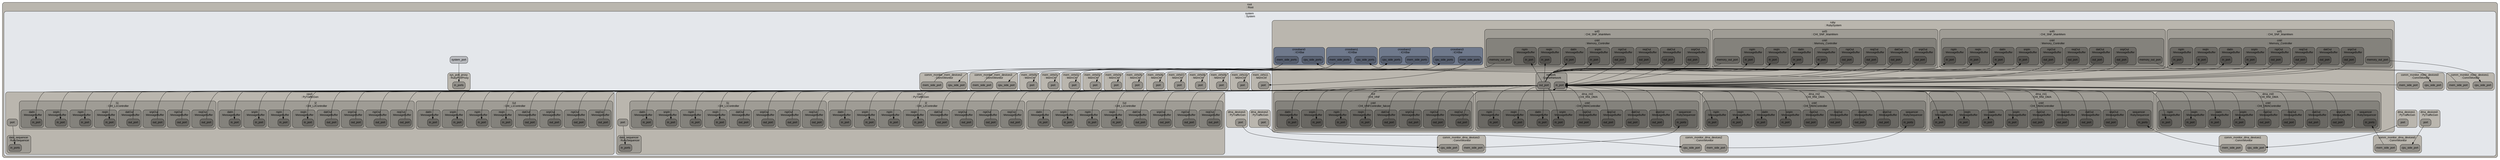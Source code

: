 digraph G {
ranksep="1.3";
subgraph cluster_root {
color="#000000";
fillcolor="#bab6ae";
fontcolor="#000000";
fontname=Arial;
fontsize=14;
label="root \n: Root";
shape=box;
style="rounded, filled";
tooltip="eventq_index&#61;0&#10;\full_system&#61;false&#10;\sim_quantum&#61;0&#10;\time_sync_enable&#61;false&#10;\time_sync_period&#61;100000000000&#10;\time_sync_spin_threshold&#61;100000000";
subgraph cluster_system {
color="#000000";
fillcolor="#e4e7eb";
fontcolor="#000000";
fontname=Arial;
fontsize=14;
label="system \n: System";
shape=box;
style="rounded, filled";
tooltip="auto_unlink_shared_backstore&#61;false&#10;\cache_line_size&#61;64&#10;\eventq_index&#61;0&#10;\exit_on_work_items&#61;false&#10;\init_param&#61;0&#10;\m5ops_base&#61;0&#10;\mem_mode&#61;timing&#10;\mem_ranges&#61;2147483648:4294967296 36507222016:68719476736 584115552256:1099511627776&#10;\memories&#61;system.mem_ctrls00.dram system.mem_ctrls01.dram system.mem_ctrls02.dram system.mem_ctrls03.dram system.mem_ctrls04.dram system.mem_ctrls05.dram system.mem_ctrls06.dram system.mem_ctrls07.dram system.mem_ctrls08.dram system.mem_ctrls09.dram system.mem_ctrls10.dram system.mem_ctrls11.dram&#10;\mmap_using_noreserve&#61;true&#10;\multi_thread&#61;false&#10;\num_work_ids&#61;16&#10;\readfile&#61;&#10;\redirect_paths&#61;system.redirect_paths0 system.redirect_paths1 system.redirect_paths2&#10;\shadow_rom_ranges&#61;&#10;\shared_backstore&#61;&#10;\symbolfile&#61;&#10;\thermal_components&#61;&#10;\thermal_model&#61;Null&#10;\work_begin_ckpt_count&#61;0&#10;\work_begin_cpu_id_exit&#61;-1&#10;\work_begin_exit_count&#61;0&#10;\work_cpus_ckpt_count&#61;0&#10;\work_end_ckpt_count&#61;0&#10;\work_end_exit_count&#61;0&#10;\work_item_id&#61;-1&#10;\workload&#61;system.workload";
system_system_port [color="#000000", fillcolor="#b6b8bc", fontcolor="#000000", fontname=Arial, fontsize=14, label=system_port, shape=box, style="rounded, filled"];
subgraph cluster_system_workload {
color="#000000";
fillcolor="#bab6ae";
fontcolor="#000000";
fontname=Arial;
fontsize=14;
label="workload \n: StubWorkload";
shape=box;
style="rounded, filled";
tooltip="byte_order&#61;little&#10;\entry&#61;0&#10;\eventq_index&#61;0&#10;\remote_gdb_port&#61;#7000&#10;\wait_for_remote_gdb&#61;false";
}

subgraph cluster_system_dvfs_handler {
color="#000000";
fillcolor="#bab6ae";
fontcolor="#000000";
fontname=Arial;
fontsize=14;
label="dvfs_handler \n: DVFSHandler";
shape=box;
style="rounded, filled";
tooltip="domains&#61;&#10;\enable&#61;false&#10;\eventq_index&#61;0&#10;\sys_clk_domain&#61;system.clk_domain&#10;\transition_latency&#61;100000000";
}

subgraph cluster_system_cpu0 {
color="#000000";
fillcolor="#bab6ae";
fontcolor="#000000";
fontname=Arial;
fontsize=14;
label="cpu0 \n: PyTrafficGen";
shape=box;
style="rounded, filled";
tooltip="clk_domain&#61;system.clk_domain&#10;\cpu_id&#61;-1&#10;\elastic_req&#61;false&#10;\eventq_index&#61;0&#10;\max_outstanding_reqs&#61;0&#10;\numThreads&#61;1&#10;\power_model&#61;&#10;\power_state&#61;system.cpu0.power_state&#10;\progress_check&#61;1000000000&#10;\sids&#61;&#10;\socket_id&#61;0&#10;\ssids&#61;&#10;\stream_gen&#61;none&#10;\system&#61;system";
system_cpu0_port [color="#000000", fillcolor="#94918b", fontcolor="#000000", fontname=Arial, fontsize=14, label=port, shape=box, style="rounded, filled"];
subgraph cluster_system_cpu0_power_state {
color="#000000";
fillcolor="#9f9c95";
fontcolor="#000000";
fontname=Arial;
fontsize=14;
label="power_state \n: PowerState";
shape=box;
style="rounded, filled";
tooltip="clk_gate_bins&#61;20&#10;\clk_gate_max&#61;1000000000000&#10;\clk_gate_min&#61;1000&#10;\default_state&#61;UNDEFINED&#10;\eventq_index&#61;0&#10;\leaders&#61;&#10;\possible_states&#61;";
}

subgraph cluster_system_cpu0_inst_sequencer {
color="#000000";
fillcolor="#9f9c95";
fontcolor="#000000";
fontname=Arial;
fontsize=14;
label="inst_sequencer \n: RubySequencer";
shape=box;
style="rounded, filled";
tooltip="clk_domain&#61;system.clk_domain&#10;\coreid&#61;99&#10;\dcache&#61;Null&#10;\deadlock_threshold&#61;5000000&#10;\eventq_index&#61;0&#10;\garnet_standalone&#61;false&#10;\is_cpu_sequencer&#61;true&#10;\max_outstanding_requests&#61;16&#10;\no_retry_on_stall&#61;false&#10;\power_model&#61;&#10;\power_state&#61;system.cpu0.inst_sequencer.power_state&#10;\ruby_system&#61;system.ruby&#10;\support_data_reqs&#61;true&#10;\support_inst_reqs&#61;true&#10;\system&#61;system&#10;\using_ruby_tester&#61;false&#10;\version&#61;0";
subgraph cluster_system_cpu0_inst_sequencer_power_state {
color="#000000";
fillcolor="#84827c";
fontcolor="#000000";
fontname=Arial;
fontsize=14;
label="power_state \n: PowerState";
shape=box;
style="rounded, filled";
tooltip="clk_gate_bins&#61;20&#10;\clk_gate_max&#61;1000000000000&#10;\clk_gate_min&#61;1000&#10;\default_state&#61;UNDEFINED&#10;\eventq_index&#61;0&#10;\leaders&#61;&#10;\possible_states&#61;";
}

}

subgraph cluster_system_cpu0_data_sequencer {
color="#000000";
fillcolor="#9f9c95";
fontcolor="#000000";
fontname=Arial;
fontsize=14;
label="data_sequencer \n: RubySequencer";
shape=box;
style="rounded, filled";
tooltip="clk_domain&#61;system.clk_domain&#10;\coreid&#61;99&#10;\dcache&#61;system.cpu0.l1d.cache&#10;\deadlock_threshold&#61;5000000&#10;\eventq_index&#61;0&#10;\garnet_standalone&#61;false&#10;\is_cpu_sequencer&#61;true&#10;\max_outstanding_requests&#61;16&#10;\no_retry_on_stall&#61;false&#10;\power_model&#61;&#10;\power_state&#61;system.cpu0.data_sequencer.power_state&#10;\ruby_system&#61;system.ruby&#10;\support_data_reqs&#61;true&#10;\support_inst_reqs&#61;true&#10;\system&#61;system&#10;\using_ruby_tester&#61;false&#10;\version&#61;1";
system_cpu0_data_sequencer_in_ports [color="#000000", fillcolor="#7f7c77", fontcolor="#000000", fontname=Arial, fontsize=14, label=in_ports, shape=box, style="rounded, filled"];
subgraph cluster_system_cpu0_data_sequencer_power_state {
color="#000000";
fillcolor="#84827c";
fontcolor="#000000";
fontname=Arial;
fontsize=14;
label="power_state \n: PowerState";
shape=box;
style="rounded, filled";
tooltip="clk_gate_bins&#61;20&#10;\clk_gate_max&#61;1000000000000&#10;\clk_gate_min&#61;1000&#10;\default_state&#61;UNDEFINED&#10;\eventq_index&#61;0&#10;\leaders&#61;&#10;\possible_states&#61;";
}

}

subgraph cluster_system_cpu0_l1i {
color="#000000";
fillcolor="#9f9c95";
fontcolor="#000000";
fontname=Arial;
fontsize=14;
label="l1i \n: CHI_L1Controller";
shape=box;
style="rounded, filled";
tooltip="addr_ranges&#61;0:18446744073709551615&#10;\alloc_on_readonce&#61;true&#10;\alloc_on_readshared&#61;true&#10;\alloc_on_readunique&#61;true&#10;\alloc_on_seq_acc&#61;true&#10;\alloc_on_seq_line_write&#61;false&#10;\alloc_on_writeback&#61;true&#10;\allocation_latency&#61;0&#10;\allow_SD&#61;true&#10;\buffer_size&#61;0&#10;\cache&#61;system.cpu0.l1i.cache&#10;\clk_domain&#61;system.clk_domain&#10;\cluster_id&#61;0&#10;\comp_wu&#61;false&#10;\comp_wu_latency&#61;0&#10;\datIn&#61;system.cpu0.l1i.datIn&#10;\datOut&#61;system.cpu0.l1i.datOut&#10;\data_channel_size&#61;32&#10;\data_latency&#61;1&#10;\dealloc_backinv_shared&#61;true&#10;\dealloc_backinv_unique&#61;true&#10;\dealloc_on_shared&#61;false&#10;\dealloc_on_unique&#61;false&#10;\dealloc_wait_for_tag&#61;false&#10;\downstream_destinations&#61;system.cpu0.l2&#10;\dvm_ext_tlbi_latency&#61;6&#10;\enable_DCT&#61;false&#10;\enable_DMT&#61;false&#10;\enable_DMT_early_dealloc&#61;false&#10;\eventq_index&#61;0&#10;\fill_latency&#61;0&#10;\fwd_unique_on_readshared&#61;false&#10;\is_HN&#61;false&#10;\mandatoryQueue&#61;system.cpu0.l1i.mandatoryQueue&#10;\mandatory_queue_latency&#61;1&#10;\number_of_DVM_TBEs&#61;16&#10;\number_of_DVM_snoop_TBEs&#61;4&#10;\number_of_TBEs&#61;16&#10;\number_of_repl_TBEs&#61;16&#10;\number_of_snoop_TBEs&#61;4&#10;\power_model&#61;&#10;\power_state&#61;system.cpu0.l1i.power_state&#10;\prefetchQueue&#61;system.cpu0.l1i.prefetchQueue&#10;\read_hit_latency&#61;0&#10;\read_miss_latency&#61;0&#10;\recycle_latency&#61;10&#10;\replTriggerQueue&#61;system.cpu0.l1i.replTriggerQueue&#10;\reqIn&#61;system.cpu0.l1i.reqIn&#10;\reqOut&#61;system.cpu0.l1i.reqOut&#10;\reqRdy&#61;system.cpu0.l1i.reqRdy&#10;\request_latency&#61;1&#10;\response_latency&#61;1&#10;\retryTriggerQueue&#61;system.cpu0.l1i.retryTriggerQueue&#10;\rspIn&#61;system.cpu0.l1i.rspIn&#10;\rspOut&#61;system.cpu0.l1i.rspOut&#10;\ruby_system&#61;system.ruby&#10;\sc_lock_base_latency_cy&#61;4&#10;\sc_lock_enabled&#61;false&#10;\sc_lock_multiplier_decay&#61;1&#10;\sc_lock_multiplier_inc&#61;4&#10;\sc_lock_multiplier_max&#61;256&#10;\send_evictions&#61;true&#10;\sequencer&#61;system.cpu0.inst_sequencer&#10;\snoop_latency&#61;1&#10;\snpIn&#61;system.cpu0.l1i.snpIn&#10;\snpOut&#61;system.cpu0.l1i.snpOut&#10;\snpRdy&#61;system.cpu0.l1i.snpRdy&#10;\snp_inv_latency&#61;0&#10;\snp_latency&#61;0&#10;\stall_recycle_lat&#61;1&#10;\system&#61;system&#10;\throttle_req_on_retry&#61;true&#10;\transitions_per_cycle&#61;1024&#10;\triggerQueue&#61;system.cpu0.l1i.triggerQueue&#10;\unify_repl_TBEs&#61;false&#10;\upstream_destinations&#61;&#10;\upstream_prefetch_trains_prefetcher&#61;false&#10;\use_prefetcher&#61;false&#10;\version&#61;0&#10;\wait_for_cache_wr&#61;false&#10;\write_be_latency&#61;0&#10;\write_fe_latency&#61;0";
subgraph cluster_system_cpu0_l1i_power_state {
color="#000000";
fillcolor="#84827c";
fontcolor="#000000";
fontname=Arial;
fontsize=14;
label="power_state \n: PowerState";
shape=box;
style="rounded, filled";
tooltip="clk_gate_bins&#61;20&#10;\clk_gate_max&#61;1000000000000&#10;\clk_gate_min&#61;1000&#10;\default_state&#61;UNDEFINED&#10;\eventq_index&#61;0&#10;\leaders&#61;&#10;\possible_states&#61;";
}

subgraph cluster_system_cpu0_l1i_mandatoryQueue {
color="#000000";
fillcolor="#84827c";
fontcolor="#000000";
fontname=Arial;
fontsize=14;
label="mandatoryQueue \n: MessageBuffer";
shape=box;
style="rounded, filled";
tooltip="allow_zero_latency&#61;false&#10;\buffer_size&#61;0&#10;\eventq_index&#61;0&#10;\max_dequeue_rate&#61;0&#10;\ordered&#61;false&#10;\randomization&#61;ruby_system&#10;\routing_priority&#61;0";
}

subgraph cluster_system_cpu0_l1i_prefetchQueue {
color="#000000";
fillcolor="#84827c";
fontcolor="#000000";
fontname=Arial;
fontsize=14;
label="prefetchQueue \n: MessageBuffer";
shape=box;
style="rounded, filled";
tooltip="allow_zero_latency&#61;false&#10;\buffer_size&#61;0&#10;\eventq_index&#61;0&#10;\max_dequeue_rate&#61;0&#10;\ordered&#61;false&#10;\randomization&#61;ruby_system&#10;\routing_priority&#61;0";
}

subgraph cluster_system_cpu0_l1i_triggerQueue {
color="#000000";
fillcolor="#84827c";
fontcolor="#000000";
fontname=Arial;
fontsize=14;
label="triggerQueue \n: TriggerMessageBuffer";
shape=box;
style="rounded, filled";
tooltip="allow_zero_latency&#61;true&#10;\buffer_size&#61;0&#10;\eventq_index&#61;0&#10;\max_dequeue_rate&#61;0&#10;\ordered&#61;false&#10;\randomization&#61;disabled&#10;\routing_priority&#61;0";
}

subgraph cluster_system_cpu0_l1i_retryTriggerQueue {
color="#000000";
fillcolor="#84827c";
fontcolor="#000000";
fontname=Arial;
fontsize=14;
label="retryTriggerQueue \n: OrderedTriggerMessageBuffer";
shape=box;
style="rounded, filled";
tooltip="allow_zero_latency&#61;true&#10;\buffer_size&#61;0&#10;\eventq_index&#61;0&#10;\max_dequeue_rate&#61;0&#10;\ordered&#61;true&#10;\randomization&#61;disabled&#10;\routing_priority&#61;0";
}

subgraph cluster_system_cpu0_l1i_replTriggerQueue {
color="#000000";
fillcolor="#84827c";
fontcolor="#000000";
fontname=Arial;
fontsize=14;
label="replTriggerQueue \n: OrderedTriggerMessageBuffer";
shape=box;
style="rounded, filled";
tooltip="allow_zero_latency&#61;true&#10;\buffer_size&#61;0&#10;\eventq_index&#61;0&#10;\max_dequeue_rate&#61;0&#10;\ordered&#61;true&#10;\randomization&#61;disabled&#10;\routing_priority&#61;0";
}

subgraph cluster_system_cpu0_l1i_reqRdy {
color="#000000";
fillcolor="#84827c";
fontcolor="#000000";
fontname=Arial;
fontsize=14;
label="reqRdy \n: TriggerMessageBuffer";
shape=box;
style="rounded, filled";
tooltip="allow_zero_latency&#61;true&#10;\buffer_size&#61;0&#10;\eventq_index&#61;0&#10;\max_dequeue_rate&#61;0&#10;\ordered&#61;false&#10;\randomization&#61;disabled&#10;\routing_priority&#61;0";
}

subgraph cluster_system_cpu0_l1i_snpRdy {
color="#000000";
fillcolor="#84827c";
fontcolor="#000000";
fontname=Arial;
fontsize=14;
label="snpRdy \n: TriggerMessageBuffer";
shape=box;
style="rounded, filled";
tooltip="allow_zero_latency&#61;true&#10;\buffer_size&#61;0&#10;\eventq_index&#61;0&#10;\max_dequeue_rate&#61;0&#10;\ordered&#61;false&#10;\randomization&#61;disabled&#10;\routing_priority&#61;0";
}

subgraph cluster_system_cpu0_l1i_cache {
color="#000000";
fillcolor="#84827c";
fontcolor="#000000";
fontname=Arial;
fontsize=14;
label="cache \n: L1ICache";
shape=box;
style="rounded, filled";
tooltip="assoc&#61;4&#10;\block_size&#61;0&#10;\dataAccessLatency&#61;1&#10;\dataArrayBanks&#61;1&#10;\eventq_index&#61;0&#10;\is_icache&#61;true&#10;\replacement_policy&#61;system.cpu0.l1i.cache.replacement_policy&#10;\resourceStalls&#61;false&#10;\ruby_system&#61;system.ruby&#10;\size&#61;32768&#10;\start_index_bit&#61;6&#10;\tagAccessLatency&#61;1&#10;\tagArrayBanks&#61;1";
subgraph cluster_system_cpu0_l1i_cache_replacement_policy {
color="#000000";
fillcolor="#6a6863";
fontcolor="#000000";
fontname=Arial;
fontsize=14;
label="replacement_policy \n: TreePLRURP";
shape=box;
style="rounded, filled";
tooltip="eventq_index&#61;0&#10;\num_leaves&#61;4";
}

}

subgraph cluster_system_cpu0_l1i_reqOut {
color="#000000";
fillcolor="#84827c";
fontcolor="#000000";
fontname=Arial;
fontsize=14;
label="reqOut \n: MessageBuffer";
shape=box;
style="rounded, filled";
tooltip="allow_zero_latency&#61;false&#10;\buffer_size&#61;0&#10;\eventq_index&#61;0&#10;\max_dequeue_rate&#61;0&#10;\ordered&#61;false&#10;\randomization&#61;ruby_system&#10;\routing_priority&#61;0";
system_cpu0_l1i_reqOut_out_port [color="#000000", fillcolor="#6a6863", fontcolor="#000000", fontname=Arial, fontsize=14, label=out_port, shape=box, style="rounded, filled"];
}

subgraph cluster_system_cpu0_l1i_rspOut {
color="#000000";
fillcolor="#84827c";
fontcolor="#000000";
fontname=Arial;
fontsize=14;
label="rspOut \n: MessageBuffer";
shape=box;
style="rounded, filled";
tooltip="allow_zero_latency&#61;false&#10;\buffer_size&#61;0&#10;\eventq_index&#61;0&#10;\max_dequeue_rate&#61;0&#10;\ordered&#61;false&#10;\randomization&#61;ruby_system&#10;\routing_priority&#61;0";
system_cpu0_l1i_rspOut_out_port [color="#000000", fillcolor="#6a6863", fontcolor="#000000", fontname=Arial, fontsize=14, label=out_port, shape=box, style="rounded, filled"];
}

subgraph cluster_system_cpu0_l1i_snpOut {
color="#000000";
fillcolor="#84827c";
fontcolor="#000000";
fontname=Arial;
fontsize=14;
label="snpOut \n: MessageBuffer";
shape=box;
style="rounded, filled";
tooltip="allow_zero_latency&#61;false&#10;\buffer_size&#61;0&#10;\eventq_index&#61;0&#10;\max_dequeue_rate&#61;0&#10;\ordered&#61;false&#10;\randomization&#61;ruby_system&#10;\routing_priority&#61;0";
system_cpu0_l1i_snpOut_out_port [color="#000000", fillcolor="#6a6863", fontcolor="#000000", fontname=Arial, fontsize=14, label=out_port, shape=box, style="rounded, filled"];
}

subgraph cluster_system_cpu0_l1i_datOut {
color="#000000";
fillcolor="#84827c";
fontcolor="#000000";
fontname=Arial;
fontsize=14;
label="datOut \n: MessageBuffer";
shape=box;
style="rounded, filled";
tooltip="allow_zero_latency&#61;false&#10;\buffer_size&#61;0&#10;\eventq_index&#61;0&#10;\max_dequeue_rate&#61;0&#10;\ordered&#61;false&#10;\randomization&#61;ruby_system&#10;\routing_priority&#61;0";
system_cpu0_l1i_datOut_out_port [color="#000000", fillcolor="#6a6863", fontcolor="#000000", fontname=Arial, fontsize=14, label=out_port, shape=box, style="rounded, filled"];
}

subgraph cluster_system_cpu0_l1i_reqIn {
color="#000000";
fillcolor="#84827c";
fontcolor="#000000";
fontname=Arial;
fontsize=14;
label="reqIn \n: MessageBuffer";
shape=box;
style="rounded, filled";
tooltip="allow_zero_latency&#61;false&#10;\buffer_size&#61;0&#10;\eventq_index&#61;0&#10;\max_dequeue_rate&#61;0&#10;\ordered&#61;false&#10;\randomization&#61;ruby_system&#10;\routing_priority&#61;0";
system_cpu0_l1i_reqIn_in_port [color="#000000", fillcolor="#6a6863", fontcolor="#000000", fontname=Arial, fontsize=14, label=in_port, shape=box, style="rounded, filled"];
}

subgraph cluster_system_cpu0_l1i_rspIn {
color="#000000";
fillcolor="#84827c";
fontcolor="#000000";
fontname=Arial;
fontsize=14;
label="rspIn \n: MessageBuffer";
shape=box;
style="rounded, filled";
tooltip="allow_zero_latency&#61;false&#10;\buffer_size&#61;0&#10;\eventq_index&#61;0&#10;\max_dequeue_rate&#61;0&#10;\ordered&#61;false&#10;\randomization&#61;ruby_system&#10;\routing_priority&#61;0";
system_cpu0_l1i_rspIn_in_port [color="#000000", fillcolor="#6a6863", fontcolor="#000000", fontname=Arial, fontsize=14, label=in_port, shape=box, style="rounded, filled"];
}

subgraph cluster_system_cpu0_l1i_snpIn {
color="#000000";
fillcolor="#84827c";
fontcolor="#000000";
fontname=Arial;
fontsize=14;
label="snpIn \n: MessageBuffer";
shape=box;
style="rounded, filled";
tooltip="allow_zero_latency&#61;false&#10;\buffer_size&#61;0&#10;\eventq_index&#61;0&#10;\max_dequeue_rate&#61;0&#10;\ordered&#61;false&#10;\randomization&#61;ruby_system&#10;\routing_priority&#61;0";
system_cpu0_l1i_snpIn_in_port [color="#000000", fillcolor="#6a6863", fontcolor="#000000", fontname=Arial, fontsize=14, label=in_port, shape=box, style="rounded, filled"];
}

subgraph cluster_system_cpu0_l1i_datIn {
color="#000000";
fillcolor="#84827c";
fontcolor="#000000";
fontname=Arial;
fontsize=14;
label="datIn \n: MessageBuffer";
shape=box;
style="rounded, filled";
tooltip="allow_zero_latency&#61;false&#10;\buffer_size&#61;0&#10;\eventq_index&#61;0&#10;\max_dequeue_rate&#61;0&#10;\ordered&#61;false&#10;\randomization&#61;ruby_system&#10;\routing_priority&#61;0";
system_cpu0_l1i_datIn_in_port [color="#000000", fillcolor="#6a6863", fontcolor="#000000", fontname=Arial, fontsize=14, label=in_port, shape=box, style="rounded, filled"];
}

}

subgraph cluster_system_cpu0_l1d {
color="#000000";
fillcolor="#9f9c95";
fontcolor="#000000";
fontname=Arial;
fontsize=14;
label="l1d \n: CHI_L1Controller";
shape=box;
style="rounded, filled";
tooltip="addr_ranges&#61;0:18446744073709551615&#10;\alloc_on_readonce&#61;true&#10;\alloc_on_readshared&#61;true&#10;\alloc_on_readunique&#61;true&#10;\alloc_on_seq_acc&#61;true&#10;\alloc_on_seq_line_write&#61;false&#10;\alloc_on_writeback&#61;true&#10;\allocation_latency&#61;0&#10;\allow_SD&#61;true&#10;\buffer_size&#61;0&#10;\cache&#61;system.cpu0.l1d.cache&#10;\clk_domain&#61;system.clk_domain&#10;\cluster_id&#61;0&#10;\comp_wu&#61;false&#10;\comp_wu_latency&#61;0&#10;\datIn&#61;system.cpu0.l1d.datIn&#10;\datOut&#61;system.cpu0.l1d.datOut&#10;\data_channel_size&#61;32&#10;\data_latency&#61;1&#10;\dealloc_backinv_shared&#61;true&#10;\dealloc_backinv_unique&#61;true&#10;\dealloc_on_shared&#61;false&#10;\dealloc_on_unique&#61;false&#10;\dealloc_wait_for_tag&#61;false&#10;\downstream_destinations&#61;system.cpu0.l2&#10;\dvm_ext_tlbi_latency&#61;6&#10;\enable_DCT&#61;false&#10;\enable_DMT&#61;false&#10;\enable_DMT_early_dealloc&#61;false&#10;\eventq_index&#61;0&#10;\fill_latency&#61;0&#10;\fwd_unique_on_readshared&#61;false&#10;\is_HN&#61;false&#10;\mandatoryQueue&#61;system.cpu0.l1d.mandatoryQueue&#10;\mandatory_queue_latency&#61;1&#10;\number_of_DVM_TBEs&#61;16&#10;\number_of_DVM_snoop_TBEs&#61;4&#10;\number_of_TBEs&#61;16&#10;\number_of_repl_TBEs&#61;16&#10;\number_of_snoop_TBEs&#61;4&#10;\power_model&#61;&#10;\power_state&#61;system.cpu0.l1d.power_state&#10;\prefetchQueue&#61;system.cpu0.l1d.prefetchQueue&#10;\read_hit_latency&#61;0&#10;\read_miss_latency&#61;0&#10;\recycle_latency&#61;10&#10;\replTriggerQueue&#61;system.cpu0.l1d.replTriggerQueue&#10;\reqIn&#61;system.cpu0.l1d.reqIn&#10;\reqOut&#61;system.cpu0.l1d.reqOut&#10;\reqRdy&#61;system.cpu0.l1d.reqRdy&#10;\request_latency&#61;1&#10;\response_latency&#61;1&#10;\retryTriggerQueue&#61;system.cpu0.l1d.retryTriggerQueue&#10;\rspIn&#61;system.cpu0.l1d.rspIn&#10;\rspOut&#61;system.cpu0.l1d.rspOut&#10;\ruby_system&#61;system.ruby&#10;\sc_lock_base_latency_cy&#61;4&#10;\sc_lock_enabled&#61;true&#10;\sc_lock_multiplier_decay&#61;1&#10;\sc_lock_multiplier_inc&#61;4&#10;\sc_lock_multiplier_max&#61;256&#10;\send_evictions&#61;true&#10;\sequencer&#61;system.cpu0.data_sequencer&#10;\snoop_latency&#61;1&#10;\snpIn&#61;system.cpu0.l1d.snpIn&#10;\snpOut&#61;system.cpu0.l1d.snpOut&#10;\snpRdy&#61;system.cpu0.l1d.snpRdy&#10;\snp_inv_latency&#61;0&#10;\snp_latency&#61;0&#10;\stall_recycle_lat&#61;1&#10;\system&#61;system&#10;\throttle_req_on_retry&#61;true&#10;\transitions_per_cycle&#61;1024&#10;\triggerQueue&#61;system.cpu0.l1d.triggerQueue&#10;\unify_repl_TBEs&#61;false&#10;\upstream_destinations&#61;&#10;\upstream_prefetch_trains_prefetcher&#61;false&#10;\use_prefetcher&#61;false&#10;\version&#61;1&#10;\wait_for_cache_wr&#61;false&#10;\write_be_latency&#61;0&#10;\write_fe_latency&#61;0";
subgraph cluster_system_cpu0_l1d_power_state {
color="#000000";
fillcolor="#84827c";
fontcolor="#000000";
fontname=Arial;
fontsize=14;
label="power_state \n: PowerState";
shape=box;
style="rounded, filled";
tooltip="clk_gate_bins&#61;20&#10;\clk_gate_max&#61;1000000000000&#10;\clk_gate_min&#61;1000&#10;\default_state&#61;UNDEFINED&#10;\eventq_index&#61;0&#10;\leaders&#61;&#10;\possible_states&#61;";
}

subgraph cluster_system_cpu0_l1d_mandatoryQueue {
color="#000000";
fillcolor="#84827c";
fontcolor="#000000";
fontname=Arial;
fontsize=14;
label="mandatoryQueue \n: MessageBuffer";
shape=box;
style="rounded, filled";
tooltip="allow_zero_latency&#61;false&#10;\buffer_size&#61;0&#10;\eventq_index&#61;0&#10;\max_dequeue_rate&#61;0&#10;\ordered&#61;false&#10;\randomization&#61;ruby_system&#10;\routing_priority&#61;0";
}

subgraph cluster_system_cpu0_l1d_prefetchQueue {
color="#000000";
fillcolor="#84827c";
fontcolor="#000000";
fontname=Arial;
fontsize=14;
label="prefetchQueue \n: MessageBuffer";
shape=box;
style="rounded, filled";
tooltip="allow_zero_latency&#61;false&#10;\buffer_size&#61;0&#10;\eventq_index&#61;0&#10;\max_dequeue_rate&#61;0&#10;\ordered&#61;false&#10;\randomization&#61;ruby_system&#10;\routing_priority&#61;0";
}

subgraph cluster_system_cpu0_l1d_triggerQueue {
color="#000000";
fillcolor="#84827c";
fontcolor="#000000";
fontname=Arial;
fontsize=14;
label="triggerQueue \n: TriggerMessageBuffer";
shape=box;
style="rounded, filled";
tooltip="allow_zero_latency&#61;true&#10;\buffer_size&#61;0&#10;\eventq_index&#61;0&#10;\max_dequeue_rate&#61;0&#10;\ordered&#61;false&#10;\randomization&#61;disabled&#10;\routing_priority&#61;0";
}

subgraph cluster_system_cpu0_l1d_retryTriggerQueue {
color="#000000";
fillcolor="#84827c";
fontcolor="#000000";
fontname=Arial;
fontsize=14;
label="retryTriggerQueue \n: OrderedTriggerMessageBuffer";
shape=box;
style="rounded, filled";
tooltip="allow_zero_latency&#61;true&#10;\buffer_size&#61;0&#10;\eventq_index&#61;0&#10;\max_dequeue_rate&#61;0&#10;\ordered&#61;true&#10;\randomization&#61;disabled&#10;\routing_priority&#61;0";
}

subgraph cluster_system_cpu0_l1d_replTriggerQueue {
color="#000000";
fillcolor="#84827c";
fontcolor="#000000";
fontname=Arial;
fontsize=14;
label="replTriggerQueue \n: OrderedTriggerMessageBuffer";
shape=box;
style="rounded, filled";
tooltip="allow_zero_latency&#61;true&#10;\buffer_size&#61;0&#10;\eventq_index&#61;0&#10;\max_dequeue_rate&#61;0&#10;\ordered&#61;true&#10;\randomization&#61;disabled&#10;\routing_priority&#61;0";
}

subgraph cluster_system_cpu0_l1d_reqRdy {
color="#000000";
fillcolor="#84827c";
fontcolor="#000000";
fontname=Arial;
fontsize=14;
label="reqRdy \n: TriggerMessageBuffer";
shape=box;
style="rounded, filled";
tooltip="allow_zero_latency&#61;true&#10;\buffer_size&#61;0&#10;\eventq_index&#61;0&#10;\max_dequeue_rate&#61;0&#10;\ordered&#61;false&#10;\randomization&#61;disabled&#10;\routing_priority&#61;0";
}

subgraph cluster_system_cpu0_l1d_snpRdy {
color="#000000";
fillcolor="#84827c";
fontcolor="#000000";
fontname=Arial;
fontsize=14;
label="snpRdy \n: TriggerMessageBuffer";
shape=box;
style="rounded, filled";
tooltip="allow_zero_latency&#61;true&#10;\buffer_size&#61;0&#10;\eventq_index&#61;0&#10;\max_dequeue_rate&#61;0&#10;\ordered&#61;false&#10;\randomization&#61;disabled&#10;\routing_priority&#61;0";
}

subgraph cluster_system_cpu0_l1d_cache {
color="#000000";
fillcolor="#84827c";
fontcolor="#000000";
fontname=Arial;
fontsize=14;
label="cache \n: L1DCache";
shape=box;
style="rounded, filled";
tooltip="assoc&#61;4&#10;\block_size&#61;0&#10;\dataAccessLatency&#61;2&#10;\dataArrayBanks&#61;1&#10;\eventq_index&#61;0&#10;\is_icache&#61;false&#10;\replacement_policy&#61;system.cpu0.l1d.cache.replacement_policy&#10;\resourceStalls&#61;false&#10;\ruby_system&#61;system.ruby&#10;\size&#61;32768&#10;\start_index_bit&#61;6&#10;\tagAccessLatency&#61;1&#10;\tagArrayBanks&#61;1";
subgraph cluster_system_cpu0_l1d_cache_replacement_policy {
color="#000000";
fillcolor="#6a6863";
fontcolor="#000000";
fontname=Arial;
fontsize=14;
label="replacement_policy \n: TreePLRURP";
shape=box;
style="rounded, filled";
tooltip="eventq_index&#61;0&#10;\num_leaves&#61;4";
}

}

subgraph cluster_system_cpu0_l1d_reqOut {
color="#000000";
fillcolor="#84827c";
fontcolor="#000000";
fontname=Arial;
fontsize=14;
label="reqOut \n: MessageBuffer";
shape=box;
style="rounded, filled";
tooltip="allow_zero_latency&#61;false&#10;\buffer_size&#61;0&#10;\eventq_index&#61;0&#10;\max_dequeue_rate&#61;0&#10;\ordered&#61;false&#10;\randomization&#61;ruby_system&#10;\routing_priority&#61;0";
system_cpu0_l1d_reqOut_out_port [color="#000000", fillcolor="#6a6863", fontcolor="#000000", fontname=Arial, fontsize=14, label=out_port, shape=box, style="rounded, filled"];
}

subgraph cluster_system_cpu0_l1d_rspOut {
color="#000000";
fillcolor="#84827c";
fontcolor="#000000";
fontname=Arial;
fontsize=14;
label="rspOut \n: MessageBuffer";
shape=box;
style="rounded, filled";
tooltip="allow_zero_latency&#61;false&#10;\buffer_size&#61;0&#10;\eventq_index&#61;0&#10;\max_dequeue_rate&#61;0&#10;\ordered&#61;false&#10;\randomization&#61;ruby_system&#10;\routing_priority&#61;0";
system_cpu0_l1d_rspOut_out_port [color="#000000", fillcolor="#6a6863", fontcolor="#000000", fontname=Arial, fontsize=14, label=out_port, shape=box, style="rounded, filled"];
}

subgraph cluster_system_cpu0_l1d_snpOut {
color="#000000";
fillcolor="#84827c";
fontcolor="#000000";
fontname=Arial;
fontsize=14;
label="snpOut \n: MessageBuffer";
shape=box;
style="rounded, filled";
tooltip="allow_zero_latency&#61;false&#10;\buffer_size&#61;0&#10;\eventq_index&#61;0&#10;\max_dequeue_rate&#61;0&#10;\ordered&#61;false&#10;\randomization&#61;ruby_system&#10;\routing_priority&#61;0";
system_cpu0_l1d_snpOut_out_port [color="#000000", fillcolor="#6a6863", fontcolor="#000000", fontname=Arial, fontsize=14, label=out_port, shape=box, style="rounded, filled"];
}

subgraph cluster_system_cpu0_l1d_datOut {
color="#000000";
fillcolor="#84827c";
fontcolor="#000000";
fontname=Arial;
fontsize=14;
label="datOut \n: MessageBuffer";
shape=box;
style="rounded, filled";
tooltip="allow_zero_latency&#61;false&#10;\buffer_size&#61;0&#10;\eventq_index&#61;0&#10;\max_dequeue_rate&#61;0&#10;\ordered&#61;false&#10;\randomization&#61;ruby_system&#10;\routing_priority&#61;0";
system_cpu0_l1d_datOut_out_port [color="#000000", fillcolor="#6a6863", fontcolor="#000000", fontname=Arial, fontsize=14, label=out_port, shape=box, style="rounded, filled"];
}

subgraph cluster_system_cpu0_l1d_reqIn {
color="#000000";
fillcolor="#84827c";
fontcolor="#000000";
fontname=Arial;
fontsize=14;
label="reqIn \n: MessageBuffer";
shape=box;
style="rounded, filled";
tooltip="allow_zero_latency&#61;false&#10;\buffer_size&#61;0&#10;\eventq_index&#61;0&#10;\max_dequeue_rate&#61;0&#10;\ordered&#61;false&#10;\randomization&#61;ruby_system&#10;\routing_priority&#61;0";
system_cpu0_l1d_reqIn_in_port [color="#000000", fillcolor="#6a6863", fontcolor="#000000", fontname=Arial, fontsize=14, label=in_port, shape=box, style="rounded, filled"];
}

subgraph cluster_system_cpu0_l1d_rspIn {
color="#000000";
fillcolor="#84827c";
fontcolor="#000000";
fontname=Arial;
fontsize=14;
label="rspIn \n: MessageBuffer";
shape=box;
style="rounded, filled";
tooltip="allow_zero_latency&#61;false&#10;\buffer_size&#61;0&#10;\eventq_index&#61;0&#10;\max_dequeue_rate&#61;0&#10;\ordered&#61;false&#10;\randomization&#61;ruby_system&#10;\routing_priority&#61;0";
system_cpu0_l1d_rspIn_in_port [color="#000000", fillcolor="#6a6863", fontcolor="#000000", fontname=Arial, fontsize=14, label=in_port, shape=box, style="rounded, filled"];
}

subgraph cluster_system_cpu0_l1d_snpIn {
color="#000000";
fillcolor="#84827c";
fontcolor="#000000";
fontname=Arial;
fontsize=14;
label="snpIn \n: MessageBuffer";
shape=box;
style="rounded, filled";
tooltip="allow_zero_latency&#61;false&#10;\buffer_size&#61;0&#10;\eventq_index&#61;0&#10;\max_dequeue_rate&#61;0&#10;\ordered&#61;false&#10;\randomization&#61;ruby_system&#10;\routing_priority&#61;0";
system_cpu0_l1d_snpIn_in_port [color="#000000", fillcolor="#6a6863", fontcolor="#000000", fontname=Arial, fontsize=14, label=in_port, shape=box, style="rounded, filled"];
}

subgraph cluster_system_cpu0_l1d_datIn {
color="#000000";
fillcolor="#84827c";
fontcolor="#000000";
fontname=Arial;
fontsize=14;
label="datIn \n: MessageBuffer";
shape=box;
style="rounded, filled";
tooltip="allow_zero_latency&#61;false&#10;\buffer_size&#61;0&#10;\eventq_index&#61;0&#10;\max_dequeue_rate&#61;0&#10;\ordered&#61;false&#10;\randomization&#61;ruby_system&#10;\routing_priority&#61;0";
system_cpu0_l1d_datIn_in_port [color="#000000", fillcolor="#6a6863", fontcolor="#000000", fontname=Arial, fontsize=14, label=in_port, shape=box, style="rounded, filled"];
}

}

subgraph cluster_system_cpu0_l2 {
color="#000000";
fillcolor="#9f9c95";
fontcolor="#000000";
fontname=Arial;
fontsize=14;
label="l2 \n: CHI_L2Controller";
shape=box;
style="rounded, filled";
tooltip="addr_ranges&#61;0:18446744073709551615&#10;\alloc_on_readonce&#61;true&#10;\alloc_on_readshared&#61;true&#10;\alloc_on_readunique&#61;true&#10;\alloc_on_seq_acc&#61;false&#10;\alloc_on_seq_line_write&#61;false&#10;\alloc_on_writeback&#61;true&#10;\allocation_latency&#61;0&#10;\allow_SD&#61;true&#10;\buffer_size&#61;0&#10;\cache&#61;system.cpu0.l2.cache&#10;\clk_domain&#61;system.clk_domain&#10;\cluster_id&#61;0&#10;\comp_wu&#61;false&#10;\comp_wu_latency&#61;0&#10;\datIn&#61;system.cpu0.l2.datIn&#10;\datOut&#61;system.cpu0.l2.datOut&#10;\data_channel_size&#61;32&#10;\data_latency&#61;1&#10;\dealloc_backinv_shared&#61;true&#10;\dealloc_backinv_unique&#61;true&#10;\dealloc_on_shared&#61;false&#10;\dealloc_on_unique&#61;false&#10;\dealloc_wait_for_tag&#61;false&#10;\downstream_destinations&#61;system.ruby.hnf.cntrl&#10;\dvm_ext_tlbi_latency&#61;6&#10;\enable_DCT&#61;false&#10;\enable_DMT&#61;false&#10;\enable_DMT_early_dealloc&#61;false&#10;\eventq_index&#61;0&#10;\fill_latency&#61;0&#10;\fwd_unique_on_readshared&#61;false&#10;\is_HN&#61;false&#10;\mandatoryQueue&#61;system.cpu0.l2.mandatoryQueue&#10;\mandatory_queue_latency&#61;1&#10;\number_of_DVM_TBEs&#61;1&#10;\number_of_DVM_snoop_TBEs&#61;1&#10;\number_of_TBEs&#61;32&#10;\number_of_repl_TBEs&#61;32&#10;\number_of_snoop_TBEs&#61;16&#10;\power_model&#61;&#10;\power_state&#61;system.cpu0.l2.power_state&#10;\prefetchQueue&#61;system.cpu0.l2.prefetchQueue&#10;\read_hit_latency&#61;0&#10;\read_miss_latency&#61;0&#10;\recycle_latency&#61;10&#10;\replTriggerQueue&#61;system.cpu0.l2.replTriggerQueue&#10;\reqIn&#61;system.cpu0.l2.reqIn&#10;\reqOut&#61;system.cpu0.l2.reqOut&#10;\reqRdy&#61;system.cpu0.l2.reqRdy&#10;\request_latency&#61;1&#10;\response_latency&#61;1&#10;\retryTriggerQueue&#61;system.cpu0.l2.retryTriggerQueue&#10;\rspIn&#61;system.cpu0.l2.rspIn&#10;\rspOut&#61;system.cpu0.l2.rspOut&#10;\ruby_system&#61;system.ruby&#10;\sc_lock_base_latency_cy&#61;4&#10;\sc_lock_enabled&#61;false&#10;\sc_lock_multiplier_decay&#61;1&#10;\sc_lock_multiplier_inc&#61;4&#10;\sc_lock_multiplier_max&#61;256&#10;\send_evictions&#61;false&#10;\sequencer&#61;Null&#10;\snoop_latency&#61;1&#10;\snpIn&#61;system.cpu0.l2.snpIn&#10;\snpOut&#61;system.cpu0.l2.snpOut&#10;\snpRdy&#61;system.cpu0.l2.snpRdy&#10;\snp_inv_latency&#61;0&#10;\snp_latency&#61;0&#10;\stall_recycle_lat&#61;1&#10;\system&#61;system&#10;\throttle_req_on_retry&#61;true&#10;\transitions_per_cycle&#61;1024&#10;\triggerQueue&#61;system.cpu0.l2.triggerQueue&#10;\unify_repl_TBEs&#61;false&#10;\upstream_destinations&#61;&#10;\upstream_prefetch_trains_prefetcher&#61;false&#10;\use_prefetcher&#61;false&#10;\version&#61;4&#10;\wait_for_cache_wr&#61;false&#10;\write_be_latency&#61;0&#10;\write_fe_latency&#61;0";
subgraph cluster_system_cpu0_l2_power_state {
color="#000000";
fillcolor="#84827c";
fontcolor="#000000";
fontname=Arial;
fontsize=14;
label="power_state \n: PowerState";
shape=box;
style="rounded, filled";
tooltip="clk_gate_bins&#61;20&#10;\clk_gate_max&#61;1000000000000&#10;\clk_gate_min&#61;1000&#10;\default_state&#61;UNDEFINED&#10;\eventq_index&#61;0&#10;\leaders&#61;&#10;\possible_states&#61;";
}

subgraph cluster_system_cpu0_l2_mandatoryQueue {
color="#000000";
fillcolor="#84827c";
fontcolor="#000000";
fontname=Arial;
fontsize=14;
label="mandatoryQueue \n: MessageBuffer";
shape=box;
style="rounded, filled";
tooltip="allow_zero_latency&#61;false&#10;\buffer_size&#61;0&#10;\eventq_index&#61;0&#10;\max_dequeue_rate&#61;0&#10;\ordered&#61;false&#10;\randomization&#61;ruby_system&#10;\routing_priority&#61;0";
}

subgraph cluster_system_cpu0_l2_prefetchQueue {
color="#000000";
fillcolor="#84827c";
fontcolor="#000000";
fontname=Arial;
fontsize=14;
label="prefetchQueue \n: MessageBuffer";
shape=box;
style="rounded, filled";
tooltip="allow_zero_latency&#61;false&#10;\buffer_size&#61;0&#10;\eventq_index&#61;0&#10;\max_dequeue_rate&#61;0&#10;\ordered&#61;false&#10;\randomization&#61;ruby_system&#10;\routing_priority&#61;0";
}

subgraph cluster_system_cpu0_l2_triggerQueue {
color="#000000";
fillcolor="#84827c";
fontcolor="#000000";
fontname=Arial;
fontsize=14;
label="triggerQueue \n: TriggerMessageBuffer";
shape=box;
style="rounded, filled";
tooltip="allow_zero_latency&#61;true&#10;\buffer_size&#61;0&#10;\eventq_index&#61;0&#10;\max_dequeue_rate&#61;0&#10;\ordered&#61;false&#10;\randomization&#61;disabled&#10;\routing_priority&#61;0";
}

subgraph cluster_system_cpu0_l2_retryTriggerQueue {
color="#000000";
fillcolor="#84827c";
fontcolor="#000000";
fontname=Arial;
fontsize=14;
label="retryTriggerQueue \n: OrderedTriggerMessageBuffer";
shape=box;
style="rounded, filled";
tooltip="allow_zero_latency&#61;true&#10;\buffer_size&#61;0&#10;\eventq_index&#61;0&#10;\max_dequeue_rate&#61;0&#10;\ordered&#61;true&#10;\randomization&#61;disabled&#10;\routing_priority&#61;0";
}

subgraph cluster_system_cpu0_l2_replTriggerQueue {
color="#000000";
fillcolor="#84827c";
fontcolor="#000000";
fontname=Arial;
fontsize=14;
label="replTriggerQueue \n: OrderedTriggerMessageBuffer";
shape=box;
style="rounded, filled";
tooltip="allow_zero_latency&#61;true&#10;\buffer_size&#61;0&#10;\eventq_index&#61;0&#10;\max_dequeue_rate&#61;0&#10;\ordered&#61;true&#10;\randomization&#61;disabled&#10;\routing_priority&#61;0";
}

subgraph cluster_system_cpu0_l2_reqRdy {
color="#000000";
fillcolor="#84827c";
fontcolor="#000000";
fontname=Arial;
fontsize=14;
label="reqRdy \n: TriggerMessageBuffer";
shape=box;
style="rounded, filled";
tooltip="allow_zero_latency&#61;true&#10;\buffer_size&#61;0&#10;\eventq_index&#61;0&#10;\max_dequeue_rate&#61;0&#10;\ordered&#61;false&#10;\randomization&#61;disabled&#10;\routing_priority&#61;0";
}

subgraph cluster_system_cpu0_l2_snpRdy {
color="#000000";
fillcolor="#84827c";
fontcolor="#000000";
fontname=Arial;
fontsize=14;
label="snpRdy \n: TriggerMessageBuffer";
shape=box;
style="rounded, filled";
tooltip="allow_zero_latency&#61;true&#10;\buffer_size&#61;0&#10;\eventq_index&#61;0&#10;\max_dequeue_rate&#61;0&#10;\ordered&#61;false&#10;\randomization&#61;disabled&#10;\routing_priority&#61;0";
}

subgraph cluster_system_cpu0_l2_cache {
color="#000000";
fillcolor="#84827c";
fontcolor="#000000";
fontname=Arial;
fontsize=14;
label="cache \n: L2Cache";
shape=box;
style="rounded, filled";
tooltip="assoc&#61;4&#10;\block_size&#61;0&#10;\dataAccessLatency&#61;6&#10;\dataArrayBanks&#61;1&#10;\eventq_index&#61;0&#10;\is_icache&#61;false&#10;\replacement_policy&#61;system.cpu0.l2.cache.replacement_policy&#10;\resourceStalls&#61;false&#10;\ruby_system&#61;system.ruby&#10;\size&#61;131072&#10;\start_index_bit&#61;6&#10;\tagAccessLatency&#61;2&#10;\tagArrayBanks&#61;1";
subgraph cluster_system_cpu0_l2_cache_replacement_policy {
color="#000000";
fillcolor="#6a6863";
fontcolor="#000000";
fontname=Arial;
fontsize=14;
label="replacement_policy \n: TreePLRURP";
shape=box;
style="rounded, filled";
tooltip="eventq_index&#61;0&#10;\num_leaves&#61;4";
}

}

subgraph cluster_system_cpu0_l2_reqOut {
color="#000000";
fillcolor="#84827c";
fontcolor="#000000";
fontname=Arial;
fontsize=14;
label="reqOut \n: MessageBuffer";
shape=box;
style="rounded, filled";
tooltip="allow_zero_latency&#61;false&#10;\buffer_size&#61;0&#10;\eventq_index&#61;0&#10;\max_dequeue_rate&#61;0&#10;\ordered&#61;false&#10;\randomization&#61;ruby_system&#10;\routing_priority&#61;0";
system_cpu0_l2_reqOut_out_port [color="#000000", fillcolor="#6a6863", fontcolor="#000000", fontname=Arial, fontsize=14, label=out_port, shape=box, style="rounded, filled"];
}

subgraph cluster_system_cpu0_l2_rspOut {
color="#000000";
fillcolor="#84827c";
fontcolor="#000000";
fontname=Arial;
fontsize=14;
label="rspOut \n: MessageBuffer";
shape=box;
style="rounded, filled";
tooltip="allow_zero_latency&#61;false&#10;\buffer_size&#61;0&#10;\eventq_index&#61;0&#10;\max_dequeue_rate&#61;0&#10;\ordered&#61;false&#10;\randomization&#61;ruby_system&#10;\routing_priority&#61;0";
system_cpu0_l2_rspOut_out_port [color="#000000", fillcolor="#6a6863", fontcolor="#000000", fontname=Arial, fontsize=14, label=out_port, shape=box, style="rounded, filled"];
}

subgraph cluster_system_cpu0_l2_snpOut {
color="#000000";
fillcolor="#84827c";
fontcolor="#000000";
fontname=Arial;
fontsize=14;
label="snpOut \n: MessageBuffer";
shape=box;
style="rounded, filled";
tooltip="allow_zero_latency&#61;false&#10;\buffer_size&#61;0&#10;\eventq_index&#61;0&#10;\max_dequeue_rate&#61;0&#10;\ordered&#61;false&#10;\randomization&#61;ruby_system&#10;\routing_priority&#61;0";
system_cpu0_l2_snpOut_out_port [color="#000000", fillcolor="#6a6863", fontcolor="#000000", fontname=Arial, fontsize=14, label=out_port, shape=box, style="rounded, filled"];
}

subgraph cluster_system_cpu0_l2_datOut {
color="#000000";
fillcolor="#84827c";
fontcolor="#000000";
fontname=Arial;
fontsize=14;
label="datOut \n: MessageBuffer";
shape=box;
style="rounded, filled";
tooltip="allow_zero_latency&#61;false&#10;\buffer_size&#61;0&#10;\eventq_index&#61;0&#10;\max_dequeue_rate&#61;0&#10;\ordered&#61;false&#10;\randomization&#61;ruby_system&#10;\routing_priority&#61;0";
system_cpu0_l2_datOut_out_port [color="#000000", fillcolor="#6a6863", fontcolor="#000000", fontname=Arial, fontsize=14, label=out_port, shape=box, style="rounded, filled"];
}

subgraph cluster_system_cpu0_l2_reqIn {
color="#000000";
fillcolor="#84827c";
fontcolor="#000000";
fontname=Arial;
fontsize=14;
label="reqIn \n: MessageBuffer";
shape=box;
style="rounded, filled";
tooltip="allow_zero_latency&#61;false&#10;\buffer_size&#61;0&#10;\eventq_index&#61;0&#10;\max_dequeue_rate&#61;0&#10;\ordered&#61;false&#10;\randomization&#61;ruby_system&#10;\routing_priority&#61;0";
system_cpu0_l2_reqIn_in_port [color="#000000", fillcolor="#6a6863", fontcolor="#000000", fontname=Arial, fontsize=14, label=in_port, shape=box, style="rounded, filled"];
}

subgraph cluster_system_cpu0_l2_rspIn {
color="#000000";
fillcolor="#84827c";
fontcolor="#000000";
fontname=Arial;
fontsize=14;
label="rspIn \n: MessageBuffer";
shape=box;
style="rounded, filled";
tooltip="allow_zero_latency&#61;false&#10;\buffer_size&#61;0&#10;\eventq_index&#61;0&#10;\max_dequeue_rate&#61;0&#10;\ordered&#61;false&#10;\randomization&#61;ruby_system&#10;\routing_priority&#61;0";
system_cpu0_l2_rspIn_in_port [color="#000000", fillcolor="#6a6863", fontcolor="#000000", fontname=Arial, fontsize=14, label=in_port, shape=box, style="rounded, filled"];
}

subgraph cluster_system_cpu0_l2_snpIn {
color="#000000";
fillcolor="#84827c";
fontcolor="#000000";
fontname=Arial;
fontsize=14;
label="snpIn \n: MessageBuffer";
shape=box;
style="rounded, filled";
tooltip="allow_zero_latency&#61;false&#10;\buffer_size&#61;0&#10;\eventq_index&#61;0&#10;\max_dequeue_rate&#61;0&#10;\ordered&#61;false&#10;\randomization&#61;ruby_system&#10;\routing_priority&#61;0";
system_cpu0_l2_snpIn_in_port [color="#000000", fillcolor="#6a6863", fontcolor="#000000", fontname=Arial, fontsize=14, label=in_port, shape=box, style="rounded, filled"];
}

subgraph cluster_system_cpu0_l2_datIn {
color="#000000";
fillcolor="#84827c";
fontcolor="#000000";
fontname=Arial;
fontsize=14;
label="datIn \n: MessageBuffer";
shape=box;
style="rounded, filled";
tooltip="allow_zero_latency&#61;false&#10;\buffer_size&#61;0&#10;\eventq_index&#61;0&#10;\max_dequeue_rate&#61;0&#10;\ordered&#61;false&#10;\randomization&#61;ruby_system&#10;\routing_priority&#61;0";
system_cpu0_l2_datIn_in_port [color="#000000", fillcolor="#6a6863", fontcolor="#000000", fontname=Arial, fontsize=14, label=in_port, shape=box, style="rounded, filled"];
}

}

}

subgraph cluster_system_cpu1 {
color="#000000";
fillcolor="#bab6ae";
fontcolor="#000000";
fontname=Arial;
fontsize=14;
label="cpu1 \n: PyTrafficGen";
shape=box;
style="rounded, filled";
tooltip="clk_domain&#61;system.clk_domain&#10;\cpu_id&#61;-1&#10;\elastic_req&#61;false&#10;\eventq_index&#61;0&#10;\max_outstanding_reqs&#61;0&#10;\numThreads&#61;1&#10;\power_model&#61;&#10;\power_state&#61;system.cpu1.power_state&#10;\progress_check&#61;1000000000&#10;\sids&#61;&#10;\socket_id&#61;0&#10;\ssids&#61;&#10;\stream_gen&#61;none&#10;\system&#61;system";
system_cpu1_port [color="#000000", fillcolor="#94918b", fontcolor="#000000", fontname=Arial, fontsize=14, label=port, shape=box, style="rounded, filled"];
subgraph cluster_system_cpu1_power_state {
color="#000000";
fillcolor="#9f9c95";
fontcolor="#000000";
fontname=Arial;
fontsize=14;
label="power_state \n: PowerState";
shape=box;
style="rounded, filled";
tooltip="clk_gate_bins&#61;20&#10;\clk_gate_max&#61;1000000000000&#10;\clk_gate_min&#61;1000&#10;\default_state&#61;UNDEFINED&#10;\eventq_index&#61;0&#10;\leaders&#61;&#10;\possible_states&#61;";
}

subgraph cluster_system_cpu1_inst_sequencer {
color="#000000";
fillcolor="#9f9c95";
fontcolor="#000000";
fontname=Arial;
fontsize=14;
label="inst_sequencer \n: RubySequencer";
shape=box;
style="rounded, filled";
tooltip="clk_domain&#61;system.clk_domain&#10;\coreid&#61;99&#10;\dcache&#61;Null&#10;\deadlock_threshold&#61;5000000&#10;\eventq_index&#61;0&#10;\garnet_standalone&#61;false&#10;\is_cpu_sequencer&#61;true&#10;\max_outstanding_requests&#61;16&#10;\no_retry_on_stall&#61;false&#10;\power_model&#61;&#10;\power_state&#61;system.cpu1.inst_sequencer.power_state&#10;\ruby_system&#61;system.ruby&#10;\support_data_reqs&#61;true&#10;\support_inst_reqs&#61;true&#10;\system&#61;system&#10;\using_ruby_tester&#61;false&#10;\version&#61;2";
subgraph cluster_system_cpu1_inst_sequencer_power_state {
color="#000000";
fillcolor="#84827c";
fontcolor="#000000";
fontname=Arial;
fontsize=14;
label="power_state \n: PowerState";
shape=box;
style="rounded, filled";
tooltip="clk_gate_bins&#61;20&#10;\clk_gate_max&#61;1000000000000&#10;\clk_gate_min&#61;1000&#10;\default_state&#61;UNDEFINED&#10;\eventq_index&#61;0&#10;\leaders&#61;&#10;\possible_states&#61;";
}

}

subgraph cluster_system_cpu1_data_sequencer {
color="#000000";
fillcolor="#9f9c95";
fontcolor="#000000";
fontname=Arial;
fontsize=14;
label="data_sequencer \n: RubySequencer";
shape=box;
style="rounded, filled";
tooltip="clk_domain&#61;system.clk_domain&#10;\coreid&#61;99&#10;\dcache&#61;system.cpu1.l1d.cache&#10;\deadlock_threshold&#61;5000000&#10;\eventq_index&#61;0&#10;\garnet_standalone&#61;false&#10;\is_cpu_sequencer&#61;true&#10;\max_outstanding_requests&#61;16&#10;\no_retry_on_stall&#61;false&#10;\power_model&#61;&#10;\power_state&#61;system.cpu1.data_sequencer.power_state&#10;\ruby_system&#61;system.ruby&#10;\support_data_reqs&#61;true&#10;\support_inst_reqs&#61;true&#10;\system&#61;system&#10;\using_ruby_tester&#61;false&#10;\version&#61;3";
system_cpu1_data_sequencer_in_ports [color="#000000", fillcolor="#7f7c77", fontcolor="#000000", fontname=Arial, fontsize=14, label=in_ports, shape=box, style="rounded, filled"];
subgraph cluster_system_cpu1_data_sequencer_power_state {
color="#000000";
fillcolor="#84827c";
fontcolor="#000000";
fontname=Arial;
fontsize=14;
label="power_state \n: PowerState";
shape=box;
style="rounded, filled";
tooltip="clk_gate_bins&#61;20&#10;\clk_gate_max&#61;1000000000000&#10;\clk_gate_min&#61;1000&#10;\default_state&#61;UNDEFINED&#10;\eventq_index&#61;0&#10;\leaders&#61;&#10;\possible_states&#61;";
}

}

subgraph cluster_system_cpu1_l1i {
color="#000000";
fillcolor="#9f9c95";
fontcolor="#000000";
fontname=Arial;
fontsize=14;
label="l1i \n: CHI_L1Controller";
shape=box;
style="rounded, filled";
tooltip="addr_ranges&#61;0:18446744073709551615&#10;\alloc_on_readonce&#61;true&#10;\alloc_on_readshared&#61;true&#10;\alloc_on_readunique&#61;true&#10;\alloc_on_seq_acc&#61;true&#10;\alloc_on_seq_line_write&#61;false&#10;\alloc_on_writeback&#61;true&#10;\allocation_latency&#61;0&#10;\allow_SD&#61;true&#10;\buffer_size&#61;0&#10;\cache&#61;system.cpu1.l1i.cache&#10;\clk_domain&#61;system.clk_domain&#10;\cluster_id&#61;0&#10;\comp_wu&#61;false&#10;\comp_wu_latency&#61;0&#10;\datIn&#61;system.cpu1.l1i.datIn&#10;\datOut&#61;system.cpu1.l1i.datOut&#10;\data_channel_size&#61;32&#10;\data_latency&#61;1&#10;\dealloc_backinv_shared&#61;true&#10;\dealloc_backinv_unique&#61;true&#10;\dealloc_on_shared&#61;false&#10;\dealloc_on_unique&#61;false&#10;\dealloc_wait_for_tag&#61;false&#10;\downstream_destinations&#61;system.cpu1.l2&#10;\dvm_ext_tlbi_latency&#61;6&#10;\enable_DCT&#61;false&#10;\enable_DMT&#61;false&#10;\enable_DMT_early_dealloc&#61;false&#10;\eventq_index&#61;0&#10;\fill_latency&#61;0&#10;\fwd_unique_on_readshared&#61;false&#10;\is_HN&#61;false&#10;\mandatoryQueue&#61;system.cpu1.l1i.mandatoryQueue&#10;\mandatory_queue_latency&#61;1&#10;\number_of_DVM_TBEs&#61;16&#10;\number_of_DVM_snoop_TBEs&#61;4&#10;\number_of_TBEs&#61;16&#10;\number_of_repl_TBEs&#61;16&#10;\number_of_snoop_TBEs&#61;4&#10;\power_model&#61;&#10;\power_state&#61;system.cpu1.l1i.power_state&#10;\prefetchQueue&#61;system.cpu1.l1i.prefetchQueue&#10;\read_hit_latency&#61;0&#10;\read_miss_latency&#61;0&#10;\recycle_latency&#61;10&#10;\replTriggerQueue&#61;system.cpu1.l1i.replTriggerQueue&#10;\reqIn&#61;system.cpu1.l1i.reqIn&#10;\reqOut&#61;system.cpu1.l1i.reqOut&#10;\reqRdy&#61;system.cpu1.l1i.reqRdy&#10;\request_latency&#61;1&#10;\response_latency&#61;1&#10;\retryTriggerQueue&#61;system.cpu1.l1i.retryTriggerQueue&#10;\rspIn&#61;system.cpu1.l1i.rspIn&#10;\rspOut&#61;system.cpu1.l1i.rspOut&#10;\ruby_system&#61;system.ruby&#10;\sc_lock_base_latency_cy&#61;4&#10;\sc_lock_enabled&#61;false&#10;\sc_lock_multiplier_decay&#61;1&#10;\sc_lock_multiplier_inc&#61;4&#10;\sc_lock_multiplier_max&#61;256&#10;\send_evictions&#61;true&#10;\sequencer&#61;system.cpu1.inst_sequencer&#10;\snoop_latency&#61;1&#10;\snpIn&#61;system.cpu1.l1i.snpIn&#10;\snpOut&#61;system.cpu1.l1i.snpOut&#10;\snpRdy&#61;system.cpu1.l1i.snpRdy&#10;\snp_inv_latency&#61;0&#10;\snp_latency&#61;0&#10;\stall_recycle_lat&#61;1&#10;\system&#61;system&#10;\throttle_req_on_retry&#61;true&#10;\transitions_per_cycle&#61;1024&#10;\triggerQueue&#61;system.cpu1.l1i.triggerQueue&#10;\unify_repl_TBEs&#61;false&#10;\upstream_destinations&#61;&#10;\upstream_prefetch_trains_prefetcher&#61;false&#10;\use_prefetcher&#61;false&#10;\version&#61;2&#10;\wait_for_cache_wr&#61;false&#10;\write_be_latency&#61;0&#10;\write_fe_latency&#61;0";
subgraph cluster_system_cpu1_l1i_power_state {
color="#000000";
fillcolor="#84827c";
fontcolor="#000000";
fontname=Arial;
fontsize=14;
label="power_state \n: PowerState";
shape=box;
style="rounded, filled";
tooltip="clk_gate_bins&#61;20&#10;\clk_gate_max&#61;1000000000000&#10;\clk_gate_min&#61;1000&#10;\default_state&#61;UNDEFINED&#10;\eventq_index&#61;0&#10;\leaders&#61;&#10;\possible_states&#61;";
}

subgraph cluster_system_cpu1_l1i_mandatoryQueue {
color="#000000";
fillcolor="#84827c";
fontcolor="#000000";
fontname=Arial;
fontsize=14;
label="mandatoryQueue \n: MessageBuffer";
shape=box;
style="rounded, filled";
tooltip="allow_zero_latency&#61;false&#10;\buffer_size&#61;0&#10;\eventq_index&#61;0&#10;\max_dequeue_rate&#61;0&#10;\ordered&#61;false&#10;\randomization&#61;ruby_system&#10;\routing_priority&#61;0";
}

subgraph cluster_system_cpu1_l1i_prefetchQueue {
color="#000000";
fillcolor="#84827c";
fontcolor="#000000";
fontname=Arial;
fontsize=14;
label="prefetchQueue \n: MessageBuffer";
shape=box;
style="rounded, filled";
tooltip="allow_zero_latency&#61;false&#10;\buffer_size&#61;0&#10;\eventq_index&#61;0&#10;\max_dequeue_rate&#61;0&#10;\ordered&#61;false&#10;\randomization&#61;ruby_system&#10;\routing_priority&#61;0";
}

subgraph cluster_system_cpu1_l1i_triggerQueue {
color="#000000";
fillcolor="#84827c";
fontcolor="#000000";
fontname=Arial;
fontsize=14;
label="triggerQueue \n: TriggerMessageBuffer";
shape=box;
style="rounded, filled";
tooltip="allow_zero_latency&#61;true&#10;\buffer_size&#61;0&#10;\eventq_index&#61;0&#10;\max_dequeue_rate&#61;0&#10;\ordered&#61;false&#10;\randomization&#61;disabled&#10;\routing_priority&#61;0";
}

subgraph cluster_system_cpu1_l1i_retryTriggerQueue {
color="#000000";
fillcolor="#84827c";
fontcolor="#000000";
fontname=Arial;
fontsize=14;
label="retryTriggerQueue \n: OrderedTriggerMessageBuffer";
shape=box;
style="rounded, filled";
tooltip="allow_zero_latency&#61;true&#10;\buffer_size&#61;0&#10;\eventq_index&#61;0&#10;\max_dequeue_rate&#61;0&#10;\ordered&#61;true&#10;\randomization&#61;disabled&#10;\routing_priority&#61;0";
}

subgraph cluster_system_cpu1_l1i_replTriggerQueue {
color="#000000";
fillcolor="#84827c";
fontcolor="#000000";
fontname=Arial;
fontsize=14;
label="replTriggerQueue \n: OrderedTriggerMessageBuffer";
shape=box;
style="rounded, filled";
tooltip="allow_zero_latency&#61;true&#10;\buffer_size&#61;0&#10;\eventq_index&#61;0&#10;\max_dequeue_rate&#61;0&#10;\ordered&#61;true&#10;\randomization&#61;disabled&#10;\routing_priority&#61;0";
}

subgraph cluster_system_cpu1_l1i_reqRdy {
color="#000000";
fillcolor="#84827c";
fontcolor="#000000";
fontname=Arial;
fontsize=14;
label="reqRdy \n: TriggerMessageBuffer";
shape=box;
style="rounded, filled";
tooltip="allow_zero_latency&#61;true&#10;\buffer_size&#61;0&#10;\eventq_index&#61;0&#10;\max_dequeue_rate&#61;0&#10;\ordered&#61;false&#10;\randomization&#61;disabled&#10;\routing_priority&#61;0";
}

subgraph cluster_system_cpu1_l1i_snpRdy {
color="#000000";
fillcolor="#84827c";
fontcolor="#000000";
fontname=Arial;
fontsize=14;
label="snpRdy \n: TriggerMessageBuffer";
shape=box;
style="rounded, filled";
tooltip="allow_zero_latency&#61;true&#10;\buffer_size&#61;0&#10;\eventq_index&#61;0&#10;\max_dequeue_rate&#61;0&#10;\ordered&#61;false&#10;\randomization&#61;disabled&#10;\routing_priority&#61;0";
}

subgraph cluster_system_cpu1_l1i_cache {
color="#000000";
fillcolor="#84827c";
fontcolor="#000000";
fontname=Arial;
fontsize=14;
label="cache \n: L1ICache";
shape=box;
style="rounded, filled";
tooltip="assoc&#61;4&#10;\block_size&#61;0&#10;\dataAccessLatency&#61;1&#10;\dataArrayBanks&#61;1&#10;\eventq_index&#61;0&#10;\is_icache&#61;true&#10;\replacement_policy&#61;system.cpu1.l1i.cache.replacement_policy&#10;\resourceStalls&#61;false&#10;\ruby_system&#61;system.ruby&#10;\size&#61;32768&#10;\start_index_bit&#61;6&#10;\tagAccessLatency&#61;1&#10;\tagArrayBanks&#61;1";
subgraph cluster_system_cpu1_l1i_cache_replacement_policy {
color="#000000";
fillcolor="#6a6863";
fontcolor="#000000";
fontname=Arial;
fontsize=14;
label="replacement_policy \n: TreePLRURP";
shape=box;
style="rounded, filled";
tooltip="eventq_index&#61;0&#10;\num_leaves&#61;4";
}

}

subgraph cluster_system_cpu1_l1i_reqOut {
color="#000000";
fillcolor="#84827c";
fontcolor="#000000";
fontname=Arial;
fontsize=14;
label="reqOut \n: MessageBuffer";
shape=box;
style="rounded, filled";
tooltip="allow_zero_latency&#61;false&#10;\buffer_size&#61;0&#10;\eventq_index&#61;0&#10;\max_dequeue_rate&#61;0&#10;\ordered&#61;false&#10;\randomization&#61;ruby_system&#10;\routing_priority&#61;0";
system_cpu1_l1i_reqOut_out_port [color="#000000", fillcolor="#6a6863", fontcolor="#000000", fontname=Arial, fontsize=14, label=out_port, shape=box, style="rounded, filled"];
}

subgraph cluster_system_cpu1_l1i_rspOut {
color="#000000";
fillcolor="#84827c";
fontcolor="#000000";
fontname=Arial;
fontsize=14;
label="rspOut \n: MessageBuffer";
shape=box;
style="rounded, filled";
tooltip="allow_zero_latency&#61;false&#10;\buffer_size&#61;0&#10;\eventq_index&#61;0&#10;\max_dequeue_rate&#61;0&#10;\ordered&#61;false&#10;\randomization&#61;ruby_system&#10;\routing_priority&#61;0";
system_cpu1_l1i_rspOut_out_port [color="#000000", fillcolor="#6a6863", fontcolor="#000000", fontname=Arial, fontsize=14, label=out_port, shape=box, style="rounded, filled"];
}

subgraph cluster_system_cpu1_l1i_snpOut {
color="#000000";
fillcolor="#84827c";
fontcolor="#000000";
fontname=Arial;
fontsize=14;
label="snpOut \n: MessageBuffer";
shape=box;
style="rounded, filled";
tooltip="allow_zero_latency&#61;false&#10;\buffer_size&#61;0&#10;\eventq_index&#61;0&#10;\max_dequeue_rate&#61;0&#10;\ordered&#61;false&#10;\randomization&#61;ruby_system&#10;\routing_priority&#61;0";
system_cpu1_l1i_snpOut_out_port [color="#000000", fillcolor="#6a6863", fontcolor="#000000", fontname=Arial, fontsize=14, label=out_port, shape=box, style="rounded, filled"];
}

subgraph cluster_system_cpu1_l1i_datOut {
color="#000000";
fillcolor="#84827c";
fontcolor="#000000";
fontname=Arial;
fontsize=14;
label="datOut \n: MessageBuffer";
shape=box;
style="rounded, filled";
tooltip="allow_zero_latency&#61;false&#10;\buffer_size&#61;0&#10;\eventq_index&#61;0&#10;\max_dequeue_rate&#61;0&#10;\ordered&#61;false&#10;\randomization&#61;ruby_system&#10;\routing_priority&#61;0";
system_cpu1_l1i_datOut_out_port [color="#000000", fillcolor="#6a6863", fontcolor="#000000", fontname=Arial, fontsize=14, label=out_port, shape=box, style="rounded, filled"];
}

subgraph cluster_system_cpu1_l1i_reqIn {
color="#000000";
fillcolor="#84827c";
fontcolor="#000000";
fontname=Arial;
fontsize=14;
label="reqIn \n: MessageBuffer";
shape=box;
style="rounded, filled";
tooltip="allow_zero_latency&#61;false&#10;\buffer_size&#61;0&#10;\eventq_index&#61;0&#10;\max_dequeue_rate&#61;0&#10;\ordered&#61;false&#10;\randomization&#61;ruby_system&#10;\routing_priority&#61;0";
system_cpu1_l1i_reqIn_in_port [color="#000000", fillcolor="#6a6863", fontcolor="#000000", fontname=Arial, fontsize=14, label=in_port, shape=box, style="rounded, filled"];
}

subgraph cluster_system_cpu1_l1i_rspIn {
color="#000000";
fillcolor="#84827c";
fontcolor="#000000";
fontname=Arial;
fontsize=14;
label="rspIn \n: MessageBuffer";
shape=box;
style="rounded, filled";
tooltip="allow_zero_latency&#61;false&#10;\buffer_size&#61;0&#10;\eventq_index&#61;0&#10;\max_dequeue_rate&#61;0&#10;\ordered&#61;false&#10;\randomization&#61;ruby_system&#10;\routing_priority&#61;0";
system_cpu1_l1i_rspIn_in_port [color="#000000", fillcolor="#6a6863", fontcolor="#000000", fontname=Arial, fontsize=14, label=in_port, shape=box, style="rounded, filled"];
}

subgraph cluster_system_cpu1_l1i_snpIn {
color="#000000";
fillcolor="#84827c";
fontcolor="#000000";
fontname=Arial;
fontsize=14;
label="snpIn \n: MessageBuffer";
shape=box;
style="rounded, filled";
tooltip="allow_zero_latency&#61;false&#10;\buffer_size&#61;0&#10;\eventq_index&#61;0&#10;\max_dequeue_rate&#61;0&#10;\ordered&#61;false&#10;\randomization&#61;ruby_system&#10;\routing_priority&#61;0";
system_cpu1_l1i_snpIn_in_port [color="#000000", fillcolor="#6a6863", fontcolor="#000000", fontname=Arial, fontsize=14, label=in_port, shape=box, style="rounded, filled"];
}

subgraph cluster_system_cpu1_l1i_datIn {
color="#000000";
fillcolor="#84827c";
fontcolor="#000000";
fontname=Arial;
fontsize=14;
label="datIn \n: MessageBuffer";
shape=box;
style="rounded, filled";
tooltip="allow_zero_latency&#61;false&#10;\buffer_size&#61;0&#10;\eventq_index&#61;0&#10;\max_dequeue_rate&#61;0&#10;\ordered&#61;false&#10;\randomization&#61;ruby_system&#10;\routing_priority&#61;0";
system_cpu1_l1i_datIn_in_port [color="#000000", fillcolor="#6a6863", fontcolor="#000000", fontname=Arial, fontsize=14, label=in_port, shape=box, style="rounded, filled"];
}

}

subgraph cluster_system_cpu1_l1d {
color="#000000";
fillcolor="#9f9c95";
fontcolor="#000000";
fontname=Arial;
fontsize=14;
label="l1d \n: CHI_L1Controller";
shape=box;
style="rounded, filled";
tooltip="addr_ranges&#61;0:18446744073709551615&#10;\alloc_on_readonce&#61;true&#10;\alloc_on_readshared&#61;true&#10;\alloc_on_readunique&#61;true&#10;\alloc_on_seq_acc&#61;true&#10;\alloc_on_seq_line_write&#61;false&#10;\alloc_on_writeback&#61;true&#10;\allocation_latency&#61;0&#10;\allow_SD&#61;true&#10;\buffer_size&#61;0&#10;\cache&#61;system.cpu1.l1d.cache&#10;\clk_domain&#61;system.clk_domain&#10;\cluster_id&#61;0&#10;\comp_wu&#61;false&#10;\comp_wu_latency&#61;0&#10;\datIn&#61;system.cpu1.l1d.datIn&#10;\datOut&#61;system.cpu1.l1d.datOut&#10;\data_channel_size&#61;32&#10;\data_latency&#61;1&#10;\dealloc_backinv_shared&#61;true&#10;\dealloc_backinv_unique&#61;true&#10;\dealloc_on_shared&#61;false&#10;\dealloc_on_unique&#61;false&#10;\dealloc_wait_for_tag&#61;false&#10;\downstream_destinations&#61;system.cpu1.l2&#10;\dvm_ext_tlbi_latency&#61;6&#10;\enable_DCT&#61;false&#10;\enable_DMT&#61;false&#10;\enable_DMT_early_dealloc&#61;false&#10;\eventq_index&#61;0&#10;\fill_latency&#61;0&#10;\fwd_unique_on_readshared&#61;false&#10;\is_HN&#61;false&#10;\mandatoryQueue&#61;system.cpu1.l1d.mandatoryQueue&#10;\mandatory_queue_latency&#61;1&#10;\number_of_DVM_TBEs&#61;16&#10;\number_of_DVM_snoop_TBEs&#61;4&#10;\number_of_TBEs&#61;16&#10;\number_of_repl_TBEs&#61;16&#10;\number_of_snoop_TBEs&#61;4&#10;\power_model&#61;&#10;\power_state&#61;system.cpu1.l1d.power_state&#10;\prefetchQueue&#61;system.cpu1.l1d.prefetchQueue&#10;\read_hit_latency&#61;0&#10;\read_miss_latency&#61;0&#10;\recycle_latency&#61;10&#10;\replTriggerQueue&#61;system.cpu1.l1d.replTriggerQueue&#10;\reqIn&#61;system.cpu1.l1d.reqIn&#10;\reqOut&#61;system.cpu1.l1d.reqOut&#10;\reqRdy&#61;system.cpu1.l1d.reqRdy&#10;\request_latency&#61;1&#10;\response_latency&#61;1&#10;\retryTriggerQueue&#61;system.cpu1.l1d.retryTriggerQueue&#10;\rspIn&#61;system.cpu1.l1d.rspIn&#10;\rspOut&#61;system.cpu1.l1d.rspOut&#10;\ruby_system&#61;system.ruby&#10;\sc_lock_base_latency_cy&#61;4&#10;\sc_lock_enabled&#61;true&#10;\sc_lock_multiplier_decay&#61;1&#10;\sc_lock_multiplier_inc&#61;4&#10;\sc_lock_multiplier_max&#61;256&#10;\send_evictions&#61;true&#10;\sequencer&#61;system.cpu1.data_sequencer&#10;\snoop_latency&#61;1&#10;\snpIn&#61;system.cpu1.l1d.snpIn&#10;\snpOut&#61;system.cpu1.l1d.snpOut&#10;\snpRdy&#61;system.cpu1.l1d.snpRdy&#10;\snp_inv_latency&#61;0&#10;\snp_latency&#61;0&#10;\stall_recycle_lat&#61;1&#10;\system&#61;system&#10;\throttle_req_on_retry&#61;true&#10;\transitions_per_cycle&#61;1024&#10;\triggerQueue&#61;system.cpu1.l1d.triggerQueue&#10;\unify_repl_TBEs&#61;false&#10;\upstream_destinations&#61;&#10;\upstream_prefetch_trains_prefetcher&#61;false&#10;\use_prefetcher&#61;false&#10;\version&#61;3&#10;\wait_for_cache_wr&#61;false&#10;\write_be_latency&#61;0&#10;\write_fe_latency&#61;0";
subgraph cluster_system_cpu1_l1d_power_state {
color="#000000";
fillcolor="#84827c";
fontcolor="#000000";
fontname=Arial;
fontsize=14;
label="power_state \n: PowerState";
shape=box;
style="rounded, filled";
tooltip="clk_gate_bins&#61;20&#10;\clk_gate_max&#61;1000000000000&#10;\clk_gate_min&#61;1000&#10;\default_state&#61;UNDEFINED&#10;\eventq_index&#61;0&#10;\leaders&#61;&#10;\possible_states&#61;";
}

subgraph cluster_system_cpu1_l1d_mandatoryQueue {
color="#000000";
fillcolor="#84827c";
fontcolor="#000000";
fontname=Arial;
fontsize=14;
label="mandatoryQueue \n: MessageBuffer";
shape=box;
style="rounded, filled";
tooltip="allow_zero_latency&#61;false&#10;\buffer_size&#61;0&#10;\eventq_index&#61;0&#10;\max_dequeue_rate&#61;0&#10;\ordered&#61;false&#10;\randomization&#61;ruby_system&#10;\routing_priority&#61;0";
}

subgraph cluster_system_cpu1_l1d_prefetchQueue {
color="#000000";
fillcolor="#84827c";
fontcolor="#000000";
fontname=Arial;
fontsize=14;
label="prefetchQueue \n: MessageBuffer";
shape=box;
style="rounded, filled";
tooltip="allow_zero_latency&#61;false&#10;\buffer_size&#61;0&#10;\eventq_index&#61;0&#10;\max_dequeue_rate&#61;0&#10;\ordered&#61;false&#10;\randomization&#61;ruby_system&#10;\routing_priority&#61;0";
}

subgraph cluster_system_cpu1_l1d_triggerQueue {
color="#000000";
fillcolor="#84827c";
fontcolor="#000000";
fontname=Arial;
fontsize=14;
label="triggerQueue \n: TriggerMessageBuffer";
shape=box;
style="rounded, filled";
tooltip="allow_zero_latency&#61;true&#10;\buffer_size&#61;0&#10;\eventq_index&#61;0&#10;\max_dequeue_rate&#61;0&#10;\ordered&#61;false&#10;\randomization&#61;disabled&#10;\routing_priority&#61;0";
}

subgraph cluster_system_cpu1_l1d_retryTriggerQueue {
color="#000000";
fillcolor="#84827c";
fontcolor="#000000";
fontname=Arial;
fontsize=14;
label="retryTriggerQueue \n: OrderedTriggerMessageBuffer";
shape=box;
style="rounded, filled";
tooltip="allow_zero_latency&#61;true&#10;\buffer_size&#61;0&#10;\eventq_index&#61;0&#10;\max_dequeue_rate&#61;0&#10;\ordered&#61;true&#10;\randomization&#61;disabled&#10;\routing_priority&#61;0";
}

subgraph cluster_system_cpu1_l1d_replTriggerQueue {
color="#000000";
fillcolor="#84827c";
fontcolor="#000000";
fontname=Arial;
fontsize=14;
label="replTriggerQueue \n: OrderedTriggerMessageBuffer";
shape=box;
style="rounded, filled";
tooltip="allow_zero_latency&#61;true&#10;\buffer_size&#61;0&#10;\eventq_index&#61;0&#10;\max_dequeue_rate&#61;0&#10;\ordered&#61;true&#10;\randomization&#61;disabled&#10;\routing_priority&#61;0";
}

subgraph cluster_system_cpu1_l1d_reqRdy {
color="#000000";
fillcolor="#84827c";
fontcolor="#000000";
fontname=Arial;
fontsize=14;
label="reqRdy \n: TriggerMessageBuffer";
shape=box;
style="rounded, filled";
tooltip="allow_zero_latency&#61;true&#10;\buffer_size&#61;0&#10;\eventq_index&#61;0&#10;\max_dequeue_rate&#61;0&#10;\ordered&#61;false&#10;\randomization&#61;disabled&#10;\routing_priority&#61;0";
}

subgraph cluster_system_cpu1_l1d_snpRdy {
color="#000000";
fillcolor="#84827c";
fontcolor="#000000";
fontname=Arial;
fontsize=14;
label="snpRdy \n: TriggerMessageBuffer";
shape=box;
style="rounded, filled";
tooltip="allow_zero_latency&#61;true&#10;\buffer_size&#61;0&#10;\eventq_index&#61;0&#10;\max_dequeue_rate&#61;0&#10;\ordered&#61;false&#10;\randomization&#61;disabled&#10;\routing_priority&#61;0";
}

subgraph cluster_system_cpu1_l1d_cache {
color="#000000";
fillcolor="#84827c";
fontcolor="#000000";
fontname=Arial;
fontsize=14;
label="cache \n: L1DCache";
shape=box;
style="rounded, filled";
tooltip="assoc&#61;4&#10;\block_size&#61;0&#10;\dataAccessLatency&#61;2&#10;\dataArrayBanks&#61;1&#10;\eventq_index&#61;0&#10;\is_icache&#61;false&#10;\replacement_policy&#61;system.cpu1.l1d.cache.replacement_policy&#10;\resourceStalls&#61;false&#10;\ruby_system&#61;system.ruby&#10;\size&#61;32768&#10;\start_index_bit&#61;6&#10;\tagAccessLatency&#61;1&#10;\tagArrayBanks&#61;1";
subgraph cluster_system_cpu1_l1d_cache_replacement_policy {
color="#000000";
fillcolor="#6a6863";
fontcolor="#000000";
fontname=Arial;
fontsize=14;
label="replacement_policy \n: TreePLRURP";
shape=box;
style="rounded, filled";
tooltip="eventq_index&#61;0&#10;\num_leaves&#61;4";
}

}

subgraph cluster_system_cpu1_l1d_reqOut {
color="#000000";
fillcolor="#84827c";
fontcolor="#000000";
fontname=Arial;
fontsize=14;
label="reqOut \n: MessageBuffer";
shape=box;
style="rounded, filled";
tooltip="allow_zero_latency&#61;false&#10;\buffer_size&#61;0&#10;\eventq_index&#61;0&#10;\max_dequeue_rate&#61;0&#10;\ordered&#61;false&#10;\randomization&#61;ruby_system&#10;\routing_priority&#61;0";
system_cpu1_l1d_reqOut_out_port [color="#000000", fillcolor="#6a6863", fontcolor="#000000", fontname=Arial, fontsize=14, label=out_port, shape=box, style="rounded, filled"];
}

subgraph cluster_system_cpu1_l1d_rspOut {
color="#000000";
fillcolor="#84827c";
fontcolor="#000000";
fontname=Arial;
fontsize=14;
label="rspOut \n: MessageBuffer";
shape=box;
style="rounded, filled";
tooltip="allow_zero_latency&#61;false&#10;\buffer_size&#61;0&#10;\eventq_index&#61;0&#10;\max_dequeue_rate&#61;0&#10;\ordered&#61;false&#10;\randomization&#61;ruby_system&#10;\routing_priority&#61;0";
system_cpu1_l1d_rspOut_out_port [color="#000000", fillcolor="#6a6863", fontcolor="#000000", fontname=Arial, fontsize=14, label=out_port, shape=box, style="rounded, filled"];
}

subgraph cluster_system_cpu1_l1d_snpOut {
color="#000000";
fillcolor="#84827c";
fontcolor="#000000";
fontname=Arial;
fontsize=14;
label="snpOut \n: MessageBuffer";
shape=box;
style="rounded, filled";
tooltip="allow_zero_latency&#61;false&#10;\buffer_size&#61;0&#10;\eventq_index&#61;0&#10;\max_dequeue_rate&#61;0&#10;\ordered&#61;false&#10;\randomization&#61;ruby_system&#10;\routing_priority&#61;0";
system_cpu1_l1d_snpOut_out_port [color="#000000", fillcolor="#6a6863", fontcolor="#000000", fontname=Arial, fontsize=14, label=out_port, shape=box, style="rounded, filled"];
}

subgraph cluster_system_cpu1_l1d_datOut {
color="#000000";
fillcolor="#84827c";
fontcolor="#000000";
fontname=Arial;
fontsize=14;
label="datOut \n: MessageBuffer";
shape=box;
style="rounded, filled";
tooltip="allow_zero_latency&#61;false&#10;\buffer_size&#61;0&#10;\eventq_index&#61;0&#10;\max_dequeue_rate&#61;0&#10;\ordered&#61;false&#10;\randomization&#61;ruby_system&#10;\routing_priority&#61;0";
system_cpu1_l1d_datOut_out_port [color="#000000", fillcolor="#6a6863", fontcolor="#000000", fontname=Arial, fontsize=14, label=out_port, shape=box, style="rounded, filled"];
}

subgraph cluster_system_cpu1_l1d_reqIn {
color="#000000";
fillcolor="#84827c";
fontcolor="#000000";
fontname=Arial;
fontsize=14;
label="reqIn \n: MessageBuffer";
shape=box;
style="rounded, filled";
tooltip="allow_zero_latency&#61;false&#10;\buffer_size&#61;0&#10;\eventq_index&#61;0&#10;\max_dequeue_rate&#61;0&#10;\ordered&#61;false&#10;\randomization&#61;ruby_system&#10;\routing_priority&#61;0";
system_cpu1_l1d_reqIn_in_port [color="#000000", fillcolor="#6a6863", fontcolor="#000000", fontname=Arial, fontsize=14, label=in_port, shape=box, style="rounded, filled"];
}

subgraph cluster_system_cpu1_l1d_rspIn {
color="#000000";
fillcolor="#84827c";
fontcolor="#000000";
fontname=Arial;
fontsize=14;
label="rspIn \n: MessageBuffer";
shape=box;
style="rounded, filled";
tooltip="allow_zero_latency&#61;false&#10;\buffer_size&#61;0&#10;\eventq_index&#61;0&#10;\max_dequeue_rate&#61;0&#10;\ordered&#61;false&#10;\randomization&#61;ruby_system&#10;\routing_priority&#61;0";
system_cpu1_l1d_rspIn_in_port [color="#000000", fillcolor="#6a6863", fontcolor="#000000", fontname=Arial, fontsize=14, label=in_port, shape=box, style="rounded, filled"];
}

subgraph cluster_system_cpu1_l1d_snpIn {
color="#000000";
fillcolor="#84827c";
fontcolor="#000000";
fontname=Arial;
fontsize=14;
label="snpIn \n: MessageBuffer";
shape=box;
style="rounded, filled";
tooltip="allow_zero_latency&#61;false&#10;\buffer_size&#61;0&#10;\eventq_index&#61;0&#10;\max_dequeue_rate&#61;0&#10;\ordered&#61;false&#10;\randomization&#61;ruby_system&#10;\routing_priority&#61;0";
system_cpu1_l1d_snpIn_in_port [color="#000000", fillcolor="#6a6863", fontcolor="#000000", fontname=Arial, fontsize=14, label=in_port, shape=box, style="rounded, filled"];
}

subgraph cluster_system_cpu1_l1d_datIn {
color="#000000";
fillcolor="#84827c";
fontcolor="#000000";
fontname=Arial;
fontsize=14;
label="datIn \n: MessageBuffer";
shape=box;
style="rounded, filled";
tooltip="allow_zero_latency&#61;false&#10;\buffer_size&#61;0&#10;\eventq_index&#61;0&#10;\max_dequeue_rate&#61;0&#10;\ordered&#61;false&#10;\randomization&#61;ruby_system&#10;\routing_priority&#61;0";
system_cpu1_l1d_datIn_in_port [color="#000000", fillcolor="#6a6863", fontcolor="#000000", fontname=Arial, fontsize=14, label=in_port, shape=box, style="rounded, filled"];
}

}

subgraph cluster_system_cpu1_l2 {
color="#000000";
fillcolor="#9f9c95";
fontcolor="#000000";
fontname=Arial;
fontsize=14;
label="l2 \n: CHI_L2Controller";
shape=box;
style="rounded, filled";
tooltip="addr_ranges&#61;0:18446744073709551615&#10;\alloc_on_readonce&#61;true&#10;\alloc_on_readshared&#61;true&#10;\alloc_on_readunique&#61;true&#10;\alloc_on_seq_acc&#61;false&#10;\alloc_on_seq_line_write&#61;false&#10;\alloc_on_writeback&#61;true&#10;\allocation_latency&#61;0&#10;\allow_SD&#61;true&#10;\buffer_size&#61;0&#10;\cache&#61;system.cpu1.l2.cache&#10;\clk_domain&#61;system.clk_domain&#10;\cluster_id&#61;0&#10;\comp_wu&#61;false&#10;\comp_wu_latency&#61;0&#10;\datIn&#61;system.cpu1.l2.datIn&#10;\datOut&#61;system.cpu1.l2.datOut&#10;\data_channel_size&#61;32&#10;\data_latency&#61;1&#10;\dealloc_backinv_shared&#61;true&#10;\dealloc_backinv_unique&#61;true&#10;\dealloc_on_shared&#61;false&#10;\dealloc_on_unique&#61;false&#10;\dealloc_wait_for_tag&#61;false&#10;\downstream_destinations&#61;system.ruby.hnf.cntrl&#10;\dvm_ext_tlbi_latency&#61;6&#10;\enable_DCT&#61;false&#10;\enable_DMT&#61;false&#10;\enable_DMT_early_dealloc&#61;false&#10;\eventq_index&#61;0&#10;\fill_latency&#61;0&#10;\fwd_unique_on_readshared&#61;false&#10;\is_HN&#61;false&#10;\mandatoryQueue&#61;system.cpu1.l2.mandatoryQueue&#10;\mandatory_queue_latency&#61;1&#10;\number_of_DVM_TBEs&#61;1&#10;\number_of_DVM_snoop_TBEs&#61;1&#10;\number_of_TBEs&#61;32&#10;\number_of_repl_TBEs&#61;32&#10;\number_of_snoop_TBEs&#61;16&#10;\power_model&#61;&#10;\power_state&#61;system.cpu1.l2.power_state&#10;\prefetchQueue&#61;system.cpu1.l2.prefetchQueue&#10;\read_hit_latency&#61;0&#10;\read_miss_latency&#61;0&#10;\recycle_latency&#61;10&#10;\replTriggerQueue&#61;system.cpu1.l2.replTriggerQueue&#10;\reqIn&#61;system.cpu1.l2.reqIn&#10;\reqOut&#61;system.cpu1.l2.reqOut&#10;\reqRdy&#61;system.cpu1.l2.reqRdy&#10;\request_latency&#61;1&#10;\response_latency&#61;1&#10;\retryTriggerQueue&#61;system.cpu1.l2.retryTriggerQueue&#10;\rspIn&#61;system.cpu1.l2.rspIn&#10;\rspOut&#61;system.cpu1.l2.rspOut&#10;\ruby_system&#61;system.ruby&#10;\sc_lock_base_latency_cy&#61;4&#10;\sc_lock_enabled&#61;false&#10;\sc_lock_multiplier_decay&#61;1&#10;\sc_lock_multiplier_inc&#61;4&#10;\sc_lock_multiplier_max&#61;256&#10;\send_evictions&#61;false&#10;\sequencer&#61;Null&#10;\snoop_latency&#61;1&#10;\snpIn&#61;system.cpu1.l2.snpIn&#10;\snpOut&#61;system.cpu1.l2.snpOut&#10;\snpRdy&#61;system.cpu1.l2.snpRdy&#10;\snp_inv_latency&#61;0&#10;\snp_latency&#61;0&#10;\stall_recycle_lat&#61;1&#10;\system&#61;system&#10;\throttle_req_on_retry&#61;true&#10;\transitions_per_cycle&#61;1024&#10;\triggerQueue&#61;system.cpu1.l2.triggerQueue&#10;\unify_repl_TBEs&#61;false&#10;\upstream_destinations&#61;&#10;\upstream_prefetch_trains_prefetcher&#61;false&#10;\use_prefetcher&#61;false&#10;\version&#61;5&#10;\wait_for_cache_wr&#61;false&#10;\write_be_latency&#61;0&#10;\write_fe_latency&#61;0";
subgraph cluster_system_cpu1_l2_power_state {
color="#000000";
fillcolor="#84827c";
fontcolor="#000000";
fontname=Arial;
fontsize=14;
label="power_state \n: PowerState";
shape=box;
style="rounded, filled";
tooltip="clk_gate_bins&#61;20&#10;\clk_gate_max&#61;1000000000000&#10;\clk_gate_min&#61;1000&#10;\default_state&#61;UNDEFINED&#10;\eventq_index&#61;0&#10;\leaders&#61;&#10;\possible_states&#61;";
}

subgraph cluster_system_cpu1_l2_mandatoryQueue {
color="#000000";
fillcolor="#84827c";
fontcolor="#000000";
fontname=Arial;
fontsize=14;
label="mandatoryQueue \n: MessageBuffer";
shape=box;
style="rounded, filled";
tooltip="allow_zero_latency&#61;false&#10;\buffer_size&#61;0&#10;\eventq_index&#61;0&#10;\max_dequeue_rate&#61;0&#10;\ordered&#61;false&#10;\randomization&#61;ruby_system&#10;\routing_priority&#61;0";
}

subgraph cluster_system_cpu1_l2_prefetchQueue {
color="#000000";
fillcolor="#84827c";
fontcolor="#000000";
fontname=Arial;
fontsize=14;
label="prefetchQueue \n: MessageBuffer";
shape=box;
style="rounded, filled";
tooltip="allow_zero_latency&#61;false&#10;\buffer_size&#61;0&#10;\eventq_index&#61;0&#10;\max_dequeue_rate&#61;0&#10;\ordered&#61;false&#10;\randomization&#61;ruby_system&#10;\routing_priority&#61;0";
}

subgraph cluster_system_cpu1_l2_triggerQueue {
color="#000000";
fillcolor="#84827c";
fontcolor="#000000";
fontname=Arial;
fontsize=14;
label="triggerQueue \n: TriggerMessageBuffer";
shape=box;
style="rounded, filled";
tooltip="allow_zero_latency&#61;true&#10;\buffer_size&#61;0&#10;\eventq_index&#61;0&#10;\max_dequeue_rate&#61;0&#10;\ordered&#61;false&#10;\randomization&#61;disabled&#10;\routing_priority&#61;0";
}

subgraph cluster_system_cpu1_l2_retryTriggerQueue {
color="#000000";
fillcolor="#84827c";
fontcolor="#000000";
fontname=Arial;
fontsize=14;
label="retryTriggerQueue \n: OrderedTriggerMessageBuffer";
shape=box;
style="rounded, filled";
tooltip="allow_zero_latency&#61;true&#10;\buffer_size&#61;0&#10;\eventq_index&#61;0&#10;\max_dequeue_rate&#61;0&#10;\ordered&#61;true&#10;\randomization&#61;disabled&#10;\routing_priority&#61;0";
}

subgraph cluster_system_cpu1_l2_replTriggerQueue {
color="#000000";
fillcolor="#84827c";
fontcolor="#000000";
fontname=Arial;
fontsize=14;
label="replTriggerQueue \n: OrderedTriggerMessageBuffer";
shape=box;
style="rounded, filled";
tooltip="allow_zero_latency&#61;true&#10;\buffer_size&#61;0&#10;\eventq_index&#61;0&#10;\max_dequeue_rate&#61;0&#10;\ordered&#61;true&#10;\randomization&#61;disabled&#10;\routing_priority&#61;0";
}

subgraph cluster_system_cpu1_l2_reqRdy {
color="#000000";
fillcolor="#84827c";
fontcolor="#000000";
fontname=Arial;
fontsize=14;
label="reqRdy \n: TriggerMessageBuffer";
shape=box;
style="rounded, filled";
tooltip="allow_zero_latency&#61;true&#10;\buffer_size&#61;0&#10;\eventq_index&#61;0&#10;\max_dequeue_rate&#61;0&#10;\ordered&#61;false&#10;\randomization&#61;disabled&#10;\routing_priority&#61;0";
}

subgraph cluster_system_cpu1_l2_snpRdy {
color="#000000";
fillcolor="#84827c";
fontcolor="#000000";
fontname=Arial;
fontsize=14;
label="snpRdy \n: TriggerMessageBuffer";
shape=box;
style="rounded, filled";
tooltip="allow_zero_latency&#61;true&#10;\buffer_size&#61;0&#10;\eventq_index&#61;0&#10;\max_dequeue_rate&#61;0&#10;\ordered&#61;false&#10;\randomization&#61;disabled&#10;\routing_priority&#61;0";
}

subgraph cluster_system_cpu1_l2_cache {
color="#000000";
fillcolor="#84827c";
fontcolor="#000000";
fontname=Arial;
fontsize=14;
label="cache \n: L2Cache";
shape=box;
style="rounded, filled";
tooltip="assoc&#61;4&#10;\block_size&#61;0&#10;\dataAccessLatency&#61;6&#10;\dataArrayBanks&#61;1&#10;\eventq_index&#61;0&#10;\is_icache&#61;false&#10;\replacement_policy&#61;system.cpu1.l2.cache.replacement_policy&#10;\resourceStalls&#61;false&#10;\ruby_system&#61;system.ruby&#10;\size&#61;131072&#10;\start_index_bit&#61;6&#10;\tagAccessLatency&#61;2&#10;\tagArrayBanks&#61;1";
subgraph cluster_system_cpu1_l2_cache_replacement_policy {
color="#000000";
fillcolor="#6a6863";
fontcolor="#000000";
fontname=Arial;
fontsize=14;
label="replacement_policy \n: TreePLRURP";
shape=box;
style="rounded, filled";
tooltip="eventq_index&#61;0&#10;\num_leaves&#61;4";
}

}

subgraph cluster_system_cpu1_l2_reqOut {
color="#000000";
fillcolor="#84827c";
fontcolor="#000000";
fontname=Arial;
fontsize=14;
label="reqOut \n: MessageBuffer";
shape=box;
style="rounded, filled";
tooltip="allow_zero_latency&#61;false&#10;\buffer_size&#61;0&#10;\eventq_index&#61;0&#10;\max_dequeue_rate&#61;0&#10;\ordered&#61;false&#10;\randomization&#61;ruby_system&#10;\routing_priority&#61;0";
system_cpu1_l2_reqOut_out_port [color="#000000", fillcolor="#6a6863", fontcolor="#000000", fontname=Arial, fontsize=14, label=out_port, shape=box, style="rounded, filled"];
}

subgraph cluster_system_cpu1_l2_rspOut {
color="#000000";
fillcolor="#84827c";
fontcolor="#000000";
fontname=Arial;
fontsize=14;
label="rspOut \n: MessageBuffer";
shape=box;
style="rounded, filled";
tooltip="allow_zero_latency&#61;false&#10;\buffer_size&#61;0&#10;\eventq_index&#61;0&#10;\max_dequeue_rate&#61;0&#10;\ordered&#61;false&#10;\randomization&#61;ruby_system&#10;\routing_priority&#61;0";
system_cpu1_l2_rspOut_out_port [color="#000000", fillcolor="#6a6863", fontcolor="#000000", fontname=Arial, fontsize=14, label=out_port, shape=box, style="rounded, filled"];
}

subgraph cluster_system_cpu1_l2_snpOut {
color="#000000";
fillcolor="#84827c";
fontcolor="#000000";
fontname=Arial;
fontsize=14;
label="snpOut \n: MessageBuffer";
shape=box;
style="rounded, filled";
tooltip="allow_zero_latency&#61;false&#10;\buffer_size&#61;0&#10;\eventq_index&#61;0&#10;\max_dequeue_rate&#61;0&#10;\ordered&#61;false&#10;\randomization&#61;ruby_system&#10;\routing_priority&#61;0";
system_cpu1_l2_snpOut_out_port [color="#000000", fillcolor="#6a6863", fontcolor="#000000", fontname=Arial, fontsize=14, label=out_port, shape=box, style="rounded, filled"];
}

subgraph cluster_system_cpu1_l2_datOut {
color="#000000";
fillcolor="#84827c";
fontcolor="#000000";
fontname=Arial;
fontsize=14;
label="datOut \n: MessageBuffer";
shape=box;
style="rounded, filled";
tooltip="allow_zero_latency&#61;false&#10;\buffer_size&#61;0&#10;\eventq_index&#61;0&#10;\max_dequeue_rate&#61;0&#10;\ordered&#61;false&#10;\randomization&#61;ruby_system&#10;\routing_priority&#61;0";
system_cpu1_l2_datOut_out_port [color="#000000", fillcolor="#6a6863", fontcolor="#000000", fontname=Arial, fontsize=14, label=out_port, shape=box, style="rounded, filled"];
}

subgraph cluster_system_cpu1_l2_reqIn {
color="#000000";
fillcolor="#84827c";
fontcolor="#000000";
fontname=Arial;
fontsize=14;
label="reqIn \n: MessageBuffer";
shape=box;
style="rounded, filled";
tooltip="allow_zero_latency&#61;false&#10;\buffer_size&#61;0&#10;\eventq_index&#61;0&#10;\max_dequeue_rate&#61;0&#10;\ordered&#61;false&#10;\randomization&#61;ruby_system&#10;\routing_priority&#61;0";
system_cpu1_l2_reqIn_in_port [color="#000000", fillcolor="#6a6863", fontcolor="#000000", fontname=Arial, fontsize=14, label=in_port, shape=box, style="rounded, filled"];
}

subgraph cluster_system_cpu1_l2_rspIn {
color="#000000";
fillcolor="#84827c";
fontcolor="#000000";
fontname=Arial;
fontsize=14;
label="rspIn \n: MessageBuffer";
shape=box;
style="rounded, filled";
tooltip="allow_zero_latency&#61;false&#10;\buffer_size&#61;0&#10;\eventq_index&#61;0&#10;\max_dequeue_rate&#61;0&#10;\ordered&#61;false&#10;\randomization&#61;ruby_system&#10;\routing_priority&#61;0";
system_cpu1_l2_rspIn_in_port [color="#000000", fillcolor="#6a6863", fontcolor="#000000", fontname=Arial, fontsize=14, label=in_port, shape=box, style="rounded, filled"];
}

subgraph cluster_system_cpu1_l2_snpIn {
color="#000000";
fillcolor="#84827c";
fontcolor="#000000";
fontname=Arial;
fontsize=14;
label="snpIn \n: MessageBuffer";
shape=box;
style="rounded, filled";
tooltip="allow_zero_latency&#61;false&#10;\buffer_size&#61;0&#10;\eventq_index&#61;0&#10;\max_dequeue_rate&#61;0&#10;\ordered&#61;false&#10;\randomization&#61;ruby_system&#10;\routing_priority&#61;0";
system_cpu1_l2_snpIn_in_port [color="#000000", fillcolor="#6a6863", fontcolor="#000000", fontname=Arial, fontsize=14, label=in_port, shape=box, style="rounded, filled"];
}

subgraph cluster_system_cpu1_l2_datIn {
color="#000000";
fillcolor="#84827c";
fontcolor="#000000";
fontname=Arial;
fontsize=14;
label="datIn \n: MessageBuffer";
shape=box;
style="rounded, filled";
tooltip="allow_zero_latency&#61;false&#10;\buffer_size&#61;0&#10;\eventq_index&#61;0&#10;\max_dequeue_rate&#61;0&#10;\ordered&#61;false&#10;\randomization&#61;ruby_system&#10;\routing_priority&#61;0";
system_cpu1_l2_datIn_in_port [color="#000000", fillcolor="#6a6863", fontcolor="#000000", fontname=Arial, fontsize=14, label=in_port, shape=box, style="rounded, filled"];
}

}

}

subgraph cluster_system_dma_devices0 {
color="#000000";
fillcolor="#bab6ae";
fontcolor="#000000";
fontname=Arial;
fontsize=14;
label="dma_devices0 \n: PyTrafficGen";
shape=box;
style="rounded, filled";
tooltip="clk_domain&#61;system.dma_devices0.clk_domain&#10;\cpu_id&#61;-1&#10;\elastic_req&#61;false&#10;\eventq_index&#61;0&#10;\max_outstanding_reqs&#61;0&#10;\numThreads&#61;1&#10;\power_model&#61;&#10;\power_state&#61;system.dma_devices0.power_state&#10;\progress_check&#61;1000000000&#10;\sids&#61;&#10;\socket_id&#61;0&#10;\ssids&#61;&#10;\stream_gen&#61;none&#10;\system&#61;system";
system_dma_devices0_port [color="#000000", fillcolor="#94918b", fontcolor="#000000", fontname=Arial, fontsize=14, label=port, shape=box, style="rounded, filled"];
subgraph cluster_system_dma_devices0_power_state {
color="#000000";
fillcolor="#9f9c95";
fontcolor="#000000";
fontname=Arial;
fontsize=14;
label="power_state \n: PowerState";
shape=box;
style="rounded, filled";
tooltip="clk_gate_bins&#61;20&#10;\clk_gate_max&#61;1000000000000&#10;\clk_gate_min&#61;1000&#10;\default_state&#61;UNDEFINED&#10;\eventq_index&#61;0&#10;\leaders&#61;&#10;\possible_states&#61;";
}

subgraph cluster_system_dma_devices0_clk_domain {
color="#000000";
fillcolor="#9f9c95";
fontcolor="#000000";
fontname=Arial;
fontsize=14;
label="clk_domain \n: SrcClockDomain";
shape=box;
style="rounded, filled";
tooltip="clock&#61;1000&#10;\domain_id&#61;-1&#10;\eventq_index&#61;0&#10;\init_perf_level&#61;0&#10;\voltage_domain&#61;system.voltage_domain";
}

}

subgraph cluster_system_dma_devices1 {
color="#000000";
fillcolor="#bab6ae";
fontcolor="#000000";
fontname=Arial;
fontsize=14;
label="dma_devices1 \n: PyTrafficGen";
shape=box;
style="rounded, filled";
tooltip="clk_domain&#61;system.dma_devices1.clk_domain&#10;\cpu_id&#61;-1&#10;\elastic_req&#61;false&#10;\eventq_index&#61;0&#10;\max_outstanding_reqs&#61;0&#10;\numThreads&#61;1&#10;\power_model&#61;&#10;\power_state&#61;system.dma_devices1.power_state&#10;\progress_check&#61;1000000000&#10;\sids&#61;&#10;\socket_id&#61;0&#10;\ssids&#61;&#10;\stream_gen&#61;none&#10;\system&#61;system";
system_dma_devices1_port [color="#000000", fillcolor="#94918b", fontcolor="#000000", fontname=Arial, fontsize=14, label=port, shape=box, style="rounded, filled"];
subgraph cluster_system_dma_devices1_power_state {
color="#000000";
fillcolor="#9f9c95";
fontcolor="#000000";
fontname=Arial;
fontsize=14;
label="power_state \n: PowerState";
shape=box;
style="rounded, filled";
tooltip="clk_gate_bins&#61;20&#10;\clk_gate_max&#61;1000000000000&#10;\clk_gate_min&#61;1000&#10;\default_state&#61;UNDEFINED&#10;\eventq_index&#61;0&#10;\leaders&#61;&#10;\possible_states&#61;";
}

subgraph cluster_system_dma_devices1_clk_domain {
color="#000000";
fillcolor="#9f9c95";
fontcolor="#000000";
fontname=Arial;
fontsize=14;
label="clk_domain \n: SrcClockDomain";
shape=box;
style="rounded, filled";
tooltip="clock&#61;1000&#10;\domain_id&#61;-1&#10;\eventq_index&#61;0&#10;\init_perf_level&#61;0&#10;\voltage_domain&#61;system.voltage_domain";
}

}

subgraph cluster_system_dma_devices2 {
color="#000000";
fillcolor="#bab6ae";
fontcolor="#000000";
fontname=Arial;
fontsize=14;
label="dma_devices2 \n: PyTrafficGen";
shape=box;
style="rounded, filled";
tooltip="clk_domain&#61;system.dma_devices2.clk_domain&#10;\cpu_id&#61;-1&#10;\elastic_req&#61;false&#10;\eventq_index&#61;0&#10;\max_outstanding_reqs&#61;0&#10;\numThreads&#61;1&#10;\power_model&#61;&#10;\power_state&#61;system.dma_devices2.power_state&#10;\progress_check&#61;1000000000&#10;\sids&#61;&#10;\socket_id&#61;0&#10;\ssids&#61;&#10;\stream_gen&#61;none&#10;\system&#61;system";
system_dma_devices2_port [color="#000000", fillcolor="#94918b", fontcolor="#000000", fontname=Arial, fontsize=14, label=port, shape=box, style="rounded, filled"];
subgraph cluster_system_dma_devices2_power_state {
color="#000000";
fillcolor="#9f9c95";
fontcolor="#000000";
fontname=Arial;
fontsize=14;
label="power_state \n: PowerState";
shape=box;
style="rounded, filled";
tooltip="clk_gate_bins&#61;20&#10;\clk_gate_max&#61;1000000000000&#10;\clk_gate_min&#61;1000&#10;\default_state&#61;UNDEFINED&#10;\eventq_index&#61;0&#10;\leaders&#61;&#10;\possible_states&#61;";
}

subgraph cluster_system_dma_devices2_clk_domain {
color="#000000";
fillcolor="#9f9c95";
fontcolor="#000000";
fontname=Arial;
fontsize=14;
label="clk_domain \n: SrcClockDomain";
shape=box;
style="rounded, filled";
tooltip="clock&#61;1000&#10;\domain_id&#61;-1&#10;\eventq_index&#61;0&#10;\init_perf_level&#61;0&#10;\voltage_domain&#61;system.voltage_domain";
}

}

subgraph cluster_system_dma_devices3 {
color="#000000";
fillcolor="#bab6ae";
fontcolor="#000000";
fontname=Arial;
fontsize=14;
label="dma_devices3 \n: PyTrafficGen";
shape=box;
style="rounded, filled";
tooltip="clk_domain&#61;system.dma_devices3.clk_domain&#10;\cpu_id&#61;-1&#10;\elastic_req&#61;false&#10;\eventq_index&#61;0&#10;\max_outstanding_reqs&#61;0&#10;\numThreads&#61;1&#10;\power_model&#61;&#10;\power_state&#61;system.dma_devices3.power_state&#10;\progress_check&#61;1000000000&#10;\sids&#61;&#10;\socket_id&#61;0&#10;\ssids&#61;&#10;\stream_gen&#61;none&#10;\system&#61;system";
system_dma_devices3_port [color="#000000", fillcolor="#94918b", fontcolor="#000000", fontname=Arial, fontsize=14, label=port, shape=box, style="rounded, filled"];
subgraph cluster_system_dma_devices3_power_state {
color="#000000";
fillcolor="#9f9c95";
fontcolor="#000000";
fontname=Arial;
fontsize=14;
label="power_state \n: PowerState";
shape=box;
style="rounded, filled";
tooltip="clk_gate_bins&#61;20&#10;\clk_gate_max&#61;1000000000000&#10;\clk_gate_min&#61;1000&#10;\default_state&#61;UNDEFINED&#10;\eventq_index&#61;0&#10;\leaders&#61;&#10;\possible_states&#61;";
}

subgraph cluster_system_dma_devices3_clk_domain {
color="#000000";
fillcolor="#9f9c95";
fontcolor="#000000";
fontname=Arial;
fontsize=14;
label="clk_domain \n: SrcClockDomain";
shape=box;
style="rounded, filled";
tooltip="clock&#61;1000&#10;\domain_id&#61;-1&#10;\eventq_index&#61;0&#10;\init_perf_level&#61;0&#10;\voltage_domain&#61;system.voltage_domain";
}

}

subgraph cluster_system_comm_monitor_dma_devices0 {
color="#000000";
fillcolor="#bab6ae";
fontcolor="#000000";
fontname=Arial;
fontsize=14;
label="comm_monitor_dma_devices0 \n: CommMonitor";
shape=box;
style="rounded, filled";
tooltip="bandwidth_bins&#61;20&#10;\burst_length_bins&#61;20&#10;\disable_addr_dists&#61;true&#10;\disable_bandwidth_hists&#61;false&#10;\disable_burst_length_hists&#61;false&#10;\disable_itt_dists&#61;false&#10;\disable_latency_hists&#61;false&#10;\disable_outstanding_hists&#61;false&#10;\disable_transaction_hists&#61;false&#10;\eventq_index&#61;0&#10;\itt_bins&#61;20&#10;\itt_max_bin&#61;100000&#10;\latency_bins&#61;20&#10;\outstanding_bins&#61;20&#10;\read_addr_mask&#61;18446744073709551615&#10;\sample_period&#61;1000000000&#10;\system&#61;system&#10;\transaction_bins&#61;20&#10;\write_addr_mask&#61;18446744073709551615";
system_comm_monitor_dma_devices0_mem_side_port [color="#000000", fillcolor="#94918b", fontcolor="#000000", fontname=Arial, fontsize=14, label=mem_side_port, shape=box, style="rounded, filled"];
system_comm_monitor_dma_devices0_cpu_side_port [color="#000000", fillcolor="#94918b", fontcolor="#000000", fontname=Arial, fontsize=14, label=cpu_side_port, shape=box, style="rounded, filled"];
}

subgraph cluster_system_comm_monitor_dma_devices1 {
color="#000000";
fillcolor="#bab6ae";
fontcolor="#000000";
fontname=Arial;
fontsize=14;
label="comm_monitor_dma_devices1 \n: CommMonitor";
shape=box;
style="rounded, filled";
tooltip="bandwidth_bins&#61;20&#10;\burst_length_bins&#61;20&#10;\disable_addr_dists&#61;true&#10;\disable_bandwidth_hists&#61;false&#10;\disable_burst_length_hists&#61;false&#10;\disable_itt_dists&#61;false&#10;\disable_latency_hists&#61;false&#10;\disable_outstanding_hists&#61;false&#10;\disable_transaction_hists&#61;false&#10;\eventq_index&#61;0&#10;\itt_bins&#61;20&#10;\itt_max_bin&#61;100000&#10;\latency_bins&#61;20&#10;\outstanding_bins&#61;20&#10;\read_addr_mask&#61;18446744073709551615&#10;\sample_period&#61;1000000000&#10;\system&#61;system&#10;\transaction_bins&#61;20&#10;\write_addr_mask&#61;18446744073709551615";
system_comm_monitor_dma_devices1_mem_side_port [color="#000000", fillcolor="#94918b", fontcolor="#000000", fontname=Arial, fontsize=14, label=mem_side_port, shape=box, style="rounded, filled"];
system_comm_monitor_dma_devices1_cpu_side_port [color="#000000", fillcolor="#94918b", fontcolor="#000000", fontname=Arial, fontsize=14, label=cpu_side_port, shape=box, style="rounded, filled"];
}

subgraph cluster_system_comm_monitor_dma_devices2 {
color="#000000";
fillcolor="#bab6ae";
fontcolor="#000000";
fontname=Arial;
fontsize=14;
label="comm_monitor_dma_devices2 \n: CommMonitor";
shape=box;
style="rounded, filled";
tooltip="bandwidth_bins&#61;20&#10;\burst_length_bins&#61;20&#10;\disable_addr_dists&#61;true&#10;\disable_bandwidth_hists&#61;false&#10;\disable_burst_length_hists&#61;false&#10;\disable_itt_dists&#61;false&#10;\disable_latency_hists&#61;false&#10;\disable_outstanding_hists&#61;false&#10;\disable_transaction_hists&#61;false&#10;\eventq_index&#61;0&#10;\itt_bins&#61;20&#10;\itt_max_bin&#61;100000&#10;\latency_bins&#61;20&#10;\outstanding_bins&#61;20&#10;\read_addr_mask&#61;18446744073709551615&#10;\sample_period&#61;1000000000&#10;\system&#61;system&#10;\transaction_bins&#61;20&#10;\write_addr_mask&#61;18446744073709551615";
system_comm_monitor_dma_devices2_mem_side_port [color="#000000", fillcolor="#94918b", fontcolor="#000000", fontname=Arial, fontsize=14, label=mem_side_port, shape=box, style="rounded, filled"];
system_comm_monitor_dma_devices2_cpu_side_port [color="#000000", fillcolor="#94918b", fontcolor="#000000", fontname=Arial, fontsize=14, label=cpu_side_port, shape=box, style="rounded, filled"];
}

subgraph cluster_system_comm_monitor_dma_devices3 {
color="#000000";
fillcolor="#bab6ae";
fontcolor="#000000";
fontname=Arial;
fontsize=14;
label="comm_monitor_dma_devices3 \n: CommMonitor";
shape=box;
style="rounded, filled";
tooltip="bandwidth_bins&#61;20&#10;\burst_length_bins&#61;20&#10;\disable_addr_dists&#61;true&#10;\disable_bandwidth_hists&#61;false&#10;\disable_burst_length_hists&#61;false&#10;\disable_itt_dists&#61;false&#10;\disable_latency_hists&#61;false&#10;\disable_outstanding_hists&#61;false&#10;\disable_transaction_hists&#61;false&#10;\eventq_index&#61;0&#10;\itt_bins&#61;20&#10;\itt_max_bin&#61;100000&#10;\latency_bins&#61;20&#10;\outstanding_bins&#61;20&#10;\read_addr_mask&#61;18446744073709551615&#10;\sample_period&#61;1000000000&#10;\system&#61;system&#10;\transaction_bins&#61;20&#10;\write_addr_mask&#61;18446744073709551615";
system_comm_monitor_dma_devices3_mem_side_port [color="#000000", fillcolor="#94918b", fontcolor="#000000", fontname=Arial, fontsize=14, label=mem_side_port, shape=box, style="rounded, filled"];
system_comm_monitor_dma_devices3_cpu_side_port [color="#000000", fillcolor="#94918b", fontcolor="#000000", fontname=Arial, fontsize=14, label=cpu_side_port, shape=box, style="rounded, filled"];
}

subgraph cluster_system_comm_monitor_mem_devices0 {
color="#000000";
fillcolor="#bab6ae";
fontcolor="#000000";
fontname=Arial;
fontsize=14;
label="comm_monitor_mem_devices0 \n: CommMonitor";
shape=box;
style="rounded, filled";
tooltip="bandwidth_bins&#61;20&#10;\burst_length_bins&#61;20&#10;\disable_addr_dists&#61;true&#10;\disable_bandwidth_hists&#61;false&#10;\disable_burst_length_hists&#61;false&#10;\disable_itt_dists&#61;false&#10;\disable_latency_hists&#61;false&#10;\disable_outstanding_hists&#61;false&#10;\disable_transaction_hists&#61;false&#10;\eventq_index&#61;0&#10;\itt_bins&#61;20&#10;\itt_max_bin&#61;100000&#10;\latency_bins&#61;20&#10;\outstanding_bins&#61;20&#10;\read_addr_mask&#61;18446744073709551615&#10;\sample_period&#61;1000000000&#10;\system&#61;system&#10;\transaction_bins&#61;20&#10;\write_addr_mask&#61;18446744073709551615";
system_comm_monitor_mem_devices0_mem_side_port [color="#000000", fillcolor="#94918b", fontcolor="#000000", fontname=Arial, fontsize=14, label=mem_side_port, shape=box, style="rounded, filled"];
system_comm_monitor_mem_devices0_cpu_side_port [color="#000000", fillcolor="#94918b", fontcolor="#000000", fontname=Arial, fontsize=14, label=cpu_side_port, shape=box, style="rounded, filled"];
}

subgraph cluster_system_comm_monitor_mem_devices1 {
color="#000000";
fillcolor="#bab6ae";
fontcolor="#000000";
fontname=Arial;
fontsize=14;
label="comm_monitor_mem_devices1 \n: CommMonitor";
shape=box;
style="rounded, filled";
tooltip="bandwidth_bins&#61;20&#10;\burst_length_bins&#61;20&#10;\disable_addr_dists&#61;true&#10;\disable_bandwidth_hists&#61;false&#10;\disable_burst_length_hists&#61;false&#10;\disable_itt_dists&#61;false&#10;\disable_latency_hists&#61;false&#10;\disable_outstanding_hists&#61;false&#10;\disable_transaction_hists&#61;false&#10;\eventq_index&#61;0&#10;\itt_bins&#61;20&#10;\itt_max_bin&#61;100000&#10;\latency_bins&#61;20&#10;\outstanding_bins&#61;20&#10;\read_addr_mask&#61;18446744073709551615&#10;\sample_period&#61;1000000000&#10;\system&#61;system&#10;\transaction_bins&#61;20&#10;\write_addr_mask&#61;18446744073709551615";
system_comm_monitor_mem_devices1_mem_side_port [color="#000000", fillcolor="#94918b", fontcolor="#000000", fontname=Arial, fontsize=14, label=mem_side_port, shape=box, style="rounded, filled"];
system_comm_monitor_mem_devices1_cpu_side_port [color="#000000", fillcolor="#94918b", fontcolor="#000000", fontname=Arial, fontsize=14, label=cpu_side_port, shape=box, style="rounded, filled"];
}

subgraph cluster_system_comm_monitor_mem_devices2 {
color="#000000";
fillcolor="#bab6ae";
fontcolor="#000000";
fontname=Arial;
fontsize=14;
label="comm_monitor_mem_devices2 \n: CommMonitor";
shape=box;
style="rounded, filled";
tooltip="bandwidth_bins&#61;20&#10;\burst_length_bins&#61;20&#10;\disable_addr_dists&#61;true&#10;\disable_bandwidth_hists&#61;false&#10;\disable_burst_length_hists&#61;false&#10;\disable_itt_dists&#61;false&#10;\disable_latency_hists&#61;false&#10;\disable_outstanding_hists&#61;false&#10;\disable_transaction_hists&#61;false&#10;\eventq_index&#61;0&#10;\itt_bins&#61;20&#10;\itt_max_bin&#61;100000&#10;\latency_bins&#61;20&#10;\outstanding_bins&#61;20&#10;\read_addr_mask&#61;18446744073709551615&#10;\sample_period&#61;1000000000&#10;\system&#61;system&#10;\transaction_bins&#61;20&#10;\write_addr_mask&#61;18446744073709551615";
system_comm_monitor_mem_devices2_mem_side_port [color="#000000", fillcolor="#94918b", fontcolor="#000000", fontname=Arial, fontsize=14, label=mem_side_port, shape=box, style="rounded, filled"];
system_comm_monitor_mem_devices2_cpu_side_port [color="#000000", fillcolor="#94918b", fontcolor="#000000", fontname=Arial, fontsize=14, label=cpu_side_port, shape=box, style="rounded, filled"];
}

subgraph cluster_system_comm_monitor_mem_devices3 {
color="#000000";
fillcolor="#bab6ae";
fontcolor="#000000";
fontname=Arial;
fontsize=14;
label="comm_monitor_mem_devices3 \n: CommMonitor";
shape=box;
style="rounded, filled";
tooltip="bandwidth_bins&#61;20&#10;\burst_length_bins&#61;20&#10;\disable_addr_dists&#61;true&#10;\disable_bandwidth_hists&#61;false&#10;\disable_burst_length_hists&#61;false&#10;\disable_itt_dists&#61;false&#10;\disable_latency_hists&#61;false&#10;\disable_outstanding_hists&#61;false&#10;\disable_transaction_hists&#61;false&#10;\eventq_index&#61;0&#10;\itt_bins&#61;20&#10;\itt_max_bin&#61;100000&#10;\latency_bins&#61;20&#10;\outstanding_bins&#61;20&#10;\read_addr_mask&#61;18446744073709551615&#10;\sample_period&#61;1000000000&#10;\system&#61;system&#10;\transaction_bins&#61;20&#10;\write_addr_mask&#61;18446744073709551615";
system_comm_monitor_mem_devices3_mem_side_port [color="#000000", fillcolor="#94918b", fontcolor="#000000", fontname=Arial, fontsize=14, label=mem_side_port, shape=box, style="rounded, filled"];
system_comm_monitor_mem_devices3_cpu_side_port [color="#000000", fillcolor="#94918b", fontcolor="#000000", fontname=Arial, fontsize=14, label=cpu_side_port, shape=box, style="rounded, filled"];
}

subgraph cluster_system_ruby {
color="#000000";
fillcolor="#bab6ae";
fontcolor="#000000";
fontname=Arial;
fontsize=14;
label="ruby \n: RubySystem";
shape=box;
style="rounded, filled";
tooltip="access_backing_store&#61;false&#10;\all_instructions&#61;false&#10;\block_size_bytes&#61;64&#10;\clk_domain&#61;system.ruby.clk_domain&#10;\eventq_index&#61;0&#10;\hot_lines&#61;false&#10;\memory_size_bits&#61;48&#10;\num_of_sequencers&#61;2&#10;\number_of_virtual_networks&#61;4&#10;\phys_mem&#61;Null&#10;\power_model&#61;&#10;\power_state&#61;system.ruby.power_state&#10;\randomization&#61;true&#10;\system&#61;system";
subgraph cluster_system_ruby_power_state {
color="#000000";
fillcolor="#9f9c95";
fontcolor="#000000";
fontname=Arial;
fontsize=14;
label="power_state \n: PowerState";
shape=box;
style="rounded, filled";
tooltip="clk_gate_bins&#61;20&#10;\clk_gate_max&#61;1000000000000&#10;\clk_gate_min&#61;1000&#10;\default_state&#61;UNDEFINED&#10;\eventq_index&#61;0&#10;\leaders&#61;&#10;\possible_states&#61;";
}

subgraph cluster_system_ruby_network {
color="#000000";
fillcolor="#9f9c95";
fontcolor="#000000";
fontname=Arial;
fontsize=14;
label="network \n: GarnetNetwork";
shape=box;
style="rounded, filled";
tooltip="buffers_per_ctrl_vc&#61;1&#10;\buffers_per_data_vc&#61;4&#10;\clk_domain&#61;system.ruby.clk_domain&#10;\control_msg_size&#61;8&#10;\data_msg_size&#61;32&#10;\enable_fault_model&#61;false&#10;\eventq_index&#61;0&#10;\ext_links&#61;system.ruby.network.ext_links00 system.ruby.network.ext_links01 system.ruby.network.ext_links02 system.ruby.network.ext_links03 system.ruby.network.ext_links04 system.ruby.network.ext_links05 system.ruby.network.ext_links06 system.ruby.network.ext_links07 system.ruby.network.ext_links08 system.ruby.network.ext_links09 system.ruby.network.ext_links10 system.ruby.network.ext_links11 system.ruby.network.ext_links12 system.ruby.network.ext_links13 system.ruby.network.ext_links14&#10;\fault_model&#61;Null&#10;\garnet_deadlock_threshold&#61;50000&#10;\int_links&#61;system.ruby.network.int_links00 system.ruby.network.int_links01 system.ruby.network.int_links02 system.ruby.network.int_links03 system.ruby.network.int_links04 system.ruby.network.int_links05 system.ruby.network.int_links06 system.ruby.network.int_links07 system.ruby.network.int_links08 system.ruby.network.int_links09 system.ruby.network.int_links10 system.ruby.network.int_links11 system.ruby.network.int_links12 system.ruby.network.int_links13 system.ruby.network.int_links14 system.ruby.network.int_links15 system.ruby.network.int_links16 system.ruby.network.int_links17 system.ruby.network.int_links18 system.ruby.network.int_links19 system.ruby.network.int_links20 system.ruby.network.int_links21 system.ruby.network.int_links22 system.ruby.network.int_links23 system.ruby.network.int_links24 system.ruby.network.int_links25 system.ruby.network.int_links26 system.ruby.network.int_links27 system.ruby.network.int_links28 system.ruby.network.int_links29 system.ruby.network.int_links30 system.ruby.network.int_links31 system.ruby.network.int_links32 system.ruby.network.int_links33&#10;\netifs&#61;system.ruby.network.netifs00 system.ruby.network.netifs01 system.ruby.network.netifs02 system.ruby.network.netifs03 system.ruby.network.netifs04 system.ruby.network.netifs05 system.ruby.network.netifs06 system.ruby.network.netifs07 system.ruby.network.netifs08 system.ruby.network.netifs09 system.ruby.network.netifs10 system.ruby.network.netifs11 system.ruby.network.netifs12 system.ruby.network.netifs13 system.ruby.network.netifs14&#10;\ni_flit_size&#61;16&#10;\num_rows&#61;0&#10;\number_of_virtual_networks&#61;4&#10;\power_model&#61;&#10;\power_state&#61;system.ruby.network.power_state&#10;\routers&#61;system.ruby.network.routers0 system.ruby.network.routers1 system.ruby.network.routers2 system.ruby.network.routers3 system.ruby.network.routers4 system.ruby.network.routers5 system.ruby.network.routers6 system.ruby.network.routers7 system.ruby.network.routers8 system.ruby.network.routers9&#10;\routing_algorithm&#61;0&#10;\ruby_system&#61;system.ruby&#10;\topology&#61;FalconBusArch&#10;\vcs_per_vnet&#61;4";
system_ruby_network_in_port [color="#000000", fillcolor="#7f7c77", fontcolor="#000000", fontname=Arial, fontsize=14, label=in_port, shape=box, style="rounded, filled"];
system_ruby_network_out_port [color="#000000", fillcolor="#7f7c77", fontcolor="#000000", fontname=Arial, fontsize=14, label=out_port, shape=box, style="rounded, filled"];
subgraph cluster_system_ruby_network_power_state {
color="#000000";
fillcolor="#84827c";
fontcolor="#000000";
fontname=Arial;
fontsize=14;
label="power_state \n: PowerState";
shape=box;
style="rounded, filled";
tooltip="clk_gate_bins&#61;20&#10;\clk_gate_max&#61;1000000000000&#10;\clk_gate_min&#61;1000&#10;\default_state&#61;UNDEFINED&#10;\eventq_index&#61;0&#10;\leaders&#61;&#10;\possible_states&#61;";
}

subgraph cluster_system_ruby_network_routers0 {
color="#000000";
fillcolor="#84827c";
fontcolor="#000000";
fontname=Arial;
fontsize=14;
label="routers0 \n: GarnetRouter";
shape=box;
style="rounded, filled";
tooltip="clk_domain&#61;system.ruby.clk_domain&#10;\eventq_index&#61;0&#10;\latency&#61;1&#10;\power_model&#61;&#10;\power_state&#61;system.ruby.network.routers0.power_state&#10;\router_id&#61;0&#10;\vcs_per_vnet&#61;4&#10;\virt_nets&#61;4&#10;\width&#61;512";
subgraph cluster_system_ruby_network_routers0_power_state {
color="#000000";
fillcolor="#6a6863";
fontcolor="#000000";
fontname=Arial;
fontsize=14;
label="power_state \n: PowerState";
shape=box;
style="rounded, filled";
tooltip="clk_gate_bins&#61;20&#10;\clk_gate_max&#61;1000000000000&#10;\clk_gate_min&#61;1000&#10;\default_state&#61;UNDEFINED&#10;\eventq_index&#61;0&#10;\leaders&#61;&#10;\possible_states&#61;";
}

}

subgraph cluster_system_ruby_network_routers1 {
color="#000000";
fillcolor="#84827c";
fontcolor="#000000";
fontname=Arial;
fontsize=14;
label="routers1 \n: GarnetRouter";
shape=box;
style="rounded, filled";
tooltip="clk_domain&#61;system.ruby.clk_domain&#10;\eventq_index&#61;0&#10;\latency&#61;1&#10;\power_model&#61;&#10;\power_state&#61;system.ruby.network.routers1.power_state&#10;\router_id&#61;1&#10;\vcs_per_vnet&#61;4&#10;\virt_nets&#61;4&#10;\width&#61;512";
subgraph cluster_system_ruby_network_routers1_power_state {
color="#000000";
fillcolor="#6a6863";
fontcolor="#000000";
fontname=Arial;
fontsize=14;
label="power_state \n: PowerState";
shape=box;
style="rounded, filled";
tooltip="clk_gate_bins&#61;20&#10;\clk_gate_max&#61;1000000000000&#10;\clk_gate_min&#61;1000&#10;\default_state&#61;UNDEFINED&#10;\eventq_index&#61;0&#10;\leaders&#61;&#10;\possible_states&#61;";
}

}

subgraph cluster_system_ruby_network_routers2 {
color="#000000";
fillcolor="#84827c";
fontcolor="#000000";
fontname=Arial;
fontsize=14;
label="routers2 \n: GarnetRouter";
shape=box;
style="rounded, filled";
tooltip="clk_domain&#61;system.ruby.clk_domain&#10;\eventq_index&#61;0&#10;\latency&#61;1&#10;\power_model&#61;&#10;\power_state&#61;system.ruby.network.routers2.power_state&#10;\router_id&#61;2&#10;\vcs_per_vnet&#61;4&#10;\virt_nets&#61;4&#10;\width&#61;512";
subgraph cluster_system_ruby_network_routers2_power_state {
color="#000000";
fillcolor="#6a6863";
fontcolor="#000000";
fontname=Arial;
fontsize=14;
label="power_state \n: PowerState";
shape=box;
style="rounded, filled";
tooltip="clk_gate_bins&#61;20&#10;\clk_gate_max&#61;1000000000000&#10;\clk_gate_min&#61;1000&#10;\default_state&#61;UNDEFINED&#10;\eventq_index&#61;0&#10;\leaders&#61;&#10;\possible_states&#61;";
}

}

subgraph cluster_system_ruby_network_routers3 {
color="#000000";
fillcolor="#84827c";
fontcolor="#000000";
fontname=Arial;
fontsize=14;
label="routers3 \n: GarnetRouter";
shape=box;
style="rounded, filled";
tooltip="clk_domain&#61;system.ruby.network.routers3.clk_domain&#10;\eventq_index&#61;0&#10;\latency&#61;1&#10;\power_model&#61;&#10;\power_state&#61;system.ruby.network.routers3.power_state&#10;\router_id&#61;3&#10;\vcs_per_vnet&#61;4&#10;\virt_nets&#61;4&#10;\width&#61;512";
subgraph cluster_system_ruby_network_routers3_power_state {
color="#000000";
fillcolor="#6a6863";
fontcolor="#000000";
fontname=Arial;
fontsize=14;
label="power_state \n: PowerState";
shape=box;
style="rounded, filled";
tooltip="clk_gate_bins&#61;20&#10;\clk_gate_max&#61;1000000000000&#10;\clk_gate_min&#61;1000&#10;\default_state&#61;UNDEFINED&#10;\eventq_index&#61;0&#10;\leaders&#61;&#10;\possible_states&#61;";
}

subgraph cluster_system_ruby_network_routers3_clk_domain {
color="#000000";
fillcolor="#6a6863";
fontcolor="#000000";
fontname=Arial;
fontsize=14;
label="clk_domain \n: SrcClockDomain";
shape=box;
style="rounded, filled";
tooltip="clock&#61;1667&#10;\domain_id&#61;-1&#10;\eventq_index&#61;0&#10;\init_perf_level&#61;0&#10;\voltage_domain&#61;system.voltage_domain";
}

}

subgraph cluster_system_ruby_network_routers4 {
color="#000000";
fillcolor="#84827c";
fontcolor="#000000";
fontname=Arial;
fontsize=14;
label="routers4 \n: GarnetRouter";
shape=box;
style="rounded, filled";
tooltip="clk_domain&#61;system.ruby.network.routers4.clk_domain&#10;\eventq_index&#61;0&#10;\latency&#61;1&#10;\power_model&#61;&#10;\power_state&#61;system.ruby.network.routers4.power_state&#10;\router_id&#61;4&#10;\vcs_per_vnet&#61;4&#10;\virt_nets&#61;4&#10;\width&#61;512";
subgraph cluster_system_ruby_network_routers4_power_state {
color="#000000";
fillcolor="#6a6863";
fontcolor="#000000";
fontname=Arial;
fontsize=14;
label="power_state \n: PowerState";
shape=box;
style="rounded, filled";
tooltip="clk_gate_bins&#61;20&#10;\clk_gate_max&#61;1000000000000&#10;\clk_gate_min&#61;1000&#10;\default_state&#61;UNDEFINED&#10;\eventq_index&#61;0&#10;\leaders&#61;&#10;\possible_states&#61;";
}

subgraph cluster_system_ruby_network_routers4_clk_domain {
color="#000000";
fillcolor="#6a6863";
fontcolor="#000000";
fontname=Arial;
fontsize=14;
label="clk_domain \n: SrcClockDomain";
shape=box;
style="rounded, filled";
tooltip="clock&#61;1667&#10;\domain_id&#61;-1&#10;\eventq_index&#61;0&#10;\init_perf_level&#61;0&#10;\voltage_domain&#61;system.voltage_domain";
}

}

subgraph cluster_system_ruby_network_routers5 {
color="#000000";
fillcolor="#84827c";
fontcolor="#000000";
fontname=Arial;
fontsize=14;
label="routers5 \n: GarnetRouter";
shape=box;
style="rounded, filled";
tooltip="clk_domain&#61;system.ruby.network.routers5.clk_domain&#10;\eventq_index&#61;0&#10;\latency&#61;1&#10;\power_model&#61;&#10;\power_state&#61;system.ruby.network.routers5.power_state&#10;\router_id&#61;5&#10;\vcs_per_vnet&#61;4&#10;\virt_nets&#61;4&#10;\width&#61;512";
subgraph cluster_system_ruby_network_routers5_power_state {
color="#000000";
fillcolor="#6a6863";
fontcolor="#000000";
fontname=Arial;
fontsize=14;
label="power_state \n: PowerState";
shape=box;
style="rounded, filled";
tooltip="clk_gate_bins&#61;20&#10;\clk_gate_max&#61;1000000000000&#10;\clk_gate_min&#61;1000&#10;\default_state&#61;UNDEFINED&#10;\eventq_index&#61;0&#10;\leaders&#61;&#10;\possible_states&#61;";
}

subgraph cluster_system_ruby_network_routers5_clk_domain {
color="#000000";
fillcolor="#6a6863";
fontcolor="#000000";
fontname=Arial;
fontsize=14;
label="clk_domain \n: SrcClockDomain";
shape=box;
style="rounded, filled";
tooltip="clock&#61;1667&#10;\domain_id&#61;-1&#10;\eventq_index&#61;0&#10;\init_perf_level&#61;0&#10;\voltage_domain&#61;system.voltage_domain";
}

}

subgraph cluster_system_ruby_network_routers6 {
color="#000000";
fillcolor="#84827c";
fontcolor="#000000";
fontname=Arial;
fontsize=14;
label="routers6 \n: GarnetRouter";
shape=box;
style="rounded, filled";
tooltip="clk_domain&#61;system.ruby.network.routers6.clk_domain&#10;\eventq_index&#61;0&#10;\latency&#61;1&#10;\power_model&#61;&#10;\power_state&#61;system.ruby.network.routers6.power_state&#10;\router_id&#61;6&#10;\vcs_per_vnet&#61;4&#10;\virt_nets&#61;4&#10;\width&#61;512";
subgraph cluster_system_ruby_network_routers6_power_state {
color="#000000";
fillcolor="#6a6863";
fontcolor="#000000";
fontname=Arial;
fontsize=14;
label="power_state \n: PowerState";
shape=box;
style="rounded, filled";
tooltip="clk_gate_bins&#61;20&#10;\clk_gate_max&#61;1000000000000&#10;\clk_gate_min&#61;1000&#10;\default_state&#61;UNDEFINED&#10;\eventq_index&#61;0&#10;\leaders&#61;&#10;\possible_states&#61;";
}

subgraph cluster_system_ruby_network_routers6_clk_domain {
color="#000000";
fillcolor="#6a6863";
fontcolor="#000000";
fontname=Arial;
fontsize=14;
label="clk_domain \n: SrcClockDomain";
shape=box;
style="rounded, filled";
tooltip="clock&#61;1000&#10;\domain_id&#61;-1&#10;\eventq_index&#61;0&#10;\init_perf_level&#61;0&#10;\voltage_domain&#61;system.voltage_domain";
}

}

subgraph cluster_system_ruby_network_routers7 {
color="#000000";
fillcolor="#84827c";
fontcolor="#000000";
fontname=Arial;
fontsize=14;
label="routers7 \n: GarnetRouter";
shape=box;
style="rounded, filled";
tooltip="clk_domain&#61;system.ruby.network.routers7.clk_domain&#10;\eventq_index&#61;0&#10;\latency&#61;1&#10;\power_model&#61;&#10;\power_state&#61;system.ruby.network.routers7.power_state&#10;\router_id&#61;7&#10;\vcs_per_vnet&#61;4&#10;\virt_nets&#61;4&#10;\width&#61;512";
subgraph cluster_system_ruby_network_routers7_power_state {
color="#000000";
fillcolor="#6a6863";
fontcolor="#000000";
fontname=Arial;
fontsize=14;
label="power_state \n: PowerState";
shape=box;
style="rounded, filled";
tooltip="clk_gate_bins&#61;20&#10;\clk_gate_max&#61;1000000000000&#10;\clk_gate_min&#61;1000&#10;\default_state&#61;UNDEFINED&#10;\eventq_index&#61;0&#10;\leaders&#61;&#10;\possible_states&#61;";
}

subgraph cluster_system_ruby_network_routers7_clk_domain {
color="#000000";
fillcolor="#6a6863";
fontcolor="#000000";
fontname=Arial;
fontsize=14;
label="clk_domain \n: SrcClockDomain";
shape=box;
style="rounded, filled";
tooltip="clock&#61;1000&#10;\domain_id&#61;-1&#10;\eventq_index&#61;0&#10;\init_perf_level&#61;0&#10;\voltage_domain&#61;system.voltage_domain";
}

}

subgraph cluster_system_ruby_network_routers8 {
color="#000000";
fillcolor="#84827c";
fontcolor="#000000";
fontname=Arial;
fontsize=14;
label="routers8 \n: GarnetRouter";
shape=box;
style="rounded, filled";
tooltip="clk_domain&#61;system.ruby.network.routers8.clk_domain&#10;\eventq_index&#61;0&#10;\latency&#61;1&#10;\power_model&#61;&#10;\power_state&#61;system.ruby.network.routers8.power_state&#10;\router_id&#61;8&#10;\vcs_per_vnet&#61;4&#10;\virt_nets&#61;4&#10;\width&#61;512";
subgraph cluster_system_ruby_network_routers8_power_state {
color="#000000";
fillcolor="#6a6863";
fontcolor="#000000";
fontname=Arial;
fontsize=14;
label="power_state \n: PowerState";
shape=box;
style="rounded, filled";
tooltip="clk_gate_bins&#61;20&#10;\clk_gate_max&#61;1000000000000&#10;\clk_gate_min&#61;1000&#10;\default_state&#61;UNDEFINED&#10;\eventq_index&#61;0&#10;\leaders&#61;&#10;\possible_states&#61;";
}

subgraph cluster_system_ruby_network_routers8_clk_domain {
color="#000000";
fillcolor="#6a6863";
fontcolor="#000000";
fontname=Arial;
fontsize=14;
label="clk_domain \n: SrcClockDomain";
shape=box;
style="rounded, filled";
tooltip="clock&#61;1000&#10;\domain_id&#61;-1&#10;\eventq_index&#61;0&#10;\init_perf_level&#61;0&#10;\voltage_domain&#61;system.voltage_domain";
}

}

subgraph cluster_system_ruby_network_routers9 {
color="#000000";
fillcolor="#84827c";
fontcolor="#000000";
fontname=Arial;
fontsize=14;
label="routers9 \n: GarnetRouter";
shape=box;
style="rounded, filled";
tooltip="clk_domain&#61;system.ruby.network.routers9.clk_domain&#10;\eventq_index&#61;0&#10;\latency&#61;1&#10;\power_model&#61;&#10;\power_state&#61;system.ruby.network.routers9.power_state&#10;\router_id&#61;9&#10;\vcs_per_vnet&#61;4&#10;\virt_nets&#61;4&#10;\width&#61;512";
subgraph cluster_system_ruby_network_routers9_power_state {
color="#000000";
fillcolor="#6a6863";
fontcolor="#000000";
fontname=Arial;
fontsize=14;
label="power_state \n: PowerState";
shape=box;
style="rounded, filled";
tooltip="clk_gate_bins&#61;20&#10;\clk_gate_max&#61;1000000000000&#10;\clk_gate_min&#61;1000&#10;\default_state&#61;UNDEFINED&#10;\eventq_index&#61;0&#10;\leaders&#61;&#10;\possible_states&#61;";
}

subgraph cluster_system_ruby_network_routers9_clk_domain {
color="#000000";
fillcolor="#6a6863";
fontcolor="#000000";
fontname=Arial;
fontsize=14;
label="clk_domain \n: SrcClockDomain";
shape=box;
style="rounded, filled";
tooltip="clock&#61;1000&#10;\domain_id&#61;-1&#10;\eventq_index&#61;0&#10;\init_perf_level&#61;0&#10;\voltage_domain&#61;system.voltage_domain";
}

}

subgraph cluster_system_ruby_network_ext_links00 {
color="#000000";
fillcolor="#84827c";
fontcolor="#000000";
fontname=Arial;
fontsize=14;
label="ext_links00 \n: GarnetExtLink";
shape=box;
style="rounded, filled";
tooltip="bandwidth_factor&#61;16&#10;\credit_links&#61;system.ruby.network.ext_links00.credit_links0 system.ruby.network.ext_links00.credit_links1&#10;\eventq_index&#61;0&#10;\ext_cdc&#61;true&#10;\ext_cred_bridge&#61;system.ruby.network.ext_links00.ext_cred_bridge0 system.ruby.network.ext_links00.ext_cred_bridge1&#10;\ext_net_bridge&#61;system.ruby.network.ext_links00.ext_net_bridge0 system.ruby.network.ext_links00.ext_net_bridge1&#10;\ext_node&#61;system.cpu0.l1i&#10;\ext_serdes&#61;false&#10;\int_cdc&#61;false&#10;\int_cred_bridge&#61;system.ruby.network.ext_links00.int_cred_bridge0 system.ruby.network.ext_links00.int_cred_bridge1&#10;\int_net_bridge&#61;system.ruby.network.ext_links00.int_net_bridge0 system.ruby.network.ext_links00.int_net_bridge1&#10;\int_node&#61;system.ruby.network.routers0&#10;\int_serdes&#61;true&#10;\latency&#61;1&#10;\link_id&#61;0&#10;\network_links&#61;system.ruby.network.ext_links00.network_links0 system.ruby.network.ext_links00.network_links1&#10;\supported_vnets&#61;&#10;\weight&#61;1&#10;\width&#61;128";
subgraph cluster_system_ruby_network_ext_links00_network_links0 {
color="#000000";
fillcolor="#6a6863";
fontcolor="#000000";
fontname=Arial;
fontsize=14;
label="network_links0 \n: NetworkLink";
shape=box;
style="rounded, filled";
tooltip="clk_domain&#61;system.ruby.clk_domain&#10;\eventq_index&#61;0&#10;\link_id&#61;0&#10;\link_latency&#61;1&#10;\power_model&#61;&#10;\power_state&#61;system.ruby.network.ext_links00.network_links0.power_state&#10;\supported_vnets&#61;&#10;\vcs_per_vnet&#61;4&#10;\virt_nets&#61;4&#10;\width&#61;128";
subgraph cluster_system_ruby_network_ext_links00_network_links0_power_state {
color="#000000";
fillcolor="#4f4e4a";
fontcolor="#000000";
fontname=Arial;
fontsize=14;
label="power_state \n: PowerState";
shape=box;
style="rounded, filled";
tooltip="clk_gate_bins&#61;20&#10;\clk_gate_max&#61;1000000000000&#10;\clk_gate_min&#61;1000&#10;\default_state&#61;UNDEFINED&#10;\eventq_index&#61;0&#10;\leaders&#61;&#10;\possible_states&#61;";
}

}

subgraph cluster_system_ruby_network_ext_links00_network_links1 {
color="#000000";
fillcolor="#6a6863";
fontcolor="#000000";
fontname=Arial;
fontsize=14;
label="network_links1 \n: NetworkLink";
shape=box;
style="rounded, filled";
tooltip="clk_domain&#61;system.ruby.clk_domain&#10;\eventq_index&#61;0&#10;\link_id&#61;0&#10;\link_latency&#61;1&#10;\power_model&#61;&#10;\power_state&#61;system.ruby.network.ext_links00.network_links1.power_state&#10;\supported_vnets&#61;&#10;\vcs_per_vnet&#61;4&#10;\virt_nets&#61;4&#10;\width&#61;128";
subgraph cluster_system_ruby_network_ext_links00_network_links1_power_state {
color="#000000";
fillcolor="#4f4e4a";
fontcolor="#000000";
fontname=Arial;
fontsize=14;
label="power_state \n: PowerState";
shape=box;
style="rounded, filled";
tooltip="clk_gate_bins&#61;20&#10;\clk_gate_max&#61;1000000000000&#10;\clk_gate_min&#61;1000&#10;\default_state&#61;UNDEFINED&#10;\eventq_index&#61;0&#10;\leaders&#61;&#10;\possible_states&#61;";
}

}

subgraph cluster_system_ruby_network_ext_links00_credit_links0 {
color="#000000";
fillcolor="#6a6863";
fontcolor="#000000";
fontname=Arial;
fontsize=14;
label="credit_links0 \n: CreditLink";
shape=box;
style="rounded, filled";
tooltip="clk_domain&#61;system.ruby.clk_domain&#10;\eventq_index&#61;0&#10;\link_id&#61;0&#10;\link_latency&#61;1&#10;\power_model&#61;&#10;\power_state&#61;system.ruby.network.ext_links00.credit_links0.power_state&#10;\supported_vnets&#61;&#10;\vcs_per_vnet&#61;4&#10;\virt_nets&#61;4&#10;\width&#61;128";
subgraph cluster_system_ruby_network_ext_links00_credit_links0_power_state {
color="#000000";
fillcolor="#4f4e4a";
fontcolor="#000000";
fontname=Arial;
fontsize=14;
label="power_state \n: PowerState";
shape=box;
style="rounded, filled";
tooltip="clk_gate_bins&#61;20&#10;\clk_gate_max&#61;1000000000000&#10;\clk_gate_min&#61;1000&#10;\default_state&#61;UNDEFINED&#10;\eventq_index&#61;0&#10;\leaders&#61;&#10;\possible_states&#61;";
}

}

subgraph cluster_system_ruby_network_ext_links00_credit_links1 {
color="#000000";
fillcolor="#6a6863";
fontcolor="#000000";
fontname=Arial;
fontsize=14;
label="credit_links1 \n: CreditLink";
shape=box;
style="rounded, filled";
tooltip="clk_domain&#61;system.ruby.clk_domain&#10;\eventq_index&#61;0&#10;\link_id&#61;0&#10;\link_latency&#61;1&#10;\power_model&#61;&#10;\power_state&#61;system.ruby.network.ext_links00.credit_links1.power_state&#10;\supported_vnets&#61;&#10;\vcs_per_vnet&#61;4&#10;\virt_nets&#61;4&#10;\width&#61;128";
subgraph cluster_system_ruby_network_ext_links00_credit_links1_power_state {
color="#000000";
fillcolor="#4f4e4a";
fontcolor="#000000";
fontname=Arial;
fontsize=14;
label="power_state \n: PowerState";
shape=box;
style="rounded, filled";
tooltip="clk_gate_bins&#61;20&#10;\clk_gate_max&#61;1000000000000&#10;\clk_gate_min&#61;1000&#10;\default_state&#61;UNDEFINED&#10;\eventq_index&#61;0&#10;\leaders&#61;&#10;\possible_states&#61;";
}

}

subgraph cluster_system_ruby_network_ext_links00_ext_net_bridge0 {
color="#000000";
fillcolor="#6a6863";
fontcolor="#000000";
fontname=Arial;
fontsize=14;
label="ext_net_bridge0 \n: NetworkBridge";
shape=box;
style="rounded, filled";
tooltip="cdc_latency&#61;1&#10;\clk_domain&#61;system.ruby.clk_domain&#10;\eventq_index&#61;0&#10;\link&#61;system.ruby.network.ext_links00.network_links0&#10;\link_id&#61;0&#10;\link_latency&#61;1&#10;\power_model&#61;&#10;\power_state&#61;system.ruby.network.ext_links00.ext_net_bridge0.power_state&#10;\serdes_latency&#61;1&#10;\supported_vnets&#61;&#10;\vcs_per_vnet&#61;4&#10;\virt_nets&#61;4&#10;\vtype&#61;OBJECT_LINK&#10;\width&#61;128";
subgraph cluster_system_ruby_network_ext_links00_ext_net_bridge0_power_state {
color="#000000";
fillcolor="#4f4e4a";
fontcolor="#000000";
fontname=Arial;
fontsize=14;
label="power_state \n: PowerState";
shape=box;
style="rounded, filled";
tooltip="clk_gate_bins&#61;20&#10;\clk_gate_max&#61;1000000000000&#10;\clk_gate_min&#61;1000&#10;\default_state&#61;UNDEFINED&#10;\eventq_index&#61;0&#10;\leaders&#61;&#10;\possible_states&#61;";
}

}

subgraph cluster_system_ruby_network_ext_links00_ext_net_bridge1 {
color="#000000";
fillcolor="#6a6863";
fontcolor="#000000";
fontname=Arial;
fontsize=14;
label="ext_net_bridge1 \n: NetworkBridge";
shape=box;
style="rounded, filled";
tooltip="cdc_latency&#61;1&#10;\clk_domain&#61;system.ruby.clk_domain&#10;\eventq_index&#61;0&#10;\link&#61;system.ruby.network.ext_links00.network_links1&#10;\link_id&#61;0&#10;\link_latency&#61;1&#10;\power_model&#61;&#10;\power_state&#61;system.ruby.network.ext_links00.ext_net_bridge1.power_state&#10;\serdes_latency&#61;1&#10;\supported_vnets&#61;&#10;\vcs_per_vnet&#61;4&#10;\virt_nets&#61;4&#10;\vtype&#61;LINK_OBJECT&#10;\width&#61;128";
subgraph cluster_system_ruby_network_ext_links00_ext_net_bridge1_power_state {
color="#000000";
fillcolor="#4f4e4a";
fontcolor="#000000";
fontname=Arial;
fontsize=14;
label="power_state \n: PowerState";
shape=box;
style="rounded, filled";
tooltip="clk_gate_bins&#61;20&#10;\clk_gate_max&#61;1000000000000&#10;\clk_gate_min&#61;1000&#10;\default_state&#61;UNDEFINED&#10;\eventq_index&#61;0&#10;\leaders&#61;&#10;\possible_states&#61;";
}

}

subgraph cluster_system_ruby_network_ext_links00_ext_cred_bridge0 {
color="#000000";
fillcolor="#6a6863";
fontcolor="#000000";
fontname=Arial;
fontsize=14;
label="ext_cred_bridge0 \n: NetworkBridge";
shape=box;
style="rounded, filled";
tooltip="cdc_latency&#61;1&#10;\clk_domain&#61;system.ruby.clk_domain&#10;\eventq_index&#61;0&#10;\link&#61;system.ruby.network.ext_links00.credit_links0&#10;\link_id&#61;0&#10;\link_latency&#61;1&#10;\power_model&#61;&#10;\power_state&#61;system.ruby.network.ext_links00.ext_cred_bridge0.power_state&#10;\serdes_latency&#61;1&#10;\supported_vnets&#61;&#10;\vcs_per_vnet&#61;4&#10;\virt_nets&#61;4&#10;\vtype&#61;LINK_OBJECT&#10;\width&#61;128";
subgraph cluster_system_ruby_network_ext_links00_ext_cred_bridge0_power_state {
color="#000000";
fillcolor="#4f4e4a";
fontcolor="#000000";
fontname=Arial;
fontsize=14;
label="power_state \n: PowerState";
shape=box;
style="rounded, filled";
tooltip="clk_gate_bins&#61;20&#10;\clk_gate_max&#61;1000000000000&#10;\clk_gate_min&#61;1000&#10;\default_state&#61;UNDEFINED&#10;\eventq_index&#61;0&#10;\leaders&#61;&#10;\possible_states&#61;";
}

}

subgraph cluster_system_ruby_network_ext_links00_ext_cred_bridge1 {
color="#000000";
fillcolor="#6a6863";
fontcolor="#000000";
fontname=Arial;
fontsize=14;
label="ext_cred_bridge1 \n: NetworkBridge";
shape=box;
style="rounded, filled";
tooltip="cdc_latency&#61;1&#10;\clk_domain&#61;system.ruby.clk_domain&#10;\eventq_index&#61;0&#10;\link&#61;system.ruby.network.ext_links00.credit_links1&#10;\link_id&#61;0&#10;\link_latency&#61;1&#10;\power_model&#61;&#10;\power_state&#61;system.ruby.network.ext_links00.ext_cred_bridge1.power_state&#10;\serdes_latency&#61;1&#10;\supported_vnets&#61;&#10;\vcs_per_vnet&#61;4&#10;\virt_nets&#61;4&#10;\vtype&#61;OBJECT_LINK&#10;\width&#61;128";
subgraph cluster_system_ruby_network_ext_links00_ext_cred_bridge1_power_state {
color="#000000";
fillcolor="#4f4e4a";
fontcolor="#000000";
fontname=Arial;
fontsize=14;
label="power_state \n: PowerState";
shape=box;
style="rounded, filled";
tooltip="clk_gate_bins&#61;20&#10;\clk_gate_max&#61;1000000000000&#10;\clk_gate_min&#61;1000&#10;\default_state&#61;UNDEFINED&#10;\eventq_index&#61;0&#10;\leaders&#61;&#10;\possible_states&#61;";
}

}

subgraph cluster_system_ruby_network_ext_links00_int_net_bridge0 {
color="#000000";
fillcolor="#6a6863";
fontcolor="#000000";
fontname=Arial;
fontsize=14;
label="int_net_bridge0 \n: NetworkBridge";
shape=box;
style="rounded, filled";
tooltip="cdc_latency&#61;1&#10;\clk_domain&#61;system.ruby.clk_domain&#10;\eventq_index&#61;0&#10;\link&#61;system.ruby.network.ext_links00.network_links0&#10;\link_id&#61;0&#10;\link_latency&#61;1&#10;\power_model&#61;&#10;\power_state&#61;system.ruby.network.ext_links00.int_net_bridge0.power_state&#10;\serdes_latency&#61;1&#10;\supported_vnets&#61;&#10;\vcs_per_vnet&#61;4&#10;\virt_nets&#61;4&#10;\vtype&#61;LINK_OBJECT&#10;\width&#61;512";
subgraph cluster_system_ruby_network_ext_links00_int_net_bridge0_power_state {
color="#000000";
fillcolor="#4f4e4a";
fontcolor="#000000";
fontname=Arial;
fontsize=14;
label="power_state \n: PowerState";
shape=box;
style="rounded, filled";
tooltip="clk_gate_bins&#61;20&#10;\clk_gate_max&#61;1000000000000&#10;\clk_gate_min&#61;1000&#10;\default_state&#61;UNDEFINED&#10;\eventq_index&#61;0&#10;\leaders&#61;&#10;\possible_states&#61;";
}

}

subgraph cluster_system_ruby_network_ext_links00_int_net_bridge1 {
color="#000000";
fillcolor="#6a6863";
fontcolor="#000000";
fontname=Arial;
fontsize=14;
label="int_net_bridge1 \n: NetworkBridge";
shape=box;
style="rounded, filled";
tooltip="cdc_latency&#61;1&#10;\clk_domain&#61;system.ruby.clk_domain&#10;\eventq_index&#61;0&#10;\link&#61;system.ruby.network.ext_links00.network_links1&#10;\link_id&#61;0&#10;\link_latency&#61;1&#10;\power_model&#61;&#10;\power_state&#61;system.ruby.network.ext_links00.int_net_bridge1.power_state&#10;\serdes_latency&#61;1&#10;\supported_vnets&#61;&#10;\vcs_per_vnet&#61;4&#10;\virt_nets&#61;4&#10;\vtype&#61;OBJECT_LINK&#10;\width&#61;512";
subgraph cluster_system_ruby_network_ext_links00_int_net_bridge1_power_state {
color="#000000";
fillcolor="#4f4e4a";
fontcolor="#000000";
fontname=Arial;
fontsize=14;
label="power_state \n: PowerState";
shape=box;
style="rounded, filled";
tooltip="clk_gate_bins&#61;20&#10;\clk_gate_max&#61;1000000000000&#10;\clk_gate_min&#61;1000&#10;\default_state&#61;UNDEFINED&#10;\eventq_index&#61;0&#10;\leaders&#61;&#10;\possible_states&#61;";
}

}

subgraph cluster_system_ruby_network_ext_links00_int_cred_bridge0 {
color="#000000";
fillcolor="#6a6863";
fontcolor="#000000";
fontname=Arial;
fontsize=14;
label="int_cred_bridge0 \n: NetworkBridge";
shape=box;
style="rounded, filled";
tooltip="cdc_latency&#61;1&#10;\clk_domain&#61;system.ruby.clk_domain&#10;\eventq_index&#61;0&#10;\link&#61;system.ruby.network.ext_links00.credit_links0&#10;\link_id&#61;0&#10;\link_latency&#61;1&#10;\power_model&#61;&#10;\power_state&#61;system.ruby.network.ext_links00.int_cred_bridge0.power_state&#10;\serdes_latency&#61;1&#10;\supported_vnets&#61;&#10;\vcs_per_vnet&#61;4&#10;\virt_nets&#61;4&#10;\vtype&#61;OBJECT_LINK&#10;\width&#61;512";
subgraph cluster_system_ruby_network_ext_links00_int_cred_bridge0_power_state {
color="#000000";
fillcolor="#4f4e4a";
fontcolor="#000000";
fontname=Arial;
fontsize=14;
label="power_state \n: PowerState";
shape=box;
style="rounded, filled";
tooltip="clk_gate_bins&#61;20&#10;\clk_gate_max&#61;1000000000000&#10;\clk_gate_min&#61;1000&#10;\default_state&#61;UNDEFINED&#10;\eventq_index&#61;0&#10;\leaders&#61;&#10;\possible_states&#61;";
}

}

subgraph cluster_system_ruby_network_ext_links00_int_cred_bridge1 {
color="#000000";
fillcolor="#6a6863";
fontcolor="#000000";
fontname=Arial;
fontsize=14;
label="int_cred_bridge1 \n: NetworkBridge";
shape=box;
style="rounded, filled";
tooltip="cdc_latency&#61;1&#10;\clk_domain&#61;system.ruby.clk_domain&#10;\eventq_index&#61;0&#10;\link&#61;system.ruby.network.ext_links00.credit_links1&#10;\link_id&#61;0&#10;\link_latency&#61;1&#10;\power_model&#61;&#10;\power_state&#61;system.ruby.network.ext_links00.int_cred_bridge1.power_state&#10;\serdes_latency&#61;1&#10;\supported_vnets&#61;&#10;\vcs_per_vnet&#61;4&#10;\virt_nets&#61;4&#10;\vtype&#61;LINK_OBJECT&#10;\width&#61;512";
subgraph cluster_system_ruby_network_ext_links00_int_cred_bridge1_power_state {
color="#000000";
fillcolor="#4f4e4a";
fontcolor="#000000";
fontname=Arial;
fontsize=14;
label="power_state \n: PowerState";
shape=box;
style="rounded, filled";
tooltip="clk_gate_bins&#61;20&#10;\clk_gate_max&#61;1000000000000&#10;\clk_gate_min&#61;1000&#10;\default_state&#61;UNDEFINED&#10;\eventq_index&#61;0&#10;\leaders&#61;&#10;\possible_states&#61;";
}

}

}

subgraph cluster_system_ruby_network_ext_links01 {
color="#000000";
fillcolor="#84827c";
fontcolor="#000000";
fontname=Arial;
fontsize=14;
label="ext_links01 \n: GarnetExtLink";
shape=box;
style="rounded, filled";
tooltip="bandwidth_factor&#61;16&#10;\credit_links&#61;system.ruby.network.ext_links01.credit_links0 system.ruby.network.ext_links01.credit_links1&#10;\eventq_index&#61;0&#10;\ext_cdc&#61;true&#10;\ext_cred_bridge&#61;system.ruby.network.ext_links01.ext_cred_bridge0 system.ruby.network.ext_links01.ext_cred_bridge1&#10;\ext_net_bridge&#61;system.ruby.network.ext_links01.ext_net_bridge0 system.ruby.network.ext_links01.ext_net_bridge1&#10;\ext_node&#61;system.cpu0.l1d&#10;\ext_serdes&#61;false&#10;\int_cdc&#61;false&#10;\int_cred_bridge&#61;system.ruby.network.ext_links01.int_cred_bridge0 system.ruby.network.ext_links01.int_cred_bridge1&#10;\int_net_bridge&#61;system.ruby.network.ext_links01.int_net_bridge0 system.ruby.network.ext_links01.int_net_bridge1&#10;\int_node&#61;system.ruby.network.routers0&#10;\int_serdes&#61;true&#10;\latency&#61;1&#10;\link_id&#61;1&#10;\network_links&#61;system.ruby.network.ext_links01.network_links0 system.ruby.network.ext_links01.network_links1&#10;\supported_vnets&#61;&#10;\weight&#61;1&#10;\width&#61;128";
subgraph cluster_system_ruby_network_ext_links01_network_links0 {
color="#000000";
fillcolor="#6a6863";
fontcolor="#000000";
fontname=Arial;
fontsize=14;
label="network_links0 \n: NetworkLink";
shape=box;
style="rounded, filled";
tooltip="clk_domain&#61;system.ruby.clk_domain&#10;\eventq_index&#61;0&#10;\link_id&#61;1&#10;\link_latency&#61;1&#10;\power_model&#61;&#10;\power_state&#61;system.ruby.network.ext_links01.network_links0.power_state&#10;\supported_vnets&#61;&#10;\vcs_per_vnet&#61;4&#10;\virt_nets&#61;4&#10;\width&#61;128";
subgraph cluster_system_ruby_network_ext_links01_network_links0_power_state {
color="#000000";
fillcolor="#4f4e4a";
fontcolor="#000000";
fontname=Arial;
fontsize=14;
label="power_state \n: PowerState";
shape=box;
style="rounded, filled";
tooltip="clk_gate_bins&#61;20&#10;\clk_gate_max&#61;1000000000000&#10;\clk_gate_min&#61;1000&#10;\default_state&#61;UNDEFINED&#10;\eventq_index&#61;0&#10;\leaders&#61;&#10;\possible_states&#61;";
}

}

subgraph cluster_system_ruby_network_ext_links01_network_links1 {
color="#000000";
fillcolor="#6a6863";
fontcolor="#000000";
fontname=Arial;
fontsize=14;
label="network_links1 \n: NetworkLink";
shape=box;
style="rounded, filled";
tooltip="clk_domain&#61;system.ruby.clk_domain&#10;\eventq_index&#61;0&#10;\link_id&#61;1&#10;\link_latency&#61;1&#10;\power_model&#61;&#10;\power_state&#61;system.ruby.network.ext_links01.network_links1.power_state&#10;\supported_vnets&#61;&#10;\vcs_per_vnet&#61;4&#10;\virt_nets&#61;4&#10;\width&#61;128";
subgraph cluster_system_ruby_network_ext_links01_network_links1_power_state {
color="#000000";
fillcolor="#4f4e4a";
fontcolor="#000000";
fontname=Arial;
fontsize=14;
label="power_state \n: PowerState";
shape=box;
style="rounded, filled";
tooltip="clk_gate_bins&#61;20&#10;\clk_gate_max&#61;1000000000000&#10;\clk_gate_min&#61;1000&#10;\default_state&#61;UNDEFINED&#10;\eventq_index&#61;0&#10;\leaders&#61;&#10;\possible_states&#61;";
}

}

subgraph cluster_system_ruby_network_ext_links01_credit_links0 {
color="#000000";
fillcolor="#6a6863";
fontcolor="#000000";
fontname=Arial;
fontsize=14;
label="credit_links0 \n: CreditLink";
shape=box;
style="rounded, filled";
tooltip="clk_domain&#61;system.ruby.clk_domain&#10;\eventq_index&#61;0&#10;\link_id&#61;1&#10;\link_latency&#61;1&#10;\power_model&#61;&#10;\power_state&#61;system.ruby.network.ext_links01.credit_links0.power_state&#10;\supported_vnets&#61;&#10;\vcs_per_vnet&#61;4&#10;\virt_nets&#61;4&#10;\width&#61;128";
subgraph cluster_system_ruby_network_ext_links01_credit_links0_power_state {
color="#000000";
fillcolor="#4f4e4a";
fontcolor="#000000";
fontname=Arial;
fontsize=14;
label="power_state \n: PowerState";
shape=box;
style="rounded, filled";
tooltip="clk_gate_bins&#61;20&#10;\clk_gate_max&#61;1000000000000&#10;\clk_gate_min&#61;1000&#10;\default_state&#61;UNDEFINED&#10;\eventq_index&#61;0&#10;\leaders&#61;&#10;\possible_states&#61;";
}

}

subgraph cluster_system_ruby_network_ext_links01_credit_links1 {
color="#000000";
fillcolor="#6a6863";
fontcolor="#000000";
fontname=Arial;
fontsize=14;
label="credit_links1 \n: CreditLink";
shape=box;
style="rounded, filled";
tooltip="clk_domain&#61;system.ruby.clk_domain&#10;\eventq_index&#61;0&#10;\link_id&#61;1&#10;\link_latency&#61;1&#10;\power_model&#61;&#10;\power_state&#61;system.ruby.network.ext_links01.credit_links1.power_state&#10;\supported_vnets&#61;&#10;\vcs_per_vnet&#61;4&#10;\virt_nets&#61;4&#10;\width&#61;128";
subgraph cluster_system_ruby_network_ext_links01_credit_links1_power_state {
color="#000000";
fillcolor="#4f4e4a";
fontcolor="#000000";
fontname=Arial;
fontsize=14;
label="power_state \n: PowerState";
shape=box;
style="rounded, filled";
tooltip="clk_gate_bins&#61;20&#10;\clk_gate_max&#61;1000000000000&#10;\clk_gate_min&#61;1000&#10;\default_state&#61;UNDEFINED&#10;\eventq_index&#61;0&#10;\leaders&#61;&#10;\possible_states&#61;";
}

}

subgraph cluster_system_ruby_network_ext_links01_ext_net_bridge0 {
color="#000000";
fillcolor="#6a6863";
fontcolor="#000000";
fontname=Arial;
fontsize=14;
label="ext_net_bridge0 \n: NetworkBridge";
shape=box;
style="rounded, filled";
tooltip="cdc_latency&#61;1&#10;\clk_domain&#61;system.ruby.clk_domain&#10;\eventq_index&#61;0&#10;\link&#61;system.ruby.network.ext_links01.network_links0&#10;\link_id&#61;1&#10;\link_latency&#61;1&#10;\power_model&#61;&#10;\power_state&#61;system.ruby.network.ext_links01.ext_net_bridge0.power_state&#10;\serdes_latency&#61;1&#10;\supported_vnets&#61;&#10;\vcs_per_vnet&#61;4&#10;\virt_nets&#61;4&#10;\vtype&#61;OBJECT_LINK&#10;\width&#61;128";
subgraph cluster_system_ruby_network_ext_links01_ext_net_bridge0_power_state {
color="#000000";
fillcolor="#4f4e4a";
fontcolor="#000000";
fontname=Arial;
fontsize=14;
label="power_state \n: PowerState";
shape=box;
style="rounded, filled";
tooltip="clk_gate_bins&#61;20&#10;\clk_gate_max&#61;1000000000000&#10;\clk_gate_min&#61;1000&#10;\default_state&#61;UNDEFINED&#10;\eventq_index&#61;0&#10;\leaders&#61;&#10;\possible_states&#61;";
}

}

subgraph cluster_system_ruby_network_ext_links01_ext_net_bridge1 {
color="#000000";
fillcolor="#6a6863";
fontcolor="#000000";
fontname=Arial;
fontsize=14;
label="ext_net_bridge1 \n: NetworkBridge";
shape=box;
style="rounded, filled";
tooltip="cdc_latency&#61;1&#10;\clk_domain&#61;system.ruby.clk_domain&#10;\eventq_index&#61;0&#10;\link&#61;system.ruby.network.ext_links01.network_links1&#10;\link_id&#61;1&#10;\link_latency&#61;1&#10;\power_model&#61;&#10;\power_state&#61;system.ruby.network.ext_links01.ext_net_bridge1.power_state&#10;\serdes_latency&#61;1&#10;\supported_vnets&#61;&#10;\vcs_per_vnet&#61;4&#10;\virt_nets&#61;4&#10;\vtype&#61;LINK_OBJECT&#10;\width&#61;128";
subgraph cluster_system_ruby_network_ext_links01_ext_net_bridge1_power_state {
color="#000000";
fillcolor="#4f4e4a";
fontcolor="#000000";
fontname=Arial;
fontsize=14;
label="power_state \n: PowerState";
shape=box;
style="rounded, filled";
tooltip="clk_gate_bins&#61;20&#10;\clk_gate_max&#61;1000000000000&#10;\clk_gate_min&#61;1000&#10;\default_state&#61;UNDEFINED&#10;\eventq_index&#61;0&#10;\leaders&#61;&#10;\possible_states&#61;";
}

}

subgraph cluster_system_ruby_network_ext_links01_ext_cred_bridge0 {
color="#000000";
fillcolor="#6a6863";
fontcolor="#000000";
fontname=Arial;
fontsize=14;
label="ext_cred_bridge0 \n: NetworkBridge";
shape=box;
style="rounded, filled";
tooltip="cdc_latency&#61;1&#10;\clk_domain&#61;system.ruby.clk_domain&#10;\eventq_index&#61;0&#10;\link&#61;system.ruby.network.ext_links01.credit_links0&#10;\link_id&#61;1&#10;\link_latency&#61;1&#10;\power_model&#61;&#10;\power_state&#61;system.ruby.network.ext_links01.ext_cred_bridge0.power_state&#10;\serdes_latency&#61;1&#10;\supported_vnets&#61;&#10;\vcs_per_vnet&#61;4&#10;\virt_nets&#61;4&#10;\vtype&#61;LINK_OBJECT&#10;\width&#61;128";
subgraph cluster_system_ruby_network_ext_links01_ext_cred_bridge0_power_state {
color="#000000";
fillcolor="#4f4e4a";
fontcolor="#000000";
fontname=Arial;
fontsize=14;
label="power_state \n: PowerState";
shape=box;
style="rounded, filled";
tooltip="clk_gate_bins&#61;20&#10;\clk_gate_max&#61;1000000000000&#10;\clk_gate_min&#61;1000&#10;\default_state&#61;UNDEFINED&#10;\eventq_index&#61;0&#10;\leaders&#61;&#10;\possible_states&#61;";
}

}

subgraph cluster_system_ruby_network_ext_links01_ext_cred_bridge1 {
color="#000000";
fillcolor="#6a6863";
fontcolor="#000000";
fontname=Arial;
fontsize=14;
label="ext_cred_bridge1 \n: NetworkBridge";
shape=box;
style="rounded, filled";
tooltip="cdc_latency&#61;1&#10;\clk_domain&#61;system.ruby.clk_domain&#10;\eventq_index&#61;0&#10;\link&#61;system.ruby.network.ext_links01.credit_links1&#10;\link_id&#61;1&#10;\link_latency&#61;1&#10;\power_model&#61;&#10;\power_state&#61;system.ruby.network.ext_links01.ext_cred_bridge1.power_state&#10;\serdes_latency&#61;1&#10;\supported_vnets&#61;&#10;\vcs_per_vnet&#61;4&#10;\virt_nets&#61;4&#10;\vtype&#61;OBJECT_LINK&#10;\width&#61;128";
subgraph cluster_system_ruby_network_ext_links01_ext_cred_bridge1_power_state {
color="#000000";
fillcolor="#4f4e4a";
fontcolor="#000000";
fontname=Arial;
fontsize=14;
label="power_state \n: PowerState";
shape=box;
style="rounded, filled";
tooltip="clk_gate_bins&#61;20&#10;\clk_gate_max&#61;1000000000000&#10;\clk_gate_min&#61;1000&#10;\default_state&#61;UNDEFINED&#10;\eventq_index&#61;0&#10;\leaders&#61;&#10;\possible_states&#61;";
}

}

subgraph cluster_system_ruby_network_ext_links01_int_net_bridge0 {
color="#000000";
fillcolor="#6a6863";
fontcolor="#000000";
fontname=Arial;
fontsize=14;
label="int_net_bridge0 \n: NetworkBridge";
shape=box;
style="rounded, filled";
tooltip="cdc_latency&#61;1&#10;\clk_domain&#61;system.ruby.clk_domain&#10;\eventq_index&#61;0&#10;\link&#61;system.ruby.network.ext_links01.network_links0&#10;\link_id&#61;1&#10;\link_latency&#61;1&#10;\power_model&#61;&#10;\power_state&#61;system.ruby.network.ext_links01.int_net_bridge0.power_state&#10;\serdes_latency&#61;1&#10;\supported_vnets&#61;&#10;\vcs_per_vnet&#61;4&#10;\virt_nets&#61;4&#10;\vtype&#61;LINK_OBJECT&#10;\width&#61;512";
subgraph cluster_system_ruby_network_ext_links01_int_net_bridge0_power_state {
color="#000000";
fillcolor="#4f4e4a";
fontcolor="#000000";
fontname=Arial;
fontsize=14;
label="power_state \n: PowerState";
shape=box;
style="rounded, filled";
tooltip="clk_gate_bins&#61;20&#10;\clk_gate_max&#61;1000000000000&#10;\clk_gate_min&#61;1000&#10;\default_state&#61;UNDEFINED&#10;\eventq_index&#61;0&#10;\leaders&#61;&#10;\possible_states&#61;";
}

}

subgraph cluster_system_ruby_network_ext_links01_int_net_bridge1 {
color="#000000";
fillcolor="#6a6863";
fontcolor="#000000";
fontname=Arial;
fontsize=14;
label="int_net_bridge1 \n: NetworkBridge";
shape=box;
style="rounded, filled";
tooltip="cdc_latency&#61;1&#10;\clk_domain&#61;system.ruby.clk_domain&#10;\eventq_index&#61;0&#10;\link&#61;system.ruby.network.ext_links01.network_links1&#10;\link_id&#61;1&#10;\link_latency&#61;1&#10;\power_model&#61;&#10;\power_state&#61;system.ruby.network.ext_links01.int_net_bridge1.power_state&#10;\serdes_latency&#61;1&#10;\supported_vnets&#61;&#10;\vcs_per_vnet&#61;4&#10;\virt_nets&#61;4&#10;\vtype&#61;OBJECT_LINK&#10;\width&#61;512";
subgraph cluster_system_ruby_network_ext_links01_int_net_bridge1_power_state {
color="#000000";
fillcolor="#4f4e4a";
fontcolor="#000000";
fontname=Arial;
fontsize=14;
label="power_state \n: PowerState";
shape=box;
style="rounded, filled";
tooltip="clk_gate_bins&#61;20&#10;\clk_gate_max&#61;1000000000000&#10;\clk_gate_min&#61;1000&#10;\default_state&#61;UNDEFINED&#10;\eventq_index&#61;0&#10;\leaders&#61;&#10;\possible_states&#61;";
}

}

subgraph cluster_system_ruby_network_ext_links01_int_cred_bridge0 {
color="#000000";
fillcolor="#6a6863";
fontcolor="#000000";
fontname=Arial;
fontsize=14;
label="int_cred_bridge0 \n: NetworkBridge";
shape=box;
style="rounded, filled";
tooltip="cdc_latency&#61;1&#10;\clk_domain&#61;system.ruby.clk_domain&#10;\eventq_index&#61;0&#10;\link&#61;system.ruby.network.ext_links01.credit_links0&#10;\link_id&#61;1&#10;\link_latency&#61;1&#10;\power_model&#61;&#10;\power_state&#61;system.ruby.network.ext_links01.int_cred_bridge0.power_state&#10;\serdes_latency&#61;1&#10;\supported_vnets&#61;&#10;\vcs_per_vnet&#61;4&#10;\virt_nets&#61;4&#10;\vtype&#61;OBJECT_LINK&#10;\width&#61;512";
subgraph cluster_system_ruby_network_ext_links01_int_cred_bridge0_power_state {
color="#000000";
fillcolor="#4f4e4a";
fontcolor="#000000";
fontname=Arial;
fontsize=14;
label="power_state \n: PowerState";
shape=box;
style="rounded, filled";
tooltip="clk_gate_bins&#61;20&#10;\clk_gate_max&#61;1000000000000&#10;\clk_gate_min&#61;1000&#10;\default_state&#61;UNDEFINED&#10;\eventq_index&#61;0&#10;\leaders&#61;&#10;\possible_states&#61;";
}

}

subgraph cluster_system_ruby_network_ext_links01_int_cred_bridge1 {
color="#000000";
fillcolor="#6a6863";
fontcolor="#000000";
fontname=Arial;
fontsize=14;
label="int_cred_bridge1 \n: NetworkBridge";
shape=box;
style="rounded, filled";
tooltip="cdc_latency&#61;1&#10;\clk_domain&#61;system.ruby.clk_domain&#10;\eventq_index&#61;0&#10;\link&#61;system.ruby.network.ext_links01.credit_links1&#10;\link_id&#61;1&#10;\link_latency&#61;1&#10;\power_model&#61;&#10;\power_state&#61;system.ruby.network.ext_links01.int_cred_bridge1.power_state&#10;\serdes_latency&#61;1&#10;\supported_vnets&#61;&#10;\vcs_per_vnet&#61;4&#10;\virt_nets&#61;4&#10;\vtype&#61;LINK_OBJECT&#10;\width&#61;512";
subgraph cluster_system_ruby_network_ext_links01_int_cred_bridge1_power_state {
color="#000000";
fillcolor="#4f4e4a";
fontcolor="#000000";
fontname=Arial;
fontsize=14;
label="power_state \n: PowerState";
shape=box;
style="rounded, filled";
tooltip="clk_gate_bins&#61;20&#10;\clk_gate_max&#61;1000000000000&#10;\clk_gate_min&#61;1000&#10;\default_state&#61;UNDEFINED&#10;\eventq_index&#61;0&#10;\leaders&#61;&#10;\possible_states&#61;";
}

}

}

subgraph cluster_system_ruby_network_ext_links02 {
color="#000000";
fillcolor="#84827c";
fontcolor="#000000";
fontname=Arial;
fontsize=14;
label="ext_links02 \n: GarnetExtLink";
shape=box;
style="rounded, filled";
tooltip="bandwidth_factor&#61;16&#10;\credit_links&#61;system.ruby.network.ext_links02.credit_links0 system.ruby.network.ext_links02.credit_links1&#10;\eventq_index&#61;0&#10;\ext_cdc&#61;true&#10;\ext_cred_bridge&#61;system.ruby.network.ext_links02.ext_cred_bridge0 system.ruby.network.ext_links02.ext_cred_bridge1&#10;\ext_net_bridge&#61;system.ruby.network.ext_links02.ext_net_bridge0 system.ruby.network.ext_links02.ext_net_bridge1&#10;\ext_node&#61;system.cpu0.l2&#10;\ext_serdes&#61;false&#10;\int_cdc&#61;false&#10;\int_cred_bridge&#61;system.ruby.network.ext_links02.int_cred_bridge0 system.ruby.network.ext_links02.int_cred_bridge1&#10;\int_net_bridge&#61;system.ruby.network.ext_links02.int_net_bridge0 system.ruby.network.ext_links02.int_net_bridge1&#10;\int_node&#61;system.ruby.network.routers0&#10;\int_serdes&#61;true&#10;\latency&#61;1&#10;\link_id&#61;2&#10;\network_links&#61;system.ruby.network.ext_links02.network_links0 system.ruby.network.ext_links02.network_links1&#10;\supported_vnets&#61;&#10;\weight&#61;1&#10;\width&#61;128";
subgraph cluster_system_ruby_network_ext_links02_network_links0 {
color="#000000";
fillcolor="#6a6863";
fontcolor="#000000";
fontname=Arial;
fontsize=14;
label="network_links0 \n: NetworkLink";
shape=box;
style="rounded, filled";
tooltip="clk_domain&#61;system.ruby.clk_domain&#10;\eventq_index&#61;0&#10;\link_id&#61;2&#10;\link_latency&#61;1&#10;\power_model&#61;&#10;\power_state&#61;system.ruby.network.ext_links02.network_links0.power_state&#10;\supported_vnets&#61;&#10;\vcs_per_vnet&#61;4&#10;\virt_nets&#61;4&#10;\width&#61;128";
subgraph cluster_system_ruby_network_ext_links02_network_links0_power_state {
color="#000000";
fillcolor="#4f4e4a";
fontcolor="#000000";
fontname=Arial;
fontsize=14;
label="power_state \n: PowerState";
shape=box;
style="rounded, filled";
tooltip="clk_gate_bins&#61;20&#10;\clk_gate_max&#61;1000000000000&#10;\clk_gate_min&#61;1000&#10;\default_state&#61;UNDEFINED&#10;\eventq_index&#61;0&#10;\leaders&#61;&#10;\possible_states&#61;";
}

}

subgraph cluster_system_ruby_network_ext_links02_network_links1 {
color="#000000";
fillcolor="#6a6863";
fontcolor="#000000";
fontname=Arial;
fontsize=14;
label="network_links1 \n: NetworkLink";
shape=box;
style="rounded, filled";
tooltip="clk_domain&#61;system.ruby.clk_domain&#10;\eventq_index&#61;0&#10;\link_id&#61;2&#10;\link_latency&#61;1&#10;\power_model&#61;&#10;\power_state&#61;system.ruby.network.ext_links02.network_links1.power_state&#10;\supported_vnets&#61;&#10;\vcs_per_vnet&#61;4&#10;\virt_nets&#61;4&#10;\width&#61;128";
subgraph cluster_system_ruby_network_ext_links02_network_links1_power_state {
color="#000000";
fillcolor="#4f4e4a";
fontcolor="#000000";
fontname=Arial;
fontsize=14;
label="power_state \n: PowerState";
shape=box;
style="rounded, filled";
tooltip="clk_gate_bins&#61;20&#10;\clk_gate_max&#61;1000000000000&#10;\clk_gate_min&#61;1000&#10;\default_state&#61;UNDEFINED&#10;\eventq_index&#61;0&#10;\leaders&#61;&#10;\possible_states&#61;";
}

}

subgraph cluster_system_ruby_network_ext_links02_credit_links0 {
color="#000000";
fillcolor="#6a6863";
fontcolor="#000000";
fontname=Arial;
fontsize=14;
label="credit_links0 \n: CreditLink";
shape=box;
style="rounded, filled";
tooltip="clk_domain&#61;system.ruby.clk_domain&#10;\eventq_index&#61;0&#10;\link_id&#61;2&#10;\link_latency&#61;1&#10;\power_model&#61;&#10;\power_state&#61;system.ruby.network.ext_links02.credit_links0.power_state&#10;\supported_vnets&#61;&#10;\vcs_per_vnet&#61;4&#10;\virt_nets&#61;4&#10;\width&#61;128";
subgraph cluster_system_ruby_network_ext_links02_credit_links0_power_state {
color="#000000";
fillcolor="#4f4e4a";
fontcolor="#000000";
fontname=Arial;
fontsize=14;
label="power_state \n: PowerState";
shape=box;
style="rounded, filled";
tooltip="clk_gate_bins&#61;20&#10;\clk_gate_max&#61;1000000000000&#10;\clk_gate_min&#61;1000&#10;\default_state&#61;UNDEFINED&#10;\eventq_index&#61;0&#10;\leaders&#61;&#10;\possible_states&#61;";
}

}

subgraph cluster_system_ruby_network_ext_links02_credit_links1 {
color="#000000";
fillcolor="#6a6863";
fontcolor="#000000";
fontname=Arial;
fontsize=14;
label="credit_links1 \n: CreditLink";
shape=box;
style="rounded, filled";
tooltip="clk_domain&#61;system.ruby.clk_domain&#10;\eventq_index&#61;0&#10;\link_id&#61;2&#10;\link_latency&#61;1&#10;\power_model&#61;&#10;\power_state&#61;system.ruby.network.ext_links02.credit_links1.power_state&#10;\supported_vnets&#61;&#10;\vcs_per_vnet&#61;4&#10;\virt_nets&#61;4&#10;\width&#61;128";
subgraph cluster_system_ruby_network_ext_links02_credit_links1_power_state {
color="#000000";
fillcolor="#4f4e4a";
fontcolor="#000000";
fontname=Arial;
fontsize=14;
label="power_state \n: PowerState";
shape=box;
style="rounded, filled";
tooltip="clk_gate_bins&#61;20&#10;\clk_gate_max&#61;1000000000000&#10;\clk_gate_min&#61;1000&#10;\default_state&#61;UNDEFINED&#10;\eventq_index&#61;0&#10;\leaders&#61;&#10;\possible_states&#61;";
}

}

subgraph cluster_system_ruby_network_ext_links02_ext_net_bridge0 {
color="#000000";
fillcolor="#6a6863";
fontcolor="#000000";
fontname=Arial;
fontsize=14;
label="ext_net_bridge0 \n: NetworkBridge";
shape=box;
style="rounded, filled";
tooltip="cdc_latency&#61;1&#10;\clk_domain&#61;system.ruby.clk_domain&#10;\eventq_index&#61;0&#10;\link&#61;system.ruby.network.ext_links02.network_links0&#10;\link_id&#61;2&#10;\link_latency&#61;1&#10;\power_model&#61;&#10;\power_state&#61;system.ruby.network.ext_links02.ext_net_bridge0.power_state&#10;\serdes_latency&#61;1&#10;\supported_vnets&#61;&#10;\vcs_per_vnet&#61;4&#10;\virt_nets&#61;4&#10;\vtype&#61;OBJECT_LINK&#10;\width&#61;128";
subgraph cluster_system_ruby_network_ext_links02_ext_net_bridge0_power_state {
color="#000000";
fillcolor="#4f4e4a";
fontcolor="#000000";
fontname=Arial;
fontsize=14;
label="power_state \n: PowerState";
shape=box;
style="rounded, filled";
tooltip="clk_gate_bins&#61;20&#10;\clk_gate_max&#61;1000000000000&#10;\clk_gate_min&#61;1000&#10;\default_state&#61;UNDEFINED&#10;\eventq_index&#61;0&#10;\leaders&#61;&#10;\possible_states&#61;";
}

}

subgraph cluster_system_ruby_network_ext_links02_ext_net_bridge1 {
color="#000000";
fillcolor="#6a6863";
fontcolor="#000000";
fontname=Arial;
fontsize=14;
label="ext_net_bridge1 \n: NetworkBridge";
shape=box;
style="rounded, filled";
tooltip="cdc_latency&#61;1&#10;\clk_domain&#61;system.ruby.clk_domain&#10;\eventq_index&#61;0&#10;\link&#61;system.ruby.network.ext_links02.network_links1&#10;\link_id&#61;2&#10;\link_latency&#61;1&#10;\power_model&#61;&#10;\power_state&#61;system.ruby.network.ext_links02.ext_net_bridge1.power_state&#10;\serdes_latency&#61;1&#10;\supported_vnets&#61;&#10;\vcs_per_vnet&#61;4&#10;\virt_nets&#61;4&#10;\vtype&#61;LINK_OBJECT&#10;\width&#61;128";
subgraph cluster_system_ruby_network_ext_links02_ext_net_bridge1_power_state {
color="#000000";
fillcolor="#4f4e4a";
fontcolor="#000000";
fontname=Arial;
fontsize=14;
label="power_state \n: PowerState";
shape=box;
style="rounded, filled";
tooltip="clk_gate_bins&#61;20&#10;\clk_gate_max&#61;1000000000000&#10;\clk_gate_min&#61;1000&#10;\default_state&#61;UNDEFINED&#10;\eventq_index&#61;0&#10;\leaders&#61;&#10;\possible_states&#61;";
}

}

subgraph cluster_system_ruby_network_ext_links02_ext_cred_bridge0 {
color="#000000";
fillcolor="#6a6863";
fontcolor="#000000";
fontname=Arial;
fontsize=14;
label="ext_cred_bridge0 \n: NetworkBridge";
shape=box;
style="rounded, filled";
tooltip="cdc_latency&#61;1&#10;\clk_domain&#61;system.ruby.clk_domain&#10;\eventq_index&#61;0&#10;\link&#61;system.ruby.network.ext_links02.credit_links0&#10;\link_id&#61;2&#10;\link_latency&#61;1&#10;\power_model&#61;&#10;\power_state&#61;system.ruby.network.ext_links02.ext_cred_bridge0.power_state&#10;\serdes_latency&#61;1&#10;\supported_vnets&#61;&#10;\vcs_per_vnet&#61;4&#10;\virt_nets&#61;4&#10;\vtype&#61;LINK_OBJECT&#10;\width&#61;128";
subgraph cluster_system_ruby_network_ext_links02_ext_cred_bridge0_power_state {
color="#000000";
fillcolor="#4f4e4a";
fontcolor="#000000";
fontname=Arial;
fontsize=14;
label="power_state \n: PowerState";
shape=box;
style="rounded, filled";
tooltip="clk_gate_bins&#61;20&#10;\clk_gate_max&#61;1000000000000&#10;\clk_gate_min&#61;1000&#10;\default_state&#61;UNDEFINED&#10;\eventq_index&#61;0&#10;\leaders&#61;&#10;\possible_states&#61;";
}

}

subgraph cluster_system_ruby_network_ext_links02_ext_cred_bridge1 {
color="#000000";
fillcolor="#6a6863";
fontcolor="#000000";
fontname=Arial;
fontsize=14;
label="ext_cred_bridge1 \n: NetworkBridge";
shape=box;
style="rounded, filled";
tooltip="cdc_latency&#61;1&#10;\clk_domain&#61;system.ruby.clk_domain&#10;\eventq_index&#61;0&#10;\link&#61;system.ruby.network.ext_links02.credit_links1&#10;\link_id&#61;2&#10;\link_latency&#61;1&#10;\power_model&#61;&#10;\power_state&#61;system.ruby.network.ext_links02.ext_cred_bridge1.power_state&#10;\serdes_latency&#61;1&#10;\supported_vnets&#61;&#10;\vcs_per_vnet&#61;4&#10;\virt_nets&#61;4&#10;\vtype&#61;OBJECT_LINK&#10;\width&#61;128";
subgraph cluster_system_ruby_network_ext_links02_ext_cred_bridge1_power_state {
color="#000000";
fillcolor="#4f4e4a";
fontcolor="#000000";
fontname=Arial;
fontsize=14;
label="power_state \n: PowerState";
shape=box;
style="rounded, filled";
tooltip="clk_gate_bins&#61;20&#10;\clk_gate_max&#61;1000000000000&#10;\clk_gate_min&#61;1000&#10;\default_state&#61;UNDEFINED&#10;\eventq_index&#61;0&#10;\leaders&#61;&#10;\possible_states&#61;";
}

}

subgraph cluster_system_ruby_network_ext_links02_int_net_bridge0 {
color="#000000";
fillcolor="#6a6863";
fontcolor="#000000";
fontname=Arial;
fontsize=14;
label="int_net_bridge0 \n: NetworkBridge";
shape=box;
style="rounded, filled";
tooltip="cdc_latency&#61;1&#10;\clk_domain&#61;system.ruby.clk_domain&#10;\eventq_index&#61;0&#10;\link&#61;system.ruby.network.ext_links02.network_links0&#10;\link_id&#61;2&#10;\link_latency&#61;1&#10;\power_model&#61;&#10;\power_state&#61;system.ruby.network.ext_links02.int_net_bridge0.power_state&#10;\serdes_latency&#61;1&#10;\supported_vnets&#61;&#10;\vcs_per_vnet&#61;4&#10;\virt_nets&#61;4&#10;\vtype&#61;LINK_OBJECT&#10;\width&#61;512";
subgraph cluster_system_ruby_network_ext_links02_int_net_bridge0_power_state {
color="#000000";
fillcolor="#4f4e4a";
fontcolor="#000000";
fontname=Arial;
fontsize=14;
label="power_state \n: PowerState";
shape=box;
style="rounded, filled";
tooltip="clk_gate_bins&#61;20&#10;\clk_gate_max&#61;1000000000000&#10;\clk_gate_min&#61;1000&#10;\default_state&#61;UNDEFINED&#10;\eventq_index&#61;0&#10;\leaders&#61;&#10;\possible_states&#61;";
}

}

subgraph cluster_system_ruby_network_ext_links02_int_net_bridge1 {
color="#000000";
fillcolor="#6a6863";
fontcolor="#000000";
fontname=Arial;
fontsize=14;
label="int_net_bridge1 \n: NetworkBridge";
shape=box;
style="rounded, filled";
tooltip="cdc_latency&#61;1&#10;\clk_domain&#61;system.ruby.clk_domain&#10;\eventq_index&#61;0&#10;\link&#61;system.ruby.network.ext_links02.network_links1&#10;\link_id&#61;2&#10;\link_latency&#61;1&#10;\power_model&#61;&#10;\power_state&#61;system.ruby.network.ext_links02.int_net_bridge1.power_state&#10;\serdes_latency&#61;1&#10;\supported_vnets&#61;&#10;\vcs_per_vnet&#61;4&#10;\virt_nets&#61;4&#10;\vtype&#61;OBJECT_LINK&#10;\width&#61;512";
subgraph cluster_system_ruby_network_ext_links02_int_net_bridge1_power_state {
color="#000000";
fillcolor="#4f4e4a";
fontcolor="#000000";
fontname=Arial;
fontsize=14;
label="power_state \n: PowerState";
shape=box;
style="rounded, filled";
tooltip="clk_gate_bins&#61;20&#10;\clk_gate_max&#61;1000000000000&#10;\clk_gate_min&#61;1000&#10;\default_state&#61;UNDEFINED&#10;\eventq_index&#61;0&#10;\leaders&#61;&#10;\possible_states&#61;";
}

}

subgraph cluster_system_ruby_network_ext_links02_int_cred_bridge0 {
color="#000000";
fillcolor="#6a6863";
fontcolor="#000000";
fontname=Arial;
fontsize=14;
label="int_cred_bridge0 \n: NetworkBridge";
shape=box;
style="rounded, filled";
tooltip="cdc_latency&#61;1&#10;\clk_domain&#61;system.ruby.clk_domain&#10;\eventq_index&#61;0&#10;\link&#61;system.ruby.network.ext_links02.credit_links0&#10;\link_id&#61;2&#10;\link_latency&#61;1&#10;\power_model&#61;&#10;\power_state&#61;system.ruby.network.ext_links02.int_cred_bridge0.power_state&#10;\serdes_latency&#61;1&#10;\supported_vnets&#61;&#10;\vcs_per_vnet&#61;4&#10;\virt_nets&#61;4&#10;\vtype&#61;OBJECT_LINK&#10;\width&#61;512";
subgraph cluster_system_ruby_network_ext_links02_int_cred_bridge0_power_state {
color="#000000";
fillcolor="#4f4e4a";
fontcolor="#000000";
fontname=Arial;
fontsize=14;
label="power_state \n: PowerState";
shape=box;
style="rounded, filled";
tooltip="clk_gate_bins&#61;20&#10;\clk_gate_max&#61;1000000000000&#10;\clk_gate_min&#61;1000&#10;\default_state&#61;UNDEFINED&#10;\eventq_index&#61;0&#10;\leaders&#61;&#10;\possible_states&#61;";
}

}

subgraph cluster_system_ruby_network_ext_links02_int_cred_bridge1 {
color="#000000";
fillcolor="#6a6863";
fontcolor="#000000";
fontname=Arial;
fontsize=14;
label="int_cred_bridge1 \n: NetworkBridge";
shape=box;
style="rounded, filled";
tooltip="cdc_latency&#61;1&#10;\clk_domain&#61;system.ruby.clk_domain&#10;\eventq_index&#61;0&#10;\link&#61;system.ruby.network.ext_links02.credit_links1&#10;\link_id&#61;2&#10;\link_latency&#61;1&#10;\power_model&#61;&#10;\power_state&#61;system.ruby.network.ext_links02.int_cred_bridge1.power_state&#10;\serdes_latency&#61;1&#10;\supported_vnets&#61;&#10;\vcs_per_vnet&#61;4&#10;\virt_nets&#61;4&#10;\vtype&#61;LINK_OBJECT&#10;\width&#61;512";
subgraph cluster_system_ruby_network_ext_links02_int_cred_bridge1_power_state {
color="#000000";
fillcolor="#4f4e4a";
fontcolor="#000000";
fontname=Arial;
fontsize=14;
label="power_state \n: PowerState";
shape=box;
style="rounded, filled";
tooltip="clk_gate_bins&#61;20&#10;\clk_gate_max&#61;1000000000000&#10;\clk_gate_min&#61;1000&#10;\default_state&#61;UNDEFINED&#10;\eventq_index&#61;0&#10;\leaders&#61;&#10;\possible_states&#61;";
}

}

}

subgraph cluster_system_ruby_network_ext_links03 {
color="#000000";
fillcolor="#84827c";
fontcolor="#000000";
fontname=Arial;
fontsize=14;
label="ext_links03 \n: GarnetExtLink";
shape=box;
style="rounded, filled";
tooltip="bandwidth_factor&#61;16&#10;\credit_links&#61;system.ruby.network.ext_links03.credit_links0 system.ruby.network.ext_links03.credit_links1&#10;\eventq_index&#61;0&#10;\ext_cdc&#61;true&#10;\ext_cred_bridge&#61;system.ruby.network.ext_links03.ext_cred_bridge0 system.ruby.network.ext_links03.ext_cred_bridge1&#10;\ext_net_bridge&#61;system.ruby.network.ext_links03.ext_net_bridge0 system.ruby.network.ext_links03.ext_net_bridge1&#10;\ext_node&#61;system.cpu1.l1i&#10;\ext_serdes&#61;false&#10;\int_cdc&#61;false&#10;\int_cred_bridge&#61;system.ruby.network.ext_links03.int_cred_bridge0 system.ruby.network.ext_links03.int_cred_bridge1&#10;\int_net_bridge&#61;system.ruby.network.ext_links03.int_net_bridge0 system.ruby.network.ext_links03.int_net_bridge1&#10;\int_node&#61;system.ruby.network.routers1&#10;\int_serdes&#61;true&#10;\latency&#61;1&#10;\link_id&#61;3&#10;\network_links&#61;system.ruby.network.ext_links03.network_links0 system.ruby.network.ext_links03.network_links1&#10;\supported_vnets&#61;&#10;\weight&#61;1&#10;\width&#61;128";
subgraph cluster_system_ruby_network_ext_links03_network_links0 {
color="#000000";
fillcolor="#6a6863";
fontcolor="#000000";
fontname=Arial;
fontsize=14;
label="network_links0 \n: NetworkLink";
shape=box;
style="rounded, filled";
tooltip="clk_domain&#61;system.ruby.clk_domain&#10;\eventq_index&#61;0&#10;\link_id&#61;3&#10;\link_latency&#61;1&#10;\power_model&#61;&#10;\power_state&#61;system.ruby.network.ext_links03.network_links0.power_state&#10;\supported_vnets&#61;&#10;\vcs_per_vnet&#61;4&#10;\virt_nets&#61;4&#10;\width&#61;128";
subgraph cluster_system_ruby_network_ext_links03_network_links0_power_state {
color="#000000";
fillcolor="#4f4e4a";
fontcolor="#000000";
fontname=Arial;
fontsize=14;
label="power_state \n: PowerState";
shape=box;
style="rounded, filled";
tooltip="clk_gate_bins&#61;20&#10;\clk_gate_max&#61;1000000000000&#10;\clk_gate_min&#61;1000&#10;\default_state&#61;UNDEFINED&#10;\eventq_index&#61;0&#10;\leaders&#61;&#10;\possible_states&#61;";
}

}

subgraph cluster_system_ruby_network_ext_links03_network_links1 {
color="#000000";
fillcolor="#6a6863";
fontcolor="#000000";
fontname=Arial;
fontsize=14;
label="network_links1 \n: NetworkLink";
shape=box;
style="rounded, filled";
tooltip="clk_domain&#61;system.ruby.clk_domain&#10;\eventq_index&#61;0&#10;\link_id&#61;3&#10;\link_latency&#61;1&#10;\power_model&#61;&#10;\power_state&#61;system.ruby.network.ext_links03.network_links1.power_state&#10;\supported_vnets&#61;&#10;\vcs_per_vnet&#61;4&#10;\virt_nets&#61;4&#10;\width&#61;128";
subgraph cluster_system_ruby_network_ext_links03_network_links1_power_state {
color="#000000";
fillcolor="#4f4e4a";
fontcolor="#000000";
fontname=Arial;
fontsize=14;
label="power_state \n: PowerState";
shape=box;
style="rounded, filled";
tooltip="clk_gate_bins&#61;20&#10;\clk_gate_max&#61;1000000000000&#10;\clk_gate_min&#61;1000&#10;\default_state&#61;UNDEFINED&#10;\eventq_index&#61;0&#10;\leaders&#61;&#10;\possible_states&#61;";
}

}

subgraph cluster_system_ruby_network_ext_links03_credit_links0 {
color="#000000";
fillcolor="#6a6863";
fontcolor="#000000";
fontname=Arial;
fontsize=14;
label="credit_links0 \n: CreditLink";
shape=box;
style="rounded, filled";
tooltip="clk_domain&#61;system.ruby.clk_domain&#10;\eventq_index&#61;0&#10;\link_id&#61;3&#10;\link_latency&#61;1&#10;\power_model&#61;&#10;\power_state&#61;system.ruby.network.ext_links03.credit_links0.power_state&#10;\supported_vnets&#61;&#10;\vcs_per_vnet&#61;4&#10;\virt_nets&#61;4&#10;\width&#61;128";
subgraph cluster_system_ruby_network_ext_links03_credit_links0_power_state {
color="#000000";
fillcolor="#4f4e4a";
fontcolor="#000000";
fontname=Arial;
fontsize=14;
label="power_state \n: PowerState";
shape=box;
style="rounded, filled";
tooltip="clk_gate_bins&#61;20&#10;\clk_gate_max&#61;1000000000000&#10;\clk_gate_min&#61;1000&#10;\default_state&#61;UNDEFINED&#10;\eventq_index&#61;0&#10;\leaders&#61;&#10;\possible_states&#61;";
}

}

subgraph cluster_system_ruby_network_ext_links03_credit_links1 {
color="#000000";
fillcolor="#6a6863";
fontcolor="#000000";
fontname=Arial;
fontsize=14;
label="credit_links1 \n: CreditLink";
shape=box;
style="rounded, filled";
tooltip="clk_domain&#61;system.ruby.clk_domain&#10;\eventq_index&#61;0&#10;\link_id&#61;3&#10;\link_latency&#61;1&#10;\power_model&#61;&#10;\power_state&#61;system.ruby.network.ext_links03.credit_links1.power_state&#10;\supported_vnets&#61;&#10;\vcs_per_vnet&#61;4&#10;\virt_nets&#61;4&#10;\width&#61;128";
subgraph cluster_system_ruby_network_ext_links03_credit_links1_power_state {
color="#000000";
fillcolor="#4f4e4a";
fontcolor="#000000";
fontname=Arial;
fontsize=14;
label="power_state \n: PowerState";
shape=box;
style="rounded, filled";
tooltip="clk_gate_bins&#61;20&#10;\clk_gate_max&#61;1000000000000&#10;\clk_gate_min&#61;1000&#10;\default_state&#61;UNDEFINED&#10;\eventq_index&#61;0&#10;\leaders&#61;&#10;\possible_states&#61;";
}

}

subgraph cluster_system_ruby_network_ext_links03_ext_net_bridge0 {
color="#000000";
fillcolor="#6a6863";
fontcolor="#000000";
fontname=Arial;
fontsize=14;
label="ext_net_bridge0 \n: NetworkBridge";
shape=box;
style="rounded, filled";
tooltip="cdc_latency&#61;1&#10;\clk_domain&#61;system.ruby.clk_domain&#10;\eventq_index&#61;0&#10;\link&#61;system.ruby.network.ext_links03.network_links0&#10;\link_id&#61;3&#10;\link_latency&#61;1&#10;\power_model&#61;&#10;\power_state&#61;system.ruby.network.ext_links03.ext_net_bridge0.power_state&#10;\serdes_latency&#61;1&#10;\supported_vnets&#61;&#10;\vcs_per_vnet&#61;4&#10;\virt_nets&#61;4&#10;\vtype&#61;OBJECT_LINK&#10;\width&#61;128";
subgraph cluster_system_ruby_network_ext_links03_ext_net_bridge0_power_state {
color="#000000";
fillcolor="#4f4e4a";
fontcolor="#000000";
fontname=Arial;
fontsize=14;
label="power_state \n: PowerState";
shape=box;
style="rounded, filled";
tooltip="clk_gate_bins&#61;20&#10;\clk_gate_max&#61;1000000000000&#10;\clk_gate_min&#61;1000&#10;\default_state&#61;UNDEFINED&#10;\eventq_index&#61;0&#10;\leaders&#61;&#10;\possible_states&#61;";
}

}

subgraph cluster_system_ruby_network_ext_links03_ext_net_bridge1 {
color="#000000";
fillcolor="#6a6863";
fontcolor="#000000";
fontname=Arial;
fontsize=14;
label="ext_net_bridge1 \n: NetworkBridge";
shape=box;
style="rounded, filled";
tooltip="cdc_latency&#61;1&#10;\clk_domain&#61;system.ruby.clk_domain&#10;\eventq_index&#61;0&#10;\link&#61;system.ruby.network.ext_links03.network_links1&#10;\link_id&#61;3&#10;\link_latency&#61;1&#10;\power_model&#61;&#10;\power_state&#61;system.ruby.network.ext_links03.ext_net_bridge1.power_state&#10;\serdes_latency&#61;1&#10;\supported_vnets&#61;&#10;\vcs_per_vnet&#61;4&#10;\virt_nets&#61;4&#10;\vtype&#61;LINK_OBJECT&#10;\width&#61;128";
subgraph cluster_system_ruby_network_ext_links03_ext_net_bridge1_power_state {
color="#000000";
fillcolor="#4f4e4a";
fontcolor="#000000";
fontname=Arial;
fontsize=14;
label="power_state \n: PowerState";
shape=box;
style="rounded, filled";
tooltip="clk_gate_bins&#61;20&#10;\clk_gate_max&#61;1000000000000&#10;\clk_gate_min&#61;1000&#10;\default_state&#61;UNDEFINED&#10;\eventq_index&#61;0&#10;\leaders&#61;&#10;\possible_states&#61;";
}

}

subgraph cluster_system_ruby_network_ext_links03_ext_cred_bridge0 {
color="#000000";
fillcolor="#6a6863";
fontcolor="#000000";
fontname=Arial;
fontsize=14;
label="ext_cred_bridge0 \n: NetworkBridge";
shape=box;
style="rounded, filled";
tooltip="cdc_latency&#61;1&#10;\clk_domain&#61;system.ruby.clk_domain&#10;\eventq_index&#61;0&#10;\link&#61;system.ruby.network.ext_links03.credit_links0&#10;\link_id&#61;3&#10;\link_latency&#61;1&#10;\power_model&#61;&#10;\power_state&#61;system.ruby.network.ext_links03.ext_cred_bridge0.power_state&#10;\serdes_latency&#61;1&#10;\supported_vnets&#61;&#10;\vcs_per_vnet&#61;4&#10;\virt_nets&#61;4&#10;\vtype&#61;LINK_OBJECT&#10;\width&#61;128";
subgraph cluster_system_ruby_network_ext_links03_ext_cred_bridge0_power_state {
color="#000000";
fillcolor="#4f4e4a";
fontcolor="#000000";
fontname=Arial;
fontsize=14;
label="power_state \n: PowerState";
shape=box;
style="rounded, filled";
tooltip="clk_gate_bins&#61;20&#10;\clk_gate_max&#61;1000000000000&#10;\clk_gate_min&#61;1000&#10;\default_state&#61;UNDEFINED&#10;\eventq_index&#61;0&#10;\leaders&#61;&#10;\possible_states&#61;";
}

}

subgraph cluster_system_ruby_network_ext_links03_ext_cred_bridge1 {
color="#000000";
fillcolor="#6a6863";
fontcolor="#000000";
fontname=Arial;
fontsize=14;
label="ext_cred_bridge1 \n: NetworkBridge";
shape=box;
style="rounded, filled";
tooltip="cdc_latency&#61;1&#10;\clk_domain&#61;system.ruby.clk_domain&#10;\eventq_index&#61;0&#10;\link&#61;system.ruby.network.ext_links03.credit_links1&#10;\link_id&#61;3&#10;\link_latency&#61;1&#10;\power_model&#61;&#10;\power_state&#61;system.ruby.network.ext_links03.ext_cred_bridge1.power_state&#10;\serdes_latency&#61;1&#10;\supported_vnets&#61;&#10;\vcs_per_vnet&#61;4&#10;\virt_nets&#61;4&#10;\vtype&#61;OBJECT_LINK&#10;\width&#61;128";
subgraph cluster_system_ruby_network_ext_links03_ext_cred_bridge1_power_state {
color="#000000";
fillcolor="#4f4e4a";
fontcolor="#000000";
fontname=Arial;
fontsize=14;
label="power_state \n: PowerState";
shape=box;
style="rounded, filled";
tooltip="clk_gate_bins&#61;20&#10;\clk_gate_max&#61;1000000000000&#10;\clk_gate_min&#61;1000&#10;\default_state&#61;UNDEFINED&#10;\eventq_index&#61;0&#10;\leaders&#61;&#10;\possible_states&#61;";
}

}

subgraph cluster_system_ruby_network_ext_links03_int_net_bridge0 {
color="#000000";
fillcolor="#6a6863";
fontcolor="#000000";
fontname=Arial;
fontsize=14;
label="int_net_bridge0 \n: NetworkBridge";
shape=box;
style="rounded, filled";
tooltip="cdc_latency&#61;1&#10;\clk_domain&#61;system.ruby.clk_domain&#10;\eventq_index&#61;0&#10;\link&#61;system.ruby.network.ext_links03.network_links0&#10;\link_id&#61;3&#10;\link_latency&#61;1&#10;\power_model&#61;&#10;\power_state&#61;system.ruby.network.ext_links03.int_net_bridge0.power_state&#10;\serdes_latency&#61;1&#10;\supported_vnets&#61;&#10;\vcs_per_vnet&#61;4&#10;\virt_nets&#61;4&#10;\vtype&#61;LINK_OBJECT&#10;\width&#61;512";
subgraph cluster_system_ruby_network_ext_links03_int_net_bridge0_power_state {
color="#000000";
fillcolor="#4f4e4a";
fontcolor="#000000";
fontname=Arial;
fontsize=14;
label="power_state \n: PowerState";
shape=box;
style="rounded, filled";
tooltip="clk_gate_bins&#61;20&#10;\clk_gate_max&#61;1000000000000&#10;\clk_gate_min&#61;1000&#10;\default_state&#61;UNDEFINED&#10;\eventq_index&#61;0&#10;\leaders&#61;&#10;\possible_states&#61;";
}

}

subgraph cluster_system_ruby_network_ext_links03_int_net_bridge1 {
color="#000000";
fillcolor="#6a6863";
fontcolor="#000000";
fontname=Arial;
fontsize=14;
label="int_net_bridge1 \n: NetworkBridge";
shape=box;
style="rounded, filled";
tooltip="cdc_latency&#61;1&#10;\clk_domain&#61;system.ruby.clk_domain&#10;\eventq_index&#61;0&#10;\link&#61;system.ruby.network.ext_links03.network_links1&#10;\link_id&#61;3&#10;\link_latency&#61;1&#10;\power_model&#61;&#10;\power_state&#61;system.ruby.network.ext_links03.int_net_bridge1.power_state&#10;\serdes_latency&#61;1&#10;\supported_vnets&#61;&#10;\vcs_per_vnet&#61;4&#10;\virt_nets&#61;4&#10;\vtype&#61;OBJECT_LINK&#10;\width&#61;512";
subgraph cluster_system_ruby_network_ext_links03_int_net_bridge1_power_state {
color="#000000";
fillcolor="#4f4e4a";
fontcolor="#000000";
fontname=Arial;
fontsize=14;
label="power_state \n: PowerState";
shape=box;
style="rounded, filled";
tooltip="clk_gate_bins&#61;20&#10;\clk_gate_max&#61;1000000000000&#10;\clk_gate_min&#61;1000&#10;\default_state&#61;UNDEFINED&#10;\eventq_index&#61;0&#10;\leaders&#61;&#10;\possible_states&#61;";
}

}

subgraph cluster_system_ruby_network_ext_links03_int_cred_bridge0 {
color="#000000";
fillcolor="#6a6863";
fontcolor="#000000";
fontname=Arial;
fontsize=14;
label="int_cred_bridge0 \n: NetworkBridge";
shape=box;
style="rounded, filled";
tooltip="cdc_latency&#61;1&#10;\clk_domain&#61;system.ruby.clk_domain&#10;\eventq_index&#61;0&#10;\link&#61;system.ruby.network.ext_links03.credit_links0&#10;\link_id&#61;3&#10;\link_latency&#61;1&#10;\power_model&#61;&#10;\power_state&#61;system.ruby.network.ext_links03.int_cred_bridge0.power_state&#10;\serdes_latency&#61;1&#10;\supported_vnets&#61;&#10;\vcs_per_vnet&#61;4&#10;\virt_nets&#61;4&#10;\vtype&#61;OBJECT_LINK&#10;\width&#61;512";
subgraph cluster_system_ruby_network_ext_links03_int_cred_bridge0_power_state {
color="#000000";
fillcolor="#4f4e4a";
fontcolor="#000000";
fontname=Arial;
fontsize=14;
label="power_state \n: PowerState";
shape=box;
style="rounded, filled";
tooltip="clk_gate_bins&#61;20&#10;\clk_gate_max&#61;1000000000000&#10;\clk_gate_min&#61;1000&#10;\default_state&#61;UNDEFINED&#10;\eventq_index&#61;0&#10;\leaders&#61;&#10;\possible_states&#61;";
}

}

subgraph cluster_system_ruby_network_ext_links03_int_cred_bridge1 {
color="#000000";
fillcolor="#6a6863";
fontcolor="#000000";
fontname=Arial;
fontsize=14;
label="int_cred_bridge1 \n: NetworkBridge";
shape=box;
style="rounded, filled";
tooltip="cdc_latency&#61;1&#10;\clk_domain&#61;system.ruby.clk_domain&#10;\eventq_index&#61;0&#10;\link&#61;system.ruby.network.ext_links03.credit_links1&#10;\link_id&#61;3&#10;\link_latency&#61;1&#10;\power_model&#61;&#10;\power_state&#61;system.ruby.network.ext_links03.int_cred_bridge1.power_state&#10;\serdes_latency&#61;1&#10;\supported_vnets&#61;&#10;\vcs_per_vnet&#61;4&#10;\virt_nets&#61;4&#10;\vtype&#61;LINK_OBJECT&#10;\width&#61;512";
subgraph cluster_system_ruby_network_ext_links03_int_cred_bridge1_power_state {
color="#000000";
fillcolor="#4f4e4a";
fontcolor="#000000";
fontname=Arial;
fontsize=14;
label="power_state \n: PowerState";
shape=box;
style="rounded, filled";
tooltip="clk_gate_bins&#61;20&#10;\clk_gate_max&#61;1000000000000&#10;\clk_gate_min&#61;1000&#10;\default_state&#61;UNDEFINED&#10;\eventq_index&#61;0&#10;\leaders&#61;&#10;\possible_states&#61;";
}

}

}

subgraph cluster_system_ruby_network_ext_links04 {
color="#000000";
fillcolor="#84827c";
fontcolor="#000000";
fontname=Arial;
fontsize=14;
label="ext_links04 \n: GarnetExtLink";
shape=box;
style="rounded, filled";
tooltip="bandwidth_factor&#61;16&#10;\credit_links&#61;system.ruby.network.ext_links04.credit_links0 system.ruby.network.ext_links04.credit_links1&#10;\eventq_index&#61;0&#10;\ext_cdc&#61;true&#10;\ext_cred_bridge&#61;system.ruby.network.ext_links04.ext_cred_bridge0 system.ruby.network.ext_links04.ext_cred_bridge1&#10;\ext_net_bridge&#61;system.ruby.network.ext_links04.ext_net_bridge0 system.ruby.network.ext_links04.ext_net_bridge1&#10;\ext_node&#61;system.cpu1.l1d&#10;\ext_serdes&#61;false&#10;\int_cdc&#61;false&#10;\int_cred_bridge&#61;system.ruby.network.ext_links04.int_cred_bridge0 system.ruby.network.ext_links04.int_cred_bridge1&#10;\int_net_bridge&#61;system.ruby.network.ext_links04.int_net_bridge0 system.ruby.network.ext_links04.int_net_bridge1&#10;\int_node&#61;system.ruby.network.routers1&#10;\int_serdes&#61;true&#10;\latency&#61;1&#10;\link_id&#61;4&#10;\network_links&#61;system.ruby.network.ext_links04.network_links0 system.ruby.network.ext_links04.network_links1&#10;\supported_vnets&#61;&#10;\weight&#61;1&#10;\width&#61;128";
subgraph cluster_system_ruby_network_ext_links04_network_links0 {
color="#000000";
fillcolor="#6a6863";
fontcolor="#000000";
fontname=Arial;
fontsize=14;
label="network_links0 \n: NetworkLink";
shape=box;
style="rounded, filled";
tooltip="clk_domain&#61;system.ruby.clk_domain&#10;\eventq_index&#61;0&#10;\link_id&#61;4&#10;\link_latency&#61;1&#10;\power_model&#61;&#10;\power_state&#61;system.ruby.network.ext_links04.network_links0.power_state&#10;\supported_vnets&#61;&#10;\vcs_per_vnet&#61;4&#10;\virt_nets&#61;4&#10;\width&#61;128";
subgraph cluster_system_ruby_network_ext_links04_network_links0_power_state {
color="#000000";
fillcolor="#4f4e4a";
fontcolor="#000000";
fontname=Arial;
fontsize=14;
label="power_state \n: PowerState";
shape=box;
style="rounded, filled";
tooltip="clk_gate_bins&#61;20&#10;\clk_gate_max&#61;1000000000000&#10;\clk_gate_min&#61;1000&#10;\default_state&#61;UNDEFINED&#10;\eventq_index&#61;0&#10;\leaders&#61;&#10;\possible_states&#61;";
}

}

subgraph cluster_system_ruby_network_ext_links04_network_links1 {
color="#000000";
fillcolor="#6a6863";
fontcolor="#000000";
fontname=Arial;
fontsize=14;
label="network_links1 \n: NetworkLink";
shape=box;
style="rounded, filled";
tooltip="clk_domain&#61;system.ruby.clk_domain&#10;\eventq_index&#61;0&#10;\link_id&#61;4&#10;\link_latency&#61;1&#10;\power_model&#61;&#10;\power_state&#61;system.ruby.network.ext_links04.network_links1.power_state&#10;\supported_vnets&#61;&#10;\vcs_per_vnet&#61;4&#10;\virt_nets&#61;4&#10;\width&#61;128";
subgraph cluster_system_ruby_network_ext_links04_network_links1_power_state {
color="#000000";
fillcolor="#4f4e4a";
fontcolor="#000000";
fontname=Arial;
fontsize=14;
label="power_state \n: PowerState";
shape=box;
style="rounded, filled";
tooltip="clk_gate_bins&#61;20&#10;\clk_gate_max&#61;1000000000000&#10;\clk_gate_min&#61;1000&#10;\default_state&#61;UNDEFINED&#10;\eventq_index&#61;0&#10;\leaders&#61;&#10;\possible_states&#61;";
}

}

subgraph cluster_system_ruby_network_ext_links04_credit_links0 {
color="#000000";
fillcolor="#6a6863";
fontcolor="#000000";
fontname=Arial;
fontsize=14;
label="credit_links0 \n: CreditLink";
shape=box;
style="rounded, filled";
tooltip="clk_domain&#61;system.ruby.clk_domain&#10;\eventq_index&#61;0&#10;\link_id&#61;4&#10;\link_latency&#61;1&#10;\power_model&#61;&#10;\power_state&#61;system.ruby.network.ext_links04.credit_links0.power_state&#10;\supported_vnets&#61;&#10;\vcs_per_vnet&#61;4&#10;\virt_nets&#61;4&#10;\width&#61;128";
subgraph cluster_system_ruby_network_ext_links04_credit_links0_power_state {
color="#000000";
fillcolor="#4f4e4a";
fontcolor="#000000";
fontname=Arial;
fontsize=14;
label="power_state \n: PowerState";
shape=box;
style="rounded, filled";
tooltip="clk_gate_bins&#61;20&#10;\clk_gate_max&#61;1000000000000&#10;\clk_gate_min&#61;1000&#10;\default_state&#61;UNDEFINED&#10;\eventq_index&#61;0&#10;\leaders&#61;&#10;\possible_states&#61;";
}

}

subgraph cluster_system_ruby_network_ext_links04_credit_links1 {
color="#000000";
fillcolor="#6a6863";
fontcolor="#000000";
fontname=Arial;
fontsize=14;
label="credit_links1 \n: CreditLink";
shape=box;
style="rounded, filled";
tooltip="clk_domain&#61;system.ruby.clk_domain&#10;\eventq_index&#61;0&#10;\link_id&#61;4&#10;\link_latency&#61;1&#10;\power_model&#61;&#10;\power_state&#61;system.ruby.network.ext_links04.credit_links1.power_state&#10;\supported_vnets&#61;&#10;\vcs_per_vnet&#61;4&#10;\virt_nets&#61;4&#10;\width&#61;128";
subgraph cluster_system_ruby_network_ext_links04_credit_links1_power_state {
color="#000000";
fillcolor="#4f4e4a";
fontcolor="#000000";
fontname=Arial;
fontsize=14;
label="power_state \n: PowerState";
shape=box;
style="rounded, filled";
tooltip="clk_gate_bins&#61;20&#10;\clk_gate_max&#61;1000000000000&#10;\clk_gate_min&#61;1000&#10;\default_state&#61;UNDEFINED&#10;\eventq_index&#61;0&#10;\leaders&#61;&#10;\possible_states&#61;";
}

}

subgraph cluster_system_ruby_network_ext_links04_ext_net_bridge0 {
color="#000000";
fillcolor="#6a6863";
fontcolor="#000000";
fontname=Arial;
fontsize=14;
label="ext_net_bridge0 \n: NetworkBridge";
shape=box;
style="rounded, filled";
tooltip="cdc_latency&#61;1&#10;\clk_domain&#61;system.ruby.clk_domain&#10;\eventq_index&#61;0&#10;\link&#61;system.ruby.network.ext_links04.network_links0&#10;\link_id&#61;4&#10;\link_latency&#61;1&#10;\power_model&#61;&#10;\power_state&#61;system.ruby.network.ext_links04.ext_net_bridge0.power_state&#10;\serdes_latency&#61;1&#10;\supported_vnets&#61;&#10;\vcs_per_vnet&#61;4&#10;\virt_nets&#61;4&#10;\vtype&#61;OBJECT_LINK&#10;\width&#61;128";
subgraph cluster_system_ruby_network_ext_links04_ext_net_bridge0_power_state {
color="#000000";
fillcolor="#4f4e4a";
fontcolor="#000000";
fontname=Arial;
fontsize=14;
label="power_state \n: PowerState";
shape=box;
style="rounded, filled";
tooltip="clk_gate_bins&#61;20&#10;\clk_gate_max&#61;1000000000000&#10;\clk_gate_min&#61;1000&#10;\default_state&#61;UNDEFINED&#10;\eventq_index&#61;0&#10;\leaders&#61;&#10;\possible_states&#61;";
}

}

subgraph cluster_system_ruby_network_ext_links04_ext_net_bridge1 {
color="#000000";
fillcolor="#6a6863";
fontcolor="#000000";
fontname=Arial;
fontsize=14;
label="ext_net_bridge1 \n: NetworkBridge";
shape=box;
style="rounded, filled";
tooltip="cdc_latency&#61;1&#10;\clk_domain&#61;system.ruby.clk_domain&#10;\eventq_index&#61;0&#10;\link&#61;system.ruby.network.ext_links04.network_links1&#10;\link_id&#61;4&#10;\link_latency&#61;1&#10;\power_model&#61;&#10;\power_state&#61;system.ruby.network.ext_links04.ext_net_bridge1.power_state&#10;\serdes_latency&#61;1&#10;\supported_vnets&#61;&#10;\vcs_per_vnet&#61;4&#10;\virt_nets&#61;4&#10;\vtype&#61;LINK_OBJECT&#10;\width&#61;128";
subgraph cluster_system_ruby_network_ext_links04_ext_net_bridge1_power_state {
color="#000000";
fillcolor="#4f4e4a";
fontcolor="#000000";
fontname=Arial;
fontsize=14;
label="power_state \n: PowerState";
shape=box;
style="rounded, filled";
tooltip="clk_gate_bins&#61;20&#10;\clk_gate_max&#61;1000000000000&#10;\clk_gate_min&#61;1000&#10;\default_state&#61;UNDEFINED&#10;\eventq_index&#61;0&#10;\leaders&#61;&#10;\possible_states&#61;";
}

}

subgraph cluster_system_ruby_network_ext_links04_ext_cred_bridge0 {
color="#000000";
fillcolor="#6a6863";
fontcolor="#000000";
fontname=Arial;
fontsize=14;
label="ext_cred_bridge0 \n: NetworkBridge";
shape=box;
style="rounded, filled";
tooltip="cdc_latency&#61;1&#10;\clk_domain&#61;system.ruby.clk_domain&#10;\eventq_index&#61;0&#10;\link&#61;system.ruby.network.ext_links04.credit_links0&#10;\link_id&#61;4&#10;\link_latency&#61;1&#10;\power_model&#61;&#10;\power_state&#61;system.ruby.network.ext_links04.ext_cred_bridge0.power_state&#10;\serdes_latency&#61;1&#10;\supported_vnets&#61;&#10;\vcs_per_vnet&#61;4&#10;\virt_nets&#61;4&#10;\vtype&#61;LINK_OBJECT&#10;\width&#61;128";
subgraph cluster_system_ruby_network_ext_links04_ext_cred_bridge0_power_state {
color="#000000";
fillcolor="#4f4e4a";
fontcolor="#000000";
fontname=Arial;
fontsize=14;
label="power_state \n: PowerState";
shape=box;
style="rounded, filled";
tooltip="clk_gate_bins&#61;20&#10;\clk_gate_max&#61;1000000000000&#10;\clk_gate_min&#61;1000&#10;\default_state&#61;UNDEFINED&#10;\eventq_index&#61;0&#10;\leaders&#61;&#10;\possible_states&#61;";
}

}

subgraph cluster_system_ruby_network_ext_links04_ext_cred_bridge1 {
color="#000000";
fillcolor="#6a6863";
fontcolor="#000000";
fontname=Arial;
fontsize=14;
label="ext_cred_bridge1 \n: NetworkBridge";
shape=box;
style="rounded, filled";
tooltip="cdc_latency&#61;1&#10;\clk_domain&#61;system.ruby.clk_domain&#10;\eventq_index&#61;0&#10;\link&#61;system.ruby.network.ext_links04.credit_links1&#10;\link_id&#61;4&#10;\link_latency&#61;1&#10;\power_model&#61;&#10;\power_state&#61;system.ruby.network.ext_links04.ext_cred_bridge1.power_state&#10;\serdes_latency&#61;1&#10;\supported_vnets&#61;&#10;\vcs_per_vnet&#61;4&#10;\virt_nets&#61;4&#10;\vtype&#61;OBJECT_LINK&#10;\width&#61;128";
subgraph cluster_system_ruby_network_ext_links04_ext_cred_bridge1_power_state {
color="#000000";
fillcolor="#4f4e4a";
fontcolor="#000000";
fontname=Arial;
fontsize=14;
label="power_state \n: PowerState";
shape=box;
style="rounded, filled";
tooltip="clk_gate_bins&#61;20&#10;\clk_gate_max&#61;1000000000000&#10;\clk_gate_min&#61;1000&#10;\default_state&#61;UNDEFINED&#10;\eventq_index&#61;0&#10;\leaders&#61;&#10;\possible_states&#61;";
}

}

subgraph cluster_system_ruby_network_ext_links04_int_net_bridge0 {
color="#000000";
fillcolor="#6a6863";
fontcolor="#000000";
fontname=Arial;
fontsize=14;
label="int_net_bridge0 \n: NetworkBridge";
shape=box;
style="rounded, filled";
tooltip="cdc_latency&#61;1&#10;\clk_domain&#61;system.ruby.clk_domain&#10;\eventq_index&#61;0&#10;\link&#61;system.ruby.network.ext_links04.network_links0&#10;\link_id&#61;4&#10;\link_latency&#61;1&#10;\power_model&#61;&#10;\power_state&#61;system.ruby.network.ext_links04.int_net_bridge0.power_state&#10;\serdes_latency&#61;1&#10;\supported_vnets&#61;&#10;\vcs_per_vnet&#61;4&#10;\virt_nets&#61;4&#10;\vtype&#61;LINK_OBJECT&#10;\width&#61;512";
subgraph cluster_system_ruby_network_ext_links04_int_net_bridge0_power_state {
color="#000000";
fillcolor="#4f4e4a";
fontcolor="#000000";
fontname=Arial;
fontsize=14;
label="power_state \n: PowerState";
shape=box;
style="rounded, filled";
tooltip="clk_gate_bins&#61;20&#10;\clk_gate_max&#61;1000000000000&#10;\clk_gate_min&#61;1000&#10;\default_state&#61;UNDEFINED&#10;\eventq_index&#61;0&#10;\leaders&#61;&#10;\possible_states&#61;";
}

}

subgraph cluster_system_ruby_network_ext_links04_int_net_bridge1 {
color="#000000";
fillcolor="#6a6863";
fontcolor="#000000";
fontname=Arial;
fontsize=14;
label="int_net_bridge1 \n: NetworkBridge";
shape=box;
style="rounded, filled";
tooltip="cdc_latency&#61;1&#10;\clk_domain&#61;system.ruby.clk_domain&#10;\eventq_index&#61;0&#10;\link&#61;system.ruby.network.ext_links04.network_links1&#10;\link_id&#61;4&#10;\link_latency&#61;1&#10;\power_model&#61;&#10;\power_state&#61;system.ruby.network.ext_links04.int_net_bridge1.power_state&#10;\serdes_latency&#61;1&#10;\supported_vnets&#61;&#10;\vcs_per_vnet&#61;4&#10;\virt_nets&#61;4&#10;\vtype&#61;OBJECT_LINK&#10;\width&#61;512";
subgraph cluster_system_ruby_network_ext_links04_int_net_bridge1_power_state {
color="#000000";
fillcolor="#4f4e4a";
fontcolor="#000000";
fontname=Arial;
fontsize=14;
label="power_state \n: PowerState";
shape=box;
style="rounded, filled";
tooltip="clk_gate_bins&#61;20&#10;\clk_gate_max&#61;1000000000000&#10;\clk_gate_min&#61;1000&#10;\default_state&#61;UNDEFINED&#10;\eventq_index&#61;0&#10;\leaders&#61;&#10;\possible_states&#61;";
}

}

subgraph cluster_system_ruby_network_ext_links04_int_cred_bridge0 {
color="#000000";
fillcolor="#6a6863";
fontcolor="#000000";
fontname=Arial;
fontsize=14;
label="int_cred_bridge0 \n: NetworkBridge";
shape=box;
style="rounded, filled";
tooltip="cdc_latency&#61;1&#10;\clk_domain&#61;system.ruby.clk_domain&#10;\eventq_index&#61;0&#10;\link&#61;system.ruby.network.ext_links04.credit_links0&#10;\link_id&#61;4&#10;\link_latency&#61;1&#10;\power_model&#61;&#10;\power_state&#61;system.ruby.network.ext_links04.int_cred_bridge0.power_state&#10;\serdes_latency&#61;1&#10;\supported_vnets&#61;&#10;\vcs_per_vnet&#61;4&#10;\virt_nets&#61;4&#10;\vtype&#61;OBJECT_LINK&#10;\width&#61;512";
subgraph cluster_system_ruby_network_ext_links04_int_cred_bridge0_power_state {
color="#000000";
fillcolor="#4f4e4a";
fontcolor="#000000";
fontname=Arial;
fontsize=14;
label="power_state \n: PowerState";
shape=box;
style="rounded, filled";
tooltip="clk_gate_bins&#61;20&#10;\clk_gate_max&#61;1000000000000&#10;\clk_gate_min&#61;1000&#10;\default_state&#61;UNDEFINED&#10;\eventq_index&#61;0&#10;\leaders&#61;&#10;\possible_states&#61;";
}

}

subgraph cluster_system_ruby_network_ext_links04_int_cred_bridge1 {
color="#000000";
fillcolor="#6a6863";
fontcolor="#000000";
fontname=Arial;
fontsize=14;
label="int_cred_bridge1 \n: NetworkBridge";
shape=box;
style="rounded, filled";
tooltip="cdc_latency&#61;1&#10;\clk_domain&#61;system.ruby.clk_domain&#10;\eventq_index&#61;0&#10;\link&#61;system.ruby.network.ext_links04.credit_links1&#10;\link_id&#61;4&#10;\link_latency&#61;1&#10;\power_model&#61;&#10;\power_state&#61;system.ruby.network.ext_links04.int_cred_bridge1.power_state&#10;\serdes_latency&#61;1&#10;\supported_vnets&#61;&#10;\vcs_per_vnet&#61;4&#10;\virt_nets&#61;4&#10;\vtype&#61;LINK_OBJECT&#10;\width&#61;512";
subgraph cluster_system_ruby_network_ext_links04_int_cred_bridge1_power_state {
color="#000000";
fillcolor="#4f4e4a";
fontcolor="#000000";
fontname=Arial;
fontsize=14;
label="power_state \n: PowerState";
shape=box;
style="rounded, filled";
tooltip="clk_gate_bins&#61;20&#10;\clk_gate_max&#61;1000000000000&#10;\clk_gate_min&#61;1000&#10;\default_state&#61;UNDEFINED&#10;\eventq_index&#61;0&#10;\leaders&#61;&#10;\possible_states&#61;";
}

}

}

subgraph cluster_system_ruby_network_ext_links05 {
color="#000000";
fillcolor="#84827c";
fontcolor="#000000";
fontname=Arial;
fontsize=14;
label="ext_links05 \n: GarnetExtLink";
shape=box;
style="rounded, filled";
tooltip="bandwidth_factor&#61;16&#10;\credit_links&#61;system.ruby.network.ext_links05.credit_links0 system.ruby.network.ext_links05.credit_links1&#10;\eventq_index&#61;0&#10;\ext_cdc&#61;true&#10;\ext_cred_bridge&#61;system.ruby.network.ext_links05.ext_cred_bridge0 system.ruby.network.ext_links05.ext_cred_bridge1&#10;\ext_net_bridge&#61;system.ruby.network.ext_links05.ext_net_bridge0 system.ruby.network.ext_links05.ext_net_bridge1&#10;\ext_node&#61;system.cpu1.l2&#10;\ext_serdes&#61;false&#10;\int_cdc&#61;false&#10;\int_cred_bridge&#61;system.ruby.network.ext_links05.int_cred_bridge0 system.ruby.network.ext_links05.int_cred_bridge1&#10;\int_net_bridge&#61;system.ruby.network.ext_links05.int_net_bridge0 system.ruby.network.ext_links05.int_net_bridge1&#10;\int_node&#61;system.ruby.network.routers1&#10;\int_serdes&#61;true&#10;\latency&#61;1&#10;\link_id&#61;5&#10;\network_links&#61;system.ruby.network.ext_links05.network_links0 system.ruby.network.ext_links05.network_links1&#10;\supported_vnets&#61;&#10;\weight&#61;1&#10;\width&#61;128";
subgraph cluster_system_ruby_network_ext_links05_network_links0 {
color="#000000";
fillcolor="#6a6863";
fontcolor="#000000";
fontname=Arial;
fontsize=14;
label="network_links0 \n: NetworkLink";
shape=box;
style="rounded, filled";
tooltip="clk_domain&#61;system.ruby.clk_domain&#10;\eventq_index&#61;0&#10;\link_id&#61;5&#10;\link_latency&#61;1&#10;\power_model&#61;&#10;\power_state&#61;system.ruby.network.ext_links05.network_links0.power_state&#10;\supported_vnets&#61;&#10;\vcs_per_vnet&#61;4&#10;\virt_nets&#61;4&#10;\width&#61;128";
subgraph cluster_system_ruby_network_ext_links05_network_links0_power_state {
color="#000000";
fillcolor="#4f4e4a";
fontcolor="#000000";
fontname=Arial;
fontsize=14;
label="power_state \n: PowerState";
shape=box;
style="rounded, filled";
tooltip="clk_gate_bins&#61;20&#10;\clk_gate_max&#61;1000000000000&#10;\clk_gate_min&#61;1000&#10;\default_state&#61;UNDEFINED&#10;\eventq_index&#61;0&#10;\leaders&#61;&#10;\possible_states&#61;";
}

}

subgraph cluster_system_ruby_network_ext_links05_network_links1 {
color="#000000";
fillcolor="#6a6863";
fontcolor="#000000";
fontname=Arial;
fontsize=14;
label="network_links1 \n: NetworkLink";
shape=box;
style="rounded, filled";
tooltip="clk_domain&#61;system.ruby.clk_domain&#10;\eventq_index&#61;0&#10;\link_id&#61;5&#10;\link_latency&#61;1&#10;\power_model&#61;&#10;\power_state&#61;system.ruby.network.ext_links05.network_links1.power_state&#10;\supported_vnets&#61;&#10;\vcs_per_vnet&#61;4&#10;\virt_nets&#61;4&#10;\width&#61;128";
subgraph cluster_system_ruby_network_ext_links05_network_links1_power_state {
color="#000000";
fillcolor="#4f4e4a";
fontcolor="#000000";
fontname=Arial;
fontsize=14;
label="power_state \n: PowerState";
shape=box;
style="rounded, filled";
tooltip="clk_gate_bins&#61;20&#10;\clk_gate_max&#61;1000000000000&#10;\clk_gate_min&#61;1000&#10;\default_state&#61;UNDEFINED&#10;\eventq_index&#61;0&#10;\leaders&#61;&#10;\possible_states&#61;";
}

}

subgraph cluster_system_ruby_network_ext_links05_credit_links0 {
color="#000000";
fillcolor="#6a6863";
fontcolor="#000000";
fontname=Arial;
fontsize=14;
label="credit_links0 \n: CreditLink";
shape=box;
style="rounded, filled";
tooltip="clk_domain&#61;system.ruby.clk_domain&#10;\eventq_index&#61;0&#10;\link_id&#61;5&#10;\link_latency&#61;1&#10;\power_model&#61;&#10;\power_state&#61;system.ruby.network.ext_links05.credit_links0.power_state&#10;\supported_vnets&#61;&#10;\vcs_per_vnet&#61;4&#10;\virt_nets&#61;4&#10;\width&#61;128";
subgraph cluster_system_ruby_network_ext_links05_credit_links0_power_state {
color="#000000";
fillcolor="#4f4e4a";
fontcolor="#000000";
fontname=Arial;
fontsize=14;
label="power_state \n: PowerState";
shape=box;
style="rounded, filled";
tooltip="clk_gate_bins&#61;20&#10;\clk_gate_max&#61;1000000000000&#10;\clk_gate_min&#61;1000&#10;\default_state&#61;UNDEFINED&#10;\eventq_index&#61;0&#10;\leaders&#61;&#10;\possible_states&#61;";
}

}

subgraph cluster_system_ruby_network_ext_links05_credit_links1 {
color="#000000";
fillcolor="#6a6863";
fontcolor="#000000";
fontname=Arial;
fontsize=14;
label="credit_links1 \n: CreditLink";
shape=box;
style="rounded, filled";
tooltip="clk_domain&#61;system.ruby.clk_domain&#10;\eventq_index&#61;0&#10;\link_id&#61;5&#10;\link_latency&#61;1&#10;\power_model&#61;&#10;\power_state&#61;system.ruby.network.ext_links05.credit_links1.power_state&#10;\supported_vnets&#61;&#10;\vcs_per_vnet&#61;4&#10;\virt_nets&#61;4&#10;\width&#61;128";
subgraph cluster_system_ruby_network_ext_links05_credit_links1_power_state {
color="#000000";
fillcolor="#4f4e4a";
fontcolor="#000000";
fontname=Arial;
fontsize=14;
label="power_state \n: PowerState";
shape=box;
style="rounded, filled";
tooltip="clk_gate_bins&#61;20&#10;\clk_gate_max&#61;1000000000000&#10;\clk_gate_min&#61;1000&#10;\default_state&#61;UNDEFINED&#10;\eventq_index&#61;0&#10;\leaders&#61;&#10;\possible_states&#61;";
}

}

subgraph cluster_system_ruby_network_ext_links05_ext_net_bridge0 {
color="#000000";
fillcolor="#6a6863";
fontcolor="#000000";
fontname=Arial;
fontsize=14;
label="ext_net_bridge0 \n: NetworkBridge";
shape=box;
style="rounded, filled";
tooltip="cdc_latency&#61;1&#10;\clk_domain&#61;system.ruby.clk_domain&#10;\eventq_index&#61;0&#10;\link&#61;system.ruby.network.ext_links05.network_links0&#10;\link_id&#61;5&#10;\link_latency&#61;1&#10;\power_model&#61;&#10;\power_state&#61;system.ruby.network.ext_links05.ext_net_bridge0.power_state&#10;\serdes_latency&#61;1&#10;\supported_vnets&#61;&#10;\vcs_per_vnet&#61;4&#10;\virt_nets&#61;4&#10;\vtype&#61;OBJECT_LINK&#10;\width&#61;128";
subgraph cluster_system_ruby_network_ext_links05_ext_net_bridge0_power_state {
color="#000000";
fillcolor="#4f4e4a";
fontcolor="#000000";
fontname=Arial;
fontsize=14;
label="power_state \n: PowerState";
shape=box;
style="rounded, filled";
tooltip="clk_gate_bins&#61;20&#10;\clk_gate_max&#61;1000000000000&#10;\clk_gate_min&#61;1000&#10;\default_state&#61;UNDEFINED&#10;\eventq_index&#61;0&#10;\leaders&#61;&#10;\possible_states&#61;";
}

}

subgraph cluster_system_ruby_network_ext_links05_ext_net_bridge1 {
color="#000000";
fillcolor="#6a6863";
fontcolor="#000000";
fontname=Arial;
fontsize=14;
label="ext_net_bridge1 \n: NetworkBridge";
shape=box;
style="rounded, filled";
tooltip="cdc_latency&#61;1&#10;\clk_domain&#61;system.ruby.clk_domain&#10;\eventq_index&#61;0&#10;\link&#61;system.ruby.network.ext_links05.network_links1&#10;\link_id&#61;5&#10;\link_latency&#61;1&#10;\power_model&#61;&#10;\power_state&#61;system.ruby.network.ext_links05.ext_net_bridge1.power_state&#10;\serdes_latency&#61;1&#10;\supported_vnets&#61;&#10;\vcs_per_vnet&#61;4&#10;\virt_nets&#61;4&#10;\vtype&#61;LINK_OBJECT&#10;\width&#61;128";
subgraph cluster_system_ruby_network_ext_links05_ext_net_bridge1_power_state {
color="#000000";
fillcolor="#4f4e4a";
fontcolor="#000000";
fontname=Arial;
fontsize=14;
label="power_state \n: PowerState";
shape=box;
style="rounded, filled";
tooltip="clk_gate_bins&#61;20&#10;\clk_gate_max&#61;1000000000000&#10;\clk_gate_min&#61;1000&#10;\default_state&#61;UNDEFINED&#10;\eventq_index&#61;0&#10;\leaders&#61;&#10;\possible_states&#61;";
}

}

subgraph cluster_system_ruby_network_ext_links05_ext_cred_bridge0 {
color="#000000";
fillcolor="#6a6863";
fontcolor="#000000";
fontname=Arial;
fontsize=14;
label="ext_cred_bridge0 \n: NetworkBridge";
shape=box;
style="rounded, filled";
tooltip="cdc_latency&#61;1&#10;\clk_domain&#61;system.ruby.clk_domain&#10;\eventq_index&#61;0&#10;\link&#61;system.ruby.network.ext_links05.credit_links0&#10;\link_id&#61;5&#10;\link_latency&#61;1&#10;\power_model&#61;&#10;\power_state&#61;system.ruby.network.ext_links05.ext_cred_bridge0.power_state&#10;\serdes_latency&#61;1&#10;\supported_vnets&#61;&#10;\vcs_per_vnet&#61;4&#10;\virt_nets&#61;4&#10;\vtype&#61;LINK_OBJECT&#10;\width&#61;128";
subgraph cluster_system_ruby_network_ext_links05_ext_cred_bridge0_power_state {
color="#000000";
fillcolor="#4f4e4a";
fontcolor="#000000";
fontname=Arial;
fontsize=14;
label="power_state \n: PowerState";
shape=box;
style="rounded, filled";
tooltip="clk_gate_bins&#61;20&#10;\clk_gate_max&#61;1000000000000&#10;\clk_gate_min&#61;1000&#10;\default_state&#61;UNDEFINED&#10;\eventq_index&#61;0&#10;\leaders&#61;&#10;\possible_states&#61;";
}

}

subgraph cluster_system_ruby_network_ext_links05_ext_cred_bridge1 {
color="#000000";
fillcolor="#6a6863";
fontcolor="#000000";
fontname=Arial;
fontsize=14;
label="ext_cred_bridge1 \n: NetworkBridge";
shape=box;
style="rounded, filled";
tooltip="cdc_latency&#61;1&#10;\clk_domain&#61;system.ruby.clk_domain&#10;\eventq_index&#61;0&#10;\link&#61;system.ruby.network.ext_links05.credit_links1&#10;\link_id&#61;5&#10;\link_latency&#61;1&#10;\power_model&#61;&#10;\power_state&#61;system.ruby.network.ext_links05.ext_cred_bridge1.power_state&#10;\serdes_latency&#61;1&#10;\supported_vnets&#61;&#10;\vcs_per_vnet&#61;4&#10;\virt_nets&#61;4&#10;\vtype&#61;OBJECT_LINK&#10;\width&#61;128";
subgraph cluster_system_ruby_network_ext_links05_ext_cred_bridge1_power_state {
color="#000000";
fillcolor="#4f4e4a";
fontcolor="#000000";
fontname=Arial;
fontsize=14;
label="power_state \n: PowerState";
shape=box;
style="rounded, filled";
tooltip="clk_gate_bins&#61;20&#10;\clk_gate_max&#61;1000000000000&#10;\clk_gate_min&#61;1000&#10;\default_state&#61;UNDEFINED&#10;\eventq_index&#61;0&#10;\leaders&#61;&#10;\possible_states&#61;";
}

}

subgraph cluster_system_ruby_network_ext_links05_int_net_bridge0 {
color="#000000";
fillcolor="#6a6863";
fontcolor="#000000";
fontname=Arial;
fontsize=14;
label="int_net_bridge0 \n: NetworkBridge";
shape=box;
style="rounded, filled";
tooltip="cdc_latency&#61;1&#10;\clk_domain&#61;system.ruby.clk_domain&#10;\eventq_index&#61;0&#10;\link&#61;system.ruby.network.ext_links05.network_links0&#10;\link_id&#61;5&#10;\link_latency&#61;1&#10;\power_model&#61;&#10;\power_state&#61;system.ruby.network.ext_links05.int_net_bridge0.power_state&#10;\serdes_latency&#61;1&#10;\supported_vnets&#61;&#10;\vcs_per_vnet&#61;4&#10;\virt_nets&#61;4&#10;\vtype&#61;LINK_OBJECT&#10;\width&#61;512";
subgraph cluster_system_ruby_network_ext_links05_int_net_bridge0_power_state {
color="#000000";
fillcolor="#4f4e4a";
fontcolor="#000000";
fontname=Arial;
fontsize=14;
label="power_state \n: PowerState";
shape=box;
style="rounded, filled";
tooltip="clk_gate_bins&#61;20&#10;\clk_gate_max&#61;1000000000000&#10;\clk_gate_min&#61;1000&#10;\default_state&#61;UNDEFINED&#10;\eventq_index&#61;0&#10;\leaders&#61;&#10;\possible_states&#61;";
}

}

subgraph cluster_system_ruby_network_ext_links05_int_net_bridge1 {
color="#000000";
fillcolor="#6a6863";
fontcolor="#000000";
fontname=Arial;
fontsize=14;
label="int_net_bridge1 \n: NetworkBridge";
shape=box;
style="rounded, filled";
tooltip="cdc_latency&#61;1&#10;\clk_domain&#61;system.ruby.clk_domain&#10;\eventq_index&#61;0&#10;\link&#61;system.ruby.network.ext_links05.network_links1&#10;\link_id&#61;5&#10;\link_latency&#61;1&#10;\power_model&#61;&#10;\power_state&#61;system.ruby.network.ext_links05.int_net_bridge1.power_state&#10;\serdes_latency&#61;1&#10;\supported_vnets&#61;&#10;\vcs_per_vnet&#61;4&#10;\virt_nets&#61;4&#10;\vtype&#61;OBJECT_LINK&#10;\width&#61;512";
subgraph cluster_system_ruby_network_ext_links05_int_net_bridge1_power_state {
color="#000000";
fillcolor="#4f4e4a";
fontcolor="#000000";
fontname=Arial;
fontsize=14;
label="power_state \n: PowerState";
shape=box;
style="rounded, filled";
tooltip="clk_gate_bins&#61;20&#10;\clk_gate_max&#61;1000000000000&#10;\clk_gate_min&#61;1000&#10;\default_state&#61;UNDEFINED&#10;\eventq_index&#61;0&#10;\leaders&#61;&#10;\possible_states&#61;";
}

}

subgraph cluster_system_ruby_network_ext_links05_int_cred_bridge0 {
color="#000000";
fillcolor="#6a6863";
fontcolor="#000000";
fontname=Arial;
fontsize=14;
label="int_cred_bridge0 \n: NetworkBridge";
shape=box;
style="rounded, filled";
tooltip="cdc_latency&#61;1&#10;\clk_domain&#61;system.ruby.clk_domain&#10;\eventq_index&#61;0&#10;\link&#61;system.ruby.network.ext_links05.credit_links0&#10;\link_id&#61;5&#10;\link_latency&#61;1&#10;\power_model&#61;&#10;\power_state&#61;system.ruby.network.ext_links05.int_cred_bridge0.power_state&#10;\serdes_latency&#61;1&#10;\supported_vnets&#61;&#10;\vcs_per_vnet&#61;4&#10;\virt_nets&#61;4&#10;\vtype&#61;OBJECT_LINK&#10;\width&#61;512";
subgraph cluster_system_ruby_network_ext_links05_int_cred_bridge0_power_state {
color="#000000";
fillcolor="#4f4e4a";
fontcolor="#000000";
fontname=Arial;
fontsize=14;
label="power_state \n: PowerState";
shape=box;
style="rounded, filled";
tooltip="clk_gate_bins&#61;20&#10;\clk_gate_max&#61;1000000000000&#10;\clk_gate_min&#61;1000&#10;\default_state&#61;UNDEFINED&#10;\eventq_index&#61;0&#10;\leaders&#61;&#10;\possible_states&#61;";
}

}

subgraph cluster_system_ruby_network_ext_links05_int_cred_bridge1 {
color="#000000";
fillcolor="#6a6863";
fontcolor="#000000";
fontname=Arial;
fontsize=14;
label="int_cred_bridge1 \n: NetworkBridge";
shape=box;
style="rounded, filled";
tooltip="cdc_latency&#61;1&#10;\clk_domain&#61;system.ruby.clk_domain&#10;\eventq_index&#61;0&#10;\link&#61;system.ruby.network.ext_links05.credit_links1&#10;\link_id&#61;5&#10;\link_latency&#61;1&#10;\power_model&#61;&#10;\power_state&#61;system.ruby.network.ext_links05.int_cred_bridge1.power_state&#10;\serdes_latency&#61;1&#10;\supported_vnets&#61;&#10;\vcs_per_vnet&#61;4&#10;\virt_nets&#61;4&#10;\vtype&#61;LINK_OBJECT&#10;\width&#61;512";
subgraph cluster_system_ruby_network_ext_links05_int_cred_bridge1_power_state {
color="#000000";
fillcolor="#4f4e4a";
fontcolor="#000000";
fontname=Arial;
fontsize=14;
label="power_state \n: PowerState";
shape=box;
style="rounded, filled";
tooltip="clk_gate_bins&#61;20&#10;\clk_gate_max&#61;1000000000000&#10;\clk_gate_min&#61;1000&#10;\default_state&#61;UNDEFINED&#10;\eventq_index&#61;0&#10;\leaders&#61;&#10;\possible_states&#61;";
}

}

}

subgraph cluster_system_ruby_network_ext_links06 {
color="#000000";
fillcolor="#84827c";
fontcolor="#000000";
fontname=Arial;
fontsize=14;
label="ext_links06 \n: GarnetExtLink";
shape=box;
style="rounded, filled";
tooltip="bandwidth_factor&#61;16&#10;\credit_links&#61;system.ruby.network.ext_links06.credit_links0 system.ruby.network.ext_links06.credit_links1&#10;\eventq_index&#61;0&#10;\ext_cdc&#61;false&#10;\ext_cred_bridge&#61;system.ruby.network.ext_links06.ext_cred_bridge0 system.ruby.network.ext_links06.ext_cred_bridge1&#10;\ext_net_bridge&#61;system.ruby.network.ext_links06.ext_net_bridge0 system.ruby.network.ext_links06.ext_net_bridge1&#10;\ext_node&#61;system.ruby.hnf.cntrl&#10;\ext_serdes&#61;false&#10;\int_cdc&#61;false&#10;\int_cred_bridge&#61;system.ruby.network.ext_links06.int_cred_bridge0 system.ruby.network.ext_links06.int_cred_bridge1&#10;\int_net_bridge&#61;system.ruby.network.ext_links06.int_net_bridge0 system.ruby.network.ext_links06.int_net_bridge1&#10;\int_node&#61;system.ruby.network.routers2&#10;\int_serdes&#61;false&#10;\latency&#61;1&#10;\link_id&#61;6&#10;\network_links&#61;system.ruby.network.ext_links06.network_links0 system.ruby.network.ext_links06.network_links1&#10;\supported_vnets&#61;&#10;\weight&#61;1&#10;\width&#61;512";
subgraph cluster_system_ruby_network_ext_links06_network_links0 {
color="#000000";
fillcolor="#6a6863";
fontcolor="#000000";
fontname=Arial;
fontsize=14;
label="network_links0 \n: NetworkLink";
shape=box;
style="rounded, filled";
tooltip="clk_domain&#61;system.ruby.clk_domain&#10;\eventq_index&#61;0&#10;\link_id&#61;6&#10;\link_latency&#61;1&#10;\power_model&#61;&#10;\power_state&#61;system.ruby.network.ext_links06.network_links0.power_state&#10;\supported_vnets&#61;&#10;\vcs_per_vnet&#61;4&#10;\virt_nets&#61;4&#10;\width&#61;512";
subgraph cluster_system_ruby_network_ext_links06_network_links0_power_state {
color="#000000";
fillcolor="#4f4e4a";
fontcolor="#000000";
fontname=Arial;
fontsize=14;
label="power_state \n: PowerState";
shape=box;
style="rounded, filled";
tooltip="clk_gate_bins&#61;20&#10;\clk_gate_max&#61;1000000000000&#10;\clk_gate_min&#61;1000&#10;\default_state&#61;UNDEFINED&#10;\eventq_index&#61;0&#10;\leaders&#61;&#10;\possible_states&#61;";
}

}

subgraph cluster_system_ruby_network_ext_links06_network_links1 {
color="#000000";
fillcolor="#6a6863";
fontcolor="#000000";
fontname=Arial;
fontsize=14;
label="network_links1 \n: NetworkLink";
shape=box;
style="rounded, filled";
tooltip="clk_domain&#61;system.ruby.clk_domain&#10;\eventq_index&#61;0&#10;\link_id&#61;6&#10;\link_latency&#61;1&#10;\power_model&#61;&#10;\power_state&#61;system.ruby.network.ext_links06.network_links1.power_state&#10;\supported_vnets&#61;&#10;\vcs_per_vnet&#61;4&#10;\virt_nets&#61;4&#10;\width&#61;512";
subgraph cluster_system_ruby_network_ext_links06_network_links1_power_state {
color="#000000";
fillcolor="#4f4e4a";
fontcolor="#000000";
fontname=Arial;
fontsize=14;
label="power_state \n: PowerState";
shape=box;
style="rounded, filled";
tooltip="clk_gate_bins&#61;20&#10;\clk_gate_max&#61;1000000000000&#10;\clk_gate_min&#61;1000&#10;\default_state&#61;UNDEFINED&#10;\eventq_index&#61;0&#10;\leaders&#61;&#10;\possible_states&#61;";
}

}

subgraph cluster_system_ruby_network_ext_links06_credit_links0 {
color="#000000";
fillcolor="#6a6863";
fontcolor="#000000";
fontname=Arial;
fontsize=14;
label="credit_links0 \n: CreditLink";
shape=box;
style="rounded, filled";
tooltip="clk_domain&#61;system.ruby.clk_domain&#10;\eventq_index&#61;0&#10;\link_id&#61;6&#10;\link_latency&#61;1&#10;\power_model&#61;&#10;\power_state&#61;system.ruby.network.ext_links06.credit_links0.power_state&#10;\supported_vnets&#61;&#10;\vcs_per_vnet&#61;4&#10;\virt_nets&#61;4&#10;\width&#61;512";
subgraph cluster_system_ruby_network_ext_links06_credit_links0_power_state {
color="#000000";
fillcolor="#4f4e4a";
fontcolor="#000000";
fontname=Arial;
fontsize=14;
label="power_state \n: PowerState";
shape=box;
style="rounded, filled";
tooltip="clk_gate_bins&#61;20&#10;\clk_gate_max&#61;1000000000000&#10;\clk_gate_min&#61;1000&#10;\default_state&#61;UNDEFINED&#10;\eventq_index&#61;0&#10;\leaders&#61;&#10;\possible_states&#61;";
}

}

subgraph cluster_system_ruby_network_ext_links06_credit_links1 {
color="#000000";
fillcolor="#6a6863";
fontcolor="#000000";
fontname=Arial;
fontsize=14;
label="credit_links1 \n: CreditLink";
shape=box;
style="rounded, filled";
tooltip="clk_domain&#61;system.ruby.clk_domain&#10;\eventq_index&#61;0&#10;\link_id&#61;6&#10;\link_latency&#61;1&#10;\power_model&#61;&#10;\power_state&#61;system.ruby.network.ext_links06.credit_links1.power_state&#10;\supported_vnets&#61;&#10;\vcs_per_vnet&#61;4&#10;\virt_nets&#61;4&#10;\width&#61;512";
subgraph cluster_system_ruby_network_ext_links06_credit_links1_power_state {
color="#000000";
fillcolor="#4f4e4a";
fontcolor="#000000";
fontname=Arial;
fontsize=14;
label="power_state \n: PowerState";
shape=box;
style="rounded, filled";
tooltip="clk_gate_bins&#61;20&#10;\clk_gate_max&#61;1000000000000&#10;\clk_gate_min&#61;1000&#10;\default_state&#61;UNDEFINED&#10;\eventq_index&#61;0&#10;\leaders&#61;&#10;\possible_states&#61;";
}

}

subgraph cluster_system_ruby_network_ext_links06_ext_net_bridge0 {
color="#000000";
fillcolor="#6a6863";
fontcolor="#000000";
fontname=Arial;
fontsize=14;
label="ext_net_bridge0 \n: NetworkBridge";
shape=box;
style="rounded, filled";
tooltip="cdc_latency&#61;1&#10;\clk_domain&#61;system.ruby.clk_domain&#10;\eventq_index&#61;0&#10;\link&#61;system.ruby.network.ext_links06.network_links0&#10;\link_id&#61;6&#10;\link_latency&#61;1&#10;\power_model&#61;&#10;\power_state&#61;system.ruby.network.ext_links06.ext_net_bridge0.power_state&#10;\serdes_latency&#61;1&#10;\supported_vnets&#61;&#10;\vcs_per_vnet&#61;4&#10;\virt_nets&#61;4&#10;\vtype&#61;OBJECT_LINK&#10;\width&#61;512";
subgraph cluster_system_ruby_network_ext_links06_ext_net_bridge0_power_state {
color="#000000";
fillcolor="#4f4e4a";
fontcolor="#000000";
fontname=Arial;
fontsize=14;
label="power_state \n: PowerState";
shape=box;
style="rounded, filled";
tooltip="clk_gate_bins&#61;20&#10;\clk_gate_max&#61;1000000000000&#10;\clk_gate_min&#61;1000&#10;\default_state&#61;UNDEFINED&#10;\eventq_index&#61;0&#10;\leaders&#61;&#10;\possible_states&#61;";
}

}

subgraph cluster_system_ruby_network_ext_links06_ext_net_bridge1 {
color="#000000";
fillcolor="#6a6863";
fontcolor="#000000";
fontname=Arial;
fontsize=14;
label="ext_net_bridge1 \n: NetworkBridge";
shape=box;
style="rounded, filled";
tooltip="cdc_latency&#61;1&#10;\clk_domain&#61;system.ruby.clk_domain&#10;\eventq_index&#61;0&#10;\link&#61;system.ruby.network.ext_links06.network_links1&#10;\link_id&#61;6&#10;\link_latency&#61;1&#10;\power_model&#61;&#10;\power_state&#61;system.ruby.network.ext_links06.ext_net_bridge1.power_state&#10;\serdes_latency&#61;1&#10;\supported_vnets&#61;&#10;\vcs_per_vnet&#61;4&#10;\virt_nets&#61;4&#10;\vtype&#61;LINK_OBJECT&#10;\width&#61;512";
subgraph cluster_system_ruby_network_ext_links06_ext_net_bridge1_power_state {
color="#000000";
fillcolor="#4f4e4a";
fontcolor="#000000";
fontname=Arial;
fontsize=14;
label="power_state \n: PowerState";
shape=box;
style="rounded, filled";
tooltip="clk_gate_bins&#61;20&#10;\clk_gate_max&#61;1000000000000&#10;\clk_gate_min&#61;1000&#10;\default_state&#61;UNDEFINED&#10;\eventq_index&#61;0&#10;\leaders&#61;&#10;\possible_states&#61;";
}

}

subgraph cluster_system_ruby_network_ext_links06_ext_cred_bridge0 {
color="#000000";
fillcolor="#6a6863";
fontcolor="#000000";
fontname=Arial;
fontsize=14;
label="ext_cred_bridge0 \n: NetworkBridge";
shape=box;
style="rounded, filled";
tooltip="cdc_latency&#61;1&#10;\clk_domain&#61;system.ruby.clk_domain&#10;\eventq_index&#61;0&#10;\link&#61;system.ruby.network.ext_links06.credit_links0&#10;\link_id&#61;6&#10;\link_latency&#61;1&#10;\power_model&#61;&#10;\power_state&#61;system.ruby.network.ext_links06.ext_cred_bridge0.power_state&#10;\serdes_latency&#61;1&#10;\supported_vnets&#61;&#10;\vcs_per_vnet&#61;4&#10;\virt_nets&#61;4&#10;\vtype&#61;LINK_OBJECT&#10;\width&#61;512";
subgraph cluster_system_ruby_network_ext_links06_ext_cred_bridge0_power_state {
color="#000000";
fillcolor="#4f4e4a";
fontcolor="#000000";
fontname=Arial;
fontsize=14;
label="power_state \n: PowerState";
shape=box;
style="rounded, filled";
tooltip="clk_gate_bins&#61;20&#10;\clk_gate_max&#61;1000000000000&#10;\clk_gate_min&#61;1000&#10;\default_state&#61;UNDEFINED&#10;\eventq_index&#61;0&#10;\leaders&#61;&#10;\possible_states&#61;";
}

}

subgraph cluster_system_ruby_network_ext_links06_ext_cred_bridge1 {
color="#000000";
fillcolor="#6a6863";
fontcolor="#000000";
fontname=Arial;
fontsize=14;
label="ext_cred_bridge1 \n: NetworkBridge";
shape=box;
style="rounded, filled";
tooltip="cdc_latency&#61;1&#10;\clk_domain&#61;system.ruby.clk_domain&#10;\eventq_index&#61;0&#10;\link&#61;system.ruby.network.ext_links06.credit_links1&#10;\link_id&#61;6&#10;\link_latency&#61;1&#10;\power_model&#61;&#10;\power_state&#61;system.ruby.network.ext_links06.ext_cred_bridge1.power_state&#10;\serdes_latency&#61;1&#10;\supported_vnets&#61;&#10;\vcs_per_vnet&#61;4&#10;\virt_nets&#61;4&#10;\vtype&#61;OBJECT_LINK&#10;\width&#61;512";
subgraph cluster_system_ruby_network_ext_links06_ext_cred_bridge1_power_state {
color="#000000";
fillcolor="#4f4e4a";
fontcolor="#000000";
fontname=Arial;
fontsize=14;
label="power_state \n: PowerState";
shape=box;
style="rounded, filled";
tooltip="clk_gate_bins&#61;20&#10;\clk_gate_max&#61;1000000000000&#10;\clk_gate_min&#61;1000&#10;\default_state&#61;UNDEFINED&#10;\eventq_index&#61;0&#10;\leaders&#61;&#10;\possible_states&#61;";
}

}

subgraph cluster_system_ruby_network_ext_links06_int_net_bridge0 {
color="#000000";
fillcolor="#6a6863";
fontcolor="#000000";
fontname=Arial;
fontsize=14;
label="int_net_bridge0 \n: NetworkBridge";
shape=box;
style="rounded, filled";
tooltip="cdc_latency&#61;1&#10;\clk_domain&#61;system.ruby.clk_domain&#10;\eventq_index&#61;0&#10;\link&#61;system.ruby.network.ext_links06.network_links0&#10;\link_id&#61;6&#10;\link_latency&#61;1&#10;\power_model&#61;&#10;\power_state&#61;system.ruby.network.ext_links06.int_net_bridge0.power_state&#10;\serdes_latency&#61;1&#10;\supported_vnets&#61;&#10;\vcs_per_vnet&#61;4&#10;\virt_nets&#61;4&#10;\vtype&#61;LINK_OBJECT&#10;\width&#61;512";
subgraph cluster_system_ruby_network_ext_links06_int_net_bridge0_power_state {
color="#000000";
fillcolor="#4f4e4a";
fontcolor="#000000";
fontname=Arial;
fontsize=14;
label="power_state \n: PowerState";
shape=box;
style="rounded, filled";
tooltip="clk_gate_bins&#61;20&#10;\clk_gate_max&#61;1000000000000&#10;\clk_gate_min&#61;1000&#10;\default_state&#61;UNDEFINED&#10;\eventq_index&#61;0&#10;\leaders&#61;&#10;\possible_states&#61;";
}

}

subgraph cluster_system_ruby_network_ext_links06_int_net_bridge1 {
color="#000000";
fillcolor="#6a6863";
fontcolor="#000000";
fontname=Arial;
fontsize=14;
label="int_net_bridge1 \n: NetworkBridge";
shape=box;
style="rounded, filled";
tooltip="cdc_latency&#61;1&#10;\clk_domain&#61;system.ruby.clk_domain&#10;\eventq_index&#61;0&#10;\link&#61;system.ruby.network.ext_links06.network_links1&#10;\link_id&#61;6&#10;\link_latency&#61;1&#10;\power_model&#61;&#10;\power_state&#61;system.ruby.network.ext_links06.int_net_bridge1.power_state&#10;\serdes_latency&#61;1&#10;\supported_vnets&#61;&#10;\vcs_per_vnet&#61;4&#10;\virt_nets&#61;4&#10;\vtype&#61;OBJECT_LINK&#10;\width&#61;512";
subgraph cluster_system_ruby_network_ext_links06_int_net_bridge1_power_state {
color="#000000";
fillcolor="#4f4e4a";
fontcolor="#000000";
fontname=Arial;
fontsize=14;
label="power_state \n: PowerState";
shape=box;
style="rounded, filled";
tooltip="clk_gate_bins&#61;20&#10;\clk_gate_max&#61;1000000000000&#10;\clk_gate_min&#61;1000&#10;\default_state&#61;UNDEFINED&#10;\eventq_index&#61;0&#10;\leaders&#61;&#10;\possible_states&#61;";
}

}

subgraph cluster_system_ruby_network_ext_links06_int_cred_bridge0 {
color="#000000";
fillcolor="#6a6863";
fontcolor="#000000";
fontname=Arial;
fontsize=14;
label="int_cred_bridge0 \n: NetworkBridge";
shape=box;
style="rounded, filled";
tooltip="cdc_latency&#61;1&#10;\clk_domain&#61;system.ruby.clk_domain&#10;\eventq_index&#61;0&#10;\link&#61;system.ruby.network.ext_links06.credit_links0&#10;\link_id&#61;6&#10;\link_latency&#61;1&#10;\power_model&#61;&#10;\power_state&#61;system.ruby.network.ext_links06.int_cred_bridge0.power_state&#10;\serdes_latency&#61;1&#10;\supported_vnets&#61;&#10;\vcs_per_vnet&#61;4&#10;\virt_nets&#61;4&#10;\vtype&#61;OBJECT_LINK&#10;\width&#61;512";
subgraph cluster_system_ruby_network_ext_links06_int_cred_bridge0_power_state {
color="#000000";
fillcolor="#4f4e4a";
fontcolor="#000000";
fontname=Arial;
fontsize=14;
label="power_state \n: PowerState";
shape=box;
style="rounded, filled";
tooltip="clk_gate_bins&#61;20&#10;\clk_gate_max&#61;1000000000000&#10;\clk_gate_min&#61;1000&#10;\default_state&#61;UNDEFINED&#10;\eventq_index&#61;0&#10;\leaders&#61;&#10;\possible_states&#61;";
}

}

subgraph cluster_system_ruby_network_ext_links06_int_cred_bridge1 {
color="#000000";
fillcolor="#6a6863";
fontcolor="#000000";
fontname=Arial;
fontsize=14;
label="int_cred_bridge1 \n: NetworkBridge";
shape=box;
style="rounded, filled";
tooltip="cdc_latency&#61;1&#10;\clk_domain&#61;system.ruby.clk_domain&#10;\eventq_index&#61;0&#10;\link&#61;system.ruby.network.ext_links06.credit_links1&#10;\link_id&#61;6&#10;\link_latency&#61;1&#10;\power_model&#61;&#10;\power_state&#61;system.ruby.network.ext_links06.int_cred_bridge1.power_state&#10;\serdes_latency&#61;1&#10;\supported_vnets&#61;&#10;\vcs_per_vnet&#61;4&#10;\virt_nets&#61;4&#10;\vtype&#61;LINK_OBJECT&#10;\width&#61;512";
subgraph cluster_system_ruby_network_ext_links06_int_cred_bridge1_power_state {
color="#000000";
fillcolor="#4f4e4a";
fontcolor="#000000";
fontname=Arial;
fontsize=14;
label="power_state \n: PowerState";
shape=box;
style="rounded, filled";
tooltip="clk_gate_bins&#61;20&#10;\clk_gate_max&#61;1000000000000&#10;\clk_gate_min&#61;1000&#10;\default_state&#61;UNDEFINED&#10;\eventq_index&#61;0&#10;\leaders&#61;&#10;\possible_states&#61;";
}

}

}

subgraph cluster_system_ruby_network_ext_links07 {
color="#000000";
fillcolor="#84827c";
fontcolor="#000000";
fontname=Arial;
fontsize=14;
label="ext_links07 \n: GarnetExtLink";
shape=box;
style="rounded, filled";
tooltip="bandwidth_factor&#61;16&#10;\credit_links&#61;system.ruby.network.ext_links07.credit_links0 system.ruby.network.ext_links07.credit_links1&#10;\eventq_index&#61;0&#10;\ext_cdc&#61;false&#10;\ext_cred_bridge&#61;system.ruby.network.ext_links07.ext_cred_bridge0 system.ruby.network.ext_links07.ext_cred_bridge1&#10;\ext_net_bridge&#61;system.ruby.network.ext_links07.ext_net_bridge0 system.ruby.network.ext_links07.ext_net_bridge1&#10;\ext_node&#61;system.ruby.snf0.cntrl&#10;\ext_serdes&#61;false&#10;\int_cdc&#61;false&#10;\int_cred_bridge&#61;system.ruby.network.ext_links07.int_cred_bridge0 system.ruby.network.ext_links07.int_cred_bridge1&#10;\int_net_bridge&#61;system.ruby.network.ext_links07.int_net_bridge0 system.ruby.network.ext_links07.int_net_bridge1&#10;\int_node&#61;system.ruby.network.routers3&#10;\int_serdes&#61;true&#10;\latency&#61;1&#10;\link_id&#61;7&#10;\network_links&#61;system.ruby.network.ext_links07.network_links0 system.ruby.network.ext_links07.network_links1&#10;\supported_vnets&#61;&#10;\weight&#61;1&#10;\width&#61;256";
subgraph cluster_system_ruby_network_ext_links07_network_links0 {
color="#000000";
fillcolor="#6a6863";
fontcolor="#000000";
fontname=Arial;
fontsize=14;
label="network_links0 \n: NetworkLink";
shape=box;
style="rounded, filled";
tooltip="clk_domain&#61;system.ruby.network.ext_links07.clk_domain&#10;\eventq_index&#61;0&#10;\link_id&#61;7&#10;\link_latency&#61;1&#10;\power_model&#61;&#10;\power_state&#61;system.ruby.network.ext_links07.network_links0.power_state&#10;\supported_vnets&#61;&#10;\vcs_per_vnet&#61;4&#10;\virt_nets&#61;4&#10;\width&#61;256";
subgraph cluster_system_ruby_network_ext_links07_network_links0_power_state {
color="#000000";
fillcolor="#4f4e4a";
fontcolor="#000000";
fontname=Arial;
fontsize=14;
label="power_state \n: PowerState";
shape=box;
style="rounded, filled";
tooltip="clk_gate_bins&#61;20&#10;\clk_gate_max&#61;1000000000000&#10;\clk_gate_min&#61;1000&#10;\default_state&#61;UNDEFINED&#10;\eventq_index&#61;0&#10;\leaders&#61;&#10;\possible_states&#61;";
}

}

subgraph cluster_system_ruby_network_ext_links07_network_links1 {
color="#000000";
fillcolor="#6a6863";
fontcolor="#000000";
fontname=Arial;
fontsize=14;
label="network_links1 \n: NetworkLink";
shape=box;
style="rounded, filled";
tooltip="clk_domain&#61;system.ruby.network.ext_links07.clk_domain&#10;\eventq_index&#61;0&#10;\link_id&#61;7&#10;\link_latency&#61;1&#10;\power_model&#61;&#10;\power_state&#61;system.ruby.network.ext_links07.network_links1.power_state&#10;\supported_vnets&#61;&#10;\vcs_per_vnet&#61;4&#10;\virt_nets&#61;4&#10;\width&#61;256";
subgraph cluster_system_ruby_network_ext_links07_network_links1_power_state {
color="#000000";
fillcolor="#4f4e4a";
fontcolor="#000000";
fontname=Arial;
fontsize=14;
label="power_state \n: PowerState";
shape=box;
style="rounded, filled";
tooltip="clk_gate_bins&#61;20&#10;\clk_gate_max&#61;1000000000000&#10;\clk_gate_min&#61;1000&#10;\default_state&#61;UNDEFINED&#10;\eventq_index&#61;0&#10;\leaders&#61;&#10;\possible_states&#61;";
}

}

subgraph cluster_system_ruby_network_ext_links07_credit_links0 {
color="#000000";
fillcolor="#6a6863";
fontcolor="#000000";
fontname=Arial;
fontsize=14;
label="credit_links0 \n: CreditLink";
shape=box;
style="rounded, filled";
tooltip="clk_domain&#61;system.ruby.network.ext_links07.clk_domain&#10;\eventq_index&#61;0&#10;\link_id&#61;7&#10;\link_latency&#61;1&#10;\power_model&#61;&#10;\power_state&#61;system.ruby.network.ext_links07.credit_links0.power_state&#10;\supported_vnets&#61;&#10;\vcs_per_vnet&#61;4&#10;\virt_nets&#61;4&#10;\width&#61;256";
subgraph cluster_system_ruby_network_ext_links07_credit_links0_power_state {
color="#000000";
fillcolor="#4f4e4a";
fontcolor="#000000";
fontname=Arial;
fontsize=14;
label="power_state \n: PowerState";
shape=box;
style="rounded, filled";
tooltip="clk_gate_bins&#61;20&#10;\clk_gate_max&#61;1000000000000&#10;\clk_gate_min&#61;1000&#10;\default_state&#61;UNDEFINED&#10;\eventq_index&#61;0&#10;\leaders&#61;&#10;\possible_states&#61;";
}

}

subgraph cluster_system_ruby_network_ext_links07_credit_links1 {
color="#000000";
fillcolor="#6a6863";
fontcolor="#000000";
fontname=Arial;
fontsize=14;
label="credit_links1 \n: CreditLink";
shape=box;
style="rounded, filled";
tooltip="clk_domain&#61;system.ruby.network.ext_links07.clk_domain&#10;\eventq_index&#61;0&#10;\link_id&#61;7&#10;\link_latency&#61;1&#10;\power_model&#61;&#10;\power_state&#61;system.ruby.network.ext_links07.credit_links1.power_state&#10;\supported_vnets&#61;&#10;\vcs_per_vnet&#61;4&#10;\virt_nets&#61;4&#10;\width&#61;256";
subgraph cluster_system_ruby_network_ext_links07_credit_links1_power_state {
color="#000000";
fillcolor="#4f4e4a";
fontcolor="#000000";
fontname=Arial;
fontsize=14;
label="power_state \n: PowerState";
shape=box;
style="rounded, filled";
tooltip="clk_gate_bins&#61;20&#10;\clk_gate_max&#61;1000000000000&#10;\clk_gate_min&#61;1000&#10;\default_state&#61;UNDEFINED&#10;\eventq_index&#61;0&#10;\leaders&#61;&#10;\possible_states&#61;";
}

}

subgraph cluster_system_ruby_network_ext_links07_ext_net_bridge0 {
color="#000000";
fillcolor="#6a6863";
fontcolor="#000000";
fontname=Arial;
fontsize=14;
label="ext_net_bridge0 \n: NetworkBridge";
shape=box;
style="rounded, filled";
tooltip="cdc_latency&#61;1&#10;\clk_domain&#61;system.ruby.network.ext_links07.clk_domain&#10;\eventq_index&#61;0&#10;\link&#61;system.ruby.network.ext_links07.network_links0&#10;\link_id&#61;7&#10;\link_latency&#61;1&#10;\power_model&#61;&#10;\power_state&#61;system.ruby.network.ext_links07.ext_net_bridge0.power_state&#10;\serdes_latency&#61;1&#10;\supported_vnets&#61;&#10;\vcs_per_vnet&#61;4&#10;\virt_nets&#61;4&#10;\vtype&#61;OBJECT_LINK&#10;\width&#61;256";
subgraph cluster_system_ruby_network_ext_links07_ext_net_bridge0_power_state {
color="#000000";
fillcolor="#4f4e4a";
fontcolor="#000000";
fontname=Arial;
fontsize=14;
label="power_state \n: PowerState";
shape=box;
style="rounded, filled";
tooltip="clk_gate_bins&#61;20&#10;\clk_gate_max&#61;1000000000000&#10;\clk_gate_min&#61;1000&#10;\default_state&#61;UNDEFINED&#10;\eventq_index&#61;0&#10;\leaders&#61;&#10;\possible_states&#61;";
}

}

subgraph cluster_system_ruby_network_ext_links07_ext_net_bridge1 {
color="#000000";
fillcolor="#6a6863";
fontcolor="#000000";
fontname=Arial;
fontsize=14;
label="ext_net_bridge1 \n: NetworkBridge";
shape=box;
style="rounded, filled";
tooltip="cdc_latency&#61;1&#10;\clk_domain&#61;system.ruby.network.ext_links07.clk_domain&#10;\eventq_index&#61;0&#10;\link&#61;system.ruby.network.ext_links07.network_links1&#10;\link_id&#61;7&#10;\link_latency&#61;1&#10;\power_model&#61;&#10;\power_state&#61;system.ruby.network.ext_links07.ext_net_bridge1.power_state&#10;\serdes_latency&#61;1&#10;\supported_vnets&#61;&#10;\vcs_per_vnet&#61;4&#10;\virt_nets&#61;4&#10;\vtype&#61;LINK_OBJECT&#10;\width&#61;256";
subgraph cluster_system_ruby_network_ext_links07_ext_net_bridge1_power_state {
color="#000000";
fillcolor="#4f4e4a";
fontcolor="#000000";
fontname=Arial;
fontsize=14;
label="power_state \n: PowerState";
shape=box;
style="rounded, filled";
tooltip="clk_gate_bins&#61;20&#10;\clk_gate_max&#61;1000000000000&#10;\clk_gate_min&#61;1000&#10;\default_state&#61;UNDEFINED&#10;\eventq_index&#61;0&#10;\leaders&#61;&#10;\possible_states&#61;";
}

}

subgraph cluster_system_ruby_network_ext_links07_ext_cred_bridge0 {
color="#000000";
fillcolor="#6a6863";
fontcolor="#000000";
fontname=Arial;
fontsize=14;
label="ext_cred_bridge0 \n: NetworkBridge";
shape=box;
style="rounded, filled";
tooltip="cdc_latency&#61;1&#10;\clk_domain&#61;system.ruby.network.ext_links07.clk_domain&#10;\eventq_index&#61;0&#10;\link&#61;system.ruby.network.ext_links07.credit_links0&#10;\link_id&#61;7&#10;\link_latency&#61;1&#10;\power_model&#61;&#10;\power_state&#61;system.ruby.network.ext_links07.ext_cred_bridge0.power_state&#10;\serdes_latency&#61;1&#10;\supported_vnets&#61;&#10;\vcs_per_vnet&#61;4&#10;\virt_nets&#61;4&#10;\vtype&#61;LINK_OBJECT&#10;\width&#61;256";
subgraph cluster_system_ruby_network_ext_links07_ext_cred_bridge0_power_state {
color="#000000";
fillcolor="#4f4e4a";
fontcolor="#000000";
fontname=Arial;
fontsize=14;
label="power_state \n: PowerState";
shape=box;
style="rounded, filled";
tooltip="clk_gate_bins&#61;20&#10;\clk_gate_max&#61;1000000000000&#10;\clk_gate_min&#61;1000&#10;\default_state&#61;UNDEFINED&#10;\eventq_index&#61;0&#10;\leaders&#61;&#10;\possible_states&#61;";
}

}

subgraph cluster_system_ruby_network_ext_links07_ext_cred_bridge1 {
color="#000000";
fillcolor="#6a6863";
fontcolor="#000000";
fontname=Arial;
fontsize=14;
label="ext_cred_bridge1 \n: NetworkBridge";
shape=box;
style="rounded, filled";
tooltip="cdc_latency&#61;1&#10;\clk_domain&#61;system.ruby.network.ext_links07.clk_domain&#10;\eventq_index&#61;0&#10;\link&#61;system.ruby.network.ext_links07.credit_links1&#10;\link_id&#61;7&#10;\link_latency&#61;1&#10;\power_model&#61;&#10;\power_state&#61;system.ruby.network.ext_links07.ext_cred_bridge1.power_state&#10;\serdes_latency&#61;1&#10;\supported_vnets&#61;&#10;\vcs_per_vnet&#61;4&#10;\virt_nets&#61;4&#10;\vtype&#61;OBJECT_LINK&#10;\width&#61;256";
subgraph cluster_system_ruby_network_ext_links07_ext_cred_bridge1_power_state {
color="#000000";
fillcolor="#4f4e4a";
fontcolor="#000000";
fontname=Arial;
fontsize=14;
label="power_state \n: PowerState";
shape=box;
style="rounded, filled";
tooltip="clk_gate_bins&#61;20&#10;\clk_gate_max&#61;1000000000000&#10;\clk_gate_min&#61;1000&#10;\default_state&#61;UNDEFINED&#10;\eventq_index&#61;0&#10;\leaders&#61;&#10;\possible_states&#61;";
}

}

subgraph cluster_system_ruby_network_ext_links07_int_net_bridge0 {
color="#000000";
fillcolor="#6a6863";
fontcolor="#000000";
fontname=Arial;
fontsize=14;
label="int_net_bridge0 \n: NetworkBridge";
shape=box;
style="rounded, filled";
tooltip="cdc_latency&#61;1&#10;\clk_domain&#61;system.ruby.network.ext_links07.clk_domain&#10;\eventq_index&#61;0&#10;\link&#61;system.ruby.network.ext_links07.network_links0&#10;\link_id&#61;7&#10;\link_latency&#61;1&#10;\power_model&#61;&#10;\power_state&#61;system.ruby.network.ext_links07.int_net_bridge0.power_state&#10;\serdes_latency&#61;1&#10;\supported_vnets&#61;&#10;\vcs_per_vnet&#61;4&#10;\virt_nets&#61;4&#10;\vtype&#61;LINK_OBJECT&#10;\width&#61;512";
subgraph cluster_system_ruby_network_ext_links07_int_net_bridge0_power_state {
color="#000000";
fillcolor="#4f4e4a";
fontcolor="#000000";
fontname=Arial;
fontsize=14;
label="power_state \n: PowerState";
shape=box;
style="rounded, filled";
tooltip="clk_gate_bins&#61;20&#10;\clk_gate_max&#61;1000000000000&#10;\clk_gate_min&#61;1000&#10;\default_state&#61;UNDEFINED&#10;\eventq_index&#61;0&#10;\leaders&#61;&#10;\possible_states&#61;";
}

}

subgraph cluster_system_ruby_network_ext_links07_int_net_bridge1 {
color="#000000";
fillcolor="#6a6863";
fontcolor="#000000";
fontname=Arial;
fontsize=14;
label="int_net_bridge1 \n: NetworkBridge";
shape=box;
style="rounded, filled";
tooltip="cdc_latency&#61;1&#10;\clk_domain&#61;system.ruby.network.ext_links07.clk_domain&#10;\eventq_index&#61;0&#10;\link&#61;system.ruby.network.ext_links07.network_links1&#10;\link_id&#61;7&#10;\link_latency&#61;1&#10;\power_model&#61;&#10;\power_state&#61;system.ruby.network.ext_links07.int_net_bridge1.power_state&#10;\serdes_latency&#61;1&#10;\supported_vnets&#61;&#10;\vcs_per_vnet&#61;4&#10;\virt_nets&#61;4&#10;\vtype&#61;OBJECT_LINK&#10;\width&#61;512";
subgraph cluster_system_ruby_network_ext_links07_int_net_bridge1_power_state {
color="#000000";
fillcolor="#4f4e4a";
fontcolor="#000000";
fontname=Arial;
fontsize=14;
label="power_state \n: PowerState";
shape=box;
style="rounded, filled";
tooltip="clk_gate_bins&#61;20&#10;\clk_gate_max&#61;1000000000000&#10;\clk_gate_min&#61;1000&#10;\default_state&#61;UNDEFINED&#10;\eventq_index&#61;0&#10;\leaders&#61;&#10;\possible_states&#61;";
}

}

subgraph cluster_system_ruby_network_ext_links07_int_cred_bridge0 {
color="#000000";
fillcolor="#6a6863";
fontcolor="#000000";
fontname=Arial;
fontsize=14;
label="int_cred_bridge0 \n: NetworkBridge";
shape=box;
style="rounded, filled";
tooltip="cdc_latency&#61;1&#10;\clk_domain&#61;system.ruby.network.ext_links07.clk_domain&#10;\eventq_index&#61;0&#10;\link&#61;system.ruby.network.ext_links07.credit_links0&#10;\link_id&#61;7&#10;\link_latency&#61;1&#10;\power_model&#61;&#10;\power_state&#61;system.ruby.network.ext_links07.int_cred_bridge0.power_state&#10;\serdes_latency&#61;1&#10;\supported_vnets&#61;&#10;\vcs_per_vnet&#61;4&#10;\virt_nets&#61;4&#10;\vtype&#61;OBJECT_LINK&#10;\width&#61;512";
subgraph cluster_system_ruby_network_ext_links07_int_cred_bridge0_power_state {
color="#000000";
fillcolor="#4f4e4a";
fontcolor="#000000";
fontname=Arial;
fontsize=14;
label="power_state \n: PowerState";
shape=box;
style="rounded, filled";
tooltip="clk_gate_bins&#61;20&#10;\clk_gate_max&#61;1000000000000&#10;\clk_gate_min&#61;1000&#10;\default_state&#61;UNDEFINED&#10;\eventq_index&#61;0&#10;\leaders&#61;&#10;\possible_states&#61;";
}

}

subgraph cluster_system_ruby_network_ext_links07_int_cred_bridge1 {
color="#000000";
fillcolor="#6a6863";
fontcolor="#000000";
fontname=Arial;
fontsize=14;
label="int_cred_bridge1 \n: NetworkBridge";
shape=box;
style="rounded, filled";
tooltip="cdc_latency&#61;1&#10;\clk_domain&#61;system.ruby.network.ext_links07.clk_domain&#10;\eventq_index&#61;0&#10;\link&#61;system.ruby.network.ext_links07.credit_links1&#10;\link_id&#61;7&#10;\link_latency&#61;1&#10;\power_model&#61;&#10;\power_state&#61;system.ruby.network.ext_links07.int_cred_bridge1.power_state&#10;\serdes_latency&#61;1&#10;\supported_vnets&#61;&#10;\vcs_per_vnet&#61;4&#10;\virt_nets&#61;4&#10;\vtype&#61;LINK_OBJECT&#10;\width&#61;512";
subgraph cluster_system_ruby_network_ext_links07_int_cred_bridge1_power_state {
color="#000000";
fillcolor="#4f4e4a";
fontcolor="#000000";
fontname=Arial;
fontsize=14;
label="power_state \n: PowerState";
shape=box;
style="rounded, filled";
tooltip="clk_gate_bins&#61;20&#10;\clk_gate_max&#61;1000000000000&#10;\clk_gate_min&#61;1000&#10;\default_state&#61;UNDEFINED&#10;\eventq_index&#61;0&#10;\leaders&#61;&#10;\possible_states&#61;";
}

}

subgraph cluster_system_ruby_network_ext_links07_clk_domain {
color="#000000";
fillcolor="#6a6863";
fontcolor="#000000";
fontname=Arial;
fontsize=14;
label="clk_domain \n: SrcClockDomain";
shape=box;
style="rounded, filled";
tooltip="clock&#61;1667&#10;\domain_id&#61;-1&#10;\eventq_index&#61;0&#10;\init_perf_level&#61;0&#10;\voltage_domain&#61;system.voltage_domain";
}

}

subgraph cluster_system_ruby_network_ext_links08 {
color="#000000";
fillcolor="#84827c";
fontcolor="#000000";
fontname=Arial;
fontsize=14;
label="ext_links08 \n: GarnetExtLink";
shape=box;
style="rounded, filled";
tooltip="bandwidth_factor&#61;16&#10;\credit_links&#61;system.ruby.network.ext_links08.credit_links0 system.ruby.network.ext_links08.credit_links1&#10;\eventq_index&#61;0&#10;\ext_cdc&#61;false&#10;\ext_cred_bridge&#61;system.ruby.network.ext_links08.ext_cred_bridge0 system.ruby.network.ext_links08.ext_cred_bridge1&#10;\ext_net_bridge&#61;system.ruby.network.ext_links08.ext_net_bridge0 system.ruby.network.ext_links08.ext_net_bridge1&#10;\ext_node&#61;system.ruby.snf1.cntrl&#10;\ext_serdes&#61;false&#10;\int_cdc&#61;false&#10;\int_cred_bridge&#61;system.ruby.network.ext_links08.int_cred_bridge0 system.ruby.network.ext_links08.int_cred_bridge1&#10;\int_net_bridge&#61;system.ruby.network.ext_links08.int_net_bridge0 system.ruby.network.ext_links08.int_net_bridge1&#10;\int_node&#61;system.ruby.network.routers3&#10;\int_serdes&#61;true&#10;\latency&#61;1&#10;\link_id&#61;8&#10;\network_links&#61;system.ruby.network.ext_links08.network_links0 system.ruby.network.ext_links08.network_links1&#10;\supported_vnets&#61;&#10;\weight&#61;1&#10;\width&#61;256";
subgraph cluster_system_ruby_network_ext_links08_network_links0 {
color="#000000";
fillcolor="#6a6863";
fontcolor="#000000";
fontname=Arial;
fontsize=14;
label="network_links0 \n: NetworkLink";
shape=box;
style="rounded, filled";
tooltip="clk_domain&#61;system.ruby.network.ext_links08.clk_domain&#10;\eventq_index&#61;0&#10;\link_id&#61;8&#10;\link_latency&#61;1&#10;\power_model&#61;&#10;\power_state&#61;system.ruby.network.ext_links08.network_links0.power_state&#10;\supported_vnets&#61;&#10;\vcs_per_vnet&#61;4&#10;\virt_nets&#61;4&#10;\width&#61;256";
subgraph cluster_system_ruby_network_ext_links08_network_links0_power_state {
color="#000000";
fillcolor="#4f4e4a";
fontcolor="#000000";
fontname=Arial;
fontsize=14;
label="power_state \n: PowerState";
shape=box;
style="rounded, filled";
tooltip="clk_gate_bins&#61;20&#10;\clk_gate_max&#61;1000000000000&#10;\clk_gate_min&#61;1000&#10;\default_state&#61;UNDEFINED&#10;\eventq_index&#61;0&#10;\leaders&#61;&#10;\possible_states&#61;";
}

}

subgraph cluster_system_ruby_network_ext_links08_network_links1 {
color="#000000";
fillcolor="#6a6863";
fontcolor="#000000";
fontname=Arial;
fontsize=14;
label="network_links1 \n: NetworkLink";
shape=box;
style="rounded, filled";
tooltip="clk_domain&#61;system.ruby.network.ext_links08.clk_domain&#10;\eventq_index&#61;0&#10;\link_id&#61;8&#10;\link_latency&#61;1&#10;\power_model&#61;&#10;\power_state&#61;system.ruby.network.ext_links08.network_links1.power_state&#10;\supported_vnets&#61;&#10;\vcs_per_vnet&#61;4&#10;\virt_nets&#61;4&#10;\width&#61;256";
subgraph cluster_system_ruby_network_ext_links08_network_links1_power_state {
color="#000000";
fillcolor="#4f4e4a";
fontcolor="#000000";
fontname=Arial;
fontsize=14;
label="power_state \n: PowerState";
shape=box;
style="rounded, filled";
tooltip="clk_gate_bins&#61;20&#10;\clk_gate_max&#61;1000000000000&#10;\clk_gate_min&#61;1000&#10;\default_state&#61;UNDEFINED&#10;\eventq_index&#61;0&#10;\leaders&#61;&#10;\possible_states&#61;";
}

}

subgraph cluster_system_ruby_network_ext_links08_credit_links0 {
color="#000000";
fillcolor="#6a6863";
fontcolor="#000000";
fontname=Arial;
fontsize=14;
label="credit_links0 \n: CreditLink";
shape=box;
style="rounded, filled";
tooltip="clk_domain&#61;system.ruby.network.ext_links08.clk_domain&#10;\eventq_index&#61;0&#10;\link_id&#61;8&#10;\link_latency&#61;1&#10;\power_model&#61;&#10;\power_state&#61;system.ruby.network.ext_links08.credit_links0.power_state&#10;\supported_vnets&#61;&#10;\vcs_per_vnet&#61;4&#10;\virt_nets&#61;4&#10;\width&#61;256";
subgraph cluster_system_ruby_network_ext_links08_credit_links0_power_state {
color="#000000";
fillcolor="#4f4e4a";
fontcolor="#000000";
fontname=Arial;
fontsize=14;
label="power_state \n: PowerState";
shape=box;
style="rounded, filled";
tooltip="clk_gate_bins&#61;20&#10;\clk_gate_max&#61;1000000000000&#10;\clk_gate_min&#61;1000&#10;\default_state&#61;UNDEFINED&#10;\eventq_index&#61;0&#10;\leaders&#61;&#10;\possible_states&#61;";
}

}

subgraph cluster_system_ruby_network_ext_links08_credit_links1 {
color="#000000";
fillcolor="#6a6863";
fontcolor="#000000";
fontname=Arial;
fontsize=14;
label="credit_links1 \n: CreditLink";
shape=box;
style="rounded, filled";
tooltip="clk_domain&#61;system.ruby.network.ext_links08.clk_domain&#10;\eventq_index&#61;0&#10;\link_id&#61;8&#10;\link_latency&#61;1&#10;\power_model&#61;&#10;\power_state&#61;system.ruby.network.ext_links08.credit_links1.power_state&#10;\supported_vnets&#61;&#10;\vcs_per_vnet&#61;4&#10;\virt_nets&#61;4&#10;\width&#61;256";
subgraph cluster_system_ruby_network_ext_links08_credit_links1_power_state {
color="#000000";
fillcolor="#4f4e4a";
fontcolor="#000000";
fontname=Arial;
fontsize=14;
label="power_state \n: PowerState";
shape=box;
style="rounded, filled";
tooltip="clk_gate_bins&#61;20&#10;\clk_gate_max&#61;1000000000000&#10;\clk_gate_min&#61;1000&#10;\default_state&#61;UNDEFINED&#10;\eventq_index&#61;0&#10;\leaders&#61;&#10;\possible_states&#61;";
}

}

subgraph cluster_system_ruby_network_ext_links08_ext_net_bridge0 {
color="#000000";
fillcolor="#6a6863";
fontcolor="#000000";
fontname=Arial;
fontsize=14;
label="ext_net_bridge0 \n: NetworkBridge";
shape=box;
style="rounded, filled";
tooltip="cdc_latency&#61;1&#10;\clk_domain&#61;system.ruby.network.ext_links08.clk_domain&#10;\eventq_index&#61;0&#10;\link&#61;system.ruby.network.ext_links08.network_links0&#10;\link_id&#61;8&#10;\link_latency&#61;1&#10;\power_model&#61;&#10;\power_state&#61;system.ruby.network.ext_links08.ext_net_bridge0.power_state&#10;\serdes_latency&#61;1&#10;\supported_vnets&#61;&#10;\vcs_per_vnet&#61;4&#10;\virt_nets&#61;4&#10;\vtype&#61;OBJECT_LINK&#10;\width&#61;256";
subgraph cluster_system_ruby_network_ext_links08_ext_net_bridge0_power_state {
color="#000000";
fillcolor="#4f4e4a";
fontcolor="#000000";
fontname=Arial;
fontsize=14;
label="power_state \n: PowerState";
shape=box;
style="rounded, filled";
tooltip="clk_gate_bins&#61;20&#10;\clk_gate_max&#61;1000000000000&#10;\clk_gate_min&#61;1000&#10;\default_state&#61;UNDEFINED&#10;\eventq_index&#61;0&#10;\leaders&#61;&#10;\possible_states&#61;";
}

}

subgraph cluster_system_ruby_network_ext_links08_ext_net_bridge1 {
color="#000000";
fillcolor="#6a6863";
fontcolor="#000000";
fontname=Arial;
fontsize=14;
label="ext_net_bridge1 \n: NetworkBridge";
shape=box;
style="rounded, filled";
tooltip="cdc_latency&#61;1&#10;\clk_domain&#61;system.ruby.network.ext_links08.clk_domain&#10;\eventq_index&#61;0&#10;\link&#61;system.ruby.network.ext_links08.network_links1&#10;\link_id&#61;8&#10;\link_latency&#61;1&#10;\power_model&#61;&#10;\power_state&#61;system.ruby.network.ext_links08.ext_net_bridge1.power_state&#10;\serdes_latency&#61;1&#10;\supported_vnets&#61;&#10;\vcs_per_vnet&#61;4&#10;\virt_nets&#61;4&#10;\vtype&#61;LINK_OBJECT&#10;\width&#61;256";
subgraph cluster_system_ruby_network_ext_links08_ext_net_bridge1_power_state {
color="#000000";
fillcolor="#4f4e4a";
fontcolor="#000000";
fontname=Arial;
fontsize=14;
label="power_state \n: PowerState";
shape=box;
style="rounded, filled";
tooltip="clk_gate_bins&#61;20&#10;\clk_gate_max&#61;1000000000000&#10;\clk_gate_min&#61;1000&#10;\default_state&#61;UNDEFINED&#10;\eventq_index&#61;0&#10;\leaders&#61;&#10;\possible_states&#61;";
}

}

subgraph cluster_system_ruby_network_ext_links08_ext_cred_bridge0 {
color="#000000";
fillcolor="#6a6863";
fontcolor="#000000";
fontname=Arial;
fontsize=14;
label="ext_cred_bridge0 \n: NetworkBridge";
shape=box;
style="rounded, filled";
tooltip="cdc_latency&#61;1&#10;\clk_domain&#61;system.ruby.network.ext_links08.clk_domain&#10;\eventq_index&#61;0&#10;\link&#61;system.ruby.network.ext_links08.credit_links0&#10;\link_id&#61;8&#10;\link_latency&#61;1&#10;\power_model&#61;&#10;\power_state&#61;system.ruby.network.ext_links08.ext_cred_bridge0.power_state&#10;\serdes_latency&#61;1&#10;\supported_vnets&#61;&#10;\vcs_per_vnet&#61;4&#10;\virt_nets&#61;4&#10;\vtype&#61;LINK_OBJECT&#10;\width&#61;256";
subgraph cluster_system_ruby_network_ext_links08_ext_cred_bridge0_power_state {
color="#000000";
fillcolor="#4f4e4a";
fontcolor="#000000";
fontname=Arial;
fontsize=14;
label="power_state \n: PowerState";
shape=box;
style="rounded, filled";
tooltip="clk_gate_bins&#61;20&#10;\clk_gate_max&#61;1000000000000&#10;\clk_gate_min&#61;1000&#10;\default_state&#61;UNDEFINED&#10;\eventq_index&#61;0&#10;\leaders&#61;&#10;\possible_states&#61;";
}

}

subgraph cluster_system_ruby_network_ext_links08_ext_cred_bridge1 {
color="#000000";
fillcolor="#6a6863";
fontcolor="#000000";
fontname=Arial;
fontsize=14;
label="ext_cred_bridge1 \n: NetworkBridge";
shape=box;
style="rounded, filled";
tooltip="cdc_latency&#61;1&#10;\clk_domain&#61;system.ruby.network.ext_links08.clk_domain&#10;\eventq_index&#61;0&#10;\link&#61;system.ruby.network.ext_links08.credit_links1&#10;\link_id&#61;8&#10;\link_latency&#61;1&#10;\power_model&#61;&#10;\power_state&#61;system.ruby.network.ext_links08.ext_cred_bridge1.power_state&#10;\serdes_latency&#61;1&#10;\supported_vnets&#61;&#10;\vcs_per_vnet&#61;4&#10;\virt_nets&#61;4&#10;\vtype&#61;OBJECT_LINK&#10;\width&#61;256";
subgraph cluster_system_ruby_network_ext_links08_ext_cred_bridge1_power_state {
color="#000000";
fillcolor="#4f4e4a";
fontcolor="#000000";
fontname=Arial;
fontsize=14;
label="power_state \n: PowerState";
shape=box;
style="rounded, filled";
tooltip="clk_gate_bins&#61;20&#10;\clk_gate_max&#61;1000000000000&#10;\clk_gate_min&#61;1000&#10;\default_state&#61;UNDEFINED&#10;\eventq_index&#61;0&#10;\leaders&#61;&#10;\possible_states&#61;";
}

}

subgraph cluster_system_ruby_network_ext_links08_int_net_bridge0 {
color="#000000";
fillcolor="#6a6863";
fontcolor="#000000";
fontname=Arial;
fontsize=14;
label="int_net_bridge0 \n: NetworkBridge";
shape=box;
style="rounded, filled";
tooltip="cdc_latency&#61;1&#10;\clk_domain&#61;system.ruby.network.ext_links08.clk_domain&#10;\eventq_index&#61;0&#10;\link&#61;system.ruby.network.ext_links08.network_links0&#10;\link_id&#61;8&#10;\link_latency&#61;1&#10;\power_model&#61;&#10;\power_state&#61;system.ruby.network.ext_links08.int_net_bridge0.power_state&#10;\serdes_latency&#61;1&#10;\supported_vnets&#61;&#10;\vcs_per_vnet&#61;4&#10;\virt_nets&#61;4&#10;\vtype&#61;LINK_OBJECT&#10;\width&#61;512";
subgraph cluster_system_ruby_network_ext_links08_int_net_bridge0_power_state {
color="#000000";
fillcolor="#4f4e4a";
fontcolor="#000000";
fontname=Arial;
fontsize=14;
label="power_state \n: PowerState";
shape=box;
style="rounded, filled";
tooltip="clk_gate_bins&#61;20&#10;\clk_gate_max&#61;1000000000000&#10;\clk_gate_min&#61;1000&#10;\default_state&#61;UNDEFINED&#10;\eventq_index&#61;0&#10;\leaders&#61;&#10;\possible_states&#61;";
}

}

subgraph cluster_system_ruby_network_ext_links08_int_net_bridge1 {
color="#000000";
fillcolor="#6a6863";
fontcolor="#000000";
fontname=Arial;
fontsize=14;
label="int_net_bridge1 \n: NetworkBridge";
shape=box;
style="rounded, filled";
tooltip="cdc_latency&#61;1&#10;\clk_domain&#61;system.ruby.network.ext_links08.clk_domain&#10;\eventq_index&#61;0&#10;\link&#61;system.ruby.network.ext_links08.network_links1&#10;\link_id&#61;8&#10;\link_latency&#61;1&#10;\power_model&#61;&#10;\power_state&#61;system.ruby.network.ext_links08.int_net_bridge1.power_state&#10;\serdes_latency&#61;1&#10;\supported_vnets&#61;&#10;\vcs_per_vnet&#61;4&#10;\virt_nets&#61;4&#10;\vtype&#61;OBJECT_LINK&#10;\width&#61;512";
subgraph cluster_system_ruby_network_ext_links08_int_net_bridge1_power_state {
color="#000000";
fillcolor="#4f4e4a";
fontcolor="#000000";
fontname=Arial;
fontsize=14;
label="power_state \n: PowerState";
shape=box;
style="rounded, filled";
tooltip="clk_gate_bins&#61;20&#10;\clk_gate_max&#61;1000000000000&#10;\clk_gate_min&#61;1000&#10;\default_state&#61;UNDEFINED&#10;\eventq_index&#61;0&#10;\leaders&#61;&#10;\possible_states&#61;";
}

}

subgraph cluster_system_ruby_network_ext_links08_int_cred_bridge0 {
color="#000000";
fillcolor="#6a6863";
fontcolor="#000000";
fontname=Arial;
fontsize=14;
label="int_cred_bridge0 \n: NetworkBridge";
shape=box;
style="rounded, filled";
tooltip="cdc_latency&#61;1&#10;\clk_domain&#61;system.ruby.network.ext_links08.clk_domain&#10;\eventq_index&#61;0&#10;\link&#61;system.ruby.network.ext_links08.credit_links0&#10;\link_id&#61;8&#10;\link_latency&#61;1&#10;\power_model&#61;&#10;\power_state&#61;system.ruby.network.ext_links08.int_cred_bridge0.power_state&#10;\serdes_latency&#61;1&#10;\supported_vnets&#61;&#10;\vcs_per_vnet&#61;4&#10;\virt_nets&#61;4&#10;\vtype&#61;OBJECT_LINK&#10;\width&#61;512";
subgraph cluster_system_ruby_network_ext_links08_int_cred_bridge0_power_state {
color="#000000";
fillcolor="#4f4e4a";
fontcolor="#000000";
fontname=Arial;
fontsize=14;
label="power_state \n: PowerState";
shape=box;
style="rounded, filled";
tooltip="clk_gate_bins&#61;20&#10;\clk_gate_max&#61;1000000000000&#10;\clk_gate_min&#61;1000&#10;\default_state&#61;UNDEFINED&#10;\eventq_index&#61;0&#10;\leaders&#61;&#10;\possible_states&#61;";
}

}

subgraph cluster_system_ruby_network_ext_links08_int_cred_bridge1 {
color="#000000";
fillcolor="#6a6863";
fontcolor="#000000";
fontname=Arial;
fontsize=14;
label="int_cred_bridge1 \n: NetworkBridge";
shape=box;
style="rounded, filled";
tooltip="cdc_latency&#61;1&#10;\clk_domain&#61;system.ruby.network.ext_links08.clk_domain&#10;\eventq_index&#61;0&#10;\link&#61;system.ruby.network.ext_links08.credit_links1&#10;\link_id&#61;8&#10;\link_latency&#61;1&#10;\power_model&#61;&#10;\power_state&#61;system.ruby.network.ext_links08.int_cred_bridge1.power_state&#10;\serdes_latency&#61;1&#10;\supported_vnets&#61;&#10;\vcs_per_vnet&#61;4&#10;\virt_nets&#61;4&#10;\vtype&#61;LINK_OBJECT&#10;\width&#61;512";
subgraph cluster_system_ruby_network_ext_links08_int_cred_bridge1_power_state {
color="#000000";
fillcolor="#4f4e4a";
fontcolor="#000000";
fontname=Arial;
fontsize=14;
label="power_state \n: PowerState";
shape=box;
style="rounded, filled";
tooltip="clk_gate_bins&#61;20&#10;\clk_gate_max&#61;1000000000000&#10;\clk_gate_min&#61;1000&#10;\default_state&#61;UNDEFINED&#10;\eventq_index&#61;0&#10;\leaders&#61;&#10;\possible_states&#61;";
}

}

subgraph cluster_system_ruby_network_ext_links08_clk_domain {
color="#000000";
fillcolor="#6a6863";
fontcolor="#000000";
fontname=Arial;
fontsize=14;
label="clk_domain \n: SrcClockDomain";
shape=box;
style="rounded, filled";
tooltip="clock&#61;1667&#10;\domain_id&#61;-1&#10;\eventq_index&#61;0&#10;\init_perf_level&#61;0&#10;\voltage_domain&#61;system.voltage_domain";
}

}

subgraph cluster_system_ruby_network_ext_links09 {
color="#000000";
fillcolor="#84827c";
fontcolor="#000000";
fontname=Arial;
fontsize=14;
label="ext_links09 \n: GarnetExtLink";
shape=box;
style="rounded, filled";
tooltip="bandwidth_factor&#61;16&#10;\credit_links&#61;system.ruby.network.ext_links09.credit_links0 system.ruby.network.ext_links09.credit_links1&#10;\eventq_index&#61;0&#10;\ext_cdc&#61;false&#10;\ext_cred_bridge&#61;system.ruby.network.ext_links09.ext_cred_bridge0 system.ruby.network.ext_links09.ext_cred_bridge1&#10;\ext_net_bridge&#61;system.ruby.network.ext_links09.ext_net_bridge0 system.ruby.network.ext_links09.ext_net_bridge1&#10;\ext_node&#61;system.ruby.snf2.cntrl&#10;\ext_serdes&#61;false&#10;\int_cdc&#61;false&#10;\int_cred_bridge&#61;system.ruby.network.ext_links09.int_cred_bridge0 system.ruby.network.ext_links09.int_cred_bridge1&#10;\int_net_bridge&#61;system.ruby.network.ext_links09.int_net_bridge0 system.ruby.network.ext_links09.int_net_bridge1&#10;\int_node&#61;system.ruby.network.routers4&#10;\int_serdes&#61;true&#10;\latency&#61;1&#10;\link_id&#61;9&#10;\network_links&#61;system.ruby.network.ext_links09.network_links0 system.ruby.network.ext_links09.network_links1&#10;\supported_vnets&#61;&#10;\weight&#61;1&#10;\width&#61;256";
subgraph cluster_system_ruby_network_ext_links09_network_links0 {
color="#000000";
fillcolor="#6a6863";
fontcolor="#000000";
fontname=Arial;
fontsize=14;
label="network_links0 \n: NetworkLink";
shape=box;
style="rounded, filled";
tooltip="clk_domain&#61;system.ruby.network.ext_links09.clk_domain&#10;\eventq_index&#61;0&#10;\link_id&#61;9&#10;\link_latency&#61;1&#10;\power_model&#61;&#10;\power_state&#61;system.ruby.network.ext_links09.network_links0.power_state&#10;\supported_vnets&#61;&#10;\vcs_per_vnet&#61;4&#10;\virt_nets&#61;4&#10;\width&#61;256";
subgraph cluster_system_ruby_network_ext_links09_network_links0_power_state {
color="#000000";
fillcolor="#4f4e4a";
fontcolor="#000000";
fontname=Arial;
fontsize=14;
label="power_state \n: PowerState";
shape=box;
style="rounded, filled";
tooltip="clk_gate_bins&#61;20&#10;\clk_gate_max&#61;1000000000000&#10;\clk_gate_min&#61;1000&#10;\default_state&#61;UNDEFINED&#10;\eventq_index&#61;0&#10;\leaders&#61;&#10;\possible_states&#61;";
}

}

subgraph cluster_system_ruby_network_ext_links09_network_links1 {
color="#000000";
fillcolor="#6a6863";
fontcolor="#000000";
fontname=Arial;
fontsize=14;
label="network_links1 \n: NetworkLink";
shape=box;
style="rounded, filled";
tooltip="clk_domain&#61;system.ruby.network.ext_links09.clk_domain&#10;\eventq_index&#61;0&#10;\link_id&#61;9&#10;\link_latency&#61;1&#10;\power_model&#61;&#10;\power_state&#61;system.ruby.network.ext_links09.network_links1.power_state&#10;\supported_vnets&#61;&#10;\vcs_per_vnet&#61;4&#10;\virt_nets&#61;4&#10;\width&#61;256";
subgraph cluster_system_ruby_network_ext_links09_network_links1_power_state {
color="#000000";
fillcolor="#4f4e4a";
fontcolor="#000000";
fontname=Arial;
fontsize=14;
label="power_state \n: PowerState";
shape=box;
style="rounded, filled";
tooltip="clk_gate_bins&#61;20&#10;\clk_gate_max&#61;1000000000000&#10;\clk_gate_min&#61;1000&#10;\default_state&#61;UNDEFINED&#10;\eventq_index&#61;0&#10;\leaders&#61;&#10;\possible_states&#61;";
}

}

subgraph cluster_system_ruby_network_ext_links09_credit_links0 {
color="#000000";
fillcolor="#6a6863";
fontcolor="#000000";
fontname=Arial;
fontsize=14;
label="credit_links0 \n: CreditLink";
shape=box;
style="rounded, filled";
tooltip="clk_domain&#61;system.ruby.network.ext_links09.clk_domain&#10;\eventq_index&#61;0&#10;\link_id&#61;9&#10;\link_latency&#61;1&#10;\power_model&#61;&#10;\power_state&#61;system.ruby.network.ext_links09.credit_links0.power_state&#10;\supported_vnets&#61;&#10;\vcs_per_vnet&#61;4&#10;\virt_nets&#61;4&#10;\width&#61;256";
subgraph cluster_system_ruby_network_ext_links09_credit_links0_power_state {
color="#000000";
fillcolor="#4f4e4a";
fontcolor="#000000";
fontname=Arial;
fontsize=14;
label="power_state \n: PowerState";
shape=box;
style="rounded, filled";
tooltip="clk_gate_bins&#61;20&#10;\clk_gate_max&#61;1000000000000&#10;\clk_gate_min&#61;1000&#10;\default_state&#61;UNDEFINED&#10;\eventq_index&#61;0&#10;\leaders&#61;&#10;\possible_states&#61;";
}

}

subgraph cluster_system_ruby_network_ext_links09_credit_links1 {
color="#000000";
fillcolor="#6a6863";
fontcolor="#000000";
fontname=Arial;
fontsize=14;
label="credit_links1 \n: CreditLink";
shape=box;
style="rounded, filled";
tooltip="clk_domain&#61;system.ruby.network.ext_links09.clk_domain&#10;\eventq_index&#61;0&#10;\link_id&#61;9&#10;\link_latency&#61;1&#10;\power_model&#61;&#10;\power_state&#61;system.ruby.network.ext_links09.credit_links1.power_state&#10;\supported_vnets&#61;&#10;\vcs_per_vnet&#61;4&#10;\virt_nets&#61;4&#10;\width&#61;256";
subgraph cluster_system_ruby_network_ext_links09_credit_links1_power_state {
color="#000000";
fillcolor="#4f4e4a";
fontcolor="#000000";
fontname=Arial;
fontsize=14;
label="power_state \n: PowerState";
shape=box;
style="rounded, filled";
tooltip="clk_gate_bins&#61;20&#10;\clk_gate_max&#61;1000000000000&#10;\clk_gate_min&#61;1000&#10;\default_state&#61;UNDEFINED&#10;\eventq_index&#61;0&#10;\leaders&#61;&#10;\possible_states&#61;";
}

}

subgraph cluster_system_ruby_network_ext_links09_ext_net_bridge0 {
color="#000000";
fillcolor="#6a6863";
fontcolor="#000000";
fontname=Arial;
fontsize=14;
label="ext_net_bridge0 \n: NetworkBridge";
shape=box;
style="rounded, filled";
tooltip="cdc_latency&#61;1&#10;\clk_domain&#61;system.ruby.network.ext_links09.clk_domain&#10;\eventq_index&#61;0&#10;\link&#61;system.ruby.network.ext_links09.network_links0&#10;\link_id&#61;9&#10;\link_latency&#61;1&#10;\power_model&#61;&#10;\power_state&#61;system.ruby.network.ext_links09.ext_net_bridge0.power_state&#10;\serdes_latency&#61;1&#10;\supported_vnets&#61;&#10;\vcs_per_vnet&#61;4&#10;\virt_nets&#61;4&#10;\vtype&#61;OBJECT_LINK&#10;\width&#61;256";
subgraph cluster_system_ruby_network_ext_links09_ext_net_bridge0_power_state {
color="#000000";
fillcolor="#4f4e4a";
fontcolor="#000000";
fontname=Arial;
fontsize=14;
label="power_state \n: PowerState";
shape=box;
style="rounded, filled";
tooltip="clk_gate_bins&#61;20&#10;\clk_gate_max&#61;1000000000000&#10;\clk_gate_min&#61;1000&#10;\default_state&#61;UNDEFINED&#10;\eventq_index&#61;0&#10;\leaders&#61;&#10;\possible_states&#61;";
}

}

subgraph cluster_system_ruby_network_ext_links09_ext_net_bridge1 {
color="#000000";
fillcolor="#6a6863";
fontcolor="#000000";
fontname=Arial;
fontsize=14;
label="ext_net_bridge1 \n: NetworkBridge";
shape=box;
style="rounded, filled";
tooltip="cdc_latency&#61;1&#10;\clk_domain&#61;system.ruby.network.ext_links09.clk_domain&#10;\eventq_index&#61;0&#10;\link&#61;system.ruby.network.ext_links09.network_links1&#10;\link_id&#61;9&#10;\link_latency&#61;1&#10;\power_model&#61;&#10;\power_state&#61;system.ruby.network.ext_links09.ext_net_bridge1.power_state&#10;\serdes_latency&#61;1&#10;\supported_vnets&#61;&#10;\vcs_per_vnet&#61;4&#10;\virt_nets&#61;4&#10;\vtype&#61;LINK_OBJECT&#10;\width&#61;256";
subgraph cluster_system_ruby_network_ext_links09_ext_net_bridge1_power_state {
color="#000000";
fillcolor="#4f4e4a";
fontcolor="#000000";
fontname=Arial;
fontsize=14;
label="power_state \n: PowerState";
shape=box;
style="rounded, filled";
tooltip="clk_gate_bins&#61;20&#10;\clk_gate_max&#61;1000000000000&#10;\clk_gate_min&#61;1000&#10;\default_state&#61;UNDEFINED&#10;\eventq_index&#61;0&#10;\leaders&#61;&#10;\possible_states&#61;";
}

}

subgraph cluster_system_ruby_network_ext_links09_ext_cred_bridge0 {
color="#000000";
fillcolor="#6a6863";
fontcolor="#000000";
fontname=Arial;
fontsize=14;
label="ext_cred_bridge0 \n: NetworkBridge";
shape=box;
style="rounded, filled";
tooltip="cdc_latency&#61;1&#10;\clk_domain&#61;system.ruby.network.ext_links09.clk_domain&#10;\eventq_index&#61;0&#10;\link&#61;system.ruby.network.ext_links09.credit_links0&#10;\link_id&#61;9&#10;\link_latency&#61;1&#10;\power_model&#61;&#10;\power_state&#61;system.ruby.network.ext_links09.ext_cred_bridge0.power_state&#10;\serdes_latency&#61;1&#10;\supported_vnets&#61;&#10;\vcs_per_vnet&#61;4&#10;\virt_nets&#61;4&#10;\vtype&#61;LINK_OBJECT&#10;\width&#61;256";
subgraph cluster_system_ruby_network_ext_links09_ext_cred_bridge0_power_state {
color="#000000";
fillcolor="#4f4e4a";
fontcolor="#000000";
fontname=Arial;
fontsize=14;
label="power_state \n: PowerState";
shape=box;
style="rounded, filled";
tooltip="clk_gate_bins&#61;20&#10;\clk_gate_max&#61;1000000000000&#10;\clk_gate_min&#61;1000&#10;\default_state&#61;UNDEFINED&#10;\eventq_index&#61;0&#10;\leaders&#61;&#10;\possible_states&#61;";
}

}

subgraph cluster_system_ruby_network_ext_links09_ext_cred_bridge1 {
color="#000000";
fillcolor="#6a6863";
fontcolor="#000000";
fontname=Arial;
fontsize=14;
label="ext_cred_bridge1 \n: NetworkBridge";
shape=box;
style="rounded, filled";
tooltip="cdc_latency&#61;1&#10;\clk_domain&#61;system.ruby.network.ext_links09.clk_domain&#10;\eventq_index&#61;0&#10;\link&#61;system.ruby.network.ext_links09.credit_links1&#10;\link_id&#61;9&#10;\link_latency&#61;1&#10;\power_model&#61;&#10;\power_state&#61;system.ruby.network.ext_links09.ext_cred_bridge1.power_state&#10;\serdes_latency&#61;1&#10;\supported_vnets&#61;&#10;\vcs_per_vnet&#61;4&#10;\virt_nets&#61;4&#10;\vtype&#61;OBJECT_LINK&#10;\width&#61;256";
subgraph cluster_system_ruby_network_ext_links09_ext_cred_bridge1_power_state {
color="#000000";
fillcolor="#4f4e4a";
fontcolor="#000000";
fontname=Arial;
fontsize=14;
label="power_state \n: PowerState";
shape=box;
style="rounded, filled";
tooltip="clk_gate_bins&#61;20&#10;\clk_gate_max&#61;1000000000000&#10;\clk_gate_min&#61;1000&#10;\default_state&#61;UNDEFINED&#10;\eventq_index&#61;0&#10;\leaders&#61;&#10;\possible_states&#61;";
}

}

subgraph cluster_system_ruby_network_ext_links09_int_net_bridge0 {
color="#000000";
fillcolor="#6a6863";
fontcolor="#000000";
fontname=Arial;
fontsize=14;
label="int_net_bridge0 \n: NetworkBridge";
shape=box;
style="rounded, filled";
tooltip="cdc_latency&#61;1&#10;\clk_domain&#61;system.ruby.network.ext_links09.clk_domain&#10;\eventq_index&#61;0&#10;\link&#61;system.ruby.network.ext_links09.network_links0&#10;\link_id&#61;9&#10;\link_latency&#61;1&#10;\power_model&#61;&#10;\power_state&#61;system.ruby.network.ext_links09.int_net_bridge0.power_state&#10;\serdes_latency&#61;1&#10;\supported_vnets&#61;&#10;\vcs_per_vnet&#61;4&#10;\virt_nets&#61;4&#10;\vtype&#61;LINK_OBJECT&#10;\width&#61;512";
subgraph cluster_system_ruby_network_ext_links09_int_net_bridge0_power_state {
color="#000000";
fillcolor="#4f4e4a";
fontcolor="#000000";
fontname=Arial;
fontsize=14;
label="power_state \n: PowerState";
shape=box;
style="rounded, filled";
tooltip="clk_gate_bins&#61;20&#10;\clk_gate_max&#61;1000000000000&#10;\clk_gate_min&#61;1000&#10;\default_state&#61;UNDEFINED&#10;\eventq_index&#61;0&#10;\leaders&#61;&#10;\possible_states&#61;";
}

}

subgraph cluster_system_ruby_network_ext_links09_int_net_bridge1 {
color="#000000";
fillcolor="#6a6863";
fontcolor="#000000";
fontname=Arial;
fontsize=14;
label="int_net_bridge1 \n: NetworkBridge";
shape=box;
style="rounded, filled";
tooltip="cdc_latency&#61;1&#10;\clk_domain&#61;system.ruby.network.ext_links09.clk_domain&#10;\eventq_index&#61;0&#10;\link&#61;system.ruby.network.ext_links09.network_links1&#10;\link_id&#61;9&#10;\link_latency&#61;1&#10;\power_model&#61;&#10;\power_state&#61;system.ruby.network.ext_links09.int_net_bridge1.power_state&#10;\serdes_latency&#61;1&#10;\supported_vnets&#61;&#10;\vcs_per_vnet&#61;4&#10;\virt_nets&#61;4&#10;\vtype&#61;OBJECT_LINK&#10;\width&#61;512";
subgraph cluster_system_ruby_network_ext_links09_int_net_bridge1_power_state {
color="#000000";
fillcolor="#4f4e4a";
fontcolor="#000000";
fontname=Arial;
fontsize=14;
label="power_state \n: PowerState";
shape=box;
style="rounded, filled";
tooltip="clk_gate_bins&#61;20&#10;\clk_gate_max&#61;1000000000000&#10;\clk_gate_min&#61;1000&#10;\default_state&#61;UNDEFINED&#10;\eventq_index&#61;0&#10;\leaders&#61;&#10;\possible_states&#61;";
}

}

subgraph cluster_system_ruby_network_ext_links09_int_cred_bridge0 {
color="#000000";
fillcolor="#6a6863";
fontcolor="#000000";
fontname=Arial;
fontsize=14;
label="int_cred_bridge0 \n: NetworkBridge";
shape=box;
style="rounded, filled";
tooltip="cdc_latency&#61;1&#10;\clk_domain&#61;system.ruby.network.ext_links09.clk_domain&#10;\eventq_index&#61;0&#10;\link&#61;system.ruby.network.ext_links09.credit_links0&#10;\link_id&#61;9&#10;\link_latency&#61;1&#10;\power_model&#61;&#10;\power_state&#61;system.ruby.network.ext_links09.int_cred_bridge0.power_state&#10;\serdes_latency&#61;1&#10;\supported_vnets&#61;&#10;\vcs_per_vnet&#61;4&#10;\virt_nets&#61;4&#10;\vtype&#61;OBJECT_LINK&#10;\width&#61;512";
subgraph cluster_system_ruby_network_ext_links09_int_cred_bridge0_power_state {
color="#000000";
fillcolor="#4f4e4a";
fontcolor="#000000";
fontname=Arial;
fontsize=14;
label="power_state \n: PowerState";
shape=box;
style="rounded, filled";
tooltip="clk_gate_bins&#61;20&#10;\clk_gate_max&#61;1000000000000&#10;\clk_gate_min&#61;1000&#10;\default_state&#61;UNDEFINED&#10;\eventq_index&#61;0&#10;\leaders&#61;&#10;\possible_states&#61;";
}

}

subgraph cluster_system_ruby_network_ext_links09_int_cred_bridge1 {
color="#000000";
fillcolor="#6a6863";
fontcolor="#000000";
fontname=Arial;
fontsize=14;
label="int_cred_bridge1 \n: NetworkBridge";
shape=box;
style="rounded, filled";
tooltip="cdc_latency&#61;1&#10;\clk_domain&#61;system.ruby.network.ext_links09.clk_domain&#10;\eventq_index&#61;0&#10;\link&#61;system.ruby.network.ext_links09.credit_links1&#10;\link_id&#61;9&#10;\link_latency&#61;1&#10;\power_model&#61;&#10;\power_state&#61;system.ruby.network.ext_links09.int_cred_bridge1.power_state&#10;\serdes_latency&#61;1&#10;\supported_vnets&#61;&#10;\vcs_per_vnet&#61;4&#10;\virt_nets&#61;4&#10;\vtype&#61;LINK_OBJECT&#10;\width&#61;512";
subgraph cluster_system_ruby_network_ext_links09_int_cred_bridge1_power_state {
color="#000000";
fillcolor="#4f4e4a";
fontcolor="#000000";
fontname=Arial;
fontsize=14;
label="power_state \n: PowerState";
shape=box;
style="rounded, filled";
tooltip="clk_gate_bins&#61;20&#10;\clk_gate_max&#61;1000000000000&#10;\clk_gate_min&#61;1000&#10;\default_state&#61;UNDEFINED&#10;\eventq_index&#61;0&#10;\leaders&#61;&#10;\possible_states&#61;";
}

}

subgraph cluster_system_ruby_network_ext_links09_clk_domain {
color="#000000";
fillcolor="#6a6863";
fontcolor="#000000";
fontname=Arial;
fontsize=14;
label="clk_domain \n: SrcClockDomain";
shape=box;
style="rounded, filled";
tooltip="clock&#61;1667&#10;\domain_id&#61;-1&#10;\eventq_index&#61;0&#10;\init_perf_level&#61;0&#10;\voltage_domain&#61;system.voltage_domain";
}

}

subgraph cluster_system_ruby_network_ext_links10 {
color="#000000";
fillcolor="#84827c";
fontcolor="#000000";
fontname=Arial;
fontsize=14;
label="ext_links10 \n: GarnetExtLink";
shape=box;
style="rounded, filled";
tooltip="bandwidth_factor&#61;16&#10;\credit_links&#61;system.ruby.network.ext_links10.credit_links0 system.ruby.network.ext_links10.credit_links1&#10;\eventq_index&#61;0&#10;\ext_cdc&#61;false&#10;\ext_cred_bridge&#61;system.ruby.network.ext_links10.ext_cred_bridge0 system.ruby.network.ext_links10.ext_cred_bridge1&#10;\ext_net_bridge&#61;system.ruby.network.ext_links10.ext_net_bridge0 system.ruby.network.ext_links10.ext_net_bridge1&#10;\ext_node&#61;system.ruby.snf3.cntrl&#10;\ext_serdes&#61;false&#10;\int_cdc&#61;false&#10;\int_cred_bridge&#61;system.ruby.network.ext_links10.int_cred_bridge0 system.ruby.network.ext_links10.int_cred_bridge1&#10;\int_net_bridge&#61;system.ruby.network.ext_links10.int_net_bridge0 system.ruby.network.ext_links10.int_net_bridge1&#10;\int_node&#61;system.ruby.network.routers4&#10;\int_serdes&#61;true&#10;\latency&#61;1&#10;\link_id&#61;10&#10;\network_links&#61;system.ruby.network.ext_links10.network_links0 system.ruby.network.ext_links10.network_links1&#10;\supported_vnets&#61;&#10;\weight&#61;1&#10;\width&#61;256";
subgraph cluster_system_ruby_network_ext_links10_network_links0 {
color="#000000";
fillcolor="#6a6863";
fontcolor="#000000";
fontname=Arial;
fontsize=14;
label="network_links0 \n: NetworkLink";
shape=box;
style="rounded, filled";
tooltip="clk_domain&#61;system.ruby.network.ext_links10.clk_domain&#10;\eventq_index&#61;0&#10;\link_id&#61;10&#10;\link_latency&#61;1&#10;\power_model&#61;&#10;\power_state&#61;system.ruby.network.ext_links10.network_links0.power_state&#10;\supported_vnets&#61;&#10;\vcs_per_vnet&#61;4&#10;\virt_nets&#61;4&#10;\width&#61;256";
subgraph cluster_system_ruby_network_ext_links10_network_links0_power_state {
color="#000000";
fillcolor="#4f4e4a";
fontcolor="#000000";
fontname=Arial;
fontsize=14;
label="power_state \n: PowerState";
shape=box;
style="rounded, filled";
tooltip="clk_gate_bins&#61;20&#10;\clk_gate_max&#61;1000000000000&#10;\clk_gate_min&#61;1000&#10;\default_state&#61;UNDEFINED&#10;\eventq_index&#61;0&#10;\leaders&#61;&#10;\possible_states&#61;";
}

}

subgraph cluster_system_ruby_network_ext_links10_network_links1 {
color="#000000";
fillcolor="#6a6863";
fontcolor="#000000";
fontname=Arial;
fontsize=14;
label="network_links1 \n: NetworkLink";
shape=box;
style="rounded, filled";
tooltip="clk_domain&#61;system.ruby.network.ext_links10.clk_domain&#10;\eventq_index&#61;0&#10;\link_id&#61;10&#10;\link_latency&#61;1&#10;\power_model&#61;&#10;\power_state&#61;system.ruby.network.ext_links10.network_links1.power_state&#10;\supported_vnets&#61;&#10;\vcs_per_vnet&#61;4&#10;\virt_nets&#61;4&#10;\width&#61;256";
subgraph cluster_system_ruby_network_ext_links10_network_links1_power_state {
color="#000000";
fillcolor="#4f4e4a";
fontcolor="#000000";
fontname=Arial;
fontsize=14;
label="power_state \n: PowerState";
shape=box;
style="rounded, filled";
tooltip="clk_gate_bins&#61;20&#10;\clk_gate_max&#61;1000000000000&#10;\clk_gate_min&#61;1000&#10;\default_state&#61;UNDEFINED&#10;\eventq_index&#61;0&#10;\leaders&#61;&#10;\possible_states&#61;";
}

}

subgraph cluster_system_ruby_network_ext_links10_credit_links0 {
color="#000000";
fillcolor="#6a6863";
fontcolor="#000000";
fontname=Arial;
fontsize=14;
label="credit_links0 \n: CreditLink";
shape=box;
style="rounded, filled";
tooltip="clk_domain&#61;system.ruby.network.ext_links10.clk_domain&#10;\eventq_index&#61;0&#10;\link_id&#61;10&#10;\link_latency&#61;1&#10;\power_model&#61;&#10;\power_state&#61;system.ruby.network.ext_links10.credit_links0.power_state&#10;\supported_vnets&#61;&#10;\vcs_per_vnet&#61;4&#10;\virt_nets&#61;4&#10;\width&#61;256";
subgraph cluster_system_ruby_network_ext_links10_credit_links0_power_state {
color="#000000";
fillcolor="#4f4e4a";
fontcolor="#000000";
fontname=Arial;
fontsize=14;
label="power_state \n: PowerState";
shape=box;
style="rounded, filled";
tooltip="clk_gate_bins&#61;20&#10;\clk_gate_max&#61;1000000000000&#10;\clk_gate_min&#61;1000&#10;\default_state&#61;UNDEFINED&#10;\eventq_index&#61;0&#10;\leaders&#61;&#10;\possible_states&#61;";
}

}

subgraph cluster_system_ruby_network_ext_links10_credit_links1 {
color="#000000";
fillcolor="#6a6863";
fontcolor="#000000";
fontname=Arial;
fontsize=14;
label="credit_links1 \n: CreditLink";
shape=box;
style="rounded, filled";
tooltip="clk_domain&#61;system.ruby.network.ext_links10.clk_domain&#10;\eventq_index&#61;0&#10;\link_id&#61;10&#10;\link_latency&#61;1&#10;\power_model&#61;&#10;\power_state&#61;system.ruby.network.ext_links10.credit_links1.power_state&#10;\supported_vnets&#61;&#10;\vcs_per_vnet&#61;4&#10;\virt_nets&#61;4&#10;\width&#61;256";
subgraph cluster_system_ruby_network_ext_links10_credit_links1_power_state {
color="#000000";
fillcolor="#4f4e4a";
fontcolor="#000000";
fontname=Arial;
fontsize=14;
label="power_state \n: PowerState";
shape=box;
style="rounded, filled";
tooltip="clk_gate_bins&#61;20&#10;\clk_gate_max&#61;1000000000000&#10;\clk_gate_min&#61;1000&#10;\default_state&#61;UNDEFINED&#10;\eventq_index&#61;0&#10;\leaders&#61;&#10;\possible_states&#61;";
}

}

subgraph cluster_system_ruby_network_ext_links10_ext_net_bridge0 {
color="#000000";
fillcolor="#6a6863";
fontcolor="#000000";
fontname=Arial;
fontsize=14;
label="ext_net_bridge0 \n: NetworkBridge";
shape=box;
style="rounded, filled";
tooltip="cdc_latency&#61;1&#10;\clk_domain&#61;system.ruby.network.ext_links10.clk_domain&#10;\eventq_index&#61;0&#10;\link&#61;system.ruby.network.ext_links10.network_links0&#10;\link_id&#61;10&#10;\link_latency&#61;1&#10;\power_model&#61;&#10;\power_state&#61;system.ruby.network.ext_links10.ext_net_bridge0.power_state&#10;\serdes_latency&#61;1&#10;\supported_vnets&#61;&#10;\vcs_per_vnet&#61;4&#10;\virt_nets&#61;4&#10;\vtype&#61;OBJECT_LINK&#10;\width&#61;256";
subgraph cluster_system_ruby_network_ext_links10_ext_net_bridge0_power_state {
color="#000000";
fillcolor="#4f4e4a";
fontcolor="#000000";
fontname=Arial;
fontsize=14;
label="power_state \n: PowerState";
shape=box;
style="rounded, filled";
tooltip="clk_gate_bins&#61;20&#10;\clk_gate_max&#61;1000000000000&#10;\clk_gate_min&#61;1000&#10;\default_state&#61;UNDEFINED&#10;\eventq_index&#61;0&#10;\leaders&#61;&#10;\possible_states&#61;";
}

}

subgraph cluster_system_ruby_network_ext_links10_ext_net_bridge1 {
color="#000000";
fillcolor="#6a6863";
fontcolor="#000000";
fontname=Arial;
fontsize=14;
label="ext_net_bridge1 \n: NetworkBridge";
shape=box;
style="rounded, filled";
tooltip="cdc_latency&#61;1&#10;\clk_domain&#61;system.ruby.network.ext_links10.clk_domain&#10;\eventq_index&#61;0&#10;\link&#61;system.ruby.network.ext_links10.network_links1&#10;\link_id&#61;10&#10;\link_latency&#61;1&#10;\power_model&#61;&#10;\power_state&#61;system.ruby.network.ext_links10.ext_net_bridge1.power_state&#10;\serdes_latency&#61;1&#10;\supported_vnets&#61;&#10;\vcs_per_vnet&#61;4&#10;\virt_nets&#61;4&#10;\vtype&#61;LINK_OBJECT&#10;\width&#61;256";
subgraph cluster_system_ruby_network_ext_links10_ext_net_bridge1_power_state {
color="#000000";
fillcolor="#4f4e4a";
fontcolor="#000000";
fontname=Arial;
fontsize=14;
label="power_state \n: PowerState";
shape=box;
style="rounded, filled";
tooltip="clk_gate_bins&#61;20&#10;\clk_gate_max&#61;1000000000000&#10;\clk_gate_min&#61;1000&#10;\default_state&#61;UNDEFINED&#10;\eventq_index&#61;0&#10;\leaders&#61;&#10;\possible_states&#61;";
}

}

subgraph cluster_system_ruby_network_ext_links10_ext_cred_bridge0 {
color="#000000";
fillcolor="#6a6863";
fontcolor="#000000";
fontname=Arial;
fontsize=14;
label="ext_cred_bridge0 \n: NetworkBridge";
shape=box;
style="rounded, filled";
tooltip="cdc_latency&#61;1&#10;\clk_domain&#61;system.ruby.network.ext_links10.clk_domain&#10;\eventq_index&#61;0&#10;\link&#61;system.ruby.network.ext_links10.credit_links0&#10;\link_id&#61;10&#10;\link_latency&#61;1&#10;\power_model&#61;&#10;\power_state&#61;system.ruby.network.ext_links10.ext_cred_bridge0.power_state&#10;\serdes_latency&#61;1&#10;\supported_vnets&#61;&#10;\vcs_per_vnet&#61;4&#10;\virt_nets&#61;4&#10;\vtype&#61;LINK_OBJECT&#10;\width&#61;256";
subgraph cluster_system_ruby_network_ext_links10_ext_cred_bridge0_power_state {
color="#000000";
fillcolor="#4f4e4a";
fontcolor="#000000";
fontname=Arial;
fontsize=14;
label="power_state \n: PowerState";
shape=box;
style="rounded, filled";
tooltip="clk_gate_bins&#61;20&#10;\clk_gate_max&#61;1000000000000&#10;\clk_gate_min&#61;1000&#10;\default_state&#61;UNDEFINED&#10;\eventq_index&#61;0&#10;\leaders&#61;&#10;\possible_states&#61;";
}

}

subgraph cluster_system_ruby_network_ext_links10_ext_cred_bridge1 {
color="#000000";
fillcolor="#6a6863";
fontcolor="#000000";
fontname=Arial;
fontsize=14;
label="ext_cred_bridge1 \n: NetworkBridge";
shape=box;
style="rounded, filled";
tooltip="cdc_latency&#61;1&#10;\clk_domain&#61;system.ruby.network.ext_links10.clk_domain&#10;\eventq_index&#61;0&#10;\link&#61;system.ruby.network.ext_links10.credit_links1&#10;\link_id&#61;10&#10;\link_latency&#61;1&#10;\power_model&#61;&#10;\power_state&#61;system.ruby.network.ext_links10.ext_cred_bridge1.power_state&#10;\serdes_latency&#61;1&#10;\supported_vnets&#61;&#10;\vcs_per_vnet&#61;4&#10;\virt_nets&#61;4&#10;\vtype&#61;OBJECT_LINK&#10;\width&#61;256";
subgraph cluster_system_ruby_network_ext_links10_ext_cred_bridge1_power_state {
color="#000000";
fillcolor="#4f4e4a";
fontcolor="#000000";
fontname=Arial;
fontsize=14;
label="power_state \n: PowerState";
shape=box;
style="rounded, filled";
tooltip="clk_gate_bins&#61;20&#10;\clk_gate_max&#61;1000000000000&#10;\clk_gate_min&#61;1000&#10;\default_state&#61;UNDEFINED&#10;\eventq_index&#61;0&#10;\leaders&#61;&#10;\possible_states&#61;";
}

}

subgraph cluster_system_ruby_network_ext_links10_int_net_bridge0 {
color="#000000";
fillcolor="#6a6863";
fontcolor="#000000";
fontname=Arial;
fontsize=14;
label="int_net_bridge0 \n: NetworkBridge";
shape=box;
style="rounded, filled";
tooltip="cdc_latency&#61;1&#10;\clk_domain&#61;system.ruby.network.ext_links10.clk_domain&#10;\eventq_index&#61;0&#10;\link&#61;system.ruby.network.ext_links10.network_links0&#10;\link_id&#61;10&#10;\link_latency&#61;1&#10;\power_model&#61;&#10;\power_state&#61;system.ruby.network.ext_links10.int_net_bridge0.power_state&#10;\serdes_latency&#61;1&#10;\supported_vnets&#61;&#10;\vcs_per_vnet&#61;4&#10;\virt_nets&#61;4&#10;\vtype&#61;LINK_OBJECT&#10;\width&#61;512";
subgraph cluster_system_ruby_network_ext_links10_int_net_bridge0_power_state {
color="#000000";
fillcolor="#4f4e4a";
fontcolor="#000000";
fontname=Arial;
fontsize=14;
label="power_state \n: PowerState";
shape=box;
style="rounded, filled";
tooltip="clk_gate_bins&#61;20&#10;\clk_gate_max&#61;1000000000000&#10;\clk_gate_min&#61;1000&#10;\default_state&#61;UNDEFINED&#10;\eventq_index&#61;0&#10;\leaders&#61;&#10;\possible_states&#61;";
}

}

subgraph cluster_system_ruby_network_ext_links10_int_net_bridge1 {
color="#000000";
fillcolor="#6a6863";
fontcolor="#000000";
fontname=Arial;
fontsize=14;
label="int_net_bridge1 \n: NetworkBridge";
shape=box;
style="rounded, filled";
tooltip="cdc_latency&#61;1&#10;\clk_domain&#61;system.ruby.network.ext_links10.clk_domain&#10;\eventq_index&#61;0&#10;\link&#61;system.ruby.network.ext_links10.network_links1&#10;\link_id&#61;10&#10;\link_latency&#61;1&#10;\power_model&#61;&#10;\power_state&#61;system.ruby.network.ext_links10.int_net_bridge1.power_state&#10;\serdes_latency&#61;1&#10;\supported_vnets&#61;&#10;\vcs_per_vnet&#61;4&#10;\virt_nets&#61;4&#10;\vtype&#61;OBJECT_LINK&#10;\width&#61;512";
subgraph cluster_system_ruby_network_ext_links10_int_net_bridge1_power_state {
color="#000000";
fillcolor="#4f4e4a";
fontcolor="#000000";
fontname=Arial;
fontsize=14;
label="power_state \n: PowerState";
shape=box;
style="rounded, filled";
tooltip="clk_gate_bins&#61;20&#10;\clk_gate_max&#61;1000000000000&#10;\clk_gate_min&#61;1000&#10;\default_state&#61;UNDEFINED&#10;\eventq_index&#61;0&#10;\leaders&#61;&#10;\possible_states&#61;";
}

}

subgraph cluster_system_ruby_network_ext_links10_int_cred_bridge0 {
color="#000000";
fillcolor="#6a6863";
fontcolor="#000000";
fontname=Arial;
fontsize=14;
label="int_cred_bridge0 \n: NetworkBridge";
shape=box;
style="rounded, filled";
tooltip="cdc_latency&#61;1&#10;\clk_domain&#61;system.ruby.network.ext_links10.clk_domain&#10;\eventq_index&#61;0&#10;\link&#61;system.ruby.network.ext_links10.credit_links0&#10;\link_id&#61;10&#10;\link_latency&#61;1&#10;\power_model&#61;&#10;\power_state&#61;system.ruby.network.ext_links10.int_cred_bridge0.power_state&#10;\serdes_latency&#61;1&#10;\supported_vnets&#61;&#10;\vcs_per_vnet&#61;4&#10;\virt_nets&#61;4&#10;\vtype&#61;OBJECT_LINK&#10;\width&#61;512";
subgraph cluster_system_ruby_network_ext_links10_int_cred_bridge0_power_state {
color="#000000";
fillcolor="#4f4e4a";
fontcolor="#000000";
fontname=Arial;
fontsize=14;
label="power_state \n: PowerState";
shape=box;
style="rounded, filled";
tooltip="clk_gate_bins&#61;20&#10;\clk_gate_max&#61;1000000000000&#10;\clk_gate_min&#61;1000&#10;\default_state&#61;UNDEFINED&#10;\eventq_index&#61;0&#10;\leaders&#61;&#10;\possible_states&#61;";
}

}

subgraph cluster_system_ruby_network_ext_links10_int_cred_bridge1 {
color="#000000";
fillcolor="#6a6863";
fontcolor="#000000";
fontname=Arial;
fontsize=14;
label="int_cred_bridge1 \n: NetworkBridge";
shape=box;
style="rounded, filled";
tooltip="cdc_latency&#61;1&#10;\clk_domain&#61;system.ruby.network.ext_links10.clk_domain&#10;\eventq_index&#61;0&#10;\link&#61;system.ruby.network.ext_links10.credit_links1&#10;\link_id&#61;10&#10;\link_latency&#61;1&#10;\power_model&#61;&#10;\power_state&#61;system.ruby.network.ext_links10.int_cred_bridge1.power_state&#10;\serdes_latency&#61;1&#10;\supported_vnets&#61;&#10;\vcs_per_vnet&#61;4&#10;\virt_nets&#61;4&#10;\vtype&#61;LINK_OBJECT&#10;\width&#61;512";
subgraph cluster_system_ruby_network_ext_links10_int_cred_bridge1_power_state {
color="#000000";
fillcolor="#4f4e4a";
fontcolor="#000000";
fontname=Arial;
fontsize=14;
label="power_state \n: PowerState";
shape=box;
style="rounded, filled";
tooltip="clk_gate_bins&#61;20&#10;\clk_gate_max&#61;1000000000000&#10;\clk_gate_min&#61;1000&#10;\default_state&#61;UNDEFINED&#10;\eventq_index&#61;0&#10;\leaders&#61;&#10;\possible_states&#61;";
}

}

subgraph cluster_system_ruby_network_ext_links10_clk_domain {
color="#000000";
fillcolor="#6a6863";
fontcolor="#000000";
fontname=Arial;
fontsize=14;
label="clk_domain \n: SrcClockDomain";
shape=box;
style="rounded, filled";
tooltip="clock&#61;1667&#10;\domain_id&#61;-1&#10;\eventq_index&#61;0&#10;\init_perf_level&#61;0&#10;\voltage_domain&#61;system.voltage_domain";
}

}

subgraph cluster_system_ruby_network_ext_links11 {
color="#000000";
fillcolor="#84827c";
fontcolor="#000000";
fontname=Arial;
fontsize=14;
label="ext_links11 \n: GarnetExtLink";
shape=box;
style="rounded, filled";
tooltip="bandwidth_factor&#61;16&#10;\credit_links&#61;system.ruby.network.ext_links11.credit_links0 system.ruby.network.ext_links11.credit_links1&#10;\eventq_index&#61;0&#10;\ext_cdc&#61;false&#10;\ext_cred_bridge&#61;system.ruby.network.ext_links11.ext_cred_bridge0 system.ruby.network.ext_links11.ext_cred_bridge1&#10;\ext_net_bridge&#61;system.ruby.network.ext_links11.ext_net_bridge0 system.ruby.network.ext_links11.ext_net_bridge1&#10;\ext_node&#61;system.ruby.dma_rni0.cntrl&#10;\ext_serdes&#61;false&#10;\int_cdc&#61;true&#10;\int_cred_bridge&#61;system.ruby.network.ext_links11.int_cred_bridge0 system.ruby.network.ext_links11.int_cred_bridge1&#10;\int_net_bridge&#61;system.ruby.network.ext_links11.int_net_bridge0 system.ruby.network.ext_links11.int_net_bridge1&#10;\int_node&#61;system.ruby.network.routers6&#10;\int_serdes&#61;false&#10;\latency&#61;1&#10;\link_id&#61;11&#10;\network_links&#61;system.ruby.network.ext_links11.network_links0 system.ruby.network.ext_links11.network_links1&#10;\supported_vnets&#61;&#10;\weight&#61;1&#10;\width&#61;512";
subgraph cluster_system_ruby_network_ext_links11_network_links0 {
color="#000000";
fillcolor="#6a6863";
fontcolor="#000000";
fontname=Arial;
fontsize=14;
label="network_links0 \n: NetworkLink";
shape=box;
style="rounded, filled";
tooltip="clk_domain&#61;system.ruby.network.ext_links11.clk_domain&#10;\eventq_index&#61;0&#10;\link_id&#61;11&#10;\link_latency&#61;1&#10;\power_model&#61;&#10;\power_state&#61;system.ruby.network.ext_links11.network_links0.power_state&#10;\supported_vnets&#61;&#10;\vcs_per_vnet&#61;4&#10;\virt_nets&#61;4&#10;\width&#61;512";
subgraph cluster_system_ruby_network_ext_links11_network_links0_power_state {
color="#000000";
fillcolor="#4f4e4a";
fontcolor="#000000";
fontname=Arial;
fontsize=14;
label="power_state \n: PowerState";
shape=box;
style="rounded, filled";
tooltip="clk_gate_bins&#61;20&#10;\clk_gate_max&#61;1000000000000&#10;\clk_gate_min&#61;1000&#10;\default_state&#61;UNDEFINED&#10;\eventq_index&#61;0&#10;\leaders&#61;&#10;\possible_states&#61;";
}

}

subgraph cluster_system_ruby_network_ext_links11_network_links1 {
color="#000000";
fillcolor="#6a6863";
fontcolor="#000000";
fontname=Arial;
fontsize=14;
label="network_links1 \n: NetworkLink";
shape=box;
style="rounded, filled";
tooltip="clk_domain&#61;system.ruby.network.ext_links11.clk_domain&#10;\eventq_index&#61;0&#10;\link_id&#61;11&#10;\link_latency&#61;1&#10;\power_model&#61;&#10;\power_state&#61;system.ruby.network.ext_links11.network_links1.power_state&#10;\supported_vnets&#61;&#10;\vcs_per_vnet&#61;4&#10;\virt_nets&#61;4&#10;\width&#61;512";
subgraph cluster_system_ruby_network_ext_links11_network_links1_power_state {
color="#000000";
fillcolor="#4f4e4a";
fontcolor="#000000";
fontname=Arial;
fontsize=14;
label="power_state \n: PowerState";
shape=box;
style="rounded, filled";
tooltip="clk_gate_bins&#61;20&#10;\clk_gate_max&#61;1000000000000&#10;\clk_gate_min&#61;1000&#10;\default_state&#61;UNDEFINED&#10;\eventq_index&#61;0&#10;\leaders&#61;&#10;\possible_states&#61;";
}

}

subgraph cluster_system_ruby_network_ext_links11_credit_links0 {
color="#000000";
fillcolor="#6a6863";
fontcolor="#000000";
fontname=Arial;
fontsize=14;
label="credit_links0 \n: CreditLink";
shape=box;
style="rounded, filled";
tooltip="clk_domain&#61;system.ruby.network.ext_links11.clk_domain&#10;\eventq_index&#61;0&#10;\link_id&#61;11&#10;\link_latency&#61;1&#10;\power_model&#61;&#10;\power_state&#61;system.ruby.network.ext_links11.credit_links0.power_state&#10;\supported_vnets&#61;&#10;\vcs_per_vnet&#61;4&#10;\virt_nets&#61;4&#10;\width&#61;512";
subgraph cluster_system_ruby_network_ext_links11_credit_links0_power_state {
color="#000000";
fillcolor="#4f4e4a";
fontcolor="#000000";
fontname=Arial;
fontsize=14;
label="power_state \n: PowerState";
shape=box;
style="rounded, filled";
tooltip="clk_gate_bins&#61;20&#10;\clk_gate_max&#61;1000000000000&#10;\clk_gate_min&#61;1000&#10;\default_state&#61;UNDEFINED&#10;\eventq_index&#61;0&#10;\leaders&#61;&#10;\possible_states&#61;";
}

}

subgraph cluster_system_ruby_network_ext_links11_credit_links1 {
color="#000000";
fillcolor="#6a6863";
fontcolor="#000000";
fontname=Arial;
fontsize=14;
label="credit_links1 \n: CreditLink";
shape=box;
style="rounded, filled";
tooltip="clk_domain&#61;system.ruby.network.ext_links11.clk_domain&#10;\eventq_index&#61;0&#10;\link_id&#61;11&#10;\link_latency&#61;1&#10;\power_model&#61;&#10;\power_state&#61;system.ruby.network.ext_links11.credit_links1.power_state&#10;\supported_vnets&#61;&#10;\vcs_per_vnet&#61;4&#10;\virt_nets&#61;4&#10;\width&#61;512";
subgraph cluster_system_ruby_network_ext_links11_credit_links1_power_state {
color="#000000";
fillcolor="#4f4e4a";
fontcolor="#000000";
fontname=Arial;
fontsize=14;
label="power_state \n: PowerState";
shape=box;
style="rounded, filled";
tooltip="clk_gate_bins&#61;20&#10;\clk_gate_max&#61;1000000000000&#10;\clk_gate_min&#61;1000&#10;\default_state&#61;UNDEFINED&#10;\eventq_index&#61;0&#10;\leaders&#61;&#10;\possible_states&#61;";
}

}

subgraph cluster_system_ruby_network_ext_links11_ext_net_bridge0 {
color="#000000";
fillcolor="#6a6863";
fontcolor="#000000";
fontname=Arial;
fontsize=14;
label="ext_net_bridge0 \n: NetworkBridge";
shape=box;
style="rounded, filled";
tooltip="cdc_latency&#61;1&#10;\clk_domain&#61;system.ruby.network.ext_links11.clk_domain&#10;\eventq_index&#61;0&#10;\link&#61;system.ruby.network.ext_links11.network_links0&#10;\link_id&#61;11&#10;\link_latency&#61;1&#10;\power_model&#61;&#10;\power_state&#61;system.ruby.network.ext_links11.ext_net_bridge0.power_state&#10;\serdes_latency&#61;1&#10;\supported_vnets&#61;&#10;\vcs_per_vnet&#61;4&#10;\virt_nets&#61;4&#10;\vtype&#61;OBJECT_LINK&#10;\width&#61;512";
subgraph cluster_system_ruby_network_ext_links11_ext_net_bridge0_power_state {
color="#000000";
fillcolor="#4f4e4a";
fontcolor="#000000";
fontname=Arial;
fontsize=14;
label="power_state \n: PowerState";
shape=box;
style="rounded, filled";
tooltip="clk_gate_bins&#61;20&#10;\clk_gate_max&#61;1000000000000&#10;\clk_gate_min&#61;1000&#10;\default_state&#61;UNDEFINED&#10;\eventq_index&#61;0&#10;\leaders&#61;&#10;\possible_states&#61;";
}

}

subgraph cluster_system_ruby_network_ext_links11_ext_net_bridge1 {
color="#000000";
fillcolor="#6a6863";
fontcolor="#000000";
fontname=Arial;
fontsize=14;
label="ext_net_bridge1 \n: NetworkBridge";
shape=box;
style="rounded, filled";
tooltip="cdc_latency&#61;1&#10;\clk_domain&#61;system.ruby.network.ext_links11.clk_domain&#10;\eventq_index&#61;0&#10;\link&#61;system.ruby.network.ext_links11.network_links1&#10;\link_id&#61;11&#10;\link_latency&#61;1&#10;\power_model&#61;&#10;\power_state&#61;system.ruby.network.ext_links11.ext_net_bridge1.power_state&#10;\serdes_latency&#61;1&#10;\supported_vnets&#61;&#10;\vcs_per_vnet&#61;4&#10;\virt_nets&#61;4&#10;\vtype&#61;LINK_OBJECT&#10;\width&#61;512";
subgraph cluster_system_ruby_network_ext_links11_ext_net_bridge1_power_state {
color="#000000";
fillcolor="#4f4e4a";
fontcolor="#000000";
fontname=Arial;
fontsize=14;
label="power_state \n: PowerState";
shape=box;
style="rounded, filled";
tooltip="clk_gate_bins&#61;20&#10;\clk_gate_max&#61;1000000000000&#10;\clk_gate_min&#61;1000&#10;\default_state&#61;UNDEFINED&#10;\eventq_index&#61;0&#10;\leaders&#61;&#10;\possible_states&#61;";
}

}

subgraph cluster_system_ruby_network_ext_links11_ext_cred_bridge0 {
color="#000000";
fillcolor="#6a6863";
fontcolor="#000000";
fontname=Arial;
fontsize=14;
label="ext_cred_bridge0 \n: NetworkBridge";
shape=box;
style="rounded, filled";
tooltip="cdc_latency&#61;1&#10;\clk_domain&#61;system.ruby.network.ext_links11.clk_domain&#10;\eventq_index&#61;0&#10;\link&#61;system.ruby.network.ext_links11.credit_links0&#10;\link_id&#61;11&#10;\link_latency&#61;1&#10;\power_model&#61;&#10;\power_state&#61;system.ruby.network.ext_links11.ext_cred_bridge0.power_state&#10;\serdes_latency&#61;1&#10;\supported_vnets&#61;&#10;\vcs_per_vnet&#61;4&#10;\virt_nets&#61;4&#10;\vtype&#61;LINK_OBJECT&#10;\width&#61;512";
subgraph cluster_system_ruby_network_ext_links11_ext_cred_bridge0_power_state {
color="#000000";
fillcolor="#4f4e4a";
fontcolor="#000000";
fontname=Arial;
fontsize=14;
label="power_state \n: PowerState";
shape=box;
style="rounded, filled";
tooltip="clk_gate_bins&#61;20&#10;\clk_gate_max&#61;1000000000000&#10;\clk_gate_min&#61;1000&#10;\default_state&#61;UNDEFINED&#10;\eventq_index&#61;0&#10;\leaders&#61;&#10;\possible_states&#61;";
}

}

subgraph cluster_system_ruby_network_ext_links11_ext_cred_bridge1 {
color="#000000";
fillcolor="#6a6863";
fontcolor="#000000";
fontname=Arial;
fontsize=14;
label="ext_cred_bridge1 \n: NetworkBridge";
shape=box;
style="rounded, filled";
tooltip="cdc_latency&#61;1&#10;\clk_domain&#61;system.ruby.network.ext_links11.clk_domain&#10;\eventq_index&#61;0&#10;\link&#61;system.ruby.network.ext_links11.credit_links1&#10;\link_id&#61;11&#10;\link_latency&#61;1&#10;\power_model&#61;&#10;\power_state&#61;system.ruby.network.ext_links11.ext_cred_bridge1.power_state&#10;\serdes_latency&#61;1&#10;\supported_vnets&#61;&#10;\vcs_per_vnet&#61;4&#10;\virt_nets&#61;4&#10;\vtype&#61;OBJECT_LINK&#10;\width&#61;512";
subgraph cluster_system_ruby_network_ext_links11_ext_cred_bridge1_power_state {
color="#000000";
fillcolor="#4f4e4a";
fontcolor="#000000";
fontname=Arial;
fontsize=14;
label="power_state \n: PowerState";
shape=box;
style="rounded, filled";
tooltip="clk_gate_bins&#61;20&#10;\clk_gate_max&#61;1000000000000&#10;\clk_gate_min&#61;1000&#10;\default_state&#61;UNDEFINED&#10;\eventq_index&#61;0&#10;\leaders&#61;&#10;\possible_states&#61;";
}

}

subgraph cluster_system_ruby_network_ext_links11_int_net_bridge0 {
color="#000000";
fillcolor="#6a6863";
fontcolor="#000000";
fontname=Arial;
fontsize=14;
label="int_net_bridge0 \n: NetworkBridge";
shape=box;
style="rounded, filled";
tooltip="cdc_latency&#61;1&#10;\clk_domain&#61;system.ruby.network.ext_links11.clk_domain&#10;\eventq_index&#61;0&#10;\link&#61;system.ruby.network.ext_links11.network_links0&#10;\link_id&#61;11&#10;\link_latency&#61;1&#10;\power_model&#61;&#10;\power_state&#61;system.ruby.network.ext_links11.int_net_bridge0.power_state&#10;\serdes_latency&#61;1&#10;\supported_vnets&#61;&#10;\vcs_per_vnet&#61;4&#10;\virt_nets&#61;4&#10;\vtype&#61;LINK_OBJECT&#10;\width&#61;512";
subgraph cluster_system_ruby_network_ext_links11_int_net_bridge0_power_state {
color="#000000";
fillcolor="#4f4e4a";
fontcolor="#000000";
fontname=Arial;
fontsize=14;
label="power_state \n: PowerState";
shape=box;
style="rounded, filled";
tooltip="clk_gate_bins&#61;20&#10;\clk_gate_max&#61;1000000000000&#10;\clk_gate_min&#61;1000&#10;\default_state&#61;UNDEFINED&#10;\eventq_index&#61;0&#10;\leaders&#61;&#10;\possible_states&#61;";
}

}

subgraph cluster_system_ruby_network_ext_links11_int_net_bridge1 {
color="#000000";
fillcolor="#6a6863";
fontcolor="#000000";
fontname=Arial;
fontsize=14;
label="int_net_bridge1 \n: NetworkBridge";
shape=box;
style="rounded, filled";
tooltip="cdc_latency&#61;1&#10;\clk_domain&#61;system.ruby.network.ext_links11.clk_domain&#10;\eventq_index&#61;0&#10;\link&#61;system.ruby.network.ext_links11.network_links1&#10;\link_id&#61;11&#10;\link_latency&#61;1&#10;\power_model&#61;&#10;\power_state&#61;system.ruby.network.ext_links11.int_net_bridge1.power_state&#10;\serdes_latency&#61;1&#10;\supported_vnets&#61;&#10;\vcs_per_vnet&#61;4&#10;\virt_nets&#61;4&#10;\vtype&#61;OBJECT_LINK&#10;\width&#61;512";
subgraph cluster_system_ruby_network_ext_links11_int_net_bridge1_power_state {
color="#000000";
fillcolor="#4f4e4a";
fontcolor="#000000";
fontname=Arial;
fontsize=14;
label="power_state \n: PowerState";
shape=box;
style="rounded, filled";
tooltip="clk_gate_bins&#61;20&#10;\clk_gate_max&#61;1000000000000&#10;\clk_gate_min&#61;1000&#10;\default_state&#61;UNDEFINED&#10;\eventq_index&#61;0&#10;\leaders&#61;&#10;\possible_states&#61;";
}

}

subgraph cluster_system_ruby_network_ext_links11_int_cred_bridge0 {
color="#000000";
fillcolor="#6a6863";
fontcolor="#000000";
fontname=Arial;
fontsize=14;
label="int_cred_bridge0 \n: NetworkBridge";
shape=box;
style="rounded, filled";
tooltip="cdc_latency&#61;1&#10;\clk_domain&#61;system.ruby.network.ext_links11.clk_domain&#10;\eventq_index&#61;0&#10;\link&#61;system.ruby.network.ext_links11.credit_links0&#10;\link_id&#61;11&#10;\link_latency&#61;1&#10;\power_model&#61;&#10;\power_state&#61;system.ruby.network.ext_links11.int_cred_bridge0.power_state&#10;\serdes_latency&#61;1&#10;\supported_vnets&#61;&#10;\vcs_per_vnet&#61;4&#10;\virt_nets&#61;4&#10;\vtype&#61;OBJECT_LINK&#10;\width&#61;512";
subgraph cluster_system_ruby_network_ext_links11_int_cred_bridge0_power_state {
color="#000000";
fillcolor="#4f4e4a";
fontcolor="#000000";
fontname=Arial;
fontsize=14;
label="power_state \n: PowerState";
shape=box;
style="rounded, filled";
tooltip="clk_gate_bins&#61;20&#10;\clk_gate_max&#61;1000000000000&#10;\clk_gate_min&#61;1000&#10;\default_state&#61;UNDEFINED&#10;\eventq_index&#61;0&#10;\leaders&#61;&#10;\possible_states&#61;";
}

}

subgraph cluster_system_ruby_network_ext_links11_int_cred_bridge1 {
color="#000000";
fillcolor="#6a6863";
fontcolor="#000000";
fontname=Arial;
fontsize=14;
label="int_cred_bridge1 \n: NetworkBridge";
shape=box;
style="rounded, filled";
tooltip="cdc_latency&#61;1&#10;\clk_domain&#61;system.ruby.network.ext_links11.clk_domain&#10;\eventq_index&#61;0&#10;\link&#61;system.ruby.network.ext_links11.credit_links1&#10;\link_id&#61;11&#10;\link_latency&#61;1&#10;\power_model&#61;&#10;\power_state&#61;system.ruby.network.ext_links11.int_cred_bridge1.power_state&#10;\serdes_latency&#61;1&#10;\supported_vnets&#61;&#10;\vcs_per_vnet&#61;4&#10;\virt_nets&#61;4&#10;\vtype&#61;LINK_OBJECT&#10;\width&#61;512";
subgraph cluster_system_ruby_network_ext_links11_int_cred_bridge1_power_state {
color="#000000";
fillcolor="#4f4e4a";
fontcolor="#000000";
fontname=Arial;
fontsize=14;
label="power_state \n: PowerState";
shape=box;
style="rounded, filled";
tooltip="clk_gate_bins&#61;20&#10;\clk_gate_max&#61;1000000000000&#10;\clk_gate_min&#61;1000&#10;\default_state&#61;UNDEFINED&#10;\eventq_index&#61;0&#10;\leaders&#61;&#10;\possible_states&#61;";
}

}

subgraph cluster_system_ruby_network_ext_links11_clk_domain {
color="#000000";
fillcolor="#6a6863";
fontcolor="#000000";
fontname=Arial;
fontsize=14;
label="clk_domain \n: SrcClockDomain";
shape=box;
style="rounded, filled";
tooltip="clock&#61;3125&#10;\domain_id&#61;-1&#10;\eventq_index&#61;0&#10;\init_perf_level&#61;0&#10;\voltage_domain&#61;system.voltage_domain";
}

}

subgraph cluster_system_ruby_network_ext_links12 {
color="#000000";
fillcolor="#84827c";
fontcolor="#000000";
fontname=Arial;
fontsize=14;
label="ext_links12 \n: GarnetExtLink";
shape=box;
style="rounded, filled";
tooltip="bandwidth_factor&#61;16&#10;\credit_links&#61;system.ruby.network.ext_links12.credit_links0 system.ruby.network.ext_links12.credit_links1&#10;\eventq_index&#61;0&#10;\ext_cdc&#61;false&#10;\ext_cred_bridge&#61;system.ruby.network.ext_links12.ext_cred_bridge0 system.ruby.network.ext_links12.ext_cred_bridge1&#10;\ext_net_bridge&#61;system.ruby.network.ext_links12.ext_net_bridge0 system.ruby.network.ext_links12.ext_net_bridge1&#10;\ext_node&#61;system.ruby.dma_rni1.cntrl&#10;\ext_serdes&#61;false&#10;\int_cdc&#61;true&#10;\int_cred_bridge&#61;system.ruby.network.ext_links12.int_cred_bridge0 system.ruby.network.ext_links12.int_cred_bridge1&#10;\int_net_bridge&#61;system.ruby.network.ext_links12.int_net_bridge0 system.ruby.network.ext_links12.int_net_bridge1&#10;\int_node&#61;system.ruby.network.routers7&#10;\int_serdes&#61;false&#10;\latency&#61;1&#10;\link_id&#61;12&#10;\network_links&#61;system.ruby.network.ext_links12.network_links0 system.ruby.network.ext_links12.network_links1&#10;\supported_vnets&#61;&#10;\weight&#61;1&#10;\width&#61;512";
subgraph cluster_system_ruby_network_ext_links12_network_links0 {
color="#000000";
fillcolor="#6a6863";
fontcolor="#000000";
fontname=Arial;
fontsize=14;
label="network_links0 \n: NetworkLink";
shape=box;
style="rounded, filled";
tooltip="clk_domain&#61;system.ruby.network.ext_links12.clk_domain&#10;\eventq_index&#61;0&#10;\link_id&#61;12&#10;\link_latency&#61;1&#10;\power_model&#61;&#10;\power_state&#61;system.ruby.network.ext_links12.network_links0.power_state&#10;\supported_vnets&#61;&#10;\vcs_per_vnet&#61;4&#10;\virt_nets&#61;4&#10;\width&#61;512";
subgraph cluster_system_ruby_network_ext_links12_network_links0_power_state {
color="#000000";
fillcolor="#4f4e4a";
fontcolor="#000000";
fontname=Arial;
fontsize=14;
label="power_state \n: PowerState";
shape=box;
style="rounded, filled";
tooltip="clk_gate_bins&#61;20&#10;\clk_gate_max&#61;1000000000000&#10;\clk_gate_min&#61;1000&#10;\default_state&#61;UNDEFINED&#10;\eventq_index&#61;0&#10;\leaders&#61;&#10;\possible_states&#61;";
}

}

subgraph cluster_system_ruby_network_ext_links12_network_links1 {
color="#000000";
fillcolor="#6a6863";
fontcolor="#000000";
fontname=Arial;
fontsize=14;
label="network_links1 \n: NetworkLink";
shape=box;
style="rounded, filled";
tooltip="clk_domain&#61;system.ruby.network.ext_links12.clk_domain&#10;\eventq_index&#61;0&#10;\link_id&#61;12&#10;\link_latency&#61;1&#10;\power_model&#61;&#10;\power_state&#61;system.ruby.network.ext_links12.network_links1.power_state&#10;\supported_vnets&#61;&#10;\vcs_per_vnet&#61;4&#10;\virt_nets&#61;4&#10;\width&#61;512";
subgraph cluster_system_ruby_network_ext_links12_network_links1_power_state {
color="#000000";
fillcolor="#4f4e4a";
fontcolor="#000000";
fontname=Arial;
fontsize=14;
label="power_state \n: PowerState";
shape=box;
style="rounded, filled";
tooltip="clk_gate_bins&#61;20&#10;\clk_gate_max&#61;1000000000000&#10;\clk_gate_min&#61;1000&#10;\default_state&#61;UNDEFINED&#10;\eventq_index&#61;0&#10;\leaders&#61;&#10;\possible_states&#61;";
}

}

subgraph cluster_system_ruby_network_ext_links12_credit_links0 {
color="#000000";
fillcolor="#6a6863";
fontcolor="#000000";
fontname=Arial;
fontsize=14;
label="credit_links0 \n: CreditLink";
shape=box;
style="rounded, filled";
tooltip="clk_domain&#61;system.ruby.network.ext_links12.clk_domain&#10;\eventq_index&#61;0&#10;\link_id&#61;12&#10;\link_latency&#61;1&#10;\power_model&#61;&#10;\power_state&#61;system.ruby.network.ext_links12.credit_links0.power_state&#10;\supported_vnets&#61;&#10;\vcs_per_vnet&#61;4&#10;\virt_nets&#61;4&#10;\width&#61;512";
subgraph cluster_system_ruby_network_ext_links12_credit_links0_power_state {
color="#000000";
fillcolor="#4f4e4a";
fontcolor="#000000";
fontname=Arial;
fontsize=14;
label="power_state \n: PowerState";
shape=box;
style="rounded, filled";
tooltip="clk_gate_bins&#61;20&#10;\clk_gate_max&#61;1000000000000&#10;\clk_gate_min&#61;1000&#10;\default_state&#61;UNDEFINED&#10;\eventq_index&#61;0&#10;\leaders&#61;&#10;\possible_states&#61;";
}

}

subgraph cluster_system_ruby_network_ext_links12_credit_links1 {
color="#000000";
fillcolor="#6a6863";
fontcolor="#000000";
fontname=Arial;
fontsize=14;
label="credit_links1 \n: CreditLink";
shape=box;
style="rounded, filled";
tooltip="clk_domain&#61;system.ruby.network.ext_links12.clk_domain&#10;\eventq_index&#61;0&#10;\link_id&#61;12&#10;\link_latency&#61;1&#10;\power_model&#61;&#10;\power_state&#61;system.ruby.network.ext_links12.credit_links1.power_state&#10;\supported_vnets&#61;&#10;\vcs_per_vnet&#61;4&#10;\virt_nets&#61;4&#10;\width&#61;512";
subgraph cluster_system_ruby_network_ext_links12_credit_links1_power_state {
color="#000000";
fillcolor="#4f4e4a";
fontcolor="#000000";
fontname=Arial;
fontsize=14;
label="power_state \n: PowerState";
shape=box;
style="rounded, filled";
tooltip="clk_gate_bins&#61;20&#10;\clk_gate_max&#61;1000000000000&#10;\clk_gate_min&#61;1000&#10;\default_state&#61;UNDEFINED&#10;\eventq_index&#61;0&#10;\leaders&#61;&#10;\possible_states&#61;";
}

}

subgraph cluster_system_ruby_network_ext_links12_ext_net_bridge0 {
color="#000000";
fillcolor="#6a6863";
fontcolor="#000000";
fontname=Arial;
fontsize=14;
label="ext_net_bridge0 \n: NetworkBridge";
shape=box;
style="rounded, filled";
tooltip="cdc_latency&#61;1&#10;\clk_domain&#61;system.ruby.network.ext_links12.clk_domain&#10;\eventq_index&#61;0&#10;\link&#61;system.ruby.network.ext_links12.network_links0&#10;\link_id&#61;12&#10;\link_latency&#61;1&#10;\power_model&#61;&#10;\power_state&#61;system.ruby.network.ext_links12.ext_net_bridge0.power_state&#10;\serdes_latency&#61;1&#10;\supported_vnets&#61;&#10;\vcs_per_vnet&#61;4&#10;\virt_nets&#61;4&#10;\vtype&#61;OBJECT_LINK&#10;\width&#61;512";
subgraph cluster_system_ruby_network_ext_links12_ext_net_bridge0_power_state {
color="#000000";
fillcolor="#4f4e4a";
fontcolor="#000000";
fontname=Arial;
fontsize=14;
label="power_state \n: PowerState";
shape=box;
style="rounded, filled";
tooltip="clk_gate_bins&#61;20&#10;\clk_gate_max&#61;1000000000000&#10;\clk_gate_min&#61;1000&#10;\default_state&#61;UNDEFINED&#10;\eventq_index&#61;0&#10;\leaders&#61;&#10;\possible_states&#61;";
}

}

subgraph cluster_system_ruby_network_ext_links12_ext_net_bridge1 {
color="#000000";
fillcolor="#6a6863";
fontcolor="#000000";
fontname=Arial;
fontsize=14;
label="ext_net_bridge1 \n: NetworkBridge";
shape=box;
style="rounded, filled";
tooltip="cdc_latency&#61;1&#10;\clk_domain&#61;system.ruby.network.ext_links12.clk_domain&#10;\eventq_index&#61;0&#10;\link&#61;system.ruby.network.ext_links12.network_links1&#10;\link_id&#61;12&#10;\link_latency&#61;1&#10;\power_model&#61;&#10;\power_state&#61;system.ruby.network.ext_links12.ext_net_bridge1.power_state&#10;\serdes_latency&#61;1&#10;\supported_vnets&#61;&#10;\vcs_per_vnet&#61;4&#10;\virt_nets&#61;4&#10;\vtype&#61;LINK_OBJECT&#10;\width&#61;512";
subgraph cluster_system_ruby_network_ext_links12_ext_net_bridge1_power_state {
color="#000000";
fillcolor="#4f4e4a";
fontcolor="#000000";
fontname=Arial;
fontsize=14;
label="power_state \n: PowerState";
shape=box;
style="rounded, filled";
tooltip="clk_gate_bins&#61;20&#10;\clk_gate_max&#61;1000000000000&#10;\clk_gate_min&#61;1000&#10;\default_state&#61;UNDEFINED&#10;\eventq_index&#61;0&#10;\leaders&#61;&#10;\possible_states&#61;";
}

}

subgraph cluster_system_ruby_network_ext_links12_ext_cred_bridge0 {
color="#000000";
fillcolor="#6a6863";
fontcolor="#000000";
fontname=Arial;
fontsize=14;
label="ext_cred_bridge0 \n: NetworkBridge";
shape=box;
style="rounded, filled";
tooltip="cdc_latency&#61;1&#10;\clk_domain&#61;system.ruby.network.ext_links12.clk_domain&#10;\eventq_index&#61;0&#10;\link&#61;system.ruby.network.ext_links12.credit_links0&#10;\link_id&#61;12&#10;\link_latency&#61;1&#10;\power_model&#61;&#10;\power_state&#61;system.ruby.network.ext_links12.ext_cred_bridge0.power_state&#10;\serdes_latency&#61;1&#10;\supported_vnets&#61;&#10;\vcs_per_vnet&#61;4&#10;\virt_nets&#61;4&#10;\vtype&#61;LINK_OBJECT&#10;\width&#61;512";
subgraph cluster_system_ruby_network_ext_links12_ext_cred_bridge0_power_state {
color="#000000";
fillcolor="#4f4e4a";
fontcolor="#000000";
fontname=Arial;
fontsize=14;
label="power_state \n: PowerState";
shape=box;
style="rounded, filled";
tooltip="clk_gate_bins&#61;20&#10;\clk_gate_max&#61;1000000000000&#10;\clk_gate_min&#61;1000&#10;\default_state&#61;UNDEFINED&#10;\eventq_index&#61;0&#10;\leaders&#61;&#10;\possible_states&#61;";
}

}

subgraph cluster_system_ruby_network_ext_links12_ext_cred_bridge1 {
color="#000000";
fillcolor="#6a6863";
fontcolor="#000000";
fontname=Arial;
fontsize=14;
label="ext_cred_bridge1 \n: NetworkBridge";
shape=box;
style="rounded, filled";
tooltip="cdc_latency&#61;1&#10;\clk_domain&#61;system.ruby.network.ext_links12.clk_domain&#10;\eventq_index&#61;0&#10;\link&#61;system.ruby.network.ext_links12.credit_links1&#10;\link_id&#61;12&#10;\link_latency&#61;1&#10;\power_model&#61;&#10;\power_state&#61;system.ruby.network.ext_links12.ext_cred_bridge1.power_state&#10;\serdes_latency&#61;1&#10;\supported_vnets&#61;&#10;\vcs_per_vnet&#61;4&#10;\virt_nets&#61;4&#10;\vtype&#61;OBJECT_LINK&#10;\width&#61;512";
subgraph cluster_system_ruby_network_ext_links12_ext_cred_bridge1_power_state {
color="#000000";
fillcolor="#4f4e4a";
fontcolor="#000000";
fontname=Arial;
fontsize=14;
label="power_state \n: PowerState";
shape=box;
style="rounded, filled";
tooltip="clk_gate_bins&#61;20&#10;\clk_gate_max&#61;1000000000000&#10;\clk_gate_min&#61;1000&#10;\default_state&#61;UNDEFINED&#10;\eventq_index&#61;0&#10;\leaders&#61;&#10;\possible_states&#61;";
}

}

subgraph cluster_system_ruby_network_ext_links12_int_net_bridge0 {
color="#000000";
fillcolor="#6a6863";
fontcolor="#000000";
fontname=Arial;
fontsize=14;
label="int_net_bridge0 \n: NetworkBridge";
shape=box;
style="rounded, filled";
tooltip="cdc_latency&#61;1&#10;\clk_domain&#61;system.ruby.network.ext_links12.clk_domain&#10;\eventq_index&#61;0&#10;\link&#61;system.ruby.network.ext_links12.network_links0&#10;\link_id&#61;12&#10;\link_latency&#61;1&#10;\power_model&#61;&#10;\power_state&#61;system.ruby.network.ext_links12.int_net_bridge0.power_state&#10;\serdes_latency&#61;1&#10;\supported_vnets&#61;&#10;\vcs_per_vnet&#61;4&#10;\virt_nets&#61;4&#10;\vtype&#61;LINK_OBJECT&#10;\width&#61;512";
subgraph cluster_system_ruby_network_ext_links12_int_net_bridge0_power_state {
color="#000000";
fillcolor="#4f4e4a";
fontcolor="#000000";
fontname=Arial;
fontsize=14;
label="power_state \n: PowerState";
shape=box;
style="rounded, filled";
tooltip="clk_gate_bins&#61;20&#10;\clk_gate_max&#61;1000000000000&#10;\clk_gate_min&#61;1000&#10;\default_state&#61;UNDEFINED&#10;\eventq_index&#61;0&#10;\leaders&#61;&#10;\possible_states&#61;";
}

}

subgraph cluster_system_ruby_network_ext_links12_int_net_bridge1 {
color="#000000";
fillcolor="#6a6863";
fontcolor="#000000";
fontname=Arial;
fontsize=14;
label="int_net_bridge1 \n: NetworkBridge";
shape=box;
style="rounded, filled";
tooltip="cdc_latency&#61;1&#10;\clk_domain&#61;system.ruby.network.ext_links12.clk_domain&#10;\eventq_index&#61;0&#10;\link&#61;system.ruby.network.ext_links12.network_links1&#10;\link_id&#61;12&#10;\link_latency&#61;1&#10;\power_model&#61;&#10;\power_state&#61;system.ruby.network.ext_links12.int_net_bridge1.power_state&#10;\serdes_latency&#61;1&#10;\supported_vnets&#61;&#10;\vcs_per_vnet&#61;4&#10;\virt_nets&#61;4&#10;\vtype&#61;OBJECT_LINK&#10;\width&#61;512";
subgraph cluster_system_ruby_network_ext_links12_int_net_bridge1_power_state {
color="#000000";
fillcolor="#4f4e4a";
fontcolor="#000000";
fontname=Arial;
fontsize=14;
label="power_state \n: PowerState";
shape=box;
style="rounded, filled";
tooltip="clk_gate_bins&#61;20&#10;\clk_gate_max&#61;1000000000000&#10;\clk_gate_min&#61;1000&#10;\default_state&#61;UNDEFINED&#10;\eventq_index&#61;0&#10;\leaders&#61;&#10;\possible_states&#61;";
}

}

subgraph cluster_system_ruby_network_ext_links12_int_cred_bridge0 {
color="#000000";
fillcolor="#6a6863";
fontcolor="#000000";
fontname=Arial;
fontsize=14;
label="int_cred_bridge0 \n: NetworkBridge";
shape=box;
style="rounded, filled";
tooltip="cdc_latency&#61;1&#10;\clk_domain&#61;system.ruby.network.ext_links12.clk_domain&#10;\eventq_index&#61;0&#10;\link&#61;system.ruby.network.ext_links12.credit_links0&#10;\link_id&#61;12&#10;\link_latency&#61;1&#10;\power_model&#61;&#10;\power_state&#61;system.ruby.network.ext_links12.int_cred_bridge0.power_state&#10;\serdes_latency&#61;1&#10;\supported_vnets&#61;&#10;\vcs_per_vnet&#61;4&#10;\virt_nets&#61;4&#10;\vtype&#61;OBJECT_LINK&#10;\width&#61;512";
subgraph cluster_system_ruby_network_ext_links12_int_cred_bridge0_power_state {
color="#000000";
fillcolor="#4f4e4a";
fontcolor="#000000";
fontname=Arial;
fontsize=14;
label="power_state \n: PowerState";
shape=box;
style="rounded, filled";
tooltip="clk_gate_bins&#61;20&#10;\clk_gate_max&#61;1000000000000&#10;\clk_gate_min&#61;1000&#10;\default_state&#61;UNDEFINED&#10;\eventq_index&#61;0&#10;\leaders&#61;&#10;\possible_states&#61;";
}

}

subgraph cluster_system_ruby_network_ext_links12_int_cred_bridge1 {
color="#000000";
fillcolor="#6a6863";
fontcolor="#000000";
fontname=Arial;
fontsize=14;
label="int_cred_bridge1 \n: NetworkBridge";
shape=box;
style="rounded, filled";
tooltip="cdc_latency&#61;1&#10;\clk_domain&#61;system.ruby.network.ext_links12.clk_domain&#10;\eventq_index&#61;0&#10;\link&#61;system.ruby.network.ext_links12.credit_links1&#10;\link_id&#61;12&#10;\link_latency&#61;1&#10;\power_model&#61;&#10;\power_state&#61;system.ruby.network.ext_links12.int_cred_bridge1.power_state&#10;\serdes_latency&#61;1&#10;\supported_vnets&#61;&#10;\vcs_per_vnet&#61;4&#10;\virt_nets&#61;4&#10;\vtype&#61;LINK_OBJECT&#10;\width&#61;512";
subgraph cluster_system_ruby_network_ext_links12_int_cred_bridge1_power_state {
color="#000000";
fillcolor="#4f4e4a";
fontcolor="#000000";
fontname=Arial;
fontsize=14;
label="power_state \n: PowerState";
shape=box;
style="rounded, filled";
tooltip="clk_gate_bins&#61;20&#10;\clk_gate_max&#61;1000000000000&#10;\clk_gate_min&#61;1000&#10;\default_state&#61;UNDEFINED&#10;\eventq_index&#61;0&#10;\leaders&#61;&#10;\possible_states&#61;";
}

}

subgraph cluster_system_ruby_network_ext_links12_clk_domain {
color="#000000";
fillcolor="#6a6863";
fontcolor="#000000";
fontname=Arial;
fontsize=14;
label="clk_domain \n: SrcClockDomain";
shape=box;
style="rounded, filled";
tooltip="clock&#61;3125&#10;\domain_id&#61;-1&#10;\eventq_index&#61;0&#10;\init_perf_level&#61;0&#10;\voltage_domain&#61;system.voltage_domain";
}

}

subgraph cluster_system_ruby_network_ext_links13 {
color="#000000";
fillcolor="#84827c";
fontcolor="#000000";
fontname=Arial;
fontsize=14;
label="ext_links13 \n: GarnetExtLink";
shape=box;
style="rounded, filled";
tooltip="bandwidth_factor&#61;16&#10;\credit_links&#61;system.ruby.network.ext_links13.credit_links0 system.ruby.network.ext_links13.credit_links1&#10;\eventq_index&#61;0&#10;\ext_cdc&#61;false&#10;\ext_cred_bridge&#61;system.ruby.network.ext_links13.ext_cred_bridge0 system.ruby.network.ext_links13.ext_cred_bridge1&#10;\ext_net_bridge&#61;system.ruby.network.ext_links13.ext_net_bridge0 system.ruby.network.ext_links13.ext_net_bridge1&#10;\ext_node&#61;system.ruby.dma_rni2.cntrl&#10;\ext_serdes&#61;false&#10;\int_cdc&#61;true&#10;\int_cred_bridge&#61;system.ruby.network.ext_links13.int_cred_bridge0 system.ruby.network.ext_links13.int_cred_bridge1&#10;\int_net_bridge&#61;system.ruby.network.ext_links13.int_net_bridge0 system.ruby.network.ext_links13.int_net_bridge1&#10;\int_node&#61;system.ruby.network.routers8&#10;\int_serdes&#61;false&#10;\latency&#61;1&#10;\link_id&#61;13&#10;\network_links&#61;system.ruby.network.ext_links13.network_links0 system.ruby.network.ext_links13.network_links1&#10;\supported_vnets&#61;&#10;\weight&#61;1&#10;\width&#61;512";
subgraph cluster_system_ruby_network_ext_links13_network_links0 {
color="#000000";
fillcolor="#6a6863";
fontcolor="#000000";
fontname=Arial;
fontsize=14;
label="network_links0 \n: NetworkLink";
shape=box;
style="rounded, filled";
tooltip="clk_domain&#61;system.ruby.network.ext_links13.clk_domain&#10;\eventq_index&#61;0&#10;\link_id&#61;13&#10;\link_latency&#61;1&#10;\power_model&#61;&#10;\power_state&#61;system.ruby.network.ext_links13.network_links0.power_state&#10;\supported_vnets&#61;&#10;\vcs_per_vnet&#61;4&#10;\virt_nets&#61;4&#10;\width&#61;512";
subgraph cluster_system_ruby_network_ext_links13_network_links0_power_state {
color="#000000";
fillcolor="#4f4e4a";
fontcolor="#000000";
fontname=Arial;
fontsize=14;
label="power_state \n: PowerState";
shape=box;
style="rounded, filled";
tooltip="clk_gate_bins&#61;20&#10;\clk_gate_max&#61;1000000000000&#10;\clk_gate_min&#61;1000&#10;\default_state&#61;UNDEFINED&#10;\eventq_index&#61;0&#10;\leaders&#61;&#10;\possible_states&#61;";
}

}

subgraph cluster_system_ruby_network_ext_links13_network_links1 {
color="#000000";
fillcolor="#6a6863";
fontcolor="#000000";
fontname=Arial;
fontsize=14;
label="network_links1 \n: NetworkLink";
shape=box;
style="rounded, filled";
tooltip="clk_domain&#61;system.ruby.network.ext_links13.clk_domain&#10;\eventq_index&#61;0&#10;\link_id&#61;13&#10;\link_latency&#61;1&#10;\power_model&#61;&#10;\power_state&#61;system.ruby.network.ext_links13.network_links1.power_state&#10;\supported_vnets&#61;&#10;\vcs_per_vnet&#61;4&#10;\virt_nets&#61;4&#10;\width&#61;512";
subgraph cluster_system_ruby_network_ext_links13_network_links1_power_state {
color="#000000";
fillcolor="#4f4e4a";
fontcolor="#000000";
fontname=Arial;
fontsize=14;
label="power_state \n: PowerState";
shape=box;
style="rounded, filled";
tooltip="clk_gate_bins&#61;20&#10;\clk_gate_max&#61;1000000000000&#10;\clk_gate_min&#61;1000&#10;\default_state&#61;UNDEFINED&#10;\eventq_index&#61;0&#10;\leaders&#61;&#10;\possible_states&#61;";
}

}

subgraph cluster_system_ruby_network_ext_links13_credit_links0 {
color="#000000";
fillcolor="#6a6863";
fontcolor="#000000";
fontname=Arial;
fontsize=14;
label="credit_links0 \n: CreditLink";
shape=box;
style="rounded, filled";
tooltip="clk_domain&#61;system.ruby.network.ext_links13.clk_domain&#10;\eventq_index&#61;0&#10;\link_id&#61;13&#10;\link_latency&#61;1&#10;\power_model&#61;&#10;\power_state&#61;system.ruby.network.ext_links13.credit_links0.power_state&#10;\supported_vnets&#61;&#10;\vcs_per_vnet&#61;4&#10;\virt_nets&#61;4&#10;\width&#61;512";
subgraph cluster_system_ruby_network_ext_links13_credit_links0_power_state {
color="#000000";
fillcolor="#4f4e4a";
fontcolor="#000000";
fontname=Arial;
fontsize=14;
label="power_state \n: PowerState";
shape=box;
style="rounded, filled";
tooltip="clk_gate_bins&#61;20&#10;\clk_gate_max&#61;1000000000000&#10;\clk_gate_min&#61;1000&#10;\default_state&#61;UNDEFINED&#10;\eventq_index&#61;0&#10;\leaders&#61;&#10;\possible_states&#61;";
}

}

subgraph cluster_system_ruby_network_ext_links13_credit_links1 {
color="#000000";
fillcolor="#6a6863";
fontcolor="#000000";
fontname=Arial;
fontsize=14;
label="credit_links1 \n: CreditLink";
shape=box;
style="rounded, filled";
tooltip="clk_domain&#61;system.ruby.network.ext_links13.clk_domain&#10;\eventq_index&#61;0&#10;\link_id&#61;13&#10;\link_latency&#61;1&#10;\power_model&#61;&#10;\power_state&#61;system.ruby.network.ext_links13.credit_links1.power_state&#10;\supported_vnets&#61;&#10;\vcs_per_vnet&#61;4&#10;\virt_nets&#61;4&#10;\width&#61;512";
subgraph cluster_system_ruby_network_ext_links13_credit_links1_power_state {
color="#000000";
fillcolor="#4f4e4a";
fontcolor="#000000";
fontname=Arial;
fontsize=14;
label="power_state \n: PowerState";
shape=box;
style="rounded, filled";
tooltip="clk_gate_bins&#61;20&#10;\clk_gate_max&#61;1000000000000&#10;\clk_gate_min&#61;1000&#10;\default_state&#61;UNDEFINED&#10;\eventq_index&#61;0&#10;\leaders&#61;&#10;\possible_states&#61;";
}

}

subgraph cluster_system_ruby_network_ext_links13_ext_net_bridge0 {
color="#000000";
fillcolor="#6a6863";
fontcolor="#000000";
fontname=Arial;
fontsize=14;
label="ext_net_bridge0 \n: NetworkBridge";
shape=box;
style="rounded, filled";
tooltip="cdc_latency&#61;1&#10;\clk_domain&#61;system.ruby.network.ext_links13.clk_domain&#10;\eventq_index&#61;0&#10;\link&#61;system.ruby.network.ext_links13.network_links0&#10;\link_id&#61;13&#10;\link_latency&#61;1&#10;\power_model&#61;&#10;\power_state&#61;system.ruby.network.ext_links13.ext_net_bridge0.power_state&#10;\serdes_latency&#61;1&#10;\supported_vnets&#61;&#10;\vcs_per_vnet&#61;4&#10;\virt_nets&#61;4&#10;\vtype&#61;OBJECT_LINK&#10;\width&#61;512";
subgraph cluster_system_ruby_network_ext_links13_ext_net_bridge0_power_state {
color="#000000";
fillcolor="#4f4e4a";
fontcolor="#000000";
fontname=Arial;
fontsize=14;
label="power_state \n: PowerState";
shape=box;
style="rounded, filled";
tooltip="clk_gate_bins&#61;20&#10;\clk_gate_max&#61;1000000000000&#10;\clk_gate_min&#61;1000&#10;\default_state&#61;UNDEFINED&#10;\eventq_index&#61;0&#10;\leaders&#61;&#10;\possible_states&#61;";
}

}

subgraph cluster_system_ruby_network_ext_links13_ext_net_bridge1 {
color="#000000";
fillcolor="#6a6863";
fontcolor="#000000";
fontname=Arial;
fontsize=14;
label="ext_net_bridge1 \n: NetworkBridge";
shape=box;
style="rounded, filled";
tooltip="cdc_latency&#61;1&#10;\clk_domain&#61;system.ruby.network.ext_links13.clk_domain&#10;\eventq_index&#61;0&#10;\link&#61;system.ruby.network.ext_links13.network_links1&#10;\link_id&#61;13&#10;\link_latency&#61;1&#10;\power_model&#61;&#10;\power_state&#61;system.ruby.network.ext_links13.ext_net_bridge1.power_state&#10;\serdes_latency&#61;1&#10;\supported_vnets&#61;&#10;\vcs_per_vnet&#61;4&#10;\virt_nets&#61;4&#10;\vtype&#61;LINK_OBJECT&#10;\width&#61;512";
subgraph cluster_system_ruby_network_ext_links13_ext_net_bridge1_power_state {
color="#000000";
fillcolor="#4f4e4a";
fontcolor="#000000";
fontname=Arial;
fontsize=14;
label="power_state \n: PowerState";
shape=box;
style="rounded, filled";
tooltip="clk_gate_bins&#61;20&#10;\clk_gate_max&#61;1000000000000&#10;\clk_gate_min&#61;1000&#10;\default_state&#61;UNDEFINED&#10;\eventq_index&#61;0&#10;\leaders&#61;&#10;\possible_states&#61;";
}

}

subgraph cluster_system_ruby_network_ext_links13_ext_cred_bridge0 {
color="#000000";
fillcolor="#6a6863";
fontcolor="#000000";
fontname=Arial;
fontsize=14;
label="ext_cred_bridge0 \n: NetworkBridge";
shape=box;
style="rounded, filled";
tooltip="cdc_latency&#61;1&#10;\clk_domain&#61;system.ruby.network.ext_links13.clk_domain&#10;\eventq_index&#61;0&#10;\link&#61;system.ruby.network.ext_links13.credit_links0&#10;\link_id&#61;13&#10;\link_latency&#61;1&#10;\power_model&#61;&#10;\power_state&#61;system.ruby.network.ext_links13.ext_cred_bridge0.power_state&#10;\serdes_latency&#61;1&#10;\supported_vnets&#61;&#10;\vcs_per_vnet&#61;4&#10;\virt_nets&#61;4&#10;\vtype&#61;LINK_OBJECT&#10;\width&#61;512";
subgraph cluster_system_ruby_network_ext_links13_ext_cred_bridge0_power_state {
color="#000000";
fillcolor="#4f4e4a";
fontcolor="#000000";
fontname=Arial;
fontsize=14;
label="power_state \n: PowerState";
shape=box;
style="rounded, filled";
tooltip="clk_gate_bins&#61;20&#10;\clk_gate_max&#61;1000000000000&#10;\clk_gate_min&#61;1000&#10;\default_state&#61;UNDEFINED&#10;\eventq_index&#61;0&#10;\leaders&#61;&#10;\possible_states&#61;";
}

}

subgraph cluster_system_ruby_network_ext_links13_ext_cred_bridge1 {
color="#000000";
fillcolor="#6a6863";
fontcolor="#000000";
fontname=Arial;
fontsize=14;
label="ext_cred_bridge1 \n: NetworkBridge";
shape=box;
style="rounded, filled";
tooltip="cdc_latency&#61;1&#10;\clk_domain&#61;system.ruby.network.ext_links13.clk_domain&#10;\eventq_index&#61;0&#10;\link&#61;system.ruby.network.ext_links13.credit_links1&#10;\link_id&#61;13&#10;\link_latency&#61;1&#10;\power_model&#61;&#10;\power_state&#61;system.ruby.network.ext_links13.ext_cred_bridge1.power_state&#10;\serdes_latency&#61;1&#10;\supported_vnets&#61;&#10;\vcs_per_vnet&#61;4&#10;\virt_nets&#61;4&#10;\vtype&#61;OBJECT_LINK&#10;\width&#61;512";
subgraph cluster_system_ruby_network_ext_links13_ext_cred_bridge1_power_state {
color="#000000";
fillcolor="#4f4e4a";
fontcolor="#000000";
fontname=Arial;
fontsize=14;
label="power_state \n: PowerState";
shape=box;
style="rounded, filled";
tooltip="clk_gate_bins&#61;20&#10;\clk_gate_max&#61;1000000000000&#10;\clk_gate_min&#61;1000&#10;\default_state&#61;UNDEFINED&#10;\eventq_index&#61;0&#10;\leaders&#61;&#10;\possible_states&#61;";
}

}

subgraph cluster_system_ruby_network_ext_links13_int_net_bridge0 {
color="#000000";
fillcolor="#6a6863";
fontcolor="#000000";
fontname=Arial;
fontsize=14;
label="int_net_bridge0 \n: NetworkBridge";
shape=box;
style="rounded, filled";
tooltip="cdc_latency&#61;1&#10;\clk_domain&#61;system.ruby.network.ext_links13.clk_domain&#10;\eventq_index&#61;0&#10;\link&#61;system.ruby.network.ext_links13.network_links0&#10;\link_id&#61;13&#10;\link_latency&#61;1&#10;\power_model&#61;&#10;\power_state&#61;system.ruby.network.ext_links13.int_net_bridge0.power_state&#10;\serdes_latency&#61;1&#10;\supported_vnets&#61;&#10;\vcs_per_vnet&#61;4&#10;\virt_nets&#61;4&#10;\vtype&#61;LINK_OBJECT&#10;\width&#61;512";
subgraph cluster_system_ruby_network_ext_links13_int_net_bridge0_power_state {
color="#000000";
fillcolor="#4f4e4a";
fontcolor="#000000";
fontname=Arial;
fontsize=14;
label="power_state \n: PowerState";
shape=box;
style="rounded, filled";
tooltip="clk_gate_bins&#61;20&#10;\clk_gate_max&#61;1000000000000&#10;\clk_gate_min&#61;1000&#10;\default_state&#61;UNDEFINED&#10;\eventq_index&#61;0&#10;\leaders&#61;&#10;\possible_states&#61;";
}

}

subgraph cluster_system_ruby_network_ext_links13_int_net_bridge1 {
color="#000000";
fillcolor="#6a6863";
fontcolor="#000000";
fontname=Arial;
fontsize=14;
label="int_net_bridge1 \n: NetworkBridge";
shape=box;
style="rounded, filled";
tooltip="cdc_latency&#61;1&#10;\clk_domain&#61;system.ruby.network.ext_links13.clk_domain&#10;\eventq_index&#61;0&#10;\link&#61;system.ruby.network.ext_links13.network_links1&#10;\link_id&#61;13&#10;\link_latency&#61;1&#10;\power_model&#61;&#10;\power_state&#61;system.ruby.network.ext_links13.int_net_bridge1.power_state&#10;\serdes_latency&#61;1&#10;\supported_vnets&#61;&#10;\vcs_per_vnet&#61;4&#10;\virt_nets&#61;4&#10;\vtype&#61;OBJECT_LINK&#10;\width&#61;512";
subgraph cluster_system_ruby_network_ext_links13_int_net_bridge1_power_state {
color="#000000";
fillcolor="#4f4e4a";
fontcolor="#000000";
fontname=Arial;
fontsize=14;
label="power_state \n: PowerState";
shape=box;
style="rounded, filled";
tooltip="clk_gate_bins&#61;20&#10;\clk_gate_max&#61;1000000000000&#10;\clk_gate_min&#61;1000&#10;\default_state&#61;UNDEFINED&#10;\eventq_index&#61;0&#10;\leaders&#61;&#10;\possible_states&#61;";
}

}

subgraph cluster_system_ruby_network_ext_links13_int_cred_bridge0 {
color="#000000";
fillcolor="#6a6863";
fontcolor="#000000";
fontname=Arial;
fontsize=14;
label="int_cred_bridge0 \n: NetworkBridge";
shape=box;
style="rounded, filled";
tooltip="cdc_latency&#61;1&#10;\clk_domain&#61;system.ruby.network.ext_links13.clk_domain&#10;\eventq_index&#61;0&#10;\link&#61;system.ruby.network.ext_links13.credit_links0&#10;\link_id&#61;13&#10;\link_latency&#61;1&#10;\power_model&#61;&#10;\power_state&#61;system.ruby.network.ext_links13.int_cred_bridge0.power_state&#10;\serdes_latency&#61;1&#10;\supported_vnets&#61;&#10;\vcs_per_vnet&#61;4&#10;\virt_nets&#61;4&#10;\vtype&#61;OBJECT_LINK&#10;\width&#61;512";
subgraph cluster_system_ruby_network_ext_links13_int_cred_bridge0_power_state {
color="#000000";
fillcolor="#4f4e4a";
fontcolor="#000000";
fontname=Arial;
fontsize=14;
label="power_state \n: PowerState";
shape=box;
style="rounded, filled";
tooltip="clk_gate_bins&#61;20&#10;\clk_gate_max&#61;1000000000000&#10;\clk_gate_min&#61;1000&#10;\default_state&#61;UNDEFINED&#10;\eventq_index&#61;0&#10;\leaders&#61;&#10;\possible_states&#61;";
}

}

subgraph cluster_system_ruby_network_ext_links13_int_cred_bridge1 {
color="#000000";
fillcolor="#6a6863";
fontcolor="#000000";
fontname=Arial;
fontsize=14;
label="int_cred_bridge1 \n: NetworkBridge";
shape=box;
style="rounded, filled";
tooltip="cdc_latency&#61;1&#10;\clk_domain&#61;system.ruby.network.ext_links13.clk_domain&#10;\eventq_index&#61;0&#10;\link&#61;system.ruby.network.ext_links13.credit_links1&#10;\link_id&#61;13&#10;\link_latency&#61;1&#10;\power_model&#61;&#10;\power_state&#61;system.ruby.network.ext_links13.int_cred_bridge1.power_state&#10;\serdes_latency&#61;1&#10;\supported_vnets&#61;&#10;\vcs_per_vnet&#61;4&#10;\virt_nets&#61;4&#10;\vtype&#61;LINK_OBJECT&#10;\width&#61;512";
subgraph cluster_system_ruby_network_ext_links13_int_cred_bridge1_power_state {
color="#000000";
fillcolor="#4f4e4a";
fontcolor="#000000";
fontname=Arial;
fontsize=14;
label="power_state \n: PowerState";
shape=box;
style="rounded, filled";
tooltip="clk_gate_bins&#61;20&#10;\clk_gate_max&#61;1000000000000&#10;\clk_gate_min&#61;1000&#10;\default_state&#61;UNDEFINED&#10;\eventq_index&#61;0&#10;\leaders&#61;&#10;\possible_states&#61;";
}

}

subgraph cluster_system_ruby_network_ext_links13_clk_domain {
color="#000000";
fillcolor="#6a6863";
fontcolor="#000000";
fontname=Arial;
fontsize=14;
label="clk_domain \n: SrcClockDomain";
shape=box;
style="rounded, filled";
tooltip="clock&#61;3125&#10;\domain_id&#61;-1&#10;\eventq_index&#61;0&#10;\init_perf_level&#61;0&#10;\voltage_domain&#61;system.voltage_domain";
}

}

subgraph cluster_system_ruby_network_ext_links14 {
color="#000000";
fillcolor="#84827c";
fontcolor="#000000";
fontname=Arial;
fontsize=14;
label="ext_links14 \n: GarnetExtLink";
shape=box;
style="rounded, filled";
tooltip="bandwidth_factor&#61;16&#10;\credit_links&#61;system.ruby.network.ext_links14.credit_links0 system.ruby.network.ext_links14.credit_links1&#10;\eventq_index&#61;0&#10;\ext_cdc&#61;false&#10;\ext_cred_bridge&#61;system.ruby.network.ext_links14.ext_cred_bridge0 system.ruby.network.ext_links14.ext_cred_bridge1&#10;\ext_net_bridge&#61;system.ruby.network.ext_links14.ext_net_bridge0 system.ruby.network.ext_links14.ext_net_bridge1&#10;\ext_node&#61;system.ruby.dma_rni3.cntrl&#10;\ext_serdes&#61;false&#10;\int_cdc&#61;true&#10;\int_cred_bridge&#61;system.ruby.network.ext_links14.int_cred_bridge0 system.ruby.network.ext_links14.int_cred_bridge1&#10;\int_net_bridge&#61;system.ruby.network.ext_links14.int_net_bridge0 system.ruby.network.ext_links14.int_net_bridge1&#10;\int_node&#61;system.ruby.network.routers9&#10;\int_serdes&#61;false&#10;\latency&#61;1&#10;\link_id&#61;14&#10;\network_links&#61;system.ruby.network.ext_links14.network_links0 system.ruby.network.ext_links14.network_links1&#10;\supported_vnets&#61;&#10;\weight&#61;1&#10;\width&#61;512";
subgraph cluster_system_ruby_network_ext_links14_network_links0 {
color="#000000";
fillcolor="#6a6863";
fontcolor="#000000";
fontname=Arial;
fontsize=14;
label="network_links0 \n: NetworkLink";
shape=box;
style="rounded, filled";
tooltip="clk_domain&#61;system.ruby.network.ext_links14.clk_domain&#10;\eventq_index&#61;0&#10;\link_id&#61;14&#10;\link_latency&#61;1&#10;\power_model&#61;&#10;\power_state&#61;system.ruby.network.ext_links14.network_links0.power_state&#10;\supported_vnets&#61;&#10;\vcs_per_vnet&#61;4&#10;\virt_nets&#61;4&#10;\width&#61;512";
subgraph cluster_system_ruby_network_ext_links14_network_links0_power_state {
color="#000000";
fillcolor="#4f4e4a";
fontcolor="#000000";
fontname=Arial;
fontsize=14;
label="power_state \n: PowerState";
shape=box;
style="rounded, filled";
tooltip="clk_gate_bins&#61;20&#10;\clk_gate_max&#61;1000000000000&#10;\clk_gate_min&#61;1000&#10;\default_state&#61;UNDEFINED&#10;\eventq_index&#61;0&#10;\leaders&#61;&#10;\possible_states&#61;";
}

}

subgraph cluster_system_ruby_network_ext_links14_network_links1 {
color="#000000";
fillcolor="#6a6863";
fontcolor="#000000";
fontname=Arial;
fontsize=14;
label="network_links1 \n: NetworkLink";
shape=box;
style="rounded, filled";
tooltip="clk_domain&#61;system.ruby.network.ext_links14.clk_domain&#10;\eventq_index&#61;0&#10;\link_id&#61;14&#10;\link_latency&#61;1&#10;\power_model&#61;&#10;\power_state&#61;system.ruby.network.ext_links14.network_links1.power_state&#10;\supported_vnets&#61;&#10;\vcs_per_vnet&#61;4&#10;\virt_nets&#61;4&#10;\width&#61;512";
subgraph cluster_system_ruby_network_ext_links14_network_links1_power_state {
color="#000000";
fillcolor="#4f4e4a";
fontcolor="#000000";
fontname=Arial;
fontsize=14;
label="power_state \n: PowerState";
shape=box;
style="rounded, filled";
tooltip="clk_gate_bins&#61;20&#10;\clk_gate_max&#61;1000000000000&#10;\clk_gate_min&#61;1000&#10;\default_state&#61;UNDEFINED&#10;\eventq_index&#61;0&#10;\leaders&#61;&#10;\possible_states&#61;";
}

}

subgraph cluster_system_ruby_network_ext_links14_credit_links0 {
color="#000000";
fillcolor="#6a6863";
fontcolor="#000000";
fontname=Arial;
fontsize=14;
label="credit_links0 \n: CreditLink";
shape=box;
style="rounded, filled";
tooltip="clk_domain&#61;system.ruby.network.ext_links14.clk_domain&#10;\eventq_index&#61;0&#10;\link_id&#61;14&#10;\link_latency&#61;1&#10;\power_model&#61;&#10;\power_state&#61;system.ruby.network.ext_links14.credit_links0.power_state&#10;\supported_vnets&#61;&#10;\vcs_per_vnet&#61;4&#10;\virt_nets&#61;4&#10;\width&#61;512";
subgraph cluster_system_ruby_network_ext_links14_credit_links0_power_state {
color="#000000";
fillcolor="#4f4e4a";
fontcolor="#000000";
fontname=Arial;
fontsize=14;
label="power_state \n: PowerState";
shape=box;
style="rounded, filled";
tooltip="clk_gate_bins&#61;20&#10;\clk_gate_max&#61;1000000000000&#10;\clk_gate_min&#61;1000&#10;\default_state&#61;UNDEFINED&#10;\eventq_index&#61;0&#10;\leaders&#61;&#10;\possible_states&#61;";
}

}

subgraph cluster_system_ruby_network_ext_links14_credit_links1 {
color="#000000";
fillcolor="#6a6863";
fontcolor="#000000";
fontname=Arial;
fontsize=14;
label="credit_links1 \n: CreditLink";
shape=box;
style="rounded, filled";
tooltip="clk_domain&#61;system.ruby.network.ext_links14.clk_domain&#10;\eventq_index&#61;0&#10;\link_id&#61;14&#10;\link_latency&#61;1&#10;\power_model&#61;&#10;\power_state&#61;system.ruby.network.ext_links14.credit_links1.power_state&#10;\supported_vnets&#61;&#10;\vcs_per_vnet&#61;4&#10;\virt_nets&#61;4&#10;\width&#61;512";
subgraph cluster_system_ruby_network_ext_links14_credit_links1_power_state {
color="#000000";
fillcolor="#4f4e4a";
fontcolor="#000000";
fontname=Arial;
fontsize=14;
label="power_state \n: PowerState";
shape=box;
style="rounded, filled";
tooltip="clk_gate_bins&#61;20&#10;\clk_gate_max&#61;1000000000000&#10;\clk_gate_min&#61;1000&#10;\default_state&#61;UNDEFINED&#10;\eventq_index&#61;0&#10;\leaders&#61;&#10;\possible_states&#61;";
}

}

subgraph cluster_system_ruby_network_ext_links14_ext_net_bridge0 {
color="#000000";
fillcolor="#6a6863";
fontcolor="#000000";
fontname=Arial;
fontsize=14;
label="ext_net_bridge0 \n: NetworkBridge";
shape=box;
style="rounded, filled";
tooltip="cdc_latency&#61;1&#10;\clk_domain&#61;system.ruby.network.ext_links14.clk_domain&#10;\eventq_index&#61;0&#10;\link&#61;system.ruby.network.ext_links14.network_links0&#10;\link_id&#61;14&#10;\link_latency&#61;1&#10;\power_model&#61;&#10;\power_state&#61;system.ruby.network.ext_links14.ext_net_bridge0.power_state&#10;\serdes_latency&#61;1&#10;\supported_vnets&#61;&#10;\vcs_per_vnet&#61;4&#10;\virt_nets&#61;4&#10;\vtype&#61;OBJECT_LINK&#10;\width&#61;512";
subgraph cluster_system_ruby_network_ext_links14_ext_net_bridge0_power_state {
color="#000000";
fillcolor="#4f4e4a";
fontcolor="#000000";
fontname=Arial;
fontsize=14;
label="power_state \n: PowerState";
shape=box;
style="rounded, filled";
tooltip="clk_gate_bins&#61;20&#10;\clk_gate_max&#61;1000000000000&#10;\clk_gate_min&#61;1000&#10;\default_state&#61;UNDEFINED&#10;\eventq_index&#61;0&#10;\leaders&#61;&#10;\possible_states&#61;";
}

}

subgraph cluster_system_ruby_network_ext_links14_ext_net_bridge1 {
color="#000000";
fillcolor="#6a6863";
fontcolor="#000000";
fontname=Arial;
fontsize=14;
label="ext_net_bridge1 \n: NetworkBridge";
shape=box;
style="rounded, filled";
tooltip="cdc_latency&#61;1&#10;\clk_domain&#61;system.ruby.network.ext_links14.clk_domain&#10;\eventq_index&#61;0&#10;\link&#61;system.ruby.network.ext_links14.network_links1&#10;\link_id&#61;14&#10;\link_latency&#61;1&#10;\power_model&#61;&#10;\power_state&#61;system.ruby.network.ext_links14.ext_net_bridge1.power_state&#10;\serdes_latency&#61;1&#10;\supported_vnets&#61;&#10;\vcs_per_vnet&#61;4&#10;\virt_nets&#61;4&#10;\vtype&#61;LINK_OBJECT&#10;\width&#61;512";
subgraph cluster_system_ruby_network_ext_links14_ext_net_bridge1_power_state {
color="#000000";
fillcolor="#4f4e4a";
fontcolor="#000000";
fontname=Arial;
fontsize=14;
label="power_state \n: PowerState";
shape=box;
style="rounded, filled";
tooltip="clk_gate_bins&#61;20&#10;\clk_gate_max&#61;1000000000000&#10;\clk_gate_min&#61;1000&#10;\default_state&#61;UNDEFINED&#10;\eventq_index&#61;0&#10;\leaders&#61;&#10;\possible_states&#61;";
}

}

subgraph cluster_system_ruby_network_ext_links14_ext_cred_bridge0 {
color="#000000";
fillcolor="#6a6863";
fontcolor="#000000";
fontname=Arial;
fontsize=14;
label="ext_cred_bridge0 \n: NetworkBridge";
shape=box;
style="rounded, filled";
tooltip="cdc_latency&#61;1&#10;\clk_domain&#61;system.ruby.network.ext_links14.clk_domain&#10;\eventq_index&#61;0&#10;\link&#61;system.ruby.network.ext_links14.credit_links0&#10;\link_id&#61;14&#10;\link_latency&#61;1&#10;\power_model&#61;&#10;\power_state&#61;system.ruby.network.ext_links14.ext_cred_bridge0.power_state&#10;\serdes_latency&#61;1&#10;\supported_vnets&#61;&#10;\vcs_per_vnet&#61;4&#10;\virt_nets&#61;4&#10;\vtype&#61;LINK_OBJECT&#10;\width&#61;512";
subgraph cluster_system_ruby_network_ext_links14_ext_cred_bridge0_power_state {
color="#000000";
fillcolor="#4f4e4a";
fontcolor="#000000";
fontname=Arial;
fontsize=14;
label="power_state \n: PowerState";
shape=box;
style="rounded, filled";
tooltip="clk_gate_bins&#61;20&#10;\clk_gate_max&#61;1000000000000&#10;\clk_gate_min&#61;1000&#10;\default_state&#61;UNDEFINED&#10;\eventq_index&#61;0&#10;\leaders&#61;&#10;\possible_states&#61;";
}

}

subgraph cluster_system_ruby_network_ext_links14_ext_cred_bridge1 {
color="#000000";
fillcolor="#6a6863";
fontcolor="#000000";
fontname=Arial;
fontsize=14;
label="ext_cred_bridge1 \n: NetworkBridge";
shape=box;
style="rounded, filled";
tooltip="cdc_latency&#61;1&#10;\clk_domain&#61;system.ruby.network.ext_links14.clk_domain&#10;\eventq_index&#61;0&#10;\link&#61;system.ruby.network.ext_links14.credit_links1&#10;\link_id&#61;14&#10;\link_latency&#61;1&#10;\power_model&#61;&#10;\power_state&#61;system.ruby.network.ext_links14.ext_cred_bridge1.power_state&#10;\serdes_latency&#61;1&#10;\supported_vnets&#61;&#10;\vcs_per_vnet&#61;4&#10;\virt_nets&#61;4&#10;\vtype&#61;OBJECT_LINK&#10;\width&#61;512";
subgraph cluster_system_ruby_network_ext_links14_ext_cred_bridge1_power_state {
color="#000000";
fillcolor="#4f4e4a";
fontcolor="#000000";
fontname=Arial;
fontsize=14;
label="power_state \n: PowerState";
shape=box;
style="rounded, filled";
tooltip="clk_gate_bins&#61;20&#10;\clk_gate_max&#61;1000000000000&#10;\clk_gate_min&#61;1000&#10;\default_state&#61;UNDEFINED&#10;\eventq_index&#61;0&#10;\leaders&#61;&#10;\possible_states&#61;";
}

}

subgraph cluster_system_ruby_network_ext_links14_int_net_bridge0 {
color="#000000";
fillcolor="#6a6863";
fontcolor="#000000";
fontname=Arial;
fontsize=14;
label="int_net_bridge0 \n: NetworkBridge";
shape=box;
style="rounded, filled";
tooltip="cdc_latency&#61;1&#10;\clk_domain&#61;system.ruby.network.ext_links14.clk_domain&#10;\eventq_index&#61;0&#10;\link&#61;system.ruby.network.ext_links14.network_links0&#10;\link_id&#61;14&#10;\link_latency&#61;1&#10;\power_model&#61;&#10;\power_state&#61;system.ruby.network.ext_links14.int_net_bridge0.power_state&#10;\serdes_latency&#61;1&#10;\supported_vnets&#61;&#10;\vcs_per_vnet&#61;4&#10;\virt_nets&#61;4&#10;\vtype&#61;LINK_OBJECT&#10;\width&#61;512";
subgraph cluster_system_ruby_network_ext_links14_int_net_bridge0_power_state {
color="#000000";
fillcolor="#4f4e4a";
fontcolor="#000000";
fontname=Arial;
fontsize=14;
label="power_state \n: PowerState";
shape=box;
style="rounded, filled";
tooltip="clk_gate_bins&#61;20&#10;\clk_gate_max&#61;1000000000000&#10;\clk_gate_min&#61;1000&#10;\default_state&#61;UNDEFINED&#10;\eventq_index&#61;0&#10;\leaders&#61;&#10;\possible_states&#61;";
}

}

subgraph cluster_system_ruby_network_ext_links14_int_net_bridge1 {
color="#000000";
fillcolor="#6a6863";
fontcolor="#000000";
fontname=Arial;
fontsize=14;
label="int_net_bridge1 \n: NetworkBridge";
shape=box;
style="rounded, filled";
tooltip="cdc_latency&#61;1&#10;\clk_domain&#61;system.ruby.network.ext_links14.clk_domain&#10;\eventq_index&#61;0&#10;\link&#61;system.ruby.network.ext_links14.network_links1&#10;\link_id&#61;14&#10;\link_latency&#61;1&#10;\power_model&#61;&#10;\power_state&#61;system.ruby.network.ext_links14.int_net_bridge1.power_state&#10;\serdes_latency&#61;1&#10;\supported_vnets&#61;&#10;\vcs_per_vnet&#61;4&#10;\virt_nets&#61;4&#10;\vtype&#61;OBJECT_LINK&#10;\width&#61;512";
subgraph cluster_system_ruby_network_ext_links14_int_net_bridge1_power_state {
color="#000000";
fillcolor="#4f4e4a";
fontcolor="#000000";
fontname=Arial;
fontsize=14;
label="power_state \n: PowerState";
shape=box;
style="rounded, filled";
tooltip="clk_gate_bins&#61;20&#10;\clk_gate_max&#61;1000000000000&#10;\clk_gate_min&#61;1000&#10;\default_state&#61;UNDEFINED&#10;\eventq_index&#61;0&#10;\leaders&#61;&#10;\possible_states&#61;";
}

}

subgraph cluster_system_ruby_network_ext_links14_int_cred_bridge0 {
color="#000000";
fillcolor="#6a6863";
fontcolor="#000000";
fontname=Arial;
fontsize=14;
label="int_cred_bridge0 \n: NetworkBridge";
shape=box;
style="rounded, filled";
tooltip="cdc_latency&#61;1&#10;\clk_domain&#61;system.ruby.network.ext_links14.clk_domain&#10;\eventq_index&#61;0&#10;\link&#61;system.ruby.network.ext_links14.credit_links0&#10;\link_id&#61;14&#10;\link_latency&#61;1&#10;\power_model&#61;&#10;\power_state&#61;system.ruby.network.ext_links14.int_cred_bridge0.power_state&#10;\serdes_latency&#61;1&#10;\supported_vnets&#61;&#10;\vcs_per_vnet&#61;4&#10;\virt_nets&#61;4&#10;\vtype&#61;OBJECT_LINK&#10;\width&#61;512";
subgraph cluster_system_ruby_network_ext_links14_int_cred_bridge0_power_state {
color="#000000";
fillcolor="#4f4e4a";
fontcolor="#000000";
fontname=Arial;
fontsize=14;
label="power_state \n: PowerState";
shape=box;
style="rounded, filled";
tooltip="clk_gate_bins&#61;20&#10;\clk_gate_max&#61;1000000000000&#10;\clk_gate_min&#61;1000&#10;\default_state&#61;UNDEFINED&#10;\eventq_index&#61;0&#10;\leaders&#61;&#10;\possible_states&#61;";
}

}

subgraph cluster_system_ruby_network_ext_links14_int_cred_bridge1 {
color="#000000";
fillcolor="#6a6863";
fontcolor="#000000";
fontname=Arial;
fontsize=14;
label="int_cred_bridge1 \n: NetworkBridge";
shape=box;
style="rounded, filled";
tooltip="cdc_latency&#61;1&#10;\clk_domain&#61;system.ruby.network.ext_links14.clk_domain&#10;\eventq_index&#61;0&#10;\link&#61;system.ruby.network.ext_links14.credit_links1&#10;\link_id&#61;14&#10;\link_latency&#61;1&#10;\power_model&#61;&#10;\power_state&#61;system.ruby.network.ext_links14.int_cred_bridge1.power_state&#10;\serdes_latency&#61;1&#10;\supported_vnets&#61;&#10;\vcs_per_vnet&#61;4&#10;\virt_nets&#61;4&#10;\vtype&#61;LINK_OBJECT&#10;\width&#61;512";
subgraph cluster_system_ruby_network_ext_links14_int_cred_bridge1_power_state {
color="#000000";
fillcolor="#4f4e4a";
fontcolor="#000000";
fontname=Arial;
fontsize=14;
label="power_state \n: PowerState";
shape=box;
style="rounded, filled";
tooltip="clk_gate_bins&#61;20&#10;\clk_gate_max&#61;1000000000000&#10;\clk_gate_min&#61;1000&#10;\default_state&#61;UNDEFINED&#10;\eventq_index&#61;0&#10;\leaders&#61;&#10;\possible_states&#61;";
}

}

subgraph cluster_system_ruby_network_ext_links14_clk_domain {
color="#000000";
fillcolor="#6a6863";
fontcolor="#000000";
fontname=Arial;
fontsize=14;
label="clk_domain \n: SrcClockDomain";
shape=box;
style="rounded, filled";
tooltip="clock&#61;3125&#10;\domain_id&#61;-1&#10;\eventq_index&#61;0&#10;\init_perf_level&#61;0&#10;\voltage_domain&#61;system.voltage_domain";
}

}

subgraph cluster_system_ruby_network_int_links00 {
color="#000000";
fillcolor="#84827c";
fontcolor="#000000";
fontname=Arial;
fontsize=14;
label="int_links00 \n: GarnetIntLink";
shape=box;
style="rounded, filled";
tooltip="bandwidth_factor&#61;16&#10;\credit_link&#61;system.ruby.network.int_links00.credit_link&#10;\dst_cdc&#61;false&#10;\dst_cred_bridge&#61;system.ruby.network.int_links00.dst_cred_bridge&#10;\dst_inport&#61;&#10;\dst_net_bridge&#61;system.ruby.network.int_links00.dst_net_bridge&#10;\dst_node&#61;system.ruby.network.routers2&#10;\dst_serdes&#61;false&#10;\eventq_index&#61;0&#10;\latency&#61;1&#10;\link_id&#61;15&#10;\network_link&#61;system.ruby.network.int_links00.network_link&#10;\src_cdc&#61;false&#10;\src_cred_bridge&#61;system.ruby.network.int_links00.src_cred_bridge&#10;\src_net_bridge&#61;system.ruby.network.int_links00.src_net_bridge&#10;\src_node&#61;system.ruby.network.routers0&#10;\src_outport&#61;&#10;\src_serdes&#61;false&#10;\supported_vnets&#61;&#10;\weight&#61;1&#10;\width&#61;512";
subgraph cluster_system_ruby_network_int_links00_network_link {
color="#000000";
fillcolor="#6a6863";
fontcolor="#000000";
fontname=Arial;
fontsize=14;
label="network_link \n: NetworkLink";
shape=box;
style="rounded, filled";
tooltip="clk_domain&#61;system.ruby.clk_domain&#10;\eventq_index&#61;0&#10;\link_id&#61;15&#10;\link_latency&#61;1&#10;\power_model&#61;&#10;\power_state&#61;system.ruby.network.int_links00.network_link.power_state&#10;\supported_vnets&#61;&#10;\vcs_per_vnet&#61;4&#10;\virt_nets&#61;4&#10;\width&#61;512";
subgraph cluster_system_ruby_network_int_links00_network_link_power_state {
color="#000000";
fillcolor="#4f4e4a";
fontcolor="#000000";
fontname=Arial;
fontsize=14;
label="power_state \n: PowerState";
shape=box;
style="rounded, filled";
tooltip="clk_gate_bins&#61;20&#10;\clk_gate_max&#61;1000000000000&#10;\clk_gate_min&#61;1000&#10;\default_state&#61;UNDEFINED&#10;\eventq_index&#61;0&#10;\leaders&#61;&#10;\possible_states&#61;";
}

}

subgraph cluster_system_ruby_network_int_links00_credit_link {
color="#000000";
fillcolor="#6a6863";
fontcolor="#000000";
fontname=Arial;
fontsize=14;
label="credit_link \n: CreditLink";
shape=box;
style="rounded, filled";
tooltip="clk_domain&#61;system.ruby.clk_domain&#10;\eventq_index&#61;0&#10;\link_id&#61;15&#10;\link_latency&#61;1&#10;\power_model&#61;&#10;\power_state&#61;system.ruby.network.int_links00.credit_link.power_state&#10;\supported_vnets&#61;&#10;\vcs_per_vnet&#61;4&#10;\virt_nets&#61;4&#10;\width&#61;512";
subgraph cluster_system_ruby_network_int_links00_credit_link_power_state {
color="#000000";
fillcolor="#4f4e4a";
fontcolor="#000000";
fontname=Arial;
fontsize=14;
label="power_state \n: PowerState";
shape=box;
style="rounded, filled";
tooltip="clk_gate_bins&#61;20&#10;\clk_gate_max&#61;1000000000000&#10;\clk_gate_min&#61;1000&#10;\default_state&#61;UNDEFINED&#10;\eventq_index&#61;0&#10;\leaders&#61;&#10;\possible_states&#61;";
}

}

subgraph cluster_system_ruby_network_int_links00_src_net_bridge {
color="#000000";
fillcolor="#6a6863";
fontcolor="#000000";
fontname=Arial;
fontsize=14;
label="src_net_bridge \n: NetworkBridge";
shape=box;
style="rounded, filled";
tooltip="cdc_latency&#61;1&#10;\clk_domain&#61;system.ruby.clk_domain&#10;\eventq_index&#61;0&#10;\link&#61;system.ruby.network.int_links00.network_link&#10;\link_id&#61;15&#10;\link_latency&#61;1&#10;\power_model&#61;&#10;\power_state&#61;system.ruby.network.int_links00.src_net_bridge.power_state&#10;\serdes_latency&#61;1&#10;\supported_vnets&#61;&#10;\vcs_per_vnet&#61;4&#10;\virt_nets&#61;4&#10;\vtype&#61;OBJECT_LINK&#10;\width&#61;512";
subgraph cluster_system_ruby_network_int_links00_src_net_bridge_power_state {
color="#000000";
fillcolor="#4f4e4a";
fontcolor="#000000";
fontname=Arial;
fontsize=14;
label="power_state \n: PowerState";
shape=box;
style="rounded, filled";
tooltip="clk_gate_bins&#61;20&#10;\clk_gate_max&#61;1000000000000&#10;\clk_gate_min&#61;1000&#10;\default_state&#61;UNDEFINED&#10;\eventq_index&#61;0&#10;\leaders&#61;&#10;\possible_states&#61;";
}

}

subgraph cluster_system_ruby_network_int_links00_src_cred_bridge {
color="#000000";
fillcolor="#6a6863";
fontcolor="#000000";
fontname=Arial;
fontsize=14;
label="src_cred_bridge \n: NetworkBridge";
shape=box;
style="rounded, filled";
tooltip="cdc_latency&#61;1&#10;\clk_domain&#61;system.ruby.clk_domain&#10;\eventq_index&#61;0&#10;\link&#61;system.ruby.network.int_links00.credit_link&#10;\link_id&#61;15&#10;\link_latency&#61;1&#10;\power_model&#61;&#10;\power_state&#61;system.ruby.network.int_links00.src_cred_bridge.power_state&#10;\serdes_latency&#61;1&#10;\supported_vnets&#61;&#10;\vcs_per_vnet&#61;4&#10;\virt_nets&#61;4&#10;\vtype&#61;LINK_OBJECT&#10;\width&#61;512";
subgraph cluster_system_ruby_network_int_links00_src_cred_bridge_power_state {
color="#000000";
fillcolor="#4f4e4a";
fontcolor="#000000";
fontname=Arial;
fontsize=14;
label="power_state \n: PowerState";
shape=box;
style="rounded, filled";
tooltip="clk_gate_bins&#61;20&#10;\clk_gate_max&#61;1000000000000&#10;\clk_gate_min&#61;1000&#10;\default_state&#61;UNDEFINED&#10;\eventq_index&#61;0&#10;\leaders&#61;&#10;\possible_states&#61;";
}

}

subgraph cluster_system_ruby_network_int_links00_dst_net_bridge {
color="#000000";
fillcolor="#6a6863";
fontcolor="#000000";
fontname=Arial;
fontsize=14;
label="dst_net_bridge \n: NetworkBridge";
shape=box;
style="rounded, filled";
tooltip="cdc_latency&#61;1&#10;\clk_domain&#61;system.ruby.clk_domain&#10;\eventq_index&#61;0&#10;\link&#61;system.ruby.network.int_links00.network_link&#10;\link_id&#61;15&#10;\link_latency&#61;1&#10;\power_model&#61;&#10;\power_state&#61;system.ruby.network.int_links00.dst_net_bridge.power_state&#10;\serdes_latency&#61;1&#10;\supported_vnets&#61;&#10;\vcs_per_vnet&#61;4&#10;\virt_nets&#61;4&#10;\vtype&#61;LINK_OBJECT&#10;\width&#61;512";
subgraph cluster_system_ruby_network_int_links00_dst_net_bridge_power_state {
color="#000000";
fillcolor="#4f4e4a";
fontcolor="#000000";
fontname=Arial;
fontsize=14;
label="power_state \n: PowerState";
shape=box;
style="rounded, filled";
tooltip="clk_gate_bins&#61;20&#10;\clk_gate_max&#61;1000000000000&#10;\clk_gate_min&#61;1000&#10;\default_state&#61;UNDEFINED&#10;\eventq_index&#61;0&#10;\leaders&#61;&#10;\possible_states&#61;";
}

}

subgraph cluster_system_ruby_network_int_links00_dst_cred_bridge {
color="#000000";
fillcolor="#6a6863";
fontcolor="#000000";
fontname=Arial;
fontsize=14;
label="dst_cred_bridge \n: NetworkBridge";
shape=box;
style="rounded, filled";
tooltip="cdc_latency&#61;1&#10;\clk_domain&#61;system.ruby.clk_domain&#10;\eventq_index&#61;0&#10;\link&#61;system.ruby.network.int_links00.credit_link&#10;\link_id&#61;15&#10;\link_latency&#61;1&#10;\power_model&#61;&#10;\power_state&#61;system.ruby.network.int_links00.dst_cred_bridge.power_state&#10;\serdes_latency&#61;1&#10;\supported_vnets&#61;&#10;\vcs_per_vnet&#61;4&#10;\virt_nets&#61;4&#10;\vtype&#61;OBJECT_LINK&#10;\width&#61;512";
subgraph cluster_system_ruby_network_int_links00_dst_cred_bridge_power_state {
color="#000000";
fillcolor="#4f4e4a";
fontcolor="#000000";
fontname=Arial;
fontsize=14;
label="power_state \n: PowerState";
shape=box;
style="rounded, filled";
tooltip="clk_gate_bins&#61;20&#10;\clk_gate_max&#61;1000000000000&#10;\clk_gate_min&#61;1000&#10;\default_state&#61;UNDEFINED&#10;\eventq_index&#61;0&#10;\leaders&#61;&#10;\possible_states&#61;";
}

}

}

subgraph cluster_system_ruby_network_int_links01 {
color="#000000";
fillcolor="#84827c";
fontcolor="#000000";
fontname=Arial;
fontsize=14;
label="int_links01 \n: GarnetIntLink";
shape=box;
style="rounded, filled";
tooltip="bandwidth_factor&#61;16&#10;\credit_link&#61;system.ruby.network.int_links01.credit_link&#10;\dst_cdc&#61;false&#10;\dst_cred_bridge&#61;system.ruby.network.int_links01.dst_cred_bridge&#10;\dst_inport&#61;&#10;\dst_net_bridge&#61;system.ruby.network.int_links01.dst_net_bridge&#10;\dst_node&#61;system.ruby.network.routers0&#10;\dst_serdes&#61;false&#10;\eventq_index&#61;0&#10;\latency&#61;1&#10;\link_id&#61;16&#10;\network_link&#61;system.ruby.network.int_links01.network_link&#10;\src_cdc&#61;false&#10;\src_cred_bridge&#61;system.ruby.network.int_links01.src_cred_bridge&#10;\src_net_bridge&#61;system.ruby.network.int_links01.src_net_bridge&#10;\src_node&#61;system.ruby.network.routers2&#10;\src_outport&#61;&#10;\src_serdes&#61;false&#10;\supported_vnets&#61;&#10;\weight&#61;1&#10;\width&#61;512";
subgraph cluster_system_ruby_network_int_links01_network_link {
color="#000000";
fillcolor="#6a6863";
fontcolor="#000000";
fontname=Arial;
fontsize=14;
label="network_link \n: NetworkLink";
shape=box;
style="rounded, filled";
tooltip="clk_domain&#61;system.ruby.clk_domain&#10;\eventq_index&#61;0&#10;\link_id&#61;16&#10;\link_latency&#61;1&#10;\power_model&#61;&#10;\power_state&#61;system.ruby.network.int_links01.network_link.power_state&#10;\supported_vnets&#61;&#10;\vcs_per_vnet&#61;4&#10;\virt_nets&#61;4&#10;\width&#61;512";
subgraph cluster_system_ruby_network_int_links01_network_link_power_state {
color="#000000";
fillcolor="#4f4e4a";
fontcolor="#000000";
fontname=Arial;
fontsize=14;
label="power_state \n: PowerState";
shape=box;
style="rounded, filled";
tooltip="clk_gate_bins&#61;20&#10;\clk_gate_max&#61;1000000000000&#10;\clk_gate_min&#61;1000&#10;\default_state&#61;UNDEFINED&#10;\eventq_index&#61;0&#10;\leaders&#61;&#10;\possible_states&#61;";
}

}

subgraph cluster_system_ruby_network_int_links01_credit_link {
color="#000000";
fillcolor="#6a6863";
fontcolor="#000000";
fontname=Arial;
fontsize=14;
label="credit_link \n: CreditLink";
shape=box;
style="rounded, filled";
tooltip="clk_domain&#61;system.ruby.clk_domain&#10;\eventq_index&#61;0&#10;\link_id&#61;16&#10;\link_latency&#61;1&#10;\power_model&#61;&#10;\power_state&#61;system.ruby.network.int_links01.credit_link.power_state&#10;\supported_vnets&#61;&#10;\vcs_per_vnet&#61;4&#10;\virt_nets&#61;4&#10;\width&#61;512";
subgraph cluster_system_ruby_network_int_links01_credit_link_power_state {
color="#000000";
fillcolor="#4f4e4a";
fontcolor="#000000";
fontname=Arial;
fontsize=14;
label="power_state \n: PowerState";
shape=box;
style="rounded, filled";
tooltip="clk_gate_bins&#61;20&#10;\clk_gate_max&#61;1000000000000&#10;\clk_gate_min&#61;1000&#10;\default_state&#61;UNDEFINED&#10;\eventq_index&#61;0&#10;\leaders&#61;&#10;\possible_states&#61;";
}

}

subgraph cluster_system_ruby_network_int_links01_src_net_bridge {
color="#000000";
fillcolor="#6a6863";
fontcolor="#000000";
fontname=Arial;
fontsize=14;
label="src_net_bridge \n: NetworkBridge";
shape=box;
style="rounded, filled";
tooltip="cdc_latency&#61;1&#10;\clk_domain&#61;system.ruby.clk_domain&#10;\eventq_index&#61;0&#10;\link&#61;system.ruby.network.int_links01.network_link&#10;\link_id&#61;16&#10;\link_latency&#61;1&#10;\power_model&#61;&#10;\power_state&#61;system.ruby.network.int_links01.src_net_bridge.power_state&#10;\serdes_latency&#61;1&#10;\supported_vnets&#61;&#10;\vcs_per_vnet&#61;4&#10;\virt_nets&#61;4&#10;\vtype&#61;OBJECT_LINK&#10;\width&#61;512";
subgraph cluster_system_ruby_network_int_links01_src_net_bridge_power_state {
color="#000000";
fillcolor="#4f4e4a";
fontcolor="#000000";
fontname=Arial;
fontsize=14;
label="power_state \n: PowerState";
shape=box;
style="rounded, filled";
tooltip="clk_gate_bins&#61;20&#10;\clk_gate_max&#61;1000000000000&#10;\clk_gate_min&#61;1000&#10;\default_state&#61;UNDEFINED&#10;\eventq_index&#61;0&#10;\leaders&#61;&#10;\possible_states&#61;";
}

}

subgraph cluster_system_ruby_network_int_links01_src_cred_bridge {
color="#000000";
fillcolor="#6a6863";
fontcolor="#000000";
fontname=Arial;
fontsize=14;
label="src_cred_bridge \n: NetworkBridge";
shape=box;
style="rounded, filled";
tooltip="cdc_latency&#61;1&#10;\clk_domain&#61;system.ruby.clk_domain&#10;\eventq_index&#61;0&#10;\link&#61;system.ruby.network.int_links01.credit_link&#10;\link_id&#61;16&#10;\link_latency&#61;1&#10;\power_model&#61;&#10;\power_state&#61;system.ruby.network.int_links01.src_cred_bridge.power_state&#10;\serdes_latency&#61;1&#10;\supported_vnets&#61;&#10;\vcs_per_vnet&#61;4&#10;\virt_nets&#61;4&#10;\vtype&#61;LINK_OBJECT&#10;\width&#61;512";
subgraph cluster_system_ruby_network_int_links01_src_cred_bridge_power_state {
color="#000000";
fillcolor="#4f4e4a";
fontcolor="#000000";
fontname=Arial;
fontsize=14;
label="power_state \n: PowerState";
shape=box;
style="rounded, filled";
tooltip="clk_gate_bins&#61;20&#10;\clk_gate_max&#61;1000000000000&#10;\clk_gate_min&#61;1000&#10;\default_state&#61;UNDEFINED&#10;\eventq_index&#61;0&#10;\leaders&#61;&#10;\possible_states&#61;";
}

}

subgraph cluster_system_ruby_network_int_links01_dst_net_bridge {
color="#000000";
fillcolor="#6a6863";
fontcolor="#000000";
fontname=Arial;
fontsize=14;
label="dst_net_bridge \n: NetworkBridge";
shape=box;
style="rounded, filled";
tooltip="cdc_latency&#61;1&#10;\clk_domain&#61;system.ruby.clk_domain&#10;\eventq_index&#61;0&#10;\link&#61;system.ruby.network.int_links01.network_link&#10;\link_id&#61;16&#10;\link_latency&#61;1&#10;\power_model&#61;&#10;\power_state&#61;system.ruby.network.int_links01.dst_net_bridge.power_state&#10;\serdes_latency&#61;1&#10;\supported_vnets&#61;&#10;\vcs_per_vnet&#61;4&#10;\virt_nets&#61;4&#10;\vtype&#61;LINK_OBJECT&#10;\width&#61;512";
subgraph cluster_system_ruby_network_int_links01_dst_net_bridge_power_state {
color="#000000";
fillcolor="#4f4e4a";
fontcolor="#000000";
fontname=Arial;
fontsize=14;
label="power_state \n: PowerState";
shape=box;
style="rounded, filled";
tooltip="clk_gate_bins&#61;20&#10;\clk_gate_max&#61;1000000000000&#10;\clk_gate_min&#61;1000&#10;\default_state&#61;UNDEFINED&#10;\eventq_index&#61;0&#10;\leaders&#61;&#10;\possible_states&#61;";
}

}

subgraph cluster_system_ruby_network_int_links01_dst_cred_bridge {
color="#000000";
fillcolor="#6a6863";
fontcolor="#000000";
fontname=Arial;
fontsize=14;
label="dst_cred_bridge \n: NetworkBridge";
shape=box;
style="rounded, filled";
tooltip="cdc_latency&#61;1&#10;\clk_domain&#61;system.ruby.clk_domain&#10;\eventq_index&#61;0&#10;\link&#61;system.ruby.network.int_links01.credit_link&#10;\link_id&#61;16&#10;\link_latency&#61;1&#10;\power_model&#61;&#10;\power_state&#61;system.ruby.network.int_links01.dst_cred_bridge.power_state&#10;\serdes_latency&#61;1&#10;\supported_vnets&#61;&#10;\vcs_per_vnet&#61;4&#10;\virt_nets&#61;4&#10;\vtype&#61;OBJECT_LINK&#10;\width&#61;512";
subgraph cluster_system_ruby_network_int_links01_dst_cred_bridge_power_state {
color="#000000";
fillcolor="#4f4e4a";
fontcolor="#000000";
fontname=Arial;
fontsize=14;
label="power_state \n: PowerState";
shape=box;
style="rounded, filled";
tooltip="clk_gate_bins&#61;20&#10;\clk_gate_max&#61;1000000000000&#10;\clk_gate_min&#61;1000&#10;\default_state&#61;UNDEFINED&#10;\eventq_index&#61;0&#10;\leaders&#61;&#10;\possible_states&#61;";
}

}

}

subgraph cluster_system_ruby_network_int_links02 {
color="#000000";
fillcolor="#84827c";
fontcolor="#000000";
fontname=Arial;
fontsize=14;
label="int_links02 \n: GarnetIntLink";
shape=box;
style="rounded, filled";
tooltip="bandwidth_factor&#61;16&#10;\credit_link&#61;system.ruby.network.int_links02.credit_link&#10;\dst_cdc&#61;false&#10;\dst_cred_bridge&#61;system.ruby.network.int_links02.dst_cred_bridge&#10;\dst_inport&#61;&#10;\dst_net_bridge&#61;system.ruby.network.int_links02.dst_net_bridge&#10;\dst_node&#61;system.ruby.network.routers2&#10;\dst_serdes&#61;false&#10;\eventq_index&#61;0&#10;\latency&#61;1&#10;\link_id&#61;17&#10;\network_link&#61;system.ruby.network.int_links02.network_link&#10;\src_cdc&#61;false&#10;\src_cred_bridge&#61;system.ruby.network.int_links02.src_cred_bridge&#10;\src_net_bridge&#61;system.ruby.network.int_links02.src_net_bridge&#10;\src_node&#61;system.ruby.network.routers1&#10;\src_outport&#61;&#10;\src_serdes&#61;false&#10;\supported_vnets&#61;&#10;\weight&#61;1&#10;\width&#61;512";
subgraph cluster_system_ruby_network_int_links02_network_link {
color="#000000";
fillcolor="#6a6863";
fontcolor="#000000";
fontname=Arial;
fontsize=14;
label="network_link \n: NetworkLink";
shape=box;
style="rounded, filled";
tooltip="clk_domain&#61;system.ruby.clk_domain&#10;\eventq_index&#61;0&#10;\link_id&#61;17&#10;\link_latency&#61;1&#10;\power_model&#61;&#10;\power_state&#61;system.ruby.network.int_links02.network_link.power_state&#10;\supported_vnets&#61;&#10;\vcs_per_vnet&#61;4&#10;\virt_nets&#61;4&#10;\width&#61;512";
subgraph cluster_system_ruby_network_int_links02_network_link_power_state {
color="#000000";
fillcolor="#4f4e4a";
fontcolor="#000000";
fontname=Arial;
fontsize=14;
label="power_state \n: PowerState";
shape=box;
style="rounded, filled";
tooltip="clk_gate_bins&#61;20&#10;\clk_gate_max&#61;1000000000000&#10;\clk_gate_min&#61;1000&#10;\default_state&#61;UNDEFINED&#10;\eventq_index&#61;0&#10;\leaders&#61;&#10;\possible_states&#61;";
}

}

subgraph cluster_system_ruby_network_int_links02_credit_link {
color="#000000";
fillcolor="#6a6863";
fontcolor="#000000";
fontname=Arial;
fontsize=14;
label="credit_link \n: CreditLink";
shape=box;
style="rounded, filled";
tooltip="clk_domain&#61;system.ruby.clk_domain&#10;\eventq_index&#61;0&#10;\link_id&#61;17&#10;\link_latency&#61;1&#10;\power_model&#61;&#10;\power_state&#61;system.ruby.network.int_links02.credit_link.power_state&#10;\supported_vnets&#61;&#10;\vcs_per_vnet&#61;4&#10;\virt_nets&#61;4&#10;\width&#61;512";
subgraph cluster_system_ruby_network_int_links02_credit_link_power_state {
color="#000000";
fillcolor="#4f4e4a";
fontcolor="#000000";
fontname=Arial;
fontsize=14;
label="power_state \n: PowerState";
shape=box;
style="rounded, filled";
tooltip="clk_gate_bins&#61;20&#10;\clk_gate_max&#61;1000000000000&#10;\clk_gate_min&#61;1000&#10;\default_state&#61;UNDEFINED&#10;\eventq_index&#61;0&#10;\leaders&#61;&#10;\possible_states&#61;";
}

}

subgraph cluster_system_ruby_network_int_links02_src_net_bridge {
color="#000000";
fillcolor="#6a6863";
fontcolor="#000000";
fontname=Arial;
fontsize=14;
label="src_net_bridge \n: NetworkBridge";
shape=box;
style="rounded, filled";
tooltip="cdc_latency&#61;1&#10;\clk_domain&#61;system.ruby.clk_domain&#10;\eventq_index&#61;0&#10;\link&#61;system.ruby.network.int_links02.network_link&#10;\link_id&#61;17&#10;\link_latency&#61;1&#10;\power_model&#61;&#10;\power_state&#61;system.ruby.network.int_links02.src_net_bridge.power_state&#10;\serdes_latency&#61;1&#10;\supported_vnets&#61;&#10;\vcs_per_vnet&#61;4&#10;\virt_nets&#61;4&#10;\vtype&#61;OBJECT_LINK&#10;\width&#61;512";
subgraph cluster_system_ruby_network_int_links02_src_net_bridge_power_state {
color="#000000";
fillcolor="#4f4e4a";
fontcolor="#000000";
fontname=Arial;
fontsize=14;
label="power_state \n: PowerState";
shape=box;
style="rounded, filled";
tooltip="clk_gate_bins&#61;20&#10;\clk_gate_max&#61;1000000000000&#10;\clk_gate_min&#61;1000&#10;\default_state&#61;UNDEFINED&#10;\eventq_index&#61;0&#10;\leaders&#61;&#10;\possible_states&#61;";
}

}

subgraph cluster_system_ruby_network_int_links02_src_cred_bridge {
color="#000000";
fillcolor="#6a6863";
fontcolor="#000000";
fontname=Arial;
fontsize=14;
label="src_cred_bridge \n: NetworkBridge";
shape=box;
style="rounded, filled";
tooltip="cdc_latency&#61;1&#10;\clk_domain&#61;system.ruby.clk_domain&#10;\eventq_index&#61;0&#10;\link&#61;system.ruby.network.int_links02.credit_link&#10;\link_id&#61;17&#10;\link_latency&#61;1&#10;\power_model&#61;&#10;\power_state&#61;system.ruby.network.int_links02.src_cred_bridge.power_state&#10;\serdes_latency&#61;1&#10;\supported_vnets&#61;&#10;\vcs_per_vnet&#61;4&#10;\virt_nets&#61;4&#10;\vtype&#61;LINK_OBJECT&#10;\width&#61;512";
subgraph cluster_system_ruby_network_int_links02_src_cred_bridge_power_state {
color="#000000";
fillcolor="#4f4e4a";
fontcolor="#000000";
fontname=Arial;
fontsize=14;
label="power_state \n: PowerState";
shape=box;
style="rounded, filled";
tooltip="clk_gate_bins&#61;20&#10;\clk_gate_max&#61;1000000000000&#10;\clk_gate_min&#61;1000&#10;\default_state&#61;UNDEFINED&#10;\eventq_index&#61;0&#10;\leaders&#61;&#10;\possible_states&#61;";
}

}

subgraph cluster_system_ruby_network_int_links02_dst_net_bridge {
color="#000000";
fillcolor="#6a6863";
fontcolor="#000000";
fontname=Arial;
fontsize=14;
label="dst_net_bridge \n: NetworkBridge";
shape=box;
style="rounded, filled";
tooltip="cdc_latency&#61;1&#10;\clk_domain&#61;system.ruby.clk_domain&#10;\eventq_index&#61;0&#10;\link&#61;system.ruby.network.int_links02.network_link&#10;\link_id&#61;17&#10;\link_latency&#61;1&#10;\power_model&#61;&#10;\power_state&#61;system.ruby.network.int_links02.dst_net_bridge.power_state&#10;\serdes_latency&#61;1&#10;\supported_vnets&#61;&#10;\vcs_per_vnet&#61;4&#10;\virt_nets&#61;4&#10;\vtype&#61;LINK_OBJECT&#10;\width&#61;512";
subgraph cluster_system_ruby_network_int_links02_dst_net_bridge_power_state {
color="#000000";
fillcolor="#4f4e4a";
fontcolor="#000000";
fontname=Arial;
fontsize=14;
label="power_state \n: PowerState";
shape=box;
style="rounded, filled";
tooltip="clk_gate_bins&#61;20&#10;\clk_gate_max&#61;1000000000000&#10;\clk_gate_min&#61;1000&#10;\default_state&#61;UNDEFINED&#10;\eventq_index&#61;0&#10;\leaders&#61;&#10;\possible_states&#61;";
}

}

subgraph cluster_system_ruby_network_int_links02_dst_cred_bridge {
color="#000000";
fillcolor="#6a6863";
fontcolor="#000000";
fontname=Arial;
fontsize=14;
label="dst_cred_bridge \n: NetworkBridge";
shape=box;
style="rounded, filled";
tooltip="cdc_latency&#61;1&#10;\clk_domain&#61;system.ruby.clk_domain&#10;\eventq_index&#61;0&#10;\link&#61;system.ruby.network.int_links02.credit_link&#10;\link_id&#61;17&#10;\link_latency&#61;1&#10;\power_model&#61;&#10;\power_state&#61;system.ruby.network.int_links02.dst_cred_bridge.power_state&#10;\serdes_latency&#61;1&#10;\supported_vnets&#61;&#10;\vcs_per_vnet&#61;4&#10;\virt_nets&#61;4&#10;\vtype&#61;OBJECT_LINK&#10;\width&#61;512";
subgraph cluster_system_ruby_network_int_links02_dst_cred_bridge_power_state {
color="#000000";
fillcolor="#4f4e4a";
fontcolor="#000000";
fontname=Arial;
fontsize=14;
label="power_state \n: PowerState";
shape=box;
style="rounded, filled";
tooltip="clk_gate_bins&#61;20&#10;\clk_gate_max&#61;1000000000000&#10;\clk_gate_min&#61;1000&#10;\default_state&#61;UNDEFINED&#10;\eventq_index&#61;0&#10;\leaders&#61;&#10;\possible_states&#61;";
}

}

}

subgraph cluster_system_ruby_network_int_links03 {
color="#000000";
fillcolor="#84827c";
fontcolor="#000000";
fontname=Arial;
fontsize=14;
label="int_links03 \n: GarnetIntLink";
shape=box;
style="rounded, filled";
tooltip="bandwidth_factor&#61;16&#10;\credit_link&#61;system.ruby.network.int_links03.credit_link&#10;\dst_cdc&#61;false&#10;\dst_cred_bridge&#61;system.ruby.network.int_links03.dst_cred_bridge&#10;\dst_inport&#61;&#10;\dst_net_bridge&#61;system.ruby.network.int_links03.dst_net_bridge&#10;\dst_node&#61;system.ruby.network.routers1&#10;\dst_serdes&#61;false&#10;\eventq_index&#61;0&#10;\latency&#61;1&#10;\link_id&#61;18&#10;\network_link&#61;system.ruby.network.int_links03.network_link&#10;\src_cdc&#61;false&#10;\src_cred_bridge&#61;system.ruby.network.int_links03.src_cred_bridge&#10;\src_net_bridge&#61;system.ruby.network.int_links03.src_net_bridge&#10;\src_node&#61;system.ruby.network.routers2&#10;\src_outport&#61;&#10;\src_serdes&#61;false&#10;\supported_vnets&#61;&#10;\weight&#61;1&#10;\width&#61;512";
subgraph cluster_system_ruby_network_int_links03_network_link {
color="#000000";
fillcolor="#6a6863";
fontcolor="#000000";
fontname=Arial;
fontsize=14;
label="network_link \n: NetworkLink";
shape=box;
style="rounded, filled";
tooltip="clk_domain&#61;system.ruby.clk_domain&#10;\eventq_index&#61;0&#10;\link_id&#61;18&#10;\link_latency&#61;1&#10;\power_model&#61;&#10;\power_state&#61;system.ruby.network.int_links03.network_link.power_state&#10;\supported_vnets&#61;&#10;\vcs_per_vnet&#61;4&#10;\virt_nets&#61;4&#10;\width&#61;512";
subgraph cluster_system_ruby_network_int_links03_network_link_power_state {
color="#000000";
fillcolor="#4f4e4a";
fontcolor="#000000";
fontname=Arial;
fontsize=14;
label="power_state \n: PowerState";
shape=box;
style="rounded, filled";
tooltip="clk_gate_bins&#61;20&#10;\clk_gate_max&#61;1000000000000&#10;\clk_gate_min&#61;1000&#10;\default_state&#61;UNDEFINED&#10;\eventq_index&#61;0&#10;\leaders&#61;&#10;\possible_states&#61;";
}

}

subgraph cluster_system_ruby_network_int_links03_credit_link {
color="#000000";
fillcolor="#6a6863";
fontcolor="#000000";
fontname=Arial;
fontsize=14;
label="credit_link \n: CreditLink";
shape=box;
style="rounded, filled";
tooltip="clk_domain&#61;system.ruby.clk_domain&#10;\eventq_index&#61;0&#10;\link_id&#61;18&#10;\link_latency&#61;1&#10;\power_model&#61;&#10;\power_state&#61;system.ruby.network.int_links03.credit_link.power_state&#10;\supported_vnets&#61;&#10;\vcs_per_vnet&#61;4&#10;\virt_nets&#61;4&#10;\width&#61;512";
subgraph cluster_system_ruby_network_int_links03_credit_link_power_state {
color="#000000";
fillcolor="#4f4e4a";
fontcolor="#000000";
fontname=Arial;
fontsize=14;
label="power_state \n: PowerState";
shape=box;
style="rounded, filled";
tooltip="clk_gate_bins&#61;20&#10;\clk_gate_max&#61;1000000000000&#10;\clk_gate_min&#61;1000&#10;\default_state&#61;UNDEFINED&#10;\eventq_index&#61;0&#10;\leaders&#61;&#10;\possible_states&#61;";
}

}

subgraph cluster_system_ruby_network_int_links03_src_net_bridge {
color="#000000";
fillcolor="#6a6863";
fontcolor="#000000";
fontname=Arial;
fontsize=14;
label="src_net_bridge \n: NetworkBridge";
shape=box;
style="rounded, filled";
tooltip="cdc_latency&#61;1&#10;\clk_domain&#61;system.ruby.clk_domain&#10;\eventq_index&#61;0&#10;\link&#61;system.ruby.network.int_links03.network_link&#10;\link_id&#61;18&#10;\link_latency&#61;1&#10;\power_model&#61;&#10;\power_state&#61;system.ruby.network.int_links03.src_net_bridge.power_state&#10;\serdes_latency&#61;1&#10;\supported_vnets&#61;&#10;\vcs_per_vnet&#61;4&#10;\virt_nets&#61;4&#10;\vtype&#61;OBJECT_LINK&#10;\width&#61;512";
subgraph cluster_system_ruby_network_int_links03_src_net_bridge_power_state {
color="#000000";
fillcolor="#4f4e4a";
fontcolor="#000000";
fontname=Arial;
fontsize=14;
label="power_state \n: PowerState";
shape=box;
style="rounded, filled";
tooltip="clk_gate_bins&#61;20&#10;\clk_gate_max&#61;1000000000000&#10;\clk_gate_min&#61;1000&#10;\default_state&#61;UNDEFINED&#10;\eventq_index&#61;0&#10;\leaders&#61;&#10;\possible_states&#61;";
}

}

subgraph cluster_system_ruby_network_int_links03_src_cred_bridge {
color="#000000";
fillcolor="#6a6863";
fontcolor="#000000";
fontname=Arial;
fontsize=14;
label="src_cred_bridge \n: NetworkBridge";
shape=box;
style="rounded, filled";
tooltip="cdc_latency&#61;1&#10;\clk_domain&#61;system.ruby.clk_domain&#10;\eventq_index&#61;0&#10;\link&#61;system.ruby.network.int_links03.credit_link&#10;\link_id&#61;18&#10;\link_latency&#61;1&#10;\power_model&#61;&#10;\power_state&#61;system.ruby.network.int_links03.src_cred_bridge.power_state&#10;\serdes_latency&#61;1&#10;\supported_vnets&#61;&#10;\vcs_per_vnet&#61;4&#10;\virt_nets&#61;4&#10;\vtype&#61;LINK_OBJECT&#10;\width&#61;512";
subgraph cluster_system_ruby_network_int_links03_src_cred_bridge_power_state {
color="#000000";
fillcolor="#4f4e4a";
fontcolor="#000000";
fontname=Arial;
fontsize=14;
label="power_state \n: PowerState";
shape=box;
style="rounded, filled";
tooltip="clk_gate_bins&#61;20&#10;\clk_gate_max&#61;1000000000000&#10;\clk_gate_min&#61;1000&#10;\default_state&#61;UNDEFINED&#10;\eventq_index&#61;0&#10;\leaders&#61;&#10;\possible_states&#61;";
}

}

subgraph cluster_system_ruby_network_int_links03_dst_net_bridge {
color="#000000";
fillcolor="#6a6863";
fontcolor="#000000";
fontname=Arial;
fontsize=14;
label="dst_net_bridge \n: NetworkBridge";
shape=box;
style="rounded, filled";
tooltip="cdc_latency&#61;1&#10;\clk_domain&#61;system.ruby.clk_domain&#10;\eventq_index&#61;0&#10;\link&#61;system.ruby.network.int_links03.network_link&#10;\link_id&#61;18&#10;\link_latency&#61;1&#10;\power_model&#61;&#10;\power_state&#61;system.ruby.network.int_links03.dst_net_bridge.power_state&#10;\serdes_latency&#61;1&#10;\supported_vnets&#61;&#10;\vcs_per_vnet&#61;4&#10;\virt_nets&#61;4&#10;\vtype&#61;LINK_OBJECT&#10;\width&#61;512";
subgraph cluster_system_ruby_network_int_links03_dst_net_bridge_power_state {
color="#000000";
fillcolor="#4f4e4a";
fontcolor="#000000";
fontname=Arial;
fontsize=14;
label="power_state \n: PowerState";
shape=box;
style="rounded, filled";
tooltip="clk_gate_bins&#61;20&#10;\clk_gate_max&#61;1000000000000&#10;\clk_gate_min&#61;1000&#10;\default_state&#61;UNDEFINED&#10;\eventq_index&#61;0&#10;\leaders&#61;&#10;\possible_states&#61;";
}

}

subgraph cluster_system_ruby_network_int_links03_dst_cred_bridge {
color="#000000";
fillcolor="#6a6863";
fontcolor="#000000";
fontname=Arial;
fontsize=14;
label="dst_cred_bridge \n: NetworkBridge";
shape=box;
style="rounded, filled";
tooltip="cdc_latency&#61;1&#10;\clk_domain&#61;system.ruby.clk_domain&#10;\eventq_index&#61;0&#10;\link&#61;system.ruby.network.int_links03.credit_link&#10;\link_id&#61;18&#10;\link_latency&#61;1&#10;\power_model&#61;&#10;\power_state&#61;system.ruby.network.int_links03.dst_cred_bridge.power_state&#10;\serdes_latency&#61;1&#10;\supported_vnets&#61;&#10;\vcs_per_vnet&#61;4&#10;\virt_nets&#61;4&#10;\vtype&#61;OBJECT_LINK&#10;\width&#61;512";
subgraph cluster_system_ruby_network_int_links03_dst_cred_bridge_power_state {
color="#000000";
fillcolor="#4f4e4a";
fontcolor="#000000";
fontname=Arial;
fontsize=14;
label="power_state \n: PowerState";
shape=box;
style="rounded, filled";
tooltip="clk_gate_bins&#61;20&#10;\clk_gate_max&#61;1000000000000&#10;\clk_gate_min&#61;1000&#10;\default_state&#61;UNDEFINED&#10;\eventq_index&#61;0&#10;\leaders&#61;&#10;\possible_states&#61;";
}

}

}

subgraph cluster_system_ruby_network_int_links04 {
color="#000000";
fillcolor="#84827c";
fontcolor="#000000";
fontname=Arial;
fontsize=14;
label="int_links04 \n: GarnetIntLink";
shape=box;
style="rounded, filled";
tooltip="bandwidth_factor&#61;16&#10;\credit_link&#61;system.ruby.network.int_links04.credit_link&#10;\dst_cdc&#61;false&#10;\dst_cred_bridge&#61;system.ruby.network.int_links04.dst_cred_bridge&#10;\dst_inport&#61;&#10;\dst_net_bridge&#61;system.ruby.network.int_links04.dst_net_bridge&#10;\dst_node&#61;system.ruby.network.routers3&#10;\dst_serdes&#61;false&#10;\eventq_index&#61;0&#10;\latency&#61;1&#10;\link_id&#61;19&#10;\network_link&#61;system.ruby.network.int_links04.network_link&#10;\src_cdc&#61;false&#10;\src_cred_bridge&#61;system.ruby.network.int_links04.src_cred_bridge&#10;\src_net_bridge&#61;system.ruby.network.int_links04.src_net_bridge&#10;\src_node&#61;system.ruby.network.routers2&#10;\src_outport&#61;&#10;\src_serdes&#61;false&#10;\supported_vnets&#61;&#10;\weight&#61;1&#10;\width&#61;512";
subgraph cluster_system_ruby_network_int_links04_network_link {
color="#000000";
fillcolor="#6a6863";
fontcolor="#000000";
fontname=Arial;
fontsize=14;
label="network_link \n: NetworkLink";
shape=box;
style="rounded, filled";
tooltip="clk_domain&#61;system.ruby.clk_domain&#10;\eventq_index&#61;0&#10;\link_id&#61;19&#10;\link_latency&#61;1&#10;\power_model&#61;&#10;\power_state&#61;system.ruby.network.int_links04.network_link.power_state&#10;\supported_vnets&#61;&#10;\vcs_per_vnet&#61;4&#10;\virt_nets&#61;4&#10;\width&#61;512";
subgraph cluster_system_ruby_network_int_links04_network_link_power_state {
color="#000000";
fillcolor="#4f4e4a";
fontcolor="#000000";
fontname=Arial;
fontsize=14;
label="power_state \n: PowerState";
shape=box;
style="rounded, filled";
tooltip="clk_gate_bins&#61;20&#10;\clk_gate_max&#61;1000000000000&#10;\clk_gate_min&#61;1000&#10;\default_state&#61;UNDEFINED&#10;\eventq_index&#61;0&#10;\leaders&#61;&#10;\possible_states&#61;";
}

}

subgraph cluster_system_ruby_network_int_links04_credit_link {
color="#000000";
fillcolor="#6a6863";
fontcolor="#000000";
fontname=Arial;
fontsize=14;
label="credit_link \n: CreditLink";
shape=box;
style="rounded, filled";
tooltip="clk_domain&#61;system.ruby.clk_domain&#10;\eventq_index&#61;0&#10;\link_id&#61;19&#10;\link_latency&#61;1&#10;\power_model&#61;&#10;\power_state&#61;system.ruby.network.int_links04.credit_link.power_state&#10;\supported_vnets&#61;&#10;\vcs_per_vnet&#61;4&#10;\virt_nets&#61;4&#10;\width&#61;512";
subgraph cluster_system_ruby_network_int_links04_credit_link_power_state {
color="#000000";
fillcolor="#4f4e4a";
fontcolor="#000000";
fontname=Arial;
fontsize=14;
label="power_state \n: PowerState";
shape=box;
style="rounded, filled";
tooltip="clk_gate_bins&#61;20&#10;\clk_gate_max&#61;1000000000000&#10;\clk_gate_min&#61;1000&#10;\default_state&#61;UNDEFINED&#10;\eventq_index&#61;0&#10;\leaders&#61;&#10;\possible_states&#61;";
}

}

subgraph cluster_system_ruby_network_int_links04_src_net_bridge {
color="#000000";
fillcolor="#6a6863";
fontcolor="#000000";
fontname=Arial;
fontsize=14;
label="src_net_bridge \n: NetworkBridge";
shape=box;
style="rounded, filled";
tooltip="cdc_latency&#61;1&#10;\clk_domain&#61;system.ruby.clk_domain&#10;\eventq_index&#61;0&#10;\link&#61;system.ruby.network.int_links04.network_link&#10;\link_id&#61;19&#10;\link_latency&#61;1&#10;\power_model&#61;&#10;\power_state&#61;system.ruby.network.int_links04.src_net_bridge.power_state&#10;\serdes_latency&#61;1&#10;\supported_vnets&#61;&#10;\vcs_per_vnet&#61;4&#10;\virt_nets&#61;4&#10;\vtype&#61;OBJECT_LINK&#10;\width&#61;512";
subgraph cluster_system_ruby_network_int_links04_src_net_bridge_power_state {
color="#000000";
fillcolor="#4f4e4a";
fontcolor="#000000";
fontname=Arial;
fontsize=14;
label="power_state \n: PowerState";
shape=box;
style="rounded, filled";
tooltip="clk_gate_bins&#61;20&#10;\clk_gate_max&#61;1000000000000&#10;\clk_gate_min&#61;1000&#10;\default_state&#61;UNDEFINED&#10;\eventq_index&#61;0&#10;\leaders&#61;&#10;\possible_states&#61;";
}

}

subgraph cluster_system_ruby_network_int_links04_src_cred_bridge {
color="#000000";
fillcolor="#6a6863";
fontcolor="#000000";
fontname=Arial;
fontsize=14;
label="src_cred_bridge \n: NetworkBridge";
shape=box;
style="rounded, filled";
tooltip="cdc_latency&#61;1&#10;\clk_domain&#61;system.ruby.clk_domain&#10;\eventq_index&#61;0&#10;\link&#61;system.ruby.network.int_links04.credit_link&#10;\link_id&#61;19&#10;\link_latency&#61;1&#10;\power_model&#61;&#10;\power_state&#61;system.ruby.network.int_links04.src_cred_bridge.power_state&#10;\serdes_latency&#61;1&#10;\supported_vnets&#61;&#10;\vcs_per_vnet&#61;4&#10;\virt_nets&#61;4&#10;\vtype&#61;LINK_OBJECT&#10;\width&#61;512";
subgraph cluster_system_ruby_network_int_links04_src_cred_bridge_power_state {
color="#000000";
fillcolor="#4f4e4a";
fontcolor="#000000";
fontname=Arial;
fontsize=14;
label="power_state \n: PowerState";
shape=box;
style="rounded, filled";
tooltip="clk_gate_bins&#61;20&#10;\clk_gate_max&#61;1000000000000&#10;\clk_gate_min&#61;1000&#10;\default_state&#61;UNDEFINED&#10;\eventq_index&#61;0&#10;\leaders&#61;&#10;\possible_states&#61;";
}

}

subgraph cluster_system_ruby_network_int_links04_dst_net_bridge {
color="#000000";
fillcolor="#6a6863";
fontcolor="#000000";
fontname=Arial;
fontsize=14;
label="dst_net_bridge \n: NetworkBridge";
shape=box;
style="rounded, filled";
tooltip="cdc_latency&#61;1&#10;\clk_domain&#61;system.ruby.clk_domain&#10;\eventq_index&#61;0&#10;\link&#61;system.ruby.network.int_links04.network_link&#10;\link_id&#61;19&#10;\link_latency&#61;1&#10;\power_model&#61;&#10;\power_state&#61;system.ruby.network.int_links04.dst_net_bridge.power_state&#10;\serdes_latency&#61;1&#10;\supported_vnets&#61;&#10;\vcs_per_vnet&#61;4&#10;\virt_nets&#61;4&#10;\vtype&#61;LINK_OBJECT&#10;\width&#61;512";
subgraph cluster_system_ruby_network_int_links04_dst_net_bridge_power_state {
color="#000000";
fillcolor="#4f4e4a";
fontcolor="#000000";
fontname=Arial;
fontsize=14;
label="power_state \n: PowerState";
shape=box;
style="rounded, filled";
tooltip="clk_gate_bins&#61;20&#10;\clk_gate_max&#61;1000000000000&#10;\clk_gate_min&#61;1000&#10;\default_state&#61;UNDEFINED&#10;\eventq_index&#61;0&#10;\leaders&#61;&#10;\possible_states&#61;";
}

}

subgraph cluster_system_ruby_network_int_links04_dst_cred_bridge {
color="#000000";
fillcolor="#6a6863";
fontcolor="#000000";
fontname=Arial;
fontsize=14;
label="dst_cred_bridge \n: NetworkBridge";
shape=box;
style="rounded, filled";
tooltip="cdc_latency&#61;1&#10;\clk_domain&#61;system.ruby.clk_domain&#10;\eventq_index&#61;0&#10;\link&#61;system.ruby.network.int_links04.credit_link&#10;\link_id&#61;19&#10;\link_latency&#61;1&#10;\power_model&#61;&#10;\power_state&#61;system.ruby.network.int_links04.dst_cred_bridge.power_state&#10;\serdes_latency&#61;1&#10;\supported_vnets&#61;&#10;\vcs_per_vnet&#61;4&#10;\virt_nets&#61;4&#10;\vtype&#61;OBJECT_LINK&#10;\width&#61;512";
subgraph cluster_system_ruby_network_int_links04_dst_cred_bridge_power_state {
color="#000000";
fillcolor="#4f4e4a";
fontcolor="#000000";
fontname=Arial;
fontsize=14;
label="power_state \n: PowerState";
shape=box;
style="rounded, filled";
tooltip="clk_gate_bins&#61;20&#10;\clk_gate_max&#61;1000000000000&#10;\clk_gate_min&#61;1000&#10;\default_state&#61;UNDEFINED&#10;\eventq_index&#61;0&#10;\leaders&#61;&#10;\possible_states&#61;";
}

}

}

subgraph cluster_system_ruby_network_int_links05 {
color="#000000";
fillcolor="#84827c";
fontcolor="#000000";
fontname=Arial;
fontsize=14;
label="int_links05 \n: GarnetIntLink";
shape=box;
style="rounded, filled";
tooltip="bandwidth_factor&#61;16&#10;\credit_link&#61;system.ruby.network.int_links05.credit_link&#10;\dst_cdc&#61;false&#10;\dst_cred_bridge&#61;system.ruby.network.int_links05.dst_cred_bridge&#10;\dst_inport&#61;&#10;\dst_net_bridge&#61;system.ruby.network.int_links05.dst_net_bridge&#10;\dst_node&#61;system.ruby.network.routers2&#10;\dst_serdes&#61;false&#10;\eventq_index&#61;0&#10;\latency&#61;1&#10;\link_id&#61;20&#10;\network_link&#61;system.ruby.network.int_links05.network_link&#10;\src_cdc&#61;false&#10;\src_cred_bridge&#61;system.ruby.network.int_links05.src_cred_bridge&#10;\src_net_bridge&#61;system.ruby.network.int_links05.src_net_bridge&#10;\src_node&#61;system.ruby.network.routers3&#10;\src_outport&#61;&#10;\src_serdes&#61;false&#10;\supported_vnets&#61;&#10;\weight&#61;1&#10;\width&#61;512";
subgraph cluster_system_ruby_network_int_links05_network_link {
color="#000000";
fillcolor="#6a6863";
fontcolor="#000000";
fontname=Arial;
fontsize=14;
label="network_link \n: NetworkLink";
shape=box;
style="rounded, filled";
tooltip="clk_domain&#61;system.ruby.clk_domain&#10;\eventq_index&#61;0&#10;\link_id&#61;20&#10;\link_latency&#61;1&#10;\power_model&#61;&#10;\power_state&#61;system.ruby.network.int_links05.network_link.power_state&#10;\supported_vnets&#61;&#10;\vcs_per_vnet&#61;4&#10;\virt_nets&#61;4&#10;\width&#61;512";
subgraph cluster_system_ruby_network_int_links05_network_link_power_state {
color="#000000";
fillcolor="#4f4e4a";
fontcolor="#000000";
fontname=Arial;
fontsize=14;
label="power_state \n: PowerState";
shape=box;
style="rounded, filled";
tooltip="clk_gate_bins&#61;20&#10;\clk_gate_max&#61;1000000000000&#10;\clk_gate_min&#61;1000&#10;\default_state&#61;UNDEFINED&#10;\eventq_index&#61;0&#10;\leaders&#61;&#10;\possible_states&#61;";
}

}

subgraph cluster_system_ruby_network_int_links05_credit_link {
color="#000000";
fillcolor="#6a6863";
fontcolor="#000000";
fontname=Arial;
fontsize=14;
label="credit_link \n: CreditLink";
shape=box;
style="rounded, filled";
tooltip="clk_domain&#61;system.ruby.clk_domain&#10;\eventq_index&#61;0&#10;\link_id&#61;20&#10;\link_latency&#61;1&#10;\power_model&#61;&#10;\power_state&#61;system.ruby.network.int_links05.credit_link.power_state&#10;\supported_vnets&#61;&#10;\vcs_per_vnet&#61;4&#10;\virt_nets&#61;4&#10;\width&#61;512";
subgraph cluster_system_ruby_network_int_links05_credit_link_power_state {
color="#000000";
fillcolor="#4f4e4a";
fontcolor="#000000";
fontname=Arial;
fontsize=14;
label="power_state \n: PowerState";
shape=box;
style="rounded, filled";
tooltip="clk_gate_bins&#61;20&#10;\clk_gate_max&#61;1000000000000&#10;\clk_gate_min&#61;1000&#10;\default_state&#61;UNDEFINED&#10;\eventq_index&#61;0&#10;\leaders&#61;&#10;\possible_states&#61;";
}

}

subgraph cluster_system_ruby_network_int_links05_src_net_bridge {
color="#000000";
fillcolor="#6a6863";
fontcolor="#000000";
fontname=Arial;
fontsize=14;
label="src_net_bridge \n: NetworkBridge";
shape=box;
style="rounded, filled";
tooltip="cdc_latency&#61;1&#10;\clk_domain&#61;system.ruby.clk_domain&#10;\eventq_index&#61;0&#10;\link&#61;system.ruby.network.int_links05.network_link&#10;\link_id&#61;20&#10;\link_latency&#61;1&#10;\power_model&#61;&#10;\power_state&#61;system.ruby.network.int_links05.src_net_bridge.power_state&#10;\serdes_latency&#61;1&#10;\supported_vnets&#61;&#10;\vcs_per_vnet&#61;4&#10;\virt_nets&#61;4&#10;\vtype&#61;OBJECT_LINK&#10;\width&#61;512";
subgraph cluster_system_ruby_network_int_links05_src_net_bridge_power_state {
color="#000000";
fillcolor="#4f4e4a";
fontcolor="#000000";
fontname=Arial;
fontsize=14;
label="power_state \n: PowerState";
shape=box;
style="rounded, filled";
tooltip="clk_gate_bins&#61;20&#10;\clk_gate_max&#61;1000000000000&#10;\clk_gate_min&#61;1000&#10;\default_state&#61;UNDEFINED&#10;\eventq_index&#61;0&#10;\leaders&#61;&#10;\possible_states&#61;";
}

}

subgraph cluster_system_ruby_network_int_links05_src_cred_bridge {
color="#000000";
fillcolor="#6a6863";
fontcolor="#000000";
fontname=Arial;
fontsize=14;
label="src_cred_bridge \n: NetworkBridge";
shape=box;
style="rounded, filled";
tooltip="cdc_latency&#61;1&#10;\clk_domain&#61;system.ruby.clk_domain&#10;\eventq_index&#61;0&#10;\link&#61;system.ruby.network.int_links05.credit_link&#10;\link_id&#61;20&#10;\link_latency&#61;1&#10;\power_model&#61;&#10;\power_state&#61;system.ruby.network.int_links05.src_cred_bridge.power_state&#10;\serdes_latency&#61;1&#10;\supported_vnets&#61;&#10;\vcs_per_vnet&#61;4&#10;\virt_nets&#61;4&#10;\vtype&#61;LINK_OBJECT&#10;\width&#61;512";
subgraph cluster_system_ruby_network_int_links05_src_cred_bridge_power_state {
color="#000000";
fillcolor="#4f4e4a";
fontcolor="#000000";
fontname=Arial;
fontsize=14;
label="power_state \n: PowerState";
shape=box;
style="rounded, filled";
tooltip="clk_gate_bins&#61;20&#10;\clk_gate_max&#61;1000000000000&#10;\clk_gate_min&#61;1000&#10;\default_state&#61;UNDEFINED&#10;\eventq_index&#61;0&#10;\leaders&#61;&#10;\possible_states&#61;";
}

}

subgraph cluster_system_ruby_network_int_links05_dst_net_bridge {
color="#000000";
fillcolor="#6a6863";
fontcolor="#000000";
fontname=Arial;
fontsize=14;
label="dst_net_bridge \n: NetworkBridge";
shape=box;
style="rounded, filled";
tooltip="cdc_latency&#61;1&#10;\clk_domain&#61;system.ruby.clk_domain&#10;\eventq_index&#61;0&#10;\link&#61;system.ruby.network.int_links05.network_link&#10;\link_id&#61;20&#10;\link_latency&#61;1&#10;\power_model&#61;&#10;\power_state&#61;system.ruby.network.int_links05.dst_net_bridge.power_state&#10;\serdes_latency&#61;1&#10;\supported_vnets&#61;&#10;\vcs_per_vnet&#61;4&#10;\virt_nets&#61;4&#10;\vtype&#61;LINK_OBJECT&#10;\width&#61;512";
subgraph cluster_system_ruby_network_int_links05_dst_net_bridge_power_state {
color="#000000";
fillcolor="#4f4e4a";
fontcolor="#000000";
fontname=Arial;
fontsize=14;
label="power_state \n: PowerState";
shape=box;
style="rounded, filled";
tooltip="clk_gate_bins&#61;20&#10;\clk_gate_max&#61;1000000000000&#10;\clk_gate_min&#61;1000&#10;\default_state&#61;UNDEFINED&#10;\eventq_index&#61;0&#10;\leaders&#61;&#10;\possible_states&#61;";
}

}

subgraph cluster_system_ruby_network_int_links05_dst_cred_bridge {
color="#000000";
fillcolor="#6a6863";
fontcolor="#000000";
fontname=Arial;
fontsize=14;
label="dst_cred_bridge \n: NetworkBridge";
shape=box;
style="rounded, filled";
tooltip="cdc_latency&#61;1&#10;\clk_domain&#61;system.ruby.clk_domain&#10;\eventq_index&#61;0&#10;\link&#61;system.ruby.network.int_links05.credit_link&#10;\link_id&#61;20&#10;\link_latency&#61;1&#10;\power_model&#61;&#10;\power_state&#61;system.ruby.network.int_links05.dst_cred_bridge.power_state&#10;\serdes_latency&#61;1&#10;\supported_vnets&#61;&#10;\vcs_per_vnet&#61;4&#10;\virt_nets&#61;4&#10;\vtype&#61;OBJECT_LINK&#10;\width&#61;512";
subgraph cluster_system_ruby_network_int_links05_dst_cred_bridge_power_state {
color="#000000";
fillcolor="#4f4e4a";
fontcolor="#000000";
fontname=Arial;
fontsize=14;
label="power_state \n: PowerState";
shape=box;
style="rounded, filled";
tooltip="clk_gate_bins&#61;20&#10;\clk_gate_max&#61;1000000000000&#10;\clk_gate_min&#61;1000&#10;\default_state&#61;UNDEFINED&#10;\eventq_index&#61;0&#10;\leaders&#61;&#10;\possible_states&#61;";
}

}

}

subgraph cluster_system_ruby_network_int_links06 {
color="#000000";
fillcolor="#84827c";
fontcolor="#000000";
fontname=Arial;
fontsize=14;
label="int_links06 \n: GarnetIntLink";
shape=box;
style="rounded, filled";
tooltip="bandwidth_factor&#61;16&#10;\credit_link&#61;system.ruby.network.int_links06.credit_link&#10;\dst_cdc&#61;false&#10;\dst_cred_bridge&#61;system.ruby.network.int_links06.dst_cred_bridge&#10;\dst_inport&#61;&#10;\dst_net_bridge&#61;system.ruby.network.int_links06.dst_net_bridge&#10;\dst_node&#61;system.ruby.network.routers4&#10;\dst_serdes&#61;false&#10;\eventq_index&#61;0&#10;\latency&#61;1&#10;\link_id&#61;21&#10;\network_link&#61;system.ruby.network.int_links06.network_link&#10;\src_cdc&#61;false&#10;\src_cred_bridge&#61;system.ruby.network.int_links06.src_cred_bridge&#10;\src_net_bridge&#61;system.ruby.network.int_links06.src_net_bridge&#10;\src_node&#61;system.ruby.network.routers2&#10;\src_outport&#61;&#10;\src_serdes&#61;false&#10;\supported_vnets&#61;&#10;\weight&#61;1&#10;\width&#61;512";
subgraph cluster_system_ruby_network_int_links06_network_link {
color="#000000";
fillcolor="#6a6863";
fontcolor="#000000";
fontname=Arial;
fontsize=14;
label="network_link \n: NetworkLink";
shape=box;
style="rounded, filled";
tooltip="clk_domain&#61;system.ruby.clk_domain&#10;\eventq_index&#61;0&#10;\link_id&#61;21&#10;\link_latency&#61;1&#10;\power_model&#61;&#10;\power_state&#61;system.ruby.network.int_links06.network_link.power_state&#10;\supported_vnets&#61;&#10;\vcs_per_vnet&#61;4&#10;\virt_nets&#61;4&#10;\width&#61;512";
subgraph cluster_system_ruby_network_int_links06_network_link_power_state {
color="#000000";
fillcolor="#4f4e4a";
fontcolor="#000000";
fontname=Arial;
fontsize=14;
label="power_state \n: PowerState";
shape=box;
style="rounded, filled";
tooltip="clk_gate_bins&#61;20&#10;\clk_gate_max&#61;1000000000000&#10;\clk_gate_min&#61;1000&#10;\default_state&#61;UNDEFINED&#10;\eventq_index&#61;0&#10;\leaders&#61;&#10;\possible_states&#61;";
}

}

subgraph cluster_system_ruby_network_int_links06_credit_link {
color="#000000";
fillcolor="#6a6863";
fontcolor="#000000";
fontname=Arial;
fontsize=14;
label="credit_link \n: CreditLink";
shape=box;
style="rounded, filled";
tooltip="clk_domain&#61;system.ruby.clk_domain&#10;\eventq_index&#61;0&#10;\link_id&#61;21&#10;\link_latency&#61;1&#10;\power_model&#61;&#10;\power_state&#61;system.ruby.network.int_links06.credit_link.power_state&#10;\supported_vnets&#61;&#10;\vcs_per_vnet&#61;4&#10;\virt_nets&#61;4&#10;\width&#61;512";
subgraph cluster_system_ruby_network_int_links06_credit_link_power_state {
color="#000000";
fillcolor="#4f4e4a";
fontcolor="#000000";
fontname=Arial;
fontsize=14;
label="power_state \n: PowerState";
shape=box;
style="rounded, filled";
tooltip="clk_gate_bins&#61;20&#10;\clk_gate_max&#61;1000000000000&#10;\clk_gate_min&#61;1000&#10;\default_state&#61;UNDEFINED&#10;\eventq_index&#61;0&#10;\leaders&#61;&#10;\possible_states&#61;";
}

}

subgraph cluster_system_ruby_network_int_links06_src_net_bridge {
color="#000000";
fillcolor="#6a6863";
fontcolor="#000000";
fontname=Arial;
fontsize=14;
label="src_net_bridge \n: NetworkBridge";
shape=box;
style="rounded, filled";
tooltip="cdc_latency&#61;1&#10;\clk_domain&#61;system.ruby.clk_domain&#10;\eventq_index&#61;0&#10;\link&#61;system.ruby.network.int_links06.network_link&#10;\link_id&#61;21&#10;\link_latency&#61;1&#10;\power_model&#61;&#10;\power_state&#61;system.ruby.network.int_links06.src_net_bridge.power_state&#10;\serdes_latency&#61;1&#10;\supported_vnets&#61;&#10;\vcs_per_vnet&#61;4&#10;\virt_nets&#61;4&#10;\vtype&#61;OBJECT_LINK&#10;\width&#61;512";
subgraph cluster_system_ruby_network_int_links06_src_net_bridge_power_state {
color="#000000";
fillcolor="#4f4e4a";
fontcolor="#000000";
fontname=Arial;
fontsize=14;
label="power_state \n: PowerState";
shape=box;
style="rounded, filled";
tooltip="clk_gate_bins&#61;20&#10;\clk_gate_max&#61;1000000000000&#10;\clk_gate_min&#61;1000&#10;\default_state&#61;UNDEFINED&#10;\eventq_index&#61;0&#10;\leaders&#61;&#10;\possible_states&#61;";
}

}

subgraph cluster_system_ruby_network_int_links06_src_cred_bridge {
color="#000000";
fillcolor="#6a6863";
fontcolor="#000000";
fontname=Arial;
fontsize=14;
label="src_cred_bridge \n: NetworkBridge";
shape=box;
style="rounded, filled";
tooltip="cdc_latency&#61;1&#10;\clk_domain&#61;system.ruby.clk_domain&#10;\eventq_index&#61;0&#10;\link&#61;system.ruby.network.int_links06.credit_link&#10;\link_id&#61;21&#10;\link_latency&#61;1&#10;\power_model&#61;&#10;\power_state&#61;system.ruby.network.int_links06.src_cred_bridge.power_state&#10;\serdes_latency&#61;1&#10;\supported_vnets&#61;&#10;\vcs_per_vnet&#61;4&#10;\virt_nets&#61;4&#10;\vtype&#61;LINK_OBJECT&#10;\width&#61;512";
subgraph cluster_system_ruby_network_int_links06_src_cred_bridge_power_state {
color="#000000";
fillcolor="#4f4e4a";
fontcolor="#000000";
fontname=Arial;
fontsize=14;
label="power_state \n: PowerState";
shape=box;
style="rounded, filled";
tooltip="clk_gate_bins&#61;20&#10;\clk_gate_max&#61;1000000000000&#10;\clk_gate_min&#61;1000&#10;\default_state&#61;UNDEFINED&#10;\eventq_index&#61;0&#10;\leaders&#61;&#10;\possible_states&#61;";
}

}

subgraph cluster_system_ruby_network_int_links06_dst_net_bridge {
color="#000000";
fillcolor="#6a6863";
fontcolor="#000000";
fontname=Arial;
fontsize=14;
label="dst_net_bridge \n: NetworkBridge";
shape=box;
style="rounded, filled";
tooltip="cdc_latency&#61;1&#10;\clk_domain&#61;system.ruby.clk_domain&#10;\eventq_index&#61;0&#10;\link&#61;system.ruby.network.int_links06.network_link&#10;\link_id&#61;21&#10;\link_latency&#61;1&#10;\power_model&#61;&#10;\power_state&#61;system.ruby.network.int_links06.dst_net_bridge.power_state&#10;\serdes_latency&#61;1&#10;\supported_vnets&#61;&#10;\vcs_per_vnet&#61;4&#10;\virt_nets&#61;4&#10;\vtype&#61;LINK_OBJECT&#10;\width&#61;512";
subgraph cluster_system_ruby_network_int_links06_dst_net_bridge_power_state {
color="#000000";
fillcolor="#4f4e4a";
fontcolor="#000000";
fontname=Arial;
fontsize=14;
label="power_state \n: PowerState";
shape=box;
style="rounded, filled";
tooltip="clk_gate_bins&#61;20&#10;\clk_gate_max&#61;1000000000000&#10;\clk_gate_min&#61;1000&#10;\default_state&#61;UNDEFINED&#10;\eventq_index&#61;0&#10;\leaders&#61;&#10;\possible_states&#61;";
}

}

subgraph cluster_system_ruby_network_int_links06_dst_cred_bridge {
color="#000000";
fillcolor="#6a6863";
fontcolor="#000000";
fontname=Arial;
fontsize=14;
label="dst_cred_bridge \n: NetworkBridge";
shape=box;
style="rounded, filled";
tooltip="cdc_latency&#61;1&#10;\clk_domain&#61;system.ruby.clk_domain&#10;\eventq_index&#61;0&#10;\link&#61;system.ruby.network.int_links06.credit_link&#10;\link_id&#61;21&#10;\link_latency&#61;1&#10;\power_model&#61;&#10;\power_state&#61;system.ruby.network.int_links06.dst_cred_bridge.power_state&#10;\serdes_latency&#61;1&#10;\supported_vnets&#61;&#10;\vcs_per_vnet&#61;4&#10;\virt_nets&#61;4&#10;\vtype&#61;OBJECT_LINK&#10;\width&#61;512";
subgraph cluster_system_ruby_network_int_links06_dst_cred_bridge_power_state {
color="#000000";
fillcolor="#4f4e4a";
fontcolor="#000000";
fontname=Arial;
fontsize=14;
label="power_state \n: PowerState";
shape=box;
style="rounded, filled";
tooltip="clk_gate_bins&#61;20&#10;\clk_gate_max&#61;1000000000000&#10;\clk_gate_min&#61;1000&#10;\default_state&#61;UNDEFINED&#10;\eventq_index&#61;0&#10;\leaders&#61;&#10;\possible_states&#61;";
}

}

}

subgraph cluster_system_ruby_network_int_links07 {
color="#000000";
fillcolor="#84827c";
fontcolor="#000000";
fontname=Arial;
fontsize=14;
label="int_links07 \n: GarnetIntLink";
shape=box;
style="rounded, filled";
tooltip="bandwidth_factor&#61;16&#10;\credit_link&#61;system.ruby.network.int_links07.credit_link&#10;\dst_cdc&#61;false&#10;\dst_cred_bridge&#61;system.ruby.network.int_links07.dst_cred_bridge&#10;\dst_inport&#61;&#10;\dst_net_bridge&#61;system.ruby.network.int_links07.dst_net_bridge&#10;\dst_node&#61;system.ruby.network.routers2&#10;\dst_serdes&#61;false&#10;\eventq_index&#61;0&#10;\latency&#61;1&#10;\link_id&#61;22&#10;\network_link&#61;system.ruby.network.int_links07.network_link&#10;\src_cdc&#61;false&#10;\src_cred_bridge&#61;system.ruby.network.int_links07.src_cred_bridge&#10;\src_net_bridge&#61;system.ruby.network.int_links07.src_net_bridge&#10;\src_node&#61;system.ruby.network.routers4&#10;\src_outport&#61;&#10;\src_serdes&#61;false&#10;\supported_vnets&#61;&#10;\weight&#61;1&#10;\width&#61;512";
subgraph cluster_system_ruby_network_int_links07_network_link {
color="#000000";
fillcolor="#6a6863";
fontcolor="#000000";
fontname=Arial;
fontsize=14;
label="network_link \n: NetworkLink";
shape=box;
style="rounded, filled";
tooltip="clk_domain&#61;system.ruby.clk_domain&#10;\eventq_index&#61;0&#10;\link_id&#61;22&#10;\link_latency&#61;1&#10;\power_model&#61;&#10;\power_state&#61;system.ruby.network.int_links07.network_link.power_state&#10;\supported_vnets&#61;&#10;\vcs_per_vnet&#61;4&#10;\virt_nets&#61;4&#10;\width&#61;512";
subgraph cluster_system_ruby_network_int_links07_network_link_power_state {
color="#000000";
fillcolor="#4f4e4a";
fontcolor="#000000";
fontname=Arial;
fontsize=14;
label="power_state \n: PowerState";
shape=box;
style="rounded, filled";
tooltip="clk_gate_bins&#61;20&#10;\clk_gate_max&#61;1000000000000&#10;\clk_gate_min&#61;1000&#10;\default_state&#61;UNDEFINED&#10;\eventq_index&#61;0&#10;\leaders&#61;&#10;\possible_states&#61;";
}

}

subgraph cluster_system_ruby_network_int_links07_credit_link {
color="#000000";
fillcolor="#6a6863";
fontcolor="#000000";
fontname=Arial;
fontsize=14;
label="credit_link \n: CreditLink";
shape=box;
style="rounded, filled";
tooltip="clk_domain&#61;system.ruby.clk_domain&#10;\eventq_index&#61;0&#10;\link_id&#61;22&#10;\link_latency&#61;1&#10;\power_model&#61;&#10;\power_state&#61;system.ruby.network.int_links07.credit_link.power_state&#10;\supported_vnets&#61;&#10;\vcs_per_vnet&#61;4&#10;\virt_nets&#61;4&#10;\width&#61;512";
subgraph cluster_system_ruby_network_int_links07_credit_link_power_state {
color="#000000";
fillcolor="#4f4e4a";
fontcolor="#000000";
fontname=Arial;
fontsize=14;
label="power_state \n: PowerState";
shape=box;
style="rounded, filled";
tooltip="clk_gate_bins&#61;20&#10;\clk_gate_max&#61;1000000000000&#10;\clk_gate_min&#61;1000&#10;\default_state&#61;UNDEFINED&#10;\eventq_index&#61;0&#10;\leaders&#61;&#10;\possible_states&#61;";
}

}

subgraph cluster_system_ruby_network_int_links07_src_net_bridge {
color="#000000";
fillcolor="#6a6863";
fontcolor="#000000";
fontname=Arial;
fontsize=14;
label="src_net_bridge \n: NetworkBridge";
shape=box;
style="rounded, filled";
tooltip="cdc_latency&#61;1&#10;\clk_domain&#61;system.ruby.clk_domain&#10;\eventq_index&#61;0&#10;\link&#61;system.ruby.network.int_links07.network_link&#10;\link_id&#61;22&#10;\link_latency&#61;1&#10;\power_model&#61;&#10;\power_state&#61;system.ruby.network.int_links07.src_net_bridge.power_state&#10;\serdes_latency&#61;1&#10;\supported_vnets&#61;&#10;\vcs_per_vnet&#61;4&#10;\virt_nets&#61;4&#10;\vtype&#61;OBJECT_LINK&#10;\width&#61;512";
subgraph cluster_system_ruby_network_int_links07_src_net_bridge_power_state {
color="#000000";
fillcolor="#4f4e4a";
fontcolor="#000000";
fontname=Arial;
fontsize=14;
label="power_state \n: PowerState";
shape=box;
style="rounded, filled";
tooltip="clk_gate_bins&#61;20&#10;\clk_gate_max&#61;1000000000000&#10;\clk_gate_min&#61;1000&#10;\default_state&#61;UNDEFINED&#10;\eventq_index&#61;0&#10;\leaders&#61;&#10;\possible_states&#61;";
}

}

subgraph cluster_system_ruby_network_int_links07_src_cred_bridge {
color="#000000";
fillcolor="#6a6863";
fontcolor="#000000";
fontname=Arial;
fontsize=14;
label="src_cred_bridge \n: NetworkBridge";
shape=box;
style="rounded, filled";
tooltip="cdc_latency&#61;1&#10;\clk_domain&#61;system.ruby.clk_domain&#10;\eventq_index&#61;0&#10;\link&#61;system.ruby.network.int_links07.credit_link&#10;\link_id&#61;22&#10;\link_latency&#61;1&#10;\power_model&#61;&#10;\power_state&#61;system.ruby.network.int_links07.src_cred_bridge.power_state&#10;\serdes_latency&#61;1&#10;\supported_vnets&#61;&#10;\vcs_per_vnet&#61;4&#10;\virt_nets&#61;4&#10;\vtype&#61;LINK_OBJECT&#10;\width&#61;512";
subgraph cluster_system_ruby_network_int_links07_src_cred_bridge_power_state {
color="#000000";
fillcolor="#4f4e4a";
fontcolor="#000000";
fontname=Arial;
fontsize=14;
label="power_state \n: PowerState";
shape=box;
style="rounded, filled";
tooltip="clk_gate_bins&#61;20&#10;\clk_gate_max&#61;1000000000000&#10;\clk_gate_min&#61;1000&#10;\default_state&#61;UNDEFINED&#10;\eventq_index&#61;0&#10;\leaders&#61;&#10;\possible_states&#61;";
}

}

subgraph cluster_system_ruby_network_int_links07_dst_net_bridge {
color="#000000";
fillcolor="#6a6863";
fontcolor="#000000";
fontname=Arial;
fontsize=14;
label="dst_net_bridge \n: NetworkBridge";
shape=box;
style="rounded, filled";
tooltip="cdc_latency&#61;1&#10;\clk_domain&#61;system.ruby.clk_domain&#10;\eventq_index&#61;0&#10;\link&#61;system.ruby.network.int_links07.network_link&#10;\link_id&#61;22&#10;\link_latency&#61;1&#10;\power_model&#61;&#10;\power_state&#61;system.ruby.network.int_links07.dst_net_bridge.power_state&#10;\serdes_latency&#61;1&#10;\supported_vnets&#61;&#10;\vcs_per_vnet&#61;4&#10;\virt_nets&#61;4&#10;\vtype&#61;LINK_OBJECT&#10;\width&#61;512";
subgraph cluster_system_ruby_network_int_links07_dst_net_bridge_power_state {
color="#000000";
fillcolor="#4f4e4a";
fontcolor="#000000";
fontname=Arial;
fontsize=14;
label="power_state \n: PowerState";
shape=box;
style="rounded, filled";
tooltip="clk_gate_bins&#61;20&#10;\clk_gate_max&#61;1000000000000&#10;\clk_gate_min&#61;1000&#10;\default_state&#61;UNDEFINED&#10;\eventq_index&#61;0&#10;\leaders&#61;&#10;\possible_states&#61;";
}

}

subgraph cluster_system_ruby_network_int_links07_dst_cred_bridge {
color="#000000";
fillcolor="#6a6863";
fontcolor="#000000";
fontname=Arial;
fontsize=14;
label="dst_cred_bridge \n: NetworkBridge";
shape=box;
style="rounded, filled";
tooltip="cdc_latency&#61;1&#10;\clk_domain&#61;system.ruby.clk_domain&#10;\eventq_index&#61;0&#10;\link&#61;system.ruby.network.int_links07.credit_link&#10;\link_id&#61;22&#10;\link_latency&#61;1&#10;\power_model&#61;&#10;\power_state&#61;system.ruby.network.int_links07.dst_cred_bridge.power_state&#10;\serdes_latency&#61;1&#10;\supported_vnets&#61;&#10;\vcs_per_vnet&#61;4&#10;\virt_nets&#61;4&#10;\vtype&#61;OBJECT_LINK&#10;\width&#61;512";
subgraph cluster_system_ruby_network_int_links07_dst_cred_bridge_power_state {
color="#000000";
fillcolor="#4f4e4a";
fontcolor="#000000";
fontname=Arial;
fontsize=14;
label="power_state \n: PowerState";
shape=box;
style="rounded, filled";
tooltip="clk_gate_bins&#61;20&#10;\clk_gate_max&#61;1000000000000&#10;\clk_gate_min&#61;1000&#10;\default_state&#61;UNDEFINED&#10;\eventq_index&#61;0&#10;\leaders&#61;&#10;\possible_states&#61;";
}

}

}

subgraph cluster_system_ruby_network_int_links08 {
color="#000000";
fillcolor="#84827c";
fontcolor="#000000";
fontname=Arial;
fontsize=14;
label="int_links08 \n: GarnetIntLink";
shape=box;
style="rounded, filled";
tooltip="bandwidth_factor&#61;16&#10;\credit_link&#61;system.ruby.network.int_links08.credit_link&#10;\dst_cdc&#61;false&#10;\dst_cred_bridge&#61;system.ruby.network.int_links08.dst_cred_bridge&#10;\dst_inport&#61;&#10;\dst_net_bridge&#61;system.ruby.network.int_links08.dst_net_bridge&#10;\dst_node&#61;system.ruby.network.routers5&#10;\dst_serdes&#61;false&#10;\eventq_index&#61;0&#10;\latency&#61;1&#10;\link_id&#61;23&#10;\network_link&#61;system.ruby.network.int_links08.network_link&#10;\src_cdc&#61;false&#10;\src_cred_bridge&#61;system.ruby.network.int_links08.src_cred_bridge&#10;\src_net_bridge&#61;system.ruby.network.int_links08.src_net_bridge&#10;\src_node&#61;system.ruby.network.routers2&#10;\src_outport&#61;&#10;\src_serdes&#61;false&#10;\supported_vnets&#61;&#10;\weight&#61;1&#10;\width&#61;512";
subgraph cluster_system_ruby_network_int_links08_network_link {
color="#000000";
fillcolor="#6a6863";
fontcolor="#000000";
fontname=Arial;
fontsize=14;
label="network_link \n: NetworkLink";
shape=box;
style="rounded, filled";
tooltip="clk_domain&#61;system.ruby.clk_domain&#10;\eventq_index&#61;0&#10;\link_id&#61;23&#10;\link_latency&#61;1&#10;\power_model&#61;&#10;\power_state&#61;system.ruby.network.int_links08.network_link.power_state&#10;\supported_vnets&#61;&#10;\vcs_per_vnet&#61;4&#10;\virt_nets&#61;4&#10;\width&#61;512";
subgraph cluster_system_ruby_network_int_links08_network_link_power_state {
color="#000000";
fillcolor="#4f4e4a";
fontcolor="#000000";
fontname=Arial;
fontsize=14;
label="power_state \n: PowerState";
shape=box;
style="rounded, filled";
tooltip="clk_gate_bins&#61;20&#10;\clk_gate_max&#61;1000000000000&#10;\clk_gate_min&#61;1000&#10;\default_state&#61;UNDEFINED&#10;\eventq_index&#61;0&#10;\leaders&#61;&#10;\possible_states&#61;";
}

}

subgraph cluster_system_ruby_network_int_links08_credit_link {
color="#000000";
fillcolor="#6a6863";
fontcolor="#000000";
fontname=Arial;
fontsize=14;
label="credit_link \n: CreditLink";
shape=box;
style="rounded, filled";
tooltip="clk_domain&#61;system.ruby.clk_domain&#10;\eventq_index&#61;0&#10;\link_id&#61;23&#10;\link_latency&#61;1&#10;\power_model&#61;&#10;\power_state&#61;system.ruby.network.int_links08.credit_link.power_state&#10;\supported_vnets&#61;&#10;\vcs_per_vnet&#61;4&#10;\virt_nets&#61;4&#10;\width&#61;512";
subgraph cluster_system_ruby_network_int_links08_credit_link_power_state {
color="#000000";
fillcolor="#4f4e4a";
fontcolor="#000000";
fontname=Arial;
fontsize=14;
label="power_state \n: PowerState";
shape=box;
style="rounded, filled";
tooltip="clk_gate_bins&#61;20&#10;\clk_gate_max&#61;1000000000000&#10;\clk_gate_min&#61;1000&#10;\default_state&#61;UNDEFINED&#10;\eventq_index&#61;0&#10;\leaders&#61;&#10;\possible_states&#61;";
}

}

subgraph cluster_system_ruby_network_int_links08_src_net_bridge {
color="#000000";
fillcolor="#6a6863";
fontcolor="#000000";
fontname=Arial;
fontsize=14;
label="src_net_bridge \n: NetworkBridge";
shape=box;
style="rounded, filled";
tooltip="cdc_latency&#61;1&#10;\clk_domain&#61;system.ruby.clk_domain&#10;\eventq_index&#61;0&#10;\link&#61;system.ruby.network.int_links08.network_link&#10;\link_id&#61;23&#10;\link_latency&#61;1&#10;\power_model&#61;&#10;\power_state&#61;system.ruby.network.int_links08.src_net_bridge.power_state&#10;\serdes_latency&#61;1&#10;\supported_vnets&#61;&#10;\vcs_per_vnet&#61;4&#10;\virt_nets&#61;4&#10;\vtype&#61;OBJECT_LINK&#10;\width&#61;512";
subgraph cluster_system_ruby_network_int_links08_src_net_bridge_power_state {
color="#000000";
fillcolor="#4f4e4a";
fontcolor="#000000";
fontname=Arial;
fontsize=14;
label="power_state \n: PowerState";
shape=box;
style="rounded, filled";
tooltip="clk_gate_bins&#61;20&#10;\clk_gate_max&#61;1000000000000&#10;\clk_gate_min&#61;1000&#10;\default_state&#61;UNDEFINED&#10;\eventq_index&#61;0&#10;\leaders&#61;&#10;\possible_states&#61;";
}

}

subgraph cluster_system_ruby_network_int_links08_src_cred_bridge {
color="#000000";
fillcolor="#6a6863";
fontcolor="#000000";
fontname=Arial;
fontsize=14;
label="src_cred_bridge \n: NetworkBridge";
shape=box;
style="rounded, filled";
tooltip="cdc_latency&#61;1&#10;\clk_domain&#61;system.ruby.clk_domain&#10;\eventq_index&#61;0&#10;\link&#61;system.ruby.network.int_links08.credit_link&#10;\link_id&#61;23&#10;\link_latency&#61;1&#10;\power_model&#61;&#10;\power_state&#61;system.ruby.network.int_links08.src_cred_bridge.power_state&#10;\serdes_latency&#61;1&#10;\supported_vnets&#61;&#10;\vcs_per_vnet&#61;4&#10;\virt_nets&#61;4&#10;\vtype&#61;LINK_OBJECT&#10;\width&#61;512";
subgraph cluster_system_ruby_network_int_links08_src_cred_bridge_power_state {
color="#000000";
fillcolor="#4f4e4a";
fontcolor="#000000";
fontname=Arial;
fontsize=14;
label="power_state \n: PowerState";
shape=box;
style="rounded, filled";
tooltip="clk_gate_bins&#61;20&#10;\clk_gate_max&#61;1000000000000&#10;\clk_gate_min&#61;1000&#10;\default_state&#61;UNDEFINED&#10;\eventq_index&#61;0&#10;\leaders&#61;&#10;\possible_states&#61;";
}

}

subgraph cluster_system_ruby_network_int_links08_dst_net_bridge {
color="#000000";
fillcolor="#6a6863";
fontcolor="#000000";
fontname=Arial;
fontsize=14;
label="dst_net_bridge \n: NetworkBridge";
shape=box;
style="rounded, filled";
tooltip="cdc_latency&#61;1&#10;\clk_domain&#61;system.ruby.clk_domain&#10;\eventq_index&#61;0&#10;\link&#61;system.ruby.network.int_links08.network_link&#10;\link_id&#61;23&#10;\link_latency&#61;1&#10;\power_model&#61;&#10;\power_state&#61;system.ruby.network.int_links08.dst_net_bridge.power_state&#10;\serdes_latency&#61;1&#10;\supported_vnets&#61;&#10;\vcs_per_vnet&#61;4&#10;\virt_nets&#61;4&#10;\vtype&#61;LINK_OBJECT&#10;\width&#61;512";
subgraph cluster_system_ruby_network_int_links08_dst_net_bridge_power_state {
color="#000000";
fillcolor="#4f4e4a";
fontcolor="#000000";
fontname=Arial;
fontsize=14;
label="power_state \n: PowerState";
shape=box;
style="rounded, filled";
tooltip="clk_gate_bins&#61;20&#10;\clk_gate_max&#61;1000000000000&#10;\clk_gate_min&#61;1000&#10;\default_state&#61;UNDEFINED&#10;\eventq_index&#61;0&#10;\leaders&#61;&#10;\possible_states&#61;";
}

}

subgraph cluster_system_ruby_network_int_links08_dst_cred_bridge {
color="#000000";
fillcolor="#6a6863";
fontcolor="#000000";
fontname=Arial;
fontsize=14;
label="dst_cred_bridge \n: NetworkBridge";
shape=box;
style="rounded, filled";
tooltip="cdc_latency&#61;1&#10;\clk_domain&#61;system.ruby.clk_domain&#10;\eventq_index&#61;0&#10;\link&#61;system.ruby.network.int_links08.credit_link&#10;\link_id&#61;23&#10;\link_latency&#61;1&#10;\power_model&#61;&#10;\power_state&#61;system.ruby.network.int_links08.dst_cred_bridge.power_state&#10;\serdes_latency&#61;1&#10;\supported_vnets&#61;&#10;\vcs_per_vnet&#61;4&#10;\virt_nets&#61;4&#10;\vtype&#61;OBJECT_LINK&#10;\width&#61;512";
subgraph cluster_system_ruby_network_int_links08_dst_cred_bridge_power_state {
color="#000000";
fillcolor="#4f4e4a";
fontcolor="#000000";
fontname=Arial;
fontsize=14;
label="power_state \n: PowerState";
shape=box;
style="rounded, filled";
tooltip="clk_gate_bins&#61;20&#10;\clk_gate_max&#61;1000000000000&#10;\clk_gate_min&#61;1000&#10;\default_state&#61;UNDEFINED&#10;\eventq_index&#61;0&#10;\leaders&#61;&#10;\possible_states&#61;";
}

}

}

subgraph cluster_system_ruby_network_int_links09 {
color="#000000";
fillcolor="#84827c";
fontcolor="#000000";
fontname=Arial;
fontsize=14;
label="int_links09 \n: GarnetIntLink";
shape=box;
style="rounded, filled";
tooltip="bandwidth_factor&#61;16&#10;\credit_link&#61;system.ruby.network.int_links09.credit_link&#10;\dst_cdc&#61;false&#10;\dst_cred_bridge&#61;system.ruby.network.int_links09.dst_cred_bridge&#10;\dst_inport&#61;&#10;\dst_net_bridge&#61;system.ruby.network.int_links09.dst_net_bridge&#10;\dst_node&#61;system.ruby.network.routers2&#10;\dst_serdes&#61;false&#10;\eventq_index&#61;0&#10;\latency&#61;1&#10;\link_id&#61;24&#10;\network_link&#61;system.ruby.network.int_links09.network_link&#10;\src_cdc&#61;false&#10;\src_cred_bridge&#61;system.ruby.network.int_links09.src_cred_bridge&#10;\src_net_bridge&#61;system.ruby.network.int_links09.src_net_bridge&#10;\src_node&#61;system.ruby.network.routers5&#10;\src_outport&#61;&#10;\src_serdes&#61;false&#10;\supported_vnets&#61;&#10;\weight&#61;1&#10;\width&#61;512";
subgraph cluster_system_ruby_network_int_links09_network_link {
color="#000000";
fillcolor="#6a6863";
fontcolor="#000000";
fontname=Arial;
fontsize=14;
label="network_link \n: NetworkLink";
shape=box;
style="rounded, filled";
tooltip="clk_domain&#61;system.ruby.clk_domain&#10;\eventq_index&#61;0&#10;\link_id&#61;24&#10;\link_latency&#61;1&#10;\power_model&#61;&#10;\power_state&#61;system.ruby.network.int_links09.network_link.power_state&#10;\supported_vnets&#61;&#10;\vcs_per_vnet&#61;4&#10;\virt_nets&#61;4&#10;\width&#61;512";
subgraph cluster_system_ruby_network_int_links09_network_link_power_state {
color="#000000";
fillcolor="#4f4e4a";
fontcolor="#000000";
fontname=Arial;
fontsize=14;
label="power_state \n: PowerState";
shape=box;
style="rounded, filled";
tooltip="clk_gate_bins&#61;20&#10;\clk_gate_max&#61;1000000000000&#10;\clk_gate_min&#61;1000&#10;\default_state&#61;UNDEFINED&#10;\eventq_index&#61;0&#10;\leaders&#61;&#10;\possible_states&#61;";
}

}

subgraph cluster_system_ruby_network_int_links09_credit_link {
color="#000000";
fillcolor="#6a6863";
fontcolor="#000000";
fontname=Arial;
fontsize=14;
label="credit_link \n: CreditLink";
shape=box;
style="rounded, filled";
tooltip="clk_domain&#61;system.ruby.clk_domain&#10;\eventq_index&#61;0&#10;\link_id&#61;24&#10;\link_latency&#61;1&#10;\power_model&#61;&#10;\power_state&#61;system.ruby.network.int_links09.credit_link.power_state&#10;\supported_vnets&#61;&#10;\vcs_per_vnet&#61;4&#10;\virt_nets&#61;4&#10;\width&#61;512";
subgraph cluster_system_ruby_network_int_links09_credit_link_power_state {
color="#000000";
fillcolor="#4f4e4a";
fontcolor="#000000";
fontname=Arial;
fontsize=14;
label="power_state \n: PowerState";
shape=box;
style="rounded, filled";
tooltip="clk_gate_bins&#61;20&#10;\clk_gate_max&#61;1000000000000&#10;\clk_gate_min&#61;1000&#10;\default_state&#61;UNDEFINED&#10;\eventq_index&#61;0&#10;\leaders&#61;&#10;\possible_states&#61;";
}

}

subgraph cluster_system_ruby_network_int_links09_src_net_bridge {
color="#000000";
fillcolor="#6a6863";
fontcolor="#000000";
fontname=Arial;
fontsize=14;
label="src_net_bridge \n: NetworkBridge";
shape=box;
style="rounded, filled";
tooltip="cdc_latency&#61;1&#10;\clk_domain&#61;system.ruby.clk_domain&#10;\eventq_index&#61;0&#10;\link&#61;system.ruby.network.int_links09.network_link&#10;\link_id&#61;24&#10;\link_latency&#61;1&#10;\power_model&#61;&#10;\power_state&#61;system.ruby.network.int_links09.src_net_bridge.power_state&#10;\serdes_latency&#61;1&#10;\supported_vnets&#61;&#10;\vcs_per_vnet&#61;4&#10;\virt_nets&#61;4&#10;\vtype&#61;OBJECT_LINK&#10;\width&#61;512";
subgraph cluster_system_ruby_network_int_links09_src_net_bridge_power_state {
color="#000000";
fillcolor="#4f4e4a";
fontcolor="#000000";
fontname=Arial;
fontsize=14;
label="power_state \n: PowerState";
shape=box;
style="rounded, filled";
tooltip="clk_gate_bins&#61;20&#10;\clk_gate_max&#61;1000000000000&#10;\clk_gate_min&#61;1000&#10;\default_state&#61;UNDEFINED&#10;\eventq_index&#61;0&#10;\leaders&#61;&#10;\possible_states&#61;";
}

}

subgraph cluster_system_ruby_network_int_links09_src_cred_bridge {
color="#000000";
fillcolor="#6a6863";
fontcolor="#000000";
fontname=Arial;
fontsize=14;
label="src_cred_bridge \n: NetworkBridge";
shape=box;
style="rounded, filled";
tooltip="cdc_latency&#61;1&#10;\clk_domain&#61;system.ruby.clk_domain&#10;\eventq_index&#61;0&#10;\link&#61;system.ruby.network.int_links09.credit_link&#10;\link_id&#61;24&#10;\link_latency&#61;1&#10;\power_model&#61;&#10;\power_state&#61;system.ruby.network.int_links09.src_cred_bridge.power_state&#10;\serdes_latency&#61;1&#10;\supported_vnets&#61;&#10;\vcs_per_vnet&#61;4&#10;\virt_nets&#61;4&#10;\vtype&#61;LINK_OBJECT&#10;\width&#61;512";
subgraph cluster_system_ruby_network_int_links09_src_cred_bridge_power_state {
color="#000000";
fillcolor="#4f4e4a";
fontcolor="#000000";
fontname=Arial;
fontsize=14;
label="power_state \n: PowerState";
shape=box;
style="rounded, filled";
tooltip="clk_gate_bins&#61;20&#10;\clk_gate_max&#61;1000000000000&#10;\clk_gate_min&#61;1000&#10;\default_state&#61;UNDEFINED&#10;\eventq_index&#61;0&#10;\leaders&#61;&#10;\possible_states&#61;";
}

}

subgraph cluster_system_ruby_network_int_links09_dst_net_bridge {
color="#000000";
fillcolor="#6a6863";
fontcolor="#000000";
fontname=Arial;
fontsize=14;
label="dst_net_bridge \n: NetworkBridge";
shape=box;
style="rounded, filled";
tooltip="cdc_latency&#61;1&#10;\clk_domain&#61;system.ruby.clk_domain&#10;\eventq_index&#61;0&#10;\link&#61;system.ruby.network.int_links09.network_link&#10;\link_id&#61;24&#10;\link_latency&#61;1&#10;\power_model&#61;&#10;\power_state&#61;system.ruby.network.int_links09.dst_net_bridge.power_state&#10;\serdes_latency&#61;1&#10;\supported_vnets&#61;&#10;\vcs_per_vnet&#61;4&#10;\virt_nets&#61;4&#10;\vtype&#61;LINK_OBJECT&#10;\width&#61;512";
subgraph cluster_system_ruby_network_int_links09_dst_net_bridge_power_state {
color="#000000";
fillcolor="#4f4e4a";
fontcolor="#000000";
fontname=Arial;
fontsize=14;
label="power_state \n: PowerState";
shape=box;
style="rounded, filled";
tooltip="clk_gate_bins&#61;20&#10;\clk_gate_max&#61;1000000000000&#10;\clk_gate_min&#61;1000&#10;\default_state&#61;UNDEFINED&#10;\eventq_index&#61;0&#10;\leaders&#61;&#10;\possible_states&#61;";
}

}

subgraph cluster_system_ruby_network_int_links09_dst_cred_bridge {
color="#000000";
fillcolor="#6a6863";
fontcolor="#000000";
fontname=Arial;
fontsize=14;
label="dst_cred_bridge \n: NetworkBridge";
shape=box;
style="rounded, filled";
tooltip="cdc_latency&#61;1&#10;\clk_domain&#61;system.ruby.clk_domain&#10;\eventq_index&#61;0&#10;\link&#61;system.ruby.network.int_links09.credit_link&#10;\link_id&#61;24&#10;\link_latency&#61;1&#10;\power_model&#61;&#10;\power_state&#61;system.ruby.network.int_links09.dst_cred_bridge.power_state&#10;\serdes_latency&#61;1&#10;\supported_vnets&#61;&#10;\vcs_per_vnet&#61;4&#10;\virt_nets&#61;4&#10;\vtype&#61;OBJECT_LINK&#10;\width&#61;512";
subgraph cluster_system_ruby_network_int_links09_dst_cred_bridge_power_state {
color="#000000";
fillcolor="#4f4e4a";
fontcolor="#000000";
fontname=Arial;
fontsize=14;
label="power_state \n: PowerState";
shape=box;
style="rounded, filled";
tooltip="clk_gate_bins&#61;20&#10;\clk_gate_max&#61;1000000000000&#10;\clk_gate_min&#61;1000&#10;\default_state&#61;UNDEFINED&#10;\eventq_index&#61;0&#10;\leaders&#61;&#10;\possible_states&#61;";
}

}

}

subgraph cluster_system_ruby_network_int_links10 {
color="#000000";
fillcolor="#84827c";
fontcolor="#000000";
fontname=Arial;
fontsize=14;
label="int_links10 \n: GarnetIntLink";
shape=box;
style="rounded, filled";
tooltip="bandwidth_factor&#61;16&#10;\credit_link&#61;system.ruby.network.int_links10.credit_link&#10;\dst_cdc&#61;true&#10;\dst_cred_bridge&#61;system.ruby.network.int_links10.dst_cred_bridge&#10;\dst_inport&#61;&#10;\dst_net_bridge&#61;system.ruby.network.int_links10.dst_net_bridge&#10;\dst_node&#61;system.ruby.network.routers3&#10;\dst_serdes&#61;false&#10;\eventq_index&#61;0&#10;\latency&#61;1&#10;\link_id&#61;25&#10;\network_link&#61;system.ruby.network.int_links10.network_link&#10;\src_cdc&#61;false&#10;\src_cred_bridge&#61;system.ruby.network.int_links10.src_cred_bridge&#10;\src_net_bridge&#61;system.ruby.network.int_links10.src_net_bridge&#10;\src_node&#61;system.ruby.network.routers6&#10;\src_outport&#61;&#10;\src_serdes&#61;false&#10;\supported_vnets&#61;&#10;\weight&#61;1&#10;\width&#61;512";
subgraph cluster_system_ruby_network_int_links10_network_link {
color="#000000";
fillcolor="#6a6863";
fontcolor="#000000";
fontname=Arial;
fontsize=14;
label="network_link \n: NetworkLink";
shape=box;
style="rounded, filled";
tooltip="clk_domain&#61;system.ruby.network.int_links10.clk_domain&#10;\eventq_index&#61;0&#10;\link_id&#61;25&#10;\link_latency&#61;1&#10;\power_model&#61;&#10;\power_state&#61;system.ruby.network.int_links10.network_link.power_state&#10;\supported_vnets&#61;&#10;\vcs_per_vnet&#61;4&#10;\virt_nets&#61;4&#10;\width&#61;512";
subgraph cluster_system_ruby_network_int_links10_network_link_power_state {
color="#000000";
fillcolor="#4f4e4a";
fontcolor="#000000";
fontname=Arial;
fontsize=14;
label="power_state \n: PowerState";
shape=box;
style="rounded, filled";
tooltip="clk_gate_bins&#61;20&#10;\clk_gate_max&#61;1000000000000&#10;\clk_gate_min&#61;1000&#10;\default_state&#61;UNDEFINED&#10;\eventq_index&#61;0&#10;\leaders&#61;&#10;\possible_states&#61;";
}

}

subgraph cluster_system_ruby_network_int_links10_credit_link {
color="#000000";
fillcolor="#6a6863";
fontcolor="#000000";
fontname=Arial;
fontsize=14;
label="credit_link \n: CreditLink";
shape=box;
style="rounded, filled";
tooltip="clk_domain&#61;system.ruby.network.int_links10.clk_domain&#10;\eventq_index&#61;0&#10;\link_id&#61;25&#10;\link_latency&#61;1&#10;\power_model&#61;&#10;\power_state&#61;system.ruby.network.int_links10.credit_link.power_state&#10;\supported_vnets&#61;&#10;\vcs_per_vnet&#61;4&#10;\virt_nets&#61;4&#10;\width&#61;512";
subgraph cluster_system_ruby_network_int_links10_credit_link_power_state {
color="#000000";
fillcolor="#4f4e4a";
fontcolor="#000000";
fontname=Arial;
fontsize=14;
label="power_state \n: PowerState";
shape=box;
style="rounded, filled";
tooltip="clk_gate_bins&#61;20&#10;\clk_gate_max&#61;1000000000000&#10;\clk_gate_min&#61;1000&#10;\default_state&#61;UNDEFINED&#10;\eventq_index&#61;0&#10;\leaders&#61;&#10;\possible_states&#61;";
}

}

subgraph cluster_system_ruby_network_int_links10_src_net_bridge {
color="#000000";
fillcolor="#6a6863";
fontcolor="#000000";
fontname=Arial;
fontsize=14;
label="src_net_bridge \n: NetworkBridge";
shape=box;
style="rounded, filled";
tooltip="cdc_latency&#61;1&#10;\clk_domain&#61;system.ruby.network.int_links10.clk_domain&#10;\eventq_index&#61;0&#10;\link&#61;system.ruby.network.int_links10.network_link&#10;\link_id&#61;25&#10;\link_latency&#61;1&#10;\power_model&#61;&#10;\power_state&#61;system.ruby.network.int_links10.src_net_bridge.power_state&#10;\serdes_latency&#61;1&#10;\supported_vnets&#61;&#10;\vcs_per_vnet&#61;4&#10;\virt_nets&#61;4&#10;\vtype&#61;OBJECT_LINK&#10;\width&#61;512";
subgraph cluster_system_ruby_network_int_links10_src_net_bridge_power_state {
color="#000000";
fillcolor="#4f4e4a";
fontcolor="#000000";
fontname=Arial;
fontsize=14;
label="power_state \n: PowerState";
shape=box;
style="rounded, filled";
tooltip="clk_gate_bins&#61;20&#10;\clk_gate_max&#61;1000000000000&#10;\clk_gate_min&#61;1000&#10;\default_state&#61;UNDEFINED&#10;\eventq_index&#61;0&#10;\leaders&#61;&#10;\possible_states&#61;";
}

}

subgraph cluster_system_ruby_network_int_links10_src_cred_bridge {
color="#000000";
fillcolor="#6a6863";
fontcolor="#000000";
fontname=Arial;
fontsize=14;
label="src_cred_bridge \n: NetworkBridge";
shape=box;
style="rounded, filled";
tooltip="cdc_latency&#61;1&#10;\clk_domain&#61;system.ruby.network.int_links10.clk_domain&#10;\eventq_index&#61;0&#10;\link&#61;system.ruby.network.int_links10.credit_link&#10;\link_id&#61;25&#10;\link_latency&#61;1&#10;\power_model&#61;&#10;\power_state&#61;system.ruby.network.int_links10.src_cred_bridge.power_state&#10;\serdes_latency&#61;1&#10;\supported_vnets&#61;&#10;\vcs_per_vnet&#61;4&#10;\virt_nets&#61;4&#10;\vtype&#61;LINK_OBJECT&#10;\width&#61;512";
subgraph cluster_system_ruby_network_int_links10_src_cred_bridge_power_state {
color="#000000";
fillcolor="#4f4e4a";
fontcolor="#000000";
fontname=Arial;
fontsize=14;
label="power_state \n: PowerState";
shape=box;
style="rounded, filled";
tooltip="clk_gate_bins&#61;20&#10;\clk_gate_max&#61;1000000000000&#10;\clk_gate_min&#61;1000&#10;\default_state&#61;UNDEFINED&#10;\eventq_index&#61;0&#10;\leaders&#61;&#10;\possible_states&#61;";
}

}

subgraph cluster_system_ruby_network_int_links10_dst_net_bridge {
color="#000000";
fillcolor="#6a6863";
fontcolor="#000000";
fontname=Arial;
fontsize=14;
label="dst_net_bridge \n: NetworkBridge";
shape=box;
style="rounded, filled";
tooltip="cdc_latency&#61;1&#10;\clk_domain&#61;system.ruby.network.int_links10.clk_domain&#10;\eventq_index&#61;0&#10;\link&#61;system.ruby.network.int_links10.network_link&#10;\link_id&#61;25&#10;\link_latency&#61;1&#10;\power_model&#61;&#10;\power_state&#61;system.ruby.network.int_links10.dst_net_bridge.power_state&#10;\serdes_latency&#61;1&#10;\supported_vnets&#61;&#10;\vcs_per_vnet&#61;4&#10;\virt_nets&#61;4&#10;\vtype&#61;LINK_OBJECT&#10;\width&#61;512";
subgraph cluster_system_ruby_network_int_links10_dst_net_bridge_power_state {
color="#000000";
fillcolor="#4f4e4a";
fontcolor="#000000";
fontname=Arial;
fontsize=14;
label="power_state \n: PowerState";
shape=box;
style="rounded, filled";
tooltip="clk_gate_bins&#61;20&#10;\clk_gate_max&#61;1000000000000&#10;\clk_gate_min&#61;1000&#10;\default_state&#61;UNDEFINED&#10;\eventq_index&#61;0&#10;\leaders&#61;&#10;\possible_states&#61;";
}

}

subgraph cluster_system_ruby_network_int_links10_dst_cred_bridge {
color="#000000";
fillcolor="#6a6863";
fontcolor="#000000";
fontname=Arial;
fontsize=14;
label="dst_cred_bridge \n: NetworkBridge";
shape=box;
style="rounded, filled";
tooltip="cdc_latency&#61;1&#10;\clk_domain&#61;system.ruby.network.int_links10.clk_domain&#10;\eventq_index&#61;0&#10;\link&#61;system.ruby.network.int_links10.credit_link&#10;\link_id&#61;25&#10;\link_latency&#61;1&#10;\power_model&#61;&#10;\power_state&#61;system.ruby.network.int_links10.dst_cred_bridge.power_state&#10;\serdes_latency&#61;1&#10;\supported_vnets&#61;&#10;\vcs_per_vnet&#61;4&#10;\virt_nets&#61;4&#10;\vtype&#61;OBJECT_LINK&#10;\width&#61;512";
subgraph cluster_system_ruby_network_int_links10_dst_cred_bridge_power_state {
color="#000000";
fillcolor="#4f4e4a";
fontcolor="#000000";
fontname=Arial;
fontsize=14;
label="power_state \n: PowerState";
shape=box;
style="rounded, filled";
tooltip="clk_gate_bins&#61;20&#10;\clk_gate_max&#61;1000000000000&#10;\clk_gate_min&#61;1000&#10;\default_state&#61;UNDEFINED&#10;\eventq_index&#61;0&#10;\leaders&#61;&#10;\possible_states&#61;";
}

}

subgraph cluster_system_ruby_network_int_links10_clk_domain {
color="#000000";
fillcolor="#6a6863";
fontcolor="#000000";
fontname=Arial;
fontsize=14;
label="clk_domain \n: SrcClockDomain";
shape=box;
style="rounded, filled";
tooltip="clock&#61;1000&#10;\domain_id&#61;-1&#10;\eventq_index&#61;0&#10;\init_perf_level&#61;0&#10;\voltage_domain&#61;system.voltage_domain";
}

}

subgraph cluster_system_ruby_network_int_links11 {
color="#000000";
fillcolor="#84827c";
fontcolor="#000000";
fontname=Arial;
fontsize=14;
label="int_links11 \n: GarnetIntLink";
shape=box;
style="rounded, filled";
tooltip="bandwidth_factor&#61;16&#10;\credit_link&#61;system.ruby.network.int_links11.credit_link&#10;\dst_cdc&#61;true&#10;\dst_cred_bridge&#61;system.ruby.network.int_links11.dst_cred_bridge&#10;\dst_inport&#61;&#10;\dst_net_bridge&#61;system.ruby.network.int_links11.dst_net_bridge&#10;\dst_node&#61;system.ruby.network.routers4&#10;\dst_serdes&#61;false&#10;\eventq_index&#61;0&#10;\latency&#61;1&#10;\link_id&#61;26&#10;\network_link&#61;system.ruby.network.int_links11.network_link&#10;\src_cdc&#61;false&#10;\src_cred_bridge&#61;system.ruby.network.int_links11.src_cred_bridge&#10;\src_net_bridge&#61;system.ruby.network.int_links11.src_net_bridge&#10;\src_node&#61;system.ruby.network.routers6&#10;\src_outport&#61;&#10;\src_serdes&#61;false&#10;\supported_vnets&#61;&#10;\weight&#61;1&#10;\width&#61;512";
subgraph cluster_system_ruby_network_int_links11_network_link {
color="#000000";
fillcolor="#6a6863";
fontcolor="#000000";
fontname=Arial;
fontsize=14;
label="network_link \n: NetworkLink";
shape=box;
style="rounded, filled";
tooltip="clk_domain&#61;system.ruby.network.int_links11.clk_domain&#10;\eventq_index&#61;0&#10;\link_id&#61;26&#10;\link_latency&#61;1&#10;\power_model&#61;&#10;\power_state&#61;system.ruby.network.int_links11.network_link.power_state&#10;\supported_vnets&#61;&#10;\vcs_per_vnet&#61;4&#10;\virt_nets&#61;4&#10;\width&#61;512";
subgraph cluster_system_ruby_network_int_links11_network_link_power_state {
color="#000000";
fillcolor="#4f4e4a";
fontcolor="#000000";
fontname=Arial;
fontsize=14;
label="power_state \n: PowerState";
shape=box;
style="rounded, filled";
tooltip="clk_gate_bins&#61;20&#10;\clk_gate_max&#61;1000000000000&#10;\clk_gate_min&#61;1000&#10;\default_state&#61;UNDEFINED&#10;\eventq_index&#61;0&#10;\leaders&#61;&#10;\possible_states&#61;";
}

}

subgraph cluster_system_ruby_network_int_links11_credit_link {
color="#000000";
fillcolor="#6a6863";
fontcolor="#000000";
fontname=Arial;
fontsize=14;
label="credit_link \n: CreditLink";
shape=box;
style="rounded, filled";
tooltip="clk_domain&#61;system.ruby.network.int_links11.clk_domain&#10;\eventq_index&#61;0&#10;\link_id&#61;26&#10;\link_latency&#61;1&#10;\power_model&#61;&#10;\power_state&#61;system.ruby.network.int_links11.credit_link.power_state&#10;\supported_vnets&#61;&#10;\vcs_per_vnet&#61;4&#10;\virt_nets&#61;4&#10;\width&#61;512";
subgraph cluster_system_ruby_network_int_links11_credit_link_power_state {
color="#000000";
fillcolor="#4f4e4a";
fontcolor="#000000";
fontname=Arial;
fontsize=14;
label="power_state \n: PowerState";
shape=box;
style="rounded, filled";
tooltip="clk_gate_bins&#61;20&#10;\clk_gate_max&#61;1000000000000&#10;\clk_gate_min&#61;1000&#10;\default_state&#61;UNDEFINED&#10;\eventq_index&#61;0&#10;\leaders&#61;&#10;\possible_states&#61;";
}

}

subgraph cluster_system_ruby_network_int_links11_src_net_bridge {
color="#000000";
fillcolor="#6a6863";
fontcolor="#000000";
fontname=Arial;
fontsize=14;
label="src_net_bridge \n: NetworkBridge";
shape=box;
style="rounded, filled";
tooltip="cdc_latency&#61;1&#10;\clk_domain&#61;system.ruby.network.int_links11.clk_domain&#10;\eventq_index&#61;0&#10;\link&#61;system.ruby.network.int_links11.network_link&#10;\link_id&#61;26&#10;\link_latency&#61;1&#10;\power_model&#61;&#10;\power_state&#61;system.ruby.network.int_links11.src_net_bridge.power_state&#10;\serdes_latency&#61;1&#10;\supported_vnets&#61;&#10;\vcs_per_vnet&#61;4&#10;\virt_nets&#61;4&#10;\vtype&#61;OBJECT_LINK&#10;\width&#61;512";
subgraph cluster_system_ruby_network_int_links11_src_net_bridge_power_state {
color="#000000";
fillcolor="#4f4e4a";
fontcolor="#000000";
fontname=Arial;
fontsize=14;
label="power_state \n: PowerState";
shape=box;
style="rounded, filled";
tooltip="clk_gate_bins&#61;20&#10;\clk_gate_max&#61;1000000000000&#10;\clk_gate_min&#61;1000&#10;\default_state&#61;UNDEFINED&#10;\eventq_index&#61;0&#10;\leaders&#61;&#10;\possible_states&#61;";
}

}

subgraph cluster_system_ruby_network_int_links11_src_cred_bridge {
color="#000000";
fillcolor="#6a6863";
fontcolor="#000000";
fontname=Arial;
fontsize=14;
label="src_cred_bridge \n: NetworkBridge";
shape=box;
style="rounded, filled";
tooltip="cdc_latency&#61;1&#10;\clk_domain&#61;system.ruby.network.int_links11.clk_domain&#10;\eventq_index&#61;0&#10;\link&#61;system.ruby.network.int_links11.credit_link&#10;\link_id&#61;26&#10;\link_latency&#61;1&#10;\power_model&#61;&#10;\power_state&#61;system.ruby.network.int_links11.src_cred_bridge.power_state&#10;\serdes_latency&#61;1&#10;\supported_vnets&#61;&#10;\vcs_per_vnet&#61;4&#10;\virt_nets&#61;4&#10;\vtype&#61;LINK_OBJECT&#10;\width&#61;512";
subgraph cluster_system_ruby_network_int_links11_src_cred_bridge_power_state {
color="#000000";
fillcolor="#4f4e4a";
fontcolor="#000000";
fontname=Arial;
fontsize=14;
label="power_state \n: PowerState";
shape=box;
style="rounded, filled";
tooltip="clk_gate_bins&#61;20&#10;\clk_gate_max&#61;1000000000000&#10;\clk_gate_min&#61;1000&#10;\default_state&#61;UNDEFINED&#10;\eventq_index&#61;0&#10;\leaders&#61;&#10;\possible_states&#61;";
}

}

subgraph cluster_system_ruby_network_int_links11_dst_net_bridge {
color="#000000";
fillcolor="#6a6863";
fontcolor="#000000";
fontname=Arial;
fontsize=14;
label="dst_net_bridge \n: NetworkBridge";
shape=box;
style="rounded, filled";
tooltip="cdc_latency&#61;1&#10;\clk_domain&#61;system.ruby.network.int_links11.clk_domain&#10;\eventq_index&#61;0&#10;\link&#61;system.ruby.network.int_links11.network_link&#10;\link_id&#61;26&#10;\link_latency&#61;1&#10;\power_model&#61;&#10;\power_state&#61;system.ruby.network.int_links11.dst_net_bridge.power_state&#10;\serdes_latency&#61;1&#10;\supported_vnets&#61;&#10;\vcs_per_vnet&#61;4&#10;\virt_nets&#61;4&#10;\vtype&#61;LINK_OBJECT&#10;\width&#61;512";
subgraph cluster_system_ruby_network_int_links11_dst_net_bridge_power_state {
color="#000000";
fillcolor="#4f4e4a";
fontcolor="#000000";
fontname=Arial;
fontsize=14;
label="power_state \n: PowerState";
shape=box;
style="rounded, filled";
tooltip="clk_gate_bins&#61;20&#10;\clk_gate_max&#61;1000000000000&#10;\clk_gate_min&#61;1000&#10;\default_state&#61;UNDEFINED&#10;\eventq_index&#61;0&#10;\leaders&#61;&#10;\possible_states&#61;";
}

}

subgraph cluster_system_ruby_network_int_links11_dst_cred_bridge {
color="#000000";
fillcolor="#6a6863";
fontcolor="#000000";
fontname=Arial;
fontsize=14;
label="dst_cred_bridge \n: NetworkBridge";
shape=box;
style="rounded, filled";
tooltip="cdc_latency&#61;1&#10;\clk_domain&#61;system.ruby.network.int_links11.clk_domain&#10;\eventq_index&#61;0&#10;\link&#61;system.ruby.network.int_links11.credit_link&#10;\link_id&#61;26&#10;\link_latency&#61;1&#10;\power_model&#61;&#10;\power_state&#61;system.ruby.network.int_links11.dst_cred_bridge.power_state&#10;\serdes_latency&#61;1&#10;\supported_vnets&#61;&#10;\vcs_per_vnet&#61;4&#10;\virt_nets&#61;4&#10;\vtype&#61;OBJECT_LINK&#10;\width&#61;512";
subgraph cluster_system_ruby_network_int_links11_dst_cred_bridge_power_state {
color="#000000";
fillcolor="#4f4e4a";
fontcolor="#000000";
fontname=Arial;
fontsize=14;
label="power_state \n: PowerState";
shape=box;
style="rounded, filled";
tooltip="clk_gate_bins&#61;20&#10;\clk_gate_max&#61;1000000000000&#10;\clk_gate_min&#61;1000&#10;\default_state&#61;UNDEFINED&#10;\eventq_index&#61;0&#10;\leaders&#61;&#10;\possible_states&#61;";
}

}

subgraph cluster_system_ruby_network_int_links11_clk_domain {
color="#000000";
fillcolor="#6a6863";
fontcolor="#000000";
fontname=Arial;
fontsize=14;
label="clk_domain \n: SrcClockDomain";
shape=box;
style="rounded, filled";
tooltip="clock&#61;1000&#10;\domain_id&#61;-1&#10;\eventq_index&#61;0&#10;\init_perf_level&#61;0&#10;\voltage_domain&#61;system.voltage_domain";
}

}

subgraph cluster_system_ruby_network_int_links12 {
color="#000000";
fillcolor="#84827c";
fontcolor="#000000";
fontname=Arial;
fontsize=14;
label="int_links12 \n: GarnetIntLink";
shape=box;
style="rounded, filled";
tooltip="bandwidth_factor&#61;16&#10;\credit_link&#61;system.ruby.network.int_links12.credit_link&#10;\dst_cdc&#61;true&#10;\dst_cred_bridge&#61;system.ruby.network.int_links12.dst_cred_bridge&#10;\dst_inport&#61;&#10;\dst_net_bridge&#61;system.ruby.network.int_links12.dst_net_bridge&#10;\dst_node&#61;system.ruby.network.routers5&#10;\dst_serdes&#61;false&#10;\eventq_index&#61;0&#10;\latency&#61;1&#10;\link_id&#61;27&#10;\network_link&#61;system.ruby.network.int_links12.network_link&#10;\src_cdc&#61;false&#10;\src_cred_bridge&#61;system.ruby.network.int_links12.src_cred_bridge&#10;\src_net_bridge&#61;system.ruby.network.int_links12.src_net_bridge&#10;\src_node&#61;system.ruby.network.routers6&#10;\src_outport&#61;&#10;\src_serdes&#61;false&#10;\supported_vnets&#61;&#10;\weight&#61;1&#10;\width&#61;512";
subgraph cluster_system_ruby_network_int_links12_network_link {
color="#000000";
fillcolor="#6a6863";
fontcolor="#000000";
fontname=Arial;
fontsize=14;
label="network_link \n: NetworkLink";
shape=box;
style="rounded, filled";
tooltip="clk_domain&#61;system.ruby.network.int_links12.clk_domain&#10;\eventq_index&#61;0&#10;\link_id&#61;27&#10;\link_latency&#61;1&#10;\power_model&#61;&#10;\power_state&#61;system.ruby.network.int_links12.network_link.power_state&#10;\supported_vnets&#61;&#10;\vcs_per_vnet&#61;4&#10;\virt_nets&#61;4&#10;\width&#61;512";
subgraph cluster_system_ruby_network_int_links12_network_link_power_state {
color="#000000";
fillcolor="#4f4e4a";
fontcolor="#000000";
fontname=Arial;
fontsize=14;
label="power_state \n: PowerState";
shape=box;
style="rounded, filled";
tooltip="clk_gate_bins&#61;20&#10;\clk_gate_max&#61;1000000000000&#10;\clk_gate_min&#61;1000&#10;\default_state&#61;UNDEFINED&#10;\eventq_index&#61;0&#10;\leaders&#61;&#10;\possible_states&#61;";
}

}

subgraph cluster_system_ruby_network_int_links12_credit_link {
color="#000000";
fillcolor="#6a6863";
fontcolor="#000000";
fontname=Arial;
fontsize=14;
label="credit_link \n: CreditLink";
shape=box;
style="rounded, filled";
tooltip="clk_domain&#61;system.ruby.network.int_links12.clk_domain&#10;\eventq_index&#61;0&#10;\link_id&#61;27&#10;\link_latency&#61;1&#10;\power_model&#61;&#10;\power_state&#61;system.ruby.network.int_links12.credit_link.power_state&#10;\supported_vnets&#61;&#10;\vcs_per_vnet&#61;4&#10;\virt_nets&#61;4&#10;\width&#61;512";
subgraph cluster_system_ruby_network_int_links12_credit_link_power_state {
color="#000000";
fillcolor="#4f4e4a";
fontcolor="#000000";
fontname=Arial;
fontsize=14;
label="power_state \n: PowerState";
shape=box;
style="rounded, filled";
tooltip="clk_gate_bins&#61;20&#10;\clk_gate_max&#61;1000000000000&#10;\clk_gate_min&#61;1000&#10;\default_state&#61;UNDEFINED&#10;\eventq_index&#61;0&#10;\leaders&#61;&#10;\possible_states&#61;";
}

}

subgraph cluster_system_ruby_network_int_links12_src_net_bridge {
color="#000000";
fillcolor="#6a6863";
fontcolor="#000000";
fontname=Arial;
fontsize=14;
label="src_net_bridge \n: NetworkBridge";
shape=box;
style="rounded, filled";
tooltip="cdc_latency&#61;1&#10;\clk_domain&#61;system.ruby.network.int_links12.clk_domain&#10;\eventq_index&#61;0&#10;\link&#61;system.ruby.network.int_links12.network_link&#10;\link_id&#61;27&#10;\link_latency&#61;1&#10;\power_model&#61;&#10;\power_state&#61;system.ruby.network.int_links12.src_net_bridge.power_state&#10;\serdes_latency&#61;1&#10;\supported_vnets&#61;&#10;\vcs_per_vnet&#61;4&#10;\virt_nets&#61;4&#10;\vtype&#61;OBJECT_LINK&#10;\width&#61;512";
subgraph cluster_system_ruby_network_int_links12_src_net_bridge_power_state {
color="#000000";
fillcolor="#4f4e4a";
fontcolor="#000000";
fontname=Arial;
fontsize=14;
label="power_state \n: PowerState";
shape=box;
style="rounded, filled";
tooltip="clk_gate_bins&#61;20&#10;\clk_gate_max&#61;1000000000000&#10;\clk_gate_min&#61;1000&#10;\default_state&#61;UNDEFINED&#10;\eventq_index&#61;0&#10;\leaders&#61;&#10;\possible_states&#61;";
}

}

subgraph cluster_system_ruby_network_int_links12_src_cred_bridge {
color="#000000";
fillcolor="#6a6863";
fontcolor="#000000";
fontname=Arial;
fontsize=14;
label="src_cred_bridge \n: NetworkBridge";
shape=box;
style="rounded, filled";
tooltip="cdc_latency&#61;1&#10;\clk_domain&#61;system.ruby.network.int_links12.clk_domain&#10;\eventq_index&#61;0&#10;\link&#61;system.ruby.network.int_links12.credit_link&#10;\link_id&#61;27&#10;\link_latency&#61;1&#10;\power_model&#61;&#10;\power_state&#61;system.ruby.network.int_links12.src_cred_bridge.power_state&#10;\serdes_latency&#61;1&#10;\supported_vnets&#61;&#10;\vcs_per_vnet&#61;4&#10;\virt_nets&#61;4&#10;\vtype&#61;LINK_OBJECT&#10;\width&#61;512";
subgraph cluster_system_ruby_network_int_links12_src_cred_bridge_power_state {
color="#000000";
fillcolor="#4f4e4a";
fontcolor="#000000";
fontname=Arial;
fontsize=14;
label="power_state \n: PowerState";
shape=box;
style="rounded, filled";
tooltip="clk_gate_bins&#61;20&#10;\clk_gate_max&#61;1000000000000&#10;\clk_gate_min&#61;1000&#10;\default_state&#61;UNDEFINED&#10;\eventq_index&#61;0&#10;\leaders&#61;&#10;\possible_states&#61;";
}

}

subgraph cluster_system_ruby_network_int_links12_dst_net_bridge {
color="#000000";
fillcolor="#6a6863";
fontcolor="#000000";
fontname=Arial;
fontsize=14;
label="dst_net_bridge \n: NetworkBridge";
shape=box;
style="rounded, filled";
tooltip="cdc_latency&#61;1&#10;\clk_domain&#61;system.ruby.network.int_links12.clk_domain&#10;\eventq_index&#61;0&#10;\link&#61;system.ruby.network.int_links12.network_link&#10;\link_id&#61;27&#10;\link_latency&#61;1&#10;\power_model&#61;&#10;\power_state&#61;system.ruby.network.int_links12.dst_net_bridge.power_state&#10;\serdes_latency&#61;1&#10;\supported_vnets&#61;&#10;\vcs_per_vnet&#61;4&#10;\virt_nets&#61;4&#10;\vtype&#61;LINK_OBJECT&#10;\width&#61;512";
subgraph cluster_system_ruby_network_int_links12_dst_net_bridge_power_state {
color="#000000";
fillcolor="#4f4e4a";
fontcolor="#000000";
fontname=Arial;
fontsize=14;
label="power_state \n: PowerState";
shape=box;
style="rounded, filled";
tooltip="clk_gate_bins&#61;20&#10;\clk_gate_max&#61;1000000000000&#10;\clk_gate_min&#61;1000&#10;\default_state&#61;UNDEFINED&#10;\eventq_index&#61;0&#10;\leaders&#61;&#10;\possible_states&#61;";
}

}

subgraph cluster_system_ruby_network_int_links12_dst_cred_bridge {
color="#000000";
fillcolor="#6a6863";
fontcolor="#000000";
fontname=Arial;
fontsize=14;
label="dst_cred_bridge \n: NetworkBridge";
shape=box;
style="rounded, filled";
tooltip="cdc_latency&#61;1&#10;\clk_domain&#61;system.ruby.network.int_links12.clk_domain&#10;\eventq_index&#61;0&#10;\link&#61;system.ruby.network.int_links12.credit_link&#10;\link_id&#61;27&#10;\link_latency&#61;1&#10;\power_model&#61;&#10;\power_state&#61;system.ruby.network.int_links12.dst_cred_bridge.power_state&#10;\serdes_latency&#61;1&#10;\supported_vnets&#61;&#10;\vcs_per_vnet&#61;4&#10;\virt_nets&#61;4&#10;\vtype&#61;OBJECT_LINK&#10;\width&#61;512";
subgraph cluster_system_ruby_network_int_links12_dst_cred_bridge_power_state {
color="#000000";
fillcolor="#4f4e4a";
fontcolor="#000000";
fontname=Arial;
fontsize=14;
label="power_state \n: PowerState";
shape=box;
style="rounded, filled";
tooltip="clk_gate_bins&#61;20&#10;\clk_gate_max&#61;1000000000000&#10;\clk_gate_min&#61;1000&#10;\default_state&#61;UNDEFINED&#10;\eventq_index&#61;0&#10;\leaders&#61;&#10;\possible_states&#61;";
}

}

subgraph cluster_system_ruby_network_int_links12_clk_domain {
color="#000000";
fillcolor="#6a6863";
fontcolor="#000000";
fontname=Arial;
fontsize=14;
label="clk_domain \n: SrcClockDomain";
shape=box;
style="rounded, filled";
tooltip="clock&#61;1000&#10;\domain_id&#61;-1&#10;\eventq_index&#61;0&#10;\init_perf_level&#61;0&#10;\voltage_domain&#61;system.voltage_domain";
}

}

subgraph cluster_system_ruby_network_int_links13 {
color="#000000";
fillcolor="#84827c";
fontcolor="#000000";
fontname=Arial;
fontsize=14;
label="int_links13 \n: GarnetIntLink";
shape=box;
style="rounded, filled";
tooltip="bandwidth_factor&#61;16&#10;\credit_link&#61;system.ruby.network.int_links13.credit_link&#10;\dst_cdc&#61;true&#10;\dst_cred_bridge&#61;system.ruby.network.int_links13.dst_cred_bridge&#10;\dst_inport&#61;&#10;\dst_net_bridge&#61;system.ruby.network.int_links13.dst_net_bridge&#10;\dst_node&#61;system.ruby.network.routers3&#10;\dst_serdes&#61;false&#10;\eventq_index&#61;0&#10;\latency&#61;1&#10;\link_id&#61;28&#10;\network_link&#61;system.ruby.network.int_links13.network_link&#10;\src_cdc&#61;false&#10;\src_cred_bridge&#61;system.ruby.network.int_links13.src_cred_bridge&#10;\src_net_bridge&#61;system.ruby.network.int_links13.src_net_bridge&#10;\src_node&#61;system.ruby.network.routers7&#10;\src_outport&#61;&#10;\src_serdes&#61;false&#10;\supported_vnets&#61;&#10;\weight&#61;1&#10;\width&#61;512";
subgraph cluster_system_ruby_network_int_links13_network_link {
color="#000000";
fillcolor="#6a6863";
fontcolor="#000000";
fontname=Arial;
fontsize=14;
label="network_link \n: NetworkLink";
shape=box;
style="rounded, filled";
tooltip="clk_domain&#61;system.ruby.network.int_links13.clk_domain&#10;\eventq_index&#61;0&#10;\link_id&#61;28&#10;\link_latency&#61;1&#10;\power_model&#61;&#10;\power_state&#61;system.ruby.network.int_links13.network_link.power_state&#10;\supported_vnets&#61;&#10;\vcs_per_vnet&#61;4&#10;\virt_nets&#61;4&#10;\width&#61;512";
subgraph cluster_system_ruby_network_int_links13_network_link_power_state {
color="#000000";
fillcolor="#4f4e4a";
fontcolor="#000000";
fontname=Arial;
fontsize=14;
label="power_state \n: PowerState";
shape=box;
style="rounded, filled";
tooltip="clk_gate_bins&#61;20&#10;\clk_gate_max&#61;1000000000000&#10;\clk_gate_min&#61;1000&#10;\default_state&#61;UNDEFINED&#10;\eventq_index&#61;0&#10;\leaders&#61;&#10;\possible_states&#61;";
}

}

subgraph cluster_system_ruby_network_int_links13_credit_link {
color="#000000";
fillcolor="#6a6863";
fontcolor="#000000";
fontname=Arial;
fontsize=14;
label="credit_link \n: CreditLink";
shape=box;
style="rounded, filled";
tooltip="clk_domain&#61;system.ruby.network.int_links13.clk_domain&#10;\eventq_index&#61;0&#10;\link_id&#61;28&#10;\link_latency&#61;1&#10;\power_model&#61;&#10;\power_state&#61;system.ruby.network.int_links13.credit_link.power_state&#10;\supported_vnets&#61;&#10;\vcs_per_vnet&#61;4&#10;\virt_nets&#61;4&#10;\width&#61;512";
subgraph cluster_system_ruby_network_int_links13_credit_link_power_state {
color="#000000";
fillcolor="#4f4e4a";
fontcolor="#000000";
fontname=Arial;
fontsize=14;
label="power_state \n: PowerState";
shape=box;
style="rounded, filled";
tooltip="clk_gate_bins&#61;20&#10;\clk_gate_max&#61;1000000000000&#10;\clk_gate_min&#61;1000&#10;\default_state&#61;UNDEFINED&#10;\eventq_index&#61;0&#10;\leaders&#61;&#10;\possible_states&#61;";
}

}

subgraph cluster_system_ruby_network_int_links13_src_net_bridge {
color="#000000";
fillcolor="#6a6863";
fontcolor="#000000";
fontname=Arial;
fontsize=14;
label="src_net_bridge \n: NetworkBridge";
shape=box;
style="rounded, filled";
tooltip="cdc_latency&#61;1&#10;\clk_domain&#61;system.ruby.network.int_links13.clk_domain&#10;\eventq_index&#61;0&#10;\link&#61;system.ruby.network.int_links13.network_link&#10;\link_id&#61;28&#10;\link_latency&#61;1&#10;\power_model&#61;&#10;\power_state&#61;system.ruby.network.int_links13.src_net_bridge.power_state&#10;\serdes_latency&#61;1&#10;\supported_vnets&#61;&#10;\vcs_per_vnet&#61;4&#10;\virt_nets&#61;4&#10;\vtype&#61;OBJECT_LINK&#10;\width&#61;512";
subgraph cluster_system_ruby_network_int_links13_src_net_bridge_power_state {
color="#000000";
fillcolor="#4f4e4a";
fontcolor="#000000";
fontname=Arial;
fontsize=14;
label="power_state \n: PowerState";
shape=box;
style="rounded, filled";
tooltip="clk_gate_bins&#61;20&#10;\clk_gate_max&#61;1000000000000&#10;\clk_gate_min&#61;1000&#10;\default_state&#61;UNDEFINED&#10;\eventq_index&#61;0&#10;\leaders&#61;&#10;\possible_states&#61;";
}

}

subgraph cluster_system_ruby_network_int_links13_src_cred_bridge {
color="#000000";
fillcolor="#6a6863";
fontcolor="#000000";
fontname=Arial;
fontsize=14;
label="src_cred_bridge \n: NetworkBridge";
shape=box;
style="rounded, filled";
tooltip="cdc_latency&#61;1&#10;\clk_domain&#61;system.ruby.network.int_links13.clk_domain&#10;\eventq_index&#61;0&#10;\link&#61;system.ruby.network.int_links13.credit_link&#10;\link_id&#61;28&#10;\link_latency&#61;1&#10;\power_model&#61;&#10;\power_state&#61;system.ruby.network.int_links13.src_cred_bridge.power_state&#10;\serdes_latency&#61;1&#10;\supported_vnets&#61;&#10;\vcs_per_vnet&#61;4&#10;\virt_nets&#61;4&#10;\vtype&#61;LINK_OBJECT&#10;\width&#61;512";
subgraph cluster_system_ruby_network_int_links13_src_cred_bridge_power_state {
color="#000000";
fillcolor="#4f4e4a";
fontcolor="#000000";
fontname=Arial;
fontsize=14;
label="power_state \n: PowerState";
shape=box;
style="rounded, filled";
tooltip="clk_gate_bins&#61;20&#10;\clk_gate_max&#61;1000000000000&#10;\clk_gate_min&#61;1000&#10;\default_state&#61;UNDEFINED&#10;\eventq_index&#61;0&#10;\leaders&#61;&#10;\possible_states&#61;";
}

}

subgraph cluster_system_ruby_network_int_links13_dst_net_bridge {
color="#000000";
fillcolor="#6a6863";
fontcolor="#000000";
fontname=Arial;
fontsize=14;
label="dst_net_bridge \n: NetworkBridge";
shape=box;
style="rounded, filled";
tooltip="cdc_latency&#61;1&#10;\clk_domain&#61;system.ruby.network.int_links13.clk_domain&#10;\eventq_index&#61;0&#10;\link&#61;system.ruby.network.int_links13.network_link&#10;\link_id&#61;28&#10;\link_latency&#61;1&#10;\power_model&#61;&#10;\power_state&#61;system.ruby.network.int_links13.dst_net_bridge.power_state&#10;\serdes_latency&#61;1&#10;\supported_vnets&#61;&#10;\vcs_per_vnet&#61;4&#10;\virt_nets&#61;4&#10;\vtype&#61;LINK_OBJECT&#10;\width&#61;512";
subgraph cluster_system_ruby_network_int_links13_dst_net_bridge_power_state {
color="#000000";
fillcolor="#4f4e4a";
fontcolor="#000000";
fontname=Arial;
fontsize=14;
label="power_state \n: PowerState";
shape=box;
style="rounded, filled";
tooltip="clk_gate_bins&#61;20&#10;\clk_gate_max&#61;1000000000000&#10;\clk_gate_min&#61;1000&#10;\default_state&#61;UNDEFINED&#10;\eventq_index&#61;0&#10;\leaders&#61;&#10;\possible_states&#61;";
}

}

subgraph cluster_system_ruby_network_int_links13_dst_cred_bridge {
color="#000000";
fillcolor="#6a6863";
fontcolor="#000000";
fontname=Arial;
fontsize=14;
label="dst_cred_bridge \n: NetworkBridge";
shape=box;
style="rounded, filled";
tooltip="cdc_latency&#61;1&#10;\clk_domain&#61;system.ruby.network.int_links13.clk_domain&#10;\eventq_index&#61;0&#10;\link&#61;system.ruby.network.int_links13.credit_link&#10;\link_id&#61;28&#10;\link_latency&#61;1&#10;\power_model&#61;&#10;\power_state&#61;system.ruby.network.int_links13.dst_cred_bridge.power_state&#10;\serdes_latency&#61;1&#10;\supported_vnets&#61;&#10;\vcs_per_vnet&#61;4&#10;\virt_nets&#61;4&#10;\vtype&#61;OBJECT_LINK&#10;\width&#61;512";
subgraph cluster_system_ruby_network_int_links13_dst_cred_bridge_power_state {
color="#000000";
fillcolor="#4f4e4a";
fontcolor="#000000";
fontname=Arial;
fontsize=14;
label="power_state \n: PowerState";
shape=box;
style="rounded, filled";
tooltip="clk_gate_bins&#61;20&#10;\clk_gate_max&#61;1000000000000&#10;\clk_gate_min&#61;1000&#10;\default_state&#61;UNDEFINED&#10;\eventq_index&#61;0&#10;\leaders&#61;&#10;\possible_states&#61;";
}

}

subgraph cluster_system_ruby_network_int_links13_clk_domain {
color="#000000";
fillcolor="#6a6863";
fontcolor="#000000";
fontname=Arial;
fontsize=14;
label="clk_domain \n: SrcClockDomain";
shape=box;
style="rounded, filled";
tooltip="clock&#61;1000&#10;\domain_id&#61;-1&#10;\eventq_index&#61;0&#10;\init_perf_level&#61;0&#10;\voltage_domain&#61;system.voltage_domain";
}

}

subgraph cluster_system_ruby_network_int_links14 {
color="#000000";
fillcolor="#84827c";
fontcolor="#000000";
fontname=Arial;
fontsize=14;
label="int_links14 \n: GarnetIntLink";
shape=box;
style="rounded, filled";
tooltip="bandwidth_factor&#61;16&#10;\credit_link&#61;system.ruby.network.int_links14.credit_link&#10;\dst_cdc&#61;true&#10;\dst_cred_bridge&#61;system.ruby.network.int_links14.dst_cred_bridge&#10;\dst_inport&#61;&#10;\dst_net_bridge&#61;system.ruby.network.int_links14.dst_net_bridge&#10;\dst_node&#61;system.ruby.network.routers4&#10;\dst_serdes&#61;false&#10;\eventq_index&#61;0&#10;\latency&#61;1&#10;\link_id&#61;29&#10;\network_link&#61;system.ruby.network.int_links14.network_link&#10;\src_cdc&#61;false&#10;\src_cred_bridge&#61;system.ruby.network.int_links14.src_cred_bridge&#10;\src_net_bridge&#61;system.ruby.network.int_links14.src_net_bridge&#10;\src_node&#61;system.ruby.network.routers7&#10;\src_outport&#61;&#10;\src_serdes&#61;false&#10;\supported_vnets&#61;&#10;\weight&#61;1&#10;\width&#61;512";
subgraph cluster_system_ruby_network_int_links14_network_link {
color="#000000";
fillcolor="#6a6863";
fontcolor="#000000";
fontname=Arial;
fontsize=14;
label="network_link \n: NetworkLink";
shape=box;
style="rounded, filled";
tooltip="clk_domain&#61;system.ruby.network.int_links14.clk_domain&#10;\eventq_index&#61;0&#10;\link_id&#61;29&#10;\link_latency&#61;1&#10;\power_model&#61;&#10;\power_state&#61;system.ruby.network.int_links14.network_link.power_state&#10;\supported_vnets&#61;&#10;\vcs_per_vnet&#61;4&#10;\virt_nets&#61;4&#10;\width&#61;512";
subgraph cluster_system_ruby_network_int_links14_network_link_power_state {
color="#000000";
fillcolor="#4f4e4a";
fontcolor="#000000";
fontname=Arial;
fontsize=14;
label="power_state \n: PowerState";
shape=box;
style="rounded, filled";
tooltip="clk_gate_bins&#61;20&#10;\clk_gate_max&#61;1000000000000&#10;\clk_gate_min&#61;1000&#10;\default_state&#61;UNDEFINED&#10;\eventq_index&#61;0&#10;\leaders&#61;&#10;\possible_states&#61;";
}

}

subgraph cluster_system_ruby_network_int_links14_credit_link {
color="#000000";
fillcolor="#6a6863";
fontcolor="#000000";
fontname=Arial;
fontsize=14;
label="credit_link \n: CreditLink";
shape=box;
style="rounded, filled";
tooltip="clk_domain&#61;system.ruby.network.int_links14.clk_domain&#10;\eventq_index&#61;0&#10;\link_id&#61;29&#10;\link_latency&#61;1&#10;\power_model&#61;&#10;\power_state&#61;system.ruby.network.int_links14.credit_link.power_state&#10;\supported_vnets&#61;&#10;\vcs_per_vnet&#61;4&#10;\virt_nets&#61;4&#10;\width&#61;512";
subgraph cluster_system_ruby_network_int_links14_credit_link_power_state {
color="#000000";
fillcolor="#4f4e4a";
fontcolor="#000000";
fontname=Arial;
fontsize=14;
label="power_state \n: PowerState";
shape=box;
style="rounded, filled";
tooltip="clk_gate_bins&#61;20&#10;\clk_gate_max&#61;1000000000000&#10;\clk_gate_min&#61;1000&#10;\default_state&#61;UNDEFINED&#10;\eventq_index&#61;0&#10;\leaders&#61;&#10;\possible_states&#61;";
}

}

subgraph cluster_system_ruby_network_int_links14_src_net_bridge {
color="#000000";
fillcolor="#6a6863";
fontcolor="#000000";
fontname=Arial;
fontsize=14;
label="src_net_bridge \n: NetworkBridge";
shape=box;
style="rounded, filled";
tooltip="cdc_latency&#61;1&#10;\clk_domain&#61;system.ruby.network.int_links14.clk_domain&#10;\eventq_index&#61;0&#10;\link&#61;system.ruby.network.int_links14.network_link&#10;\link_id&#61;29&#10;\link_latency&#61;1&#10;\power_model&#61;&#10;\power_state&#61;system.ruby.network.int_links14.src_net_bridge.power_state&#10;\serdes_latency&#61;1&#10;\supported_vnets&#61;&#10;\vcs_per_vnet&#61;4&#10;\virt_nets&#61;4&#10;\vtype&#61;OBJECT_LINK&#10;\width&#61;512";
subgraph cluster_system_ruby_network_int_links14_src_net_bridge_power_state {
color="#000000";
fillcolor="#4f4e4a";
fontcolor="#000000";
fontname=Arial;
fontsize=14;
label="power_state \n: PowerState";
shape=box;
style="rounded, filled";
tooltip="clk_gate_bins&#61;20&#10;\clk_gate_max&#61;1000000000000&#10;\clk_gate_min&#61;1000&#10;\default_state&#61;UNDEFINED&#10;\eventq_index&#61;0&#10;\leaders&#61;&#10;\possible_states&#61;";
}

}

subgraph cluster_system_ruby_network_int_links14_src_cred_bridge {
color="#000000";
fillcolor="#6a6863";
fontcolor="#000000";
fontname=Arial;
fontsize=14;
label="src_cred_bridge \n: NetworkBridge";
shape=box;
style="rounded, filled";
tooltip="cdc_latency&#61;1&#10;\clk_domain&#61;system.ruby.network.int_links14.clk_domain&#10;\eventq_index&#61;0&#10;\link&#61;system.ruby.network.int_links14.credit_link&#10;\link_id&#61;29&#10;\link_latency&#61;1&#10;\power_model&#61;&#10;\power_state&#61;system.ruby.network.int_links14.src_cred_bridge.power_state&#10;\serdes_latency&#61;1&#10;\supported_vnets&#61;&#10;\vcs_per_vnet&#61;4&#10;\virt_nets&#61;4&#10;\vtype&#61;LINK_OBJECT&#10;\width&#61;512";
subgraph cluster_system_ruby_network_int_links14_src_cred_bridge_power_state {
color="#000000";
fillcolor="#4f4e4a";
fontcolor="#000000";
fontname=Arial;
fontsize=14;
label="power_state \n: PowerState";
shape=box;
style="rounded, filled";
tooltip="clk_gate_bins&#61;20&#10;\clk_gate_max&#61;1000000000000&#10;\clk_gate_min&#61;1000&#10;\default_state&#61;UNDEFINED&#10;\eventq_index&#61;0&#10;\leaders&#61;&#10;\possible_states&#61;";
}

}

subgraph cluster_system_ruby_network_int_links14_dst_net_bridge {
color="#000000";
fillcolor="#6a6863";
fontcolor="#000000";
fontname=Arial;
fontsize=14;
label="dst_net_bridge \n: NetworkBridge";
shape=box;
style="rounded, filled";
tooltip="cdc_latency&#61;1&#10;\clk_domain&#61;system.ruby.network.int_links14.clk_domain&#10;\eventq_index&#61;0&#10;\link&#61;system.ruby.network.int_links14.network_link&#10;\link_id&#61;29&#10;\link_latency&#61;1&#10;\power_model&#61;&#10;\power_state&#61;system.ruby.network.int_links14.dst_net_bridge.power_state&#10;\serdes_latency&#61;1&#10;\supported_vnets&#61;&#10;\vcs_per_vnet&#61;4&#10;\virt_nets&#61;4&#10;\vtype&#61;LINK_OBJECT&#10;\width&#61;512";
subgraph cluster_system_ruby_network_int_links14_dst_net_bridge_power_state {
color="#000000";
fillcolor="#4f4e4a";
fontcolor="#000000";
fontname=Arial;
fontsize=14;
label="power_state \n: PowerState";
shape=box;
style="rounded, filled";
tooltip="clk_gate_bins&#61;20&#10;\clk_gate_max&#61;1000000000000&#10;\clk_gate_min&#61;1000&#10;\default_state&#61;UNDEFINED&#10;\eventq_index&#61;0&#10;\leaders&#61;&#10;\possible_states&#61;";
}

}

subgraph cluster_system_ruby_network_int_links14_dst_cred_bridge {
color="#000000";
fillcolor="#6a6863";
fontcolor="#000000";
fontname=Arial;
fontsize=14;
label="dst_cred_bridge \n: NetworkBridge";
shape=box;
style="rounded, filled";
tooltip="cdc_latency&#61;1&#10;\clk_domain&#61;system.ruby.network.int_links14.clk_domain&#10;\eventq_index&#61;0&#10;\link&#61;system.ruby.network.int_links14.credit_link&#10;\link_id&#61;29&#10;\link_latency&#61;1&#10;\power_model&#61;&#10;\power_state&#61;system.ruby.network.int_links14.dst_cred_bridge.power_state&#10;\serdes_latency&#61;1&#10;\supported_vnets&#61;&#10;\vcs_per_vnet&#61;4&#10;\virt_nets&#61;4&#10;\vtype&#61;OBJECT_LINK&#10;\width&#61;512";
subgraph cluster_system_ruby_network_int_links14_dst_cred_bridge_power_state {
color="#000000";
fillcolor="#4f4e4a";
fontcolor="#000000";
fontname=Arial;
fontsize=14;
label="power_state \n: PowerState";
shape=box;
style="rounded, filled";
tooltip="clk_gate_bins&#61;20&#10;\clk_gate_max&#61;1000000000000&#10;\clk_gate_min&#61;1000&#10;\default_state&#61;UNDEFINED&#10;\eventq_index&#61;0&#10;\leaders&#61;&#10;\possible_states&#61;";
}

}

subgraph cluster_system_ruby_network_int_links14_clk_domain {
color="#000000";
fillcolor="#6a6863";
fontcolor="#000000";
fontname=Arial;
fontsize=14;
label="clk_domain \n: SrcClockDomain";
shape=box;
style="rounded, filled";
tooltip="clock&#61;1000&#10;\domain_id&#61;-1&#10;\eventq_index&#61;0&#10;\init_perf_level&#61;0&#10;\voltage_domain&#61;system.voltage_domain";
}

}

subgraph cluster_system_ruby_network_int_links15 {
color="#000000";
fillcolor="#84827c";
fontcolor="#000000";
fontname=Arial;
fontsize=14;
label="int_links15 \n: GarnetIntLink";
shape=box;
style="rounded, filled";
tooltip="bandwidth_factor&#61;16&#10;\credit_link&#61;system.ruby.network.int_links15.credit_link&#10;\dst_cdc&#61;true&#10;\dst_cred_bridge&#61;system.ruby.network.int_links15.dst_cred_bridge&#10;\dst_inport&#61;&#10;\dst_net_bridge&#61;system.ruby.network.int_links15.dst_net_bridge&#10;\dst_node&#61;system.ruby.network.routers5&#10;\dst_serdes&#61;false&#10;\eventq_index&#61;0&#10;\latency&#61;1&#10;\link_id&#61;30&#10;\network_link&#61;system.ruby.network.int_links15.network_link&#10;\src_cdc&#61;false&#10;\src_cred_bridge&#61;system.ruby.network.int_links15.src_cred_bridge&#10;\src_net_bridge&#61;system.ruby.network.int_links15.src_net_bridge&#10;\src_node&#61;system.ruby.network.routers7&#10;\src_outport&#61;&#10;\src_serdes&#61;false&#10;\supported_vnets&#61;&#10;\weight&#61;1&#10;\width&#61;512";
subgraph cluster_system_ruby_network_int_links15_network_link {
color="#000000";
fillcolor="#6a6863";
fontcolor="#000000";
fontname=Arial;
fontsize=14;
label="network_link \n: NetworkLink";
shape=box;
style="rounded, filled";
tooltip="clk_domain&#61;system.ruby.network.int_links15.clk_domain&#10;\eventq_index&#61;0&#10;\link_id&#61;30&#10;\link_latency&#61;1&#10;\power_model&#61;&#10;\power_state&#61;system.ruby.network.int_links15.network_link.power_state&#10;\supported_vnets&#61;&#10;\vcs_per_vnet&#61;4&#10;\virt_nets&#61;4&#10;\width&#61;512";
subgraph cluster_system_ruby_network_int_links15_network_link_power_state {
color="#000000";
fillcolor="#4f4e4a";
fontcolor="#000000";
fontname=Arial;
fontsize=14;
label="power_state \n: PowerState";
shape=box;
style="rounded, filled";
tooltip="clk_gate_bins&#61;20&#10;\clk_gate_max&#61;1000000000000&#10;\clk_gate_min&#61;1000&#10;\default_state&#61;UNDEFINED&#10;\eventq_index&#61;0&#10;\leaders&#61;&#10;\possible_states&#61;";
}

}

subgraph cluster_system_ruby_network_int_links15_credit_link {
color="#000000";
fillcolor="#6a6863";
fontcolor="#000000";
fontname=Arial;
fontsize=14;
label="credit_link \n: CreditLink";
shape=box;
style="rounded, filled";
tooltip="clk_domain&#61;system.ruby.network.int_links15.clk_domain&#10;\eventq_index&#61;0&#10;\link_id&#61;30&#10;\link_latency&#61;1&#10;\power_model&#61;&#10;\power_state&#61;system.ruby.network.int_links15.credit_link.power_state&#10;\supported_vnets&#61;&#10;\vcs_per_vnet&#61;4&#10;\virt_nets&#61;4&#10;\width&#61;512";
subgraph cluster_system_ruby_network_int_links15_credit_link_power_state {
color="#000000";
fillcolor="#4f4e4a";
fontcolor="#000000";
fontname=Arial;
fontsize=14;
label="power_state \n: PowerState";
shape=box;
style="rounded, filled";
tooltip="clk_gate_bins&#61;20&#10;\clk_gate_max&#61;1000000000000&#10;\clk_gate_min&#61;1000&#10;\default_state&#61;UNDEFINED&#10;\eventq_index&#61;0&#10;\leaders&#61;&#10;\possible_states&#61;";
}

}

subgraph cluster_system_ruby_network_int_links15_src_net_bridge {
color="#000000";
fillcolor="#6a6863";
fontcolor="#000000";
fontname=Arial;
fontsize=14;
label="src_net_bridge \n: NetworkBridge";
shape=box;
style="rounded, filled";
tooltip="cdc_latency&#61;1&#10;\clk_domain&#61;system.ruby.network.int_links15.clk_domain&#10;\eventq_index&#61;0&#10;\link&#61;system.ruby.network.int_links15.network_link&#10;\link_id&#61;30&#10;\link_latency&#61;1&#10;\power_model&#61;&#10;\power_state&#61;system.ruby.network.int_links15.src_net_bridge.power_state&#10;\serdes_latency&#61;1&#10;\supported_vnets&#61;&#10;\vcs_per_vnet&#61;4&#10;\virt_nets&#61;4&#10;\vtype&#61;OBJECT_LINK&#10;\width&#61;512";
subgraph cluster_system_ruby_network_int_links15_src_net_bridge_power_state {
color="#000000";
fillcolor="#4f4e4a";
fontcolor="#000000";
fontname=Arial;
fontsize=14;
label="power_state \n: PowerState";
shape=box;
style="rounded, filled";
tooltip="clk_gate_bins&#61;20&#10;\clk_gate_max&#61;1000000000000&#10;\clk_gate_min&#61;1000&#10;\default_state&#61;UNDEFINED&#10;\eventq_index&#61;0&#10;\leaders&#61;&#10;\possible_states&#61;";
}

}

subgraph cluster_system_ruby_network_int_links15_src_cred_bridge {
color="#000000";
fillcolor="#6a6863";
fontcolor="#000000";
fontname=Arial;
fontsize=14;
label="src_cred_bridge \n: NetworkBridge";
shape=box;
style="rounded, filled";
tooltip="cdc_latency&#61;1&#10;\clk_domain&#61;system.ruby.network.int_links15.clk_domain&#10;\eventq_index&#61;0&#10;\link&#61;system.ruby.network.int_links15.credit_link&#10;\link_id&#61;30&#10;\link_latency&#61;1&#10;\power_model&#61;&#10;\power_state&#61;system.ruby.network.int_links15.src_cred_bridge.power_state&#10;\serdes_latency&#61;1&#10;\supported_vnets&#61;&#10;\vcs_per_vnet&#61;4&#10;\virt_nets&#61;4&#10;\vtype&#61;LINK_OBJECT&#10;\width&#61;512";
subgraph cluster_system_ruby_network_int_links15_src_cred_bridge_power_state {
color="#000000";
fillcolor="#4f4e4a";
fontcolor="#000000";
fontname=Arial;
fontsize=14;
label="power_state \n: PowerState";
shape=box;
style="rounded, filled";
tooltip="clk_gate_bins&#61;20&#10;\clk_gate_max&#61;1000000000000&#10;\clk_gate_min&#61;1000&#10;\default_state&#61;UNDEFINED&#10;\eventq_index&#61;0&#10;\leaders&#61;&#10;\possible_states&#61;";
}

}

subgraph cluster_system_ruby_network_int_links15_dst_net_bridge {
color="#000000";
fillcolor="#6a6863";
fontcolor="#000000";
fontname=Arial;
fontsize=14;
label="dst_net_bridge \n: NetworkBridge";
shape=box;
style="rounded, filled";
tooltip="cdc_latency&#61;1&#10;\clk_domain&#61;system.ruby.network.int_links15.clk_domain&#10;\eventq_index&#61;0&#10;\link&#61;system.ruby.network.int_links15.network_link&#10;\link_id&#61;30&#10;\link_latency&#61;1&#10;\power_model&#61;&#10;\power_state&#61;system.ruby.network.int_links15.dst_net_bridge.power_state&#10;\serdes_latency&#61;1&#10;\supported_vnets&#61;&#10;\vcs_per_vnet&#61;4&#10;\virt_nets&#61;4&#10;\vtype&#61;LINK_OBJECT&#10;\width&#61;512";
subgraph cluster_system_ruby_network_int_links15_dst_net_bridge_power_state {
color="#000000";
fillcolor="#4f4e4a";
fontcolor="#000000";
fontname=Arial;
fontsize=14;
label="power_state \n: PowerState";
shape=box;
style="rounded, filled";
tooltip="clk_gate_bins&#61;20&#10;\clk_gate_max&#61;1000000000000&#10;\clk_gate_min&#61;1000&#10;\default_state&#61;UNDEFINED&#10;\eventq_index&#61;0&#10;\leaders&#61;&#10;\possible_states&#61;";
}

}

subgraph cluster_system_ruby_network_int_links15_dst_cred_bridge {
color="#000000";
fillcolor="#6a6863";
fontcolor="#000000";
fontname=Arial;
fontsize=14;
label="dst_cred_bridge \n: NetworkBridge";
shape=box;
style="rounded, filled";
tooltip="cdc_latency&#61;1&#10;\clk_domain&#61;system.ruby.network.int_links15.clk_domain&#10;\eventq_index&#61;0&#10;\link&#61;system.ruby.network.int_links15.credit_link&#10;\link_id&#61;30&#10;\link_latency&#61;1&#10;\power_model&#61;&#10;\power_state&#61;system.ruby.network.int_links15.dst_cred_bridge.power_state&#10;\serdes_latency&#61;1&#10;\supported_vnets&#61;&#10;\vcs_per_vnet&#61;4&#10;\virt_nets&#61;4&#10;\vtype&#61;OBJECT_LINK&#10;\width&#61;512";
subgraph cluster_system_ruby_network_int_links15_dst_cred_bridge_power_state {
color="#000000";
fillcolor="#4f4e4a";
fontcolor="#000000";
fontname=Arial;
fontsize=14;
label="power_state \n: PowerState";
shape=box;
style="rounded, filled";
tooltip="clk_gate_bins&#61;20&#10;\clk_gate_max&#61;1000000000000&#10;\clk_gate_min&#61;1000&#10;\default_state&#61;UNDEFINED&#10;\eventq_index&#61;0&#10;\leaders&#61;&#10;\possible_states&#61;";
}

}

subgraph cluster_system_ruby_network_int_links15_clk_domain {
color="#000000";
fillcolor="#6a6863";
fontcolor="#000000";
fontname=Arial;
fontsize=14;
label="clk_domain \n: SrcClockDomain";
shape=box;
style="rounded, filled";
tooltip="clock&#61;1000&#10;\domain_id&#61;-1&#10;\eventq_index&#61;0&#10;\init_perf_level&#61;0&#10;\voltage_domain&#61;system.voltage_domain";
}

}

subgraph cluster_system_ruby_network_int_links16 {
color="#000000";
fillcolor="#84827c";
fontcolor="#000000";
fontname=Arial;
fontsize=14;
label="int_links16 \n: GarnetIntLink";
shape=box;
style="rounded, filled";
tooltip="bandwidth_factor&#61;16&#10;\credit_link&#61;system.ruby.network.int_links16.credit_link&#10;\dst_cdc&#61;true&#10;\dst_cred_bridge&#61;system.ruby.network.int_links16.dst_cred_bridge&#10;\dst_inport&#61;&#10;\dst_net_bridge&#61;system.ruby.network.int_links16.dst_net_bridge&#10;\dst_node&#61;system.ruby.network.routers3&#10;\dst_serdes&#61;false&#10;\eventq_index&#61;0&#10;\latency&#61;1&#10;\link_id&#61;31&#10;\network_link&#61;system.ruby.network.int_links16.network_link&#10;\src_cdc&#61;false&#10;\src_cred_bridge&#61;system.ruby.network.int_links16.src_cred_bridge&#10;\src_net_bridge&#61;system.ruby.network.int_links16.src_net_bridge&#10;\src_node&#61;system.ruby.network.routers8&#10;\src_outport&#61;&#10;\src_serdes&#61;false&#10;\supported_vnets&#61;&#10;\weight&#61;1&#10;\width&#61;512";
subgraph cluster_system_ruby_network_int_links16_network_link {
color="#000000";
fillcolor="#6a6863";
fontcolor="#000000";
fontname=Arial;
fontsize=14;
label="network_link \n: NetworkLink";
shape=box;
style="rounded, filled";
tooltip="clk_domain&#61;system.ruby.network.int_links16.clk_domain&#10;\eventq_index&#61;0&#10;\link_id&#61;31&#10;\link_latency&#61;1&#10;\power_model&#61;&#10;\power_state&#61;system.ruby.network.int_links16.network_link.power_state&#10;\supported_vnets&#61;&#10;\vcs_per_vnet&#61;4&#10;\virt_nets&#61;4&#10;\width&#61;512";
subgraph cluster_system_ruby_network_int_links16_network_link_power_state {
color="#000000";
fillcolor="#4f4e4a";
fontcolor="#000000";
fontname=Arial;
fontsize=14;
label="power_state \n: PowerState";
shape=box;
style="rounded, filled";
tooltip="clk_gate_bins&#61;20&#10;\clk_gate_max&#61;1000000000000&#10;\clk_gate_min&#61;1000&#10;\default_state&#61;UNDEFINED&#10;\eventq_index&#61;0&#10;\leaders&#61;&#10;\possible_states&#61;";
}

}

subgraph cluster_system_ruby_network_int_links16_credit_link {
color="#000000";
fillcolor="#6a6863";
fontcolor="#000000";
fontname=Arial;
fontsize=14;
label="credit_link \n: CreditLink";
shape=box;
style="rounded, filled";
tooltip="clk_domain&#61;system.ruby.network.int_links16.clk_domain&#10;\eventq_index&#61;0&#10;\link_id&#61;31&#10;\link_latency&#61;1&#10;\power_model&#61;&#10;\power_state&#61;system.ruby.network.int_links16.credit_link.power_state&#10;\supported_vnets&#61;&#10;\vcs_per_vnet&#61;4&#10;\virt_nets&#61;4&#10;\width&#61;512";
subgraph cluster_system_ruby_network_int_links16_credit_link_power_state {
color="#000000";
fillcolor="#4f4e4a";
fontcolor="#000000";
fontname=Arial;
fontsize=14;
label="power_state \n: PowerState";
shape=box;
style="rounded, filled";
tooltip="clk_gate_bins&#61;20&#10;\clk_gate_max&#61;1000000000000&#10;\clk_gate_min&#61;1000&#10;\default_state&#61;UNDEFINED&#10;\eventq_index&#61;0&#10;\leaders&#61;&#10;\possible_states&#61;";
}

}

subgraph cluster_system_ruby_network_int_links16_src_net_bridge {
color="#000000";
fillcolor="#6a6863";
fontcolor="#000000";
fontname=Arial;
fontsize=14;
label="src_net_bridge \n: NetworkBridge";
shape=box;
style="rounded, filled";
tooltip="cdc_latency&#61;1&#10;\clk_domain&#61;system.ruby.network.int_links16.clk_domain&#10;\eventq_index&#61;0&#10;\link&#61;system.ruby.network.int_links16.network_link&#10;\link_id&#61;31&#10;\link_latency&#61;1&#10;\power_model&#61;&#10;\power_state&#61;system.ruby.network.int_links16.src_net_bridge.power_state&#10;\serdes_latency&#61;1&#10;\supported_vnets&#61;&#10;\vcs_per_vnet&#61;4&#10;\virt_nets&#61;4&#10;\vtype&#61;OBJECT_LINK&#10;\width&#61;512";
subgraph cluster_system_ruby_network_int_links16_src_net_bridge_power_state {
color="#000000";
fillcolor="#4f4e4a";
fontcolor="#000000";
fontname=Arial;
fontsize=14;
label="power_state \n: PowerState";
shape=box;
style="rounded, filled";
tooltip="clk_gate_bins&#61;20&#10;\clk_gate_max&#61;1000000000000&#10;\clk_gate_min&#61;1000&#10;\default_state&#61;UNDEFINED&#10;\eventq_index&#61;0&#10;\leaders&#61;&#10;\possible_states&#61;";
}

}

subgraph cluster_system_ruby_network_int_links16_src_cred_bridge {
color="#000000";
fillcolor="#6a6863";
fontcolor="#000000";
fontname=Arial;
fontsize=14;
label="src_cred_bridge \n: NetworkBridge";
shape=box;
style="rounded, filled";
tooltip="cdc_latency&#61;1&#10;\clk_domain&#61;system.ruby.network.int_links16.clk_domain&#10;\eventq_index&#61;0&#10;\link&#61;system.ruby.network.int_links16.credit_link&#10;\link_id&#61;31&#10;\link_latency&#61;1&#10;\power_model&#61;&#10;\power_state&#61;system.ruby.network.int_links16.src_cred_bridge.power_state&#10;\serdes_latency&#61;1&#10;\supported_vnets&#61;&#10;\vcs_per_vnet&#61;4&#10;\virt_nets&#61;4&#10;\vtype&#61;LINK_OBJECT&#10;\width&#61;512";
subgraph cluster_system_ruby_network_int_links16_src_cred_bridge_power_state {
color="#000000";
fillcolor="#4f4e4a";
fontcolor="#000000";
fontname=Arial;
fontsize=14;
label="power_state \n: PowerState";
shape=box;
style="rounded, filled";
tooltip="clk_gate_bins&#61;20&#10;\clk_gate_max&#61;1000000000000&#10;\clk_gate_min&#61;1000&#10;\default_state&#61;UNDEFINED&#10;\eventq_index&#61;0&#10;\leaders&#61;&#10;\possible_states&#61;";
}

}

subgraph cluster_system_ruby_network_int_links16_dst_net_bridge {
color="#000000";
fillcolor="#6a6863";
fontcolor="#000000";
fontname=Arial;
fontsize=14;
label="dst_net_bridge \n: NetworkBridge";
shape=box;
style="rounded, filled";
tooltip="cdc_latency&#61;1&#10;\clk_domain&#61;system.ruby.network.int_links16.clk_domain&#10;\eventq_index&#61;0&#10;\link&#61;system.ruby.network.int_links16.network_link&#10;\link_id&#61;31&#10;\link_latency&#61;1&#10;\power_model&#61;&#10;\power_state&#61;system.ruby.network.int_links16.dst_net_bridge.power_state&#10;\serdes_latency&#61;1&#10;\supported_vnets&#61;&#10;\vcs_per_vnet&#61;4&#10;\virt_nets&#61;4&#10;\vtype&#61;LINK_OBJECT&#10;\width&#61;512";
subgraph cluster_system_ruby_network_int_links16_dst_net_bridge_power_state {
color="#000000";
fillcolor="#4f4e4a";
fontcolor="#000000";
fontname=Arial;
fontsize=14;
label="power_state \n: PowerState";
shape=box;
style="rounded, filled";
tooltip="clk_gate_bins&#61;20&#10;\clk_gate_max&#61;1000000000000&#10;\clk_gate_min&#61;1000&#10;\default_state&#61;UNDEFINED&#10;\eventq_index&#61;0&#10;\leaders&#61;&#10;\possible_states&#61;";
}

}

subgraph cluster_system_ruby_network_int_links16_dst_cred_bridge {
color="#000000";
fillcolor="#6a6863";
fontcolor="#000000";
fontname=Arial;
fontsize=14;
label="dst_cred_bridge \n: NetworkBridge";
shape=box;
style="rounded, filled";
tooltip="cdc_latency&#61;1&#10;\clk_domain&#61;system.ruby.network.int_links16.clk_domain&#10;\eventq_index&#61;0&#10;\link&#61;system.ruby.network.int_links16.credit_link&#10;\link_id&#61;31&#10;\link_latency&#61;1&#10;\power_model&#61;&#10;\power_state&#61;system.ruby.network.int_links16.dst_cred_bridge.power_state&#10;\serdes_latency&#61;1&#10;\supported_vnets&#61;&#10;\vcs_per_vnet&#61;4&#10;\virt_nets&#61;4&#10;\vtype&#61;OBJECT_LINK&#10;\width&#61;512";
subgraph cluster_system_ruby_network_int_links16_dst_cred_bridge_power_state {
color="#000000";
fillcolor="#4f4e4a";
fontcolor="#000000";
fontname=Arial;
fontsize=14;
label="power_state \n: PowerState";
shape=box;
style="rounded, filled";
tooltip="clk_gate_bins&#61;20&#10;\clk_gate_max&#61;1000000000000&#10;\clk_gate_min&#61;1000&#10;\default_state&#61;UNDEFINED&#10;\eventq_index&#61;0&#10;\leaders&#61;&#10;\possible_states&#61;";
}

}

subgraph cluster_system_ruby_network_int_links16_clk_domain {
color="#000000";
fillcolor="#6a6863";
fontcolor="#000000";
fontname=Arial;
fontsize=14;
label="clk_domain \n: SrcClockDomain";
shape=box;
style="rounded, filled";
tooltip="clock&#61;1000&#10;\domain_id&#61;-1&#10;\eventq_index&#61;0&#10;\init_perf_level&#61;0&#10;\voltage_domain&#61;system.voltage_domain";
}

}

subgraph cluster_system_ruby_network_int_links17 {
color="#000000";
fillcolor="#84827c";
fontcolor="#000000";
fontname=Arial;
fontsize=14;
label="int_links17 \n: GarnetIntLink";
shape=box;
style="rounded, filled";
tooltip="bandwidth_factor&#61;16&#10;\credit_link&#61;system.ruby.network.int_links17.credit_link&#10;\dst_cdc&#61;true&#10;\dst_cred_bridge&#61;system.ruby.network.int_links17.dst_cred_bridge&#10;\dst_inport&#61;&#10;\dst_net_bridge&#61;system.ruby.network.int_links17.dst_net_bridge&#10;\dst_node&#61;system.ruby.network.routers4&#10;\dst_serdes&#61;false&#10;\eventq_index&#61;0&#10;\latency&#61;1&#10;\link_id&#61;32&#10;\network_link&#61;system.ruby.network.int_links17.network_link&#10;\src_cdc&#61;false&#10;\src_cred_bridge&#61;system.ruby.network.int_links17.src_cred_bridge&#10;\src_net_bridge&#61;system.ruby.network.int_links17.src_net_bridge&#10;\src_node&#61;system.ruby.network.routers8&#10;\src_outport&#61;&#10;\src_serdes&#61;false&#10;\supported_vnets&#61;&#10;\weight&#61;1&#10;\width&#61;512";
subgraph cluster_system_ruby_network_int_links17_network_link {
color="#000000";
fillcolor="#6a6863";
fontcolor="#000000";
fontname=Arial;
fontsize=14;
label="network_link \n: NetworkLink";
shape=box;
style="rounded, filled";
tooltip="clk_domain&#61;system.ruby.network.int_links17.clk_domain&#10;\eventq_index&#61;0&#10;\link_id&#61;32&#10;\link_latency&#61;1&#10;\power_model&#61;&#10;\power_state&#61;system.ruby.network.int_links17.network_link.power_state&#10;\supported_vnets&#61;&#10;\vcs_per_vnet&#61;4&#10;\virt_nets&#61;4&#10;\width&#61;512";
subgraph cluster_system_ruby_network_int_links17_network_link_power_state {
color="#000000";
fillcolor="#4f4e4a";
fontcolor="#000000";
fontname=Arial;
fontsize=14;
label="power_state \n: PowerState";
shape=box;
style="rounded, filled";
tooltip="clk_gate_bins&#61;20&#10;\clk_gate_max&#61;1000000000000&#10;\clk_gate_min&#61;1000&#10;\default_state&#61;UNDEFINED&#10;\eventq_index&#61;0&#10;\leaders&#61;&#10;\possible_states&#61;";
}

}

subgraph cluster_system_ruby_network_int_links17_credit_link {
color="#000000";
fillcolor="#6a6863";
fontcolor="#000000";
fontname=Arial;
fontsize=14;
label="credit_link \n: CreditLink";
shape=box;
style="rounded, filled";
tooltip="clk_domain&#61;system.ruby.network.int_links17.clk_domain&#10;\eventq_index&#61;0&#10;\link_id&#61;32&#10;\link_latency&#61;1&#10;\power_model&#61;&#10;\power_state&#61;system.ruby.network.int_links17.credit_link.power_state&#10;\supported_vnets&#61;&#10;\vcs_per_vnet&#61;4&#10;\virt_nets&#61;4&#10;\width&#61;512";
subgraph cluster_system_ruby_network_int_links17_credit_link_power_state {
color="#000000";
fillcolor="#4f4e4a";
fontcolor="#000000";
fontname=Arial;
fontsize=14;
label="power_state \n: PowerState";
shape=box;
style="rounded, filled";
tooltip="clk_gate_bins&#61;20&#10;\clk_gate_max&#61;1000000000000&#10;\clk_gate_min&#61;1000&#10;\default_state&#61;UNDEFINED&#10;\eventq_index&#61;0&#10;\leaders&#61;&#10;\possible_states&#61;";
}

}

subgraph cluster_system_ruby_network_int_links17_src_net_bridge {
color="#000000";
fillcolor="#6a6863";
fontcolor="#000000";
fontname=Arial;
fontsize=14;
label="src_net_bridge \n: NetworkBridge";
shape=box;
style="rounded, filled";
tooltip="cdc_latency&#61;1&#10;\clk_domain&#61;system.ruby.network.int_links17.clk_domain&#10;\eventq_index&#61;0&#10;\link&#61;system.ruby.network.int_links17.network_link&#10;\link_id&#61;32&#10;\link_latency&#61;1&#10;\power_model&#61;&#10;\power_state&#61;system.ruby.network.int_links17.src_net_bridge.power_state&#10;\serdes_latency&#61;1&#10;\supported_vnets&#61;&#10;\vcs_per_vnet&#61;4&#10;\virt_nets&#61;4&#10;\vtype&#61;OBJECT_LINK&#10;\width&#61;512";
subgraph cluster_system_ruby_network_int_links17_src_net_bridge_power_state {
color="#000000";
fillcolor="#4f4e4a";
fontcolor="#000000";
fontname=Arial;
fontsize=14;
label="power_state \n: PowerState";
shape=box;
style="rounded, filled";
tooltip="clk_gate_bins&#61;20&#10;\clk_gate_max&#61;1000000000000&#10;\clk_gate_min&#61;1000&#10;\default_state&#61;UNDEFINED&#10;\eventq_index&#61;0&#10;\leaders&#61;&#10;\possible_states&#61;";
}

}

subgraph cluster_system_ruby_network_int_links17_src_cred_bridge {
color="#000000";
fillcolor="#6a6863";
fontcolor="#000000";
fontname=Arial;
fontsize=14;
label="src_cred_bridge \n: NetworkBridge";
shape=box;
style="rounded, filled";
tooltip="cdc_latency&#61;1&#10;\clk_domain&#61;system.ruby.network.int_links17.clk_domain&#10;\eventq_index&#61;0&#10;\link&#61;system.ruby.network.int_links17.credit_link&#10;\link_id&#61;32&#10;\link_latency&#61;1&#10;\power_model&#61;&#10;\power_state&#61;system.ruby.network.int_links17.src_cred_bridge.power_state&#10;\serdes_latency&#61;1&#10;\supported_vnets&#61;&#10;\vcs_per_vnet&#61;4&#10;\virt_nets&#61;4&#10;\vtype&#61;LINK_OBJECT&#10;\width&#61;512";
subgraph cluster_system_ruby_network_int_links17_src_cred_bridge_power_state {
color="#000000";
fillcolor="#4f4e4a";
fontcolor="#000000";
fontname=Arial;
fontsize=14;
label="power_state \n: PowerState";
shape=box;
style="rounded, filled";
tooltip="clk_gate_bins&#61;20&#10;\clk_gate_max&#61;1000000000000&#10;\clk_gate_min&#61;1000&#10;\default_state&#61;UNDEFINED&#10;\eventq_index&#61;0&#10;\leaders&#61;&#10;\possible_states&#61;";
}

}

subgraph cluster_system_ruby_network_int_links17_dst_net_bridge {
color="#000000";
fillcolor="#6a6863";
fontcolor="#000000";
fontname=Arial;
fontsize=14;
label="dst_net_bridge \n: NetworkBridge";
shape=box;
style="rounded, filled";
tooltip="cdc_latency&#61;1&#10;\clk_domain&#61;system.ruby.network.int_links17.clk_domain&#10;\eventq_index&#61;0&#10;\link&#61;system.ruby.network.int_links17.network_link&#10;\link_id&#61;32&#10;\link_latency&#61;1&#10;\power_model&#61;&#10;\power_state&#61;system.ruby.network.int_links17.dst_net_bridge.power_state&#10;\serdes_latency&#61;1&#10;\supported_vnets&#61;&#10;\vcs_per_vnet&#61;4&#10;\virt_nets&#61;4&#10;\vtype&#61;LINK_OBJECT&#10;\width&#61;512";
subgraph cluster_system_ruby_network_int_links17_dst_net_bridge_power_state {
color="#000000";
fillcolor="#4f4e4a";
fontcolor="#000000";
fontname=Arial;
fontsize=14;
label="power_state \n: PowerState";
shape=box;
style="rounded, filled";
tooltip="clk_gate_bins&#61;20&#10;\clk_gate_max&#61;1000000000000&#10;\clk_gate_min&#61;1000&#10;\default_state&#61;UNDEFINED&#10;\eventq_index&#61;0&#10;\leaders&#61;&#10;\possible_states&#61;";
}

}

subgraph cluster_system_ruby_network_int_links17_dst_cred_bridge {
color="#000000";
fillcolor="#6a6863";
fontcolor="#000000";
fontname=Arial;
fontsize=14;
label="dst_cred_bridge \n: NetworkBridge";
shape=box;
style="rounded, filled";
tooltip="cdc_latency&#61;1&#10;\clk_domain&#61;system.ruby.network.int_links17.clk_domain&#10;\eventq_index&#61;0&#10;\link&#61;system.ruby.network.int_links17.credit_link&#10;\link_id&#61;32&#10;\link_latency&#61;1&#10;\power_model&#61;&#10;\power_state&#61;system.ruby.network.int_links17.dst_cred_bridge.power_state&#10;\serdes_latency&#61;1&#10;\supported_vnets&#61;&#10;\vcs_per_vnet&#61;4&#10;\virt_nets&#61;4&#10;\vtype&#61;OBJECT_LINK&#10;\width&#61;512";
subgraph cluster_system_ruby_network_int_links17_dst_cred_bridge_power_state {
color="#000000";
fillcolor="#4f4e4a";
fontcolor="#000000";
fontname=Arial;
fontsize=14;
label="power_state \n: PowerState";
shape=box;
style="rounded, filled";
tooltip="clk_gate_bins&#61;20&#10;\clk_gate_max&#61;1000000000000&#10;\clk_gate_min&#61;1000&#10;\default_state&#61;UNDEFINED&#10;\eventq_index&#61;0&#10;\leaders&#61;&#10;\possible_states&#61;";
}

}

subgraph cluster_system_ruby_network_int_links17_clk_domain {
color="#000000";
fillcolor="#6a6863";
fontcolor="#000000";
fontname=Arial;
fontsize=14;
label="clk_domain \n: SrcClockDomain";
shape=box;
style="rounded, filled";
tooltip="clock&#61;1000&#10;\domain_id&#61;-1&#10;\eventq_index&#61;0&#10;\init_perf_level&#61;0&#10;\voltage_domain&#61;system.voltage_domain";
}

}

subgraph cluster_system_ruby_network_int_links18 {
color="#000000";
fillcolor="#84827c";
fontcolor="#000000";
fontname=Arial;
fontsize=14;
label="int_links18 \n: GarnetIntLink";
shape=box;
style="rounded, filled";
tooltip="bandwidth_factor&#61;16&#10;\credit_link&#61;system.ruby.network.int_links18.credit_link&#10;\dst_cdc&#61;true&#10;\dst_cred_bridge&#61;system.ruby.network.int_links18.dst_cred_bridge&#10;\dst_inport&#61;&#10;\dst_net_bridge&#61;system.ruby.network.int_links18.dst_net_bridge&#10;\dst_node&#61;system.ruby.network.routers5&#10;\dst_serdes&#61;false&#10;\eventq_index&#61;0&#10;\latency&#61;1&#10;\link_id&#61;33&#10;\network_link&#61;system.ruby.network.int_links18.network_link&#10;\src_cdc&#61;false&#10;\src_cred_bridge&#61;system.ruby.network.int_links18.src_cred_bridge&#10;\src_net_bridge&#61;system.ruby.network.int_links18.src_net_bridge&#10;\src_node&#61;system.ruby.network.routers8&#10;\src_outport&#61;&#10;\src_serdes&#61;false&#10;\supported_vnets&#61;&#10;\weight&#61;1&#10;\width&#61;512";
subgraph cluster_system_ruby_network_int_links18_network_link {
color="#000000";
fillcolor="#6a6863";
fontcolor="#000000";
fontname=Arial;
fontsize=14;
label="network_link \n: NetworkLink";
shape=box;
style="rounded, filled";
tooltip="clk_domain&#61;system.ruby.network.int_links18.clk_domain&#10;\eventq_index&#61;0&#10;\link_id&#61;33&#10;\link_latency&#61;1&#10;\power_model&#61;&#10;\power_state&#61;system.ruby.network.int_links18.network_link.power_state&#10;\supported_vnets&#61;&#10;\vcs_per_vnet&#61;4&#10;\virt_nets&#61;4&#10;\width&#61;512";
subgraph cluster_system_ruby_network_int_links18_network_link_power_state {
color="#000000";
fillcolor="#4f4e4a";
fontcolor="#000000";
fontname=Arial;
fontsize=14;
label="power_state \n: PowerState";
shape=box;
style="rounded, filled";
tooltip="clk_gate_bins&#61;20&#10;\clk_gate_max&#61;1000000000000&#10;\clk_gate_min&#61;1000&#10;\default_state&#61;UNDEFINED&#10;\eventq_index&#61;0&#10;\leaders&#61;&#10;\possible_states&#61;";
}

}

subgraph cluster_system_ruby_network_int_links18_credit_link {
color="#000000";
fillcolor="#6a6863";
fontcolor="#000000";
fontname=Arial;
fontsize=14;
label="credit_link \n: CreditLink";
shape=box;
style="rounded, filled";
tooltip="clk_domain&#61;system.ruby.network.int_links18.clk_domain&#10;\eventq_index&#61;0&#10;\link_id&#61;33&#10;\link_latency&#61;1&#10;\power_model&#61;&#10;\power_state&#61;system.ruby.network.int_links18.credit_link.power_state&#10;\supported_vnets&#61;&#10;\vcs_per_vnet&#61;4&#10;\virt_nets&#61;4&#10;\width&#61;512";
subgraph cluster_system_ruby_network_int_links18_credit_link_power_state {
color="#000000";
fillcolor="#4f4e4a";
fontcolor="#000000";
fontname=Arial;
fontsize=14;
label="power_state \n: PowerState";
shape=box;
style="rounded, filled";
tooltip="clk_gate_bins&#61;20&#10;\clk_gate_max&#61;1000000000000&#10;\clk_gate_min&#61;1000&#10;\default_state&#61;UNDEFINED&#10;\eventq_index&#61;0&#10;\leaders&#61;&#10;\possible_states&#61;";
}

}

subgraph cluster_system_ruby_network_int_links18_src_net_bridge {
color="#000000";
fillcolor="#6a6863";
fontcolor="#000000";
fontname=Arial;
fontsize=14;
label="src_net_bridge \n: NetworkBridge";
shape=box;
style="rounded, filled";
tooltip="cdc_latency&#61;1&#10;\clk_domain&#61;system.ruby.network.int_links18.clk_domain&#10;\eventq_index&#61;0&#10;\link&#61;system.ruby.network.int_links18.network_link&#10;\link_id&#61;33&#10;\link_latency&#61;1&#10;\power_model&#61;&#10;\power_state&#61;system.ruby.network.int_links18.src_net_bridge.power_state&#10;\serdes_latency&#61;1&#10;\supported_vnets&#61;&#10;\vcs_per_vnet&#61;4&#10;\virt_nets&#61;4&#10;\vtype&#61;OBJECT_LINK&#10;\width&#61;512";
subgraph cluster_system_ruby_network_int_links18_src_net_bridge_power_state {
color="#000000";
fillcolor="#4f4e4a";
fontcolor="#000000";
fontname=Arial;
fontsize=14;
label="power_state \n: PowerState";
shape=box;
style="rounded, filled";
tooltip="clk_gate_bins&#61;20&#10;\clk_gate_max&#61;1000000000000&#10;\clk_gate_min&#61;1000&#10;\default_state&#61;UNDEFINED&#10;\eventq_index&#61;0&#10;\leaders&#61;&#10;\possible_states&#61;";
}

}

subgraph cluster_system_ruby_network_int_links18_src_cred_bridge {
color="#000000";
fillcolor="#6a6863";
fontcolor="#000000";
fontname=Arial;
fontsize=14;
label="src_cred_bridge \n: NetworkBridge";
shape=box;
style="rounded, filled";
tooltip="cdc_latency&#61;1&#10;\clk_domain&#61;system.ruby.network.int_links18.clk_domain&#10;\eventq_index&#61;0&#10;\link&#61;system.ruby.network.int_links18.credit_link&#10;\link_id&#61;33&#10;\link_latency&#61;1&#10;\power_model&#61;&#10;\power_state&#61;system.ruby.network.int_links18.src_cred_bridge.power_state&#10;\serdes_latency&#61;1&#10;\supported_vnets&#61;&#10;\vcs_per_vnet&#61;4&#10;\virt_nets&#61;4&#10;\vtype&#61;LINK_OBJECT&#10;\width&#61;512";
subgraph cluster_system_ruby_network_int_links18_src_cred_bridge_power_state {
color="#000000";
fillcolor="#4f4e4a";
fontcolor="#000000";
fontname=Arial;
fontsize=14;
label="power_state \n: PowerState";
shape=box;
style="rounded, filled";
tooltip="clk_gate_bins&#61;20&#10;\clk_gate_max&#61;1000000000000&#10;\clk_gate_min&#61;1000&#10;\default_state&#61;UNDEFINED&#10;\eventq_index&#61;0&#10;\leaders&#61;&#10;\possible_states&#61;";
}

}

subgraph cluster_system_ruby_network_int_links18_dst_net_bridge {
color="#000000";
fillcolor="#6a6863";
fontcolor="#000000";
fontname=Arial;
fontsize=14;
label="dst_net_bridge \n: NetworkBridge";
shape=box;
style="rounded, filled";
tooltip="cdc_latency&#61;1&#10;\clk_domain&#61;system.ruby.network.int_links18.clk_domain&#10;\eventq_index&#61;0&#10;\link&#61;system.ruby.network.int_links18.network_link&#10;\link_id&#61;33&#10;\link_latency&#61;1&#10;\power_model&#61;&#10;\power_state&#61;system.ruby.network.int_links18.dst_net_bridge.power_state&#10;\serdes_latency&#61;1&#10;\supported_vnets&#61;&#10;\vcs_per_vnet&#61;4&#10;\virt_nets&#61;4&#10;\vtype&#61;LINK_OBJECT&#10;\width&#61;512";
subgraph cluster_system_ruby_network_int_links18_dst_net_bridge_power_state {
color="#000000";
fillcolor="#4f4e4a";
fontcolor="#000000";
fontname=Arial;
fontsize=14;
label="power_state \n: PowerState";
shape=box;
style="rounded, filled";
tooltip="clk_gate_bins&#61;20&#10;\clk_gate_max&#61;1000000000000&#10;\clk_gate_min&#61;1000&#10;\default_state&#61;UNDEFINED&#10;\eventq_index&#61;0&#10;\leaders&#61;&#10;\possible_states&#61;";
}

}

subgraph cluster_system_ruby_network_int_links18_dst_cred_bridge {
color="#000000";
fillcolor="#6a6863";
fontcolor="#000000";
fontname=Arial;
fontsize=14;
label="dst_cred_bridge \n: NetworkBridge";
shape=box;
style="rounded, filled";
tooltip="cdc_latency&#61;1&#10;\clk_domain&#61;system.ruby.network.int_links18.clk_domain&#10;\eventq_index&#61;0&#10;\link&#61;system.ruby.network.int_links18.credit_link&#10;\link_id&#61;33&#10;\link_latency&#61;1&#10;\power_model&#61;&#10;\power_state&#61;system.ruby.network.int_links18.dst_cred_bridge.power_state&#10;\serdes_latency&#61;1&#10;\supported_vnets&#61;&#10;\vcs_per_vnet&#61;4&#10;\virt_nets&#61;4&#10;\vtype&#61;OBJECT_LINK&#10;\width&#61;512";
subgraph cluster_system_ruby_network_int_links18_dst_cred_bridge_power_state {
color="#000000";
fillcolor="#4f4e4a";
fontcolor="#000000";
fontname=Arial;
fontsize=14;
label="power_state \n: PowerState";
shape=box;
style="rounded, filled";
tooltip="clk_gate_bins&#61;20&#10;\clk_gate_max&#61;1000000000000&#10;\clk_gate_min&#61;1000&#10;\default_state&#61;UNDEFINED&#10;\eventq_index&#61;0&#10;\leaders&#61;&#10;\possible_states&#61;";
}

}

subgraph cluster_system_ruby_network_int_links18_clk_domain {
color="#000000";
fillcolor="#6a6863";
fontcolor="#000000";
fontname=Arial;
fontsize=14;
label="clk_domain \n: SrcClockDomain";
shape=box;
style="rounded, filled";
tooltip="clock&#61;1000&#10;\domain_id&#61;-1&#10;\eventq_index&#61;0&#10;\init_perf_level&#61;0&#10;\voltage_domain&#61;system.voltage_domain";
}

}

subgraph cluster_system_ruby_network_int_links19 {
color="#000000";
fillcolor="#84827c";
fontcolor="#000000";
fontname=Arial;
fontsize=14;
label="int_links19 \n: GarnetIntLink";
shape=box;
style="rounded, filled";
tooltip="bandwidth_factor&#61;16&#10;\credit_link&#61;system.ruby.network.int_links19.credit_link&#10;\dst_cdc&#61;true&#10;\dst_cred_bridge&#61;system.ruby.network.int_links19.dst_cred_bridge&#10;\dst_inport&#61;&#10;\dst_net_bridge&#61;system.ruby.network.int_links19.dst_net_bridge&#10;\dst_node&#61;system.ruby.network.routers3&#10;\dst_serdes&#61;false&#10;\eventq_index&#61;0&#10;\latency&#61;1&#10;\link_id&#61;34&#10;\network_link&#61;system.ruby.network.int_links19.network_link&#10;\src_cdc&#61;false&#10;\src_cred_bridge&#61;system.ruby.network.int_links19.src_cred_bridge&#10;\src_net_bridge&#61;system.ruby.network.int_links19.src_net_bridge&#10;\src_node&#61;system.ruby.network.routers9&#10;\src_outport&#61;&#10;\src_serdes&#61;false&#10;\supported_vnets&#61;&#10;\weight&#61;1&#10;\width&#61;512";
subgraph cluster_system_ruby_network_int_links19_network_link {
color="#000000";
fillcolor="#6a6863";
fontcolor="#000000";
fontname=Arial;
fontsize=14;
label="network_link \n: NetworkLink";
shape=box;
style="rounded, filled";
tooltip="clk_domain&#61;system.ruby.network.int_links19.clk_domain&#10;\eventq_index&#61;0&#10;\link_id&#61;34&#10;\link_latency&#61;1&#10;\power_model&#61;&#10;\power_state&#61;system.ruby.network.int_links19.network_link.power_state&#10;\supported_vnets&#61;&#10;\vcs_per_vnet&#61;4&#10;\virt_nets&#61;4&#10;\width&#61;512";
subgraph cluster_system_ruby_network_int_links19_network_link_power_state {
color="#000000";
fillcolor="#4f4e4a";
fontcolor="#000000";
fontname=Arial;
fontsize=14;
label="power_state \n: PowerState";
shape=box;
style="rounded, filled";
tooltip="clk_gate_bins&#61;20&#10;\clk_gate_max&#61;1000000000000&#10;\clk_gate_min&#61;1000&#10;\default_state&#61;UNDEFINED&#10;\eventq_index&#61;0&#10;\leaders&#61;&#10;\possible_states&#61;";
}

}

subgraph cluster_system_ruby_network_int_links19_credit_link {
color="#000000";
fillcolor="#6a6863";
fontcolor="#000000";
fontname=Arial;
fontsize=14;
label="credit_link \n: CreditLink";
shape=box;
style="rounded, filled";
tooltip="clk_domain&#61;system.ruby.network.int_links19.clk_domain&#10;\eventq_index&#61;0&#10;\link_id&#61;34&#10;\link_latency&#61;1&#10;\power_model&#61;&#10;\power_state&#61;system.ruby.network.int_links19.credit_link.power_state&#10;\supported_vnets&#61;&#10;\vcs_per_vnet&#61;4&#10;\virt_nets&#61;4&#10;\width&#61;512";
subgraph cluster_system_ruby_network_int_links19_credit_link_power_state {
color="#000000";
fillcolor="#4f4e4a";
fontcolor="#000000";
fontname=Arial;
fontsize=14;
label="power_state \n: PowerState";
shape=box;
style="rounded, filled";
tooltip="clk_gate_bins&#61;20&#10;\clk_gate_max&#61;1000000000000&#10;\clk_gate_min&#61;1000&#10;\default_state&#61;UNDEFINED&#10;\eventq_index&#61;0&#10;\leaders&#61;&#10;\possible_states&#61;";
}

}

subgraph cluster_system_ruby_network_int_links19_src_net_bridge {
color="#000000";
fillcolor="#6a6863";
fontcolor="#000000";
fontname=Arial;
fontsize=14;
label="src_net_bridge \n: NetworkBridge";
shape=box;
style="rounded, filled";
tooltip="cdc_latency&#61;1&#10;\clk_domain&#61;system.ruby.network.int_links19.clk_domain&#10;\eventq_index&#61;0&#10;\link&#61;system.ruby.network.int_links19.network_link&#10;\link_id&#61;34&#10;\link_latency&#61;1&#10;\power_model&#61;&#10;\power_state&#61;system.ruby.network.int_links19.src_net_bridge.power_state&#10;\serdes_latency&#61;1&#10;\supported_vnets&#61;&#10;\vcs_per_vnet&#61;4&#10;\virt_nets&#61;4&#10;\vtype&#61;OBJECT_LINK&#10;\width&#61;512";
subgraph cluster_system_ruby_network_int_links19_src_net_bridge_power_state {
color="#000000";
fillcolor="#4f4e4a";
fontcolor="#000000";
fontname=Arial;
fontsize=14;
label="power_state \n: PowerState";
shape=box;
style="rounded, filled";
tooltip="clk_gate_bins&#61;20&#10;\clk_gate_max&#61;1000000000000&#10;\clk_gate_min&#61;1000&#10;\default_state&#61;UNDEFINED&#10;\eventq_index&#61;0&#10;\leaders&#61;&#10;\possible_states&#61;";
}

}

subgraph cluster_system_ruby_network_int_links19_src_cred_bridge {
color="#000000";
fillcolor="#6a6863";
fontcolor="#000000";
fontname=Arial;
fontsize=14;
label="src_cred_bridge \n: NetworkBridge";
shape=box;
style="rounded, filled";
tooltip="cdc_latency&#61;1&#10;\clk_domain&#61;system.ruby.network.int_links19.clk_domain&#10;\eventq_index&#61;0&#10;\link&#61;system.ruby.network.int_links19.credit_link&#10;\link_id&#61;34&#10;\link_latency&#61;1&#10;\power_model&#61;&#10;\power_state&#61;system.ruby.network.int_links19.src_cred_bridge.power_state&#10;\serdes_latency&#61;1&#10;\supported_vnets&#61;&#10;\vcs_per_vnet&#61;4&#10;\virt_nets&#61;4&#10;\vtype&#61;LINK_OBJECT&#10;\width&#61;512";
subgraph cluster_system_ruby_network_int_links19_src_cred_bridge_power_state {
color="#000000";
fillcolor="#4f4e4a";
fontcolor="#000000";
fontname=Arial;
fontsize=14;
label="power_state \n: PowerState";
shape=box;
style="rounded, filled";
tooltip="clk_gate_bins&#61;20&#10;\clk_gate_max&#61;1000000000000&#10;\clk_gate_min&#61;1000&#10;\default_state&#61;UNDEFINED&#10;\eventq_index&#61;0&#10;\leaders&#61;&#10;\possible_states&#61;";
}

}

subgraph cluster_system_ruby_network_int_links19_dst_net_bridge {
color="#000000";
fillcolor="#6a6863";
fontcolor="#000000";
fontname=Arial;
fontsize=14;
label="dst_net_bridge \n: NetworkBridge";
shape=box;
style="rounded, filled";
tooltip="cdc_latency&#61;1&#10;\clk_domain&#61;system.ruby.network.int_links19.clk_domain&#10;\eventq_index&#61;0&#10;\link&#61;system.ruby.network.int_links19.network_link&#10;\link_id&#61;34&#10;\link_latency&#61;1&#10;\power_model&#61;&#10;\power_state&#61;system.ruby.network.int_links19.dst_net_bridge.power_state&#10;\serdes_latency&#61;1&#10;\supported_vnets&#61;&#10;\vcs_per_vnet&#61;4&#10;\virt_nets&#61;4&#10;\vtype&#61;LINK_OBJECT&#10;\width&#61;512";
subgraph cluster_system_ruby_network_int_links19_dst_net_bridge_power_state {
color="#000000";
fillcolor="#4f4e4a";
fontcolor="#000000";
fontname=Arial;
fontsize=14;
label="power_state \n: PowerState";
shape=box;
style="rounded, filled";
tooltip="clk_gate_bins&#61;20&#10;\clk_gate_max&#61;1000000000000&#10;\clk_gate_min&#61;1000&#10;\default_state&#61;UNDEFINED&#10;\eventq_index&#61;0&#10;\leaders&#61;&#10;\possible_states&#61;";
}

}

subgraph cluster_system_ruby_network_int_links19_dst_cred_bridge {
color="#000000";
fillcolor="#6a6863";
fontcolor="#000000";
fontname=Arial;
fontsize=14;
label="dst_cred_bridge \n: NetworkBridge";
shape=box;
style="rounded, filled";
tooltip="cdc_latency&#61;1&#10;\clk_domain&#61;system.ruby.network.int_links19.clk_domain&#10;\eventq_index&#61;0&#10;\link&#61;system.ruby.network.int_links19.credit_link&#10;\link_id&#61;34&#10;\link_latency&#61;1&#10;\power_model&#61;&#10;\power_state&#61;system.ruby.network.int_links19.dst_cred_bridge.power_state&#10;\serdes_latency&#61;1&#10;\supported_vnets&#61;&#10;\vcs_per_vnet&#61;4&#10;\virt_nets&#61;4&#10;\vtype&#61;OBJECT_LINK&#10;\width&#61;512";
subgraph cluster_system_ruby_network_int_links19_dst_cred_bridge_power_state {
color="#000000";
fillcolor="#4f4e4a";
fontcolor="#000000";
fontname=Arial;
fontsize=14;
label="power_state \n: PowerState";
shape=box;
style="rounded, filled";
tooltip="clk_gate_bins&#61;20&#10;\clk_gate_max&#61;1000000000000&#10;\clk_gate_min&#61;1000&#10;\default_state&#61;UNDEFINED&#10;\eventq_index&#61;0&#10;\leaders&#61;&#10;\possible_states&#61;";
}

}

subgraph cluster_system_ruby_network_int_links19_clk_domain {
color="#000000";
fillcolor="#6a6863";
fontcolor="#000000";
fontname=Arial;
fontsize=14;
label="clk_domain \n: SrcClockDomain";
shape=box;
style="rounded, filled";
tooltip="clock&#61;1000&#10;\domain_id&#61;-1&#10;\eventq_index&#61;0&#10;\init_perf_level&#61;0&#10;\voltage_domain&#61;system.voltage_domain";
}

}

subgraph cluster_system_ruby_network_int_links20 {
color="#000000";
fillcolor="#84827c";
fontcolor="#000000";
fontname=Arial;
fontsize=14;
label="int_links20 \n: GarnetIntLink";
shape=box;
style="rounded, filled";
tooltip="bandwidth_factor&#61;16&#10;\credit_link&#61;system.ruby.network.int_links20.credit_link&#10;\dst_cdc&#61;true&#10;\dst_cred_bridge&#61;system.ruby.network.int_links20.dst_cred_bridge&#10;\dst_inport&#61;&#10;\dst_net_bridge&#61;system.ruby.network.int_links20.dst_net_bridge&#10;\dst_node&#61;system.ruby.network.routers4&#10;\dst_serdes&#61;false&#10;\eventq_index&#61;0&#10;\latency&#61;1&#10;\link_id&#61;35&#10;\network_link&#61;system.ruby.network.int_links20.network_link&#10;\src_cdc&#61;false&#10;\src_cred_bridge&#61;system.ruby.network.int_links20.src_cred_bridge&#10;\src_net_bridge&#61;system.ruby.network.int_links20.src_net_bridge&#10;\src_node&#61;system.ruby.network.routers9&#10;\src_outport&#61;&#10;\src_serdes&#61;false&#10;\supported_vnets&#61;&#10;\weight&#61;1&#10;\width&#61;512";
subgraph cluster_system_ruby_network_int_links20_network_link {
color="#000000";
fillcolor="#6a6863";
fontcolor="#000000";
fontname=Arial;
fontsize=14;
label="network_link \n: NetworkLink";
shape=box;
style="rounded, filled";
tooltip="clk_domain&#61;system.ruby.network.int_links20.clk_domain&#10;\eventq_index&#61;0&#10;\link_id&#61;35&#10;\link_latency&#61;1&#10;\power_model&#61;&#10;\power_state&#61;system.ruby.network.int_links20.network_link.power_state&#10;\supported_vnets&#61;&#10;\vcs_per_vnet&#61;4&#10;\virt_nets&#61;4&#10;\width&#61;512";
subgraph cluster_system_ruby_network_int_links20_network_link_power_state {
color="#000000";
fillcolor="#4f4e4a";
fontcolor="#000000";
fontname=Arial;
fontsize=14;
label="power_state \n: PowerState";
shape=box;
style="rounded, filled";
tooltip="clk_gate_bins&#61;20&#10;\clk_gate_max&#61;1000000000000&#10;\clk_gate_min&#61;1000&#10;\default_state&#61;UNDEFINED&#10;\eventq_index&#61;0&#10;\leaders&#61;&#10;\possible_states&#61;";
}

}

subgraph cluster_system_ruby_network_int_links20_credit_link {
color="#000000";
fillcolor="#6a6863";
fontcolor="#000000";
fontname=Arial;
fontsize=14;
label="credit_link \n: CreditLink";
shape=box;
style="rounded, filled";
tooltip="clk_domain&#61;system.ruby.network.int_links20.clk_domain&#10;\eventq_index&#61;0&#10;\link_id&#61;35&#10;\link_latency&#61;1&#10;\power_model&#61;&#10;\power_state&#61;system.ruby.network.int_links20.credit_link.power_state&#10;\supported_vnets&#61;&#10;\vcs_per_vnet&#61;4&#10;\virt_nets&#61;4&#10;\width&#61;512";
subgraph cluster_system_ruby_network_int_links20_credit_link_power_state {
color="#000000";
fillcolor="#4f4e4a";
fontcolor="#000000";
fontname=Arial;
fontsize=14;
label="power_state \n: PowerState";
shape=box;
style="rounded, filled";
tooltip="clk_gate_bins&#61;20&#10;\clk_gate_max&#61;1000000000000&#10;\clk_gate_min&#61;1000&#10;\default_state&#61;UNDEFINED&#10;\eventq_index&#61;0&#10;\leaders&#61;&#10;\possible_states&#61;";
}

}

subgraph cluster_system_ruby_network_int_links20_src_net_bridge {
color="#000000";
fillcolor="#6a6863";
fontcolor="#000000";
fontname=Arial;
fontsize=14;
label="src_net_bridge \n: NetworkBridge";
shape=box;
style="rounded, filled";
tooltip="cdc_latency&#61;1&#10;\clk_domain&#61;system.ruby.network.int_links20.clk_domain&#10;\eventq_index&#61;0&#10;\link&#61;system.ruby.network.int_links20.network_link&#10;\link_id&#61;35&#10;\link_latency&#61;1&#10;\power_model&#61;&#10;\power_state&#61;system.ruby.network.int_links20.src_net_bridge.power_state&#10;\serdes_latency&#61;1&#10;\supported_vnets&#61;&#10;\vcs_per_vnet&#61;4&#10;\virt_nets&#61;4&#10;\vtype&#61;OBJECT_LINK&#10;\width&#61;512";
subgraph cluster_system_ruby_network_int_links20_src_net_bridge_power_state {
color="#000000";
fillcolor="#4f4e4a";
fontcolor="#000000";
fontname=Arial;
fontsize=14;
label="power_state \n: PowerState";
shape=box;
style="rounded, filled";
tooltip="clk_gate_bins&#61;20&#10;\clk_gate_max&#61;1000000000000&#10;\clk_gate_min&#61;1000&#10;\default_state&#61;UNDEFINED&#10;\eventq_index&#61;0&#10;\leaders&#61;&#10;\possible_states&#61;";
}

}

subgraph cluster_system_ruby_network_int_links20_src_cred_bridge {
color="#000000";
fillcolor="#6a6863";
fontcolor="#000000";
fontname=Arial;
fontsize=14;
label="src_cred_bridge \n: NetworkBridge";
shape=box;
style="rounded, filled";
tooltip="cdc_latency&#61;1&#10;\clk_domain&#61;system.ruby.network.int_links20.clk_domain&#10;\eventq_index&#61;0&#10;\link&#61;system.ruby.network.int_links20.credit_link&#10;\link_id&#61;35&#10;\link_latency&#61;1&#10;\power_model&#61;&#10;\power_state&#61;system.ruby.network.int_links20.src_cred_bridge.power_state&#10;\serdes_latency&#61;1&#10;\supported_vnets&#61;&#10;\vcs_per_vnet&#61;4&#10;\virt_nets&#61;4&#10;\vtype&#61;LINK_OBJECT&#10;\width&#61;512";
subgraph cluster_system_ruby_network_int_links20_src_cred_bridge_power_state {
color="#000000";
fillcolor="#4f4e4a";
fontcolor="#000000";
fontname=Arial;
fontsize=14;
label="power_state \n: PowerState";
shape=box;
style="rounded, filled";
tooltip="clk_gate_bins&#61;20&#10;\clk_gate_max&#61;1000000000000&#10;\clk_gate_min&#61;1000&#10;\default_state&#61;UNDEFINED&#10;\eventq_index&#61;0&#10;\leaders&#61;&#10;\possible_states&#61;";
}

}

subgraph cluster_system_ruby_network_int_links20_dst_net_bridge {
color="#000000";
fillcolor="#6a6863";
fontcolor="#000000";
fontname=Arial;
fontsize=14;
label="dst_net_bridge \n: NetworkBridge";
shape=box;
style="rounded, filled";
tooltip="cdc_latency&#61;1&#10;\clk_domain&#61;system.ruby.network.int_links20.clk_domain&#10;\eventq_index&#61;0&#10;\link&#61;system.ruby.network.int_links20.network_link&#10;\link_id&#61;35&#10;\link_latency&#61;1&#10;\power_model&#61;&#10;\power_state&#61;system.ruby.network.int_links20.dst_net_bridge.power_state&#10;\serdes_latency&#61;1&#10;\supported_vnets&#61;&#10;\vcs_per_vnet&#61;4&#10;\virt_nets&#61;4&#10;\vtype&#61;LINK_OBJECT&#10;\width&#61;512";
subgraph cluster_system_ruby_network_int_links20_dst_net_bridge_power_state {
color="#000000";
fillcolor="#4f4e4a";
fontcolor="#000000";
fontname=Arial;
fontsize=14;
label="power_state \n: PowerState";
shape=box;
style="rounded, filled";
tooltip="clk_gate_bins&#61;20&#10;\clk_gate_max&#61;1000000000000&#10;\clk_gate_min&#61;1000&#10;\default_state&#61;UNDEFINED&#10;\eventq_index&#61;0&#10;\leaders&#61;&#10;\possible_states&#61;";
}

}

subgraph cluster_system_ruby_network_int_links20_dst_cred_bridge {
color="#000000";
fillcolor="#6a6863";
fontcolor="#000000";
fontname=Arial;
fontsize=14;
label="dst_cred_bridge \n: NetworkBridge";
shape=box;
style="rounded, filled";
tooltip="cdc_latency&#61;1&#10;\clk_domain&#61;system.ruby.network.int_links20.clk_domain&#10;\eventq_index&#61;0&#10;\link&#61;system.ruby.network.int_links20.credit_link&#10;\link_id&#61;35&#10;\link_latency&#61;1&#10;\power_model&#61;&#10;\power_state&#61;system.ruby.network.int_links20.dst_cred_bridge.power_state&#10;\serdes_latency&#61;1&#10;\supported_vnets&#61;&#10;\vcs_per_vnet&#61;4&#10;\virt_nets&#61;4&#10;\vtype&#61;OBJECT_LINK&#10;\width&#61;512";
subgraph cluster_system_ruby_network_int_links20_dst_cred_bridge_power_state {
color="#000000";
fillcolor="#4f4e4a";
fontcolor="#000000";
fontname=Arial;
fontsize=14;
label="power_state \n: PowerState";
shape=box;
style="rounded, filled";
tooltip="clk_gate_bins&#61;20&#10;\clk_gate_max&#61;1000000000000&#10;\clk_gate_min&#61;1000&#10;\default_state&#61;UNDEFINED&#10;\eventq_index&#61;0&#10;\leaders&#61;&#10;\possible_states&#61;";
}

}

subgraph cluster_system_ruby_network_int_links20_clk_domain {
color="#000000";
fillcolor="#6a6863";
fontcolor="#000000";
fontname=Arial;
fontsize=14;
label="clk_domain \n: SrcClockDomain";
shape=box;
style="rounded, filled";
tooltip="clock&#61;1000&#10;\domain_id&#61;-1&#10;\eventq_index&#61;0&#10;\init_perf_level&#61;0&#10;\voltage_domain&#61;system.voltage_domain";
}

}

subgraph cluster_system_ruby_network_int_links21 {
color="#000000";
fillcolor="#84827c";
fontcolor="#000000";
fontname=Arial;
fontsize=14;
label="int_links21 \n: GarnetIntLink";
shape=box;
style="rounded, filled";
tooltip="bandwidth_factor&#61;16&#10;\credit_link&#61;system.ruby.network.int_links21.credit_link&#10;\dst_cdc&#61;true&#10;\dst_cred_bridge&#61;system.ruby.network.int_links21.dst_cred_bridge&#10;\dst_inport&#61;&#10;\dst_net_bridge&#61;system.ruby.network.int_links21.dst_net_bridge&#10;\dst_node&#61;system.ruby.network.routers5&#10;\dst_serdes&#61;false&#10;\eventq_index&#61;0&#10;\latency&#61;1&#10;\link_id&#61;36&#10;\network_link&#61;system.ruby.network.int_links21.network_link&#10;\src_cdc&#61;false&#10;\src_cred_bridge&#61;system.ruby.network.int_links21.src_cred_bridge&#10;\src_net_bridge&#61;system.ruby.network.int_links21.src_net_bridge&#10;\src_node&#61;system.ruby.network.routers9&#10;\src_outport&#61;&#10;\src_serdes&#61;false&#10;\supported_vnets&#61;&#10;\weight&#61;1&#10;\width&#61;512";
subgraph cluster_system_ruby_network_int_links21_network_link {
color="#000000";
fillcolor="#6a6863";
fontcolor="#000000";
fontname=Arial;
fontsize=14;
label="network_link \n: NetworkLink";
shape=box;
style="rounded, filled";
tooltip="clk_domain&#61;system.ruby.network.int_links21.clk_domain&#10;\eventq_index&#61;0&#10;\link_id&#61;36&#10;\link_latency&#61;1&#10;\power_model&#61;&#10;\power_state&#61;system.ruby.network.int_links21.network_link.power_state&#10;\supported_vnets&#61;&#10;\vcs_per_vnet&#61;4&#10;\virt_nets&#61;4&#10;\width&#61;512";
subgraph cluster_system_ruby_network_int_links21_network_link_power_state {
color="#000000";
fillcolor="#4f4e4a";
fontcolor="#000000";
fontname=Arial;
fontsize=14;
label="power_state \n: PowerState";
shape=box;
style="rounded, filled";
tooltip="clk_gate_bins&#61;20&#10;\clk_gate_max&#61;1000000000000&#10;\clk_gate_min&#61;1000&#10;\default_state&#61;UNDEFINED&#10;\eventq_index&#61;0&#10;\leaders&#61;&#10;\possible_states&#61;";
}

}

subgraph cluster_system_ruby_network_int_links21_credit_link {
color="#000000";
fillcolor="#6a6863";
fontcolor="#000000";
fontname=Arial;
fontsize=14;
label="credit_link \n: CreditLink";
shape=box;
style="rounded, filled";
tooltip="clk_domain&#61;system.ruby.network.int_links21.clk_domain&#10;\eventq_index&#61;0&#10;\link_id&#61;36&#10;\link_latency&#61;1&#10;\power_model&#61;&#10;\power_state&#61;system.ruby.network.int_links21.credit_link.power_state&#10;\supported_vnets&#61;&#10;\vcs_per_vnet&#61;4&#10;\virt_nets&#61;4&#10;\width&#61;512";
subgraph cluster_system_ruby_network_int_links21_credit_link_power_state {
color="#000000";
fillcolor="#4f4e4a";
fontcolor="#000000";
fontname=Arial;
fontsize=14;
label="power_state \n: PowerState";
shape=box;
style="rounded, filled";
tooltip="clk_gate_bins&#61;20&#10;\clk_gate_max&#61;1000000000000&#10;\clk_gate_min&#61;1000&#10;\default_state&#61;UNDEFINED&#10;\eventq_index&#61;0&#10;\leaders&#61;&#10;\possible_states&#61;";
}

}

subgraph cluster_system_ruby_network_int_links21_src_net_bridge {
color="#000000";
fillcolor="#6a6863";
fontcolor="#000000";
fontname=Arial;
fontsize=14;
label="src_net_bridge \n: NetworkBridge";
shape=box;
style="rounded, filled";
tooltip="cdc_latency&#61;1&#10;\clk_domain&#61;system.ruby.network.int_links21.clk_domain&#10;\eventq_index&#61;0&#10;\link&#61;system.ruby.network.int_links21.network_link&#10;\link_id&#61;36&#10;\link_latency&#61;1&#10;\power_model&#61;&#10;\power_state&#61;system.ruby.network.int_links21.src_net_bridge.power_state&#10;\serdes_latency&#61;1&#10;\supported_vnets&#61;&#10;\vcs_per_vnet&#61;4&#10;\virt_nets&#61;4&#10;\vtype&#61;OBJECT_LINK&#10;\width&#61;512";
subgraph cluster_system_ruby_network_int_links21_src_net_bridge_power_state {
color="#000000";
fillcolor="#4f4e4a";
fontcolor="#000000";
fontname=Arial;
fontsize=14;
label="power_state \n: PowerState";
shape=box;
style="rounded, filled";
tooltip="clk_gate_bins&#61;20&#10;\clk_gate_max&#61;1000000000000&#10;\clk_gate_min&#61;1000&#10;\default_state&#61;UNDEFINED&#10;\eventq_index&#61;0&#10;\leaders&#61;&#10;\possible_states&#61;";
}

}

subgraph cluster_system_ruby_network_int_links21_src_cred_bridge {
color="#000000";
fillcolor="#6a6863";
fontcolor="#000000";
fontname=Arial;
fontsize=14;
label="src_cred_bridge \n: NetworkBridge";
shape=box;
style="rounded, filled";
tooltip="cdc_latency&#61;1&#10;\clk_domain&#61;system.ruby.network.int_links21.clk_domain&#10;\eventq_index&#61;0&#10;\link&#61;system.ruby.network.int_links21.credit_link&#10;\link_id&#61;36&#10;\link_latency&#61;1&#10;\power_model&#61;&#10;\power_state&#61;system.ruby.network.int_links21.src_cred_bridge.power_state&#10;\serdes_latency&#61;1&#10;\supported_vnets&#61;&#10;\vcs_per_vnet&#61;4&#10;\virt_nets&#61;4&#10;\vtype&#61;LINK_OBJECT&#10;\width&#61;512";
subgraph cluster_system_ruby_network_int_links21_src_cred_bridge_power_state {
color="#000000";
fillcolor="#4f4e4a";
fontcolor="#000000";
fontname=Arial;
fontsize=14;
label="power_state \n: PowerState";
shape=box;
style="rounded, filled";
tooltip="clk_gate_bins&#61;20&#10;\clk_gate_max&#61;1000000000000&#10;\clk_gate_min&#61;1000&#10;\default_state&#61;UNDEFINED&#10;\eventq_index&#61;0&#10;\leaders&#61;&#10;\possible_states&#61;";
}

}

subgraph cluster_system_ruby_network_int_links21_dst_net_bridge {
color="#000000";
fillcolor="#6a6863";
fontcolor="#000000";
fontname=Arial;
fontsize=14;
label="dst_net_bridge \n: NetworkBridge";
shape=box;
style="rounded, filled";
tooltip="cdc_latency&#61;1&#10;\clk_domain&#61;system.ruby.network.int_links21.clk_domain&#10;\eventq_index&#61;0&#10;\link&#61;system.ruby.network.int_links21.network_link&#10;\link_id&#61;36&#10;\link_latency&#61;1&#10;\power_model&#61;&#10;\power_state&#61;system.ruby.network.int_links21.dst_net_bridge.power_state&#10;\serdes_latency&#61;1&#10;\supported_vnets&#61;&#10;\vcs_per_vnet&#61;4&#10;\virt_nets&#61;4&#10;\vtype&#61;LINK_OBJECT&#10;\width&#61;512";
subgraph cluster_system_ruby_network_int_links21_dst_net_bridge_power_state {
color="#000000";
fillcolor="#4f4e4a";
fontcolor="#000000";
fontname=Arial;
fontsize=14;
label="power_state \n: PowerState";
shape=box;
style="rounded, filled";
tooltip="clk_gate_bins&#61;20&#10;\clk_gate_max&#61;1000000000000&#10;\clk_gate_min&#61;1000&#10;\default_state&#61;UNDEFINED&#10;\eventq_index&#61;0&#10;\leaders&#61;&#10;\possible_states&#61;";
}

}

subgraph cluster_system_ruby_network_int_links21_dst_cred_bridge {
color="#000000";
fillcolor="#6a6863";
fontcolor="#000000";
fontname=Arial;
fontsize=14;
label="dst_cred_bridge \n: NetworkBridge";
shape=box;
style="rounded, filled";
tooltip="cdc_latency&#61;1&#10;\clk_domain&#61;system.ruby.network.int_links21.clk_domain&#10;\eventq_index&#61;0&#10;\link&#61;system.ruby.network.int_links21.credit_link&#10;\link_id&#61;36&#10;\link_latency&#61;1&#10;\power_model&#61;&#10;\power_state&#61;system.ruby.network.int_links21.dst_cred_bridge.power_state&#10;\serdes_latency&#61;1&#10;\supported_vnets&#61;&#10;\vcs_per_vnet&#61;4&#10;\virt_nets&#61;4&#10;\vtype&#61;OBJECT_LINK&#10;\width&#61;512";
subgraph cluster_system_ruby_network_int_links21_dst_cred_bridge_power_state {
color="#000000";
fillcolor="#4f4e4a";
fontcolor="#000000";
fontname=Arial;
fontsize=14;
label="power_state \n: PowerState";
shape=box;
style="rounded, filled";
tooltip="clk_gate_bins&#61;20&#10;\clk_gate_max&#61;1000000000000&#10;\clk_gate_min&#61;1000&#10;\default_state&#61;UNDEFINED&#10;\eventq_index&#61;0&#10;\leaders&#61;&#10;\possible_states&#61;";
}

}

subgraph cluster_system_ruby_network_int_links21_clk_domain {
color="#000000";
fillcolor="#6a6863";
fontcolor="#000000";
fontname=Arial;
fontsize=14;
label="clk_domain \n: SrcClockDomain";
shape=box;
style="rounded, filled";
tooltip="clock&#61;1000&#10;\domain_id&#61;-1&#10;\eventq_index&#61;0&#10;\init_perf_level&#61;0&#10;\voltage_domain&#61;system.voltage_domain";
}

}

subgraph cluster_system_ruby_network_int_links22 {
color="#000000";
fillcolor="#84827c";
fontcolor="#000000";
fontname=Arial;
fontsize=14;
label="int_links22 \n: GarnetIntLink";
shape=box;
style="rounded, filled";
tooltip="bandwidth_factor&#61;16&#10;\credit_link&#61;system.ruby.network.int_links22.credit_link&#10;\dst_cdc&#61;true&#10;\dst_cred_bridge&#61;system.ruby.network.int_links22.dst_cred_bridge&#10;\dst_inport&#61;&#10;\dst_net_bridge&#61;system.ruby.network.int_links22.dst_net_bridge&#10;\dst_node&#61;system.ruby.network.routers6&#10;\dst_serdes&#61;false&#10;\eventq_index&#61;0&#10;\latency&#61;1&#10;\link_id&#61;37&#10;\network_link&#61;system.ruby.network.int_links22.network_link&#10;\src_cdc&#61;false&#10;\src_cred_bridge&#61;system.ruby.network.int_links22.src_cred_bridge&#10;\src_net_bridge&#61;system.ruby.network.int_links22.src_net_bridge&#10;\src_node&#61;system.ruby.network.routers3&#10;\src_outport&#61;&#10;\src_serdes&#61;false&#10;\supported_vnets&#61;&#10;\weight&#61;1&#10;\width&#61;512";
subgraph cluster_system_ruby_network_int_links22_network_link {
color="#000000";
fillcolor="#6a6863";
fontcolor="#000000";
fontname=Arial;
fontsize=14;
label="network_link \n: NetworkLink";
shape=box;
style="rounded, filled";
tooltip="clk_domain&#61;system.ruby.network.int_links22.clk_domain&#10;\eventq_index&#61;0&#10;\link_id&#61;37&#10;\link_latency&#61;1&#10;\power_model&#61;&#10;\power_state&#61;system.ruby.network.int_links22.network_link.power_state&#10;\supported_vnets&#61;&#10;\vcs_per_vnet&#61;4&#10;\virt_nets&#61;4&#10;\width&#61;512";
subgraph cluster_system_ruby_network_int_links22_network_link_power_state {
color="#000000";
fillcolor="#4f4e4a";
fontcolor="#000000";
fontname=Arial;
fontsize=14;
label="power_state \n: PowerState";
shape=box;
style="rounded, filled";
tooltip="clk_gate_bins&#61;20&#10;\clk_gate_max&#61;1000000000000&#10;\clk_gate_min&#61;1000&#10;\default_state&#61;UNDEFINED&#10;\eventq_index&#61;0&#10;\leaders&#61;&#10;\possible_states&#61;";
}

}

subgraph cluster_system_ruby_network_int_links22_credit_link {
color="#000000";
fillcolor="#6a6863";
fontcolor="#000000";
fontname=Arial;
fontsize=14;
label="credit_link \n: CreditLink";
shape=box;
style="rounded, filled";
tooltip="clk_domain&#61;system.ruby.network.int_links22.clk_domain&#10;\eventq_index&#61;0&#10;\link_id&#61;37&#10;\link_latency&#61;1&#10;\power_model&#61;&#10;\power_state&#61;system.ruby.network.int_links22.credit_link.power_state&#10;\supported_vnets&#61;&#10;\vcs_per_vnet&#61;4&#10;\virt_nets&#61;4&#10;\width&#61;512";
subgraph cluster_system_ruby_network_int_links22_credit_link_power_state {
color="#000000";
fillcolor="#4f4e4a";
fontcolor="#000000";
fontname=Arial;
fontsize=14;
label="power_state \n: PowerState";
shape=box;
style="rounded, filled";
tooltip="clk_gate_bins&#61;20&#10;\clk_gate_max&#61;1000000000000&#10;\clk_gate_min&#61;1000&#10;\default_state&#61;UNDEFINED&#10;\eventq_index&#61;0&#10;\leaders&#61;&#10;\possible_states&#61;";
}

}

subgraph cluster_system_ruby_network_int_links22_src_net_bridge {
color="#000000";
fillcolor="#6a6863";
fontcolor="#000000";
fontname=Arial;
fontsize=14;
label="src_net_bridge \n: NetworkBridge";
shape=box;
style="rounded, filled";
tooltip="cdc_latency&#61;1&#10;\clk_domain&#61;system.ruby.network.int_links22.clk_domain&#10;\eventq_index&#61;0&#10;\link&#61;system.ruby.network.int_links22.network_link&#10;\link_id&#61;37&#10;\link_latency&#61;1&#10;\power_model&#61;&#10;\power_state&#61;system.ruby.network.int_links22.src_net_bridge.power_state&#10;\serdes_latency&#61;1&#10;\supported_vnets&#61;&#10;\vcs_per_vnet&#61;4&#10;\virt_nets&#61;4&#10;\vtype&#61;OBJECT_LINK&#10;\width&#61;512";
subgraph cluster_system_ruby_network_int_links22_src_net_bridge_power_state {
color="#000000";
fillcolor="#4f4e4a";
fontcolor="#000000";
fontname=Arial;
fontsize=14;
label="power_state \n: PowerState";
shape=box;
style="rounded, filled";
tooltip="clk_gate_bins&#61;20&#10;\clk_gate_max&#61;1000000000000&#10;\clk_gate_min&#61;1000&#10;\default_state&#61;UNDEFINED&#10;\eventq_index&#61;0&#10;\leaders&#61;&#10;\possible_states&#61;";
}

}

subgraph cluster_system_ruby_network_int_links22_src_cred_bridge {
color="#000000";
fillcolor="#6a6863";
fontcolor="#000000";
fontname=Arial;
fontsize=14;
label="src_cred_bridge \n: NetworkBridge";
shape=box;
style="rounded, filled";
tooltip="cdc_latency&#61;1&#10;\clk_domain&#61;system.ruby.network.int_links22.clk_domain&#10;\eventq_index&#61;0&#10;\link&#61;system.ruby.network.int_links22.credit_link&#10;\link_id&#61;37&#10;\link_latency&#61;1&#10;\power_model&#61;&#10;\power_state&#61;system.ruby.network.int_links22.src_cred_bridge.power_state&#10;\serdes_latency&#61;1&#10;\supported_vnets&#61;&#10;\vcs_per_vnet&#61;4&#10;\virt_nets&#61;4&#10;\vtype&#61;LINK_OBJECT&#10;\width&#61;512";
subgraph cluster_system_ruby_network_int_links22_src_cred_bridge_power_state {
color="#000000";
fillcolor="#4f4e4a";
fontcolor="#000000";
fontname=Arial;
fontsize=14;
label="power_state \n: PowerState";
shape=box;
style="rounded, filled";
tooltip="clk_gate_bins&#61;20&#10;\clk_gate_max&#61;1000000000000&#10;\clk_gate_min&#61;1000&#10;\default_state&#61;UNDEFINED&#10;\eventq_index&#61;0&#10;\leaders&#61;&#10;\possible_states&#61;";
}

}

subgraph cluster_system_ruby_network_int_links22_dst_net_bridge {
color="#000000";
fillcolor="#6a6863";
fontcolor="#000000";
fontname=Arial;
fontsize=14;
label="dst_net_bridge \n: NetworkBridge";
shape=box;
style="rounded, filled";
tooltip="cdc_latency&#61;1&#10;\clk_domain&#61;system.ruby.network.int_links22.clk_domain&#10;\eventq_index&#61;0&#10;\link&#61;system.ruby.network.int_links22.network_link&#10;\link_id&#61;37&#10;\link_latency&#61;1&#10;\power_model&#61;&#10;\power_state&#61;system.ruby.network.int_links22.dst_net_bridge.power_state&#10;\serdes_latency&#61;1&#10;\supported_vnets&#61;&#10;\vcs_per_vnet&#61;4&#10;\virt_nets&#61;4&#10;\vtype&#61;LINK_OBJECT&#10;\width&#61;512";
subgraph cluster_system_ruby_network_int_links22_dst_net_bridge_power_state {
color="#000000";
fillcolor="#4f4e4a";
fontcolor="#000000";
fontname=Arial;
fontsize=14;
label="power_state \n: PowerState";
shape=box;
style="rounded, filled";
tooltip="clk_gate_bins&#61;20&#10;\clk_gate_max&#61;1000000000000&#10;\clk_gate_min&#61;1000&#10;\default_state&#61;UNDEFINED&#10;\eventq_index&#61;0&#10;\leaders&#61;&#10;\possible_states&#61;";
}

}

subgraph cluster_system_ruby_network_int_links22_dst_cred_bridge {
color="#000000";
fillcolor="#6a6863";
fontcolor="#000000";
fontname=Arial;
fontsize=14;
label="dst_cred_bridge \n: NetworkBridge";
shape=box;
style="rounded, filled";
tooltip="cdc_latency&#61;1&#10;\clk_domain&#61;system.ruby.network.int_links22.clk_domain&#10;\eventq_index&#61;0&#10;\link&#61;system.ruby.network.int_links22.credit_link&#10;\link_id&#61;37&#10;\link_latency&#61;1&#10;\power_model&#61;&#10;\power_state&#61;system.ruby.network.int_links22.dst_cred_bridge.power_state&#10;\serdes_latency&#61;1&#10;\supported_vnets&#61;&#10;\vcs_per_vnet&#61;4&#10;\virt_nets&#61;4&#10;\vtype&#61;OBJECT_LINK&#10;\width&#61;512";
subgraph cluster_system_ruby_network_int_links22_dst_cred_bridge_power_state {
color="#000000";
fillcolor="#4f4e4a";
fontcolor="#000000";
fontname=Arial;
fontsize=14;
label="power_state \n: PowerState";
shape=box;
style="rounded, filled";
tooltip="clk_gate_bins&#61;20&#10;\clk_gate_max&#61;1000000000000&#10;\clk_gate_min&#61;1000&#10;\default_state&#61;UNDEFINED&#10;\eventq_index&#61;0&#10;\leaders&#61;&#10;\possible_states&#61;";
}

}

subgraph cluster_system_ruby_network_int_links22_clk_domain {
color="#000000";
fillcolor="#6a6863";
fontcolor="#000000";
fontname=Arial;
fontsize=14;
label="clk_domain \n: SrcClockDomain";
shape=box;
style="rounded, filled";
tooltip="clock&#61;1667&#10;\domain_id&#61;-1&#10;\eventq_index&#61;0&#10;\init_perf_level&#61;0&#10;\voltage_domain&#61;system.voltage_domain";
}

}

subgraph cluster_system_ruby_network_int_links23 {
color="#000000";
fillcolor="#84827c";
fontcolor="#000000";
fontname=Arial;
fontsize=14;
label="int_links23 \n: GarnetIntLink";
shape=box;
style="rounded, filled";
tooltip="bandwidth_factor&#61;16&#10;\credit_link&#61;system.ruby.network.int_links23.credit_link&#10;\dst_cdc&#61;true&#10;\dst_cred_bridge&#61;system.ruby.network.int_links23.dst_cred_bridge&#10;\dst_inport&#61;&#10;\dst_net_bridge&#61;system.ruby.network.int_links23.dst_net_bridge&#10;\dst_node&#61;system.ruby.network.routers7&#10;\dst_serdes&#61;false&#10;\eventq_index&#61;0&#10;\latency&#61;1&#10;\link_id&#61;38&#10;\network_link&#61;system.ruby.network.int_links23.network_link&#10;\src_cdc&#61;false&#10;\src_cred_bridge&#61;system.ruby.network.int_links23.src_cred_bridge&#10;\src_net_bridge&#61;system.ruby.network.int_links23.src_net_bridge&#10;\src_node&#61;system.ruby.network.routers3&#10;\src_outport&#61;&#10;\src_serdes&#61;false&#10;\supported_vnets&#61;&#10;\weight&#61;1&#10;\width&#61;512";
subgraph cluster_system_ruby_network_int_links23_network_link {
color="#000000";
fillcolor="#6a6863";
fontcolor="#000000";
fontname=Arial;
fontsize=14;
label="network_link \n: NetworkLink";
shape=box;
style="rounded, filled";
tooltip="clk_domain&#61;system.ruby.network.int_links23.clk_domain&#10;\eventq_index&#61;0&#10;\link_id&#61;38&#10;\link_latency&#61;1&#10;\power_model&#61;&#10;\power_state&#61;system.ruby.network.int_links23.network_link.power_state&#10;\supported_vnets&#61;&#10;\vcs_per_vnet&#61;4&#10;\virt_nets&#61;4&#10;\width&#61;512";
subgraph cluster_system_ruby_network_int_links23_network_link_power_state {
color="#000000";
fillcolor="#4f4e4a";
fontcolor="#000000";
fontname=Arial;
fontsize=14;
label="power_state \n: PowerState";
shape=box;
style="rounded, filled";
tooltip="clk_gate_bins&#61;20&#10;\clk_gate_max&#61;1000000000000&#10;\clk_gate_min&#61;1000&#10;\default_state&#61;UNDEFINED&#10;\eventq_index&#61;0&#10;\leaders&#61;&#10;\possible_states&#61;";
}

}

subgraph cluster_system_ruby_network_int_links23_credit_link {
color="#000000";
fillcolor="#6a6863";
fontcolor="#000000";
fontname=Arial;
fontsize=14;
label="credit_link \n: CreditLink";
shape=box;
style="rounded, filled";
tooltip="clk_domain&#61;system.ruby.network.int_links23.clk_domain&#10;\eventq_index&#61;0&#10;\link_id&#61;38&#10;\link_latency&#61;1&#10;\power_model&#61;&#10;\power_state&#61;system.ruby.network.int_links23.credit_link.power_state&#10;\supported_vnets&#61;&#10;\vcs_per_vnet&#61;4&#10;\virt_nets&#61;4&#10;\width&#61;512";
subgraph cluster_system_ruby_network_int_links23_credit_link_power_state {
color="#000000";
fillcolor="#4f4e4a";
fontcolor="#000000";
fontname=Arial;
fontsize=14;
label="power_state \n: PowerState";
shape=box;
style="rounded, filled";
tooltip="clk_gate_bins&#61;20&#10;\clk_gate_max&#61;1000000000000&#10;\clk_gate_min&#61;1000&#10;\default_state&#61;UNDEFINED&#10;\eventq_index&#61;0&#10;\leaders&#61;&#10;\possible_states&#61;";
}

}

subgraph cluster_system_ruby_network_int_links23_src_net_bridge {
color="#000000";
fillcolor="#6a6863";
fontcolor="#000000";
fontname=Arial;
fontsize=14;
label="src_net_bridge \n: NetworkBridge";
shape=box;
style="rounded, filled";
tooltip="cdc_latency&#61;1&#10;\clk_domain&#61;system.ruby.network.int_links23.clk_domain&#10;\eventq_index&#61;0&#10;\link&#61;system.ruby.network.int_links23.network_link&#10;\link_id&#61;38&#10;\link_latency&#61;1&#10;\power_model&#61;&#10;\power_state&#61;system.ruby.network.int_links23.src_net_bridge.power_state&#10;\serdes_latency&#61;1&#10;\supported_vnets&#61;&#10;\vcs_per_vnet&#61;4&#10;\virt_nets&#61;4&#10;\vtype&#61;OBJECT_LINK&#10;\width&#61;512";
subgraph cluster_system_ruby_network_int_links23_src_net_bridge_power_state {
color="#000000";
fillcolor="#4f4e4a";
fontcolor="#000000";
fontname=Arial;
fontsize=14;
label="power_state \n: PowerState";
shape=box;
style="rounded, filled";
tooltip="clk_gate_bins&#61;20&#10;\clk_gate_max&#61;1000000000000&#10;\clk_gate_min&#61;1000&#10;\default_state&#61;UNDEFINED&#10;\eventq_index&#61;0&#10;\leaders&#61;&#10;\possible_states&#61;";
}

}

subgraph cluster_system_ruby_network_int_links23_src_cred_bridge {
color="#000000";
fillcolor="#6a6863";
fontcolor="#000000";
fontname=Arial;
fontsize=14;
label="src_cred_bridge \n: NetworkBridge";
shape=box;
style="rounded, filled";
tooltip="cdc_latency&#61;1&#10;\clk_domain&#61;system.ruby.network.int_links23.clk_domain&#10;\eventq_index&#61;0&#10;\link&#61;system.ruby.network.int_links23.credit_link&#10;\link_id&#61;38&#10;\link_latency&#61;1&#10;\power_model&#61;&#10;\power_state&#61;system.ruby.network.int_links23.src_cred_bridge.power_state&#10;\serdes_latency&#61;1&#10;\supported_vnets&#61;&#10;\vcs_per_vnet&#61;4&#10;\virt_nets&#61;4&#10;\vtype&#61;LINK_OBJECT&#10;\width&#61;512";
subgraph cluster_system_ruby_network_int_links23_src_cred_bridge_power_state {
color="#000000";
fillcolor="#4f4e4a";
fontcolor="#000000";
fontname=Arial;
fontsize=14;
label="power_state \n: PowerState";
shape=box;
style="rounded, filled";
tooltip="clk_gate_bins&#61;20&#10;\clk_gate_max&#61;1000000000000&#10;\clk_gate_min&#61;1000&#10;\default_state&#61;UNDEFINED&#10;\eventq_index&#61;0&#10;\leaders&#61;&#10;\possible_states&#61;";
}

}

subgraph cluster_system_ruby_network_int_links23_dst_net_bridge {
color="#000000";
fillcolor="#6a6863";
fontcolor="#000000";
fontname=Arial;
fontsize=14;
label="dst_net_bridge \n: NetworkBridge";
shape=box;
style="rounded, filled";
tooltip="cdc_latency&#61;1&#10;\clk_domain&#61;system.ruby.network.int_links23.clk_domain&#10;\eventq_index&#61;0&#10;\link&#61;system.ruby.network.int_links23.network_link&#10;\link_id&#61;38&#10;\link_latency&#61;1&#10;\power_model&#61;&#10;\power_state&#61;system.ruby.network.int_links23.dst_net_bridge.power_state&#10;\serdes_latency&#61;1&#10;\supported_vnets&#61;&#10;\vcs_per_vnet&#61;4&#10;\virt_nets&#61;4&#10;\vtype&#61;LINK_OBJECT&#10;\width&#61;512";
subgraph cluster_system_ruby_network_int_links23_dst_net_bridge_power_state {
color="#000000";
fillcolor="#4f4e4a";
fontcolor="#000000";
fontname=Arial;
fontsize=14;
label="power_state \n: PowerState";
shape=box;
style="rounded, filled";
tooltip="clk_gate_bins&#61;20&#10;\clk_gate_max&#61;1000000000000&#10;\clk_gate_min&#61;1000&#10;\default_state&#61;UNDEFINED&#10;\eventq_index&#61;0&#10;\leaders&#61;&#10;\possible_states&#61;";
}

}

subgraph cluster_system_ruby_network_int_links23_dst_cred_bridge {
color="#000000";
fillcolor="#6a6863";
fontcolor="#000000";
fontname=Arial;
fontsize=14;
label="dst_cred_bridge \n: NetworkBridge";
shape=box;
style="rounded, filled";
tooltip="cdc_latency&#61;1&#10;\clk_domain&#61;system.ruby.network.int_links23.clk_domain&#10;\eventq_index&#61;0&#10;\link&#61;system.ruby.network.int_links23.credit_link&#10;\link_id&#61;38&#10;\link_latency&#61;1&#10;\power_model&#61;&#10;\power_state&#61;system.ruby.network.int_links23.dst_cred_bridge.power_state&#10;\serdes_latency&#61;1&#10;\supported_vnets&#61;&#10;\vcs_per_vnet&#61;4&#10;\virt_nets&#61;4&#10;\vtype&#61;OBJECT_LINK&#10;\width&#61;512";
subgraph cluster_system_ruby_network_int_links23_dst_cred_bridge_power_state {
color="#000000";
fillcolor="#4f4e4a";
fontcolor="#000000";
fontname=Arial;
fontsize=14;
label="power_state \n: PowerState";
shape=box;
style="rounded, filled";
tooltip="clk_gate_bins&#61;20&#10;\clk_gate_max&#61;1000000000000&#10;\clk_gate_min&#61;1000&#10;\default_state&#61;UNDEFINED&#10;\eventq_index&#61;0&#10;\leaders&#61;&#10;\possible_states&#61;";
}

}

subgraph cluster_system_ruby_network_int_links23_clk_domain {
color="#000000";
fillcolor="#6a6863";
fontcolor="#000000";
fontname=Arial;
fontsize=14;
label="clk_domain \n: SrcClockDomain";
shape=box;
style="rounded, filled";
tooltip="clock&#61;1667&#10;\domain_id&#61;-1&#10;\eventq_index&#61;0&#10;\init_perf_level&#61;0&#10;\voltage_domain&#61;system.voltage_domain";
}

}

subgraph cluster_system_ruby_network_int_links24 {
color="#000000";
fillcolor="#84827c";
fontcolor="#000000";
fontname=Arial;
fontsize=14;
label="int_links24 \n: GarnetIntLink";
shape=box;
style="rounded, filled";
tooltip="bandwidth_factor&#61;16&#10;\credit_link&#61;system.ruby.network.int_links24.credit_link&#10;\dst_cdc&#61;true&#10;\dst_cred_bridge&#61;system.ruby.network.int_links24.dst_cred_bridge&#10;\dst_inport&#61;&#10;\dst_net_bridge&#61;system.ruby.network.int_links24.dst_net_bridge&#10;\dst_node&#61;system.ruby.network.routers8&#10;\dst_serdes&#61;false&#10;\eventq_index&#61;0&#10;\latency&#61;1&#10;\link_id&#61;39&#10;\network_link&#61;system.ruby.network.int_links24.network_link&#10;\src_cdc&#61;false&#10;\src_cred_bridge&#61;system.ruby.network.int_links24.src_cred_bridge&#10;\src_net_bridge&#61;system.ruby.network.int_links24.src_net_bridge&#10;\src_node&#61;system.ruby.network.routers3&#10;\src_outport&#61;&#10;\src_serdes&#61;false&#10;\supported_vnets&#61;&#10;\weight&#61;1&#10;\width&#61;512";
subgraph cluster_system_ruby_network_int_links24_network_link {
color="#000000";
fillcolor="#6a6863";
fontcolor="#000000";
fontname=Arial;
fontsize=14;
label="network_link \n: NetworkLink";
shape=box;
style="rounded, filled";
tooltip="clk_domain&#61;system.ruby.network.int_links24.clk_domain&#10;\eventq_index&#61;0&#10;\link_id&#61;39&#10;\link_latency&#61;1&#10;\power_model&#61;&#10;\power_state&#61;system.ruby.network.int_links24.network_link.power_state&#10;\supported_vnets&#61;&#10;\vcs_per_vnet&#61;4&#10;\virt_nets&#61;4&#10;\width&#61;512";
subgraph cluster_system_ruby_network_int_links24_network_link_power_state {
color="#000000";
fillcolor="#4f4e4a";
fontcolor="#000000";
fontname=Arial;
fontsize=14;
label="power_state \n: PowerState";
shape=box;
style="rounded, filled";
tooltip="clk_gate_bins&#61;20&#10;\clk_gate_max&#61;1000000000000&#10;\clk_gate_min&#61;1000&#10;\default_state&#61;UNDEFINED&#10;\eventq_index&#61;0&#10;\leaders&#61;&#10;\possible_states&#61;";
}

}

subgraph cluster_system_ruby_network_int_links24_credit_link {
color="#000000";
fillcolor="#6a6863";
fontcolor="#000000";
fontname=Arial;
fontsize=14;
label="credit_link \n: CreditLink";
shape=box;
style="rounded, filled";
tooltip="clk_domain&#61;system.ruby.network.int_links24.clk_domain&#10;\eventq_index&#61;0&#10;\link_id&#61;39&#10;\link_latency&#61;1&#10;\power_model&#61;&#10;\power_state&#61;system.ruby.network.int_links24.credit_link.power_state&#10;\supported_vnets&#61;&#10;\vcs_per_vnet&#61;4&#10;\virt_nets&#61;4&#10;\width&#61;512";
subgraph cluster_system_ruby_network_int_links24_credit_link_power_state {
color="#000000";
fillcolor="#4f4e4a";
fontcolor="#000000";
fontname=Arial;
fontsize=14;
label="power_state \n: PowerState";
shape=box;
style="rounded, filled";
tooltip="clk_gate_bins&#61;20&#10;\clk_gate_max&#61;1000000000000&#10;\clk_gate_min&#61;1000&#10;\default_state&#61;UNDEFINED&#10;\eventq_index&#61;0&#10;\leaders&#61;&#10;\possible_states&#61;";
}

}

subgraph cluster_system_ruby_network_int_links24_src_net_bridge {
color="#000000";
fillcolor="#6a6863";
fontcolor="#000000";
fontname=Arial;
fontsize=14;
label="src_net_bridge \n: NetworkBridge";
shape=box;
style="rounded, filled";
tooltip="cdc_latency&#61;1&#10;\clk_domain&#61;system.ruby.network.int_links24.clk_domain&#10;\eventq_index&#61;0&#10;\link&#61;system.ruby.network.int_links24.network_link&#10;\link_id&#61;39&#10;\link_latency&#61;1&#10;\power_model&#61;&#10;\power_state&#61;system.ruby.network.int_links24.src_net_bridge.power_state&#10;\serdes_latency&#61;1&#10;\supported_vnets&#61;&#10;\vcs_per_vnet&#61;4&#10;\virt_nets&#61;4&#10;\vtype&#61;OBJECT_LINK&#10;\width&#61;512";
subgraph cluster_system_ruby_network_int_links24_src_net_bridge_power_state {
color="#000000";
fillcolor="#4f4e4a";
fontcolor="#000000";
fontname=Arial;
fontsize=14;
label="power_state \n: PowerState";
shape=box;
style="rounded, filled";
tooltip="clk_gate_bins&#61;20&#10;\clk_gate_max&#61;1000000000000&#10;\clk_gate_min&#61;1000&#10;\default_state&#61;UNDEFINED&#10;\eventq_index&#61;0&#10;\leaders&#61;&#10;\possible_states&#61;";
}

}

subgraph cluster_system_ruby_network_int_links24_src_cred_bridge {
color="#000000";
fillcolor="#6a6863";
fontcolor="#000000";
fontname=Arial;
fontsize=14;
label="src_cred_bridge \n: NetworkBridge";
shape=box;
style="rounded, filled";
tooltip="cdc_latency&#61;1&#10;\clk_domain&#61;system.ruby.network.int_links24.clk_domain&#10;\eventq_index&#61;0&#10;\link&#61;system.ruby.network.int_links24.credit_link&#10;\link_id&#61;39&#10;\link_latency&#61;1&#10;\power_model&#61;&#10;\power_state&#61;system.ruby.network.int_links24.src_cred_bridge.power_state&#10;\serdes_latency&#61;1&#10;\supported_vnets&#61;&#10;\vcs_per_vnet&#61;4&#10;\virt_nets&#61;4&#10;\vtype&#61;LINK_OBJECT&#10;\width&#61;512";
subgraph cluster_system_ruby_network_int_links24_src_cred_bridge_power_state {
color="#000000";
fillcolor="#4f4e4a";
fontcolor="#000000";
fontname=Arial;
fontsize=14;
label="power_state \n: PowerState";
shape=box;
style="rounded, filled";
tooltip="clk_gate_bins&#61;20&#10;\clk_gate_max&#61;1000000000000&#10;\clk_gate_min&#61;1000&#10;\default_state&#61;UNDEFINED&#10;\eventq_index&#61;0&#10;\leaders&#61;&#10;\possible_states&#61;";
}

}

subgraph cluster_system_ruby_network_int_links24_dst_net_bridge {
color="#000000";
fillcolor="#6a6863";
fontcolor="#000000";
fontname=Arial;
fontsize=14;
label="dst_net_bridge \n: NetworkBridge";
shape=box;
style="rounded, filled";
tooltip="cdc_latency&#61;1&#10;\clk_domain&#61;system.ruby.network.int_links24.clk_domain&#10;\eventq_index&#61;0&#10;\link&#61;system.ruby.network.int_links24.network_link&#10;\link_id&#61;39&#10;\link_latency&#61;1&#10;\power_model&#61;&#10;\power_state&#61;system.ruby.network.int_links24.dst_net_bridge.power_state&#10;\serdes_latency&#61;1&#10;\supported_vnets&#61;&#10;\vcs_per_vnet&#61;4&#10;\virt_nets&#61;4&#10;\vtype&#61;LINK_OBJECT&#10;\width&#61;512";
subgraph cluster_system_ruby_network_int_links24_dst_net_bridge_power_state {
color="#000000";
fillcolor="#4f4e4a";
fontcolor="#000000";
fontname=Arial;
fontsize=14;
label="power_state \n: PowerState";
shape=box;
style="rounded, filled";
tooltip="clk_gate_bins&#61;20&#10;\clk_gate_max&#61;1000000000000&#10;\clk_gate_min&#61;1000&#10;\default_state&#61;UNDEFINED&#10;\eventq_index&#61;0&#10;\leaders&#61;&#10;\possible_states&#61;";
}

}

subgraph cluster_system_ruby_network_int_links24_dst_cred_bridge {
color="#000000";
fillcolor="#6a6863";
fontcolor="#000000";
fontname=Arial;
fontsize=14;
label="dst_cred_bridge \n: NetworkBridge";
shape=box;
style="rounded, filled";
tooltip="cdc_latency&#61;1&#10;\clk_domain&#61;system.ruby.network.int_links24.clk_domain&#10;\eventq_index&#61;0&#10;\link&#61;system.ruby.network.int_links24.credit_link&#10;\link_id&#61;39&#10;\link_latency&#61;1&#10;\power_model&#61;&#10;\power_state&#61;system.ruby.network.int_links24.dst_cred_bridge.power_state&#10;\serdes_latency&#61;1&#10;\supported_vnets&#61;&#10;\vcs_per_vnet&#61;4&#10;\virt_nets&#61;4&#10;\vtype&#61;OBJECT_LINK&#10;\width&#61;512";
subgraph cluster_system_ruby_network_int_links24_dst_cred_bridge_power_state {
color="#000000";
fillcolor="#4f4e4a";
fontcolor="#000000";
fontname=Arial;
fontsize=14;
label="power_state \n: PowerState";
shape=box;
style="rounded, filled";
tooltip="clk_gate_bins&#61;20&#10;\clk_gate_max&#61;1000000000000&#10;\clk_gate_min&#61;1000&#10;\default_state&#61;UNDEFINED&#10;\eventq_index&#61;0&#10;\leaders&#61;&#10;\possible_states&#61;";
}

}

subgraph cluster_system_ruby_network_int_links24_clk_domain {
color="#000000";
fillcolor="#6a6863";
fontcolor="#000000";
fontname=Arial;
fontsize=14;
label="clk_domain \n: SrcClockDomain";
shape=box;
style="rounded, filled";
tooltip="clock&#61;1667&#10;\domain_id&#61;-1&#10;\eventq_index&#61;0&#10;\init_perf_level&#61;0&#10;\voltage_domain&#61;system.voltage_domain";
}

}

subgraph cluster_system_ruby_network_int_links25 {
color="#000000";
fillcolor="#84827c";
fontcolor="#000000";
fontname=Arial;
fontsize=14;
label="int_links25 \n: GarnetIntLink";
shape=box;
style="rounded, filled";
tooltip="bandwidth_factor&#61;16&#10;\credit_link&#61;system.ruby.network.int_links25.credit_link&#10;\dst_cdc&#61;true&#10;\dst_cred_bridge&#61;system.ruby.network.int_links25.dst_cred_bridge&#10;\dst_inport&#61;&#10;\dst_net_bridge&#61;system.ruby.network.int_links25.dst_net_bridge&#10;\dst_node&#61;system.ruby.network.routers9&#10;\dst_serdes&#61;false&#10;\eventq_index&#61;0&#10;\latency&#61;1&#10;\link_id&#61;40&#10;\network_link&#61;system.ruby.network.int_links25.network_link&#10;\src_cdc&#61;false&#10;\src_cred_bridge&#61;system.ruby.network.int_links25.src_cred_bridge&#10;\src_net_bridge&#61;system.ruby.network.int_links25.src_net_bridge&#10;\src_node&#61;system.ruby.network.routers3&#10;\src_outport&#61;&#10;\src_serdes&#61;false&#10;\supported_vnets&#61;&#10;\weight&#61;1&#10;\width&#61;512";
subgraph cluster_system_ruby_network_int_links25_network_link {
color="#000000";
fillcolor="#6a6863";
fontcolor="#000000";
fontname=Arial;
fontsize=14;
label="network_link \n: NetworkLink";
shape=box;
style="rounded, filled";
tooltip="clk_domain&#61;system.ruby.network.int_links25.clk_domain&#10;\eventq_index&#61;0&#10;\link_id&#61;40&#10;\link_latency&#61;1&#10;\power_model&#61;&#10;\power_state&#61;system.ruby.network.int_links25.network_link.power_state&#10;\supported_vnets&#61;&#10;\vcs_per_vnet&#61;4&#10;\virt_nets&#61;4&#10;\width&#61;512";
subgraph cluster_system_ruby_network_int_links25_network_link_power_state {
color="#000000";
fillcolor="#4f4e4a";
fontcolor="#000000";
fontname=Arial;
fontsize=14;
label="power_state \n: PowerState";
shape=box;
style="rounded, filled";
tooltip="clk_gate_bins&#61;20&#10;\clk_gate_max&#61;1000000000000&#10;\clk_gate_min&#61;1000&#10;\default_state&#61;UNDEFINED&#10;\eventq_index&#61;0&#10;\leaders&#61;&#10;\possible_states&#61;";
}

}

subgraph cluster_system_ruby_network_int_links25_credit_link {
color="#000000";
fillcolor="#6a6863";
fontcolor="#000000";
fontname=Arial;
fontsize=14;
label="credit_link \n: CreditLink";
shape=box;
style="rounded, filled";
tooltip="clk_domain&#61;system.ruby.network.int_links25.clk_domain&#10;\eventq_index&#61;0&#10;\link_id&#61;40&#10;\link_latency&#61;1&#10;\power_model&#61;&#10;\power_state&#61;system.ruby.network.int_links25.credit_link.power_state&#10;\supported_vnets&#61;&#10;\vcs_per_vnet&#61;4&#10;\virt_nets&#61;4&#10;\width&#61;512";
subgraph cluster_system_ruby_network_int_links25_credit_link_power_state {
color="#000000";
fillcolor="#4f4e4a";
fontcolor="#000000";
fontname=Arial;
fontsize=14;
label="power_state \n: PowerState";
shape=box;
style="rounded, filled";
tooltip="clk_gate_bins&#61;20&#10;\clk_gate_max&#61;1000000000000&#10;\clk_gate_min&#61;1000&#10;\default_state&#61;UNDEFINED&#10;\eventq_index&#61;0&#10;\leaders&#61;&#10;\possible_states&#61;";
}

}

subgraph cluster_system_ruby_network_int_links25_src_net_bridge {
color="#000000";
fillcolor="#6a6863";
fontcolor="#000000";
fontname=Arial;
fontsize=14;
label="src_net_bridge \n: NetworkBridge";
shape=box;
style="rounded, filled";
tooltip="cdc_latency&#61;1&#10;\clk_domain&#61;system.ruby.network.int_links25.clk_domain&#10;\eventq_index&#61;0&#10;\link&#61;system.ruby.network.int_links25.network_link&#10;\link_id&#61;40&#10;\link_latency&#61;1&#10;\power_model&#61;&#10;\power_state&#61;system.ruby.network.int_links25.src_net_bridge.power_state&#10;\serdes_latency&#61;1&#10;\supported_vnets&#61;&#10;\vcs_per_vnet&#61;4&#10;\virt_nets&#61;4&#10;\vtype&#61;OBJECT_LINK&#10;\width&#61;512";
subgraph cluster_system_ruby_network_int_links25_src_net_bridge_power_state {
color="#000000";
fillcolor="#4f4e4a";
fontcolor="#000000";
fontname=Arial;
fontsize=14;
label="power_state \n: PowerState";
shape=box;
style="rounded, filled";
tooltip="clk_gate_bins&#61;20&#10;\clk_gate_max&#61;1000000000000&#10;\clk_gate_min&#61;1000&#10;\default_state&#61;UNDEFINED&#10;\eventq_index&#61;0&#10;\leaders&#61;&#10;\possible_states&#61;";
}

}

subgraph cluster_system_ruby_network_int_links25_src_cred_bridge {
color="#000000";
fillcolor="#6a6863";
fontcolor="#000000";
fontname=Arial;
fontsize=14;
label="src_cred_bridge \n: NetworkBridge";
shape=box;
style="rounded, filled";
tooltip="cdc_latency&#61;1&#10;\clk_domain&#61;system.ruby.network.int_links25.clk_domain&#10;\eventq_index&#61;0&#10;\link&#61;system.ruby.network.int_links25.credit_link&#10;\link_id&#61;40&#10;\link_latency&#61;1&#10;\power_model&#61;&#10;\power_state&#61;system.ruby.network.int_links25.src_cred_bridge.power_state&#10;\serdes_latency&#61;1&#10;\supported_vnets&#61;&#10;\vcs_per_vnet&#61;4&#10;\virt_nets&#61;4&#10;\vtype&#61;LINK_OBJECT&#10;\width&#61;512";
subgraph cluster_system_ruby_network_int_links25_src_cred_bridge_power_state {
color="#000000";
fillcolor="#4f4e4a";
fontcolor="#000000";
fontname=Arial;
fontsize=14;
label="power_state \n: PowerState";
shape=box;
style="rounded, filled";
tooltip="clk_gate_bins&#61;20&#10;\clk_gate_max&#61;1000000000000&#10;\clk_gate_min&#61;1000&#10;\default_state&#61;UNDEFINED&#10;\eventq_index&#61;0&#10;\leaders&#61;&#10;\possible_states&#61;";
}

}

subgraph cluster_system_ruby_network_int_links25_dst_net_bridge {
color="#000000";
fillcolor="#6a6863";
fontcolor="#000000";
fontname=Arial;
fontsize=14;
label="dst_net_bridge \n: NetworkBridge";
shape=box;
style="rounded, filled";
tooltip="cdc_latency&#61;1&#10;\clk_domain&#61;system.ruby.network.int_links25.clk_domain&#10;\eventq_index&#61;0&#10;\link&#61;system.ruby.network.int_links25.network_link&#10;\link_id&#61;40&#10;\link_latency&#61;1&#10;\power_model&#61;&#10;\power_state&#61;system.ruby.network.int_links25.dst_net_bridge.power_state&#10;\serdes_latency&#61;1&#10;\supported_vnets&#61;&#10;\vcs_per_vnet&#61;4&#10;\virt_nets&#61;4&#10;\vtype&#61;LINK_OBJECT&#10;\width&#61;512";
subgraph cluster_system_ruby_network_int_links25_dst_net_bridge_power_state {
color="#000000";
fillcolor="#4f4e4a";
fontcolor="#000000";
fontname=Arial;
fontsize=14;
label="power_state \n: PowerState";
shape=box;
style="rounded, filled";
tooltip="clk_gate_bins&#61;20&#10;\clk_gate_max&#61;1000000000000&#10;\clk_gate_min&#61;1000&#10;\default_state&#61;UNDEFINED&#10;\eventq_index&#61;0&#10;\leaders&#61;&#10;\possible_states&#61;";
}

}

subgraph cluster_system_ruby_network_int_links25_dst_cred_bridge {
color="#000000";
fillcolor="#6a6863";
fontcolor="#000000";
fontname=Arial;
fontsize=14;
label="dst_cred_bridge \n: NetworkBridge";
shape=box;
style="rounded, filled";
tooltip="cdc_latency&#61;1&#10;\clk_domain&#61;system.ruby.network.int_links25.clk_domain&#10;\eventq_index&#61;0&#10;\link&#61;system.ruby.network.int_links25.credit_link&#10;\link_id&#61;40&#10;\link_latency&#61;1&#10;\power_model&#61;&#10;\power_state&#61;system.ruby.network.int_links25.dst_cred_bridge.power_state&#10;\serdes_latency&#61;1&#10;\supported_vnets&#61;&#10;\vcs_per_vnet&#61;4&#10;\virt_nets&#61;4&#10;\vtype&#61;OBJECT_LINK&#10;\width&#61;512";
subgraph cluster_system_ruby_network_int_links25_dst_cred_bridge_power_state {
color="#000000";
fillcolor="#4f4e4a";
fontcolor="#000000";
fontname=Arial;
fontsize=14;
label="power_state \n: PowerState";
shape=box;
style="rounded, filled";
tooltip="clk_gate_bins&#61;20&#10;\clk_gate_max&#61;1000000000000&#10;\clk_gate_min&#61;1000&#10;\default_state&#61;UNDEFINED&#10;\eventq_index&#61;0&#10;\leaders&#61;&#10;\possible_states&#61;";
}

}

subgraph cluster_system_ruby_network_int_links25_clk_domain {
color="#000000";
fillcolor="#6a6863";
fontcolor="#000000";
fontname=Arial;
fontsize=14;
label="clk_domain \n: SrcClockDomain";
shape=box;
style="rounded, filled";
tooltip="clock&#61;1667&#10;\domain_id&#61;-1&#10;\eventq_index&#61;0&#10;\init_perf_level&#61;0&#10;\voltage_domain&#61;system.voltage_domain";
}

}

subgraph cluster_system_ruby_network_int_links26 {
color="#000000";
fillcolor="#84827c";
fontcolor="#000000";
fontname=Arial;
fontsize=14;
label="int_links26 \n: GarnetIntLink";
shape=box;
style="rounded, filled";
tooltip="bandwidth_factor&#61;16&#10;\credit_link&#61;system.ruby.network.int_links26.credit_link&#10;\dst_cdc&#61;true&#10;\dst_cred_bridge&#61;system.ruby.network.int_links26.dst_cred_bridge&#10;\dst_inport&#61;&#10;\dst_net_bridge&#61;system.ruby.network.int_links26.dst_net_bridge&#10;\dst_node&#61;system.ruby.network.routers6&#10;\dst_serdes&#61;false&#10;\eventq_index&#61;0&#10;\latency&#61;1&#10;\link_id&#61;41&#10;\network_link&#61;system.ruby.network.int_links26.network_link&#10;\src_cdc&#61;false&#10;\src_cred_bridge&#61;system.ruby.network.int_links26.src_cred_bridge&#10;\src_net_bridge&#61;system.ruby.network.int_links26.src_net_bridge&#10;\src_node&#61;system.ruby.network.routers4&#10;\src_outport&#61;&#10;\src_serdes&#61;false&#10;\supported_vnets&#61;&#10;\weight&#61;1&#10;\width&#61;512";
subgraph cluster_system_ruby_network_int_links26_network_link {
color="#000000";
fillcolor="#6a6863";
fontcolor="#000000";
fontname=Arial;
fontsize=14;
label="network_link \n: NetworkLink";
shape=box;
style="rounded, filled";
tooltip="clk_domain&#61;system.ruby.network.int_links26.clk_domain&#10;\eventq_index&#61;0&#10;\link_id&#61;41&#10;\link_latency&#61;1&#10;\power_model&#61;&#10;\power_state&#61;system.ruby.network.int_links26.network_link.power_state&#10;\supported_vnets&#61;&#10;\vcs_per_vnet&#61;4&#10;\virt_nets&#61;4&#10;\width&#61;512";
subgraph cluster_system_ruby_network_int_links26_network_link_power_state {
color="#000000";
fillcolor="#4f4e4a";
fontcolor="#000000";
fontname=Arial;
fontsize=14;
label="power_state \n: PowerState";
shape=box;
style="rounded, filled";
tooltip="clk_gate_bins&#61;20&#10;\clk_gate_max&#61;1000000000000&#10;\clk_gate_min&#61;1000&#10;\default_state&#61;UNDEFINED&#10;\eventq_index&#61;0&#10;\leaders&#61;&#10;\possible_states&#61;";
}

}

subgraph cluster_system_ruby_network_int_links26_credit_link {
color="#000000";
fillcolor="#6a6863";
fontcolor="#000000";
fontname=Arial;
fontsize=14;
label="credit_link \n: CreditLink";
shape=box;
style="rounded, filled";
tooltip="clk_domain&#61;system.ruby.network.int_links26.clk_domain&#10;\eventq_index&#61;0&#10;\link_id&#61;41&#10;\link_latency&#61;1&#10;\power_model&#61;&#10;\power_state&#61;system.ruby.network.int_links26.credit_link.power_state&#10;\supported_vnets&#61;&#10;\vcs_per_vnet&#61;4&#10;\virt_nets&#61;4&#10;\width&#61;512";
subgraph cluster_system_ruby_network_int_links26_credit_link_power_state {
color="#000000";
fillcolor="#4f4e4a";
fontcolor="#000000";
fontname=Arial;
fontsize=14;
label="power_state \n: PowerState";
shape=box;
style="rounded, filled";
tooltip="clk_gate_bins&#61;20&#10;\clk_gate_max&#61;1000000000000&#10;\clk_gate_min&#61;1000&#10;\default_state&#61;UNDEFINED&#10;\eventq_index&#61;0&#10;\leaders&#61;&#10;\possible_states&#61;";
}

}

subgraph cluster_system_ruby_network_int_links26_src_net_bridge {
color="#000000";
fillcolor="#6a6863";
fontcolor="#000000";
fontname=Arial;
fontsize=14;
label="src_net_bridge \n: NetworkBridge";
shape=box;
style="rounded, filled";
tooltip="cdc_latency&#61;1&#10;\clk_domain&#61;system.ruby.network.int_links26.clk_domain&#10;\eventq_index&#61;0&#10;\link&#61;system.ruby.network.int_links26.network_link&#10;\link_id&#61;41&#10;\link_latency&#61;1&#10;\power_model&#61;&#10;\power_state&#61;system.ruby.network.int_links26.src_net_bridge.power_state&#10;\serdes_latency&#61;1&#10;\supported_vnets&#61;&#10;\vcs_per_vnet&#61;4&#10;\virt_nets&#61;4&#10;\vtype&#61;OBJECT_LINK&#10;\width&#61;512";
subgraph cluster_system_ruby_network_int_links26_src_net_bridge_power_state {
color="#000000";
fillcolor="#4f4e4a";
fontcolor="#000000";
fontname=Arial;
fontsize=14;
label="power_state \n: PowerState";
shape=box;
style="rounded, filled";
tooltip="clk_gate_bins&#61;20&#10;\clk_gate_max&#61;1000000000000&#10;\clk_gate_min&#61;1000&#10;\default_state&#61;UNDEFINED&#10;\eventq_index&#61;0&#10;\leaders&#61;&#10;\possible_states&#61;";
}

}

subgraph cluster_system_ruby_network_int_links26_src_cred_bridge {
color="#000000";
fillcolor="#6a6863";
fontcolor="#000000";
fontname=Arial;
fontsize=14;
label="src_cred_bridge \n: NetworkBridge";
shape=box;
style="rounded, filled";
tooltip="cdc_latency&#61;1&#10;\clk_domain&#61;system.ruby.network.int_links26.clk_domain&#10;\eventq_index&#61;0&#10;\link&#61;system.ruby.network.int_links26.credit_link&#10;\link_id&#61;41&#10;\link_latency&#61;1&#10;\power_model&#61;&#10;\power_state&#61;system.ruby.network.int_links26.src_cred_bridge.power_state&#10;\serdes_latency&#61;1&#10;\supported_vnets&#61;&#10;\vcs_per_vnet&#61;4&#10;\virt_nets&#61;4&#10;\vtype&#61;LINK_OBJECT&#10;\width&#61;512";
subgraph cluster_system_ruby_network_int_links26_src_cred_bridge_power_state {
color="#000000";
fillcolor="#4f4e4a";
fontcolor="#000000";
fontname=Arial;
fontsize=14;
label="power_state \n: PowerState";
shape=box;
style="rounded, filled";
tooltip="clk_gate_bins&#61;20&#10;\clk_gate_max&#61;1000000000000&#10;\clk_gate_min&#61;1000&#10;\default_state&#61;UNDEFINED&#10;\eventq_index&#61;0&#10;\leaders&#61;&#10;\possible_states&#61;";
}

}

subgraph cluster_system_ruby_network_int_links26_dst_net_bridge {
color="#000000";
fillcolor="#6a6863";
fontcolor="#000000";
fontname=Arial;
fontsize=14;
label="dst_net_bridge \n: NetworkBridge";
shape=box;
style="rounded, filled";
tooltip="cdc_latency&#61;1&#10;\clk_domain&#61;system.ruby.network.int_links26.clk_domain&#10;\eventq_index&#61;0&#10;\link&#61;system.ruby.network.int_links26.network_link&#10;\link_id&#61;41&#10;\link_latency&#61;1&#10;\power_model&#61;&#10;\power_state&#61;system.ruby.network.int_links26.dst_net_bridge.power_state&#10;\serdes_latency&#61;1&#10;\supported_vnets&#61;&#10;\vcs_per_vnet&#61;4&#10;\virt_nets&#61;4&#10;\vtype&#61;LINK_OBJECT&#10;\width&#61;512";
subgraph cluster_system_ruby_network_int_links26_dst_net_bridge_power_state {
color="#000000";
fillcolor="#4f4e4a";
fontcolor="#000000";
fontname=Arial;
fontsize=14;
label="power_state \n: PowerState";
shape=box;
style="rounded, filled";
tooltip="clk_gate_bins&#61;20&#10;\clk_gate_max&#61;1000000000000&#10;\clk_gate_min&#61;1000&#10;\default_state&#61;UNDEFINED&#10;\eventq_index&#61;0&#10;\leaders&#61;&#10;\possible_states&#61;";
}

}

subgraph cluster_system_ruby_network_int_links26_dst_cred_bridge {
color="#000000";
fillcolor="#6a6863";
fontcolor="#000000";
fontname=Arial;
fontsize=14;
label="dst_cred_bridge \n: NetworkBridge";
shape=box;
style="rounded, filled";
tooltip="cdc_latency&#61;1&#10;\clk_domain&#61;system.ruby.network.int_links26.clk_domain&#10;\eventq_index&#61;0&#10;\link&#61;system.ruby.network.int_links26.credit_link&#10;\link_id&#61;41&#10;\link_latency&#61;1&#10;\power_model&#61;&#10;\power_state&#61;system.ruby.network.int_links26.dst_cred_bridge.power_state&#10;\serdes_latency&#61;1&#10;\supported_vnets&#61;&#10;\vcs_per_vnet&#61;4&#10;\virt_nets&#61;4&#10;\vtype&#61;OBJECT_LINK&#10;\width&#61;512";
subgraph cluster_system_ruby_network_int_links26_dst_cred_bridge_power_state {
color="#000000";
fillcolor="#4f4e4a";
fontcolor="#000000";
fontname=Arial;
fontsize=14;
label="power_state \n: PowerState";
shape=box;
style="rounded, filled";
tooltip="clk_gate_bins&#61;20&#10;\clk_gate_max&#61;1000000000000&#10;\clk_gate_min&#61;1000&#10;\default_state&#61;UNDEFINED&#10;\eventq_index&#61;0&#10;\leaders&#61;&#10;\possible_states&#61;";
}

}

subgraph cluster_system_ruby_network_int_links26_clk_domain {
color="#000000";
fillcolor="#6a6863";
fontcolor="#000000";
fontname=Arial;
fontsize=14;
label="clk_domain \n: SrcClockDomain";
shape=box;
style="rounded, filled";
tooltip="clock&#61;1667&#10;\domain_id&#61;-1&#10;\eventq_index&#61;0&#10;\init_perf_level&#61;0&#10;\voltage_domain&#61;system.voltage_domain";
}

}

subgraph cluster_system_ruby_network_int_links27 {
color="#000000";
fillcolor="#84827c";
fontcolor="#000000";
fontname=Arial;
fontsize=14;
label="int_links27 \n: GarnetIntLink";
shape=box;
style="rounded, filled";
tooltip="bandwidth_factor&#61;16&#10;\credit_link&#61;system.ruby.network.int_links27.credit_link&#10;\dst_cdc&#61;true&#10;\dst_cred_bridge&#61;system.ruby.network.int_links27.dst_cred_bridge&#10;\dst_inport&#61;&#10;\dst_net_bridge&#61;system.ruby.network.int_links27.dst_net_bridge&#10;\dst_node&#61;system.ruby.network.routers7&#10;\dst_serdes&#61;false&#10;\eventq_index&#61;0&#10;\latency&#61;1&#10;\link_id&#61;42&#10;\network_link&#61;system.ruby.network.int_links27.network_link&#10;\src_cdc&#61;false&#10;\src_cred_bridge&#61;system.ruby.network.int_links27.src_cred_bridge&#10;\src_net_bridge&#61;system.ruby.network.int_links27.src_net_bridge&#10;\src_node&#61;system.ruby.network.routers4&#10;\src_outport&#61;&#10;\src_serdes&#61;false&#10;\supported_vnets&#61;&#10;\weight&#61;1&#10;\width&#61;512";
subgraph cluster_system_ruby_network_int_links27_network_link {
color="#000000";
fillcolor="#6a6863";
fontcolor="#000000";
fontname=Arial;
fontsize=14;
label="network_link \n: NetworkLink";
shape=box;
style="rounded, filled";
tooltip="clk_domain&#61;system.ruby.network.int_links27.clk_domain&#10;\eventq_index&#61;0&#10;\link_id&#61;42&#10;\link_latency&#61;1&#10;\power_model&#61;&#10;\power_state&#61;system.ruby.network.int_links27.network_link.power_state&#10;\supported_vnets&#61;&#10;\vcs_per_vnet&#61;4&#10;\virt_nets&#61;4&#10;\width&#61;512";
subgraph cluster_system_ruby_network_int_links27_network_link_power_state {
color="#000000";
fillcolor="#4f4e4a";
fontcolor="#000000";
fontname=Arial;
fontsize=14;
label="power_state \n: PowerState";
shape=box;
style="rounded, filled";
tooltip="clk_gate_bins&#61;20&#10;\clk_gate_max&#61;1000000000000&#10;\clk_gate_min&#61;1000&#10;\default_state&#61;UNDEFINED&#10;\eventq_index&#61;0&#10;\leaders&#61;&#10;\possible_states&#61;";
}

}

subgraph cluster_system_ruby_network_int_links27_credit_link {
color="#000000";
fillcolor="#6a6863";
fontcolor="#000000";
fontname=Arial;
fontsize=14;
label="credit_link \n: CreditLink";
shape=box;
style="rounded, filled";
tooltip="clk_domain&#61;system.ruby.network.int_links27.clk_domain&#10;\eventq_index&#61;0&#10;\link_id&#61;42&#10;\link_latency&#61;1&#10;\power_model&#61;&#10;\power_state&#61;system.ruby.network.int_links27.credit_link.power_state&#10;\supported_vnets&#61;&#10;\vcs_per_vnet&#61;4&#10;\virt_nets&#61;4&#10;\width&#61;512";
subgraph cluster_system_ruby_network_int_links27_credit_link_power_state {
color="#000000";
fillcolor="#4f4e4a";
fontcolor="#000000";
fontname=Arial;
fontsize=14;
label="power_state \n: PowerState";
shape=box;
style="rounded, filled";
tooltip="clk_gate_bins&#61;20&#10;\clk_gate_max&#61;1000000000000&#10;\clk_gate_min&#61;1000&#10;\default_state&#61;UNDEFINED&#10;\eventq_index&#61;0&#10;\leaders&#61;&#10;\possible_states&#61;";
}

}

subgraph cluster_system_ruby_network_int_links27_src_net_bridge {
color="#000000";
fillcolor="#6a6863";
fontcolor="#000000";
fontname=Arial;
fontsize=14;
label="src_net_bridge \n: NetworkBridge";
shape=box;
style="rounded, filled";
tooltip="cdc_latency&#61;1&#10;\clk_domain&#61;system.ruby.network.int_links27.clk_domain&#10;\eventq_index&#61;0&#10;\link&#61;system.ruby.network.int_links27.network_link&#10;\link_id&#61;42&#10;\link_latency&#61;1&#10;\power_model&#61;&#10;\power_state&#61;system.ruby.network.int_links27.src_net_bridge.power_state&#10;\serdes_latency&#61;1&#10;\supported_vnets&#61;&#10;\vcs_per_vnet&#61;4&#10;\virt_nets&#61;4&#10;\vtype&#61;OBJECT_LINK&#10;\width&#61;512";
subgraph cluster_system_ruby_network_int_links27_src_net_bridge_power_state {
color="#000000";
fillcolor="#4f4e4a";
fontcolor="#000000";
fontname=Arial;
fontsize=14;
label="power_state \n: PowerState";
shape=box;
style="rounded, filled";
tooltip="clk_gate_bins&#61;20&#10;\clk_gate_max&#61;1000000000000&#10;\clk_gate_min&#61;1000&#10;\default_state&#61;UNDEFINED&#10;\eventq_index&#61;0&#10;\leaders&#61;&#10;\possible_states&#61;";
}

}

subgraph cluster_system_ruby_network_int_links27_src_cred_bridge {
color="#000000";
fillcolor="#6a6863";
fontcolor="#000000";
fontname=Arial;
fontsize=14;
label="src_cred_bridge \n: NetworkBridge";
shape=box;
style="rounded, filled";
tooltip="cdc_latency&#61;1&#10;\clk_domain&#61;system.ruby.network.int_links27.clk_domain&#10;\eventq_index&#61;0&#10;\link&#61;system.ruby.network.int_links27.credit_link&#10;\link_id&#61;42&#10;\link_latency&#61;1&#10;\power_model&#61;&#10;\power_state&#61;system.ruby.network.int_links27.src_cred_bridge.power_state&#10;\serdes_latency&#61;1&#10;\supported_vnets&#61;&#10;\vcs_per_vnet&#61;4&#10;\virt_nets&#61;4&#10;\vtype&#61;LINK_OBJECT&#10;\width&#61;512";
subgraph cluster_system_ruby_network_int_links27_src_cred_bridge_power_state {
color="#000000";
fillcolor="#4f4e4a";
fontcolor="#000000";
fontname=Arial;
fontsize=14;
label="power_state \n: PowerState";
shape=box;
style="rounded, filled";
tooltip="clk_gate_bins&#61;20&#10;\clk_gate_max&#61;1000000000000&#10;\clk_gate_min&#61;1000&#10;\default_state&#61;UNDEFINED&#10;\eventq_index&#61;0&#10;\leaders&#61;&#10;\possible_states&#61;";
}

}

subgraph cluster_system_ruby_network_int_links27_dst_net_bridge {
color="#000000";
fillcolor="#6a6863";
fontcolor="#000000";
fontname=Arial;
fontsize=14;
label="dst_net_bridge \n: NetworkBridge";
shape=box;
style="rounded, filled";
tooltip="cdc_latency&#61;1&#10;\clk_domain&#61;system.ruby.network.int_links27.clk_domain&#10;\eventq_index&#61;0&#10;\link&#61;system.ruby.network.int_links27.network_link&#10;\link_id&#61;42&#10;\link_latency&#61;1&#10;\power_model&#61;&#10;\power_state&#61;system.ruby.network.int_links27.dst_net_bridge.power_state&#10;\serdes_latency&#61;1&#10;\supported_vnets&#61;&#10;\vcs_per_vnet&#61;4&#10;\virt_nets&#61;4&#10;\vtype&#61;LINK_OBJECT&#10;\width&#61;512";
subgraph cluster_system_ruby_network_int_links27_dst_net_bridge_power_state {
color="#000000";
fillcolor="#4f4e4a";
fontcolor="#000000";
fontname=Arial;
fontsize=14;
label="power_state \n: PowerState";
shape=box;
style="rounded, filled";
tooltip="clk_gate_bins&#61;20&#10;\clk_gate_max&#61;1000000000000&#10;\clk_gate_min&#61;1000&#10;\default_state&#61;UNDEFINED&#10;\eventq_index&#61;0&#10;\leaders&#61;&#10;\possible_states&#61;";
}

}

subgraph cluster_system_ruby_network_int_links27_dst_cred_bridge {
color="#000000";
fillcolor="#6a6863";
fontcolor="#000000";
fontname=Arial;
fontsize=14;
label="dst_cred_bridge \n: NetworkBridge";
shape=box;
style="rounded, filled";
tooltip="cdc_latency&#61;1&#10;\clk_domain&#61;system.ruby.network.int_links27.clk_domain&#10;\eventq_index&#61;0&#10;\link&#61;system.ruby.network.int_links27.credit_link&#10;\link_id&#61;42&#10;\link_latency&#61;1&#10;\power_model&#61;&#10;\power_state&#61;system.ruby.network.int_links27.dst_cred_bridge.power_state&#10;\serdes_latency&#61;1&#10;\supported_vnets&#61;&#10;\vcs_per_vnet&#61;4&#10;\virt_nets&#61;4&#10;\vtype&#61;OBJECT_LINK&#10;\width&#61;512";
subgraph cluster_system_ruby_network_int_links27_dst_cred_bridge_power_state {
color="#000000";
fillcolor="#4f4e4a";
fontcolor="#000000";
fontname=Arial;
fontsize=14;
label="power_state \n: PowerState";
shape=box;
style="rounded, filled";
tooltip="clk_gate_bins&#61;20&#10;\clk_gate_max&#61;1000000000000&#10;\clk_gate_min&#61;1000&#10;\default_state&#61;UNDEFINED&#10;\eventq_index&#61;0&#10;\leaders&#61;&#10;\possible_states&#61;";
}

}

subgraph cluster_system_ruby_network_int_links27_clk_domain {
color="#000000";
fillcolor="#6a6863";
fontcolor="#000000";
fontname=Arial;
fontsize=14;
label="clk_domain \n: SrcClockDomain";
shape=box;
style="rounded, filled";
tooltip="clock&#61;1667&#10;\domain_id&#61;-1&#10;\eventq_index&#61;0&#10;\init_perf_level&#61;0&#10;\voltage_domain&#61;system.voltage_domain";
}

}

subgraph cluster_system_ruby_network_int_links28 {
color="#000000";
fillcolor="#84827c";
fontcolor="#000000";
fontname=Arial;
fontsize=14;
label="int_links28 \n: GarnetIntLink";
shape=box;
style="rounded, filled";
tooltip="bandwidth_factor&#61;16&#10;\credit_link&#61;system.ruby.network.int_links28.credit_link&#10;\dst_cdc&#61;true&#10;\dst_cred_bridge&#61;system.ruby.network.int_links28.dst_cred_bridge&#10;\dst_inport&#61;&#10;\dst_net_bridge&#61;system.ruby.network.int_links28.dst_net_bridge&#10;\dst_node&#61;system.ruby.network.routers8&#10;\dst_serdes&#61;false&#10;\eventq_index&#61;0&#10;\latency&#61;1&#10;\link_id&#61;43&#10;\network_link&#61;system.ruby.network.int_links28.network_link&#10;\src_cdc&#61;false&#10;\src_cred_bridge&#61;system.ruby.network.int_links28.src_cred_bridge&#10;\src_net_bridge&#61;system.ruby.network.int_links28.src_net_bridge&#10;\src_node&#61;system.ruby.network.routers4&#10;\src_outport&#61;&#10;\src_serdes&#61;false&#10;\supported_vnets&#61;&#10;\weight&#61;1&#10;\width&#61;512";
subgraph cluster_system_ruby_network_int_links28_network_link {
color="#000000";
fillcolor="#6a6863";
fontcolor="#000000";
fontname=Arial;
fontsize=14;
label="network_link \n: NetworkLink";
shape=box;
style="rounded, filled";
tooltip="clk_domain&#61;system.ruby.network.int_links28.clk_domain&#10;\eventq_index&#61;0&#10;\link_id&#61;43&#10;\link_latency&#61;1&#10;\power_model&#61;&#10;\power_state&#61;system.ruby.network.int_links28.network_link.power_state&#10;\supported_vnets&#61;&#10;\vcs_per_vnet&#61;4&#10;\virt_nets&#61;4&#10;\width&#61;512";
subgraph cluster_system_ruby_network_int_links28_network_link_power_state {
color="#000000";
fillcolor="#4f4e4a";
fontcolor="#000000";
fontname=Arial;
fontsize=14;
label="power_state \n: PowerState";
shape=box;
style="rounded, filled";
tooltip="clk_gate_bins&#61;20&#10;\clk_gate_max&#61;1000000000000&#10;\clk_gate_min&#61;1000&#10;\default_state&#61;UNDEFINED&#10;\eventq_index&#61;0&#10;\leaders&#61;&#10;\possible_states&#61;";
}

}

subgraph cluster_system_ruby_network_int_links28_credit_link {
color="#000000";
fillcolor="#6a6863";
fontcolor="#000000";
fontname=Arial;
fontsize=14;
label="credit_link \n: CreditLink";
shape=box;
style="rounded, filled";
tooltip="clk_domain&#61;system.ruby.network.int_links28.clk_domain&#10;\eventq_index&#61;0&#10;\link_id&#61;43&#10;\link_latency&#61;1&#10;\power_model&#61;&#10;\power_state&#61;system.ruby.network.int_links28.credit_link.power_state&#10;\supported_vnets&#61;&#10;\vcs_per_vnet&#61;4&#10;\virt_nets&#61;4&#10;\width&#61;512";
subgraph cluster_system_ruby_network_int_links28_credit_link_power_state {
color="#000000";
fillcolor="#4f4e4a";
fontcolor="#000000";
fontname=Arial;
fontsize=14;
label="power_state \n: PowerState";
shape=box;
style="rounded, filled";
tooltip="clk_gate_bins&#61;20&#10;\clk_gate_max&#61;1000000000000&#10;\clk_gate_min&#61;1000&#10;\default_state&#61;UNDEFINED&#10;\eventq_index&#61;0&#10;\leaders&#61;&#10;\possible_states&#61;";
}

}

subgraph cluster_system_ruby_network_int_links28_src_net_bridge {
color="#000000";
fillcolor="#6a6863";
fontcolor="#000000";
fontname=Arial;
fontsize=14;
label="src_net_bridge \n: NetworkBridge";
shape=box;
style="rounded, filled";
tooltip="cdc_latency&#61;1&#10;\clk_domain&#61;system.ruby.network.int_links28.clk_domain&#10;\eventq_index&#61;0&#10;\link&#61;system.ruby.network.int_links28.network_link&#10;\link_id&#61;43&#10;\link_latency&#61;1&#10;\power_model&#61;&#10;\power_state&#61;system.ruby.network.int_links28.src_net_bridge.power_state&#10;\serdes_latency&#61;1&#10;\supported_vnets&#61;&#10;\vcs_per_vnet&#61;4&#10;\virt_nets&#61;4&#10;\vtype&#61;OBJECT_LINK&#10;\width&#61;512";
subgraph cluster_system_ruby_network_int_links28_src_net_bridge_power_state {
color="#000000";
fillcolor="#4f4e4a";
fontcolor="#000000";
fontname=Arial;
fontsize=14;
label="power_state \n: PowerState";
shape=box;
style="rounded, filled";
tooltip="clk_gate_bins&#61;20&#10;\clk_gate_max&#61;1000000000000&#10;\clk_gate_min&#61;1000&#10;\default_state&#61;UNDEFINED&#10;\eventq_index&#61;0&#10;\leaders&#61;&#10;\possible_states&#61;";
}

}

subgraph cluster_system_ruby_network_int_links28_src_cred_bridge {
color="#000000";
fillcolor="#6a6863";
fontcolor="#000000";
fontname=Arial;
fontsize=14;
label="src_cred_bridge \n: NetworkBridge";
shape=box;
style="rounded, filled";
tooltip="cdc_latency&#61;1&#10;\clk_domain&#61;system.ruby.network.int_links28.clk_domain&#10;\eventq_index&#61;0&#10;\link&#61;system.ruby.network.int_links28.credit_link&#10;\link_id&#61;43&#10;\link_latency&#61;1&#10;\power_model&#61;&#10;\power_state&#61;system.ruby.network.int_links28.src_cred_bridge.power_state&#10;\serdes_latency&#61;1&#10;\supported_vnets&#61;&#10;\vcs_per_vnet&#61;4&#10;\virt_nets&#61;4&#10;\vtype&#61;LINK_OBJECT&#10;\width&#61;512";
subgraph cluster_system_ruby_network_int_links28_src_cred_bridge_power_state {
color="#000000";
fillcolor="#4f4e4a";
fontcolor="#000000";
fontname=Arial;
fontsize=14;
label="power_state \n: PowerState";
shape=box;
style="rounded, filled";
tooltip="clk_gate_bins&#61;20&#10;\clk_gate_max&#61;1000000000000&#10;\clk_gate_min&#61;1000&#10;\default_state&#61;UNDEFINED&#10;\eventq_index&#61;0&#10;\leaders&#61;&#10;\possible_states&#61;";
}

}

subgraph cluster_system_ruby_network_int_links28_dst_net_bridge {
color="#000000";
fillcolor="#6a6863";
fontcolor="#000000";
fontname=Arial;
fontsize=14;
label="dst_net_bridge \n: NetworkBridge";
shape=box;
style="rounded, filled";
tooltip="cdc_latency&#61;1&#10;\clk_domain&#61;system.ruby.network.int_links28.clk_domain&#10;\eventq_index&#61;0&#10;\link&#61;system.ruby.network.int_links28.network_link&#10;\link_id&#61;43&#10;\link_latency&#61;1&#10;\power_model&#61;&#10;\power_state&#61;system.ruby.network.int_links28.dst_net_bridge.power_state&#10;\serdes_latency&#61;1&#10;\supported_vnets&#61;&#10;\vcs_per_vnet&#61;4&#10;\virt_nets&#61;4&#10;\vtype&#61;LINK_OBJECT&#10;\width&#61;512";
subgraph cluster_system_ruby_network_int_links28_dst_net_bridge_power_state {
color="#000000";
fillcolor="#4f4e4a";
fontcolor="#000000";
fontname=Arial;
fontsize=14;
label="power_state \n: PowerState";
shape=box;
style="rounded, filled";
tooltip="clk_gate_bins&#61;20&#10;\clk_gate_max&#61;1000000000000&#10;\clk_gate_min&#61;1000&#10;\default_state&#61;UNDEFINED&#10;\eventq_index&#61;0&#10;\leaders&#61;&#10;\possible_states&#61;";
}

}

subgraph cluster_system_ruby_network_int_links28_dst_cred_bridge {
color="#000000";
fillcolor="#6a6863";
fontcolor="#000000";
fontname=Arial;
fontsize=14;
label="dst_cred_bridge \n: NetworkBridge";
shape=box;
style="rounded, filled";
tooltip="cdc_latency&#61;1&#10;\clk_domain&#61;system.ruby.network.int_links28.clk_domain&#10;\eventq_index&#61;0&#10;\link&#61;system.ruby.network.int_links28.credit_link&#10;\link_id&#61;43&#10;\link_latency&#61;1&#10;\power_model&#61;&#10;\power_state&#61;system.ruby.network.int_links28.dst_cred_bridge.power_state&#10;\serdes_latency&#61;1&#10;\supported_vnets&#61;&#10;\vcs_per_vnet&#61;4&#10;\virt_nets&#61;4&#10;\vtype&#61;OBJECT_LINK&#10;\width&#61;512";
subgraph cluster_system_ruby_network_int_links28_dst_cred_bridge_power_state {
color="#000000";
fillcolor="#4f4e4a";
fontcolor="#000000";
fontname=Arial;
fontsize=14;
label="power_state \n: PowerState";
shape=box;
style="rounded, filled";
tooltip="clk_gate_bins&#61;20&#10;\clk_gate_max&#61;1000000000000&#10;\clk_gate_min&#61;1000&#10;\default_state&#61;UNDEFINED&#10;\eventq_index&#61;0&#10;\leaders&#61;&#10;\possible_states&#61;";
}

}

subgraph cluster_system_ruby_network_int_links28_clk_domain {
color="#000000";
fillcolor="#6a6863";
fontcolor="#000000";
fontname=Arial;
fontsize=14;
label="clk_domain \n: SrcClockDomain";
shape=box;
style="rounded, filled";
tooltip="clock&#61;1667&#10;\domain_id&#61;-1&#10;\eventq_index&#61;0&#10;\init_perf_level&#61;0&#10;\voltage_domain&#61;system.voltage_domain";
}

}

subgraph cluster_system_ruby_network_int_links29 {
color="#000000";
fillcolor="#84827c";
fontcolor="#000000";
fontname=Arial;
fontsize=14;
label="int_links29 \n: GarnetIntLink";
shape=box;
style="rounded, filled";
tooltip="bandwidth_factor&#61;16&#10;\credit_link&#61;system.ruby.network.int_links29.credit_link&#10;\dst_cdc&#61;true&#10;\dst_cred_bridge&#61;system.ruby.network.int_links29.dst_cred_bridge&#10;\dst_inport&#61;&#10;\dst_net_bridge&#61;system.ruby.network.int_links29.dst_net_bridge&#10;\dst_node&#61;system.ruby.network.routers9&#10;\dst_serdes&#61;false&#10;\eventq_index&#61;0&#10;\latency&#61;1&#10;\link_id&#61;44&#10;\network_link&#61;system.ruby.network.int_links29.network_link&#10;\src_cdc&#61;false&#10;\src_cred_bridge&#61;system.ruby.network.int_links29.src_cred_bridge&#10;\src_net_bridge&#61;system.ruby.network.int_links29.src_net_bridge&#10;\src_node&#61;system.ruby.network.routers4&#10;\src_outport&#61;&#10;\src_serdes&#61;false&#10;\supported_vnets&#61;&#10;\weight&#61;1&#10;\width&#61;512";
subgraph cluster_system_ruby_network_int_links29_network_link {
color="#000000";
fillcolor="#6a6863";
fontcolor="#000000";
fontname=Arial;
fontsize=14;
label="network_link \n: NetworkLink";
shape=box;
style="rounded, filled";
tooltip="clk_domain&#61;system.ruby.network.int_links29.clk_domain&#10;\eventq_index&#61;0&#10;\link_id&#61;44&#10;\link_latency&#61;1&#10;\power_model&#61;&#10;\power_state&#61;system.ruby.network.int_links29.network_link.power_state&#10;\supported_vnets&#61;&#10;\vcs_per_vnet&#61;4&#10;\virt_nets&#61;4&#10;\width&#61;512";
subgraph cluster_system_ruby_network_int_links29_network_link_power_state {
color="#000000";
fillcolor="#4f4e4a";
fontcolor="#000000";
fontname=Arial;
fontsize=14;
label="power_state \n: PowerState";
shape=box;
style="rounded, filled";
tooltip="clk_gate_bins&#61;20&#10;\clk_gate_max&#61;1000000000000&#10;\clk_gate_min&#61;1000&#10;\default_state&#61;UNDEFINED&#10;\eventq_index&#61;0&#10;\leaders&#61;&#10;\possible_states&#61;";
}

}

subgraph cluster_system_ruby_network_int_links29_credit_link {
color="#000000";
fillcolor="#6a6863";
fontcolor="#000000";
fontname=Arial;
fontsize=14;
label="credit_link \n: CreditLink";
shape=box;
style="rounded, filled";
tooltip="clk_domain&#61;system.ruby.network.int_links29.clk_domain&#10;\eventq_index&#61;0&#10;\link_id&#61;44&#10;\link_latency&#61;1&#10;\power_model&#61;&#10;\power_state&#61;system.ruby.network.int_links29.credit_link.power_state&#10;\supported_vnets&#61;&#10;\vcs_per_vnet&#61;4&#10;\virt_nets&#61;4&#10;\width&#61;512";
subgraph cluster_system_ruby_network_int_links29_credit_link_power_state {
color="#000000";
fillcolor="#4f4e4a";
fontcolor="#000000";
fontname=Arial;
fontsize=14;
label="power_state \n: PowerState";
shape=box;
style="rounded, filled";
tooltip="clk_gate_bins&#61;20&#10;\clk_gate_max&#61;1000000000000&#10;\clk_gate_min&#61;1000&#10;\default_state&#61;UNDEFINED&#10;\eventq_index&#61;0&#10;\leaders&#61;&#10;\possible_states&#61;";
}

}

subgraph cluster_system_ruby_network_int_links29_src_net_bridge {
color="#000000";
fillcolor="#6a6863";
fontcolor="#000000";
fontname=Arial;
fontsize=14;
label="src_net_bridge \n: NetworkBridge";
shape=box;
style="rounded, filled";
tooltip="cdc_latency&#61;1&#10;\clk_domain&#61;system.ruby.network.int_links29.clk_domain&#10;\eventq_index&#61;0&#10;\link&#61;system.ruby.network.int_links29.network_link&#10;\link_id&#61;44&#10;\link_latency&#61;1&#10;\power_model&#61;&#10;\power_state&#61;system.ruby.network.int_links29.src_net_bridge.power_state&#10;\serdes_latency&#61;1&#10;\supported_vnets&#61;&#10;\vcs_per_vnet&#61;4&#10;\virt_nets&#61;4&#10;\vtype&#61;OBJECT_LINK&#10;\width&#61;512";
subgraph cluster_system_ruby_network_int_links29_src_net_bridge_power_state {
color="#000000";
fillcolor="#4f4e4a";
fontcolor="#000000";
fontname=Arial;
fontsize=14;
label="power_state \n: PowerState";
shape=box;
style="rounded, filled";
tooltip="clk_gate_bins&#61;20&#10;\clk_gate_max&#61;1000000000000&#10;\clk_gate_min&#61;1000&#10;\default_state&#61;UNDEFINED&#10;\eventq_index&#61;0&#10;\leaders&#61;&#10;\possible_states&#61;";
}

}

subgraph cluster_system_ruby_network_int_links29_src_cred_bridge {
color="#000000";
fillcolor="#6a6863";
fontcolor="#000000";
fontname=Arial;
fontsize=14;
label="src_cred_bridge \n: NetworkBridge";
shape=box;
style="rounded, filled";
tooltip="cdc_latency&#61;1&#10;\clk_domain&#61;system.ruby.network.int_links29.clk_domain&#10;\eventq_index&#61;0&#10;\link&#61;system.ruby.network.int_links29.credit_link&#10;\link_id&#61;44&#10;\link_latency&#61;1&#10;\power_model&#61;&#10;\power_state&#61;system.ruby.network.int_links29.src_cred_bridge.power_state&#10;\serdes_latency&#61;1&#10;\supported_vnets&#61;&#10;\vcs_per_vnet&#61;4&#10;\virt_nets&#61;4&#10;\vtype&#61;LINK_OBJECT&#10;\width&#61;512";
subgraph cluster_system_ruby_network_int_links29_src_cred_bridge_power_state {
color="#000000";
fillcolor="#4f4e4a";
fontcolor="#000000";
fontname=Arial;
fontsize=14;
label="power_state \n: PowerState";
shape=box;
style="rounded, filled";
tooltip="clk_gate_bins&#61;20&#10;\clk_gate_max&#61;1000000000000&#10;\clk_gate_min&#61;1000&#10;\default_state&#61;UNDEFINED&#10;\eventq_index&#61;0&#10;\leaders&#61;&#10;\possible_states&#61;";
}

}

subgraph cluster_system_ruby_network_int_links29_dst_net_bridge {
color="#000000";
fillcolor="#6a6863";
fontcolor="#000000";
fontname=Arial;
fontsize=14;
label="dst_net_bridge \n: NetworkBridge";
shape=box;
style="rounded, filled";
tooltip="cdc_latency&#61;1&#10;\clk_domain&#61;system.ruby.network.int_links29.clk_domain&#10;\eventq_index&#61;0&#10;\link&#61;system.ruby.network.int_links29.network_link&#10;\link_id&#61;44&#10;\link_latency&#61;1&#10;\power_model&#61;&#10;\power_state&#61;system.ruby.network.int_links29.dst_net_bridge.power_state&#10;\serdes_latency&#61;1&#10;\supported_vnets&#61;&#10;\vcs_per_vnet&#61;4&#10;\virt_nets&#61;4&#10;\vtype&#61;LINK_OBJECT&#10;\width&#61;512";
subgraph cluster_system_ruby_network_int_links29_dst_net_bridge_power_state {
color="#000000";
fillcolor="#4f4e4a";
fontcolor="#000000";
fontname=Arial;
fontsize=14;
label="power_state \n: PowerState";
shape=box;
style="rounded, filled";
tooltip="clk_gate_bins&#61;20&#10;\clk_gate_max&#61;1000000000000&#10;\clk_gate_min&#61;1000&#10;\default_state&#61;UNDEFINED&#10;\eventq_index&#61;0&#10;\leaders&#61;&#10;\possible_states&#61;";
}

}

subgraph cluster_system_ruby_network_int_links29_dst_cred_bridge {
color="#000000";
fillcolor="#6a6863";
fontcolor="#000000";
fontname=Arial;
fontsize=14;
label="dst_cred_bridge \n: NetworkBridge";
shape=box;
style="rounded, filled";
tooltip="cdc_latency&#61;1&#10;\clk_domain&#61;system.ruby.network.int_links29.clk_domain&#10;\eventq_index&#61;0&#10;\link&#61;system.ruby.network.int_links29.credit_link&#10;\link_id&#61;44&#10;\link_latency&#61;1&#10;\power_model&#61;&#10;\power_state&#61;system.ruby.network.int_links29.dst_cred_bridge.power_state&#10;\serdes_latency&#61;1&#10;\supported_vnets&#61;&#10;\vcs_per_vnet&#61;4&#10;\virt_nets&#61;4&#10;\vtype&#61;OBJECT_LINK&#10;\width&#61;512";
subgraph cluster_system_ruby_network_int_links29_dst_cred_bridge_power_state {
color="#000000";
fillcolor="#4f4e4a";
fontcolor="#000000";
fontname=Arial;
fontsize=14;
label="power_state \n: PowerState";
shape=box;
style="rounded, filled";
tooltip="clk_gate_bins&#61;20&#10;\clk_gate_max&#61;1000000000000&#10;\clk_gate_min&#61;1000&#10;\default_state&#61;UNDEFINED&#10;\eventq_index&#61;0&#10;\leaders&#61;&#10;\possible_states&#61;";
}

}

subgraph cluster_system_ruby_network_int_links29_clk_domain {
color="#000000";
fillcolor="#6a6863";
fontcolor="#000000";
fontname=Arial;
fontsize=14;
label="clk_domain \n: SrcClockDomain";
shape=box;
style="rounded, filled";
tooltip="clock&#61;1667&#10;\domain_id&#61;-1&#10;\eventq_index&#61;0&#10;\init_perf_level&#61;0&#10;\voltage_domain&#61;system.voltage_domain";
}

}

subgraph cluster_system_ruby_network_int_links30 {
color="#000000";
fillcolor="#84827c";
fontcolor="#000000";
fontname=Arial;
fontsize=14;
label="int_links30 \n: GarnetIntLink";
shape=box;
style="rounded, filled";
tooltip="bandwidth_factor&#61;16&#10;\credit_link&#61;system.ruby.network.int_links30.credit_link&#10;\dst_cdc&#61;true&#10;\dst_cred_bridge&#61;system.ruby.network.int_links30.dst_cred_bridge&#10;\dst_inport&#61;&#10;\dst_net_bridge&#61;system.ruby.network.int_links30.dst_net_bridge&#10;\dst_node&#61;system.ruby.network.routers6&#10;\dst_serdes&#61;false&#10;\eventq_index&#61;0&#10;\latency&#61;1&#10;\link_id&#61;45&#10;\network_link&#61;system.ruby.network.int_links30.network_link&#10;\src_cdc&#61;false&#10;\src_cred_bridge&#61;system.ruby.network.int_links30.src_cred_bridge&#10;\src_net_bridge&#61;system.ruby.network.int_links30.src_net_bridge&#10;\src_node&#61;system.ruby.network.routers5&#10;\src_outport&#61;&#10;\src_serdes&#61;false&#10;\supported_vnets&#61;&#10;\weight&#61;1&#10;\width&#61;512";
subgraph cluster_system_ruby_network_int_links30_network_link {
color="#000000";
fillcolor="#6a6863";
fontcolor="#000000";
fontname=Arial;
fontsize=14;
label="network_link \n: NetworkLink";
shape=box;
style="rounded, filled";
tooltip="clk_domain&#61;system.ruby.network.int_links30.clk_domain&#10;\eventq_index&#61;0&#10;\link_id&#61;45&#10;\link_latency&#61;1&#10;\power_model&#61;&#10;\power_state&#61;system.ruby.network.int_links30.network_link.power_state&#10;\supported_vnets&#61;&#10;\vcs_per_vnet&#61;4&#10;\virt_nets&#61;4&#10;\width&#61;512";
subgraph cluster_system_ruby_network_int_links30_network_link_power_state {
color="#000000";
fillcolor="#4f4e4a";
fontcolor="#000000";
fontname=Arial;
fontsize=14;
label="power_state \n: PowerState";
shape=box;
style="rounded, filled";
tooltip="clk_gate_bins&#61;20&#10;\clk_gate_max&#61;1000000000000&#10;\clk_gate_min&#61;1000&#10;\default_state&#61;UNDEFINED&#10;\eventq_index&#61;0&#10;\leaders&#61;&#10;\possible_states&#61;";
}

}

subgraph cluster_system_ruby_network_int_links30_credit_link {
color="#000000";
fillcolor="#6a6863";
fontcolor="#000000";
fontname=Arial;
fontsize=14;
label="credit_link \n: CreditLink";
shape=box;
style="rounded, filled";
tooltip="clk_domain&#61;system.ruby.network.int_links30.clk_domain&#10;\eventq_index&#61;0&#10;\link_id&#61;45&#10;\link_latency&#61;1&#10;\power_model&#61;&#10;\power_state&#61;system.ruby.network.int_links30.credit_link.power_state&#10;\supported_vnets&#61;&#10;\vcs_per_vnet&#61;4&#10;\virt_nets&#61;4&#10;\width&#61;512";
subgraph cluster_system_ruby_network_int_links30_credit_link_power_state {
color="#000000";
fillcolor="#4f4e4a";
fontcolor="#000000";
fontname=Arial;
fontsize=14;
label="power_state \n: PowerState";
shape=box;
style="rounded, filled";
tooltip="clk_gate_bins&#61;20&#10;\clk_gate_max&#61;1000000000000&#10;\clk_gate_min&#61;1000&#10;\default_state&#61;UNDEFINED&#10;\eventq_index&#61;0&#10;\leaders&#61;&#10;\possible_states&#61;";
}

}

subgraph cluster_system_ruby_network_int_links30_src_net_bridge {
color="#000000";
fillcolor="#6a6863";
fontcolor="#000000";
fontname=Arial;
fontsize=14;
label="src_net_bridge \n: NetworkBridge";
shape=box;
style="rounded, filled";
tooltip="cdc_latency&#61;1&#10;\clk_domain&#61;system.ruby.network.int_links30.clk_domain&#10;\eventq_index&#61;0&#10;\link&#61;system.ruby.network.int_links30.network_link&#10;\link_id&#61;45&#10;\link_latency&#61;1&#10;\power_model&#61;&#10;\power_state&#61;system.ruby.network.int_links30.src_net_bridge.power_state&#10;\serdes_latency&#61;1&#10;\supported_vnets&#61;&#10;\vcs_per_vnet&#61;4&#10;\virt_nets&#61;4&#10;\vtype&#61;OBJECT_LINK&#10;\width&#61;512";
subgraph cluster_system_ruby_network_int_links30_src_net_bridge_power_state {
color="#000000";
fillcolor="#4f4e4a";
fontcolor="#000000";
fontname=Arial;
fontsize=14;
label="power_state \n: PowerState";
shape=box;
style="rounded, filled";
tooltip="clk_gate_bins&#61;20&#10;\clk_gate_max&#61;1000000000000&#10;\clk_gate_min&#61;1000&#10;\default_state&#61;UNDEFINED&#10;\eventq_index&#61;0&#10;\leaders&#61;&#10;\possible_states&#61;";
}

}

subgraph cluster_system_ruby_network_int_links30_src_cred_bridge {
color="#000000";
fillcolor="#6a6863";
fontcolor="#000000";
fontname=Arial;
fontsize=14;
label="src_cred_bridge \n: NetworkBridge";
shape=box;
style="rounded, filled";
tooltip="cdc_latency&#61;1&#10;\clk_domain&#61;system.ruby.network.int_links30.clk_domain&#10;\eventq_index&#61;0&#10;\link&#61;system.ruby.network.int_links30.credit_link&#10;\link_id&#61;45&#10;\link_latency&#61;1&#10;\power_model&#61;&#10;\power_state&#61;system.ruby.network.int_links30.src_cred_bridge.power_state&#10;\serdes_latency&#61;1&#10;\supported_vnets&#61;&#10;\vcs_per_vnet&#61;4&#10;\virt_nets&#61;4&#10;\vtype&#61;LINK_OBJECT&#10;\width&#61;512";
subgraph cluster_system_ruby_network_int_links30_src_cred_bridge_power_state {
color="#000000";
fillcolor="#4f4e4a";
fontcolor="#000000";
fontname=Arial;
fontsize=14;
label="power_state \n: PowerState";
shape=box;
style="rounded, filled";
tooltip="clk_gate_bins&#61;20&#10;\clk_gate_max&#61;1000000000000&#10;\clk_gate_min&#61;1000&#10;\default_state&#61;UNDEFINED&#10;\eventq_index&#61;0&#10;\leaders&#61;&#10;\possible_states&#61;";
}

}

subgraph cluster_system_ruby_network_int_links30_dst_net_bridge {
color="#000000";
fillcolor="#6a6863";
fontcolor="#000000";
fontname=Arial;
fontsize=14;
label="dst_net_bridge \n: NetworkBridge";
shape=box;
style="rounded, filled";
tooltip="cdc_latency&#61;1&#10;\clk_domain&#61;system.ruby.network.int_links30.clk_domain&#10;\eventq_index&#61;0&#10;\link&#61;system.ruby.network.int_links30.network_link&#10;\link_id&#61;45&#10;\link_latency&#61;1&#10;\power_model&#61;&#10;\power_state&#61;system.ruby.network.int_links30.dst_net_bridge.power_state&#10;\serdes_latency&#61;1&#10;\supported_vnets&#61;&#10;\vcs_per_vnet&#61;4&#10;\virt_nets&#61;4&#10;\vtype&#61;LINK_OBJECT&#10;\width&#61;512";
subgraph cluster_system_ruby_network_int_links30_dst_net_bridge_power_state {
color="#000000";
fillcolor="#4f4e4a";
fontcolor="#000000";
fontname=Arial;
fontsize=14;
label="power_state \n: PowerState";
shape=box;
style="rounded, filled";
tooltip="clk_gate_bins&#61;20&#10;\clk_gate_max&#61;1000000000000&#10;\clk_gate_min&#61;1000&#10;\default_state&#61;UNDEFINED&#10;\eventq_index&#61;0&#10;\leaders&#61;&#10;\possible_states&#61;";
}

}

subgraph cluster_system_ruby_network_int_links30_dst_cred_bridge {
color="#000000";
fillcolor="#6a6863";
fontcolor="#000000";
fontname=Arial;
fontsize=14;
label="dst_cred_bridge \n: NetworkBridge";
shape=box;
style="rounded, filled";
tooltip="cdc_latency&#61;1&#10;\clk_domain&#61;system.ruby.network.int_links30.clk_domain&#10;\eventq_index&#61;0&#10;\link&#61;system.ruby.network.int_links30.credit_link&#10;\link_id&#61;45&#10;\link_latency&#61;1&#10;\power_model&#61;&#10;\power_state&#61;system.ruby.network.int_links30.dst_cred_bridge.power_state&#10;\serdes_latency&#61;1&#10;\supported_vnets&#61;&#10;\vcs_per_vnet&#61;4&#10;\virt_nets&#61;4&#10;\vtype&#61;OBJECT_LINK&#10;\width&#61;512";
subgraph cluster_system_ruby_network_int_links30_dst_cred_bridge_power_state {
color="#000000";
fillcolor="#4f4e4a";
fontcolor="#000000";
fontname=Arial;
fontsize=14;
label="power_state \n: PowerState";
shape=box;
style="rounded, filled";
tooltip="clk_gate_bins&#61;20&#10;\clk_gate_max&#61;1000000000000&#10;\clk_gate_min&#61;1000&#10;\default_state&#61;UNDEFINED&#10;\eventq_index&#61;0&#10;\leaders&#61;&#10;\possible_states&#61;";
}

}

subgraph cluster_system_ruby_network_int_links30_clk_domain {
color="#000000";
fillcolor="#6a6863";
fontcolor="#000000";
fontname=Arial;
fontsize=14;
label="clk_domain \n: SrcClockDomain";
shape=box;
style="rounded, filled";
tooltip="clock&#61;1667&#10;\domain_id&#61;-1&#10;\eventq_index&#61;0&#10;\init_perf_level&#61;0&#10;\voltage_domain&#61;system.voltage_domain";
}

}

subgraph cluster_system_ruby_network_int_links31 {
color="#000000";
fillcolor="#84827c";
fontcolor="#000000";
fontname=Arial;
fontsize=14;
label="int_links31 \n: GarnetIntLink";
shape=box;
style="rounded, filled";
tooltip="bandwidth_factor&#61;16&#10;\credit_link&#61;system.ruby.network.int_links31.credit_link&#10;\dst_cdc&#61;true&#10;\dst_cred_bridge&#61;system.ruby.network.int_links31.dst_cred_bridge&#10;\dst_inport&#61;&#10;\dst_net_bridge&#61;system.ruby.network.int_links31.dst_net_bridge&#10;\dst_node&#61;system.ruby.network.routers7&#10;\dst_serdes&#61;false&#10;\eventq_index&#61;0&#10;\latency&#61;1&#10;\link_id&#61;46&#10;\network_link&#61;system.ruby.network.int_links31.network_link&#10;\src_cdc&#61;false&#10;\src_cred_bridge&#61;system.ruby.network.int_links31.src_cred_bridge&#10;\src_net_bridge&#61;system.ruby.network.int_links31.src_net_bridge&#10;\src_node&#61;system.ruby.network.routers5&#10;\src_outport&#61;&#10;\src_serdes&#61;false&#10;\supported_vnets&#61;&#10;\weight&#61;1&#10;\width&#61;512";
subgraph cluster_system_ruby_network_int_links31_network_link {
color="#000000";
fillcolor="#6a6863";
fontcolor="#000000";
fontname=Arial;
fontsize=14;
label="network_link \n: NetworkLink";
shape=box;
style="rounded, filled";
tooltip="clk_domain&#61;system.ruby.network.int_links31.clk_domain&#10;\eventq_index&#61;0&#10;\link_id&#61;46&#10;\link_latency&#61;1&#10;\power_model&#61;&#10;\power_state&#61;system.ruby.network.int_links31.network_link.power_state&#10;\supported_vnets&#61;&#10;\vcs_per_vnet&#61;4&#10;\virt_nets&#61;4&#10;\width&#61;512";
subgraph cluster_system_ruby_network_int_links31_network_link_power_state {
color="#000000";
fillcolor="#4f4e4a";
fontcolor="#000000";
fontname=Arial;
fontsize=14;
label="power_state \n: PowerState";
shape=box;
style="rounded, filled";
tooltip="clk_gate_bins&#61;20&#10;\clk_gate_max&#61;1000000000000&#10;\clk_gate_min&#61;1000&#10;\default_state&#61;UNDEFINED&#10;\eventq_index&#61;0&#10;\leaders&#61;&#10;\possible_states&#61;";
}

}

subgraph cluster_system_ruby_network_int_links31_credit_link {
color="#000000";
fillcolor="#6a6863";
fontcolor="#000000";
fontname=Arial;
fontsize=14;
label="credit_link \n: CreditLink";
shape=box;
style="rounded, filled";
tooltip="clk_domain&#61;system.ruby.network.int_links31.clk_domain&#10;\eventq_index&#61;0&#10;\link_id&#61;46&#10;\link_latency&#61;1&#10;\power_model&#61;&#10;\power_state&#61;system.ruby.network.int_links31.credit_link.power_state&#10;\supported_vnets&#61;&#10;\vcs_per_vnet&#61;4&#10;\virt_nets&#61;4&#10;\width&#61;512";
subgraph cluster_system_ruby_network_int_links31_credit_link_power_state {
color="#000000";
fillcolor="#4f4e4a";
fontcolor="#000000";
fontname=Arial;
fontsize=14;
label="power_state \n: PowerState";
shape=box;
style="rounded, filled";
tooltip="clk_gate_bins&#61;20&#10;\clk_gate_max&#61;1000000000000&#10;\clk_gate_min&#61;1000&#10;\default_state&#61;UNDEFINED&#10;\eventq_index&#61;0&#10;\leaders&#61;&#10;\possible_states&#61;";
}

}

subgraph cluster_system_ruby_network_int_links31_src_net_bridge {
color="#000000";
fillcolor="#6a6863";
fontcolor="#000000";
fontname=Arial;
fontsize=14;
label="src_net_bridge \n: NetworkBridge";
shape=box;
style="rounded, filled";
tooltip="cdc_latency&#61;1&#10;\clk_domain&#61;system.ruby.network.int_links31.clk_domain&#10;\eventq_index&#61;0&#10;\link&#61;system.ruby.network.int_links31.network_link&#10;\link_id&#61;46&#10;\link_latency&#61;1&#10;\power_model&#61;&#10;\power_state&#61;system.ruby.network.int_links31.src_net_bridge.power_state&#10;\serdes_latency&#61;1&#10;\supported_vnets&#61;&#10;\vcs_per_vnet&#61;4&#10;\virt_nets&#61;4&#10;\vtype&#61;OBJECT_LINK&#10;\width&#61;512";
subgraph cluster_system_ruby_network_int_links31_src_net_bridge_power_state {
color="#000000";
fillcolor="#4f4e4a";
fontcolor="#000000";
fontname=Arial;
fontsize=14;
label="power_state \n: PowerState";
shape=box;
style="rounded, filled";
tooltip="clk_gate_bins&#61;20&#10;\clk_gate_max&#61;1000000000000&#10;\clk_gate_min&#61;1000&#10;\default_state&#61;UNDEFINED&#10;\eventq_index&#61;0&#10;\leaders&#61;&#10;\possible_states&#61;";
}

}

subgraph cluster_system_ruby_network_int_links31_src_cred_bridge {
color="#000000";
fillcolor="#6a6863";
fontcolor="#000000";
fontname=Arial;
fontsize=14;
label="src_cred_bridge \n: NetworkBridge";
shape=box;
style="rounded, filled";
tooltip="cdc_latency&#61;1&#10;\clk_domain&#61;system.ruby.network.int_links31.clk_domain&#10;\eventq_index&#61;0&#10;\link&#61;system.ruby.network.int_links31.credit_link&#10;\link_id&#61;46&#10;\link_latency&#61;1&#10;\power_model&#61;&#10;\power_state&#61;system.ruby.network.int_links31.src_cred_bridge.power_state&#10;\serdes_latency&#61;1&#10;\supported_vnets&#61;&#10;\vcs_per_vnet&#61;4&#10;\virt_nets&#61;4&#10;\vtype&#61;LINK_OBJECT&#10;\width&#61;512";
subgraph cluster_system_ruby_network_int_links31_src_cred_bridge_power_state {
color="#000000";
fillcolor="#4f4e4a";
fontcolor="#000000";
fontname=Arial;
fontsize=14;
label="power_state \n: PowerState";
shape=box;
style="rounded, filled";
tooltip="clk_gate_bins&#61;20&#10;\clk_gate_max&#61;1000000000000&#10;\clk_gate_min&#61;1000&#10;\default_state&#61;UNDEFINED&#10;\eventq_index&#61;0&#10;\leaders&#61;&#10;\possible_states&#61;";
}

}

subgraph cluster_system_ruby_network_int_links31_dst_net_bridge {
color="#000000";
fillcolor="#6a6863";
fontcolor="#000000";
fontname=Arial;
fontsize=14;
label="dst_net_bridge \n: NetworkBridge";
shape=box;
style="rounded, filled";
tooltip="cdc_latency&#61;1&#10;\clk_domain&#61;system.ruby.network.int_links31.clk_domain&#10;\eventq_index&#61;0&#10;\link&#61;system.ruby.network.int_links31.network_link&#10;\link_id&#61;46&#10;\link_latency&#61;1&#10;\power_model&#61;&#10;\power_state&#61;system.ruby.network.int_links31.dst_net_bridge.power_state&#10;\serdes_latency&#61;1&#10;\supported_vnets&#61;&#10;\vcs_per_vnet&#61;4&#10;\virt_nets&#61;4&#10;\vtype&#61;LINK_OBJECT&#10;\width&#61;512";
subgraph cluster_system_ruby_network_int_links31_dst_net_bridge_power_state {
color="#000000";
fillcolor="#4f4e4a";
fontcolor="#000000";
fontname=Arial;
fontsize=14;
label="power_state \n: PowerState";
shape=box;
style="rounded, filled";
tooltip="clk_gate_bins&#61;20&#10;\clk_gate_max&#61;1000000000000&#10;\clk_gate_min&#61;1000&#10;\default_state&#61;UNDEFINED&#10;\eventq_index&#61;0&#10;\leaders&#61;&#10;\possible_states&#61;";
}

}

subgraph cluster_system_ruby_network_int_links31_dst_cred_bridge {
color="#000000";
fillcolor="#6a6863";
fontcolor="#000000";
fontname=Arial;
fontsize=14;
label="dst_cred_bridge \n: NetworkBridge";
shape=box;
style="rounded, filled";
tooltip="cdc_latency&#61;1&#10;\clk_domain&#61;system.ruby.network.int_links31.clk_domain&#10;\eventq_index&#61;0&#10;\link&#61;system.ruby.network.int_links31.credit_link&#10;\link_id&#61;46&#10;\link_latency&#61;1&#10;\power_model&#61;&#10;\power_state&#61;system.ruby.network.int_links31.dst_cred_bridge.power_state&#10;\serdes_latency&#61;1&#10;\supported_vnets&#61;&#10;\vcs_per_vnet&#61;4&#10;\virt_nets&#61;4&#10;\vtype&#61;OBJECT_LINK&#10;\width&#61;512";
subgraph cluster_system_ruby_network_int_links31_dst_cred_bridge_power_state {
color="#000000";
fillcolor="#4f4e4a";
fontcolor="#000000";
fontname=Arial;
fontsize=14;
label="power_state \n: PowerState";
shape=box;
style="rounded, filled";
tooltip="clk_gate_bins&#61;20&#10;\clk_gate_max&#61;1000000000000&#10;\clk_gate_min&#61;1000&#10;\default_state&#61;UNDEFINED&#10;\eventq_index&#61;0&#10;\leaders&#61;&#10;\possible_states&#61;";
}

}

subgraph cluster_system_ruby_network_int_links31_clk_domain {
color="#000000";
fillcolor="#6a6863";
fontcolor="#000000";
fontname=Arial;
fontsize=14;
label="clk_domain \n: SrcClockDomain";
shape=box;
style="rounded, filled";
tooltip="clock&#61;1667&#10;\domain_id&#61;-1&#10;\eventq_index&#61;0&#10;\init_perf_level&#61;0&#10;\voltage_domain&#61;system.voltage_domain";
}

}

subgraph cluster_system_ruby_network_int_links32 {
color="#000000";
fillcolor="#84827c";
fontcolor="#000000";
fontname=Arial;
fontsize=14;
label="int_links32 \n: GarnetIntLink";
shape=box;
style="rounded, filled";
tooltip="bandwidth_factor&#61;16&#10;\credit_link&#61;system.ruby.network.int_links32.credit_link&#10;\dst_cdc&#61;true&#10;\dst_cred_bridge&#61;system.ruby.network.int_links32.dst_cred_bridge&#10;\dst_inport&#61;&#10;\dst_net_bridge&#61;system.ruby.network.int_links32.dst_net_bridge&#10;\dst_node&#61;system.ruby.network.routers8&#10;\dst_serdes&#61;false&#10;\eventq_index&#61;0&#10;\latency&#61;1&#10;\link_id&#61;47&#10;\network_link&#61;system.ruby.network.int_links32.network_link&#10;\src_cdc&#61;false&#10;\src_cred_bridge&#61;system.ruby.network.int_links32.src_cred_bridge&#10;\src_net_bridge&#61;system.ruby.network.int_links32.src_net_bridge&#10;\src_node&#61;system.ruby.network.routers5&#10;\src_outport&#61;&#10;\src_serdes&#61;false&#10;\supported_vnets&#61;&#10;\weight&#61;1&#10;\width&#61;512";
subgraph cluster_system_ruby_network_int_links32_network_link {
color="#000000";
fillcolor="#6a6863";
fontcolor="#000000";
fontname=Arial;
fontsize=14;
label="network_link \n: NetworkLink";
shape=box;
style="rounded, filled";
tooltip="clk_domain&#61;system.ruby.network.int_links32.clk_domain&#10;\eventq_index&#61;0&#10;\link_id&#61;47&#10;\link_latency&#61;1&#10;\power_model&#61;&#10;\power_state&#61;system.ruby.network.int_links32.network_link.power_state&#10;\supported_vnets&#61;&#10;\vcs_per_vnet&#61;4&#10;\virt_nets&#61;4&#10;\width&#61;512";
subgraph cluster_system_ruby_network_int_links32_network_link_power_state {
color="#000000";
fillcolor="#4f4e4a";
fontcolor="#000000";
fontname=Arial;
fontsize=14;
label="power_state \n: PowerState";
shape=box;
style="rounded, filled";
tooltip="clk_gate_bins&#61;20&#10;\clk_gate_max&#61;1000000000000&#10;\clk_gate_min&#61;1000&#10;\default_state&#61;UNDEFINED&#10;\eventq_index&#61;0&#10;\leaders&#61;&#10;\possible_states&#61;";
}

}

subgraph cluster_system_ruby_network_int_links32_credit_link {
color="#000000";
fillcolor="#6a6863";
fontcolor="#000000";
fontname=Arial;
fontsize=14;
label="credit_link \n: CreditLink";
shape=box;
style="rounded, filled";
tooltip="clk_domain&#61;system.ruby.network.int_links32.clk_domain&#10;\eventq_index&#61;0&#10;\link_id&#61;47&#10;\link_latency&#61;1&#10;\power_model&#61;&#10;\power_state&#61;system.ruby.network.int_links32.credit_link.power_state&#10;\supported_vnets&#61;&#10;\vcs_per_vnet&#61;4&#10;\virt_nets&#61;4&#10;\width&#61;512";
subgraph cluster_system_ruby_network_int_links32_credit_link_power_state {
color="#000000";
fillcolor="#4f4e4a";
fontcolor="#000000";
fontname=Arial;
fontsize=14;
label="power_state \n: PowerState";
shape=box;
style="rounded, filled";
tooltip="clk_gate_bins&#61;20&#10;\clk_gate_max&#61;1000000000000&#10;\clk_gate_min&#61;1000&#10;\default_state&#61;UNDEFINED&#10;\eventq_index&#61;0&#10;\leaders&#61;&#10;\possible_states&#61;";
}

}

subgraph cluster_system_ruby_network_int_links32_src_net_bridge {
color="#000000";
fillcolor="#6a6863";
fontcolor="#000000";
fontname=Arial;
fontsize=14;
label="src_net_bridge \n: NetworkBridge";
shape=box;
style="rounded, filled";
tooltip="cdc_latency&#61;1&#10;\clk_domain&#61;system.ruby.network.int_links32.clk_domain&#10;\eventq_index&#61;0&#10;\link&#61;system.ruby.network.int_links32.network_link&#10;\link_id&#61;47&#10;\link_latency&#61;1&#10;\power_model&#61;&#10;\power_state&#61;system.ruby.network.int_links32.src_net_bridge.power_state&#10;\serdes_latency&#61;1&#10;\supported_vnets&#61;&#10;\vcs_per_vnet&#61;4&#10;\virt_nets&#61;4&#10;\vtype&#61;OBJECT_LINK&#10;\width&#61;512";
subgraph cluster_system_ruby_network_int_links32_src_net_bridge_power_state {
color="#000000";
fillcolor="#4f4e4a";
fontcolor="#000000";
fontname=Arial;
fontsize=14;
label="power_state \n: PowerState";
shape=box;
style="rounded, filled";
tooltip="clk_gate_bins&#61;20&#10;\clk_gate_max&#61;1000000000000&#10;\clk_gate_min&#61;1000&#10;\default_state&#61;UNDEFINED&#10;\eventq_index&#61;0&#10;\leaders&#61;&#10;\possible_states&#61;";
}

}

subgraph cluster_system_ruby_network_int_links32_src_cred_bridge {
color="#000000";
fillcolor="#6a6863";
fontcolor="#000000";
fontname=Arial;
fontsize=14;
label="src_cred_bridge \n: NetworkBridge";
shape=box;
style="rounded, filled";
tooltip="cdc_latency&#61;1&#10;\clk_domain&#61;system.ruby.network.int_links32.clk_domain&#10;\eventq_index&#61;0&#10;\link&#61;system.ruby.network.int_links32.credit_link&#10;\link_id&#61;47&#10;\link_latency&#61;1&#10;\power_model&#61;&#10;\power_state&#61;system.ruby.network.int_links32.src_cred_bridge.power_state&#10;\serdes_latency&#61;1&#10;\supported_vnets&#61;&#10;\vcs_per_vnet&#61;4&#10;\virt_nets&#61;4&#10;\vtype&#61;LINK_OBJECT&#10;\width&#61;512";
subgraph cluster_system_ruby_network_int_links32_src_cred_bridge_power_state {
color="#000000";
fillcolor="#4f4e4a";
fontcolor="#000000";
fontname=Arial;
fontsize=14;
label="power_state \n: PowerState";
shape=box;
style="rounded, filled";
tooltip="clk_gate_bins&#61;20&#10;\clk_gate_max&#61;1000000000000&#10;\clk_gate_min&#61;1000&#10;\default_state&#61;UNDEFINED&#10;\eventq_index&#61;0&#10;\leaders&#61;&#10;\possible_states&#61;";
}

}

subgraph cluster_system_ruby_network_int_links32_dst_net_bridge {
color="#000000";
fillcolor="#6a6863";
fontcolor="#000000";
fontname=Arial;
fontsize=14;
label="dst_net_bridge \n: NetworkBridge";
shape=box;
style="rounded, filled";
tooltip="cdc_latency&#61;1&#10;\clk_domain&#61;system.ruby.network.int_links32.clk_domain&#10;\eventq_index&#61;0&#10;\link&#61;system.ruby.network.int_links32.network_link&#10;\link_id&#61;47&#10;\link_latency&#61;1&#10;\power_model&#61;&#10;\power_state&#61;system.ruby.network.int_links32.dst_net_bridge.power_state&#10;\serdes_latency&#61;1&#10;\supported_vnets&#61;&#10;\vcs_per_vnet&#61;4&#10;\virt_nets&#61;4&#10;\vtype&#61;LINK_OBJECT&#10;\width&#61;512";
subgraph cluster_system_ruby_network_int_links32_dst_net_bridge_power_state {
color="#000000";
fillcolor="#4f4e4a";
fontcolor="#000000";
fontname=Arial;
fontsize=14;
label="power_state \n: PowerState";
shape=box;
style="rounded, filled";
tooltip="clk_gate_bins&#61;20&#10;\clk_gate_max&#61;1000000000000&#10;\clk_gate_min&#61;1000&#10;\default_state&#61;UNDEFINED&#10;\eventq_index&#61;0&#10;\leaders&#61;&#10;\possible_states&#61;";
}

}

subgraph cluster_system_ruby_network_int_links32_dst_cred_bridge {
color="#000000";
fillcolor="#6a6863";
fontcolor="#000000";
fontname=Arial;
fontsize=14;
label="dst_cred_bridge \n: NetworkBridge";
shape=box;
style="rounded, filled";
tooltip="cdc_latency&#61;1&#10;\clk_domain&#61;system.ruby.network.int_links32.clk_domain&#10;\eventq_index&#61;0&#10;\link&#61;system.ruby.network.int_links32.credit_link&#10;\link_id&#61;47&#10;\link_latency&#61;1&#10;\power_model&#61;&#10;\power_state&#61;system.ruby.network.int_links32.dst_cred_bridge.power_state&#10;\serdes_latency&#61;1&#10;\supported_vnets&#61;&#10;\vcs_per_vnet&#61;4&#10;\virt_nets&#61;4&#10;\vtype&#61;OBJECT_LINK&#10;\width&#61;512";
subgraph cluster_system_ruby_network_int_links32_dst_cred_bridge_power_state {
color="#000000";
fillcolor="#4f4e4a";
fontcolor="#000000";
fontname=Arial;
fontsize=14;
label="power_state \n: PowerState";
shape=box;
style="rounded, filled";
tooltip="clk_gate_bins&#61;20&#10;\clk_gate_max&#61;1000000000000&#10;\clk_gate_min&#61;1000&#10;\default_state&#61;UNDEFINED&#10;\eventq_index&#61;0&#10;\leaders&#61;&#10;\possible_states&#61;";
}

}

subgraph cluster_system_ruby_network_int_links32_clk_domain {
color="#000000";
fillcolor="#6a6863";
fontcolor="#000000";
fontname=Arial;
fontsize=14;
label="clk_domain \n: SrcClockDomain";
shape=box;
style="rounded, filled";
tooltip="clock&#61;1667&#10;\domain_id&#61;-1&#10;\eventq_index&#61;0&#10;\init_perf_level&#61;0&#10;\voltage_domain&#61;system.voltage_domain";
}

}

subgraph cluster_system_ruby_network_int_links33 {
color="#000000";
fillcolor="#84827c";
fontcolor="#000000";
fontname=Arial;
fontsize=14;
label="int_links33 \n: GarnetIntLink";
shape=box;
style="rounded, filled";
tooltip="bandwidth_factor&#61;16&#10;\credit_link&#61;system.ruby.network.int_links33.credit_link&#10;\dst_cdc&#61;true&#10;\dst_cred_bridge&#61;system.ruby.network.int_links33.dst_cred_bridge&#10;\dst_inport&#61;&#10;\dst_net_bridge&#61;system.ruby.network.int_links33.dst_net_bridge&#10;\dst_node&#61;system.ruby.network.routers9&#10;\dst_serdes&#61;false&#10;\eventq_index&#61;0&#10;\latency&#61;1&#10;\link_id&#61;48&#10;\network_link&#61;system.ruby.network.int_links33.network_link&#10;\src_cdc&#61;false&#10;\src_cred_bridge&#61;system.ruby.network.int_links33.src_cred_bridge&#10;\src_net_bridge&#61;system.ruby.network.int_links33.src_net_bridge&#10;\src_node&#61;system.ruby.network.routers5&#10;\src_outport&#61;&#10;\src_serdes&#61;false&#10;\supported_vnets&#61;&#10;\weight&#61;1&#10;\width&#61;512";
subgraph cluster_system_ruby_network_int_links33_network_link {
color="#000000";
fillcolor="#6a6863";
fontcolor="#000000";
fontname=Arial;
fontsize=14;
label="network_link \n: NetworkLink";
shape=box;
style="rounded, filled";
tooltip="clk_domain&#61;system.ruby.network.int_links33.clk_domain&#10;\eventq_index&#61;0&#10;\link_id&#61;48&#10;\link_latency&#61;1&#10;\power_model&#61;&#10;\power_state&#61;system.ruby.network.int_links33.network_link.power_state&#10;\supported_vnets&#61;&#10;\vcs_per_vnet&#61;4&#10;\virt_nets&#61;4&#10;\width&#61;512";
subgraph cluster_system_ruby_network_int_links33_network_link_power_state {
color="#000000";
fillcolor="#4f4e4a";
fontcolor="#000000";
fontname=Arial;
fontsize=14;
label="power_state \n: PowerState";
shape=box;
style="rounded, filled";
tooltip="clk_gate_bins&#61;20&#10;\clk_gate_max&#61;1000000000000&#10;\clk_gate_min&#61;1000&#10;\default_state&#61;UNDEFINED&#10;\eventq_index&#61;0&#10;\leaders&#61;&#10;\possible_states&#61;";
}

}

subgraph cluster_system_ruby_network_int_links33_credit_link {
color="#000000";
fillcolor="#6a6863";
fontcolor="#000000";
fontname=Arial;
fontsize=14;
label="credit_link \n: CreditLink";
shape=box;
style="rounded, filled";
tooltip="clk_domain&#61;system.ruby.network.int_links33.clk_domain&#10;\eventq_index&#61;0&#10;\link_id&#61;48&#10;\link_latency&#61;1&#10;\power_model&#61;&#10;\power_state&#61;system.ruby.network.int_links33.credit_link.power_state&#10;\supported_vnets&#61;&#10;\vcs_per_vnet&#61;4&#10;\virt_nets&#61;4&#10;\width&#61;512";
subgraph cluster_system_ruby_network_int_links33_credit_link_power_state {
color="#000000";
fillcolor="#4f4e4a";
fontcolor="#000000";
fontname=Arial;
fontsize=14;
label="power_state \n: PowerState";
shape=box;
style="rounded, filled";
tooltip="clk_gate_bins&#61;20&#10;\clk_gate_max&#61;1000000000000&#10;\clk_gate_min&#61;1000&#10;\default_state&#61;UNDEFINED&#10;\eventq_index&#61;0&#10;\leaders&#61;&#10;\possible_states&#61;";
}

}

subgraph cluster_system_ruby_network_int_links33_src_net_bridge {
color="#000000";
fillcolor="#6a6863";
fontcolor="#000000";
fontname=Arial;
fontsize=14;
label="src_net_bridge \n: NetworkBridge";
shape=box;
style="rounded, filled";
tooltip="cdc_latency&#61;1&#10;\clk_domain&#61;system.ruby.network.int_links33.clk_domain&#10;\eventq_index&#61;0&#10;\link&#61;system.ruby.network.int_links33.network_link&#10;\link_id&#61;48&#10;\link_latency&#61;1&#10;\power_model&#61;&#10;\power_state&#61;system.ruby.network.int_links33.src_net_bridge.power_state&#10;\serdes_latency&#61;1&#10;\supported_vnets&#61;&#10;\vcs_per_vnet&#61;4&#10;\virt_nets&#61;4&#10;\vtype&#61;OBJECT_LINK&#10;\width&#61;512";
subgraph cluster_system_ruby_network_int_links33_src_net_bridge_power_state {
color="#000000";
fillcolor="#4f4e4a";
fontcolor="#000000";
fontname=Arial;
fontsize=14;
label="power_state \n: PowerState";
shape=box;
style="rounded, filled";
tooltip="clk_gate_bins&#61;20&#10;\clk_gate_max&#61;1000000000000&#10;\clk_gate_min&#61;1000&#10;\default_state&#61;UNDEFINED&#10;\eventq_index&#61;0&#10;\leaders&#61;&#10;\possible_states&#61;";
}

}

subgraph cluster_system_ruby_network_int_links33_src_cred_bridge {
color="#000000";
fillcolor="#6a6863";
fontcolor="#000000";
fontname=Arial;
fontsize=14;
label="src_cred_bridge \n: NetworkBridge";
shape=box;
style="rounded, filled";
tooltip="cdc_latency&#61;1&#10;\clk_domain&#61;system.ruby.network.int_links33.clk_domain&#10;\eventq_index&#61;0&#10;\link&#61;system.ruby.network.int_links33.credit_link&#10;\link_id&#61;48&#10;\link_latency&#61;1&#10;\power_model&#61;&#10;\power_state&#61;system.ruby.network.int_links33.src_cred_bridge.power_state&#10;\serdes_latency&#61;1&#10;\supported_vnets&#61;&#10;\vcs_per_vnet&#61;4&#10;\virt_nets&#61;4&#10;\vtype&#61;LINK_OBJECT&#10;\width&#61;512";
subgraph cluster_system_ruby_network_int_links33_src_cred_bridge_power_state {
color="#000000";
fillcolor="#4f4e4a";
fontcolor="#000000";
fontname=Arial;
fontsize=14;
label="power_state \n: PowerState";
shape=box;
style="rounded, filled";
tooltip="clk_gate_bins&#61;20&#10;\clk_gate_max&#61;1000000000000&#10;\clk_gate_min&#61;1000&#10;\default_state&#61;UNDEFINED&#10;\eventq_index&#61;0&#10;\leaders&#61;&#10;\possible_states&#61;";
}

}

subgraph cluster_system_ruby_network_int_links33_dst_net_bridge {
color="#000000";
fillcolor="#6a6863";
fontcolor="#000000";
fontname=Arial;
fontsize=14;
label="dst_net_bridge \n: NetworkBridge";
shape=box;
style="rounded, filled";
tooltip="cdc_latency&#61;1&#10;\clk_domain&#61;system.ruby.network.int_links33.clk_domain&#10;\eventq_index&#61;0&#10;\link&#61;system.ruby.network.int_links33.network_link&#10;\link_id&#61;48&#10;\link_latency&#61;1&#10;\power_model&#61;&#10;\power_state&#61;system.ruby.network.int_links33.dst_net_bridge.power_state&#10;\serdes_latency&#61;1&#10;\supported_vnets&#61;&#10;\vcs_per_vnet&#61;4&#10;\virt_nets&#61;4&#10;\vtype&#61;LINK_OBJECT&#10;\width&#61;512";
subgraph cluster_system_ruby_network_int_links33_dst_net_bridge_power_state {
color="#000000";
fillcolor="#4f4e4a";
fontcolor="#000000";
fontname=Arial;
fontsize=14;
label="power_state \n: PowerState";
shape=box;
style="rounded, filled";
tooltip="clk_gate_bins&#61;20&#10;\clk_gate_max&#61;1000000000000&#10;\clk_gate_min&#61;1000&#10;\default_state&#61;UNDEFINED&#10;\eventq_index&#61;0&#10;\leaders&#61;&#10;\possible_states&#61;";
}

}

subgraph cluster_system_ruby_network_int_links33_dst_cred_bridge {
color="#000000";
fillcolor="#6a6863";
fontcolor="#000000";
fontname=Arial;
fontsize=14;
label="dst_cred_bridge \n: NetworkBridge";
shape=box;
style="rounded, filled";
tooltip="cdc_latency&#61;1&#10;\clk_domain&#61;system.ruby.network.int_links33.clk_domain&#10;\eventq_index&#61;0&#10;\link&#61;system.ruby.network.int_links33.credit_link&#10;\link_id&#61;48&#10;\link_latency&#61;1&#10;\power_model&#61;&#10;\power_state&#61;system.ruby.network.int_links33.dst_cred_bridge.power_state&#10;\serdes_latency&#61;1&#10;\supported_vnets&#61;&#10;\vcs_per_vnet&#61;4&#10;\virt_nets&#61;4&#10;\vtype&#61;OBJECT_LINK&#10;\width&#61;512";
subgraph cluster_system_ruby_network_int_links33_dst_cred_bridge_power_state {
color="#000000";
fillcolor="#4f4e4a";
fontcolor="#000000";
fontname=Arial;
fontsize=14;
label="power_state \n: PowerState";
shape=box;
style="rounded, filled";
tooltip="clk_gate_bins&#61;20&#10;\clk_gate_max&#61;1000000000000&#10;\clk_gate_min&#61;1000&#10;\default_state&#61;UNDEFINED&#10;\eventq_index&#61;0&#10;\leaders&#61;&#10;\possible_states&#61;";
}

}

subgraph cluster_system_ruby_network_int_links33_clk_domain {
color="#000000";
fillcolor="#6a6863";
fontcolor="#000000";
fontname=Arial;
fontsize=14;
label="clk_domain \n: SrcClockDomain";
shape=box;
style="rounded, filled";
tooltip="clock&#61;1667&#10;\domain_id&#61;-1&#10;\eventq_index&#61;0&#10;\init_perf_level&#61;0&#10;\voltage_domain&#61;system.voltage_domain";
}

}

subgraph cluster_system_ruby_network_netifs00 {
color="#000000";
fillcolor="#84827c";
fontcolor="#000000";
fontname=Arial;
fontsize=14;
label="netifs00 \n: GarnetNetworkInterface";
shape=box;
style="rounded, filled";
tooltip="clk_domain&#61;system.ruby.clk_domain&#10;\eventq_index&#61;0&#10;\garnet_deadlock_threshold&#61;50000&#10;\id&#61;0&#10;\power_model&#61;&#10;\power_state&#61;system.ruby.network.netifs00.power_state&#10;\vcs_per_vnet&#61;4&#10;\virt_nets&#61;4";
subgraph cluster_system_ruby_network_netifs00_power_state {
color="#000000";
fillcolor="#6a6863";
fontcolor="#000000";
fontname=Arial;
fontsize=14;
label="power_state \n: PowerState";
shape=box;
style="rounded, filled";
tooltip="clk_gate_bins&#61;20&#10;\clk_gate_max&#61;1000000000000&#10;\clk_gate_min&#61;1000&#10;\default_state&#61;UNDEFINED&#10;\eventq_index&#61;0&#10;\leaders&#61;&#10;\possible_states&#61;";
}

}

subgraph cluster_system_ruby_network_netifs01 {
color="#000000";
fillcolor="#84827c";
fontcolor="#000000";
fontname=Arial;
fontsize=14;
label="netifs01 \n: GarnetNetworkInterface";
shape=box;
style="rounded, filled";
tooltip="clk_domain&#61;system.ruby.clk_domain&#10;\eventq_index&#61;0&#10;\garnet_deadlock_threshold&#61;50000&#10;\id&#61;1&#10;\power_model&#61;&#10;\power_state&#61;system.ruby.network.netifs01.power_state&#10;\vcs_per_vnet&#61;4&#10;\virt_nets&#61;4";
subgraph cluster_system_ruby_network_netifs01_power_state {
color="#000000";
fillcolor="#6a6863";
fontcolor="#000000";
fontname=Arial;
fontsize=14;
label="power_state \n: PowerState";
shape=box;
style="rounded, filled";
tooltip="clk_gate_bins&#61;20&#10;\clk_gate_max&#61;1000000000000&#10;\clk_gate_min&#61;1000&#10;\default_state&#61;UNDEFINED&#10;\eventq_index&#61;0&#10;\leaders&#61;&#10;\possible_states&#61;";
}

}

subgraph cluster_system_ruby_network_netifs02 {
color="#000000";
fillcolor="#84827c";
fontcolor="#000000";
fontname=Arial;
fontsize=14;
label="netifs02 \n: GarnetNetworkInterface";
shape=box;
style="rounded, filled";
tooltip="clk_domain&#61;system.ruby.clk_domain&#10;\eventq_index&#61;0&#10;\garnet_deadlock_threshold&#61;50000&#10;\id&#61;2&#10;\power_model&#61;&#10;\power_state&#61;system.ruby.network.netifs02.power_state&#10;\vcs_per_vnet&#61;4&#10;\virt_nets&#61;4";
subgraph cluster_system_ruby_network_netifs02_power_state {
color="#000000";
fillcolor="#6a6863";
fontcolor="#000000";
fontname=Arial;
fontsize=14;
label="power_state \n: PowerState";
shape=box;
style="rounded, filled";
tooltip="clk_gate_bins&#61;20&#10;\clk_gate_max&#61;1000000000000&#10;\clk_gate_min&#61;1000&#10;\default_state&#61;UNDEFINED&#10;\eventq_index&#61;0&#10;\leaders&#61;&#10;\possible_states&#61;";
}

}

subgraph cluster_system_ruby_network_netifs03 {
color="#000000";
fillcolor="#84827c";
fontcolor="#000000";
fontname=Arial;
fontsize=14;
label="netifs03 \n: GarnetNetworkInterface";
shape=box;
style="rounded, filled";
tooltip="clk_domain&#61;system.ruby.clk_domain&#10;\eventq_index&#61;0&#10;\garnet_deadlock_threshold&#61;50000&#10;\id&#61;3&#10;\power_model&#61;&#10;\power_state&#61;system.ruby.network.netifs03.power_state&#10;\vcs_per_vnet&#61;4&#10;\virt_nets&#61;4";
subgraph cluster_system_ruby_network_netifs03_power_state {
color="#000000";
fillcolor="#6a6863";
fontcolor="#000000";
fontname=Arial;
fontsize=14;
label="power_state \n: PowerState";
shape=box;
style="rounded, filled";
tooltip="clk_gate_bins&#61;20&#10;\clk_gate_max&#61;1000000000000&#10;\clk_gate_min&#61;1000&#10;\default_state&#61;UNDEFINED&#10;\eventq_index&#61;0&#10;\leaders&#61;&#10;\possible_states&#61;";
}

}

subgraph cluster_system_ruby_network_netifs04 {
color="#000000";
fillcolor="#84827c";
fontcolor="#000000";
fontname=Arial;
fontsize=14;
label="netifs04 \n: GarnetNetworkInterface";
shape=box;
style="rounded, filled";
tooltip="clk_domain&#61;system.ruby.clk_domain&#10;\eventq_index&#61;0&#10;\garnet_deadlock_threshold&#61;50000&#10;\id&#61;4&#10;\power_model&#61;&#10;\power_state&#61;system.ruby.network.netifs04.power_state&#10;\vcs_per_vnet&#61;4&#10;\virt_nets&#61;4";
subgraph cluster_system_ruby_network_netifs04_power_state {
color="#000000";
fillcolor="#6a6863";
fontcolor="#000000";
fontname=Arial;
fontsize=14;
label="power_state \n: PowerState";
shape=box;
style="rounded, filled";
tooltip="clk_gate_bins&#61;20&#10;\clk_gate_max&#61;1000000000000&#10;\clk_gate_min&#61;1000&#10;\default_state&#61;UNDEFINED&#10;\eventq_index&#61;0&#10;\leaders&#61;&#10;\possible_states&#61;";
}

}

subgraph cluster_system_ruby_network_netifs05 {
color="#000000";
fillcolor="#84827c";
fontcolor="#000000";
fontname=Arial;
fontsize=14;
label="netifs05 \n: GarnetNetworkInterface";
shape=box;
style="rounded, filled";
tooltip="clk_domain&#61;system.ruby.clk_domain&#10;\eventq_index&#61;0&#10;\garnet_deadlock_threshold&#61;50000&#10;\id&#61;5&#10;\power_model&#61;&#10;\power_state&#61;system.ruby.network.netifs05.power_state&#10;\vcs_per_vnet&#61;4&#10;\virt_nets&#61;4";
subgraph cluster_system_ruby_network_netifs05_power_state {
color="#000000";
fillcolor="#6a6863";
fontcolor="#000000";
fontname=Arial;
fontsize=14;
label="power_state \n: PowerState";
shape=box;
style="rounded, filled";
tooltip="clk_gate_bins&#61;20&#10;\clk_gate_max&#61;1000000000000&#10;\clk_gate_min&#61;1000&#10;\default_state&#61;UNDEFINED&#10;\eventq_index&#61;0&#10;\leaders&#61;&#10;\possible_states&#61;";
}

}

subgraph cluster_system_ruby_network_netifs06 {
color="#000000";
fillcolor="#84827c";
fontcolor="#000000";
fontname=Arial;
fontsize=14;
label="netifs06 \n: GarnetNetworkInterface";
shape=box;
style="rounded, filled";
tooltip="clk_domain&#61;system.ruby.clk_domain&#10;\eventq_index&#61;0&#10;\garnet_deadlock_threshold&#61;50000&#10;\id&#61;6&#10;\power_model&#61;&#10;\power_state&#61;system.ruby.network.netifs06.power_state&#10;\vcs_per_vnet&#61;4&#10;\virt_nets&#61;4";
subgraph cluster_system_ruby_network_netifs06_power_state {
color="#000000";
fillcolor="#6a6863";
fontcolor="#000000";
fontname=Arial;
fontsize=14;
label="power_state \n: PowerState";
shape=box;
style="rounded, filled";
tooltip="clk_gate_bins&#61;20&#10;\clk_gate_max&#61;1000000000000&#10;\clk_gate_min&#61;1000&#10;\default_state&#61;UNDEFINED&#10;\eventq_index&#61;0&#10;\leaders&#61;&#10;\possible_states&#61;";
}

}

subgraph cluster_system_ruby_network_netifs07 {
color="#000000";
fillcolor="#84827c";
fontcolor="#000000";
fontname=Arial;
fontsize=14;
label="netifs07 \n: GarnetNetworkInterface";
shape=box;
style="rounded, filled";
tooltip="clk_domain&#61;system.ruby.clk_domain&#10;\eventq_index&#61;0&#10;\garnet_deadlock_threshold&#61;50000&#10;\id&#61;7&#10;\power_model&#61;&#10;\power_state&#61;system.ruby.network.netifs07.power_state&#10;\vcs_per_vnet&#61;4&#10;\virt_nets&#61;4";
subgraph cluster_system_ruby_network_netifs07_power_state {
color="#000000";
fillcolor="#6a6863";
fontcolor="#000000";
fontname=Arial;
fontsize=14;
label="power_state \n: PowerState";
shape=box;
style="rounded, filled";
tooltip="clk_gate_bins&#61;20&#10;\clk_gate_max&#61;1000000000000&#10;\clk_gate_min&#61;1000&#10;\default_state&#61;UNDEFINED&#10;\eventq_index&#61;0&#10;\leaders&#61;&#10;\possible_states&#61;";
}

}

subgraph cluster_system_ruby_network_netifs08 {
color="#000000";
fillcolor="#84827c";
fontcolor="#000000";
fontname=Arial;
fontsize=14;
label="netifs08 \n: GarnetNetworkInterface";
shape=box;
style="rounded, filled";
tooltip="clk_domain&#61;system.ruby.clk_domain&#10;\eventq_index&#61;0&#10;\garnet_deadlock_threshold&#61;50000&#10;\id&#61;8&#10;\power_model&#61;&#10;\power_state&#61;system.ruby.network.netifs08.power_state&#10;\vcs_per_vnet&#61;4&#10;\virt_nets&#61;4";
subgraph cluster_system_ruby_network_netifs08_power_state {
color="#000000";
fillcolor="#6a6863";
fontcolor="#000000";
fontname=Arial;
fontsize=14;
label="power_state \n: PowerState";
shape=box;
style="rounded, filled";
tooltip="clk_gate_bins&#61;20&#10;\clk_gate_max&#61;1000000000000&#10;\clk_gate_min&#61;1000&#10;\default_state&#61;UNDEFINED&#10;\eventq_index&#61;0&#10;\leaders&#61;&#10;\possible_states&#61;";
}

}

subgraph cluster_system_ruby_network_netifs09 {
color="#000000";
fillcolor="#84827c";
fontcolor="#000000";
fontname=Arial;
fontsize=14;
label="netifs09 \n: GarnetNetworkInterface";
shape=box;
style="rounded, filled";
tooltip="clk_domain&#61;system.ruby.clk_domain&#10;\eventq_index&#61;0&#10;\garnet_deadlock_threshold&#61;50000&#10;\id&#61;9&#10;\power_model&#61;&#10;\power_state&#61;system.ruby.network.netifs09.power_state&#10;\vcs_per_vnet&#61;4&#10;\virt_nets&#61;4";
subgraph cluster_system_ruby_network_netifs09_power_state {
color="#000000";
fillcolor="#6a6863";
fontcolor="#000000";
fontname=Arial;
fontsize=14;
label="power_state \n: PowerState";
shape=box;
style="rounded, filled";
tooltip="clk_gate_bins&#61;20&#10;\clk_gate_max&#61;1000000000000&#10;\clk_gate_min&#61;1000&#10;\default_state&#61;UNDEFINED&#10;\eventq_index&#61;0&#10;\leaders&#61;&#10;\possible_states&#61;";
}

}

subgraph cluster_system_ruby_network_netifs10 {
color="#000000";
fillcolor="#84827c";
fontcolor="#000000";
fontname=Arial;
fontsize=14;
label="netifs10 \n: GarnetNetworkInterface";
shape=box;
style="rounded, filled";
tooltip="clk_domain&#61;system.ruby.clk_domain&#10;\eventq_index&#61;0&#10;\garnet_deadlock_threshold&#61;50000&#10;\id&#61;10&#10;\power_model&#61;&#10;\power_state&#61;system.ruby.network.netifs10.power_state&#10;\vcs_per_vnet&#61;4&#10;\virt_nets&#61;4";
subgraph cluster_system_ruby_network_netifs10_power_state {
color="#000000";
fillcolor="#6a6863";
fontcolor="#000000";
fontname=Arial;
fontsize=14;
label="power_state \n: PowerState";
shape=box;
style="rounded, filled";
tooltip="clk_gate_bins&#61;20&#10;\clk_gate_max&#61;1000000000000&#10;\clk_gate_min&#61;1000&#10;\default_state&#61;UNDEFINED&#10;\eventq_index&#61;0&#10;\leaders&#61;&#10;\possible_states&#61;";
}

}

subgraph cluster_system_ruby_network_netifs11 {
color="#000000";
fillcolor="#84827c";
fontcolor="#000000";
fontname=Arial;
fontsize=14;
label="netifs11 \n: GarnetNetworkInterface";
shape=box;
style="rounded, filled";
tooltip="clk_domain&#61;system.ruby.clk_domain&#10;\eventq_index&#61;0&#10;\garnet_deadlock_threshold&#61;50000&#10;\id&#61;11&#10;\power_model&#61;&#10;\power_state&#61;system.ruby.network.netifs11.power_state&#10;\vcs_per_vnet&#61;4&#10;\virt_nets&#61;4";
subgraph cluster_system_ruby_network_netifs11_power_state {
color="#000000";
fillcolor="#6a6863";
fontcolor="#000000";
fontname=Arial;
fontsize=14;
label="power_state \n: PowerState";
shape=box;
style="rounded, filled";
tooltip="clk_gate_bins&#61;20&#10;\clk_gate_max&#61;1000000000000&#10;\clk_gate_min&#61;1000&#10;\default_state&#61;UNDEFINED&#10;\eventq_index&#61;0&#10;\leaders&#61;&#10;\possible_states&#61;";
}

}

subgraph cluster_system_ruby_network_netifs12 {
color="#000000";
fillcolor="#84827c";
fontcolor="#000000";
fontname=Arial;
fontsize=14;
label="netifs12 \n: GarnetNetworkInterface";
shape=box;
style="rounded, filled";
tooltip="clk_domain&#61;system.ruby.clk_domain&#10;\eventq_index&#61;0&#10;\garnet_deadlock_threshold&#61;50000&#10;\id&#61;12&#10;\power_model&#61;&#10;\power_state&#61;system.ruby.network.netifs12.power_state&#10;\vcs_per_vnet&#61;4&#10;\virt_nets&#61;4";
subgraph cluster_system_ruby_network_netifs12_power_state {
color="#000000";
fillcolor="#6a6863";
fontcolor="#000000";
fontname=Arial;
fontsize=14;
label="power_state \n: PowerState";
shape=box;
style="rounded, filled";
tooltip="clk_gate_bins&#61;20&#10;\clk_gate_max&#61;1000000000000&#10;\clk_gate_min&#61;1000&#10;\default_state&#61;UNDEFINED&#10;\eventq_index&#61;0&#10;\leaders&#61;&#10;\possible_states&#61;";
}

}

subgraph cluster_system_ruby_network_netifs13 {
color="#000000";
fillcolor="#84827c";
fontcolor="#000000";
fontname=Arial;
fontsize=14;
label="netifs13 \n: GarnetNetworkInterface";
shape=box;
style="rounded, filled";
tooltip="clk_domain&#61;system.ruby.clk_domain&#10;\eventq_index&#61;0&#10;\garnet_deadlock_threshold&#61;50000&#10;\id&#61;13&#10;\power_model&#61;&#10;\power_state&#61;system.ruby.network.netifs13.power_state&#10;\vcs_per_vnet&#61;4&#10;\virt_nets&#61;4";
subgraph cluster_system_ruby_network_netifs13_power_state {
color="#000000";
fillcolor="#6a6863";
fontcolor="#000000";
fontname=Arial;
fontsize=14;
label="power_state \n: PowerState";
shape=box;
style="rounded, filled";
tooltip="clk_gate_bins&#61;20&#10;\clk_gate_max&#61;1000000000000&#10;\clk_gate_min&#61;1000&#10;\default_state&#61;UNDEFINED&#10;\eventq_index&#61;0&#10;\leaders&#61;&#10;\possible_states&#61;";
}

}

subgraph cluster_system_ruby_network_netifs14 {
color="#000000";
fillcolor="#84827c";
fontcolor="#000000";
fontname=Arial;
fontsize=14;
label="netifs14 \n: GarnetNetworkInterface";
shape=box;
style="rounded, filled";
tooltip="clk_domain&#61;system.ruby.clk_domain&#10;\eventq_index&#61;0&#10;\garnet_deadlock_threshold&#61;50000&#10;\id&#61;14&#10;\power_model&#61;&#10;\power_state&#61;system.ruby.network.netifs14.power_state&#10;\vcs_per_vnet&#61;4&#10;\virt_nets&#61;4";
subgraph cluster_system_ruby_network_netifs14_power_state {
color="#000000";
fillcolor="#6a6863";
fontcolor="#000000";
fontname=Arial;
fontsize=14;
label="power_state \n: PowerState";
shape=box;
style="rounded, filled";
tooltip="clk_gate_bins&#61;20&#10;\clk_gate_max&#61;1000000000000&#10;\clk_gate_min&#61;1000&#10;\default_state&#61;UNDEFINED&#10;\eventq_index&#61;0&#10;\leaders&#61;&#10;\possible_states&#61;";
}

}

}

subgraph cluster_system_ruby_rnf0 {
color="#000000";
fillcolor="#9f9c95";
fontcolor="#000000";
fontname=Arial;
fontsize=14;
label="rnf0 \n: CHI_RNF";
shape=box;
style="rounded, filled";
tooltip="eventq_index&#61;0&#10;\thermal_domain&#61;Null";
}

subgraph cluster_system_ruby_rnf1 {
color="#000000";
fillcolor="#9f9c95";
fontcolor="#000000";
fontname=Arial;
fontsize=14;
label="rnf1 \n: CHI_RNF";
shape=box;
style="rounded, filled";
tooltip="eventq_index&#61;0&#10;\thermal_domain&#61;Null";
}

subgraph cluster_system_ruby_hnf {
color="#000000";
fillcolor="#9f9c95";
fontcolor="#000000";
fontname=Arial;
fontsize=14;
label="hnf \n: CHI_HNF";
shape=box;
style="rounded, filled";
tooltip="eventq_index&#61;0&#10;\thermal_domain&#61;Null";
subgraph cluster_system_ruby_hnf_cntrl {
color="#000000";
fillcolor="#84827c";
fontcolor="#000000";
fontname=Arial;
fontsize=14;
label="cntrl \n: CHI_HNFController_falcon";
shape=box;
style="rounded, filled";
tooltip="addr_ranges&#61;2147483648:4294967296 36507222016:68719476736 584115552256:1099511627776&#10;\alloc_on_readonce&#61;false&#10;\alloc_on_readshared&#61;false&#10;\alloc_on_readunique&#61;false&#10;\alloc_on_seq_acc&#61;false&#10;\alloc_on_seq_line_write&#61;false&#10;\alloc_on_writeback&#61;false&#10;\allocation_latency&#61;0&#10;\allow_SD&#61;false&#10;\buffer_size&#61;0&#10;\cache&#61;system.ruby.hnf.cntrl.cache&#10;\clk_domain&#61;system.ruby.clk_domain&#10;\cluster_id&#61;0&#10;\comp_wu&#61;false&#10;\comp_wu_latency&#61;0&#10;\datIn&#61;system.ruby.hnf.cntrl.datIn&#10;\datOut&#61;system.ruby.hnf.cntrl.datOut&#10;\data_channel_size&#61;32&#10;\data_latency&#61;1&#10;\dealloc_backinv_shared&#61;false&#10;\dealloc_backinv_unique&#61;false&#10;\dealloc_on_shared&#61;false&#10;\dealloc_on_unique&#61;false&#10;\dealloc_wait_for_tag&#61;false&#10;\downstream_destinations&#61;system.ruby.snf0.cntrl system.ruby.snf1.cntrl system.ruby.snf2.cntrl system.ruby.snf3.cntrl&#10;\dvm_ext_tlbi_latency&#61;6&#10;\enable_DCT&#61;false&#10;\enable_DMT&#61;false&#10;\enable_DMT_early_dealloc&#61;false&#10;\eventq_index&#61;0&#10;\fill_latency&#61;0&#10;\fwd_unique_on_readshared&#61;false&#10;\is_HN&#61;true&#10;\mandatoryQueue&#61;system.ruby.hnf.cntrl.mandatoryQueue&#10;\mandatory_queue_latency&#61;1&#10;\number_of_DVM_TBEs&#61;1&#10;\number_of_DVM_snoop_TBEs&#61;1&#10;\number_of_TBEs&#61;1024&#10;\number_of_repl_TBEs&#61;1024&#10;\number_of_snoop_TBEs&#61;1&#10;\power_model&#61;&#10;\power_state&#61;system.ruby.hnf.cntrl.power_state&#10;\prefetchQueue&#61;system.ruby.hnf.cntrl.prefetchQueue&#10;\read_hit_latency&#61;0&#10;\read_miss_latency&#61;0&#10;\recycle_latency&#61;10&#10;\replTriggerQueue&#61;system.ruby.hnf.cntrl.replTriggerQueue&#10;\reqIn&#61;system.ruby.hnf.cntrl.reqIn&#10;\reqOut&#61;system.ruby.hnf.cntrl.reqOut&#10;\reqRdy&#61;system.ruby.hnf.cntrl.reqRdy&#10;\request_latency&#61;1&#10;\response_latency&#61;1&#10;\retryTriggerQueue&#61;system.ruby.hnf.cntrl.retryTriggerQueue&#10;\rspIn&#61;system.ruby.hnf.cntrl.rspIn&#10;\rspOut&#61;system.ruby.hnf.cntrl.rspOut&#10;\ruby_system&#61;system.ruby&#10;\sc_lock_base_latency_cy&#61;4&#10;\sc_lock_enabled&#61;false&#10;\sc_lock_multiplier_decay&#61;1&#10;\sc_lock_multiplier_inc&#61;4&#10;\sc_lock_multiplier_max&#61;256&#10;\send_evictions&#61;false&#10;\sequencer&#61;Null&#10;\snoop_latency&#61;1&#10;\snpIn&#61;system.ruby.hnf.cntrl.snpIn&#10;\snpOut&#61;system.ruby.hnf.cntrl.snpOut&#10;\snpRdy&#61;system.ruby.hnf.cntrl.snpRdy&#10;\snp_inv_latency&#61;0&#10;\snp_latency&#61;0&#10;\stall_recycle_lat&#61;1&#10;\system&#61;system&#10;\throttle_req_on_retry&#61;true&#10;\transitions_per_cycle&#61;1024&#10;\triggerQueue&#61;system.ruby.hnf.cntrl.triggerQueue&#10;\unify_repl_TBEs&#61;false&#10;\upstream_destinations&#61;&#10;\upstream_prefetch_trains_prefetcher&#61;false&#10;\use_prefetcher&#61;false&#10;\version&#61;6&#10;\wait_for_cache_wr&#61;false&#10;\write_be_latency&#61;0&#10;\write_fe_latency&#61;0";
subgraph cluster_system_ruby_hnf_cntrl_power_state {
color="#000000";
fillcolor="#6a6863";
fontcolor="#000000";
fontname=Arial;
fontsize=14;
label="power_state \n: PowerState";
shape=box;
style="rounded, filled";
tooltip="clk_gate_bins&#61;20&#10;\clk_gate_max&#61;1000000000000&#10;\clk_gate_min&#61;1000&#10;\default_state&#61;UNDEFINED&#10;\eventq_index&#61;0&#10;\leaders&#61;&#10;\possible_states&#61;";
}

subgraph cluster_system_ruby_hnf_cntrl_mandatoryQueue {
color="#000000";
fillcolor="#6a6863";
fontcolor="#000000";
fontname=Arial;
fontsize=14;
label="mandatoryQueue \n: MessageBuffer";
shape=box;
style="rounded, filled";
tooltip="allow_zero_latency&#61;false&#10;\buffer_size&#61;0&#10;\eventq_index&#61;0&#10;\max_dequeue_rate&#61;0&#10;\ordered&#61;false&#10;\randomization&#61;ruby_system&#10;\routing_priority&#61;0";
}

subgraph cluster_system_ruby_hnf_cntrl_prefetchQueue {
color="#000000";
fillcolor="#6a6863";
fontcolor="#000000";
fontname=Arial;
fontsize=14;
label="prefetchQueue \n: MessageBuffer";
shape=box;
style="rounded, filled";
tooltip="allow_zero_latency&#61;false&#10;\buffer_size&#61;0&#10;\eventq_index&#61;0&#10;\max_dequeue_rate&#61;0&#10;\ordered&#61;false&#10;\randomization&#61;ruby_system&#10;\routing_priority&#61;0";
}

subgraph cluster_system_ruby_hnf_cntrl_triggerQueue {
color="#000000";
fillcolor="#6a6863";
fontcolor="#000000";
fontname=Arial;
fontsize=14;
label="triggerQueue \n: TriggerMessageBuffer";
shape=box;
style="rounded, filled";
tooltip="allow_zero_latency&#61;true&#10;\buffer_size&#61;0&#10;\eventq_index&#61;0&#10;\max_dequeue_rate&#61;0&#10;\ordered&#61;false&#10;\randomization&#61;disabled&#10;\routing_priority&#61;0";
}

subgraph cluster_system_ruby_hnf_cntrl_retryTriggerQueue {
color="#000000";
fillcolor="#6a6863";
fontcolor="#000000";
fontname=Arial;
fontsize=14;
label="retryTriggerQueue \n: OrderedTriggerMessageBuffer";
shape=box;
style="rounded, filled";
tooltip="allow_zero_latency&#61;true&#10;\buffer_size&#61;0&#10;\eventq_index&#61;0&#10;\max_dequeue_rate&#61;0&#10;\ordered&#61;true&#10;\randomization&#61;disabled&#10;\routing_priority&#61;0";
}

subgraph cluster_system_ruby_hnf_cntrl_replTriggerQueue {
color="#000000";
fillcolor="#6a6863";
fontcolor="#000000";
fontname=Arial;
fontsize=14;
label="replTriggerQueue \n: OrderedTriggerMessageBuffer";
shape=box;
style="rounded, filled";
tooltip="allow_zero_latency&#61;true&#10;\buffer_size&#61;0&#10;\eventq_index&#61;0&#10;\max_dequeue_rate&#61;0&#10;\ordered&#61;true&#10;\randomization&#61;disabled&#10;\routing_priority&#61;0";
}

subgraph cluster_system_ruby_hnf_cntrl_reqRdy {
color="#000000";
fillcolor="#6a6863";
fontcolor="#000000";
fontname=Arial;
fontsize=14;
label="reqRdy \n: TriggerMessageBuffer";
shape=box;
style="rounded, filled";
tooltip="allow_zero_latency&#61;true&#10;\buffer_size&#61;0&#10;\eventq_index&#61;0&#10;\max_dequeue_rate&#61;0&#10;\ordered&#61;false&#10;\randomization&#61;disabled&#10;\routing_priority&#61;0";
}

subgraph cluster_system_ruby_hnf_cntrl_snpRdy {
color="#000000";
fillcolor="#6a6863";
fontcolor="#000000";
fontname=Arial;
fontsize=14;
label="snpRdy \n: TriggerMessageBuffer";
shape=box;
style="rounded, filled";
tooltip="allow_zero_latency&#61;true&#10;\buffer_size&#61;0&#10;\eventq_index&#61;0&#10;\max_dequeue_rate&#61;0&#10;\ordered&#61;false&#10;\randomization&#61;disabled&#10;\routing_priority&#61;0";
}

subgraph cluster_system_ruby_hnf_cntrl_cache {
color="#000000";
fillcolor="#6a6863";
fontcolor="#000000";
fontname=Arial;
fontsize=14;
label="cache \n: HNFCache";
shape=box;
style="rounded, filled";
tooltip="assoc&#61;2&#10;\block_size&#61;0&#10;\dataAccessLatency&#61;10&#10;\dataArrayBanks&#61;1&#10;\eventq_index&#61;0&#10;\is_icache&#61;false&#10;\replacement_policy&#61;system.ruby.hnf.cntrl.cache.replacement_policy&#10;\resourceStalls&#61;false&#10;\ruby_system&#61;system.ruby&#10;\size&#61;2097152&#10;\start_index_bit&#61;6&#10;\tagAccessLatency&#61;2&#10;\tagArrayBanks&#61;1";
subgraph cluster_system_ruby_hnf_cntrl_cache_replacement_policy {
color="#000000";
fillcolor="#4f4e4a";
fontcolor="#000000";
fontname=Arial;
fontsize=14;
label="replacement_policy \n: TreePLRURP";
shape=box;
style="rounded, filled";
tooltip="eventq_index&#61;0&#10;\num_leaves&#61;2";
}

}

subgraph cluster_system_ruby_hnf_cntrl_reqOut {
color="#000000";
fillcolor="#6a6863";
fontcolor="#000000";
fontname=Arial;
fontsize=14;
label="reqOut \n: MessageBuffer";
shape=box;
style="rounded, filled";
tooltip="allow_zero_latency&#61;false&#10;\buffer_size&#61;0&#10;\eventq_index&#61;0&#10;\max_dequeue_rate&#61;0&#10;\ordered&#61;false&#10;\randomization&#61;ruby_system&#10;\routing_priority&#61;0";
system_ruby_hnf_cntrl_reqOut_out_port [color="#000000", fillcolor="#55534f", fontcolor="#000000", fontname=Arial, fontsize=14, label=out_port, shape=box, style="rounded, filled"];
}

subgraph cluster_system_ruby_hnf_cntrl_rspOut {
color="#000000";
fillcolor="#6a6863";
fontcolor="#000000";
fontname=Arial;
fontsize=14;
label="rspOut \n: MessageBuffer";
shape=box;
style="rounded, filled";
tooltip="allow_zero_latency&#61;false&#10;\buffer_size&#61;0&#10;\eventq_index&#61;0&#10;\max_dequeue_rate&#61;0&#10;\ordered&#61;false&#10;\randomization&#61;ruby_system&#10;\routing_priority&#61;0";
system_ruby_hnf_cntrl_rspOut_out_port [color="#000000", fillcolor="#55534f", fontcolor="#000000", fontname=Arial, fontsize=14, label=out_port, shape=box, style="rounded, filled"];
}

subgraph cluster_system_ruby_hnf_cntrl_snpOut {
color="#000000";
fillcolor="#6a6863";
fontcolor="#000000";
fontname=Arial;
fontsize=14;
label="snpOut \n: MessageBuffer";
shape=box;
style="rounded, filled";
tooltip="allow_zero_latency&#61;false&#10;\buffer_size&#61;0&#10;\eventq_index&#61;0&#10;\max_dequeue_rate&#61;0&#10;\ordered&#61;false&#10;\randomization&#61;ruby_system&#10;\routing_priority&#61;0";
system_ruby_hnf_cntrl_snpOut_out_port [color="#000000", fillcolor="#55534f", fontcolor="#000000", fontname=Arial, fontsize=14, label=out_port, shape=box, style="rounded, filled"];
}

subgraph cluster_system_ruby_hnf_cntrl_datOut {
color="#000000";
fillcolor="#6a6863";
fontcolor="#000000";
fontname=Arial;
fontsize=14;
label="datOut \n: MessageBuffer";
shape=box;
style="rounded, filled";
tooltip="allow_zero_latency&#61;false&#10;\buffer_size&#61;0&#10;\eventq_index&#61;0&#10;\max_dequeue_rate&#61;0&#10;\ordered&#61;false&#10;\randomization&#61;ruby_system&#10;\routing_priority&#61;0";
system_ruby_hnf_cntrl_datOut_out_port [color="#000000", fillcolor="#55534f", fontcolor="#000000", fontname=Arial, fontsize=14, label=out_port, shape=box, style="rounded, filled"];
}

subgraph cluster_system_ruby_hnf_cntrl_reqIn {
color="#000000";
fillcolor="#6a6863";
fontcolor="#000000";
fontname=Arial;
fontsize=14;
label="reqIn \n: MessageBuffer";
shape=box;
style="rounded, filled";
tooltip="allow_zero_latency&#61;false&#10;\buffer_size&#61;0&#10;\eventq_index&#61;0&#10;\max_dequeue_rate&#61;0&#10;\ordered&#61;false&#10;\randomization&#61;ruby_system&#10;\routing_priority&#61;0";
system_ruby_hnf_cntrl_reqIn_in_port [color="#000000", fillcolor="#55534f", fontcolor="#000000", fontname=Arial, fontsize=14, label=in_port, shape=box, style="rounded, filled"];
}

subgraph cluster_system_ruby_hnf_cntrl_rspIn {
color="#000000";
fillcolor="#6a6863";
fontcolor="#000000";
fontname=Arial;
fontsize=14;
label="rspIn \n: MessageBuffer";
shape=box;
style="rounded, filled";
tooltip="allow_zero_latency&#61;false&#10;\buffer_size&#61;0&#10;\eventq_index&#61;0&#10;\max_dequeue_rate&#61;0&#10;\ordered&#61;false&#10;\randomization&#61;ruby_system&#10;\routing_priority&#61;0";
system_ruby_hnf_cntrl_rspIn_in_port [color="#000000", fillcolor="#55534f", fontcolor="#000000", fontname=Arial, fontsize=14, label=in_port, shape=box, style="rounded, filled"];
}

subgraph cluster_system_ruby_hnf_cntrl_snpIn {
color="#000000";
fillcolor="#6a6863";
fontcolor="#000000";
fontname=Arial;
fontsize=14;
label="snpIn \n: MessageBuffer";
shape=box;
style="rounded, filled";
tooltip="allow_zero_latency&#61;false&#10;\buffer_size&#61;0&#10;\eventq_index&#61;0&#10;\max_dequeue_rate&#61;0&#10;\ordered&#61;false&#10;\randomization&#61;ruby_system&#10;\routing_priority&#61;0";
system_ruby_hnf_cntrl_snpIn_in_port [color="#000000", fillcolor="#55534f", fontcolor="#000000", fontname=Arial, fontsize=14, label=in_port, shape=box, style="rounded, filled"];
}

subgraph cluster_system_ruby_hnf_cntrl_datIn {
color="#000000";
fillcolor="#6a6863";
fontcolor="#000000";
fontname=Arial;
fontsize=14;
label="datIn \n: MessageBuffer";
shape=box;
style="rounded, filled";
tooltip="allow_zero_latency&#61;false&#10;\buffer_size&#61;0&#10;\eventq_index&#61;0&#10;\max_dequeue_rate&#61;0&#10;\ordered&#61;false&#10;\randomization&#61;ruby_system&#10;\routing_priority&#61;0";
system_ruby_hnf_cntrl_datIn_in_port [color="#000000", fillcolor="#55534f", fontcolor="#000000", fontname=Arial, fontsize=14, label=in_port, shape=box, style="rounded, filled"];
}

}

}

subgraph cluster_system_ruby_snf0 {
color="#000000";
fillcolor="#9f9c95";
fontcolor="#000000";
fontname=Arial;
fontsize=14;
label="snf0 \n: CHI_SNF_MainMem";
shape=box;
style="rounded, filled";
tooltip="eventq_index&#61;0&#10;\thermal_domain&#61;Null";
subgraph cluster_system_ruby_snf0_cntrl {
color="#000000";
fillcolor="#84827c";
fontcolor="#000000";
fontname=Arial;
fontsize=14;
label="cntrl \n: Memory_Controller";
shape=box;
style="rounded, filled";
tooltip="addr_ranges&#61;2147483648:4294967296:0:1048640:2097280 36507222016:68719476736:0:1048640:2097280 584115552256:1099511627776:0:1048640:2097280&#10;\buffer_size&#61;0&#10;\clk_domain&#61;system.ruby.clk_domain&#10;\cluster_id&#61;0&#10;\datIn&#61;system.ruby.snf0.cntrl.datIn&#10;\datOut&#61;system.ruby.snf0.cntrl.datOut&#10;\data_channel_size&#61;32&#10;\data_latency&#61;1&#10;\downstream_destinations&#61;&#10;\eventq_index&#61;0&#10;\mandatory_queue_latency&#61;1&#10;\number_of_TBEs&#61;256&#10;\power_model&#61;&#10;\power_state&#61;system.ruby.snf0.cntrl.power_state&#10;\recycle_latency&#61;10&#10;\reqIn&#61;system.ruby.snf0.cntrl.reqIn&#10;\reqOut&#61;system.ruby.snf0.cntrl.reqOut&#10;\reqRdy&#61;system.ruby.snf0.cntrl.reqRdy&#10;\requestToMemory&#61;system.ruby.snf0.cntrl.requestToMemory&#10;\responseFromMemory&#61;system.ruby.snf0.cntrl.responseFromMemory&#10;\response_latency&#61;2&#10;\rspIn&#61;system.ruby.snf0.cntrl.rspIn&#10;\rspOut&#61;system.ruby.snf0.cntrl.rspOut&#10;\ruby_system&#61;system.ruby&#10;\snpIn&#61;system.ruby.snf0.cntrl.snpIn&#10;\snpOut&#61;system.ruby.snf0.cntrl.snpOut&#10;\system&#61;system&#10;\to_memory_controller_latency&#61;1&#10;\transitions_per_cycle&#61;1024&#10;\triggerQueue&#61;system.ruby.snf0.cntrl.triggerQueue&#10;\upstream_destinations&#61;&#10;\version&#61;0";
system_ruby_snf0_cntrl_memory_out_port [color="#000000", fillcolor="#6a6863", fontcolor="#000000", fontname=Arial, fontsize=14, label=memory_out_port, shape=box, style="rounded, filled"];
subgraph cluster_system_ruby_snf0_cntrl_power_state {
color="#000000";
fillcolor="#6a6863";
fontcolor="#000000";
fontname=Arial;
fontsize=14;
label="power_state \n: PowerState";
shape=box;
style="rounded, filled";
tooltip="clk_gate_bins&#61;20&#10;\clk_gate_max&#61;1000000000000&#10;\clk_gate_min&#61;1000&#10;\default_state&#61;UNDEFINED&#10;\eventq_index&#61;0&#10;\leaders&#61;&#10;\possible_states&#61;";
}

subgraph cluster_system_ruby_snf0_cntrl_triggerQueue {
color="#000000";
fillcolor="#6a6863";
fontcolor="#000000";
fontname=Arial;
fontsize=14;
label="triggerQueue \n: TriggerMessageBuffer";
shape=box;
style="rounded, filled";
tooltip="allow_zero_latency&#61;true&#10;\buffer_size&#61;0&#10;\eventq_index&#61;0&#10;\max_dequeue_rate&#61;0&#10;\ordered&#61;false&#10;\randomization&#61;disabled&#10;\routing_priority&#61;0";
}

subgraph cluster_system_ruby_snf0_cntrl_responseFromMemory {
color="#000000";
fillcolor="#6a6863";
fontcolor="#000000";
fontname=Arial;
fontsize=14;
label="responseFromMemory \n: MemCtrlMessageBuffer";
shape=box;
style="rounded, filled";
tooltip="allow_zero_latency&#61;false&#10;\buffer_size&#61;0&#10;\eventq_index&#61;0&#10;\max_dequeue_rate&#61;0&#10;\ordered&#61;true&#10;\randomization&#61;disabled&#10;\routing_priority&#61;0";
}

subgraph cluster_system_ruby_snf0_cntrl_requestToMemory {
color="#000000";
fillcolor="#6a6863";
fontcolor="#000000";
fontname=Arial;
fontsize=14;
label="requestToMemory \n: MemCtrlMessageBuffer";
shape=box;
style="rounded, filled";
tooltip="allow_zero_latency&#61;false&#10;\buffer_size&#61;2&#10;\eventq_index&#61;0&#10;\max_dequeue_rate&#61;0&#10;\ordered&#61;true&#10;\randomization&#61;disabled&#10;\routing_priority&#61;0";
}

subgraph cluster_system_ruby_snf0_cntrl_reqRdy {
color="#000000";
fillcolor="#6a6863";
fontcolor="#000000";
fontname=Arial;
fontsize=14;
label="reqRdy \n: TriggerMessageBuffer";
shape=box;
style="rounded, filled";
tooltip="allow_zero_latency&#61;true&#10;\buffer_size&#61;0&#10;\eventq_index&#61;0&#10;\max_dequeue_rate&#61;0&#10;\ordered&#61;false&#10;\randomization&#61;disabled&#10;\routing_priority&#61;0";
}

subgraph cluster_system_ruby_snf0_cntrl_reqOut {
color="#000000";
fillcolor="#6a6863";
fontcolor="#000000";
fontname=Arial;
fontsize=14;
label="reqOut \n: MessageBuffer";
shape=box;
style="rounded, filled";
tooltip="allow_zero_latency&#61;false&#10;\buffer_size&#61;0&#10;\eventq_index&#61;0&#10;\max_dequeue_rate&#61;0&#10;\ordered&#61;false&#10;\randomization&#61;ruby_system&#10;\routing_priority&#61;0";
system_ruby_snf0_cntrl_reqOut_out_port [color="#000000", fillcolor="#55534f", fontcolor="#000000", fontname=Arial, fontsize=14, label=out_port, shape=box, style="rounded, filled"];
}

subgraph cluster_system_ruby_snf0_cntrl_rspOut {
color="#000000";
fillcolor="#6a6863";
fontcolor="#000000";
fontname=Arial;
fontsize=14;
label="rspOut \n: MessageBuffer";
shape=box;
style="rounded, filled";
tooltip="allow_zero_latency&#61;false&#10;\buffer_size&#61;0&#10;\eventq_index&#61;0&#10;\max_dequeue_rate&#61;0&#10;\ordered&#61;false&#10;\randomization&#61;ruby_system&#10;\routing_priority&#61;0";
system_ruby_snf0_cntrl_rspOut_out_port [color="#000000", fillcolor="#55534f", fontcolor="#000000", fontname=Arial, fontsize=14, label=out_port, shape=box, style="rounded, filled"];
}

subgraph cluster_system_ruby_snf0_cntrl_snpOut {
color="#000000";
fillcolor="#6a6863";
fontcolor="#000000";
fontname=Arial;
fontsize=14;
label="snpOut \n: MessageBuffer";
shape=box;
style="rounded, filled";
tooltip="allow_zero_latency&#61;false&#10;\buffer_size&#61;0&#10;\eventq_index&#61;0&#10;\max_dequeue_rate&#61;0&#10;\ordered&#61;false&#10;\randomization&#61;ruby_system&#10;\routing_priority&#61;0";
system_ruby_snf0_cntrl_snpOut_out_port [color="#000000", fillcolor="#55534f", fontcolor="#000000", fontname=Arial, fontsize=14, label=out_port, shape=box, style="rounded, filled"];
}

subgraph cluster_system_ruby_snf0_cntrl_datOut {
color="#000000";
fillcolor="#6a6863";
fontcolor="#000000";
fontname=Arial;
fontsize=14;
label="datOut \n: MessageBuffer";
shape=box;
style="rounded, filled";
tooltip="allow_zero_latency&#61;false&#10;\buffer_size&#61;0&#10;\eventq_index&#61;0&#10;\max_dequeue_rate&#61;0&#10;\ordered&#61;false&#10;\randomization&#61;ruby_system&#10;\routing_priority&#61;0";
system_ruby_snf0_cntrl_datOut_out_port [color="#000000", fillcolor="#55534f", fontcolor="#000000", fontname=Arial, fontsize=14, label=out_port, shape=box, style="rounded, filled"];
}

subgraph cluster_system_ruby_snf0_cntrl_reqIn {
color="#000000";
fillcolor="#6a6863";
fontcolor="#000000";
fontname=Arial;
fontsize=14;
label="reqIn \n: MessageBuffer";
shape=box;
style="rounded, filled";
tooltip="allow_zero_latency&#61;false&#10;\buffer_size&#61;0&#10;\eventq_index&#61;0&#10;\max_dequeue_rate&#61;0&#10;\ordered&#61;false&#10;\randomization&#61;ruby_system&#10;\routing_priority&#61;0";
system_ruby_snf0_cntrl_reqIn_in_port [color="#000000", fillcolor="#55534f", fontcolor="#000000", fontname=Arial, fontsize=14, label=in_port, shape=box, style="rounded, filled"];
}

subgraph cluster_system_ruby_snf0_cntrl_rspIn {
color="#000000";
fillcolor="#6a6863";
fontcolor="#000000";
fontname=Arial;
fontsize=14;
label="rspIn \n: MessageBuffer";
shape=box;
style="rounded, filled";
tooltip="allow_zero_latency&#61;false&#10;\buffer_size&#61;0&#10;\eventq_index&#61;0&#10;\max_dequeue_rate&#61;0&#10;\ordered&#61;false&#10;\randomization&#61;ruby_system&#10;\routing_priority&#61;0";
system_ruby_snf0_cntrl_rspIn_in_port [color="#000000", fillcolor="#55534f", fontcolor="#000000", fontname=Arial, fontsize=14, label=in_port, shape=box, style="rounded, filled"];
}

subgraph cluster_system_ruby_snf0_cntrl_snpIn {
color="#000000";
fillcolor="#6a6863";
fontcolor="#000000";
fontname=Arial;
fontsize=14;
label="snpIn \n: MessageBuffer";
shape=box;
style="rounded, filled";
tooltip="allow_zero_latency&#61;false&#10;\buffer_size&#61;0&#10;\eventq_index&#61;0&#10;\max_dequeue_rate&#61;0&#10;\ordered&#61;false&#10;\randomization&#61;ruby_system&#10;\routing_priority&#61;0";
system_ruby_snf0_cntrl_snpIn_in_port [color="#000000", fillcolor="#55534f", fontcolor="#000000", fontname=Arial, fontsize=14, label=in_port, shape=box, style="rounded, filled"];
}

subgraph cluster_system_ruby_snf0_cntrl_datIn {
color="#000000";
fillcolor="#6a6863";
fontcolor="#000000";
fontname=Arial;
fontsize=14;
label="datIn \n: MessageBuffer";
shape=box;
style="rounded, filled";
tooltip="allow_zero_latency&#61;false&#10;\buffer_size&#61;0&#10;\eventq_index&#61;0&#10;\max_dequeue_rate&#61;0&#10;\ordered&#61;false&#10;\randomization&#61;ruby_system&#10;\routing_priority&#61;0";
system_ruby_snf0_cntrl_datIn_in_port [color="#000000", fillcolor="#55534f", fontcolor="#000000", fontname=Arial, fontsize=14, label=in_port, shape=box, style="rounded, filled"];
}

}

}

subgraph cluster_system_ruby_snf1 {
color="#000000";
fillcolor="#9f9c95";
fontcolor="#000000";
fontname=Arial;
fontsize=14;
label="snf1 \n: CHI_SNF_MainMem";
shape=box;
style="rounded, filled";
tooltip="eventq_index&#61;0&#10;\thermal_domain&#61;Null";
subgraph cluster_system_ruby_snf1_cntrl {
color="#000000";
fillcolor="#84827c";
fontcolor="#000000";
fontname=Arial;
fontsize=14;
label="cntrl \n: Memory_Controller";
shape=box;
style="rounded, filled";
tooltip="addr_ranges&#61;2147483648:4294967296:1:1048640:2097280 36507222016:68719476736:1:1048640:2097280 584115552256:1099511627776:1:1048640:2097280&#10;\buffer_size&#61;0&#10;\clk_domain&#61;system.ruby.clk_domain&#10;\cluster_id&#61;0&#10;\datIn&#61;system.ruby.snf1.cntrl.datIn&#10;\datOut&#61;system.ruby.snf1.cntrl.datOut&#10;\data_channel_size&#61;32&#10;\data_latency&#61;1&#10;\downstream_destinations&#61;&#10;\eventq_index&#61;0&#10;\mandatory_queue_latency&#61;1&#10;\number_of_TBEs&#61;256&#10;\power_model&#61;&#10;\power_state&#61;system.ruby.snf1.cntrl.power_state&#10;\recycle_latency&#61;10&#10;\reqIn&#61;system.ruby.snf1.cntrl.reqIn&#10;\reqOut&#61;system.ruby.snf1.cntrl.reqOut&#10;\reqRdy&#61;system.ruby.snf1.cntrl.reqRdy&#10;\requestToMemory&#61;system.ruby.snf1.cntrl.requestToMemory&#10;\responseFromMemory&#61;system.ruby.snf1.cntrl.responseFromMemory&#10;\response_latency&#61;2&#10;\rspIn&#61;system.ruby.snf1.cntrl.rspIn&#10;\rspOut&#61;system.ruby.snf1.cntrl.rspOut&#10;\ruby_system&#61;system.ruby&#10;\snpIn&#61;system.ruby.snf1.cntrl.snpIn&#10;\snpOut&#61;system.ruby.snf1.cntrl.snpOut&#10;\system&#61;system&#10;\to_memory_controller_latency&#61;1&#10;\transitions_per_cycle&#61;1024&#10;\triggerQueue&#61;system.ruby.snf1.cntrl.triggerQueue&#10;\upstream_destinations&#61;&#10;\version&#61;1";
system_ruby_snf1_cntrl_memory_out_port [color="#000000", fillcolor="#6a6863", fontcolor="#000000", fontname=Arial, fontsize=14, label=memory_out_port, shape=box, style="rounded, filled"];
subgraph cluster_system_ruby_snf1_cntrl_power_state {
color="#000000";
fillcolor="#6a6863";
fontcolor="#000000";
fontname=Arial;
fontsize=14;
label="power_state \n: PowerState";
shape=box;
style="rounded, filled";
tooltip="clk_gate_bins&#61;20&#10;\clk_gate_max&#61;1000000000000&#10;\clk_gate_min&#61;1000&#10;\default_state&#61;UNDEFINED&#10;\eventq_index&#61;0&#10;\leaders&#61;&#10;\possible_states&#61;";
}

subgraph cluster_system_ruby_snf1_cntrl_triggerQueue {
color="#000000";
fillcolor="#6a6863";
fontcolor="#000000";
fontname=Arial;
fontsize=14;
label="triggerQueue \n: TriggerMessageBuffer";
shape=box;
style="rounded, filled";
tooltip="allow_zero_latency&#61;true&#10;\buffer_size&#61;0&#10;\eventq_index&#61;0&#10;\max_dequeue_rate&#61;0&#10;\ordered&#61;false&#10;\randomization&#61;disabled&#10;\routing_priority&#61;0";
}

subgraph cluster_system_ruby_snf1_cntrl_responseFromMemory {
color="#000000";
fillcolor="#6a6863";
fontcolor="#000000";
fontname=Arial;
fontsize=14;
label="responseFromMemory \n: MemCtrlMessageBuffer";
shape=box;
style="rounded, filled";
tooltip="allow_zero_latency&#61;false&#10;\buffer_size&#61;0&#10;\eventq_index&#61;0&#10;\max_dequeue_rate&#61;0&#10;\ordered&#61;true&#10;\randomization&#61;disabled&#10;\routing_priority&#61;0";
}

subgraph cluster_system_ruby_snf1_cntrl_requestToMemory {
color="#000000";
fillcolor="#6a6863";
fontcolor="#000000";
fontname=Arial;
fontsize=14;
label="requestToMemory \n: MemCtrlMessageBuffer";
shape=box;
style="rounded, filled";
tooltip="allow_zero_latency&#61;false&#10;\buffer_size&#61;2&#10;\eventq_index&#61;0&#10;\max_dequeue_rate&#61;0&#10;\ordered&#61;true&#10;\randomization&#61;disabled&#10;\routing_priority&#61;0";
}

subgraph cluster_system_ruby_snf1_cntrl_reqRdy {
color="#000000";
fillcolor="#6a6863";
fontcolor="#000000";
fontname=Arial;
fontsize=14;
label="reqRdy \n: TriggerMessageBuffer";
shape=box;
style="rounded, filled";
tooltip="allow_zero_latency&#61;true&#10;\buffer_size&#61;0&#10;\eventq_index&#61;0&#10;\max_dequeue_rate&#61;0&#10;\ordered&#61;false&#10;\randomization&#61;disabled&#10;\routing_priority&#61;0";
}

subgraph cluster_system_ruby_snf1_cntrl_reqOut {
color="#000000";
fillcolor="#6a6863";
fontcolor="#000000";
fontname=Arial;
fontsize=14;
label="reqOut \n: MessageBuffer";
shape=box;
style="rounded, filled";
tooltip="allow_zero_latency&#61;false&#10;\buffer_size&#61;0&#10;\eventq_index&#61;0&#10;\max_dequeue_rate&#61;0&#10;\ordered&#61;false&#10;\randomization&#61;ruby_system&#10;\routing_priority&#61;0";
system_ruby_snf1_cntrl_reqOut_out_port [color="#000000", fillcolor="#55534f", fontcolor="#000000", fontname=Arial, fontsize=14, label=out_port, shape=box, style="rounded, filled"];
}

subgraph cluster_system_ruby_snf1_cntrl_rspOut {
color="#000000";
fillcolor="#6a6863";
fontcolor="#000000";
fontname=Arial;
fontsize=14;
label="rspOut \n: MessageBuffer";
shape=box;
style="rounded, filled";
tooltip="allow_zero_latency&#61;false&#10;\buffer_size&#61;0&#10;\eventq_index&#61;0&#10;\max_dequeue_rate&#61;0&#10;\ordered&#61;false&#10;\randomization&#61;ruby_system&#10;\routing_priority&#61;0";
system_ruby_snf1_cntrl_rspOut_out_port [color="#000000", fillcolor="#55534f", fontcolor="#000000", fontname=Arial, fontsize=14, label=out_port, shape=box, style="rounded, filled"];
}

subgraph cluster_system_ruby_snf1_cntrl_snpOut {
color="#000000";
fillcolor="#6a6863";
fontcolor="#000000";
fontname=Arial;
fontsize=14;
label="snpOut \n: MessageBuffer";
shape=box;
style="rounded, filled";
tooltip="allow_zero_latency&#61;false&#10;\buffer_size&#61;0&#10;\eventq_index&#61;0&#10;\max_dequeue_rate&#61;0&#10;\ordered&#61;false&#10;\randomization&#61;ruby_system&#10;\routing_priority&#61;0";
system_ruby_snf1_cntrl_snpOut_out_port [color="#000000", fillcolor="#55534f", fontcolor="#000000", fontname=Arial, fontsize=14, label=out_port, shape=box, style="rounded, filled"];
}

subgraph cluster_system_ruby_snf1_cntrl_datOut {
color="#000000";
fillcolor="#6a6863";
fontcolor="#000000";
fontname=Arial;
fontsize=14;
label="datOut \n: MessageBuffer";
shape=box;
style="rounded, filled";
tooltip="allow_zero_latency&#61;false&#10;\buffer_size&#61;0&#10;\eventq_index&#61;0&#10;\max_dequeue_rate&#61;0&#10;\ordered&#61;false&#10;\randomization&#61;ruby_system&#10;\routing_priority&#61;0";
system_ruby_snf1_cntrl_datOut_out_port [color="#000000", fillcolor="#55534f", fontcolor="#000000", fontname=Arial, fontsize=14, label=out_port, shape=box, style="rounded, filled"];
}

subgraph cluster_system_ruby_snf1_cntrl_reqIn {
color="#000000";
fillcolor="#6a6863";
fontcolor="#000000";
fontname=Arial;
fontsize=14;
label="reqIn \n: MessageBuffer";
shape=box;
style="rounded, filled";
tooltip="allow_zero_latency&#61;false&#10;\buffer_size&#61;0&#10;\eventq_index&#61;0&#10;\max_dequeue_rate&#61;0&#10;\ordered&#61;false&#10;\randomization&#61;ruby_system&#10;\routing_priority&#61;0";
system_ruby_snf1_cntrl_reqIn_in_port [color="#000000", fillcolor="#55534f", fontcolor="#000000", fontname=Arial, fontsize=14, label=in_port, shape=box, style="rounded, filled"];
}

subgraph cluster_system_ruby_snf1_cntrl_rspIn {
color="#000000";
fillcolor="#6a6863";
fontcolor="#000000";
fontname=Arial;
fontsize=14;
label="rspIn \n: MessageBuffer";
shape=box;
style="rounded, filled";
tooltip="allow_zero_latency&#61;false&#10;\buffer_size&#61;0&#10;\eventq_index&#61;0&#10;\max_dequeue_rate&#61;0&#10;\ordered&#61;false&#10;\randomization&#61;ruby_system&#10;\routing_priority&#61;0";
system_ruby_snf1_cntrl_rspIn_in_port [color="#000000", fillcolor="#55534f", fontcolor="#000000", fontname=Arial, fontsize=14, label=in_port, shape=box, style="rounded, filled"];
}

subgraph cluster_system_ruby_snf1_cntrl_snpIn {
color="#000000";
fillcolor="#6a6863";
fontcolor="#000000";
fontname=Arial;
fontsize=14;
label="snpIn \n: MessageBuffer";
shape=box;
style="rounded, filled";
tooltip="allow_zero_latency&#61;false&#10;\buffer_size&#61;0&#10;\eventq_index&#61;0&#10;\max_dequeue_rate&#61;0&#10;\ordered&#61;false&#10;\randomization&#61;ruby_system&#10;\routing_priority&#61;0";
system_ruby_snf1_cntrl_snpIn_in_port [color="#000000", fillcolor="#55534f", fontcolor="#000000", fontname=Arial, fontsize=14, label=in_port, shape=box, style="rounded, filled"];
}

subgraph cluster_system_ruby_snf1_cntrl_datIn {
color="#000000";
fillcolor="#6a6863";
fontcolor="#000000";
fontname=Arial;
fontsize=14;
label="datIn \n: MessageBuffer";
shape=box;
style="rounded, filled";
tooltip="allow_zero_latency&#61;false&#10;\buffer_size&#61;0&#10;\eventq_index&#61;0&#10;\max_dequeue_rate&#61;0&#10;\ordered&#61;false&#10;\randomization&#61;ruby_system&#10;\routing_priority&#61;0";
system_ruby_snf1_cntrl_datIn_in_port [color="#000000", fillcolor="#55534f", fontcolor="#000000", fontname=Arial, fontsize=14, label=in_port, shape=box, style="rounded, filled"];
}

}

}

subgraph cluster_system_ruby_snf2 {
color="#000000";
fillcolor="#9f9c95";
fontcolor="#000000";
fontname=Arial;
fontsize=14;
label="snf2 \n: CHI_SNF_MainMem";
shape=box;
style="rounded, filled";
tooltip="eventq_index&#61;0&#10;\thermal_domain&#61;Null";
subgraph cluster_system_ruby_snf2_cntrl {
color="#000000";
fillcolor="#84827c";
fontcolor="#000000";
fontname=Arial;
fontsize=14;
label="cntrl \n: Memory_Controller";
shape=box;
style="rounded, filled";
tooltip="addr_ranges&#61;2147483648:4294967296:2:1048640:2097280 36507222016:68719476736:2:1048640:2097280 584115552256:1099511627776:2:1048640:2097280&#10;\buffer_size&#61;0&#10;\clk_domain&#61;system.ruby.clk_domain&#10;\cluster_id&#61;0&#10;\datIn&#61;system.ruby.snf2.cntrl.datIn&#10;\datOut&#61;system.ruby.snf2.cntrl.datOut&#10;\data_channel_size&#61;32&#10;\data_latency&#61;1&#10;\downstream_destinations&#61;&#10;\eventq_index&#61;0&#10;\mandatory_queue_latency&#61;1&#10;\number_of_TBEs&#61;256&#10;\power_model&#61;&#10;\power_state&#61;system.ruby.snf2.cntrl.power_state&#10;\recycle_latency&#61;10&#10;\reqIn&#61;system.ruby.snf2.cntrl.reqIn&#10;\reqOut&#61;system.ruby.snf2.cntrl.reqOut&#10;\reqRdy&#61;system.ruby.snf2.cntrl.reqRdy&#10;\requestToMemory&#61;system.ruby.snf2.cntrl.requestToMemory&#10;\responseFromMemory&#61;system.ruby.snf2.cntrl.responseFromMemory&#10;\response_latency&#61;2&#10;\rspIn&#61;system.ruby.snf2.cntrl.rspIn&#10;\rspOut&#61;system.ruby.snf2.cntrl.rspOut&#10;\ruby_system&#61;system.ruby&#10;\snpIn&#61;system.ruby.snf2.cntrl.snpIn&#10;\snpOut&#61;system.ruby.snf2.cntrl.snpOut&#10;\system&#61;system&#10;\to_memory_controller_latency&#61;1&#10;\transitions_per_cycle&#61;1024&#10;\triggerQueue&#61;system.ruby.snf2.cntrl.triggerQueue&#10;\upstream_destinations&#61;&#10;\version&#61;2";
system_ruby_snf2_cntrl_memory_out_port [color="#000000", fillcolor="#6a6863", fontcolor="#000000", fontname=Arial, fontsize=14, label=memory_out_port, shape=box, style="rounded, filled"];
subgraph cluster_system_ruby_snf2_cntrl_power_state {
color="#000000";
fillcolor="#6a6863";
fontcolor="#000000";
fontname=Arial;
fontsize=14;
label="power_state \n: PowerState";
shape=box;
style="rounded, filled";
tooltip="clk_gate_bins&#61;20&#10;\clk_gate_max&#61;1000000000000&#10;\clk_gate_min&#61;1000&#10;\default_state&#61;UNDEFINED&#10;\eventq_index&#61;0&#10;\leaders&#61;&#10;\possible_states&#61;";
}

subgraph cluster_system_ruby_snf2_cntrl_triggerQueue {
color="#000000";
fillcolor="#6a6863";
fontcolor="#000000";
fontname=Arial;
fontsize=14;
label="triggerQueue \n: TriggerMessageBuffer";
shape=box;
style="rounded, filled";
tooltip="allow_zero_latency&#61;true&#10;\buffer_size&#61;0&#10;\eventq_index&#61;0&#10;\max_dequeue_rate&#61;0&#10;\ordered&#61;false&#10;\randomization&#61;disabled&#10;\routing_priority&#61;0";
}

subgraph cluster_system_ruby_snf2_cntrl_responseFromMemory {
color="#000000";
fillcolor="#6a6863";
fontcolor="#000000";
fontname=Arial;
fontsize=14;
label="responseFromMemory \n: MemCtrlMessageBuffer";
shape=box;
style="rounded, filled";
tooltip="allow_zero_latency&#61;false&#10;\buffer_size&#61;0&#10;\eventq_index&#61;0&#10;\max_dequeue_rate&#61;0&#10;\ordered&#61;true&#10;\randomization&#61;disabled&#10;\routing_priority&#61;0";
}

subgraph cluster_system_ruby_snf2_cntrl_requestToMemory {
color="#000000";
fillcolor="#6a6863";
fontcolor="#000000";
fontname=Arial;
fontsize=14;
label="requestToMemory \n: MemCtrlMessageBuffer";
shape=box;
style="rounded, filled";
tooltip="allow_zero_latency&#61;false&#10;\buffer_size&#61;2&#10;\eventq_index&#61;0&#10;\max_dequeue_rate&#61;0&#10;\ordered&#61;true&#10;\randomization&#61;disabled&#10;\routing_priority&#61;0";
}

subgraph cluster_system_ruby_snf2_cntrl_reqRdy {
color="#000000";
fillcolor="#6a6863";
fontcolor="#000000";
fontname=Arial;
fontsize=14;
label="reqRdy \n: TriggerMessageBuffer";
shape=box;
style="rounded, filled";
tooltip="allow_zero_latency&#61;true&#10;\buffer_size&#61;0&#10;\eventq_index&#61;0&#10;\max_dequeue_rate&#61;0&#10;\ordered&#61;false&#10;\randomization&#61;disabled&#10;\routing_priority&#61;0";
}

subgraph cluster_system_ruby_snf2_cntrl_reqOut {
color="#000000";
fillcolor="#6a6863";
fontcolor="#000000";
fontname=Arial;
fontsize=14;
label="reqOut \n: MessageBuffer";
shape=box;
style="rounded, filled";
tooltip="allow_zero_latency&#61;false&#10;\buffer_size&#61;0&#10;\eventq_index&#61;0&#10;\max_dequeue_rate&#61;0&#10;\ordered&#61;false&#10;\randomization&#61;ruby_system&#10;\routing_priority&#61;0";
system_ruby_snf2_cntrl_reqOut_out_port [color="#000000", fillcolor="#55534f", fontcolor="#000000", fontname=Arial, fontsize=14, label=out_port, shape=box, style="rounded, filled"];
}

subgraph cluster_system_ruby_snf2_cntrl_rspOut {
color="#000000";
fillcolor="#6a6863";
fontcolor="#000000";
fontname=Arial;
fontsize=14;
label="rspOut \n: MessageBuffer";
shape=box;
style="rounded, filled";
tooltip="allow_zero_latency&#61;false&#10;\buffer_size&#61;0&#10;\eventq_index&#61;0&#10;\max_dequeue_rate&#61;0&#10;\ordered&#61;false&#10;\randomization&#61;ruby_system&#10;\routing_priority&#61;0";
system_ruby_snf2_cntrl_rspOut_out_port [color="#000000", fillcolor="#55534f", fontcolor="#000000", fontname=Arial, fontsize=14, label=out_port, shape=box, style="rounded, filled"];
}

subgraph cluster_system_ruby_snf2_cntrl_snpOut {
color="#000000";
fillcolor="#6a6863";
fontcolor="#000000";
fontname=Arial;
fontsize=14;
label="snpOut \n: MessageBuffer";
shape=box;
style="rounded, filled";
tooltip="allow_zero_latency&#61;false&#10;\buffer_size&#61;0&#10;\eventq_index&#61;0&#10;\max_dequeue_rate&#61;0&#10;\ordered&#61;false&#10;\randomization&#61;ruby_system&#10;\routing_priority&#61;0";
system_ruby_snf2_cntrl_snpOut_out_port [color="#000000", fillcolor="#55534f", fontcolor="#000000", fontname=Arial, fontsize=14, label=out_port, shape=box, style="rounded, filled"];
}

subgraph cluster_system_ruby_snf2_cntrl_datOut {
color="#000000";
fillcolor="#6a6863";
fontcolor="#000000";
fontname=Arial;
fontsize=14;
label="datOut \n: MessageBuffer";
shape=box;
style="rounded, filled";
tooltip="allow_zero_latency&#61;false&#10;\buffer_size&#61;0&#10;\eventq_index&#61;0&#10;\max_dequeue_rate&#61;0&#10;\ordered&#61;false&#10;\randomization&#61;ruby_system&#10;\routing_priority&#61;0";
system_ruby_snf2_cntrl_datOut_out_port [color="#000000", fillcolor="#55534f", fontcolor="#000000", fontname=Arial, fontsize=14, label=out_port, shape=box, style="rounded, filled"];
}

subgraph cluster_system_ruby_snf2_cntrl_reqIn {
color="#000000";
fillcolor="#6a6863";
fontcolor="#000000";
fontname=Arial;
fontsize=14;
label="reqIn \n: MessageBuffer";
shape=box;
style="rounded, filled";
tooltip="allow_zero_latency&#61;false&#10;\buffer_size&#61;0&#10;\eventq_index&#61;0&#10;\max_dequeue_rate&#61;0&#10;\ordered&#61;false&#10;\randomization&#61;ruby_system&#10;\routing_priority&#61;0";
system_ruby_snf2_cntrl_reqIn_in_port [color="#000000", fillcolor="#55534f", fontcolor="#000000", fontname=Arial, fontsize=14, label=in_port, shape=box, style="rounded, filled"];
}

subgraph cluster_system_ruby_snf2_cntrl_rspIn {
color="#000000";
fillcolor="#6a6863";
fontcolor="#000000";
fontname=Arial;
fontsize=14;
label="rspIn \n: MessageBuffer";
shape=box;
style="rounded, filled";
tooltip="allow_zero_latency&#61;false&#10;\buffer_size&#61;0&#10;\eventq_index&#61;0&#10;\max_dequeue_rate&#61;0&#10;\ordered&#61;false&#10;\randomization&#61;ruby_system&#10;\routing_priority&#61;0";
system_ruby_snf2_cntrl_rspIn_in_port [color="#000000", fillcolor="#55534f", fontcolor="#000000", fontname=Arial, fontsize=14, label=in_port, shape=box, style="rounded, filled"];
}

subgraph cluster_system_ruby_snf2_cntrl_snpIn {
color="#000000";
fillcolor="#6a6863";
fontcolor="#000000";
fontname=Arial;
fontsize=14;
label="snpIn \n: MessageBuffer";
shape=box;
style="rounded, filled";
tooltip="allow_zero_latency&#61;false&#10;\buffer_size&#61;0&#10;\eventq_index&#61;0&#10;\max_dequeue_rate&#61;0&#10;\ordered&#61;false&#10;\randomization&#61;ruby_system&#10;\routing_priority&#61;0";
system_ruby_snf2_cntrl_snpIn_in_port [color="#000000", fillcolor="#55534f", fontcolor="#000000", fontname=Arial, fontsize=14, label=in_port, shape=box, style="rounded, filled"];
}

subgraph cluster_system_ruby_snf2_cntrl_datIn {
color="#000000";
fillcolor="#6a6863";
fontcolor="#000000";
fontname=Arial;
fontsize=14;
label="datIn \n: MessageBuffer";
shape=box;
style="rounded, filled";
tooltip="allow_zero_latency&#61;false&#10;\buffer_size&#61;0&#10;\eventq_index&#61;0&#10;\max_dequeue_rate&#61;0&#10;\ordered&#61;false&#10;\randomization&#61;ruby_system&#10;\routing_priority&#61;0";
system_ruby_snf2_cntrl_datIn_in_port [color="#000000", fillcolor="#55534f", fontcolor="#000000", fontname=Arial, fontsize=14, label=in_port, shape=box, style="rounded, filled"];
}

}

}

subgraph cluster_system_ruby_snf3 {
color="#000000";
fillcolor="#9f9c95";
fontcolor="#000000";
fontname=Arial;
fontsize=14;
label="snf3 \n: CHI_SNF_MainMem";
shape=box;
style="rounded, filled";
tooltip="eventq_index&#61;0&#10;\thermal_domain&#61;Null";
subgraph cluster_system_ruby_snf3_cntrl {
color="#000000";
fillcolor="#84827c";
fontcolor="#000000";
fontname=Arial;
fontsize=14;
label="cntrl \n: Memory_Controller";
shape=box;
style="rounded, filled";
tooltip="addr_ranges&#61;2147483648:4294967296:3:1048640:2097280 36507222016:68719476736:3:1048640:2097280 584115552256:1099511627776:3:1048640:2097280&#10;\buffer_size&#61;0&#10;\clk_domain&#61;system.ruby.clk_domain&#10;\cluster_id&#61;0&#10;\datIn&#61;system.ruby.snf3.cntrl.datIn&#10;\datOut&#61;system.ruby.snf3.cntrl.datOut&#10;\data_channel_size&#61;32&#10;\data_latency&#61;1&#10;\downstream_destinations&#61;&#10;\eventq_index&#61;0&#10;\mandatory_queue_latency&#61;1&#10;\number_of_TBEs&#61;256&#10;\power_model&#61;&#10;\power_state&#61;system.ruby.snf3.cntrl.power_state&#10;\recycle_latency&#61;10&#10;\reqIn&#61;system.ruby.snf3.cntrl.reqIn&#10;\reqOut&#61;system.ruby.snf3.cntrl.reqOut&#10;\reqRdy&#61;system.ruby.snf3.cntrl.reqRdy&#10;\requestToMemory&#61;system.ruby.snf3.cntrl.requestToMemory&#10;\responseFromMemory&#61;system.ruby.snf3.cntrl.responseFromMemory&#10;\response_latency&#61;2&#10;\rspIn&#61;system.ruby.snf3.cntrl.rspIn&#10;\rspOut&#61;system.ruby.snf3.cntrl.rspOut&#10;\ruby_system&#61;system.ruby&#10;\snpIn&#61;system.ruby.snf3.cntrl.snpIn&#10;\snpOut&#61;system.ruby.snf3.cntrl.snpOut&#10;\system&#61;system&#10;\to_memory_controller_latency&#61;1&#10;\transitions_per_cycle&#61;1024&#10;\triggerQueue&#61;system.ruby.snf3.cntrl.triggerQueue&#10;\upstream_destinations&#61;&#10;\version&#61;3";
system_ruby_snf3_cntrl_memory_out_port [color="#000000", fillcolor="#6a6863", fontcolor="#000000", fontname=Arial, fontsize=14, label=memory_out_port, shape=box, style="rounded, filled"];
subgraph cluster_system_ruby_snf3_cntrl_power_state {
color="#000000";
fillcolor="#6a6863";
fontcolor="#000000";
fontname=Arial;
fontsize=14;
label="power_state \n: PowerState";
shape=box;
style="rounded, filled";
tooltip="clk_gate_bins&#61;20&#10;\clk_gate_max&#61;1000000000000&#10;\clk_gate_min&#61;1000&#10;\default_state&#61;UNDEFINED&#10;\eventq_index&#61;0&#10;\leaders&#61;&#10;\possible_states&#61;";
}

subgraph cluster_system_ruby_snf3_cntrl_triggerQueue {
color="#000000";
fillcolor="#6a6863";
fontcolor="#000000";
fontname=Arial;
fontsize=14;
label="triggerQueue \n: TriggerMessageBuffer";
shape=box;
style="rounded, filled";
tooltip="allow_zero_latency&#61;true&#10;\buffer_size&#61;0&#10;\eventq_index&#61;0&#10;\max_dequeue_rate&#61;0&#10;\ordered&#61;false&#10;\randomization&#61;disabled&#10;\routing_priority&#61;0";
}

subgraph cluster_system_ruby_snf3_cntrl_responseFromMemory {
color="#000000";
fillcolor="#6a6863";
fontcolor="#000000";
fontname=Arial;
fontsize=14;
label="responseFromMemory \n: MemCtrlMessageBuffer";
shape=box;
style="rounded, filled";
tooltip="allow_zero_latency&#61;false&#10;\buffer_size&#61;0&#10;\eventq_index&#61;0&#10;\max_dequeue_rate&#61;0&#10;\ordered&#61;true&#10;\randomization&#61;disabled&#10;\routing_priority&#61;0";
}

subgraph cluster_system_ruby_snf3_cntrl_requestToMemory {
color="#000000";
fillcolor="#6a6863";
fontcolor="#000000";
fontname=Arial;
fontsize=14;
label="requestToMemory \n: MemCtrlMessageBuffer";
shape=box;
style="rounded, filled";
tooltip="allow_zero_latency&#61;false&#10;\buffer_size&#61;2&#10;\eventq_index&#61;0&#10;\max_dequeue_rate&#61;0&#10;\ordered&#61;true&#10;\randomization&#61;disabled&#10;\routing_priority&#61;0";
}

subgraph cluster_system_ruby_snf3_cntrl_reqRdy {
color="#000000";
fillcolor="#6a6863";
fontcolor="#000000";
fontname=Arial;
fontsize=14;
label="reqRdy \n: TriggerMessageBuffer";
shape=box;
style="rounded, filled";
tooltip="allow_zero_latency&#61;true&#10;\buffer_size&#61;0&#10;\eventq_index&#61;0&#10;\max_dequeue_rate&#61;0&#10;\ordered&#61;false&#10;\randomization&#61;disabled&#10;\routing_priority&#61;0";
}

subgraph cluster_system_ruby_snf3_cntrl_reqOut {
color="#000000";
fillcolor="#6a6863";
fontcolor="#000000";
fontname=Arial;
fontsize=14;
label="reqOut \n: MessageBuffer";
shape=box;
style="rounded, filled";
tooltip="allow_zero_latency&#61;false&#10;\buffer_size&#61;0&#10;\eventq_index&#61;0&#10;\max_dequeue_rate&#61;0&#10;\ordered&#61;false&#10;\randomization&#61;ruby_system&#10;\routing_priority&#61;0";
system_ruby_snf3_cntrl_reqOut_out_port [color="#000000", fillcolor="#55534f", fontcolor="#000000", fontname=Arial, fontsize=14, label=out_port, shape=box, style="rounded, filled"];
}

subgraph cluster_system_ruby_snf3_cntrl_rspOut {
color="#000000";
fillcolor="#6a6863";
fontcolor="#000000";
fontname=Arial;
fontsize=14;
label="rspOut \n: MessageBuffer";
shape=box;
style="rounded, filled";
tooltip="allow_zero_latency&#61;false&#10;\buffer_size&#61;0&#10;\eventq_index&#61;0&#10;\max_dequeue_rate&#61;0&#10;\ordered&#61;false&#10;\randomization&#61;ruby_system&#10;\routing_priority&#61;0";
system_ruby_snf3_cntrl_rspOut_out_port [color="#000000", fillcolor="#55534f", fontcolor="#000000", fontname=Arial, fontsize=14, label=out_port, shape=box, style="rounded, filled"];
}

subgraph cluster_system_ruby_snf3_cntrl_snpOut {
color="#000000";
fillcolor="#6a6863";
fontcolor="#000000";
fontname=Arial;
fontsize=14;
label="snpOut \n: MessageBuffer";
shape=box;
style="rounded, filled";
tooltip="allow_zero_latency&#61;false&#10;\buffer_size&#61;0&#10;\eventq_index&#61;0&#10;\max_dequeue_rate&#61;0&#10;\ordered&#61;false&#10;\randomization&#61;ruby_system&#10;\routing_priority&#61;0";
system_ruby_snf3_cntrl_snpOut_out_port [color="#000000", fillcolor="#55534f", fontcolor="#000000", fontname=Arial, fontsize=14, label=out_port, shape=box, style="rounded, filled"];
}

subgraph cluster_system_ruby_snf3_cntrl_datOut {
color="#000000";
fillcolor="#6a6863";
fontcolor="#000000";
fontname=Arial;
fontsize=14;
label="datOut \n: MessageBuffer";
shape=box;
style="rounded, filled";
tooltip="allow_zero_latency&#61;false&#10;\buffer_size&#61;0&#10;\eventq_index&#61;0&#10;\max_dequeue_rate&#61;0&#10;\ordered&#61;false&#10;\randomization&#61;ruby_system&#10;\routing_priority&#61;0";
system_ruby_snf3_cntrl_datOut_out_port [color="#000000", fillcolor="#55534f", fontcolor="#000000", fontname=Arial, fontsize=14, label=out_port, shape=box, style="rounded, filled"];
}

subgraph cluster_system_ruby_snf3_cntrl_reqIn {
color="#000000";
fillcolor="#6a6863";
fontcolor="#000000";
fontname=Arial;
fontsize=14;
label="reqIn \n: MessageBuffer";
shape=box;
style="rounded, filled";
tooltip="allow_zero_latency&#61;false&#10;\buffer_size&#61;0&#10;\eventq_index&#61;0&#10;\max_dequeue_rate&#61;0&#10;\ordered&#61;false&#10;\randomization&#61;ruby_system&#10;\routing_priority&#61;0";
system_ruby_snf3_cntrl_reqIn_in_port [color="#000000", fillcolor="#55534f", fontcolor="#000000", fontname=Arial, fontsize=14, label=in_port, shape=box, style="rounded, filled"];
}

subgraph cluster_system_ruby_snf3_cntrl_rspIn {
color="#000000";
fillcolor="#6a6863";
fontcolor="#000000";
fontname=Arial;
fontsize=14;
label="rspIn \n: MessageBuffer";
shape=box;
style="rounded, filled";
tooltip="allow_zero_latency&#61;false&#10;\buffer_size&#61;0&#10;\eventq_index&#61;0&#10;\max_dequeue_rate&#61;0&#10;\ordered&#61;false&#10;\randomization&#61;ruby_system&#10;\routing_priority&#61;0";
system_ruby_snf3_cntrl_rspIn_in_port [color="#000000", fillcolor="#55534f", fontcolor="#000000", fontname=Arial, fontsize=14, label=in_port, shape=box, style="rounded, filled"];
}

subgraph cluster_system_ruby_snf3_cntrl_snpIn {
color="#000000";
fillcolor="#6a6863";
fontcolor="#000000";
fontname=Arial;
fontsize=14;
label="snpIn \n: MessageBuffer";
shape=box;
style="rounded, filled";
tooltip="allow_zero_latency&#61;false&#10;\buffer_size&#61;0&#10;\eventq_index&#61;0&#10;\max_dequeue_rate&#61;0&#10;\ordered&#61;false&#10;\randomization&#61;ruby_system&#10;\routing_priority&#61;0";
system_ruby_snf3_cntrl_snpIn_in_port [color="#000000", fillcolor="#55534f", fontcolor="#000000", fontname=Arial, fontsize=14, label=in_port, shape=box, style="rounded, filled"];
}

subgraph cluster_system_ruby_snf3_cntrl_datIn {
color="#000000";
fillcolor="#6a6863";
fontcolor="#000000";
fontname=Arial;
fontsize=14;
label="datIn \n: MessageBuffer";
shape=box;
style="rounded, filled";
tooltip="allow_zero_latency&#61;false&#10;\buffer_size&#61;0&#10;\eventq_index&#61;0&#10;\max_dequeue_rate&#61;0&#10;\ordered&#61;false&#10;\randomization&#61;ruby_system&#10;\routing_priority&#61;0";
system_ruby_snf3_cntrl_datIn_in_port [color="#000000", fillcolor="#55534f", fontcolor="#000000", fontname=Arial, fontsize=14, label=in_port, shape=box, style="rounded, filled"];
}

}

}

subgraph cluster_system_ruby_dma_rni0 {
color="#000000";
fillcolor="#9f9c95";
fontcolor="#000000";
fontname=Arial;
fontsize=14;
label="dma_rni0 \n: CHI_RNI_DMA";
shape=box;
style="rounded, filled";
tooltip="eventq_index&#61;0&#10;\thermal_domain&#61;Null";
subgraph cluster_system_ruby_dma_rni0_cntrl {
color="#000000";
fillcolor="#84827c";
fontcolor="#000000";
fontname=Arial;
fontsize=14;
label="cntrl \n: CHI_DMAController";
shape=box;
style="rounded, filled";
tooltip="addr_ranges&#61;0:18446744073709551615&#10;\alloc_on_readonce&#61;false&#10;\alloc_on_readshared&#61;false&#10;\alloc_on_readunique&#61;false&#10;\alloc_on_seq_acc&#61;false&#10;\alloc_on_seq_line_write&#61;false&#10;\alloc_on_writeback&#61;false&#10;\allocation_latency&#61;0&#10;\allow_SD&#61;false&#10;\buffer_size&#61;0&#10;\cache&#61;system.ruby.dma_rni0.cntrl.cache&#10;\clk_domain&#61;system.ruby.dma_rni0.clk_domain&#10;\cluster_id&#61;0&#10;\comp_wu&#61;false&#10;\comp_wu_latency&#61;0&#10;\datIn&#61;system.ruby.dma_rni0.cntrl.datIn&#10;\datOut&#61;system.ruby.dma_rni0.cntrl.datOut&#10;\data_channel_size&#61;32&#10;\data_latency&#61;1&#10;\dealloc_backinv_shared&#61;false&#10;\dealloc_backinv_unique&#61;false&#10;\dealloc_on_shared&#61;false&#10;\dealloc_on_unique&#61;false&#10;\dealloc_wait_for_tag&#61;false&#10;\downstream_destinations&#61;system.ruby.hnf.cntrl&#10;\dvm_ext_tlbi_latency&#61;6&#10;\enable_DCT&#61;false&#10;\enable_DMT&#61;false&#10;\enable_DMT_early_dealloc&#61;false&#10;\eventq_index&#61;0&#10;\fill_latency&#61;0&#10;\fwd_unique_on_readshared&#61;false&#10;\is_HN&#61;false&#10;\mandatoryQueue&#61;system.ruby.dma_rni0.cntrl.mandatoryQueue&#10;\mandatory_queue_latency&#61;1&#10;\number_of_DVM_TBEs&#61;1&#10;\number_of_DVM_snoop_TBEs&#61;1&#10;\number_of_TBEs&#61;16&#10;\number_of_repl_TBEs&#61;1&#10;\number_of_snoop_TBEs&#61;1&#10;\power_model&#61;&#10;\power_state&#61;system.ruby.dma_rni0.cntrl.power_state&#10;\prefetchQueue&#61;system.ruby.dma_rni0.cntrl.prefetchQueue&#10;\read_hit_latency&#61;0&#10;\read_miss_latency&#61;0&#10;\recycle_latency&#61;10&#10;\replTriggerQueue&#61;system.ruby.dma_rni0.cntrl.replTriggerQueue&#10;\reqIn&#61;system.ruby.dma_rni0.cntrl.reqIn&#10;\reqOut&#61;system.ruby.dma_rni0.cntrl.reqOut&#10;\reqRdy&#61;system.ruby.dma_rni0.cntrl.reqRdy&#10;\request_latency&#61;1&#10;\response_latency&#61;1&#10;\retryTriggerQueue&#61;system.ruby.dma_rni0.cntrl.retryTriggerQueue&#10;\rspIn&#61;system.ruby.dma_rni0.cntrl.rspIn&#10;\rspOut&#61;system.ruby.dma_rni0.cntrl.rspOut&#10;\ruby_system&#61;system.ruby&#10;\sc_lock_base_latency_cy&#61;4&#10;\sc_lock_enabled&#61;false&#10;\sc_lock_multiplier_decay&#61;1&#10;\sc_lock_multiplier_inc&#61;4&#10;\sc_lock_multiplier_max&#61;256&#10;\send_evictions&#61;false&#10;\sequencer&#61;system.ruby.dma_rni0.cntrl.sequencer&#10;\snoop_latency&#61;1&#10;\snpIn&#61;system.ruby.dma_rni0.cntrl.snpIn&#10;\snpOut&#61;system.ruby.dma_rni0.cntrl.snpOut&#10;\snpRdy&#61;system.ruby.dma_rni0.cntrl.snpRdy&#10;\snp_inv_latency&#61;0&#10;\snp_latency&#61;0&#10;\stall_recycle_lat&#61;1&#10;\system&#61;system&#10;\throttle_req_on_retry&#61;true&#10;\transitions_per_cycle&#61;1024&#10;\triggerQueue&#61;system.ruby.dma_rni0.cntrl.triggerQueue&#10;\unify_repl_TBEs&#61;false&#10;\upstream_destinations&#61;&#10;\upstream_prefetch_trains_prefetcher&#61;false&#10;\use_prefetcher&#61;false&#10;\version&#61;7&#10;\wait_for_cache_wr&#61;false&#10;\write_be_latency&#61;0&#10;\write_fe_latency&#61;0";
subgraph cluster_system_ruby_dma_rni0_cntrl_power_state {
color="#000000";
fillcolor="#6a6863";
fontcolor="#000000";
fontname=Arial;
fontsize=14;
label="power_state \n: PowerState";
shape=box;
style="rounded, filled";
tooltip="clk_gate_bins&#61;20&#10;\clk_gate_max&#61;1000000000000&#10;\clk_gate_min&#61;1000&#10;\default_state&#61;UNDEFINED&#10;\eventq_index&#61;0&#10;\leaders&#61;&#10;\possible_states&#61;";
}

subgraph cluster_system_ruby_dma_rni0_cntrl_mandatoryQueue {
color="#000000";
fillcolor="#6a6863";
fontcolor="#000000";
fontname=Arial;
fontsize=14;
label="mandatoryQueue \n: MessageBuffer";
shape=box;
style="rounded, filled";
tooltip="allow_zero_latency&#61;false&#10;\buffer_size&#61;0&#10;\eventq_index&#61;0&#10;\max_dequeue_rate&#61;0&#10;\ordered&#61;false&#10;\randomization&#61;ruby_system&#10;\routing_priority&#61;0";
}

subgraph cluster_system_ruby_dma_rni0_cntrl_prefetchQueue {
color="#000000";
fillcolor="#6a6863";
fontcolor="#000000";
fontname=Arial;
fontsize=14;
label="prefetchQueue \n: MessageBuffer";
shape=box;
style="rounded, filled";
tooltip="allow_zero_latency&#61;false&#10;\buffer_size&#61;0&#10;\eventq_index&#61;0&#10;\max_dequeue_rate&#61;0&#10;\ordered&#61;false&#10;\randomization&#61;ruby_system&#10;\routing_priority&#61;0";
}

subgraph cluster_system_ruby_dma_rni0_cntrl_triggerQueue {
color="#000000";
fillcolor="#6a6863";
fontcolor="#000000";
fontname=Arial;
fontsize=14;
label="triggerQueue \n: TriggerMessageBuffer";
shape=box;
style="rounded, filled";
tooltip="allow_zero_latency&#61;true&#10;\buffer_size&#61;0&#10;\eventq_index&#61;0&#10;\max_dequeue_rate&#61;0&#10;\ordered&#61;false&#10;\randomization&#61;disabled&#10;\routing_priority&#61;0";
}

subgraph cluster_system_ruby_dma_rni0_cntrl_retryTriggerQueue {
color="#000000";
fillcolor="#6a6863";
fontcolor="#000000";
fontname=Arial;
fontsize=14;
label="retryTriggerQueue \n: OrderedTriggerMessageBuffer";
shape=box;
style="rounded, filled";
tooltip="allow_zero_latency&#61;true&#10;\buffer_size&#61;0&#10;\eventq_index&#61;0&#10;\max_dequeue_rate&#61;0&#10;\ordered&#61;true&#10;\randomization&#61;disabled&#10;\routing_priority&#61;0";
}

subgraph cluster_system_ruby_dma_rni0_cntrl_replTriggerQueue {
color="#000000";
fillcolor="#6a6863";
fontcolor="#000000";
fontname=Arial;
fontsize=14;
label="replTriggerQueue \n: OrderedTriggerMessageBuffer";
shape=box;
style="rounded, filled";
tooltip="allow_zero_latency&#61;true&#10;\buffer_size&#61;0&#10;\eventq_index&#61;0&#10;\max_dequeue_rate&#61;0&#10;\ordered&#61;true&#10;\randomization&#61;disabled&#10;\routing_priority&#61;0";
}

subgraph cluster_system_ruby_dma_rni0_cntrl_reqRdy {
color="#000000";
fillcolor="#6a6863";
fontcolor="#000000";
fontname=Arial;
fontsize=14;
label="reqRdy \n: TriggerMessageBuffer";
shape=box;
style="rounded, filled";
tooltip="allow_zero_latency&#61;true&#10;\buffer_size&#61;0&#10;\eventq_index&#61;0&#10;\max_dequeue_rate&#61;0&#10;\ordered&#61;false&#10;\randomization&#61;disabled&#10;\routing_priority&#61;0";
}

subgraph cluster_system_ruby_dma_rni0_cntrl_snpRdy {
color="#000000";
fillcolor="#6a6863";
fontcolor="#000000";
fontname=Arial;
fontsize=14;
label="snpRdy \n: TriggerMessageBuffer";
shape=box;
style="rounded, filled";
tooltip="allow_zero_latency&#61;true&#10;\buffer_size&#61;0&#10;\eventq_index&#61;0&#10;\max_dequeue_rate&#61;0&#10;\ordered&#61;false&#10;\randomization&#61;disabled&#10;\routing_priority&#61;0";
}

subgraph cluster_system_ruby_dma_rni0_cntrl_sequencer {
color="#000000";
fillcolor="#6a6863";
fontcolor="#000000";
fontname=Arial;
fontsize=14;
label="sequencer \n: RubySequencer";
shape=box;
style="rounded, filled";
tooltip="clk_domain&#61;system.ruby.dma_rni0.clk_domain&#10;\coreid&#61;99&#10;\dcache&#61;Null&#10;\deadlock_threshold&#61;500000&#10;\eventq_index&#61;0&#10;\garnet_standalone&#61;false&#10;\is_cpu_sequencer&#61;true&#10;\max_outstanding_requests&#61;16&#10;\no_retry_on_stall&#61;false&#10;\power_model&#61;&#10;\power_state&#61;system.ruby.dma_rni0.cntrl.sequencer.power_state&#10;\ruby_system&#61;system.ruby&#10;\support_data_reqs&#61;true&#10;\support_inst_reqs&#61;true&#10;\system&#61;system&#10;\using_ruby_tester&#61;false&#10;\version&#61;4";
system_ruby_dma_rni0_cntrl_sequencer_in_ports [color="#000000", fillcolor="#55534f", fontcolor="#000000", fontname=Arial, fontsize=14, label=in_ports, shape=box, style="rounded, filled"];
subgraph cluster_system_ruby_dma_rni0_cntrl_sequencer_power_state {
color="#000000";
fillcolor="#4f4e4a";
fontcolor="#000000";
fontname=Arial;
fontsize=14;
label="power_state \n: PowerState";
shape=box;
style="rounded, filled";
tooltip="clk_gate_bins&#61;20&#10;\clk_gate_max&#61;1000000000000&#10;\clk_gate_min&#61;1000&#10;\default_state&#61;UNDEFINED&#10;\eventq_index&#61;0&#10;\leaders&#61;&#10;\possible_states&#61;";
}

}

subgraph cluster_system_ruby_dma_rni0_cntrl_cache {
color="#000000";
fillcolor="#6a6863";
fontcolor="#000000";
fontname=Arial;
fontsize=14;
label="cache \n: DummyCache";
shape=box;
style="rounded, filled";
tooltip="assoc&#61;1&#10;\block_size&#61;0&#10;\dataAccessLatency&#61;0&#10;\dataArrayBanks&#61;1&#10;\eventq_index&#61;0&#10;\is_icache&#61;false&#10;\replacement_policy&#61;system.ruby.dma_rni0.cntrl.cache.replacement_policy&#10;\resourceStalls&#61;false&#10;\ruby_system&#61;system.ruby&#10;\size&#61;128&#10;\start_index_bit&#61;6&#10;\tagAccessLatency&#61;1&#10;\tagArrayBanks&#61;1";
subgraph cluster_system_ruby_dma_rni0_cntrl_cache_replacement_policy {
color="#000000";
fillcolor="#4f4e4a";
fontcolor="#000000";
fontname=Arial;
fontsize=14;
label="replacement_policy \n: TreePLRURP";
shape=box;
style="rounded, filled";
tooltip="eventq_index&#61;0&#10;\num_leaves&#61;1";
}

}

subgraph cluster_system_ruby_dma_rni0_cntrl_reqOut {
color="#000000";
fillcolor="#6a6863";
fontcolor="#000000";
fontname=Arial;
fontsize=14;
label="reqOut \n: MessageBuffer";
shape=box;
style="rounded, filled";
tooltip="allow_zero_latency&#61;false&#10;\buffer_size&#61;0&#10;\eventq_index&#61;0&#10;\max_dequeue_rate&#61;0&#10;\ordered&#61;false&#10;\randomization&#61;ruby_system&#10;\routing_priority&#61;0";
system_ruby_dma_rni0_cntrl_reqOut_out_port [color="#000000", fillcolor="#55534f", fontcolor="#000000", fontname=Arial, fontsize=14, label=out_port, shape=box, style="rounded, filled"];
}

subgraph cluster_system_ruby_dma_rni0_cntrl_rspOut {
color="#000000";
fillcolor="#6a6863";
fontcolor="#000000";
fontname=Arial;
fontsize=14;
label="rspOut \n: MessageBuffer";
shape=box;
style="rounded, filled";
tooltip="allow_zero_latency&#61;false&#10;\buffer_size&#61;0&#10;\eventq_index&#61;0&#10;\max_dequeue_rate&#61;0&#10;\ordered&#61;false&#10;\randomization&#61;ruby_system&#10;\routing_priority&#61;0";
system_ruby_dma_rni0_cntrl_rspOut_out_port [color="#000000", fillcolor="#55534f", fontcolor="#000000", fontname=Arial, fontsize=14, label=out_port, shape=box, style="rounded, filled"];
}

subgraph cluster_system_ruby_dma_rni0_cntrl_snpOut {
color="#000000";
fillcolor="#6a6863";
fontcolor="#000000";
fontname=Arial;
fontsize=14;
label="snpOut \n: MessageBuffer";
shape=box;
style="rounded, filled";
tooltip="allow_zero_latency&#61;false&#10;\buffer_size&#61;0&#10;\eventq_index&#61;0&#10;\max_dequeue_rate&#61;0&#10;\ordered&#61;false&#10;\randomization&#61;ruby_system&#10;\routing_priority&#61;0";
system_ruby_dma_rni0_cntrl_snpOut_out_port [color="#000000", fillcolor="#55534f", fontcolor="#000000", fontname=Arial, fontsize=14, label=out_port, shape=box, style="rounded, filled"];
}

subgraph cluster_system_ruby_dma_rni0_cntrl_datOut {
color="#000000";
fillcolor="#6a6863";
fontcolor="#000000";
fontname=Arial;
fontsize=14;
label="datOut \n: MessageBuffer";
shape=box;
style="rounded, filled";
tooltip="allow_zero_latency&#61;false&#10;\buffer_size&#61;0&#10;\eventq_index&#61;0&#10;\max_dequeue_rate&#61;0&#10;\ordered&#61;false&#10;\randomization&#61;ruby_system&#10;\routing_priority&#61;0";
system_ruby_dma_rni0_cntrl_datOut_out_port [color="#000000", fillcolor="#55534f", fontcolor="#000000", fontname=Arial, fontsize=14, label=out_port, shape=box, style="rounded, filled"];
}

subgraph cluster_system_ruby_dma_rni0_cntrl_reqIn {
color="#000000";
fillcolor="#6a6863";
fontcolor="#000000";
fontname=Arial;
fontsize=14;
label="reqIn \n: MessageBuffer";
shape=box;
style="rounded, filled";
tooltip="allow_zero_latency&#61;false&#10;\buffer_size&#61;0&#10;\eventq_index&#61;0&#10;\max_dequeue_rate&#61;0&#10;\ordered&#61;false&#10;\randomization&#61;ruby_system&#10;\routing_priority&#61;0";
system_ruby_dma_rni0_cntrl_reqIn_in_port [color="#000000", fillcolor="#55534f", fontcolor="#000000", fontname=Arial, fontsize=14, label=in_port, shape=box, style="rounded, filled"];
}

subgraph cluster_system_ruby_dma_rni0_cntrl_rspIn {
color="#000000";
fillcolor="#6a6863";
fontcolor="#000000";
fontname=Arial;
fontsize=14;
label="rspIn \n: MessageBuffer";
shape=box;
style="rounded, filled";
tooltip="allow_zero_latency&#61;false&#10;\buffer_size&#61;0&#10;\eventq_index&#61;0&#10;\max_dequeue_rate&#61;0&#10;\ordered&#61;false&#10;\randomization&#61;ruby_system&#10;\routing_priority&#61;0";
system_ruby_dma_rni0_cntrl_rspIn_in_port [color="#000000", fillcolor="#55534f", fontcolor="#000000", fontname=Arial, fontsize=14, label=in_port, shape=box, style="rounded, filled"];
}

subgraph cluster_system_ruby_dma_rni0_cntrl_snpIn {
color="#000000";
fillcolor="#6a6863";
fontcolor="#000000";
fontname=Arial;
fontsize=14;
label="snpIn \n: MessageBuffer";
shape=box;
style="rounded, filled";
tooltip="allow_zero_latency&#61;false&#10;\buffer_size&#61;0&#10;\eventq_index&#61;0&#10;\max_dequeue_rate&#61;0&#10;\ordered&#61;false&#10;\randomization&#61;ruby_system&#10;\routing_priority&#61;0";
system_ruby_dma_rni0_cntrl_snpIn_in_port [color="#000000", fillcolor="#55534f", fontcolor="#000000", fontname=Arial, fontsize=14, label=in_port, shape=box, style="rounded, filled"];
}

subgraph cluster_system_ruby_dma_rni0_cntrl_datIn {
color="#000000";
fillcolor="#6a6863";
fontcolor="#000000";
fontname=Arial;
fontsize=14;
label="datIn \n: MessageBuffer";
shape=box;
style="rounded, filled";
tooltip="allow_zero_latency&#61;false&#10;\buffer_size&#61;0&#10;\eventq_index&#61;0&#10;\max_dequeue_rate&#61;0&#10;\ordered&#61;false&#10;\randomization&#61;ruby_system&#10;\routing_priority&#61;0";
system_ruby_dma_rni0_cntrl_datIn_in_port [color="#000000", fillcolor="#55534f", fontcolor="#000000", fontname=Arial, fontsize=14, label=in_port, shape=box, style="rounded, filled"];
}

}

subgraph cluster_system_ruby_dma_rni0_clk_domain {
color="#000000";
fillcolor="#84827c";
fontcolor="#000000";
fontname=Arial;
fontsize=14;
label="clk_domain \n: SrcClockDomain";
shape=box;
style="rounded, filled";
tooltip="clock&#61;1000&#10;\domain_id&#61;-1&#10;\eventq_index&#61;0&#10;\init_perf_level&#61;0&#10;\voltage_domain&#61;system.voltage_domain";
}

}

subgraph cluster_system_ruby_dma_rni1 {
color="#000000";
fillcolor="#9f9c95";
fontcolor="#000000";
fontname=Arial;
fontsize=14;
label="dma_rni1 \n: CHI_RNI_DMA";
shape=box;
style="rounded, filled";
tooltip="eventq_index&#61;0&#10;\thermal_domain&#61;Null";
subgraph cluster_system_ruby_dma_rni1_cntrl {
color="#000000";
fillcolor="#84827c";
fontcolor="#000000";
fontname=Arial;
fontsize=14;
label="cntrl \n: CHI_DMAController";
shape=box;
style="rounded, filled";
tooltip="addr_ranges&#61;0:18446744073709551615&#10;\alloc_on_readonce&#61;false&#10;\alloc_on_readshared&#61;false&#10;\alloc_on_readunique&#61;false&#10;\alloc_on_seq_acc&#61;false&#10;\alloc_on_seq_line_write&#61;false&#10;\alloc_on_writeback&#61;false&#10;\allocation_latency&#61;0&#10;\allow_SD&#61;false&#10;\buffer_size&#61;0&#10;\cache&#61;system.ruby.dma_rni1.cntrl.cache&#10;\clk_domain&#61;system.ruby.dma_rni1.clk_domain&#10;\cluster_id&#61;0&#10;\comp_wu&#61;false&#10;\comp_wu_latency&#61;0&#10;\datIn&#61;system.ruby.dma_rni1.cntrl.datIn&#10;\datOut&#61;system.ruby.dma_rni1.cntrl.datOut&#10;\data_channel_size&#61;32&#10;\data_latency&#61;1&#10;\dealloc_backinv_shared&#61;false&#10;\dealloc_backinv_unique&#61;false&#10;\dealloc_on_shared&#61;false&#10;\dealloc_on_unique&#61;false&#10;\dealloc_wait_for_tag&#61;false&#10;\downstream_destinations&#61;system.ruby.hnf.cntrl&#10;\dvm_ext_tlbi_latency&#61;6&#10;\enable_DCT&#61;false&#10;\enable_DMT&#61;false&#10;\enable_DMT_early_dealloc&#61;false&#10;\eventq_index&#61;0&#10;\fill_latency&#61;0&#10;\fwd_unique_on_readshared&#61;false&#10;\is_HN&#61;false&#10;\mandatoryQueue&#61;system.ruby.dma_rni1.cntrl.mandatoryQueue&#10;\mandatory_queue_latency&#61;1&#10;\number_of_DVM_TBEs&#61;1&#10;\number_of_DVM_snoop_TBEs&#61;1&#10;\number_of_TBEs&#61;16&#10;\number_of_repl_TBEs&#61;1&#10;\number_of_snoop_TBEs&#61;1&#10;\power_model&#61;&#10;\power_state&#61;system.ruby.dma_rni1.cntrl.power_state&#10;\prefetchQueue&#61;system.ruby.dma_rni1.cntrl.prefetchQueue&#10;\read_hit_latency&#61;0&#10;\read_miss_latency&#61;0&#10;\recycle_latency&#61;10&#10;\replTriggerQueue&#61;system.ruby.dma_rni1.cntrl.replTriggerQueue&#10;\reqIn&#61;system.ruby.dma_rni1.cntrl.reqIn&#10;\reqOut&#61;system.ruby.dma_rni1.cntrl.reqOut&#10;\reqRdy&#61;system.ruby.dma_rni1.cntrl.reqRdy&#10;\request_latency&#61;1&#10;\response_latency&#61;1&#10;\retryTriggerQueue&#61;system.ruby.dma_rni1.cntrl.retryTriggerQueue&#10;\rspIn&#61;system.ruby.dma_rni1.cntrl.rspIn&#10;\rspOut&#61;system.ruby.dma_rni1.cntrl.rspOut&#10;\ruby_system&#61;system.ruby&#10;\sc_lock_base_latency_cy&#61;4&#10;\sc_lock_enabled&#61;false&#10;\sc_lock_multiplier_decay&#61;1&#10;\sc_lock_multiplier_inc&#61;4&#10;\sc_lock_multiplier_max&#61;256&#10;\send_evictions&#61;false&#10;\sequencer&#61;system.ruby.dma_rni1.cntrl.sequencer&#10;\snoop_latency&#61;1&#10;\snpIn&#61;system.ruby.dma_rni1.cntrl.snpIn&#10;\snpOut&#61;system.ruby.dma_rni1.cntrl.snpOut&#10;\snpRdy&#61;system.ruby.dma_rni1.cntrl.snpRdy&#10;\snp_inv_latency&#61;0&#10;\snp_latency&#61;0&#10;\stall_recycle_lat&#61;1&#10;\system&#61;system&#10;\throttle_req_on_retry&#61;true&#10;\transitions_per_cycle&#61;1024&#10;\triggerQueue&#61;system.ruby.dma_rni1.cntrl.triggerQueue&#10;\unify_repl_TBEs&#61;false&#10;\upstream_destinations&#61;&#10;\upstream_prefetch_trains_prefetcher&#61;false&#10;\use_prefetcher&#61;false&#10;\version&#61;8&#10;\wait_for_cache_wr&#61;false&#10;\write_be_latency&#61;0&#10;\write_fe_latency&#61;0";
subgraph cluster_system_ruby_dma_rni1_cntrl_power_state {
color="#000000";
fillcolor="#6a6863";
fontcolor="#000000";
fontname=Arial;
fontsize=14;
label="power_state \n: PowerState";
shape=box;
style="rounded, filled";
tooltip="clk_gate_bins&#61;20&#10;\clk_gate_max&#61;1000000000000&#10;\clk_gate_min&#61;1000&#10;\default_state&#61;UNDEFINED&#10;\eventq_index&#61;0&#10;\leaders&#61;&#10;\possible_states&#61;";
}

subgraph cluster_system_ruby_dma_rni1_cntrl_mandatoryQueue {
color="#000000";
fillcolor="#6a6863";
fontcolor="#000000";
fontname=Arial;
fontsize=14;
label="mandatoryQueue \n: MessageBuffer";
shape=box;
style="rounded, filled";
tooltip="allow_zero_latency&#61;false&#10;\buffer_size&#61;0&#10;\eventq_index&#61;0&#10;\max_dequeue_rate&#61;0&#10;\ordered&#61;false&#10;\randomization&#61;ruby_system&#10;\routing_priority&#61;0";
}

subgraph cluster_system_ruby_dma_rni1_cntrl_prefetchQueue {
color="#000000";
fillcolor="#6a6863";
fontcolor="#000000";
fontname=Arial;
fontsize=14;
label="prefetchQueue \n: MessageBuffer";
shape=box;
style="rounded, filled";
tooltip="allow_zero_latency&#61;false&#10;\buffer_size&#61;0&#10;\eventq_index&#61;0&#10;\max_dequeue_rate&#61;0&#10;\ordered&#61;false&#10;\randomization&#61;ruby_system&#10;\routing_priority&#61;0";
}

subgraph cluster_system_ruby_dma_rni1_cntrl_triggerQueue {
color="#000000";
fillcolor="#6a6863";
fontcolor="#000000";
fontname=Arial;
fontsize=14;
label="triggerQueue \n: TriggerMessageBuffer";
shape=box;
style="rounded, filled";
tooltip="allow_zero_latency&#61;true&#10;\buffer_size&#61;0&#10;\eventq_index&#61;0&#10;\max_dequeue_rate&#61;0&#10;\ordered&#61;false&#10;\randomization&#61;disabled&#10;\routing_priority&#61;0";
}

subgraph cluster_system_ruby_dma_rni1_cntrl_retryTriggerQueue {
color="#000000";
fillcolor="#6a6863";
fontcolor="#000000";
fontname=Arial;
fontsize=14;
label="retryTriggerQueue \n: OrderedTriggerMessageBuffer";
shape=box;
style="rounded, filled";
tooltip="allow_zero_latency&#61;true&#10;\buffer_size&#61;0&#10;\eventq_index&#61;0&#10;\max_dequeue_rate&#61;0&#10;\ordered&#61;true&#10;\randomization&#61;disabled&#10;\routing_priority&#61;0";
}

subgraph cluster_system_ruby_dma_rni1_cntrl_replTriggerQueue {
color="#000000";
fillcolor="#6a6863";
fontcolor="#000000";
fontname=Arial;
fontsize=14;
label="replTriggerQueue \n: OrderedTriggerMessageBuffer";
shape=box;
style="rounded, filled";
tooltip="allow_zero_latency&#61;true&#10;\buffer_size&#61;0&#10;\eventq_index&#61;0&#10;\max_dequeue_rate&#61;0&#10;\ordered&#61;true&#10;\randomization&#61;disabled&#10;\routing_priority&#61;0";
}

subgraph cluster_system_ruby_dma_rni1_cntrl_reqRdy {
color="#000000";
fillcolor="#6a6863";
fontcolor="#000000";
fontname=Arial;
fontsize=14;
label="reqRdy \n: TriggerMessageBuffer";
shape=box;
style="rounded, filled";
tooltip="allow_zero_latency&#61;true&#10;\buffer_size&#61;0&#10;\eventq_index&#61;0&#10;\max_dequeue_rate&#61;0&#10;\ordered&#61;false&#10;\randomization&#61;disabled&#10;\routing_priority&#61;0";
}

subgraph cluster_system_ruby_dma_rni1_cntrl_snpRdy {
color="#000000";
fillcolor="#6a6863";
fontcolor="#000000";
fontname=Arial;
fontsize=14;
label="snpRdy \n: TriggerMessageBuffer";
shape=box;
style="rounded, filled";
tooltip="allow_zero_latency&#61;true&#10;\buffer_size&#61;0&#10;\eventq_index&#61;0&#10;\max_dequeue_rate&#61;0&#10;\ordered&#61;false&#10;\randomization&#61;disabled&#10;\routing_priority&#61;0";
}

subgraph cluster_system_ruby_dma_rni1_cntrl_sequencer {
color="#000000";
fillcolor="#6a6863";
fontcolor="#000000";
fontname=Arial;
fontsize=14;
label="sequencer \n: RubySequencer";
shape=box;
style="rounded, filled";
tooltip="clk_domain&#61;system.ruby.dma_rni1.clk_domain&#10;\coreid&#61;99&#10;\dcache&#61;Null&#10;\deadlock_threshold&#61;500000&#10;\eventq_index&#61;0&#10;\garnet_standalone&#61;false&#10;\is_cpu_sequencer&#61;true&#10;\max_outstanding_requests&#61;16&#10;\no_retry_on_stall&#61;false&#10;\power_model&#61;&#10;\power_state&#61;system.ruby.dma_rni1.cntrl.sequencer.power_state&#10;\ruby_system&#61;system.ruby&#10;\support_data_reqs&#61;true&#10;\support_inst_reqs&#61;true&#10;\system&#61;system&#10;\using_ruby_tester&#61;false&#10;\version&#61;5";
system_ruby_dma_rni1_cntrl_sequencer_in_ports [color="#000000", fillcolor="#55534f", fontcolor="#000000", fontname=Arial, fontsize=14, label=in_ports, shape=box, style="rounded, filled"];
subgraph cluster_system_ruby_dma_rni1_cntrl_sequencer_power_state {
color="#000000";
fillcolor="#4f4e4a";
fontcolor="#000000";
fontname=Arial;
fontsize=14;
label="power_state \n: PowerState";
shape=box;
style="rounded, filled";
tooltip="clk_gate_bins&#61;20&#10;\clk_gate_max&#61;1000000000000&#10;\clk_gate_min&#61;1000&#10;\default_state&#61;UNDEFINED&#10;\eventq_index&#61;0&#10;\leaders&#61;&#10;\possible_states&#61;";
}

}

subgraph cluster_system_ruby_dma_rni1_cntrl_cache {
color="#000000";
fillcolor="#6a6863";
fontcolor="#000000";
fontname=Arial;
fontsize=14;
label="cache \n: DummyCache";
shape=box;
style="rounded, filled";
tooltip="assoc&#61;1&#10;\block_size&#61;0&#10;\dataAccessLatency&#61;0&#10;\dataArrayBanks&#61;1&#10;\eventq_index&#61;0&#10;\is_icache&#61;false&#10;\replacement_policy&#61;system.ruby.dma_rni1.cntrl.cache.replacement_policy&#10;\resourceStalls&#61;false&#10;\ruby_system&#61;system.ruby&#10;\size&#61;128&#10;\start_index_bit&#61;6&#10;\tagAccessLatency&#61;1&#10;\tagArrayBanks&#61;1";
subgraph cluster_system_ruby_dma_rni1_cntrl_cache_replacement_policy {
color="#000000";
fillcolor="#4f4e4a";
fontcolor="#000000";
fontname=Arial;
fontsize=14;
label="replacement_policy \n: TreePLRURP";
shape=box;
style="rounded, filled";
tooltip="eventq_index&#61;0&#10;\num_leaves&#61;1";
}

}

subgraph cluster_system_ruby_dma_rni1_cntrl_reqOut {
color="#000000";
fillcolor="#6a6863";
fontcolor="#000000";
fontname=Arial;
fontsize=14;
label="reqOut \n: MessageBuffer";
shape=box;
style="rounded, filled";
tooltip="allow_zero_latency&#61;false&#10;\buffer_size&#61;0&#10;\eventq_index&#61;0&#10;\max_dequeue_rate&#61;0&#10;\ordered&#61;false&#10;\randomization&#61;ruby_system&#10;\routing_priority&#61;0";
system_ruby_dma_rni1_cntrl_reqOut_out_port [color="#000000", fillcolor="#55534f", fontcolor="#000000", fontname=Arial, fontsize=14, label=out_port, shape=box, style="rounded, filled"];
}

subgraph cluster_system_ruby_dma_rni1_cntrl_rspOut {
color="#000000";
fillcolor="#6a6863";
fontcolor="#000000";
fontname=Arial;
fontsize=14;
label="rspOut \n: MessageBuffer";
shape=box;
style="rounded, filled";
tooltip="allow_zero_latency&#61;false&#10;\buffer_size&#61;0&#10;\eventq_index&#61;0&#10;\max_dequeue_rate&#61;0&#10;\ordered&#61;false&#10;\randomization&#61;ruby_system&#10;\routing_priority&#61;0";
system_ruby_dma_rni1_cntrl_rspOut_out_port [color="#000000", fillcolor="#55534f", fontcolor="#000000", fontname=Arial, fontsize=14, label=out_port, shape=box, style="rounded, filled"];
}

subgraph cluster_system_ruby_dma_rni1_cntrl_snpOut {
color="#000000";
fillcolor="#6a6863";
fontcolor="#000000";
fontname=Arial;
fontsize=14;
label="snpOut \n: MessageBuffer";
shape=box;
style="rounded, filled";
tooltip="allow_zero_latency&#61;false&#10;\buffer_size&#61;0&#10;\eventq_index&#61;0&#10;\max_dequeue_rate&#61;0&#10;\ordered&#61;false&#10;\randomization&#61;ruby_system&#10;\routing_priority&#61;0";
system_ruby_dma_rni1_cntrl_snpOut_out_port [color="#000000", fillcolor="#55534f", fontcolor="#000000", fontname=Arial, fontsize=14, label=out_port, shape=box, style="rounded, filled"];
}

subgraph cluster_system_ruby_dma_rni1_cntrl_datOut {
color="#000000";
fillcolor="#6a6863";
fontcolor="#000000";
fontname=Arial;
fontsize=14;
label="datOut \n: MessageBuffer";
shape=box;
style="rounded, filled";
tooltip="allow_zero_latency&#61;false&#10;\buffer_size&#61;0&#10;\eventq_index&#61;0&#10;\max_dequeue_rate&#61;0&#10;\ordered&#61;false&#10;\randomization&#61;ruby_system&#10;\routing_priority&#61;0";
system_ruby_dma_rni1_cntrl_datOut_out_port [color="#000000", fillcolor="#55534f", fontcolor="#000000", fontname=Arial, fontsize=14, label=out_port, shape=box, style="rounded, filled"];
}

subgraph cluster_system_ruby_dma_rni1_cntrl_reqIn {
color="#000000";
fillcolor="#6a6863";
fontcolor="#000000";
fontname=Arial;
fontsize=14;
label="reqIn \n: MessageBuffer";
shape=box;
style="rounded, filled";
tooltip="allow_zero_latency&#61;false&#10;\buffer_size&#61;0&#10;\eventq_index&#61;0&#10;\max_dequeue_rate&#61;0&#10;\ordered&#61;false&#10;\randomization&#61;ruby_system&#10;\routing_priority&#61;0";
system_ruby_dma_rni1_cntrl_reqIn_in_port [color="#000000", fillcolor="#55534f", fontcolor="#000000", fontname=Arial, fontsize=14, label=in_port, shape=box, style="rounded, filled"];
}

subgraph cluster_system_ruby_dma_rni1_cntrl_rspIn {
color="#000000";
fillcolor="#6a6863";
fontcolor="#000000";
fontname=Arial;
fontsize=14;
label="rspIn \n: MessageBuffer";
shape=box;
style="rounded, filled";
tooltip="allow_zero_latency&#61;false&#10;\buffer_size&#61;0&#10;\eventq_index&#61;0&#10;\max_dequeue_rate&#61;0&#10;\ordered&#61;false&#10;\randomization&#61;ruby_system&#10;\routing_priority&#61;0";
system_ruby_dma_rni1_cntrl_rspIn_in_port [color="#000000", fillcolor="#55534f", fontcolor="#000000", fontname=Arial, fontsize=14, label=in_port, shape=box, style="rounded, filled"];
}

subgraph cluster_system_ruby_dma_rni1_cntrl_snpIn {
color="#000000";
fillcolor="#6a6863";
fontcolor="#000000";
fontname=Arial;
fontsize=14;
label="snpIn \n: MessageBuffer";
shape=box;
style="rounded, filled";
tooltip="allow_zero_latency&#61;false&#10;\buffer_size&#61;0&#10;\eventq_index&#61;0&#10;\max_dequeue_rate&#61;0&#10;\ordered&#61;false&#10;\randomization&#61;ruby_system&#10;\routing_priority&#61;0";
system_ruby_dma_rni1_cntrl_snpIn_in_port [color="#000000", fillcolor="#55534f", fontcolor="#000000", fontname=Arial, fontsize=14, label=in_port, shape=box, style="rounded, filled"];
}

subgraph cluster_system_ruby_dma_rni1_cntrl_datIn {
color="#000000";
fillcolor="#6a6863";
fontcolor="#000000";
fontname=Arial;
fontsize=14;
label="datIn \n: MessageBuffer";
shape=box;
style="rounded, filled";
tooltip="allow_zero_latency&#61;false&#10;\buffer_size&#61;0&#10;\eventq_index&#61;0&#10;\max_dequeue_rate&#61;0&#10;\ordered&#61;false&#10;\randomization&#61;ruby_system&#10;\routing_priority&#61;0";
system_ruby_dma_rni1_cntrl_datIn_in_port [color="#000000", fillcolor="#55534f", fontcolor="#000000", fontname=Arial, fontsize=14, label=in_port, shape=box, style="rounded, filled"];
}

}

subgraph cluster_system_ruby_dma_rni1_clk_domain {
color="#000000";
fillcolor="#84827c";
fontcolor="#000000";
fontname=Arial;
fontsize=14;
label="clk_domain \n: SrcClockDomain";
shape=box;
style="rounded, filled";
tooltip="clock&#61;1000&#10;\domain_id&#61;-1&#10;\eventq_index&#61;0&#10;\init_perf_level&#61;0&#10;\voltage_domain&#61;system.voltage_domain";
}

}

subgraph cluster_system_ruby_dma_rni2 {
color="#000000";
fillcolor="#9f9c95";
fontcolor="#000000";
fontname=Arial;
fontsize=14;
label="dma_rni2 \n: CHI_RNI_DMA";
shape=box;
style="rounded, filled";
tooltip="eventq_index&#61;0&#10;\thermal_domain&#61;Null";
subgraph cluster_system_ruby_dma_rni2_cntrl {
color="#000000";
fillcolor="#84827c";
fontcolor="#000000";
fontname=Arial;
fontsize=14;
label="cntrl \n: CHI_DMAController";
shape=box;
style="rounded, filled";
tooltip="addr_ranges&#61;0:18446744073709551615&#10;\alloc_on_readonce&#61;false&#10;\alloc_on_readshared&#61;false&#10;\alloc_on_readunique&#61;false&#10;\alloc_on_seq_acc&#61;false&#10;\alloc_on_seq_line_write&#61;false&#10;\alloc_on_writeback&#61;false&#10;\allocation_latency&#61;0&#10;\allow_SD&#61;false&#10;\buffer_size&#61;0&#10;\cache&#61;system.ruby.dma_rni2.cntrl.cache&#10;\clk_domain&#61;system.ruby.dma_rni2.clk_domain&#10;\cluster_id&#61;0&#10;\comp_wu&#61;false&#10;\comp_wu_latency&#61;0&#10;\datIn&#61;system.ruby.dma_rni2.cntrl.datIn&#10;\datOut&#61;system.ruby.dma_rni2.cntrl.datOut&#10;\data_channel_size&#61;32&#10;\data_latency&#61;1&#10;\dealloc_backinv_shared&#61;false&#10;\dealloc_backinv_unique&#61;false&#10;\dealloc_on_shared&#61;false&#10;\dealloc_on_unique&#61;false&#10;\dealloc_wait_for_tag&#61;false&#10;\downstream_destinations&#61;system.ruby.hnf.cntrl&#10;\dvm_ext_tlbi_latency&#61;6&#10;\enable_DCT&#61;false&#10;\enable_DMT&#61;false&#10;\enable_DMT_early_dealloc&#61;false&#10;\eventq_index&#61;0&#10;\fill_latency&#61;0&#10;\fwd_unique_on_readshared&#61;false&#10;\is_HN&#61;false&#10;\mandatoryQueue&#61;system.ruby.dma_rni2.cntrl.mandatoryQueue&#10;\mandatory_queue_latency&#61;1&#10;\number_of_DVM_TBEs&#61;1&#10;\number_of_DVM_snoop_TBEs&#61;1&#10;\number_of_TBEs&#61;16&#10;\number_of_repl_TBEs&#61;1&#10;\number_of_snoop_TBEs&#61;1&#10;\power_model&#61;&#10;\power_state&#61;system.ruby.dma_rni2.cntrl.power_state&#10;\prefetchQueue&#61;system.ruby.dma_rni2.cntrl.prefetchQueue&#10;\read_hit_latency&#61;0&#10;\read_miss_latency&#61;0&#10;\recycle_latency&#61;10&#10;\replTriggerQueue&#61;system.ruby.dma_rni2.cntrl.replTriggerQueue&#10;\reqIn&#61;system.ruby.dma_rni2.cntrl.reqIn&#10;\reqOut&#61;system.ruby.dma_rni2.cntrl.reqOut&#10;\reqRdy&#61;system.ruby.dma_rni2.cntrl.reqRdy&#10;\request_latency&#61;1&#10;\response_latency&#61;1&#10;\retryTriggerQueue&#61;system.ruby.dma_rni2.cntrl.retryTriggerQueue&#10;\rspIn&#61;system.ruby.dma_rni2.cntrl.rspIn&#10;\rspOut&#61;system.ruby.dma_rni2.cntrl.rspOut&#10;\ruby_system&#61;system.ruby&#10;\sc_lock_base_latency_cy&#61;4&#10;\sc_lock_enabled&#61;false&#10;\sc_lock_multiplier_decay&#61;1&#10;\sc_lock_multiplier_inc&#61;4&#10;\sc_lock_multiplier_max&#61;256&#10;\send_evictions&#61;false&#10;\sequencer&#61;system.ruby.dma_rni2.cntrl.sequencer&#10;\snoop_latency&#61;1&#10;\snpIn&#61;system.ruby.dma_rni2.cntrl.snpIn&#10;\snpOut&#61;system.ruby.dma_rni2.cntrl.snpOut&#10;\snpRdy&#61;system.ruby.dma_rni2.cntrl.snpRdy&#10;\snp_inv_latency&#61;0&#10;\snp_latency&#61;0&#10;\stall_recycle_lat&#61;1&#10;\system&#61;system&#10;\throttle_req_on_retry&#61;true&#10;\transitions_per_cycle&#61;1024&#10;\triggerQueue&#61;system.ruby.dma_rni2.cntrl.triggerQueue&#10;\unify_repl_TBEs&#61;false&#10;\upstream_destinations&#61;&#10;\upstream_prefetch_trains_prefetcher&#61;false&#10;\use_prefetcher&#61;false&#10;\version&#61;9&#10;\wait_for_cache_wr&#61;false&#10;\write_be_latency&#61;0&#10;\write_fe_latency&#61;0";
subgraph cluster_system_ruby_dma_rni2_cntrl_power_state {
color="#000000";
fillcolor="#6a6863";
fontcolor="#000000";
fontname=Arial;
fontsize=14;
label="power_state \n: PowerState";
shape=box;
style="rounded, filled";
tooltip="clk_gate_bins&#61;20&#10;\clk_gate_max&#61;1000000000000&#10;\clk_gate_min&#61;1000&#10;\default_state&#61;UNDEFINED&#10;\eventq_index&#61;0&#10;\leaders&#61;&#10;\possible_states&#61;";
}

subgraph cluster_system_ruby_dma_rni2_cntrl_mandatoryQueue {
color="#000000";
fillcolor="#6a6863";
fontcolor="#000000";
fontname=Arial;
fontsize=14;
label="mandatoryQueue \n: MessageBuffer";
shape=box;
style="rounded, filled";
tooltip="allow_zero_latency&#61;false&#10;\buffer_size&#61;0&#10;\eventq_index&#61;0&#10;\max_dequeue_rate&#61;0&#10;\ordered&#61;false&#10;\randomization&#61;ruby_system&#10;\routing_priority&#61;0";
}

subgraph cluster_system_ruby_dma_rni2_cntrl_prefetchQueue {
color="#000000";
fillcolor="#6a6863";
fontcolor="#000000";
fontname=Arial;
fontsize=14;
label="prefetchQueue \n: MessageBuffer";
shape=box;
style="rounded, filled";
tooltip="allow_zero_latency&#61;false&#10;\buffer_size&#61;0&#10;\eventq_index&#61;0&#10;\max_dequeue_rate&#61;0&#10;\ordered&#61;false&#10;\randomization&#61;ruby_system&#10;\routing_priority&#61;0";
}

subgraph cluster_system_ruby_dma_rni2_cntrl_triggerQueue {
color="#000000";
fillcolor="#6a6863";
fontcolor="#000000";
fontname=Arial;
fontsize=14;
label="triggerQueue \n: TriggerMessageBuffer";
shape=box;
style="rounded, filled";
tooltip="allow_zero_latency&#61;true&#10;\buffer_size&#61;0&#10;\eventq_index&#61;0&#10;\max_dequeue_rate&#61;0&#10;\ordered&#61;false&#10;\randomization&#61;disabled&#10;\routing_priority&#61;0";
}

subgraph cluster_system_ruby_dma_rni2_cntrl_retryTriggerQueue {
color="#000000";
fillcolor="#6a6863";
fontcolor="#000000";
fontname=Arial;
fontsize=14;
label="retryTriggerQueue \n: OrderedTriggerMessageBuffer";
shape=box;
style="rounded, filled";
tooltip="allow_zero_latency&#61;true&#10;\buffer_size&#61;0&#10;\eventq_index&#61;0&#10;\max_dequeue_rate&#61;0&#10;\ordered&#61;true&#10;\randomization&#61;disabled&#10;\routing_priority&#61;0";
}

subgraph cluster_system_ruby_dma_rni2_cntrl_replTriggerQueue {
color="#000000";
fillcolor="#6a6863";
fontcolor="#000000";
fontname=Arial;
fontsize=14;
label="replTriggerQueue \n: OrderedTriggerMessageBuffer";
shape=box;
style="rounded, filled";
tooltip="allow_zero_latency&#61;true&#10;\buffer_size&#61;0&#10;\eventq_index&#61;0&#10;\max_dequeue_rate&#61;0&#10;\ordered&#61;true&#10;\randomization&#61;disabled&#10;\routing_priority&#61;0";
}

subgraph cluster_system_ruby_dma_rni2_cntrl_reqRdy {
color="#000000";
fillcolor="#6a6863";
fontcolor="#000000";
fontname=Arial;
fontsize=14;
label="reqRdy \n: TriggerMessageBuffer";
shape=box;
style="rounded, filled";
tooltip="allow_zero_latency&#61;true&#10;\buffer_size&#61;0&#10;\eventq_index&#61;0&#10;\max_dequeue_rate&#61;0&#10;\ordered&#61;false&#10;\randomization&#61;disabled&#10;\routing_priority&#61;0";
}

subgraph cluster_system_ruby_dma_rni2_cntrl_snpRdy {
color="#000000";
fillcolor="#6a6863";
fontcolor="#000000";
fontname=Arial;
fontsize=14;
label="snpRdy \n: TriggerMessageBuffer";
shape=box;
style="rounded, filled";
tooltip="allow_zero_latency&#61;true&#10;\buffer_size&#61;0&#10;\eventq_index&#61;0&#10;\max_dequeue_rate&#61;0&#10;\ordered&#61;false&#10;\randomization&#61;disabled&#10;\routing_priority&#61;0";
}

subgraph cluster_system_ruby_dma_rni2_cntrl_sequencer {
color="#000000";
fillcolor="#6a6863";
fontcolor="#000000";
fontname=Arial;
fontsize=14;
label="sequencer \n: RubySequencer";
shape=box;
style="rounded, filled";
tooltip="clk_domain&#61;system.ruby.dma_rni2.clk_domain&#10;\coreid&#61;99&#10;\dcache&#61;Null&#10;\deadlock_threshold&#61;500000&#10;\eventq_index&#61;0&#10;\garnet_standalone&#61;false&#10;\is_cpu_sequencer&#61;true&#10;\max_outstanding_requests&#61;16&#10;\no_retry_on_stall&#61;false&#10;\power_model&#61;&#10;\power_state&#61;system.ruby.dma_rni2.cntrl.sequencer.power_state&#10;\ruby_system&#61;system.ruby&#10;\support_data_reqs&#61;true&#10;\support_inst_reqs&#61;true&#10;\system&#61;system&#10;\using_ruby_tester&#61;false&#10;\version&#61;6";
system_ruby_dma_rni2_cntrl_sequencer_in_ports [color="#000000", fillcolor="#55534f", fontcolor="#000000", fontname=Arial, fontsize=14, label=in_ports, shape=box, style="rounded, filled"];
subgraph cluster_system_ruby_dma_rni2_cntrl_sequencer_power_state {
color="#000000";
fillcolor="#4f4e4a";
fontcolor="#000000";
fontname=Arial;
fontsize=14;
label="power_state \n: PowerState";
shape=box;
style="rounded, filled";
tooltip="clk_gate_bins&#61;20&#10;\clk_gate_max&#61;1000000000000&#10;\clk_gate_min&#61;1000&#10;\default_state&#61;UNDEFINED&#10;\eventq_index&#61;0&#10;\leaders&#61;&#10;\possible_states&#61;";
}

}

subgraph cluster_system_ruby_dma_rni2_cntrl_cache {
color="#000000";
fillcolor="#6a6863";
fontcolor="#000000";
fontname=Arial;
fontsize=14;
label="cache \n: DummyCache";
shape=box;
style="rounded, filled";
tooltip="assoc&#61;1&#10;\block_size&#61;0&#10;\dataAccessLatency&#61;0&#10;\dataArrayBanks&#61;1&#10;\eventq_index&#61;0&#10;\is_icache&#61;false&#10;\replacement_policy&#61;system.ruby.dma_rni2.cntrl.cache.replacement_policy&#10;\resourceStalls&#61;false&#10;\ruby_system&#61;system.ruby&#10;\size&#61;128&#10;\start_index_bit&#61;6&#10;\tagAccessLatency&#61;1&#10;\tagArrayBanks&#61;1";
subgraph cluster_system_ruby_dma_rni2_cntrl_cache_replacement_policy {
color="#000000";
fillcolor="#4f4e4a";
fontcolor="#000000";
fontname=Arial;
fontsize=14;
label="replacement_policy \n: TreePLRURP";
shape=box;
style="rounded, filled";
tooltip="eventq_index&#61;0&#10;\num_leaves&#61;1";
}

}

subgraph cluster_system_ruby_dma_rni2_cntrl_reqOut {
color="#000000";
fillcolor="#6a6863";
fontcolor="#000000";
fontname=Arial;
fontsize=14;
label="reqOut \n: MessageBuffer";
shape=box;
style="rounded, filled";
tooltip="allow_zero_latency&#61;false&#10;\buffer_size&#61;0&#10;\eventq_index&#61;0&#10;\max_dequeue_rate&#61;0&#10;\ordered&#61;false&#10;\randomization&#61;ruby_system&#10;\routing_priority&#61;0";
system_ruby_dma_rni2_cntrl_reqOut_out_port [color="#000000", fillcolor="#55534f", fontcolor="#000000", fontname=Arial, fontsize=14, label=out_port, shape=box, style="rounded, filled"];
}

subgraph cluster_system_ruby_dma_rni2_cntrl_rspOut {
color="#000000";
fillcolor="#6a6863";
fontcolor="#000000";
fontname=Arial;
fontsize=14;
label="rspOut \n: MessageBuffer";
shape=box;
style="rounded, filled";
tooltip="allow_zero_latency&#61;false&#10;\buffer_size&#61;0&#10;\eventq_index&#61;0&#10;\max_dequeue_rate&#61;0&#10;\ordered&#61;false&#10;\randomization&#61;ruby_system&#10;\routing_priority&#61;0";
system_ruby_dma_rni2_cntrl_rspOut_out_port [color="#000000", fillcolor="#55534f", fontcolor="#000000", fontname=Arial, fontsize=14, label=out_port, shape=box, style="rounded, filled"];
}

subgraph cluster_system_ruby_dma_rni2_cntrl_snpOut {
color="#000000";
fillcolor="#6a6863";
fontcolor="#000000";
fontname=Arial;
fontsize=14;
label="snpOut \n: MessageBuffer";
shape=box;
style="rounded, filled";
tooltip="allow_zero_latency&#61;false&#10;\buffer_size&#61;0&#10;\eventq_index&#61;0&#10;\max_dequeue_rate&#61;0&#10;\ordered&#61;false&#10;\randomization&#61;ruby_system&#10;\routing_priority&#61;0";
system_ruby_dma_rni2_cntrl_snpOut_out_port [color="#000000", fillcolor="#55534f", fontcolor="#000000", fontname=Arial, fontsize=14, label=out_port, shape=box, style="rounded, filled"];
}

subgraph cluster_system_ruby_dma_rni2_cntrl_datOut {
color="#000000";
fillcolor="#6a6863";
fontcolor="#000000";
fontname=Arial;
fontsize=14;
label="datOut \n: MessageBuffer";
shape=box;
style="rounded, filled";
tooltip="allow_zero_latency&#61;false&#10;\buffer_size&#61;0&#10;\eventq_index&#61;0&#10;\max_dequeue_rate&#61;0&#10;\ordered&#61;false&#10;\randomization&#61;ruby_system&#10;\routing_priority&#61;0";
system_ruby_dma_rni2_cntrl_datOut_out_port [color="#000000", fillcolor="#55534f", fontcolor="#000000", fontname=Arial, fontsize=14, label=out_port, shape=box, style="rounded, filled"];
}

subgraph cluster_system_ruby_dma_rni2_cntrl_reqIn {
color="#000000";
fillcolor="#6a6863";
fontcolor="#000000";
fontname=Arial;
fontsize=14;
label="reqIn \n: MessageBuffer";
shape=box;
style="rounded, filled";
tooltip="allow_zero_latency&#61;false&#10;\buffer_size&#61;0&#10;\eventq_index&#61;0&#10;\max_dequeue_rate&#61;0&#10;\ordered&#61;false&#10;\randomization&#61;ruby_system&#10;\routing_priority&#61;0";
system_ruby_dma_rni2_cntrl_reqIn_in_port [color="#000000", fillcolor="#55534f", fontcolor="#000000", fontname=Arial, fontsize=14, label=in_port, shape=box, style="rounded, filled"];
}

subgraph cluster_system_ruby_dma_rni2_cntrl_rspIn {
color="#000000";
fillcolor="#6a6863";
fontcolor="#000000";
fontname=Arial;
fontsize=14;
label="rspIn \n: MessageBuffer";
shape=box;
style="rounded, filled";
tooltip="allow_zero_latency&#61;false&#10;\buffer_size&#61;0&#10;\eventq_index&#61;0&#10;\max_dequeue_rate&#61;0&#10;\ordered&#61;false&#10;\randomization&#61;ruby_system&#10;\routing_priority&#61;0";
system_ruby_dma_rni2_cntrl_rspIn_in_port [color="#000000", fillcolor="#55534f", fontcolor="#000000", fontname=Arial, fontsize=14, label=in_port, shape=box, style="rounded, filled"];
}

subgraph cluster_system_ruby_dma_rni2_cntrl_snpIn {
color="#000000";
fillcolor="#6a6863";
fontcolor="#000000";
fontname=Arial;
fontsize=14;
label="snpIn \n: MessageBuffer";
shape=box;
style="rounded, filled";
tooltip="allow_zero_latency&#61;false&#10;\buffer_size&#61;0&#10;\eventq_index&#61;0&#10;\max_dequeue_rate&#61;0&#10;\ordered&#61;false&#10;\randomization&#61;ruby_system&#10;\routing_priority&#61;0";
system_ruby_dma_rni2_cntrl_snpIn_in_port [color="#000000", fillcolor="#55534f", fontcolor="#000000", fontname=Arial, fontsize=14, label=in_port, shape=box, style="rounded, filled"];
}

subgraph cluster_system_ruby_dma_rni2_cntrl_datIn {
color="#000000";
fillcolor="#6a6863";
fontcolor="#000000";
fontname=Arial;
fontsize=14;
label="datIn \n: MessageBuffer";
shape=box;
style="rounded, filled";
tooltip="allow_zero_latency&#61;false&#10;\buffer_size&#61;0&#10;\eventq_index&#61;0&#10;\max_dequeue_rate&#61;0&#10;\ordered&#61;false&#10;\randomization&#61;ruby_system&#10;\routing_priority&#61;0";
system_ruby_dma_rni2_cntrl_datIn_in_port [color="#000000", fillcolor="#55534f", fontcolor="#000000", fontname=Arial, fontsize=14, label=in_port, shape=box, style="rounded, filled"];
}

}

subgraph cluster_system_ruby_dma_rni2_clk_domain {
color="#000000";
fillcolor="#84827c";
fontcolor="#000000";
fontname=Arial;
fontsize=14;
label="clk_domain \n: SrcClockDomain";
shape=box;
style="rounded, filled";
tooltip="clock&#61;1000&#10;\domain_id&#61;-1&#10;\eventq_index&#61;0&#10;\init_perf_level&#61;0&#10;\voltage_domain&#61;system.voltage_domain";
}

}

subgraph cluster_system_ruby_dma_rni3 {
color="#000000";
fillcolor="#9f9c95";
fontcolor="#000000";
fontname=Arial;
fontsize=14;
label="dma_rni3 \n: CHI_RNI_DMA";
shape=box;
style="rounded, filled";
tooltip="eventq_index&#61;0&#10;\thermal_domain&#61;Null";
subgraph cluster_system_ruby_dma_rni3_cntrl {
color="#000000";
fillcolor="#84827c";
fontcolor="#000000";
fontname=Arial;
fontsize=14;
label="cntrl \n: CHI_DMAController";
shape=box;
style="rounded, filled";
tooltip="addr_ranges&#61;0:18446744073709551615&#10;\alloc_on_readonce&#61;false&#10;\alloc_on_readshared&#61;false&#10;\alloc_on_readunique&#61;false&#10;\alloc_on_seq_acc&#61;false&#10;\alloc_on_seq_line_write&#61;false&#10;\alloc_on_writeback&#61;false&#10;\allocation_latency&#61;0&#10;\allow_SD&#61;false&#10;\buffer_size&#61;0&#10;\cache&#61;system.ruby.dma_rni3.cntrl.cache&#10;\clk_domain&#61;system.ruby.dma_rni3.clk_domain&#10;\cluster_id&#61;0&#10;\comp_wu&#61;false&#10;\comp_wu_latency&#61;0&#10;\datIn&#61;system.ruby.dma_rni3.cntrl.datIn&#10;\datOut&#61;system.ruby.dma_rni3.cntrl.datOut&#10;\data_channel_size&#61;32&#10;\data_latency&#61;1&#10;\dealloc_backinv_shared&#61;false&#10;\dealloc_backinv_unique&#61;false&#10;\dealloc_on_shared&#61;false&#10;\dealloc_on_unique&#61;false&#10;\dealloc_wait_for_tag&#61;false&#10;\downstream_destinations&#61;system.ruby.hnf.cntrl&#10;\dvm_ext_tlbi_latency&#61;6&#10;\enable_DCT&#61;false&#10;\enable_DMT&#61;false&#10;\enable_DMT_early_dealloc&#61;false&#10;\eventq_index&#61;0&#10;\fill_latency&#61;0&#10;\fwd_unique_on_readshared&#61;false&#10;\is_HN&#61;false&#10;\mandatoryQueue&#61;system.ruby.dma_rni3.cntrl.mandatoryQueue&#10;\mandatory_queue_latency&#61;1&#10;\number_of_DVM_TBEs&#61;1&#10;\number_of_DVM_snoop_TBEs&#61;1&#10;\number_of_TBEs&#61;16&#10;\number_of_repl_TBEs&#61;1&#10;\number_of_snoop_TBEs&#61;1&#10;\power_model&#61;&#10;\power_state&#61;system.ruby.dma_rni3.cntrl.power_state&#10;\prefetchQueue&#61;system.ruby.dma_rni3.cntrl.prefetchQueue&#10;\read_hit_latency&#61;0&#10;\read_miss_latency&#61;0&#10;\recycle_latency&#61;10&#10;\replTriggerQueue&#61;system.ruby.dma_rni3.cntrl.replTriggerQueue&#10;\reqIn&#61;system.ruby.dma_rni3.cntrl.reqIn&#10;\reqOut&#61;system.ruby.dma_rni3.cntrl.reqOut&#10;\reqRdy&#61;system.ruby.dma_rni3.cntrl.reqRdy&#10;\request_latency&#61;1&#10;\response_latency&#61;1&#10;\retryTriggerQueue&#61;system.ruby.dma_rni3.cntrl.retryTriggerQueue&#10;\rspIn&#61;system.ruby.dma_rni3.cntrl.rspIn&#10;\rspOut&#61;system.ruby.dma_rni3.cntrl.rspOut&#10;\ruby_system&#61;system.ruby&#10;\sc_lock_base_latency_cy&#61;4&#10;\sc_lock_enabled&#61;false&#10;\sc_lock_multiplier_decay&#61;1&#10;\sc_lock_multiplier_inc&#61;4&#10;\sc_lock_multiplier_max&#61;256&#10;\send_evictions&#61;false&#10;\sequencer&#61;system.ruby.dma_rni3.cntrl.sequencer&#10;\snoop_latency&#61;1&#10;\snpIn&#61;system.ruby.dma_rni3.cntrl.snpIn&#10;\snpOut&#61;system.ruby.dma_rni3.cntrl.snpOut&#10;\snpRdy&#61;system.ruby.dma_rni3.cntrl.snpRdy&#10;\snp_inv_latency&#61;0&#10;\snp_latency&#61;0&#10;\stall_recycle_lat&#61;1&#10;\system&#61;system&#10;\throttle_req_on_retry&#61;true&#10;\transitions_per_cycle&#61;1024&#10;\triggerQueue&#61;system.ruby.dma_rni3.cntrl.triggerQueue&#10;\unify_repl_TBEs&#61;false&#10;\upstream_destinations&#61;&#10;\upstream_prefetch_trains_prefetcher&#61;false&#10;\use_prefetcher&#61;false&#10;\version&#61;10&#10;\wait_for_cache_wr&#61;false&#10;\write_be_latency&#61;0&#10;\write_fe_latency&#61;0";
subgraph cluster_system_ruby_dma_rni3_cntrl_power_state {
color="#000000";
fillcolor="#6a6863";
fontcolor="#000000";
fontname=Arial;
fontsize=14;
label="power_state \n: PowerState";
shape=box;
style="rounded, filled";
tooltip="clk_gate_bins&#61;20&#10;\clk_gate_max&#61;1000000000000&#10;\clk_gate_min&#61;1000&#10;\default_state&#61;UNDEFINED&#10;\eventq_index&#61;0&#10;\leaders&#61;&#10;\possible_states&#61;";
}

subgraph cluster_system_ruby_dma_rni3_cntrl_mandatoryQueue {
color="#000000";
fillcolor="#6a6863";
fontcolor="#000000";
fontname=Arial;
fontsize=14;
label="mandatoryQueue \n: MessageBuffer";
shape=box;
style="rounded, filled";
tooltip="allow_zero_latency&#61;false&#10;\buffer_size&#61;0&#10;\eventq_index&#61;0&#10;\max_dequeue_rate&#61;0&#10;\ordered&#61;false&#10;\randomization&#61;ruby_system&#10;\routing_priority&#61;0";
}

subgraph cluster_system_ruby_dma_rni3_cntrl_prefetchQueue {
color="#000000";
fillcolor="#6a6863";
fontcolor="#000000";
fontname=Arial;
fontsize=14;
label="prefetchQueue \n: MessageBuffer";
shape=box;
style="rounded, filled";
tooltip="allow_zero_latency&#61;false&#10;\buffer_size&#61;0&#10;\eventq_index&#61;0&#10;\max_dequeue_rate&#61;0&#10;\ordered&#61;false&#10;\randomization&#61;ruby_system&#10;\routing_priority&#61;0";
}

subgraph cluster_system_ruby_dma_rni3_cntrl_triggerQueue {
color="#000000";
fillcolor="#6a6863";
fontcolor="#000000";
fontname=Arial;
fontsize=14;
label="triggerQueue \n: TriggerMessageBuffer";
shape=box;
style="rounded, filled";
tooltip="allow_zero_latency&#61;true&#10;\buffer_size&#61;0&#10;\eventq_index&#61;0&#10;\max_dequeue_rate&#61;0&#10;\ordered&#61;false&#10;\randomization&#61;disabled&#10;\routing_priority&#61;0";
}

subgraph cluster_system_ruby_dma_rni3_cntrl_retryTriggerQueue {
color="#000000";
fillcolor="#6a6863";
fontcolor="#000000";
fontname=Arial;
fontsize=14;
label="retryTriggerQueue \n: OrderedTriggerMessageBuffer";
shape=box;
style="rounded, filled";
tooltip="allow_zero_latency&#61;true&#10;\buffer_size&#61;0&#10;\eventq_index&#61;0&#10;\max_dequeue_rate&#61;0&#10;\ordered&#61;true&#10;\randomization&#61;disabled&#10;\routing_priority&#61;0";
}

subgraph cluster_system_ruby_dma_rni3_cntrl_replTriggerQueue {
color="#000000";
fillcolor="#6a6863";
fontcolor="#000000";
fontname=Arial;
fontsize=14;
label="replTriggerQueue \n: OrderedTriggerMessageBuffer";
shape=box;
style="rounded, filled";
tooltip="allow_zero_latency&#61;true&#10;\buffer_size&#61;0&#10;\eventq_index&#61;0&#10;\max_dequeue_rate&#61;0&#10;\ordered&#61;true&#10;\randomization&#61;disabled&#10;\routing_priority&#61;0";
}

subgraph cluster_system_ruby_dma_rni3_cntrl_reqRdy {
color="#000000";
fillcolor="#6a6863";
fontcolor="#000000";
fontname=Arial;
fontsize=14;
label="reqRdy \n: TriggerMessageBuffer";
shape=box;
style="rounded, filled";
tooltip="allow_zero_latency&#61;true&#10;\buffer_size&#61;0&#10;\eventq_index&#61;0&#10;\max_dequeue_rate&#61;0&#10;\ordered&#61;false&#10;\randomization&#61;disabled&#10;\routing_priority&#61;0";
}

subgraph cluster_system_ruby_dma_rni3_cntrl_snpRdy {
color="#000000";
fillcolor="#6a6863";
fontcolor="#000000";
fontname=Arial;
fontsize=14;
label="snpRdy \n: TriggerMessageBuffer";
shape=box;
style="rounded, filled";
tooltip="allow_zero_latency&#61;true&#10;\buffer_size&#61;0&#10;\eventq_index&#61;0&#10;\max_dequeue_rate&#61;0&#10;\ordered&#61;false&#10;\randomization&#61;disabled&#10;\routing_priority&#61;0";
}

subgraph cluster_system_ruby_dma_rni3_cntrl_sequencer {
color="#000000";
fillcolor="#6a6863";
fontcolor="#000000";
fontname=Arial;
fontsize=14;
label="sequencer \n: RubySequencer";
shape=box;
style="rounded, filled";
tooltip="clk_domain&#61;system.ruby.dma_rni3.clk_domain&#10;\coreid&#61;99&#10;\dcache&#61;Null&#10;\deadlock_threshold&#61;500000&#10;\eventq_index&#61;0&#10;\garnet_standalone&#61;false&#10;\is_cpu_sequencer&#61;true&#10;\max_outstanding_requests&#61;16&#10;\no_retry_on_stall&#61;false&#10;\power_model&#61;&#10;\power_state&#61;system.ruby.dma_rni3.cntrl.sequencer.power_state&#10;\ruby_system&#61;system.ruby&#10;\support_data_reqs&#61;true&#10;\support_inst_reqs&#61;true&#10;\system&#61;system&#10;\using_ruby_tester&#61;false&#10;\version&#61;7";
system_ruby_dma_rni3_cntrl_sequencer_in_ports [color="#000000", fillcolor="#55534f", fontcolor="#000000", fontname=Arial, fontsize=14, label=in_ports, shape=box, style="rounded, filled"];
subgraph cluster_system_ruby_dma_rni3_cntrl_sequencer_power_state {
color="#000000";
fillcolor="#4f4e4a";
fontcolor="#000000";
fontname=Arial;
fontsize=14;
label="power_state \n: PowerState";
shape=box;
style="rounded, filled";
tooltip="clk_gate_bins&#61;20&#10;\clk_gate_max&#61;1000000000000&#10;\clk_gate_min&#61;1000&#10;\default_state&#61;UNDEFINED&#10;\eventq_index&#61;0&#10;\leaders&#61;&#10;\possible_states&#61;";
}

}

subgraph cluster_system_ruby_dma_rni3_cntrl_cache {
color="#000000";
fillcolor="#6a6863";
fontcolor="#000000";
fontname=Arial;
fontsize=14;
label="cache \n: DummyCache";
shape=box;
style="rounded, filled";
tooltip="assoc&#61;1&#10;\block_size&#61;0&#10;\dataAccessLatency&#61;0&#10;\dataArrayBanks&#61;1&#10;\eventq_index&#61;0&#10;\is_icache&#61;false&#10;\replacement_policy&#61;system.ruby.dma_rni3.cntrl.cache.replacement_policy&#10;\resourceStalls&#61;false&#10;\ruby_system&#61;system.ruby&#10;\size&#61;128&#10;\start_index_bit&#61;6&#10;\tagAccessLatency&#61;1&#10;\tagArrayBanks&#61;1";
subgraph cluster_system_ruby_dma_rni3_cntrl_cache_replacement_policy {
color="#000000";
fillcolor="#4f4e4a";
fontcolor="#000000";
fontname=Arial;
fontsize=14;
label="replacement_policy \n: TreePLRURP";
shape=box;
style="rounded, filled";
tooltip="eventq_index&#61;0&#10;\num_leaves&#61;1";
}

}

subgraph cluster_system_ruby_dma_rni3_cntrl_reqOut {
color="#000000";
fillcolor="#6a6863";
fontcolor="#000000";
fontname=Arial;
fontsize=14;
label="reqOut \n: MessageBuffer";
shape=box;
style="rounded, filled";
tooltip="allow_zero_latency&#61;false&#10;\buffer_size&#61;0&#10;\eventq_index&#61;0&#10;\max_dequeue_rate&#61;0&#10;\ordered&#61;false&#10;\randomization&#61;ruby_system&#10;\routing_priority&#61;0";
system_ruby_dma_rni3_cntrl_reqOut_out_port [color="#000000", fillcolor="#55534f", fontcolor="#000000", fontname=Arial, fontsize=14, label=out_port, shape=box, style="rounded, filled"];
}

subgraph cluster_system_ruby_dma_rni3_cntrl_rspOut {
color="#000000";
fillcolor="#6a6863";
fontcolor="#000000";
fontname=Arial;
fontsize=14;
label="rspOut \n: MessageBuffer";
shape=box;
style="rounded, filled";
tooltip="allow_zero_latency&#61;false&#10;\buffer_size&#61;0&#10;\eventq_index&#61;0&#10;\max_dequeue_rate&#61;0&#10;\ordered&#61;false&#10;\randomization&#61;ruby_system&#10;\routing_priority&#61;0";
system_ruby_dma_rni3_cntrl_rspOut_out_port [color="#000000", fillcolor="#55534f", fontcolor="#000000", fontname=Arial, fontsize=14, label=out_port, shape=box, style="rounded, filled"];
}

subgraph cluster_system_ruby_dma_rni3_cntrl_snpOut {
color="#000000";
fillcolor="#6a6863";
fontcolor="#000000";
fontname=Arial;
fontsize=14;
label="snpOut \n: MessageBuffer";
shape=box;
style="rounded, filled";
tooltip="allow_zero_latency&#61;false&#10;\buffer_size&#61;0&#10;\eventq_index&#61;0&#10;\max_dequeue_rate&#61;0&#10;\ordered&#61;false&#10;\randomization&#61;ruby_system&#10;\routing_priority&#61;0";
system_ruby_dma_rni3_cntrl_snpOut_out_port [color="#000000", fillcolor="#55534f", fontcolor="#000000", fontname=Arial, fontsize=14, label=out_port, shape=box, style="rounded, filled"];
}

subgraph cluster_system_ruby_dma_rni3_cntrl_datOut {
color="#000000";
fillcolor="#6a6863";
fontcolor="#000000";
fontname=Arial;
fontsize=14;
label="datOut \n: MessageBuffer";
shape=box;
style="rounded, filled";
tooltip="allow_zero_latency&#61;false&#10;\buffer_size&#61;0&#10;\eventq_index&#61;0&#10;\max_dequeue_rate&#61;0&#10;\ordered&#61;false&#10;\randomization&#61;ruby_system&#10;\routing_priority&#61;0";
system_ruby_dma_rni3_cntrl_datOut_out_port [color="#000000", fillcolor="#55534f", fontcolor="#000000", fontname=Arial, fontsize=14, label=out_port, shape=box, style="rounded, filled"];
}

subgraph cluster_system_ruby_dma_rni3_cntrl_reqIn {
color="#000000";
fillcolor="#6a6863";
fontcolor="#000000";
fontname=Arial;
fontsize=14;
label="reqIn \n: MessageBuffer";
shape=box;
style="rounded, filled";
tooltip="allow_zero_latency&#61;false&#10;\buffer_size&#61;0&#10;\eventq_index&#61;0&#10;\max_dequeue_rate&#61;0&#10;\ordered&#61;false&#10;\randomization&#61;ruby_system&#10;\routing_priority&#61;0";
system_ruby_dma_rni3_cntrl_reqIn_in_port [color="#000000", fillcolor="#55534f", fontcolor="#000000", fontname=Arial, fontsize=14, label=in_port, shape=box, style="rounded, filled"];
}

subgraph cluster_system_ruby_dma_rni3_cntrl_rspIn {
color="#000000";
fillcolor="#6a6863";
fontcolor="#000000";
fontname=Arial;
fontsize=14;
label="rspIn \n: MessageBuffer";
shape=box;
style="rounded, filled";
tooltip="allow_zero_latency&#61;false&#10;\buffer_size&#61;0&#10;\eventq_index&#61;0&#10;\max_dequeue_rate&#61;0&#10;\ordered&#61;false&#10;\randomization&#61;ruby_system&#10;\routing_priority&#61;0";
system_ruby_dma_rni3_cntrl_rspIn_in_port [color="#000000", fillcolor="#55534f", fontcolor="#000000", fontname=Arial, fontsize=14, label=in_port, shape=box, style="rounded, filled"];
}

subgraph cluster_system_ruby_dma_rni3_cntrl_snpIn {
color="#000000";
fillcolor="#6a6863";
fontcolor="#000000";
fontname=Arial;
fontsize=14;
label="snpIn \n: MessageBuffer";
shape=box;
style="rounded, filled";
tooltip="allow_zero_latency&#61;false&#10;\buffer_size&#61;0&#10;\eventq_index&#61;0&#10;\max_dequeue_rate&#61;0&#10;\ordered&#61;false&#10;\randomization&#61;ruby_system&#10;\routing_priority&#61;0";
system_ruby_dma_rni3_cntrl_snpIn_in_port [color="#000000", fillcolor="#55534f", fontcolor="#000000", fontname=Arial, fontsize=14, label=in_port, shape=box, style="rounded, filled"];
}

subgraph cluster_system_ruby_dma_rni3_cntrl_datIn {
color="#000000";
fillcolor="#6a6863";
fontcolor="#000000";
fontname=Arial;
fontsize=14;
label="datIn \n: MessageBuffer";
shape=box;
style="rounded, filled";
tooltip="allow_zero_latency&#61;false&#10;\buffer_size&#61;0&#10;\eventq_index&#61;0&#10;\max_dequeue_rate&#61;0&#10;\ordered&#61;false&#10;\randomization&#61;ruby_system&#10;\routing_priority&#61;0";
system_ruby_dma_rni3_cntrl_datIn_in_port [color="#000000", fillcolor="#55534f", fontcolor="#000000", fontname=Arial, fontsize=14, label=in_port, shape=box, style="rounded, filled"];
}

}

subgraph cluster_system_ruby_dma_rni3_clk_domain {
color="#000000";
fillcolor="#84827c";
fontcolor="#000000";
fontname=Arial;
fontsize=14;
label="clk_domain \n: SrcClockDomain";
shape=box;
style="rounded, filled";
tooltip="clock&#61;1000&#10;\domain_id&#61;-1&#10;\eventq_index&#61;0&#10;\init_perf_level&#61;0&#10;\voltage_domain&#61;system.voltage_domain";
}

}

subgraph cluster_system_ruby_crossbars0 {
color="#000000";
fillcolor="#6f798c";
fontcolor="#000000";
fontname=Arial;
fontsize=14;
label="crossbars0 \n: IOXBar";
shape=box;
style="rounded, filled";
tooltip="clk_domain&#61;system.ruby.clk_domain&#10;\eventq_index&#61;0&#10;\forward_latency&#61;1&#10;\frontend_latency&#61;2&#10;\header_latency&#61;1&#10;\power_model&#61;&#10;\power_state&#61;system.ruby.crossbars0.power_state&#10;\response_latency&#61;2&#10;\use_default_range&#61;false&#10;\width&#61;32";
system_ruby_crossbars0_cpu_side_ports [color="#000000", fillcolor="#586070", fontcolor="#000000", fontname=Arial, fontsize=14, label=cpu_side_ports, shape=box, style="rounded, filled"];
system_ruby_crossbars0_mem_side_ports [color="#000000", fillcolor="#586070", fontcolor="#000000", fontname=Arial, fontsize=14, label=mem_side_ports, shape=box, style="rounded, filled"];
subgraph cluster_system_ruby_crossbars0_power_state {
color="#000000";
fillcolor="#bab6ae";
fontcolor="#000000";
fontname=Arial;
fontsize=14;
label="power_state \n: PowerState";
shape=box;
style="rounded, filled";
tooltip="clk_gate_bins&#61;20&#10;\clk_gate_max&#61;1000000000000&#10;\clk_gate_min&#61;1000&#10;\default_state&#61;UNDEFINED&#10;\eventq_index&#61;0&#10;\leaders&#61;&#10;\possible_states&#61;";
}

}

subgraph cluster_system_ruby_crossbars1 {
color="#000000";
fillcolor="#6f798c";
fontcolor="#000000";
fontname=Arial;
fontsize=14;
label="crossbars1 \n: IOXBar";
shape=box;
style="rounded, filled";
tooltip="clk_domain&#61;system.ruby.clk_domain&#10;\eventq_index&#61;0&#10;\forward_latency&#61;1&#10;\frontend_latency&#61;2&#10;\header_latency&#61;1&#10;\power_model&#61;&#10;\power_state&#61;system.ruby.crossbars1.power_state&#10;\response_latency&#61;2&#10;\use_default_range&#61;false&#10;\width&#61;32";
system_ruby_crossbars1_cpu_side_ports [color="#000000", fillcolor="#586070", fontcolor="#000000", fontname=Arial, fontsize=14, label=cpu_side_ports, shape=box, style="rounded, filled"];
system_ruby_crossbars1_mem_side_ports [color="#000000", fillcolor="#586070", fontcolor="#000000", fontname=Arial, fontsize=14, label=mem_side_ports, shape=box, style="rounded, filled"];
subgraph cluster_system_ruby_crossbars1_power_state {
color="#000000";
fillcolor="#bab6ae";
fontcolor="#000000";
fontname=Arial;
fontsize=14;
label="power_state \n: PowerState";
shape=box;
style="rounded, filled";
tooltip="clk_gate_bins&#61;20&#10;\clk_gate_max&#61;1000000000000&#10;\clk_gate_min&#61;1000&#10;\default_state&#61;UNDEFINED&#10;\eventq_index&#61;0&#10;\leaders&#61;&#10;\possible_states&#61;";
}

}

subgraph cluster_system_ruby_crossbars2 {
color="#000000";
fillcolor="#6f798c";
fontcolor="#000000";
fontname=Arial;
fontsize=14;
label="crossbars2 \n: IOXBar";
shape=box;
style="rounded, filled";
tooltip="clk_domain&#61;system.ruby.clk_domain&#10;\eventq_index&#61;0&#10;\forward_latency&#61;1&#10;\frontend_latency&#61;2&#10;\header_latency&#61;1&#10;\power_model&#61;&#10;\power_state&#61;system.ruby.crossbars2.power_state&#10;\response_latency&#61;2&#10;\use_default_range&#61;false&#10;\width&#61;32";
system_ruby_crossbars2_cpu_side_ports [color="#000000", fillcolor="#586070", fontcolor="#000000", fontname=Arial, fontsize=14, label=cpu_side_ports, shape=box, style="rounded, filled"];
system_ruby_crossbars2_mem_side_ports [color="#000000", fillcolor="#586070", fontcolor="#000000", fontname=Arial, fontsize=14, label=mem_side_ports, shape=box, style="rounded, filled"];
subgraph cluster_system_ruby_crossbars2_power_state {
color="#000000";
fillcolor="#bab6ae";
fontcolor="#000000";
fontname=Arial;
fontsize=14;
label="power_state \n: PowerState";
shape=box;
style="rounded, filled";
tooltip="clk_gate_bins&#61;20&#10;\clk_gate_max&#61;1000000000000&#10;\clk_gate_min&#61;1000&#10;\default_state&#61;UNDEFINED&#10;\eventq_index&#61;0&#10;\leaders&#61;&#10;\possible_states&#61;";
}

}

subgraph cluster_system_ruby_crossbars3 {
color="#000000";
fillcolor="#6f798c";
fontcolor="#000000";
fontname=Arial;
fontsize=14;
label="crossbars3 \n: IOXBar";
shape=box;
style="rounded, filled";
tooltip="clk_domain&#61;system.ruby.clk_domain&#10;\eventq_index&#61;0&#10;\forward_latency&#61;1&#10;\frontend_latency&#61;2&#10;\header_latency&#61;1&#10;\power_model&#61;&#10;\power_state&#61;system.ruby.crossbars3.power_state&#10;\response_latency&#61;2&#10;\use_default_range&#61;false&#10;\width&#61;32";
system_ruby_crossbars3_cpu_side_ports [color="#000000", fillcolor="#586070", fontcolor="#000000", fontname=Arial, fontsize=14, label=cpu_side_ports, shape=box, style="rounded, filled"];
system_ruby_crossbars3_mem_side_ports [color="#000000", fillcolor="#586070", fontcolor="#000000", fontname=Arial, fontsize=14, label=mem_side_ports, shape=box, style="rounded, filled"];
subgraph cluster_system_ruby_crossbars3_power_state {
color="#000000";
fillcolor="#bab6ae";
fontcolor="#000000";
fontname=Arial;
fontsize=14;
label="power_state \n: PowerState";
shape=box;
style="rounded, filled";
tooltip="clk_gate_bins&#61;20&#10;\clk_gate_max&#61;1000000000000&#10;\clk_gate_min&#61;1000&#10;\default_state&#61;UNDEFINED&#10;\eventq_index&#61;0&#10;\leaders&#61;&#10;\possible_states&#61;";
}

}

subgraph cluster_system_ruby_clk_domain {
color="#000000";
fillcolor="#9f9c95";
fontcolor="#000000";
fontname=Arial;
fontsize=14;
label="clk_domain \n: SrcClockDomain";
shape=box;
style="rounded, filled";
tooltip="clock&#61;1667&#10;\domain_id&#61;-1&#10;\eventq_index&#61;0&#10;\init_perf_level&#61;0&#10;\voltage_domain&#61;system.voltage_domain";
}

}

subgraph cluster_system_redirect_paths0 {
color="#000000";
fillcolor="#bab6ae";
fontcolor="#000000";
fontname=Arial;
fontsize=14;
label="redirect_paths0 \n: RedirectPath";
shape=box;
style="rounded, filled";
tooltip="app_path&#61;/proc&#10;\eventq_index&#61;0&#10;\host_paths&#61;/home/gem5/run_script/output_ruby_pytrafficgen/fs/proc";
}

subgraph cluster_system_redirect_paths1 {
color="#000000";
fillcolor="#bab6ae";
fontcolor="#000000";
fontname=Arial;
fontsize=14;
label="redirect_paths1 \n: RedirectPath";
shape=box;
style="rounded, filled";
tooltip="app_path&#61;/sys&#10;\eventq_index&#61;0&#10;\host_paths&#61;/home/gem5/run_script/output_ruby_pytrafficgen/fs/sys";
}

subgraph cluster_system_redirect_paths2 {
color="#000000";
fillcolor="#bab6ae";
fontcolor="#000000";
fontname=Arial;
fontsize=14;
label="redirect_paths2 \n: RedirectPath";
shape=box;
style="rounded, filled";
tooltip="app_path&#61;/tmp&#10;\eventq_index&#61;0&#10;\host_paths&#61;/home/gem5/run_script/output_ruby_pytrafficgen/fs/tmp";
}

subgraph cluster_system_sys_port_proxy {
color="#000000";
fillcolor="#bab6ae";
fontcolor="#000000";
fontname=Arial;
fontsize=14;
label="sys_port_proxy \n: RubyPortProxy";
shape=box;
style="rounded, filled";
tooltip="clk_domain&#61;system.clk_domain&#10;\eventq_index&#61;0&#10;\is_cpu_sequencer&#61;true&#10;\no_retry_on_stall&#61;false&#10;\power_model&#61;&#10;\power_state&#61;system.sys_port_proxy.power_state&#10;\ruby_system&#61;system.ruby&#10;\support_data_reqs&#61;true&#10;\support_inst_reqs&#61;true&#10;\system&#61;system&#10;\using_ruby_tester&#61;false&#10;\version&#61;0";
system_sys_port_proxy_in_ports [color="#000000", fillcolor="#94918b", fontcolor="#000000", fontname=Arial, fontsize=14, label=in_ports, shape=box, style="rounded, filled"];
subgraph cluster_system_sys_port_proxy_power_state {
color="#000000";
fillcolor="#9f9c95";
fontcolor="#000000";
fontname=Arial;
fontsize=14;
label="power_state \n: PowerState";
shape=box;
style="rounded, filled";
tooltip="clk_gate_bins&#61;20&#10;\clk_gate_max&#61;1000000000000&#10;\clk_gate_min&#61;1000&#10;\default_state&#61;UNDEFINED&#10;\eventq_index&#61;0&#10;\leaders&#61;&#10;\possible_states&#61;";
}

}

subgraph cluster_system_mem_ctrls00 {
color="#000000";
fillcolor="#bab6ae";
fontcolor="#000000";
fontname=Arial;
fontsize=14;
label="mem_ctrls00 \n: MemCtrl";
shape=box;
style="rounded, filled";
tooltip="clk_domain&#61;system.mem_ctrls00.clk_domain&#10;\command_window&#61;10000&#10;\disable_sanity_check&#61;false&#10;\dram&#61;system.mem_ctrls00.dram&#10;\eventq_index&#61;0&#10;\mem_sched_policy&#61;frfcfs&#10;\min_reads_per_switch&#61;16&#10;\min_writes_per_switch&#61;16&#10;\power_model&#61;&#10;\power_state&#61;system.mem_ctrls00.power_state&#10;\qos_policy&#61;Null&#10;\qos_priorities&#61;1&#10;\qos_priority_escalation&#61;false&#10;\qos_q_policy&#61;fifo&#10;\qos_requestors&#61;               &#10;\qos_syncro_scheduler&#61;false&#10;\qos_turnaround_policy&#61;Null&#10;\static_backend_latency&#61;10000&#10;\static_frontend_latency&#61;10000&#10;\system&#61;system&#10;\write_high_thresh_perc&#61;85&#10;\write_low_thresh_perc&#61;50";
system_mem_ctrls00_port [color="#000000", fillcolor="#94918b", fontcolor="#000000", fontname=Arial, fontsize=14, label=port, shape=box, style="rounded, filled"];
subgraph cluster_system_mem_ctrls00_power_state {
color="#000000";
fillcolor="#9f9c95";
fontcolor="#000000";
fontname=Arial;
fontsize=14;
label="power_state \n: PowerState";
shape=box;
style="rounded, filled";
tooltip="clk_gate_bins&#61;20&#10;\clk_gate_max&#61;1000000000000&#10;\clk_gate_min&#61;1000&#10;\default_state&#61;UNDEFINED&#10;\eventq_index&#61;0&#10;\leaders&#61;&#10;\possible_states&#61;";
}

subgraph cluster_system_mem_ctrls00_dram {
color="#000000";
fillcolor="#5e5958";
fontcolor="#000000";
fontname=Arial;
fontsize=14;
label="dram \n: DDR5_4400_4x8";
shape=box;
style="rounded, filled";
tooltip="IDD0&#61;0.122&#10;\IDD02&#61;0.0&#10;\IDD2N&#61;0.092&#10;\IDD2N2&#61;0.0&#10;\IDD2P0&#61;0.088&#10;\IDD2P02&#61;0.0&#10;\IDD2P1&#61;0.0&#10;\IDD2P12&#61;0.0&#10;\IDD3N&#61;0.14200000000000002&#10;\IDD3N2&#61;0.0&#10;\IDD3P0&#61;0.14&#10;\IDD3P02&#61;0.0&#10;\IDD3P1&#61;0.0&#10;\IDD3P12&#61;0.0&#10;\IDD4R&#61;0.53&#10;\IDD4R2&#61;0.0&#10;\IDD4W&#61;0.47900000000000004&#10;\IDD4W2&#61;0.0&#10;\IDD5&#61;0.277&#10;\IDD52&#61;0.0&#10;\IDD6&#61;0.10200000000000001&#10;\IDD62&#61;0.0&#10;\VDD&#61;1.1&#10;\VDD2&#61;0.0&#10;\activation_limit&#61;4&#10;\addr_mapping&#61;RoRaBaCoCh&#10;\bank_groups_per_rank&#61;8&#10;\banks_per_rank&#61;32&#10;\beats_per_clock&#61;2&#10;\burst_length&#61;16&#10;\clk_domain&#61;system.mem_ctrls00.clk_domain&#10;\conf_table_reported&#61;true&#10;\data_clock_sync&#61;false&#10;\device_bus_width&#61;8&#10;\device_rowbuffer_size&#61;256&#10;\device_size&#61;536870912&#10;\devices_per_rank&#61;4&#10;\dll&#61;true&#10;\enable_dram_powerdown&#61;false&#10;\eventq_index&#61;0&#10;\image_file&#61;&#10;\in_addr_map&#61;true&#10;\kvm_map&#61;true&#10;\max_accesses_per_row&#61;16&#10;\null&#61;false&#10;\page_policy&#61;close_adaptive&#10;\power_model&#61;&#10;\power_state&#61;system.mem_ctrls00.dram.power_state&#10;\range&#61;2147483648:4294967296:0:1048640:2097280&#10;\ranks_per_channel&#61;1&#10;\read_buffer_size&#61;64&#10;\tAAD&#61;454&#10;\tBURST&#61;3632&#10;\tBURST_MAX&#61;3632&#10;\tBURST_MIN&#61;3632&#10;\tCCD_L&#61;5000&#10;\tCCD_L_WR&#61;5000&#10;\tCK&#61;454&#10;\tCL&#61;14545&#10;\tCS&#61;1000&#10;\tCWL&#61;13637&#10;\tPPD&#61;908&#10;\tRAS&#61;32000&#10;\tRCD&#61;14545&#10;\tRCD_WR&#61;14545&#10;\tREFI&#61;3900000&#10;\tRFC&#61;295000&#10;\tRP&#61;14545&#10;\tRRD&#61;3632&#10;\tRRD_L&#61;5000&#10;\tRTP&#61;7500&#10;\tRTW&#61;2497&#10;\tWR&#61;30000&#10;\tWTR&#61;16137&#10;\tWTR_L&#61;23637&#10;\tXAW&#61;14545&#10;\tXP&#61;7500&#10;\tXPDLL&#61;0&#10;\tXS&#61;295000&#10;\tXSDLL&#61;0&#10;\two_cycle_activate&#61;false&#10;\write_buffer_size&#61;64&#10;\writeable&#61;true";
subgraph cluster_system_mem_ctrls00_dram_power_state {
color="#000000";
fillcolor="#bab6ae";
fontcolor="#000000";
fontname=Arial;
fontsize=14;
label="power_state \n: PowerState";
shape=box;
style="rounded, filled";
tooltip="clk_gate_bins&#61;20&#10;\clk_gate_max&#61;1000000000000&#10;\clk_gate_min&#61;1000&#10;\default_state&#61;UNDEFINED&#10;\eventq_index&#61;0&#10;\leaders&#61;&#10;\possible_states&#61;";
}

}

subgraph cluster_system_mem_ctrls00_clk_domain {
color="#000000";
fillcolor="#9f9c95";
fontcolor="#000000";
fontname=Arial;
fontsize=14;
label="clk_domain \n: SrcClockDomain";
shape=box;
style="rounded, filled";
tooltip="clock&#61;1667&#10;\domain_id&#61;-1&#10;\eventq_index&#61;0&#10;\init_perf_level&#61;0&#10;\voltage_domain&#61;system.voltage_domain";
}

}

subgraph cluster_system_mem_ctrls01 {
color="#000000";
fillcolor="#bab6ae";
fontcolor="#000000";
fontname=Arial;
fontsize=14;
label="mem_ctrls01 \n: MemCtrl";
shape=box;
style="rounded, filled";
tooltip="clk_domain&#61;system.mem_ctrls01.clk_domain&#10;\command_window&#61;10000&#10;\disable_sanity_check&#61;false&#10;\dram&#61;system.mem_ctrls01.dram&#10;\eventq_index&#61;0&#10;\mem_sched_policy&#61;frfcfs&#10;\min_reads_per_switch&#61;16&#10;\min_writes_per_switch&#61;16&#10;\power_model&#61;&#10;\power_state&#61;system.mem_ctrls01.power_state&#10;\qos_policy&#61;Null&#10;\qos_priorities&#61;1&#10;\qos_priority_escalation&#61;false&#10;\qos_q_policy&#61;fifo&#10;\qos_requestors&#61;               &#10;\qos_syncro_scheduler&#61;false&#10;\qos_turnaround_policy&#61;Null&#10;\static_backend_latency&#61;10000&#10;\static_frontend_latency&#61;10000&#10;\system&#61;system&#10;\write_high_thresh_perc&#61;85&#10;\write_low_thresh_perc&#61;50";
system_mem_ctrls01_port [color="#000000", fillcolor="#94918b", fontcolor="#000000", fontname=Arial, fontsize=14, label=port, shape=box, style="rounded, filled"];
subgraph cluster_system_mem_ctrls01_power_state {
color="#000000";
fillcolor="#9f9c95";
fontcolor="#000000";
fontname=Arial;
fontsize=14;
label="power_state \n: PowerState";
shape=box;
style="rounded, filled";
tooltip="clk_gate_bins&#61;20&#10;\clk_gate_max&#61;1000000000000&#10;\clk_gate_min&#61;1000&#10;\default_state&#61;UNDEFINED&#10;\eventq_index&#61;0&#10;\leaders&#61;&#10;\possible_states&#61;";
}

subgraph cluster_system_mem_ctrls01_dram {
color="#000000";
fillcolor="#5e5958";
fontcolor="#000000";
fontname=Arial;
fontsize=14;
label="dram \n: DDR5_4400_4x8";
shape=box;
style="rounded, filled";
tooltip="IDD0&#61;0.122&#10;\IDD02&#61;0.0&#10;\IDD2N&#61;0.092&#10;\IDD2N2&#61;0.0&#10;\IDD2P0&#61;0.088&#10;\IDD2P02&#61;0.0&#10;\IDD2P1&#61;0.0&#10;\IDD2P12&#61;0.0&#10;\IDD3N&#61;0.14200000000000002&#10;\IDD3N2&#61;0.0&#10;\IDD3P0&#61;0.14&#10;\IDD3P02&#61;0.0&#10;\IDD3P1&#61;0.0&#10;\IDD3P12&#61;0.0&#10;\IDD4R&#61;0.53&#10;\IDD4R2&#61;0.0&#10;\IDD4W&#61;0.47900000000000004&#10;\IDD4W2&#61;0.0&#10;\IDD5&#61;0.277&#10;\IDD52&#61;0.0&#10;\IDD6&#61;0.10200000000000001&#10;\IDD62&#61;0.0&#10;\VDD&#61;1.1&#10;\VDD2&#61;0.0&#10;\activation_limit&#61;4&#10;\addr_mapping&#61;RoRaBaCoCh&#10;\bank_groups_per_rank&#61;8&#10;\banks_per_rank&#61;32&#10;\beats_per_clock&#61;2&#10;\burst_length&#61;16&#10;\clk_domain&#61;system.mem_ctrls01.clk_domain&#10;\conf_table_reported&#61;true&#10;\data_clock_sync&#61;false&#10;\device_bus_width&#61;8&#10;\device_rowbuffer_size&#61;256&#10;\device_size&#61;536870912&#10;\devices_per_rank&#61;4&#10;\dll&#61;true&#10;\enable_dram_powerdown&#61;false&#10;\eventq_index&#61;0&#10;\image_file&#61;&#10;\in_addr_map&#61;true&#10;\kvm_map&#61;true&#10;\max_accesses_per_row&#61;16&#10;\null&#61;false&#10;\page_policy&#61;close_adaptive&#10;\power_model&#61;&#10;\power_state&#61;system.mem_ctrls01.dram.power_state&#10;\range&#61;36507222016:68719476736:0:1048640:2097280&#10;\ranks_per_channel&#61;1&#10;\read_buffer_size&#61;64&#10;\tAAD&#61;454&#10;\tBURST&#61;3632&#10;\tBURST_MAX&#61;3632&#10;\tBURST_MIN&#61;3632&#10;\tCCD_L&#61;5000&#10;\tCCD_L_WR&#61;5000&#10;\tCK&#61;454&#10;\tCL&#61;14545&#10;\tCS&#61;1000&#10;\tCWL&#61;13637&#10;\tPPD&#61;908&#10;\tRAS&#61;32000&#10;\tRCD&#61;14545&#10;\tRCD_WR&#61;14545&#10;\tREFI&#61;3900000&#10;\tRFC&#61;295000&#10;\tRP&#61;14545&#10;\tRRD&#61;3632&#10;\tRRD_L&#61;5000&#10;\tRTP&#61;7500&#10;\tRTW&#61;2497&#10;\tWR&#61;30000&#10;\tWTR&#61;16137&#10;\tWTR_L&#61;23637&#10;\tXAW&#61;14545&#10;\tXP&#61;7500&#10;\tXPDLL&#61;0&#10;\tXS&#61;295000&#10;\tXSDLL&#61;0&#10;\two_cycle_activate&#61;false&#10;\write_buffer_size&#61;64&#10;\writeable&#61;true";
subgraph cluster_system_mem_ctrls01_dram_power_state {
color="#000000";
fillcolor="#bab6ae";
fontcolor="#000000";
fontname=Arial;
fontsize=14;
label="power_state \n: PowerState";
shape=box;
style="rounded, filled";
tooltip="clk_gate_bins&#61;20&#10;\clk_gate_max&#61;1000000000000&#10;\clk_gate_min&#61;1000&#10;\default_state&#61;UNDEFINED&#10;\eventq_index&#61;0&#10;\leaders&#61;&#10;\possible_states&#61;";
}

}

subgraph cluster_system_mem_ctrls01_clk_domain {
color="#000000";
fillcolor="#9f9c95";
fontcolor="#000000";
fontname=Arial;
fontsize=14;
label="clk_domain \n: SrcClockDomain";
shape=box;
style="rounded, filled";
tooltip="clock&#61;1667&#10;\domain_id&#61;-1&#10;\eventq_index&#61;0&#10;\init_perf_level&#61;0&#10;\voltage_domain&#61;system.voltage_domain";
}

}

subgraph cluster_system_mem_ctrls02 {
color="#000000";
fillcolor="#bab6ae";
fontcolor="#000000";
fontname=Arial;
fontsize=14;
label="mem_ctrls02 \n: MemCtrl";
shape=box;
style="rounded, filled";
tooltip="clk_domain&#61;system.mem_ctrls02.clk_domain&#10;\command_window&#61;10000&#10;\disable_sanity_check&#61;false&#10;\dram&#61;system.mem_ctrls02.dram&#10;\eventq_index&#61;0&#10;\mem_sched_policy&#61;frfcfs&#10;\min_reads_per_switch&#61;16&#10;\min_writes_per_switch&#61;16&#10;\power_model&#61;&#10;\power_state&#61;system.mem_ctrls02.power_state&#10;\qos_policy&#61;Null&#10;\qos_priorities&#61;1&#10;\qos_priority_escalation&#61;false&#10;\qos_q_policy&#61;fifo&#10;\qos_requestors&#61;               &#10;\qos_syncro_scheduler&#61;false&#10;\qos_turnaround_policy&#61;Null&#10;\static_backend_latency&#61;10000&#10;\static_frontend_latency&#61;10000&#10;\system&#61;system&#10;\write_high_thresh_perc&#61;85&#10;\write_low_thresh_perc&#61;50";
system_mem_ctrls02_port [color="#000000", fillcolor="#94918b", fontcolor="#000000", fontname=Arial, fontsize=14, label=port, shape=box, style="rounded, filled"];
subgraph cluster_system_mem_ctrls02_power_state {
color="#000000";
fillcolor="#9f9c95";
fontcolor="#000000";
fontname=Arial;
fontsize=14;
label="power_state \n: PowerState";
shape=box;
style="rounded, filled";
tooltip="clk_gate_bins&#61;20&#10;\clk_gate_max&#61;1000000000000&#10;\clk_gate_min&#61;1000&#10;\default_state&#61;UNDEFINED&#10;\eventq_index&#61;0&#10;\leaders&#61;&#10;\possible_states&#61;";
}

subgraph cluster_system_mem_ctrls02_dram {
color="#000000";
fillcolor="#5e5958";
fontcolor="#000000";
fontname=Arial;
fontsize=14;
label="dram \n: DDR5_4400_4x8";
shape=box;
style="rounded, filled";
tooltip="IDD0&#61;0.122&#10;\IDD02&#61;0.0&#10;\IDD2N&#61;0.092&#10;\IDD2N2&#61;0.0&#10;\IDD2P0&#61;0.088&#10;\IDD2P02&#61;0.0&#10;\IDD2P1&#61;0.0&#10;\IDD2P12&#61;0.0&#10;\IDD3N&#61;0.14200000000000002&#10;\IDD3N2&#61;0.0&#10;\IDD3P0&#61;0.14&#10;\IDD3P02&#61;0.0&#10;\IDD3P1&#61;0.0&#10;\IDD3P12&#61;0.0&#10;\IDD4R&#61;0.53&#10;\IDD4R2&#61;0.0&#10;\IDD4W&#61;0.47900000000000004&#10;\IDD4W2&#61;0.0&#10;\IDD5&#61;0.277&#10;\IDD52&#61;0.0&#10;\IDD6&#61;0.10200000000000001&#10;\IDD62&#61;0.0&#10;\VDD&#61;1.1&#10;\VDD2&#61;0.0&#10;\activation_limit&#61;4&#10;\addr_mapping&#61;RoRaBaCoCh&#10;\bank_groups_per_rank&#61;8&#10;\banks_per_rank&#61;32&#10;\beats_per_clock&#61;2&#10;\burst_length&#61;16&#10;\clk_domain&#61;system.mem_ctrls02.clk_domain&#10;\conf_table_reported&#61;true&#10;\data_clock_sync&#61;false&#10;\device_bus_width&#61;8&#10;\device_rowbuffer_size&#61;256&#10;\device_size&#61;536870912&#10;\devices_per_rank&#61;4&#10;\dll&#61;true&#10;\enable_dram_powerdown&#61;false&#10;\eventq_index&#61;0&#10;\image_file&#61;&#10;\in_addr_map&#61;true&#10;\kvm_map&#61;true&#10;\max_accesses_per_row&#61;16&#10;\null&#61;false&#10;\page_policy&#61;close_adaptive&#10;\power_model&#61;&#10;\power_state&#61;system.mem_ctrls02.dram.power_state&#10;\range&#61;584115552256:1099511627776:0:1048640:2097280&#10;\ranks_per_channel&#61;1&#10;\read_buffer_size&#61;64&#10;\tAAD&#61;454&#10;\tBURST&#61;3632&#10;\tBURST_MAX&#61;3632&#10;\tBURST_MIN&#61;3632&#10;\tCCD_L&#61;5000&#10;\tCCD_L_WR&#61;5000&#10;\tCK&#61;454&#10;\tCL&#61;14545&#10;\tCS&#61;1000&#10;\tCWL&#61;13637&#10;\tPPD&#61;908&#10;\tRAS&#61;32000&#10;\tRCD&#61;14545&#10;\tRCD_WR&#61;14545&#10;\tREFI&#61;3900000&#10;\tRFC&#61;295000&#10;\tRP&#61;14545&#10;\tRRD&#61;3632&#10;\tRRD_L&#61;5000&#10;\tRTP&#61;7500&#10;\tRTW&#61;2497&#10;\tWR&#61;30000&#10;\tWTR&#61;16137&#10;\tWTR_L&#61;23637&#10;\tXAW&#61;14545&#10;\tXP&#61;7500&#10;\tXPDLL&#61;0&#10;\tXS&#61;295000&#10;\tXSDLL&#61;0&#10;\two_cycle_activate&#61;false&#10;\write_buffer_size&#61;64&#10;\writeable&#61;true";
subgraph cluster_system_mem_ctrls02_dram_power_state {
color="#000000";
fillcolor="#bab6ae";
fontcolor="#000000";
fontname=Arial;
fontsize=14;
label="power_state \n: PowerState";
shape=box;
style="rounded, filled";
tooltip="clk_gate_bins&#61;20&#10;\clk_gate_max&#61;1000000000000&#10;\clk_gate_min&#61;1000&#10;\default_state&#61;UNDEFINED&#10;\eventq_index&#61;0&#10;\leaders&#61;&#10;\possible_states&#61;";
}

}

subgraph cluster_system_mem_ctrls02_clk_domain {
color="#000000";
fillcolor="#9f9c95";
fontcolor="#000000";
fontname=Arial;
fontsize=14;
label="clk_domain \n: SrcClockDomain";
shape=box;
style="rounded, filled";
tooltip="clock&#61;1667&#10;\domain_id&#61;-1&#10;\eventq_index&#61;0&#10;\init_perf_level&#61;0&#10;\voltage_domain&#61;system.voltage_domain";
}

}

subgraph cluster_system_mem_ctrls03 {
color="#000000";
fillcolor="#bab6ae";
fontcolor="#000000";
fontname=Arial;
fontsize=14;
label="mem_ctrls03 \n: MemCtrl";
shape=box;
style="rounded, filled";
tooltip="clk_domain&#61;system.mem_ctrls03.clk_domain&#10;\command_window&#61;10000&#10;\disable_sanity_check&#61;false&#10;\dram&#61;system.mem_ctrls03.dram&#10;\eventq_index&#61;0&#10;\mem_sched_policy&#61;frfcfs&#10;\min_reads_per_switch&#61;16&#10;\min_writes_per_switch&#61;16&#10;\power_model&#61;&#10;\power_state&#61;system.mem_ctrls03.power_state&#10;\qos_policy&#61;Null&#10;\qos_priorities&#61;1&#10;\qos_priority_escalation&#61;false&#10;\qos_q_policy&#61;fifo&#10;\qos_requestors&#61;               &#10;\qos_syncro_scheduler&#61;false&#10;\qos_turnaround_policy&#61;Null&#10;\static_backend_latency&#61;10000&#10;\static_frontend_latency&#61;10000&#10;\system&#61;system&#10;\write_high_thresh_perc&#61;85&#10;\write_low_thresh_perc&#61;50";
system_mem_ctrls03_port [color="#000000", fillcolor="#94918b", fontcolor="#000000", fontname=Arial, fontsize=14, label=port, shape=box, style="rounded, filled"];
subgraph cluster_system_mem_ctrls03_power_state {
color="#000000";
fillcolor="#9f9c95";
fontcolor="#000000";
fontname=Arial;
fontsize=14;
label="power_state \n: PowerState";
shape=box;
style="rounded, filled";
tooltip="clk_gate_bins&#61;20&#10;\clk_gate_max&#61;1000000000000&#10;\clk_gate_min&#61;1000&#10;\default_state&#61;UNDEFINED&#10;\eventq_index&#61;0&#10;\leaders&#61;&#10;\possible_states&#61;";
}

subgraph cluster_system_mem_ctrls03_dram {
color="#000000";
fillcolor="#5e5958";
fontcolor="#000000";
fontname=Arial;
fontsize=14;
label="dram \n: DDR5_4400_4x8";
shape=box;
style="rounded, filled";
tooltip="IDD0&#61;0.122&#10;\IDD02&#61;0.0&#10;\IDD2N&#61;0.092&#10;\IDD2N2&#61;0.0&#10;\IDD2P0&#61;0.088&#10;\IDD2P02&#61;0.0&#10;\IDD2P1&#61;0.0&#10;\IDD2P12&#61;0.0&#10;\IDD3N&#61;0.14200000000000002&#10;\IDD3N2&#61;0.0&#10;\IDD3P0&#61;0.14&#10;\IDD3P02&#61;0.0&#10;\IDD3P1&#61;0.0&#10;\IDD3P12&#61;0.0&#10;\IDD4R&#61;0.53&#10;\IDD4R2&#61;0.0&#10;\IDD4W&#61;0.47900000000000004&#10;\IDD4W2&#61;0.0&#10;\IDD5&#61;0.277&#10;\IDD52&#61;0.0&#10;\IDD6&#61;0.10200000000000001&#10;\IDD62&#61;0.0&#10;\VDD&#61;1.1&#10;\VDD2&#61;0.0&#10;\activation_limit&#61;4&#10;\addr_mapping&#61;RoRaBaCoCh&#10;\bank_groups_per_rank&#61;8&#10;\banks_per_rank&#61;32&#10;\beats_per_clock&#61;2&#10;\burst_length&#61;16&#10;\clk_domain&#61;system.mem_ctrls03.clk_domain&#10;\conf_table_reported&#61;true&#10;\data_clock_sync&#61;false&#10;\device_bus_width&#61;8&#10;\device_rowbuffer_size&#61;256&#10;\device_size&#61;536870912&#10;\devices_per_rank&#61;4&#10;\dll&#61;true&#10;\enable_dram_powerdown&#61;false&#10;\eventq_index&#61;0&#10;\image_file&#61;&#10;\in_addr_map&#61;true&#10;\kvm_map&#61;true&#10;\max_accesses_per_row&#61;16&#10;\null&#61;false&#10;\page_policy&#61;close_adaptive&#10;\power_model&#61;&#10;\power_state&#61;system.mem_ctrls03.dram.power_state&#10;\range&#61;2147483648:4294967296:1:1048640:2097280&#10;\ranks_per_channel&#61;1&#10;\read_buffer_size&#61;64&#10;\tAAD&#61;454&#10;\tBURST&#61;3632&#10;\tBURST_MAX&#61;3632&#10;\tBURST_MIN&#61;3632&#10;\tCCD_L&#61;5000&#10;\tCCD_L_WR&#61;5000&#10;\tCK&#61;454&#10;\tCL&#61;14545&#10;\tCS&#61;1000&#10;\tCWL&#61;13637&#10;\tPPD&#61;908&#10;\tRAS&#61;32000&#10;\tRCD&#61;14545&#10;\tRCD_WR&#61;14545&#10;\tREFI&#61;3900000&#10;\tRFC&#61;295000&#10;\tRP&#61;14545&#10;\tRRD&#61;3632&#10;\tRRD_L&#61;5000&#10;\tRTP&#61;7500&#10;\tRTW&#61;2497&#10;\tWR&#61;30000&#10;\tWTR&#61;16137&#10;\tWTR_L&#61;23637&#10;\tXAW&#61;14545&#10;\tXP&#61;7500&#10;\tXPDLL&#61;0&#10;\tXS&#61;295000&#10;\tXSDLL&#61;0&#10;\two_cycle_activate&#61;false&#10;\write_buffer_size&#61;64&#10;\writeable&#61;true";
subgraph cluster_system_mem_ctrls03_dram_power_state {
color="#000000";
fillcolor="#bab6ae";
fontcolor="#000000";
fontname=Arial;
fontsize=14;
label="power_state \n: PowerState";
shape=box;
style="rounded, filled";
tooltip="clk_gate_bins&#61;20&#10;\clk_gate_max&#61;1000000000000&#10;\clk_gate_min&#61;1000&#10;\default_state&#61;UNDEFINED&#10;\eventq_index&#61;0&#10;\leaders&#61;&#10;\possible_states&#61;";
}

}

subgraph cluster_system_mem_ctrls03_clk_domain {
color="#000000";
fillcolor="#9f9c95";
fontcolor="#000000";
fontname=Arial;
fontsize=14;
label="clk_domain \n: SrcClockDomain";
shape=box;
style="rounded, filled";
tooltip="clock&#61;1667&#10;\domain_id&#61;-1&#10;\eventq_index&#61;0&#10;\init_perf_level&#61;0&#10;\voltage_domain&#61;system.voltage_domain";
}

}

subgraph cluster_system_mem_ctrls04 {
color="#000000";
fillcolor="#bab6ae";
fontcolor="#000000";
fontname=Arial;
fontsize=14;
label="mem_ctrls04 \n: MemCtrl";
shape=box;
style="rounded, filled";
tooltip="clk_domain&#61;system.mem_ctrls04.clk_domain&#10;\command_window&#61;10000&#10;\disable_sanity_check&#61;false&#10;\dram&#61;system.mem_ctrls04.dram&#10;\eventq_index&#61;0&#10;\mem_sched_policy&#61;frfcfs&#10;\min_reads_per_switch&#61;16&#10;\min_writes_per_switch&#61;16&#10;\power_model&#61;&#10;\power_state&#61;system.mem_ctrls04.power_state&#10;\qos_policy&#61;Null&#10;\qos_priorities&#61;1&#10;\qos_priority_escalation&#61;false&#10;\qos_q_policy&#61;fifo&#10;\qos_requestors&#61;               &#10;\qos_syncro_scheduler&#61;false&#10;\qos_turnaround_policy&#61;Null&#10;\static_backend_latency&#61;10000&#10;\static_frontend_latency&#61;10000&#10;\system&#61;system&#10;\write_high_thresh_perc&#61;85&#10;\write_low_thresh_perc&#61;50";
system_mem_ctrls04_port [color="#000000", fillcolor="#94918b", fontcolor="#000000", fontname=Arial, fontsize=14, label=port, shape=box, style="rounded, filled"];
subgraph cluster_system_mem_ctrls04_power_state {
color="#000000";
fillcolor="#9f9c95";
fontcolor="#000000";
fontname=Arial;
fontsize=14;
label="power_state \n: PowerState";
shape=box;
style="rounded, filled";
tooltip="clk_gate_bins&#61;20&#10;\clk_gate_max&#61;1000000000000&#10;\clk_gate_min&#61;1000&#10;\default_state&#61;UNDEFINED&#10;\eventq_index&#61;0&#10;\leaders&#61;&#10;\possible_states&#61;";
}

subgraph cluster_system_mem_ctrls04_dram {
color="#000000";
fillcolor="#5e5958";
fontcolor="#000000";
fontname=Arial;
fontsize=14;
label="dram \n: DDR5_4400_4x8";
shape=box;
style="rounded, filled";
tooltip="IDD0&#61;0.122&#10;\IDD02&#61;0.0&#10;\IDD2N&#61;0.092&#10;\IDD2N2&#61;0.0&#10;\IDD2P0&#61;0.088&#10;\IDD2P02&#61;0.0&#10;\IDD2P1&#61;0.0&#10;\IDD2P12&#61;0.0&#10;\IDD3N&#61;0.14200000000000002&#10;\IDD3N2&#61;0.0&#10;\IDD3P0&#61;0.14&#10;\IDD3P02&#61;0.0&#10;\IDD3P1&#61;0.0&#10;\IDD3P12&#61;0.0&#10;\IDD4R&#61;0.53&#10;\IDD4R2&#61;0.0&#10;\IDD4W&#61;0.47900000000000004&#10;\IDD4W2&#61;0.0&#10;\IDD5&#61;0.277&#10;\IDD52&#61;0.0&#10;\IDD6&#61;0.10200000000000001&#10;\IDD62&#61;0.0&#10;\VDD&#61;1.1&#10;\VDD2&#61;0.0&#10;\activation_limit&#61;4&#10;\addr_mapping&#61;RoRaBaCoCh&#10;\bank_groups_per_rank&#61;8&#10;\banks_per_rank&#61;32&#10;\beats_per_clock&#61;2&#10;\burst_length&#61;16&#10;\clk_domain&#61;system.mem_ctrls04.clk_domain&#10;\conf_table_reported&#61;true&#10;\data_clock_sync&#61;false&#10;\device_bus_width&#61;8&#10;\device_rowbuffer_size&#61;256&#10;\device_size&#61;536870912&#10;\devices_per_rank&#61;4&#10;\dll&#61;true&#10;\enable_dram_powerdown&#61;false&#10;\eventq_index&#61;0&#10;\image_file&#61;&#10;\in_addr_map&#61;true&#10;\kvm_map&#61;true&#10;\max_accesses_per_row&#61;16&#10;\null&#61;false&#10;\page_policy&#61;close_adaptive&#10;\power_model&#61;&#10;\power_state&#61;system.mem_ctrls04.dram.power_state&#10;\range&#61;36507222016:68719476736:1:1048640:2097280&#10;\ranks_per_channel&#61;1&#10;\read_buffer_size&#61;64&#10;\tAAD&#61;454&#10;\tBURST&#61;3632&#10;\tBURST_MAX&#61;3632&#10;\tBURST_MIN&#61;3632&#10;\tCCD_L&#61;5000&#10;\tCCD_L_WR&#61;5000&#10;\tCK&#61;454&#10;\tCL&#61;14545&#10;\tCS&#61;1000&#10;\tCWL&#61;13637&#10;\tPPD&#61;908&#10;\tRAS&#61;32000&#10;\tRCD&#61;14545&#10;\tRCD_WR&#61;14545&#10;\tREFI&#61;3900000&#10;\tRFC&#61;295000&#10;\tRP&#61;14545&#10;\tRRD&#61;3632&#10;\tRRD_L&#61;5000&#10;\tRTP&#61;7500&#10;\tRTW&#61;2497&#10;\tWR&#61;30000&#10;\tWTR&#61;16137&#10;\tWTR_L&#61;23637&#10;\tXAW&#61;14545&#10;\tXP&#61;7500&#10;\tXPDLL&#61;0&#10;\tXS&#61;295000&#10;\tXSDLL&#61;0&#10;\two_cycle_activate&#61;false&#10;\write_buffer_size&#61;64&#10;\writeable&#61;true";
subgraph cluster_system_mem_ctrls04_dram_power_state {
color="#000000";
fillcolor="#bab6ae";
fontcolor="#000000";
fontname=Arial;
fontsize=14;
label="power_state \n: PowerState";
shape=box;
style="rounded, filled";
tooltip="clk_gate_bins&#61;20&#10;\clk_gate_max&#61;1000000000000&#10;\clk_gate_min&#61;1000&#10;\default_state&#61;UNDEFINED&#10;\eventq_index&#61;0&#10;\leaders&#61;&#10;\possible_states&#61;";
}

}

subgraph cluster_system_mem_ctrls04_clk_domain {
color="#000000";
fillcolor="#9f9c95";
fontcolor="#000000";
fontname=Arial;
fontsize=14;
label="clk_domain \n: SrcClockDomain";
shape=box;
style="rounded, filled";
tooltip="clock&#61;1667&#10;\domain_id&#61;-1&#10;\eventq_index&#61;0&#10;\init_perf_level&#61;0&#10;\voltage_domain&#61;system.voltage_domain";
}

}

subgraph cluster_system_mem_ctrls05 {
color="#000000";
fillcolor="#bab6ae";
fontcolor="#000000";
fontname=Arial;
fontsize=14;
label="mem_ctrls05 \n: MemCtrl";
shape=box;
style="rounded, filled";
tooltip="clk_domain&#61;system.mem_ctrls05.clk_domain&#10;\command_window&#61;10000&#10;\disable_sanity_check&#61;false&#10;\dram&#61;system.mem_ctrls05.dram&#10;\eventq_index&#61;0&#10;\mem_sched_policy&#61;frfcfs&#10;\min_reads_per_switch&#61;16&#10;\min_writes_per_switch&#61;16&#10;\power_model&#61;&#10;\power_state&#61;system.mem_ctrls05.power_state&#10;\qos_policy&#61;Null&#10;\qos_priorities&#61;1&#10;\qos_priority_escalation&#61;false&#10;\qos_q_policy&#61;fifo&#10;\qos_requestors&#61;               &#10;\qos_syncro_scheduler&#61;false&#10;\qos_turnaround_policy&#61;Null&#10;\static_backend_latency&#61;10000&#10;\static_frontend_latency&#61;10000&#10;\system&#61;system&#10;\write_high_thresh_perc&#61;85&#10;\write_low_thresh_perc&#61;50";
system_mem_ctrls05_port [color="#000000", fillcolor="#94918b", fontcolor="#000000", fontname=Arial, fontsize=14, label=port, shape=box, style="rounded, filled"];
subgraph cluster_system_mem_ctrls05_power_state {
color="#000000";
fillcolor="#9f9c95";
fontcolor="#000000";
fontname=Arial;
fontsize=14;
label="power_state \n: PowerState";
shape=box;
style="rounded, filled";
tooltip="clk_gate_bins&#61;20&#10;\clk_gate_max&#61;1000000000000&#10;\clk_gate_min&#61;1000&#10;\default_state&#61;UNDEFINED&#10;\eventq_index&#61;0&#10;\leaders&#61;&#10;\possible_states&#61;";
}

subgraph cluster_system_mem_ctrls05_dram {
color="#000000";
fillcolor="#5e5958";
fontcolor="#000000";
fontname=Arial;
fontsize=14;
label="dram \n: DDR5_4400_4x8";
shape=box;
style="rounded, filled";
tooltip="IDD0&#61;0.122&#10;\IDD02&#61;0.0&#10;\IDD2N&#61;0.092&#10;\IDD2N2&#61;0.0&#10;\IDD2P0&#61;0.088&#10;\IDD2P02&#61;0.0&#10;\IDD2P1&#61;0.0&#10;\IDD2P12&#61;0.0&#10;\IDD3N&#61;0.14200000000000002&#10;\IDD3N2&#61;0.0&#10;\IDD3P0&#61;0.14&#10;\IDD3P02&#61;0.0&#10;\IDD3P1&#61;0.0&#10;\IDD3P12&#61;0.0&#10;\IDD4R&#61;0.53&#10;\IDD4R2&#61;0.0&#10;\IDD4W&#61;0.47900000000000004&#10;\IDD4W2&#61;0.0&#10;\IDD5&#61;0.277&#10;\IDD52&#61;0.0&#10;\IDD6&#61;0.10200000000000001&#10;\IDD62&#61;0.0&#10;\VDD&#61;1.1&#10;\VDD2&#61;0.0&#10;\activation_limit&#61;4&#10;\addr_mapping&#61;RoRaBaCoCh&#10;\bank_groups_per_rank&#61;8&#10;\banks_per_rank&#61;32&#10;\beats_per_clock&#61;2&#10;\burst_length&#61;16&#10;\clk_domain&#61;system.mem_ctrls05.clk_domain&#10;\conf_table_reported&#61;true&#10;\data_clock_sync&#61;false&#10;\device_bus_width&#61;8&#10;\device_rowbuffer_size&#61;256&#10;\device_size&#61;536870912&#10;\devices_per_rank&#61;4&#10;\dll&#61;true&#10;\enable_dram_powerdown&#61;false&#10;\eventq_index&#61;0&#10;\image_file&#61;&#10;\in_addr_map&#61;true&#10;\kvm_map&#61;true&#10;\max_accesses_per_row&#61;16&#10;\null&#61;false&#10;\page_policy&#61;close_adaptive&#10;\power_model&#61;&#10;\power_state&#61;system.mem_ctrls05.dram.power_state&#10;\range&#61;584115552256:1099511627776:1:1048640:2097280&#10;\ranks_per_channel&#61;1&#10;\read_buffer_size&#61;64&#10;\tAAD&#61;454&#10;\tBURST&#61;3632&#10;\tBURST_MAX&#61;3632&#10;\tBURST_MIN&#61;3632&#10;\tCCD_L&#61;5000&#10;\tCCD_L_WR&#61;5000&#10;\tCK&#61;454&#10;\tCL&#61;14545&#10;\tCS&#61;1000&#10;\tCWL&#61;13637&#10;\tPPD&#61;908&#10;\tRAS&#61;32000&#10;\tRCD&#61;14545&#10;\tRCD_WR&#61;14545&#10;\tREFI&#61;3900000&#10;\tRFC&#61;295000&#10;\tRP&#61;14545&#10;\tRRD&#61;3632&#10;\tRRD_L&#61;5000&#10;\tRTP&#61;7500&#10;\tRTW&#61;2497&#10;\tWR&#61;30000&#10;\tWTR&#61;16137&#10;\tWTR_L&#61;23637&#10;\tXAW&#61;14545&#10;\tXP&#61;7500&#10;\tXPDLL&#61;0&#10;\tXS&#61;295000&#10;\tXSDLL&#61;0&#10;\two_cycle_activate&#61;false&#10;\write_buffer_size&#61;64&#10;\writeable&#61;true";
subgraph cluster_system_mem_ctrls05_dram_power_state {
color="#000000";
fillcolor="#bab6ae";
fontcolor="#000000";
fontname=Arial;
fontsize=14;
label="power_state \n: PowerState";
shape=box;
style="rounded, filled";
tooltip="clk_gate_bins&#61;20&#10;\clk_gate_max&#61;1000000000000&#10;\clk_gate_min&#61;1000&#10;\default_state&#61;UNDEFINED&#10;\eventq_index&#61;0&#10;\leaders&#61;&#10;\possible_states&#61;";
}

}

subgraph cluster_system_mem_ctrls05_clk_domain {
color="#000000";
fillcolor="#9f9c95";
fontcolor="#000000";
fontname=Arial;
fontsize=14;
label="clk_domain \n: SrcClockDomain";
shape=box;
style="rounded, filled";
tooltip="clock&#61;1667&#10;\domain_id&#61;-1&#10;\eventq_index&#61;0&#10;\init_perf_level&#61;0&#10;\voltage_domain&#61;system.voltage_domain";
}

}

subgraph cluster_system_mem_ctrls06 {
color="#000000";
fillcolor="#bab6ae";
fontcolor="#000000";
fontname=Arial;
fontsize=14;
label="mem_ctrls06 \n: MemCtrl";
shape=box;
style="rounded, filled";
tooltip="clk_domain&#61;system.mem_ctrls06.clk_domain&#10;\command_window&#61;10000&#10;\disable_sanity_check&#61;false&#10;\dram&#61;system.mem_ctrls06.dram&#10;\eventq_index&#61;0&#10;\mem_sched_policy&#61;frfcfs&#10;\min_reads_per_switch&#61;16&#10;\min_writes_per_switch&#61;16&#10;\power_model&#61;&#10;\power_state&#61;system.mem_ctrls06.power_state&#10;\qos_policy&#61;Null&#10;\qos_priorities&#61;1&#10;\qos_priority_escalation&#61;false&#10;\qos_q_policy&#61;fifo&#10;\qos_requestors&#61;               &#10;\qos_syncro_scheduler&#61;false&#10;\qos_turnaround_policy&#61;Null&#10;\static_backend_latency&#61;10000&#10;\static_frontend_latency&#61;10000&#10;\system&#61;system&#10;\write_high_thresh_perc&#61;85&#10;\write_low_thresh_perc&#61;50";
system_mem_ctrls06_port [color="#000000", fillcolor="#94918b", fontcolor="#000000", fontname=Arial, fontsize=14, label=port, shape=box, style="rounded, filled"];
subgraph cluster_system_mem_ctrls06_power_state {
color="#000000";
fillcolor="#9f9c95";
fontcolor="#000000";
fontname=Arial;
fontsize=14;
label="power_state \n: PowerState";
shape=box;
style="rounded, filled";
tooltip="clk_gate_bins&#61;20&#10;\clk_gate_max&#61;1000000000000&#10;\clk_gate_min&#61;1000&#10;\default_state&#61;UNDEFINED&#10;\eventq_index&#61;0&#10;\leaders&#61;&#10;\possible_states&#61;";
}

subgraph cluster_system_mem_ctrls06_dram {
color="#000000";
fillcolor="#5e5958";
fontcolor="#000000";
fontname=Arial;
fontsize=14;
label="dram \n: DDR5_4400_4x8";
shape=box;
style="rounded, filled";
tooltip="IDD0&#61;0.122&#10;\IDD02&#61;0.0&#10;\IDD2N&#61;0.092&#10;\IDD2N2&#61;0.0&#10;\IDD2P0&#61;0.088&#10;\IDD2P02&#61;0.0&#10;\IDD2P1&#61;0.0&#10;\IDD2P12&#61;0.0&#10;\IDD3N&#61;0.14200000000000002&#10;\IDD3N2&#61;0.0&#10;\IDD3P0&#61;0.14&#10;\IDD3P02&#61;0.0&#10;\IDD3P1&#61;0.0&#10;\IDD3P12&#61;0.0&#10;\IDD4R&#61;0.53&#10;\IDD4R2&#61;0.0&#10;\IDD4W&#61;0.47900000000000004&#10;\IDD4W2&#61;0.0&#10;\IDD5&#61;0.277&#10;\IDD52&#61;0.0&#10;\IDD6&#61;0.10200000000000001&#10;\IDD62&#61;0.0&#10;\VDD&#61;1.1&#10;\VDD2&#61;0.0&#10;\activation_limit&#61;4&#10;\addr_mapping&#61;RoRaBaCoCh&#10;\bank_groups_per_rank&#61;8&#10;\banks_per_rank&#61;32&#10;\beats_per_clock&#61;2&#10;\burst_length&#61;16&#10;\clk_domain&#61;system.mem_ctrls06.clk_domain&#10;\conf_table_reported&#61;true&#10;\data_clock_sync&#61;false&#10;\device_bus_width&#61;8&#10;\device_rowbuffer_size&#61;256&#10;\device_size&#61;536870912&#10;\devices_per_rank&#61;4&#10;\dll&#61;true&#10;\enable_dram_powerdown&#61;false&#10;\eventq_index&#61;0&#10;\image_file&#61;&#10;\in_addr_map&#61;true&#10;\kvm_map&#61;true&#10;\max_accesses_per_row&#61;16&#10;\null&#61;false&#10;\page_policy&#61;close_adaptive&#10;\power_model&#61;&#10;\power_state&#61;system.mem_ctrls06.dram.power_state&#10;\range&#61;2147483648:4294967296:2:1048640:2097280&#10;\ranks_per_channel&#61;1&#10;\read_buffer_size&#61;64&#10;\tAAD&#61;454&#10;\tBURST&#61;3632&#10;\tBURST_MAX&#61;3632&#10;\tBURST_MIN&#61;3632&#10;\tCCD_L&#61;5000&#10;\tCCD_L_WR&#61;5000&#10;\tCK&#61;454&#10;\tCL&#61;14545&#10;\tCS&#61;1000&#10;\tCWL&#61;13637&#10;\tPPD&#61;908&#10;\tRAS&#61;32000&#10;\tRCD&#61;14545&#10;\tRCD_WR&#61;14545&#10;\tREFI&#61;3900000&#10;\tRFC&#61;295000&#10;\tRP&#61;14545&#10;\tRRD&#61;3632&#10;\tRRD_L&#61;5000&#10;\tRTP&#61;7500&#10;\tRTW&#61;2497&#10;\tWR&#61;30000&#10;\tWTR&#61;16137&#10;\tWTR_L&#61;23637&#10;\tXAW&#61;14545&#10;\tXP&#61;7500&#10;\tXPDLL&#61;0&#10;\tXS&#61;295000&#10;\tXSDLL&#61;0&#10;\two_cycle_activate&#61;false&#10;\write_buffer_size&#61;64&#10;\writeable&#61;true";
subgraph cluster_system_mem_ctrls06_dram_power_state {
color="#000000";
fillcolor="#bab6ae";
fontcolor="#000000";
fontname=Arial;
fontsize=14;
label="power_state \n: PowerState";
shape=box;
style="rounded, filled";
tooltip="clk_gate_bins&#61;20&#10;\clk_gate_max&#61;1000000000000&#10;\clk_gate_min&#61;1000&#10;\default_state&#61;UNDEFINED&#10;\eventq_index&#61;0&#10;\leaders&#61;&#10;\possible_states&#61;";
}

}

subgraph cluster_system_mem_ctrls06_clk_domain {
color="#000000";
fillcolor="#9f9c95";
fontcolor="#000000";
fontname=Arial;
fontsize=14;
label="clk_domain \n: SrcClockDomain";
shape=box;
style="rounded, filled";
tooltip="clock&#61;1667&#10;\domain_id&#61;-1&#10;\eventq_index&#61;0&#10;\init_perf_level&#61;0&#10;\voltage_domain&#61;system.voltage_domain";
}

}

subgraph cluster_system_mem_ctrls07 {
color="#000000";
fillcolor="#bab6ae";
fontcolor="#000000";
fontname=Arial;
fontsize=14;
label="mem_ctrls07 \n: MemCtrl";
shape=box;
style="rounded, filled";
tooltip="clk_domain&#61;system.mem_ctrls07.clk_domain&#10;\command_window&#61;10000&#10;\disable_sanity_check&#61;false&#10;\dram&#61;system.mem_ctrls07.dram&#10;\eventq_index&#61;0&#10;\mem_sched_policy&#61;frfcfs&#10;\min_reads_per_switch&#61;16&#10;\min_writes_per_switch&#61;16&#10;\power_model&#61;&#10;\power_state&#61;system.mem_ctrls07.power_state&#10;\qos_policy&#61;Null&#10;\qos_priorities&#61;1&#10;\qos_priority_escalation&#61;false&#10;\qos_q_policy&#61;fifo&#10;\qos_requestors&#61;               &#10;\qos_syncro_scheduler&#61;false&#10;\qos_turnaround_policy&#61;Null&#10;\static_backend_latency&#61;10000&#10;\static_frontend_latency&#61;10000&#10;\system&#61;system&#10;\write_high_thresh_perc&#61;85&#10;\write_low_thresh_perc&#61;50";
system_mem_ctrls07_port [color="#000000", fillcolor="#94918b", fontcolor="#000000", fontname=Arial, fontsize=14, label=port, shape=box, style="rounded, filled"];
subgraph cluster_system_mem_ctrls07_power_state {
color="#000000";
fillcolor="#9f9c95";
fontcolor="#000000";
fontname=Arial;
fontsize=14;
label="power_state \n: PowerState";
shape=box;
style="rounded, filled";
tooltip="clk_gate_bins&#61;20&#10;\clk_gate_max&#61;1000000000000&#10;\clk_gate_min&#61;1000&#10;\default_state&#61;UNDEFINED&#10;\eventq_index&#61;0&#10;\leaders&#61;&#10;\possible_states&#61;";
}

subgraph cluster_system_mem_ctrls07_dram {
color="#000000";
fillcolor="#5e5958";
fontcolor="#000000";
fontname=Arial;
fontsize=14;
label="dram \n: DDR5_4400_4x8";
shape=box;
style="rounded, filled";
tooltip="IDD0&#61;0.122&#10;\IDD02&#61;0.0&#10;\IDD2N&#61;0.092&#10;\IDD2N2&#61;0.0&#10;\IDD2P0&#61;0.088&#10;\IDD2P02&#61;0.0&#10;\IDD2P1&#61;0.0&#10;\IDD2P12&#61;0.0&#10;\IDD3N&#61;0.14200000000000002&#10;\IDD3N2&#61;0.0&#10;\IDD3P0&#61;0.14&#10;\IDD3P02&#61;0.0&#10;\IDD3P1&#61;0.0&#10;\IDD3P12&#61;0.0&#10;\IDD4R&#61;0.53&#10;\IDD4R2&#61;0.0&#10;\IDD4W&#61;0.47900000000000004&#10;\IDD4W2&#61;0.0&#10;\IDD5&#61;0.277&#10;\IDD52&#61;0.0&#10;\IDD6&#61;0.10200000000000001&#10;\IDD62&#61;0.0&#10;\VDD&#61;1.1&#10;\VDD2&#61;0.0&#10;\activation_limit&#61;4&#10;\addr_mapping&#61;RoRaBaCoCh&#10;\bank_groups_per_rank&#61;8&#10;\banks_per_rank&#61;32&#10;\beats_per_clock&#61;2&#10;\burst_length&#61;16&#10;\clk_domain&#61;system.mem_ctrls07.clk_domain&#10;\conf_table_reported&#61;true&#10;\data_clock_sync&#61;false&#10;\device_bus_width&#61;8&#10;\device_rowbuffer_size&#61;256&#10;\device_size&#61;536870912&#10;\devices_per_rank&#61;4&#10;\dll&#61;true&#10;\enable_dram_powerdown&#61;false&#10;\eventq_index&#61;0&#10;\image_file&#61;&#10;\in_addr_map&#61;true&#10;\kvm_map&#61;true&#10;\max_accesses_per_row&#61;16&#10;\null&#61;false&#10;\page_policy&#61;close_adaptive&#10;\power_model&#61;&#10;\power_state&#61;system.mem_ctrls07.dram.power_state&#10;\range&#61;36507222016:68719476736:2:1048640:2097280&#10;\ranks_per_channel&#61;1&#10;\read_buffer_size&#61;64&#10;\tAAD&#61;454&#10;\tBURST&#61;3632&#10;\tBURST_MAX&#61;3632&#10;\tBURST_MIN&#61;3632&#10;\tCCD_L&#61;5000&#10;\tCCD_L_WR&#61;5000&#10;\tCK&#61;454&#10;\tCL&#61;14545&#10;\tCS&#61;1000&#10;\tCWL&#61;13637&#10;\tPPD&#61;908&#10;\tRAS&#61;32000&#10;\tRCD&#61;14545&#10;\tRCD_WR&#61;14545&#10;\tREFI&#61;3900000&#10;\tRFC&#61;295000&#10;\tRP&#61;14545&#10;\tRRD&#61;3632&#10;\tRRD_L&#61;5000&#10;\tRTP&#61;7500&#10;\tRTW&#61;2497&#10;\tWR&#61;30000&#10;\tWTR&#61;16137&#10;\tWTR_L&#61;23637&#10;\tXAW&#61;14545&#10;\tXP&#61;7500&#10;\tXPDLL&#61;0&#10;\tXS&#61;295000&#10;\tXSDLL&#61;0&#10;\two_cycle_activate&#61;false&#10;\write_buffer_size&#61;64&#10;\writeable&#61;true";
subgraph cluster_system_mem_ctrls07_dram_power_state {
color="#000000";
fillcolor="#bab6ae";
fontcolor="#000000";
fontname=Arial;
fontsize=14;
label="power_state \n: PowerState";
shape=box;
style="rounded, filled";
tooltip="clk_gate_bins&#61;20&#10;\clk_gate_max&#61;1000000000000&#10;\clk_gate_min&#61;1000&#10;\default_state&#61;UNDEFINED&#10;\eventq_index&#61;0&#10;\leaders&#61;&#10;\possible_states&#61;";
}

}

subgraph cluster_system_mem_ctrls07_clk_domain {
color="#000000";
fillcolor="#9f9c95";
fontcolor="#000000";
fontname=Arial;
fontsize=14;
label="clk_domain \n: SrcClockDomain";
shape=box;
style="rounded, filled";
tooltip="clock&#61;1667&#10;\domain_id&#61;-1&#10;\eventq_index&#61;0&#10;\init_perf_level&#61;0&#10;\voltage_domain&#61;system.voltage_domain";
}

}

subgraph cluster_system_mem_ctrls08 {
color="#000000";
fillcolor="#bab6ae";
fontcolor="#000000";
fontname=Arial;
fontsize=14;
label="mem_ctrls08 \n: MemCtrl";
shape=box;
style="rounded, filled";
tooltip="clk_domain&#61;system.mem_ctrls08.clk_domain&#10;\command_window&#61;10000&#10;\disable_sanity_check&#61;false&#10;\dram&#61;system.mem_ctrls08.dram&#10;\eventq_index&#61;0&#10;\mem_sched_policy&#61;frfcfs&#10;\min_reads_per_switch&#61;16&#10;\min_writes_per_switch&#61;16&#10;\power_model&#61;&#10;\power_state&#61;system.mem_ctrls08.power_state&#10;\qos_policy&#61;Null&#10;\qos_priorities&#61;1&#10;\qos_priority_escalation&#61;false&#10;\qos_q_policy&#61;fifo&#10;\qos_requestors&#61;               &#10;\qos_syncro_scheduler&#61;false&#10;\qos_turnaround_policy&#61;Null&#10;\static_backend_latency&#61;10000&#10;\static_frontend_latency&#61;10000&#10;\system&#61;system&#10;\write_high_thresh_perc&#61;85&#10;\write_low_thresh_perc&#61;50";
system_mem_ctrls08_port [color="#000000", fillcolor="#94918b", fontcolor="#000000", fontname=Arial, fontsize=14, label=port, shape=box, style="rounded, filled"];
subgraph cluster_system_mem_ctrls08_power_state {
color="#000000";
fillcolor="#9f9c95";
fontcolor="#000000";
fontname=Arial;
fontsize=14;
label="power_state \n: PowerState";
shape=box;
style="rounded, filled";
tooltip="clk_gate_bins&#61;20&#10;\clk_gate_max&#61;1000000000000&#10;\clk_gate_min&#61;1000&#10;\default_state&#61;UNDEFINED&#10;\eventq_index&#61;0&#10;\leaders&#61;&#10;\possible_states&#61;";
}

subgraph cluster_system_mem_ctrls08_dram {
color="#000000";
fillcolor="#5e5958";
fontcolor="#000000";
fontname=Arial;
fontsize=14;
label="dram \n: DDR5_4400_4x8";
shape=box;
style="rounded, filled";
tooltip="IDD0&#61;0.122&#10;\IDD02&#61;0.0&#10;\IDD2N&#61;0.092&#10;\IDD2N2&#61;0.0&#10;\IDD2P0&#61;0.088&#10;\IDD2P02&#61;0.0&#10;\IDD2P1&#61;0.0&#10;\IDD2P12&#61;0.0&#10;\IDD3N&#61;0.14200000000000002&#10;\IDD3N2&#61;0.0&#10;\IDD3P0&#61;0.14&#10;\IDD3P02&#61;0.0&#10;\IDD3P1&#61;0.0&#10;\IDD3P12&#61;0.0&#10;\IDD4R&#61;0.53&#10;\IDD4R2&#61;0.0&#10;\IDD4W&#61;0.47900000000000004&#10;\IDD4W2&#61;0.0&#10;\IDD5&#61;0.277&#10;\IDD52&#61;0.0&#10;\IDD6&#61;0.10200000000000001&#10;\IDD62&#61;0.0&#10;\VDD&#61;1.1&#10;\VDD2&#61;0.0&#10;\activation_limit&#61;4&#10;\addr_mapping&#61;RoRaBaCoCh&#10;\bank_groups_per_rank&#61;8&#10;\banks_per_rank&#61;32&#10;\beats_per_clock&#61;2&#10;\burst_length&#61;16&#10;\clk_domain&#61;system.mem_ctrls08.clk_domain&#10;\conf_table_reported&#61;true&#10;\data_clock_sync&#61;false&#10;\device_bus_width&#61;8&#10;\device_rowbuffer_size&#61;256&#10;\device_size&#61;536870912&#10;\devices_per_rank&#61;4&#10;\dll&#61;true&#10;\enable_dram_powerdown&#61;false&#10;\eventq_index&#61;0&#10;\image_file&#61;&#10;\in_addr_map&#61;true&#10;\kvm_map&#61;true&#10;\max_accesses_per_row&#61;16&#10;\null&#61;false&#10;\page_policy&#61;close_adaptive&#10;\power_model&#61;&#10;\power_state&#61;system.mem_ctrls08.dram.power_state&#10;\range&#61;584115552256:1099511627776:2:1048640:2097280&#10;\ranks_per_channel&#61;1&#10;\read_buffer_size&#61;64&#10;\tAAD&#61;454&#10;\tBURST&#61;3632&#10;\tBURST_MAX&#61;3632&#10;\tBURST_MIN&#61;3632&#10;\tCCD_L&#61;5000&#10;\tCCD_L_WR&#61;5000&#10;\tCK&#61;454&#10;\tCL&#61;14545&#10;\tCS&#61;1000&#10;\tCWL&#61;13637&#10;\tPPD&#61;908&#10;\tRAS&#61;32000&#10;\tRCD&#61;14545&#10;\tRCD_WR&#61;14545&#10;\tREFI&#61;3900000&#10;\tRFC&#61;295000&#10;\tRP&#61;14545&#10;\tRRD&#61;3632&#10;\tRRD_L&#61;5000&#10;\tRTP&#61;7500&#10;\tRTW&#61;2497&#10;\tWR&#61;30000&#10;\tWTR&#61;16137&#10;\tWTR_L&#61;23637&#10;\tXAW&#61;14545&#10;\tXP&#61;7500&#10;\tXPDLL&#61;0&#10;\tXS&#61;295000&#10;\tXSDLL&#61;0&#10;\two_cycle_activate&#61;false&#10;\write_buffer_size&#61;64&#10;\writeable&#61;true";
subgraph cluster_system_mem_ctrls08_dram_power_state {
color="#000000";
fillcolor="#bab6ae";
fontcolor="#000000";
fontname=Arial;
fontsize=14;
label="power_state \n: PowerState";
shape=box;
style="rounded, filled";
tooltip="clk_gate_bins&#61;20&#10;\clk_gate_max&#61;1000000000000&#10;\clk_gate_min&#61;1000&#10;\default_state&#61;UNDEFINED&#10;\eventq_index&#61;0&#10;\leaders&#61;&#10;\possible_states&#61;";
}

}

subgraph cluster_system_mem_ctrls08_clk_domain {
color="#000000";
fillcolor="#9f9c95";
fontcolor="#000000";
fontname=Arial;
fontsize=14;
label="clk_domain \n: SrcClockDomain";
shape=box;
style="rounded, filled";
tooltip="clock&#61;1667&#10;\domain_id&#61;-1&#10;\eventq_index&#61;0&#10;\init_perf_level&#61;0&#10;\voltage_domain&#61;system.voltage_domain";
}

}

subgraph cluster_system_mem_ctrls09 {
color="#000000";
fillcolor="#bab6ae";
fontcolor="#000000";
fontname=Arial;
fontsize=14;
label="mem_ctrls09 \n: MemCtrl";
shape=box;
style="rounded, filled";
tooltip="clk_domain&#61;system.mem_ctrls09.clk_domain&#10;\command_window&#61;10000&#10;\disable_sanity_check&#61;false&#10;\dram&#61;system.mem_ctrls09.dram&#10;\eventq_index&#61;0&#10;\mem_sched_policy&#61;frfcfs&#10;\min_reads_per_switch&#61;16&#10;\min_writes_per_switch&#61;16&#10;\power_model&#61;&#10;\power_state&#61;system.mem_ctrls09.power_state&#10;\qos_policy&#61;Null&#10;\qos_priorities&#61;1&#10;\qos_priority_escalation&#61;false&#10;\qos_q_policy&#61;fifo&#10;\qos_requestors&#61;               &#10;\qos_syncro_scheduler&#61;false&#10;\qos_turnaround_policy&#61;Null&#10;\static_backend_latency&#61;10000&#10;\static_frontend_latency&#61;10000&#10;\system&#61;system&#10;\write_high_thresh_perc&#61;85&#10;\write_low_thresh_perc&#61;50";
system_mem_ctrls09_port [color="#000000", fillcolor="#94918b", fontcolor="#000000", fontname=Arial, fontsize=14, label=port, shape=box, style="rounded, filled"];
subgraph cluster_system_mem_ctrls09_power_state {
color="#000000";
fillcolor="#9f9c95";
fontcolor="#000000";
fontname=Arial;
fontsize=14;
label="power_state \n: PowerState";
shape=box;
style="rounded, filled";
tooltip="clk_gate_bins&#61;20&#10;\clk_gate_max&#61;1000000000000&#10;\clk_gate_min&#61;1000&#10;\default_state&#61;UNDEFINED&#10;\eventq_index&#61;0&#10;\leaders&#61;&#10;\possible_states&#61;";
}

subgraph cluster_system_mem_ctrls09_dram {
color="#000000";
fillcolor="#5e5958";
fontcolor="#000000";
fontname=Arial;
fontsize=14;
label="dram \n: DDR5_4400_4x8";
shape=box;
style="rounded, filled";
tooltip="IDD0&#61;0.122&#10;\IDD02&#61;0.0&#10;\IDD2N&#61;0.092&#10;\IDD2N2&#61;0.0&#10;\IDD2P0&#61;0.088&#10;\IDD2P02&#61;0.0&#10;\IDD2P1&#61;0.0&#10;\IDD2P12&#61;0.0&#10;\IDD3N&#61;0.14200000000000002&#10;\IDD3N2&#61;0.0&#10;\IDD3P0&#61;0.14&#10;\IDD3P02&#61;0.0&#10;\IDD3P1&#61;0.0&#10;\IDD3P12&#61;0.0&#10;\IDD4R&#61;0.53&#10;\IDD4R2&#61;0.0&#10;\IDD4W&#61;0.47900000000000004&#10;\IDD4W2&#61;0.0&#10;\IDD5&#61;0.277&#10;\IDD52&#61;0.0&#10;\IDD6&#61;0.10200000000000001&#10;\IDD62&#61;0.0&#10;\VDD&#61;1.1&#10;\VDD2&#61;0.0&#10;\activation_limit&#61;4&#10;\addr_mapping&#61;RoRaBaCoCh&#10;\bank_groups_per_rank&#61;8&#10;\banks_per_rank&#61;32&#10;\beats_per_clock&#61;2&#10;\burst_length&#61;16&#10;\clk_domain&#61;system.mem_ctrls09.clk_domain&#10;\conf_table_reported&#61;true&#10;\data_clock_sync&#61;false&#10;\device_bus_width&#61;8&#10;\device_rowbuffer_size&#61;256&#10;\device_size&#61;536870912&#10;\devices_per_rank&#61;4&#10;\dll&#61;true&#10;\enable_dram_powerdown&#61;false&#10;\eventq_index&#61;0&#10;\image_file&#61;&#10;\in_addr_map&#61;true&#10;\kvm_map&#61;true&#10;\max_accesses_per_row&#61;16&#10;\null&#61;false&#10;\page_policy&#61;close_adaptive&#10;\power_model&#61;&#10;\power_state&#61;system.mem_ctrls09.dram.power_state&#10;\range&#61;2147483648:4294967296:3:1048640:2097280&#10;\ranks_per_channel&#61;1&#10;\read_buffer_size&#61;64&#10;\tAAD&#61;454&#10;\tBURST&#61;3632&#10;\tBURST_MAX&#61;3632&#10;\tBURST_MIN&#61;3632&#10;\tCCD_L&#61;5000&#10;\tCCD_L_WR&#61;5000&#10;\tCK&#61;454&#10;\tCL&#61;14545&#10;\tCS&#61;1000&#10;\tCWL&#61;13637&#10;\tPPD&#61;908&#10;\tRAS&#61;32000&#10;\tRCD&#61;14545&#10;\tRCD_WR&#61;14545&#10;\tREFI&#61;3900000&#10;\tRFC&#61;295000&#10;\tRP&#61;14545&#10;\tRRD&#61;3632&#10;\tRRD_L&#61;5000&#10;\tRTP&#61;7500&#10;\tRTW&#61;2497&#10;\tWR&#61;30000&#10;\tWTR&#61;16137&#10;\tWTR_L&#61;23637&#10;\tXAW&#61;14545&#10;\tXP&#61;7500&#10;\tXPDLL&#61;0&#10;\tXS&#61;295000&#10;\tXSDLL&#61;0&#10;\two_cycle_activate&#61;false&#10;\write_buffer_size&#61;64&#10;\writeable&#61;true";
subgraph cluster_system_mem_ctrls09_dram_power_state {
color="#000000";
fillcolor="#bab6ae";
fontcolor="#000000";
fontname=Arial;
fontsize=14;
label="power_state \n: PowerState";
shape=box;
style="rounded, filled";
tooltip="clk_gate_bins&#61;20&#10;\clk_gate_max&#61;1000000000000&#10;\clk_gate_min&#61;1000&#10;\default_state&#61;UNDEFINED&#10;\eventq_index&#61;0&#10;\leaders&#61;&#10;\possible_states&#61;";
}

}

subgraph cluster_system_mem_ctrls09_clk_domain {
color="#000000";
fillcolor="#9f9c95";
fontcolor="#000000";
fontname=Arial;
fontsize=14;
label="clk_domain \n: SrcClockDomain";
shape=box;
style="rounded, filled";
tooltip="clock&#61;1667&#10;\domain_id&#61;-1&#10;\eventq_index&#61;0&#10;\init_perf_level&#61;0&#10;\voltage_domain&#61;system.voltage_domain";
}

}

subgraph cluster_system_mem_ctrls10 {
color="#000000";
fillcolor="#bab6ae";
fontcolor="#000000";
fontname=Arial;
fontsize=14;
label="mem_ctrls10 \n: MemCtrl";
shape=box;
style="rounded, filled";
tooltip="clk_domain&#61;system.mem_ctrls10.clk_domain&#10;\command_window&#61;10000&#10;\disable_sanity_check&#61;false&#10;\dram&#61;system.mem_ctrls10.dram&#10;\eventq_index&#61;0&#10;\mem_sched_policy&#61;frfcfs&#10;\min_reads_per_switch&#61;16&#10;\min_writes_per_switch&#61;16&#10;\power_model&#61;&#10;\power_state&#61;system.mem_ctrls10.power_state&#10;\qos_policy&#61;Null&#10;\qos_priorities&#61;1&#10;\qos_priority_escalation&#61;false&#10;\qos_q_policy&#61;fifo&#10;\qos_requestors&#61;               &#10;\qos_syncro_scheduler&#61;false&#10;\qos_turnaround_policy&#61;Null&#10;\static_backend_latency&#61;10000&#10;\static_frontend_latency&#61;10000&#10;\system&#61;system&#10;\write_high_thresh_perc&#61;85&#10;\write_low_thresh_perc&#61;50";
system_mem_ctrls10_port [color="#000000", fillcolor="#94918b", fontcolor="#000000", fontname=Arial, fontsize=14, label=port, shape=box, style="rounded, filled"];
subgraph cluster_system_mem_ctrls10_power_state {
color="#000000";
fillcolor="#9f9c95";
fontcolor="#000000";
fontname=Arial;
fontsize=14;
label="power_state \n: PowerState";
shape=box;
style="rounded, filled";
tooltip="clk_gate_bins&#61;20&#10;\clk_gate_max&#61;1000000000000&#10;\clk_gate_min&#61;1000&#10;\default_state&#61;UNDEFINED&#10;\eventq_index&#61;0&#10;\leaders&#61;&#10;\possible_states&#61;";
}

subgraph cluster_system_mem_ctrls10_dram {
color="#000000";
fillcolor="#5e5958";
fontcolor="#000000";
fontname=Arial;
fontsize=14;
label="dram \n: DDR5_4400_4x8";
shape=box;
style="rounded, filled";
tooltip="IDD0&#61;0.122&#10;\IDD02&#61;0.0&#10;\IDD2N&#61;0.092&#10;\IDD2N2&#61;0.0&#10;\IDD2P0&#61;0.088&#10;\IDD2P02&#61;0.0&#10;\IDD2P1&#61;0.0&#10;\IDD2P12&#61;0.0&#10;\IDD3N&#61;0.14200000000000002&#10;\IDD3N2&#61;0.0&#10;\IDD3P0&#61;0.14&#10;\IDD3P02&#61;0.0&#10;\IDD3P1&#61;0.0&#10;\IDD3P12&#61;0.0&#10;\IDD4R&#61;0.53&#10;\IDD4R2&#61;0.0&#10;\IDD4W&#61;0.47900000000000004&#10;\IDD4W2&#61;0.0&#10;\IDD5&#61;0.277&#10;\IDD52&#61;0.0&#10;\IDD6&#61;0.10200000000000001&#10;\IDD62&#61;0.0&#10;\VDD&#61;1.1&#10;\VDD2&#61;0.0&#10;\activation_limit&#61;4&#10;\addr_mapping&#61;RoRaBaCoCh&#10;\bank_groups_per_rank&#61;8&#10;\banks_per_rank&#61;32&#10;\beats_per_clock&#61;2&#10;\burst_length&#61;16&#10;\clk_domain&#61;system.mem_ctrls10.clk_domain&#10;\conf_table_reported&#61;true&#10;\data_clock_sync&#61;false&#10;\device_bus_width&#61;8&#10;\device_rowbuffer_size&#61;256&#10;\device_size&#61;536870912&#10;\devices_per_rank&#61;4&#10;\dll&#61;true&#10;\enable_dram_powerdown&#61;false&#10;\eventq_index&#61;0&#10;\image_file&#61;&#10;\in_addr_map&#61;true&#10;\kvm_map&#61;true&#10;\max_accesses_per_row&#61;16&#10;\null&#61;false&#10;\page_policy&#61;close_adaptive&#10;\power_model&#61;&#10;\power_state&#61;system.mem_ctrls10.dram.power_state&#10;\range&#61;36507222016:68719476736:3:1048640:2097280&#10;\ranks_per_channel&#61;1&#10;\read_buffer_size&#61;64&#10;\tAAD&#61;454&#10;\tBURST&#61;3632&#10;\tBURST_MAX&#61;3632&#10;\tBURST_MIN&#61;3632&#10;\tCCD_L&#61;5000&#10;\tCCD_L_WR&#61;5000&#10;\tCK&#61;454&#10;\tCL&#61;14545&#10;\tCS&#61;1000&#10;\tCWL&#61;13637&#10;\tPPD&#61;908&#10;\tRAS&#61;32000&#10;\tRCD&#61;14545&#10;\tRCD_WR&#61;14545&#10;\tREFI&#61;3900000&#10;\tRFC&#61;295000&#10;\tRP&#61;14545&#10;\tRRD&#61;3632&#10;\tRRD_L&#61;5000&#10;\tRTP&#61;7500&#10;\tRTW&#61;2497&#10;\tWR&#61;30000&#10;\tWTR&#61;16137&#10;\tWTR_L&#61;23637&#10;\tXAW&#61;14545&#10;\tXP&#61;7500&#10;\tXPDLL&#61;0&#10;\tXS&#61;295000&#10;\tXSDLL&#61;0&#10;\two_cycle_activate&#61;false&#10;\write_buffer_size&#61;64&#10;\writeable&#61;true";
subgraph cluster_system_mem_ctrls10_dram_power_state {
color="#000000";
fillcolor="#bab6ae";
fontcolor="#000000";
fontname=Arial;
fontsize=14;
label="power_state \n: PowerState";
shape=box;
style="rounded, filled";
tooltip="clk_gate_bins&#61;20&#10;\clk_gate_max&#61;1000000000000&#10;\clk_gate_min&#61;1000&#10;\default_state&#61;UNDEFINED&#10;\eventq_index&#61;0&#10;\leaders&#61;&#10;\possible_states&#61;";
}

}

subgraph cluster_system_mem_ctrls10_clk_domain {
color="#000000";
fillcolor="#9f9c95";
fontcolor="#000000";
fontname=Arial;
fontsize=14;
label="clk_domain \n: SrcClockDomain";
shape=box;
style="rounded, filled";
tooltip="clock&#61;1667&#10;\domain_id&#61;-1&#10;\eventq_index&#61;0&#10;\init_perf_level&#61;0&#10;\voltage_domain&#61;system.voltage_domain";
}

}

subgraph cluster_system_mem_ctrls11 {
color="#000000";
fillcolor="#bab6ae";
fontcolor="#000000";
fontname=Arial;
fontsize=14;
label="mem_ctrls11 \n: MemCtrl";
shape=box;
style="rounded, filled";
tooltip="clk_domain&#61;system.mem_ctrls11.clk_domain&#10;\command_window&#61;10000&#10;\disable_sanity_check&#61;false&#10;\dram&#61;system.mem_ctrls11.dram&#10;\eventq_index&#61;0&#10;\mem_sched_policy&#61;frfcfs&#10;\min_reads_per_switch&#61;16&#10;\min_writes_per_switch&#61;16&#10;\power_model&#61;&#10;\power_state&#61;system.mem_ctrls11.power_state&#10;\qos_policy&#61;Null&#10;\qos_priorities&#61;1&#10;\qos_priority_escalation&#61;false&#10;\qos_q_policy&#61;fifo&#10;\qos_requestors&#61;               &#10;\qos_syncro_scheduler&#61;false&#10;\qos_turnaround_policy&#61;Null&#10;\static_backend_latency&#61;10000&#10;\static_frontend_latency&#61;10000&#10;\system&#61;system&#10;\write_high_thresh_perc&#61;85&#10;\write_low_thresh_perc&#61;50";
system_mem_ctrls11_port [color="#000000", fillcolor="#94918b", fontcolor="#000000", fontname=Arial, fontsize=14, label=port, shape=box, style="rounded, filled"];
subgraph cluster_system_mem_ctrls11_power_state {
color="#000000";
fillcolor="#9f9c95";
fontcolor="#000000";
fontname=Arial;
fontsize=14;
label="power_state \n: PowerState";
shape=box;
style="rounded, filled";
tooltip="clk_gate_bins&#61;20&#10;\clk_gate_max&#61;1000000000000&#10;\clk_gate_min&#61;1000&#10;\default_state&#61;UNDEFINED&#10;\eventq_index&#61;0&#10;\leaders&#61;&#10;\possible_states&#61;";
}

subgraph cluster_system_mem_ctrls11_dram {
color="#000000";
fillcolor="#5e5958";
fontcolor="#000000";
fontname=Arial;
fontsize=14;
label="dram \n: DDR5_4400_4x8";
shape=box;
style="rounded, filled";
tooltip="IDD0&#61;0.122&#10;\IDD02&#61;0.0&#10;\IDD2N&#61;0.092&#10;\IDD2N2&#61;0.0&#10;\IDD2P0&#61;0.088&#10;\IDD2P02&#61;0.0&#10;\IDD2P1&#61;0.0&#10;\IDD2P12&#61;0.0&#10;\IDD3N&#61;0.14200000000000002&#10;\IDD3N2&#61;0.0&#10;\IDD3P0&#61;0.14&#10;\IDD3P02&#61;0.0&#10;\IDD3P1&#61;0.0&#10;\IDD3P12&#61;0.0&#10;\IDD4R&#61;0.53&#10;\IDD4R2&#61;0.0&#10;\IDD4W&#61;0.47900000000000004&#10;\IDD4W2&#61;0.0&#10;\IDD5&#61;0.277&#10;\IDD52&#61;0.0&#10;\IDD6&#61;0.10200000000000001&#10;\IDD62&#61;0.0&#10;\VDD&#61;1.1&#10;\VDD2&#61;0.0&#10;\activation_limit&#61;4&#10;\addr_mapping&#61;RoRaBaCoCh&#10;\bank_groups_per_rank&#61;8&#10;\banks_per_rank&#61;32&#10;\beats_per_clock&#61;2&#10;\burst_length&#61;16&#10;\clk_domain&#61;system.mem_ctrls11.clk_domain&#10;\conf_table_reported&#61;true&#10;\data_clock_sync&#61;false&#10;\device_bus_width&#61;8&#10;\device_rowbuffer_size&#61;256&#10;\device_size&#61;536870912&#10;\devices_per_rank&#61;4&#10;\dll&#61;true&#10;\enable_dram_powerdown&#61;false&#10;\eventq_index&#61;0&#10;\image_file&#61;&#10;\in_addr_map&#61;true&#10;\kvm_map&#61;true&#10;\max_accesses_per_row&#61;16&#10;\null&#61;false&#10;\page_policy&#61;close_adaptive&#10;\power_model&#61;&#10;\power_state&#61;system.mem_ctrls11.dram.power_state&#10;\range&#61;584115552256:1099511627776:3:1048640:2097280&#10;\ranks_per_channel&#61;1&#10;\read_buffer_size&#61;64&#10;\tAAD&#61;454&#10;\tBURST&#61;3632&#10;\tBURST_MAX&#61;3632&#10;\tBURST_MIN&#61;3632&#10;\tCCD_L&#61;5000&#10;\tCCD_L_WR&#61;5000&#10;\tCK&#61;454&#10;\tCL&#61;14545&#10;\tCS&#61;1000&#10;\tCWL&#61;13637&#10;\tPPD&#61;908&#10;\tRAS&#61;32000&#10;\tRCD&#61;14545&#10;\tRCD_WR&#61;14545&#10;\tREFI&#61;3900000&#10;\tRFC&#61;295000&#10;\tRP&#61;14545&#10;\tRRD&#61;3632&#10;\tRRD_L&#61;5000&#10;\tRTP&#61;7500&#10;\tRTW&#61;2497&#10;\tWR&#61;30000&#10;\tWTR&#61;16137&#10;\tWTR_L&#61;23637&#10;\tXAW&#61;14545&#10;\tXP&#61;7500&#10;\tXPDLL&#61;0&#10;\tXS&#61;295000&#10;\tXSDLL&#61;0&#10;\two_cycle_activate&#61;false&#10;\write_buffer_size&#61;64&#10;\writeable&#61;true";
subgraph cluster_system_mem_ctrls11_dram_power_state {
color="#000000";
fillcolor="#bab6ae";
fontcolor="#000000";
fontname=Arial;
fontsize=14;
label="power_state \n: PowerState";
shape=box;
style="rounded, filled";
tooltip="clk_gate_bins&#61;20&#10;\clk_gate_max&#61;1000000000000&#10;\clk_gate_min&#61;1000&#10;\default_state&#61;UNDEFINED&#10;\eventq_index&#61;0&#10;\leaders&#61;&#10;\possible_states&#61;";
}

}

subgraph cluster_system_mem_ctrls11_clk_domain {
color="#000000";
fillcolor="#9f9c95";
fontcolor="#000000";
fontname=Arial;
fontsize=14;
label="clk_domain \n: SrcClockDomain";
shape=box;
style="rounded, filled";
tooltip="clock&#61;1667&#10;\domain_id&#61;-1&#10;\eventq_index&#61;0&#10;\init_perf_level&#61;0&#10;\voltage_domain&#61;system.voltage_domain";
}

}

subgraph cluster_system_voltage_domain {
color="#000000";
fillcolor="#bab6ae";
fontcolor="#000000";
fontname=Arial;
fontsize=14;
label="voltage_domain \n: VoltageDomain";
shape=box;
style="rounded, filled";
tooltip="eventq_index&#61;0&#10;\voltage&#61;1.0";
}

subgraph cluster_system_clk_domain {
color="#000000";
fillcolor="#bab6ae";
fontcolor="#000000";
fontname=Arial;
fontsize=14;
label="clk_domain \n: SrcClockDomain";
shape=box;
style="rounded, filled";
tooltip="clock&#61;1111&#10;\domain_id&#61;-1&#10;\eventq_index&#61;0&#10;\init_perf_level&#61;0&#10;\voltage_domain&#61;system.voltage_domain";
}

}

}

system_system_port -> system_sys_port_proxy_in_ports  [dir=forward];
system_cpu0_port -> system_cpu0_data_sequencer_in_ports  [dir=forward];
system_cpu1_port -> system_cpu1_data_sequencer_in_ports  [dir=forward];
system_dma_devices0_port -> system_comm_monitor_dma_devices0_cpu_side_port  [dir=forward];
system_dma_devices1_port -> system_comm_monitor_dma_devices1_cpu_side_port  [dir=forward];
system_dma_devices2_port -> system_comm_monitor_dma_devices2_cpu_side_port  [dir=forward];
system_dma_devices3_port -> system_comm_monitor_dma_devices3_cpu_side_port  [dir=forward];
system_ruby_network_in_port -> system_cpu0_l1i_reqOut_out_port  [dir=back];
system_ruby_network_in_port -> system_cpu0_l1i_rspOut_out_port  [dir=back];
system_ruby_network_in_port -> system_cpu0_l1i_snpOut_out_port  [dir=back];
system_ruby_network_in_port -> system_cpu0_l1i_datOut_out_port  [dir=back];
system_ruby_network_in_port -> system_cpu0_l1d_reqOut_out_port  [dir=back];
system_ruby_network_in_port -> system_cpu0_l1d_rspOut_out_port  [dir=back];
system_ruby_network_in_port -> system_cpu0_l1d_snpOut_out_port  [dir=back];
system_ruby_network_in_port -> system_cpu0_l1d_datOut_out_port  [dir=back];
system_ruby_network_in_port -> system_cpu1_l1i_reqOut_out_port  [dir=back];
system_ruby_network_in_port -> system_cpu1_l1i_rspOut_out_port  [dir=back];
system_ruby_network_in_port -> system_cpu1_l1i_snpOut_out_port  [dir=back];
system_ruby_network_in_port -> system_cpu1_l1i_datOut_out_port  [dir=back];
system_ruby_network_in_port -> system_cpu1_l1d_reqOut_out_port  [dir=back];
system_ruby_network_in_port -> system_cpu1_l1d_rspOut_out_port  [dir=back];
system_ruby_network_in_port -> system_cpu1_l1d_snpOut_out_port  [dir=back];
system_ruby_network_in_port -> system_cpu1_l1d_datOut_out_port  [dir=back];
system_ruby_network_in_port -> system_cpu0_l2_reqOut_out_port  [dir=back];
system_ruby_network_in_port -> system_cpu0_l2_rspOut_out_port  [dir=back];
system_ruby_network_in_port -> system_cpu0_l2_snpOut_out_port  [dir=back];
system_ruby_network_in_port -> system_cpu0_l2_datOut_out_port  [dir=back];
system_ruby_network_in_port -> system_cpu1_l2_reqOut_out_port  [dir=back];
system_ruby_network_in_port -> system_cpu1_l2_rspOut_out_port  [dir=back];
system_ruby_network_in_port -> system_cpu1_l2_snpOut_out_port  [dir=back];
system_ruby_network_in_port -> system_cpu1_l2_datOut_out_port  [dir=back];
system_ruby_network_in_port -> system_ruby_hnf_cntrl_reqOut_out_port  [dir=back];
system_ruby_network_in_port -> system_ruby_hnf_cntrl_rspOut_out_port  [dir=back];
system_ruby_network_in_port -> system_ruby_hnf_cntrl_snpOut_out_port  [dir=back];
system_ruby_network_in_port -> system_ruby_hnf_cntrl_datOut_out_port  [dir=back];
system_ruby_network_in_port -> system_ruby_dma_rni0_cntrl_reqOut_out_port  [dir=back];
system_ruby_network_in_port -> system_ruby_dma_rni0_cntrl_rspOut_out_port  [dir=back];
system_ruby_network_in_port -> system_ruby_dma_rni0_cntrl_snpOut_out_port  [dir=back];
system_ruby_network_in_port -> system_ruby_dma_rni0_cntrl_datOut_out_port  [dir=back];
system_ruby_network_in_port -> system_ruby_dma_rni1_cntrl_reqOut_out_port  [dir=back];
system_ruby_network_in_port -> system_ruby_dma_rni1_cntrl_rspOut_out_port  [dir=back];
system_ruby_network_in_port -> system_ruby_dma_rni1_cntrl_snpOut_out_port  [dir=back];
system_ruby_network_in_port -> system_ruby_dma_rni1_cntrl_datOut_out_port  [dir=back];
system_ruby_network_in_port -> system_ruby_dma_rni2_cntrl_reqOut_out_port  [dir=back];
system_ruby_network_in_port -> system_ruby_dma_rni2_cntrl_rspOut_out_port  [dir=back];
system_ruby_network_in_port -> system_ruby_dma_rni2_cntrl_snpOut_out_port  [dir=back];
system_ruby_network_in_port -> system_ruby_dma_rni2_cntrl_datOut_out_port  [dir=back];
system_ruby_network_in_port -> system_ruby_dma_rni3_cntrl_reqOut_out_port  [dir=back];
system_ruby_network_in_port -> system_ruby_dma_rni3_cntrl_rspOut_out_port  [dir=back];
system_ruby_network_in_port -> system_ruby_dma_rni3_cntrl_snpOut_out_port  [dir=back];
system_ruby_network_in_port -> system_ruby_dma_rni3_cntrl_datOut_out_port  [dir=back];
system_ruby_network_out_port -> system_cpu0_l1i_reqIn_in_port  [dir=forward];
system_ruby_network_out_port -> system_cpu0_l1i_rspIn_in_port  [dir=forward];
system_ruby_network_out_port -> system_cpu0_l1i_snpIn_in_port  [dir=forward];
system_ruby_network_out_port -> system_cpu0_l1i_datIn_in_port  [dir=forward];
system_ruby_network_out_port -> system_cpu0_l1d_reqIn_in_port  [dir=forward];
system_ruby_network_out_port -> system_cpu0_l1d_rspIn_in_port  [dir=forward];
system_ruby_network_out_port -> system_cpu0_l1d_snpIn_in_port  [dir=forward];
system_ruby_network_out_port -> system_cpu0_l1d_datIn_in_port  [dir=forward];
system_ruby_network_out_port -> system_cpu1_l1i_reqIn_in_port  [dir=forward];
system_ruby_network_out_port -> system_cpu1_l1i_rspIn_in_port  [dir=forward];
system_ruby_network_out_port -> system_cpu1_l1i_snpIn_in_port  [dir=forward];
system_ruby_network_out_port -> system_cpu1_l1i_datIn_in_port  [dir=forward];
system_ruby_network_out_port -> system_cpu1_l1d_reqIn_in_port  [dir=forward];
system_ruby_network_out_port -> system_cpu1_l1d_rspIn_in_port  [dir=forward];
system_ruby_network_out_port -> system_cpu1_l1d_snpIn_in_port  [dir=forward];
system_ruby_network_out_port -> system_cpu1_l1d_datIn_in_port  [dir=forward];
system_ruby_network_out_port -> system_cpu0_l2_reqIn_in_port  [dir=forward];
system_ruby_network_out_port -> system_cpu0_l2_rspIn_in_port  [dir=forward];
system_ruby_network_out_port -> system_cpu0_l2_snpIn_in_port  [dir=forward];
system_ruby_network_out_port -> system_cpu0_l2_datIn_in_port  [dir=forward];
system_ruby_network_out_port -> system_cpu1_l2_reqIn_in_port  [dir=forward];
system_ruby_network_out_port -> system_cpu1_l2_rspIn_in_port  [dir=forward];
system_ruby_network_out_port -> system_cpu1_l2_snpIn_in_port  [dir=forward];
system_ruby_network_out_port -> system_cpu1_l2_datIn_in_port  [dir=forward];
system_ruby_network_out_port -> system_ruby_hnf_cntrl_reqIn_in_port  [dir=forward];
system_ruby_network_out_port -> system_ruby_hnf_cntrl_rspIn_in_port  [dir=forward];
system_ruby_network_out_port -> system_ruby_hnf_cntrl_snpIn_in_port  [dir=forward];
system_ruby_network_out_port -> system_ruby_hnf_cntrl_datIn_in_port  [dir=forward];
system_ruby_network_out_port -> system_ruby_dma_rni0_cntrl_reqIn_in_port  [dir=forward];
system_ruby_network_out_port -> system_ruby_dma_rni0_cntrl_rspIn_in_port  [dir=forward];
system_ruby_network_out_port -> system_ruby_dma_rni0_cntrl_snpIn_in_port  [dir=forward];
system_ruby_network_out_port -> system_ruby_dma_rni0_cntrl_datIn_in_port  [dir=forward];
system_ruby_network_out_port -> system_ruby_dma_rni1_cntrl_reqIn_in_port  [dir=forward];
system_ruby_network_out_port -> system_ruby_dma_rni1_cntrl_rspIn_in_port  [dir=forward];
system_ruby_network_out_port -> system_ruby_dma_rni1_cntrl_snpIn_in_port  [dir=forward];
system_ruby_network_out_port -> system_ruby_dma_rni1_cntrl_datIn_in_port  [dir=forward];
system_ruby_network_out_port -> system_ruby_dma_rni2_cntrl_reqIn_in_port  [dir=forward];
system_ruby_network_out_port -> system_ruby_dma_rni2_cntrl_rspIn_in_port  [dir=forward];
system_ruby_network_out_port -> system_ruby_dma_rni2_cntrl_snpIn_in_port  [dir=forward];
system_ruby_network_out_port -> system_ruby_dma_rni2_cntrl_datIn_in_port  [dir=forward];
system_ruby_network_out_port -> system_ruby_dma_rni3_cntrl_reqIn_in_port  [dir=forward];
system_ruby_network_out_port -> system_ruby_dma_rni3_cntrl_rspIn_in_port  [dir=forward];
system_ruby_network_out_port -> system_ruby_dma_rni3_cntrl_snpIn_in_port  [dir=forward];
system_ruby_network_out_port -> system_ruby_dma_rni3_cntrl_datIn_in_port  [dir=forward];
system_ruby_snf0_cntrl_memory_out_port -> system_comm_monitor_mem_devices0_cpu_side_port  [dir=forward];
system_ruby_snf0_cntrl_reqOut_out_port -> system_ruby_network_in_port  [dir=forward];
system_ruby_snf0_cntrl_rspOut_out_port -> system_ruby_network_in_port  [dir=forward];
system_ruby_snf0_cntrl_snpOut_out_port -> system_ruby_network_in_port  [dir=forward];
system_ruby_snf0_cntrl_datOut_out_port -> system_ruby_network_in_port  [dir=forward];
system_ruby_snf0_cntrl_reqIn_in_port -> system_ruby_network_out_port  [dir=back];
system_ruby_snf0_cntrl_rspIn_in_port -> system_ruby_network_out_port  [dir=back];
system_ruby_snf0_cntrl_snpIn_in_port -> system_ruby_network_out_port  [dir=back];
system_ruby_snf0_cntrl_datIn_in_port -> system_ruby_network_out_port  [dir=back];
system_ruby_snf1_cntrl_memory_out_port -> system_comm_monitor_mem_devices1_cpu_side_port  [dir=forward];
system_ruby_snf1_cntrl_reqOut_out_port -> system_ruby_network_in_port  [dir=forward];
system_ruby_snf1_cntrl_rspOut_out_port -> system_ruby_network_in_port  [dir=forward];
system_ruby_snf1_cntrl_snpOut_out_port -> system_ruby_network_in_port  [dir=forward];
system_ruby_snf1_cntrl_datOut_out_port -> system_ruby_network_in_port  [dir=forward];
system_ruby_snf1_cntrl_reqIn_in_port -> system_ruby_network_out_port  [dir=back];
system_ruby_snf1_cntrl_rspIn_in_port -> system_ruby_network_out_port  [dir=back];
system_ruby_snf1_cntrl_snpIn_in_port -> system_ruby_network_out_port  [dir=back];
system_ruby_snf1_cntrl_datIn_in_port -> system_ruby_network_out_port  [dir=back];
system_ruby_snf2_cntrl_memory_out_port -> system_comm_monitor_mem_devices2_cpu_side_port  [dir=forward];
system_ruby_snf2_cntrl_reqOut_out_port -> system_ruby_network_in_port  [dir=forward];
system_ruby_snf2_cntrl_rspOut_out_port -> system_ruby_network_in_port  [dir=forward];
system_ruby_snf2_cntrl_snpOut_out_port -> system_ruby_network_in_port  [dir=forward];
system_ruby_snf2_cntrl_datOut_out_port -> system_ruby_network_in_port  [dir=forward];
system_ruby_snf2_cntrl_reqIn_in_port -> system_ruby_network_out_port  [dir=back];
system_ruby_snf2_cntrl_rspIn_in_port -> system_ruby_network_out_port  [dir=back];
system_ruby_snf2_cntrl_snpIn_in_port -> system_ruby_network_out_port  [dir=back];
system_ruby_snf2_cntrl_datIn_in_port -> system_ruby_network_out_port  [dir=back];
system_ruby_snf3_cntrl_memory_out_port -> system_comm_monitor_mem_devices3_cpu_side_port  [dir=forward];
system_ruby_snf3_cntrl_reqOut_out_port -> system_ruby_network_in_port  [dir=forward];
system_ruby_snf3_cntrl_rspOut_out_port -> system_ruby_network_in_port  [dir=forward];
system_ruby_snf3_cntrl_snpOut_out_port -> system_ruby_network_in_port  [dir=forward];
system_ruby_snf3_cntrl_datOut_out_port -> system_ruby_network_in_port  [dir=forward];
system_ruby_snf3_cntrl_reqIn_in_port -> system_ruby_network_out_port  [dir=back];
system_ruby_snf3_cntrl_rspIn_in_port -> system_ruby_network_out_port  [dir=back];
system_ruby_snf3_cntrl_snpIn_in_port -> system_ruby_network_out_port  [dir=back];
system_ruby_snf3_cntrl_datIn_in_port -> system_ruby_network_out_port  [dir=back];
system_ruby_dma_rni0_cntrl_sequencer_in_ports -> system_comm_monitor_dma_devices0_mem_side_port  [dir=back];
system_ruby_dma_rni1_cntrl_sequencer_in_ports -> system_comm_monitor_dma_devices1_mem_side_port  [dir=back];
system_ruby_dma_rni2_cntrl_sequencer_in_ports -> system_comm_monitor_dma_devices2_mem_side_port  [dir=back];
system_ruby_dma_rni3_cntrl_sequencer_in_ports -> system_comm_monitor_dma_devices3_mem_side_port  [dir=back];
system_ruby_crossbars0_cpu_side_ports -> system_comm_monitor_mem_devices0_mem_side_port  [dir=back];
system_ruby_crossbars0_mem_side_ports -> system_mem_ctrls00_port  [dir=forward];
system_ruby_crossbars0_mem_side_ports -> system_mem_ctrls01_port  [dir=forward];
system_ruby_crossbars0_mem_side_ports -> system_mem_ctrls02_port  [dir=forward];
system_ruby_crossbars1_cpu_side_ports -> system_comm_monitor_mem_devices1_mem_side_port  [dir=back];
system_ruby_crossbars1_mem_side_ports -> system_mem_ctrls03_port  [dir=forward];
system_ruby_crossbars1_mem_side_ports -> system_mem_ctrls04_port  [dir=forward];
system_ruby_crossbars1_mem_side_ports -> system_mem_ctrls05_port  [dir=forward];
system_ruby_crossbars2_cpu_side_ports -> system_comm_monitor_mem_devices2_mem_side_port  [dir=back];
system_ruby_crossbars2_mem_side_ports -> system_mem_ctrls06_port  [dir=forward];
system_ruby_crossbars2_mem_side_ports -> system_mem_ctrls07_port  [dir=forward];
system_ruby_crossbars2_mem_side_ports -> system_mem_ctrls08_port  [dir=forward];
system_ruby_crossbars3_cpu_side_ports -> system_comm_monitor_mem_devices3_mem_side_port  [dir=back];
system_ruby_crossbars3_mem_side_ports -> system_mem_ctrls09_port  [dir=forward];
system_ruby_crossbars3_mem_side_ports -> system_mem_ctrls10_port  [dir=forward];
system_ruby_crossbars3_mem_side_ports -> system_mem_ctrls11_port  [dir=forward];
}
